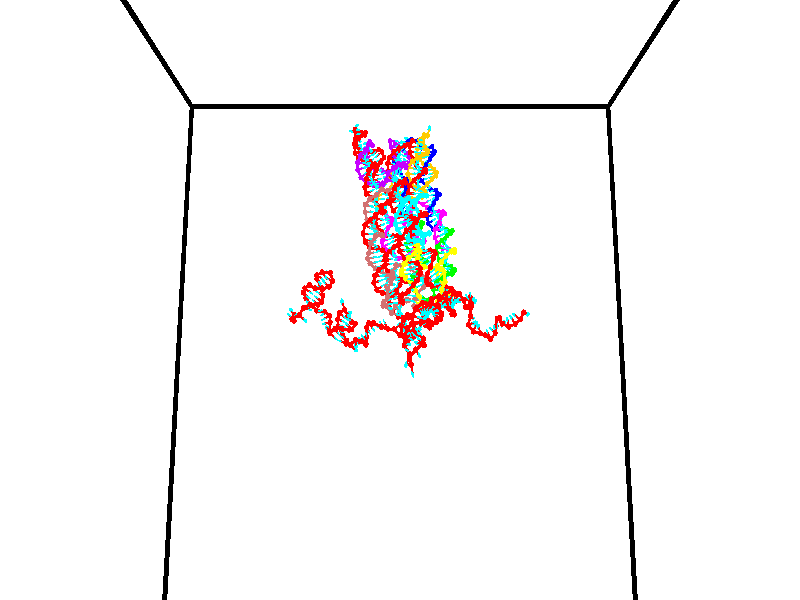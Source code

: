 // switches for output
#declare DRAW_BASES = 1; // possible values are 0, 1; only relevant for DNA ribbons
#declare DRAW_BASES_TYPE = 3; // possible values are 1, 2, 3; only relevant for DNA ribbons
#declare DRAW_FOG = 0; // set to 1 to enable fog

#include "colors.inc"

#include "transforms.inc"
background { rgb <1, 1, 1>}

#default {
   normal{
       ripples 0.25
       frequency 0.20
       turbulence 0.2
       lambda 5
   }
	finish {
		phong 0.1
		phong_size 40.
	}
}

// original window dimensions: 1024x640


// camera settings

camera {
	sky <0, 0.179814, -0.983701>
	up <0, 0.179814, -0.983701>
	right 1.6 * <1, 0, 0>
	location <35, 94.9851, 44.8844>
	look_at <35, 29.7336, 32.9568>
	direction <0, -65.2515, -11.9276>
	angle 67.0682
}


# declare cpy_camera_pos = <35, 94.9851, 44.8844>;
# if (DRAW_FOG = 1)
fog {
	fog_type 2
	up vnormalize(cpy_camera_pos)
	color rgbt<1,1,1,0.3>
	distance 1e-5
	fog_alt 3e-3
	fog_offset 56
}
# end


// LIGHTS

# declare lum = 6;
global_settings {
	ambient_light rgb lum * <0.05, 0.05, 0.05>
	max_trace_level 15
}# declare cpy_direct_light_amount = 0.25;
light_source
{	1000 * <-1, -1.16352, -0.803886>,
	rgb lum * cpy_direct_light_amount
	parallel
}

light_source
{	1000 * <1, 1.16352, 0.803886>,
	rgb lum * cpy_direct_light_amount
	parallel
}

// strand 0

// nucleotide -1

// particle -1
sphere {
	<24.325016, 34.726078, 35.162739> 0.250000
	pigment { color rgbt <1,0,0,0> }
	no_shadow
}
cylinder {
	<24.178835, 35.053074, 34.984680>,  <24.091125, 35.249271, 34.877846>, 0.100000
	pigment { color rgbt <1,0,0,0> }
	no_shadow
}
cylinder {
	<24.178835, 35.053074, 34.984680>,  <24.325016, 34.726078, 35.162739>, 0.100000
	pigment { color rgbt <1,0,0,0> }
	no_shadow
}

// particle -1
sphere {
	<24.178835, 35.053074, 34.984680> 0.100000
	pigment { color rgbt <1,0,0,0> }
	no_shadow
}
sphere {
	0, 1
	scale<0.080000,0.200000,0.300000>
	matrix <0.026269, 0.487088, 0.872958,
		0.930459, 0.307331, -0.199482,
		-0.365452, 0.817492, -0.445142,
		24.069199, 35.298321, 34.851139>
	pigment { color rgbt <0,1,1,0> }
	no_shadow
}
cylinder {
	<24.409397, 35.274734, 35.723019>,  <24.325016, 34.726078, 35.162739>, 0.130000
	pigment { color rgbt <1,0,0,0> }
	no_shadow
}

// nucleotide -1

// particle -1
sphere {
	<24.409397, 35.274734, 35.723019> 0.250000
	pigment { color rgbt <1,0,0,0> }
	no_shadow
}
cylinder {
	<24.137623, 35.437389, 35.478722>,  <23.974558, 35.534985, 35.332142>, 0.100000
	pigment { color rgbt <1,0,0,0> }
	no_shadow
}
cylinder {
	<24.137623, 35.437389, 35.478722>,  <24.409397, 35.274734, 35.723019>, 0.100000
	pigment { color rgbt <1,0,0,0> }
	no_shadow
}

// particle -1
sphere {
	<24.137623, 35.437389, 35.478722> 0.100000
	pigment { color rgbt <1,0,0,0> }
	no_shadow
}
sphere {
	0, 1
	scale<0.080000,0.200000,0.300000>
	matrix <-0.464175, 0.406434, 0.786990,
		0.568249, 0.818203, -0.087394,
		-0.679437, 0.406640, -0.610745,
		23.933792, 35.559380, 35.295498>
	pigment { color rgbt <0,1,1,0> }
	no_shadow
}
cylinder {
	<24.289248, 35.905197, 35.685856>,  <24.409397, 35.274734, 35.723019>, 0.130000
	pigment { color rgbt <1,0,0,0> }
	no_shadow
}

// nucleotide -1

// particle -1
sphere {
	<24.289248, 35.905197, 35.685856> 0.250000
	pigment { color rgbt <1,0,0,0> }
	no_shadow
}
cylinder {
	<24.454077, 35.615784, 35.464333>,  <24.552975, 35.442135, 35.331421>, 0.100000
	pigment { color rgbt <1,0,0,0> }
	no_shadow
}
cylinder {
	<24.454077, 35.615784, 35.464333>,  <24.289248, 35.905197, 35.685856>, 0.100000
	pigment { color rgbt <1,0,0,0> }
	no_shadow
}

// particle -1
sphere {
	<24.454077, 35.615784, 35.464333> 0.100000
	pigment { color rgbt <1,0,0,0> }
	no_shadow
}
sphere {
	0, 1
	scale<0.080000,0.200000,0.300000>
	matrix <0.886458, 0.177810, 0.427288,
		-0.210684, -0.666999, 0.714650,
		0.412073, -0.723530, -0.553805,
		24.577698, 35.398724, 35.298191>
	pigment { color rgbt <0,1,1,0> }
	no_shadow
}
cylinder {
	<25.047199, 36.181850, 35.396187>,  <24.289248, 35.905197, 35.685856>, 0.130000
	pigment { color rgbt <1,0,0,0> }
	no_shadow
}

// nucleotide -1

// particle -1
sphere {
	<25.047199, 36.181850, 35.396187> 0.250000
	pigment { color rgbt <1,0,0,0> }
	no_shadow
}
cylinder {
	<25.354052, 36.050667, 35.616714>,  <25.538162, 35.971954, 35.749031>, 0.100000
	pigment { color rgbt <1,0,0,0> }
	no_shadow
}
cylinder {
	<25.354052, 36.050667, 35.616714>,  <25.047199, 36.181850, 35.396187>, 0.100000
	pigment { color rgbt <1,0,0,0> }
	no_shadow
}

// particle -1
sphere {
	<25.354052, 36.050667, 35.616714> 0.100000
	pigment { color rgbt <1,0,0,0> }
	no_shadow
}
sphere {
	0, 1
	scale<0.080000,0.200000,0.300000>
	matrix <-0.264360, 0.621435, 0.737518,
		-0.584487, -0.711519, 0.390021,
		0.767130, -0.327963, 0.551318,
		25.584190, 35.952278, 35.782108>
	pigment { color rgbt <0,1,1,0> }
	no_shadow
}
cylinder {
	<25.481436, 36.230362, 34.788277>,  <25.047199, 36.181850, 35.396187>, 0.130000
	pigment { color rgbt <1,0,0,0> }
	no_shadow
}

// nucleotide -1

// particle -1
sphere {
	<25.481436, 36.230362, 34.788277> 0.250000
	pigment { color rgbt <1,0,0,0> }
	no_shadow
}
cylinder {
	<25.774855, 35.960842, 34.823830>,  <25.950907, 35.799129, 34.845161>, 0.100000
	pigment { color rgbt <1,0,0,0> }
	no_shadow
}
cylinder {
	<25.774855, 35.960842, 34.823830>,  <25.481436, 36.230362, 34.788277>, 0.100000
	pigment { color rgbt <1,0,0,0> }
	no_shadow
}

// particle -1
sphere {
	<25.774855, 35.960842, 34.823830> 0.100000
	pigment { color rgbt <1,0,0,0> }
	no_shadow
}
sphere {
	0, 1
	scale<0.080000,0.200000,0.300000>
	matrix <0.440752, 0.372079, -0.816881,
		0.517343, 0.638397, 0.569917,
		0.733549, -0.673800, 0.088883,
		25.994919, 35.758701, 34.850494>
	pigment { color rgbt <0,1,1,0> }
	no_shadow
}
cylinder {
	<26.175421, 36.580120, 34.595558>,  <25.481436, 36.230362, 34.788277>, 0.130000
	pigment { color rgbt <1,0,0,0> }
	no_shadow
}

// nucleotide -1

// particle -1
sphere {
	<26.175421, 36.580120, 34.595558> 0.250000
	pigment { color rgbt <1,0,0,0> }
	no_shadow
}
cylinder {
	<26.176460, 36.187794, 34.517582>,  <26.177084, 35.952400, 34.470798>, 0.100000
	pigment { color rgbt <1,0,0,0> }
	no_shadow
}
cylinder {
	<26.176460, 36.187794, 34.517582>,  <26.175421, 36.580120, 34.595558>, 0.100000
	pigment { color rgbt <1,0,0,0> }
	no_shadow
}

// particle -1
sphere {
	<26.176460, 36.187794, 34.517582> 0.100000
	pigment { color rgbt <1,0,0,0> }
	no_shadow
}
sphere {
	0, 1
	scale<0.080000,0.200000,0.300000>
	matrix <0.575959, 0.160826, -0.801503,
		0.817475, -0.110192, 0.565325,
		0.002600, -0.980812, -0.194937,
		26.177240, 35.893551, 34.459099>
	pigment { color rgbt <0,1,1,0> }
	no_shadow
}
cylinder {
	<26.885017, 36.245922, 34.554756>,  <26.175421, 36.580120, 34.595558>, 0.130000
	pigment { color rgbt <1,0,0,0> }
	no_shadow
}

// nucleotide -1

// particle -1
sphere {
	<26.885017, 36.245922, 34.554756> 0.250000
	pigment { color rgbt <1,0,0,0> }
	no_shadow
}
cylinder {
	<26.638733, 36.017235, 34.337852>,  <26.490963, 35.880024, 34.207710>, 0.100000
	pigment { color rgbt <1,0,0,0> }
	no_shadow
}
cylinder {
	<26.638733, 36.017235, 34.337852>,  <26.885017, 36.245922, 34.554756>, 0.100000
	pigment { color rgbt <1,0,0,0> }
	no_shadow
}

// particle -1
sphere {
	<26.638733, 36.017235, 34.337852> 0.100000
	pigment { color rgbt <1,0,0,0> }
	no_shadow
}
sphere {
	0, 1
	scale<0.080000,0.200000,0.300000>
	matrix <0.540332, 0.194556, -0.818651,
		0.573537, -0.797049, 0.189128,
		-0.615709, -0.571718, -0.542256,
		26.454020, 35.845718, 34.175175>
	pigment { color rgbt <0,1,1,0> }
	no_shadow
}
cylinder {
	<27.187984, 35.668552, 34.192463>,  <26.885017, 36.245922, 34.554756>, 0.130000
	pigment { color rgbt <1,0,0,0> }
	no_shadow
}

// nucleotide -1

// particle -1
sphere {
	<27.187984, 35.668552, 34.192463> 0.250000
	pigment { color rgbt <1,0,0,0> }
	no_shadow
}
cylinder {
	<26.865709, 35.774620, 33.980595>,  <26.672344, 35.838261, 33.853474>, 0.100000
	pigment { color rgbt <1,0,0,0> }
	no_shadow
}
cylinder {
	<26.865709, 35.774620, 33.980595>,  <27.187984, 35.668552, 34.192463>, 0.100000
	pigment { color rgbt <1,0,0,0> }
	no_shadow
}

// particle -1
sphere {
	<26.865709, 35.774620, 33.980595> 0.100000
	pigment { color rgbt <1,0,0,0> }
	no_shadow
}
sphere {
	0, 1
	scale<0.080000,0.200000,0.300000>
	matrix <0.565726, 0.079455, -0.820756,
		-0.175553, -0.960923, -0.214029,
		-0.805689, 0.265168, -0.529671,
		26.624002, 35.854172, 33.821693>
	pigment { color rgbt <0,1,1,0> }
	no_shadow
}
cylinder {
	<27.246525, 35.271530, 33.599308>,  <27.187984, 35.668552, 34.192463>, 0.130000
	pigment { color rgbt <1,0,0,0> }
	no_shadow
}

// nucleotide -1

// particle -1
sphere {
	<27.246525, 35.271530, 33.599308> 0.250000
	pigment { color rgbt <1,0,0,0> }
	no_shadow
}
cylinder {
	<26.979635, 35.552139, 33.499168>,  <26.819502, 35.720505, 33.439087>, 0.100000
	pigment { color rgbt <1,0,0,0> }
	no_shadow
}
cylinder {
	<26.979635, 35.552139, 33.499168>,  <27.246525, 35.271530, 33.599308>, 0.100000
	pigment { color rgbt <1,0,0,0> }
	no_shadow
}

// particle -1
sphere {
	<26.979635, 35.552139, 33.499168> 0.100000
	pigment { color rgbt <1,0,0,0> }
	no_shadow
}
sphere {
	0, 1
	scale<0.080000,0.200000,0.300000>
	matrix <0.392078, 0.045015, -0.918830,
		-0.633314, -0.711221, -0.305088,
		-0.667224, 0.701526, -0.250346,
		26.779469, 35.762596, 33.424065>
	pigment { color rgbt <0,1,1,0> }
	no_shadow
}
cylinder {
	<26.970510, 35.126373, 32.855659>,  <27.246525, 35.271530, 33.599308>, 0.130000
	pigment { color rgbt <1,0,0,0> }
	no_shadow
}

// nucleotide -1

// particle -1
sphere {
	<26.970510, 35.126373, 32.855659> 0.250000
	pigment { color rgbt <1,0,0,0> }
	no_shadow
}
cylinder {
	<26.934935, 35.516075, 32.938534>,  <26.913589, 35.749897, 32.988258>, 0.100000
	pigment { color rgbt <1,0,0,0> }
	no_shadow
}
cylinder {
	<26.934935, 35.516075, 32.938534>,  <26.970510, 35.126373, 32.855659>, 0.100000
	pigment { color rgbt <1,0,0,0> }
	no_shadow
}

// particle -1
sphere {
	<26.934935, 35.516075, 32.938534> 0.100000
	pigment { color rgbt <1,0,0,0> }
	no_shadow
}
sphere {
	0, 1
	scale<0.080000,0.200000,0.300000>
	matrix <0.447241, 0.224925, -0.865670,
		-0.889980, 0.015673, -0.455729,
		-0.088937, 0.974250, 0.207188,
		26.908253, 35.808350, 33.000690>
	pigment { color rgbt <0,1,1,0> }
	no_shadow
}
cylinder {
	<26.631134, 35.515221, 32.199280>,  <26.970510, 35.126373, 32.855659>, 0.130000
	pigment { color rgbt <1,0,0,0> }
	no_shadow
}

// nucleotide -1

// particle -1
sphere {
	<26.631134, 35.515221, 32.199280> 0.250000
	pigment { color rgbt <1,0,0,0> }
	no_shadow
}
cylinder {
	<26.837849, 35.763557, 32.435070>,  <26.961878, 35.912560, 32.576546>, 0.100000
	pigment { color rgbt <1,0,0,0> }
	no_shadow
}
cylinder {
	<26.837849, 35.763557, 32.435070>,  <26.631134, 35.515221, 32.199280>, 0.100000
	pigment { color rgbt <1,0,0,0> }
	no_shadow
}

// particle -1
sphere {
	<26.837849, 35.763557, 32.435070> 0.100000
	pigment { color rgbt <1,0,0,0> }
	no_shadow
}
sphere {
	0, 1
	scale<0.080000,0.200000,0.300000>
	matrix <0.536933, 0.301249, -0.788005,
		-0.666808, 0.723741, -0.177670,
		0.516789, 0.620845, 0.589475,
		26.992886, 35.949810, 32.611912>
	pigment { color rgbt <0,1,1,0> }
	no_shadow
}
cylinder {
	<26.728628, 36.352695, 32.075550>,  <26.631134, 35.515221, 32.199280>, 0.130000
	pigment { color rgbt <1,0,0,0> }
	no_shadow
}

// nucleotide -1

// particle -1
sphere {
	<26.728628, 36.352695, 32.075550> 0.250000
	pigment { color rgbt <1,0,0,0> }
	no_shadow
}
cylinder {
	<27.053558, 36.191467, 32.244148>,  <27.248516, 36.094730, 32.345306>, 0.100000
	pigment { color rgbt <1,0,0,0> }
	no_shadow
}
cylinder {
	<27.053558, 36.191467, 32.244148>,  <26.728628, 36.352695, 32.075550>, 0.100000
	pigment { color rgbt <1,0,0,0> }
	no_shadow
}

// particle -1
sphere {
	<27.053558, 36.191467, 32.244148> 0.100000
	pigment { color rgbt <1,0,0,0> }
	no_shadow
}
sphere {
	0, 1
	scale<0.080000,0.200000,0.300000>
	matrix <0.534525, 0.225500, -0.814514,
		0.233260, 0.886951, 0.398632,
		0.812326, -0.403072, 0.421497,
		27.297256, 36.070545, 32.370598>
	pigment { color rgbt <0,1,1,0> }
	no_shadow
}
cylinder {
	<27.317461, 36.821587, 31.941423>,  <26.728628, 36.352695, 32.075550>, 0.130000
	pigment { color rgbt <1,0,0,0> }
	no_shadow
}

// nucleotide -1

// particle -1
sphere {
	<27.317461, 36.821587, 31.941423> 0.250000
	pigment { color rgbt <1,0,0,0> }
	no_shadow
}
cylinder {
	<27.446993, 36.453876, 32.030926>,  <27.524712, 36.233250, 32.084629>, 0.100000
	pigment { color rgbt <1,0,0,0> }
	no_shadow
}
cylinder {
	<27.446993, 36.453876, 32.030926>,  <27.317461, 36.821587, 31.941423>, 0.100000
	pigment { color rgbt <1,0,0,0> }
	no_shadow
}

// particle -1
sphere {
	<27.446993, 36.453876, 32.030926> 0.100000
	pigment { color rgbt <1,0,0,0> }
	no_shadow
}
sphere {
	0, 1
	scale<0.080000,0.200000,0.300000>
	matrix <0.706375, 0.077580, -0.703573,
		0.629418, 0.385896, 0.674476,
		0.323832, -0.919274, 0.223758,
		27.544142, 36.178093, 32.098053>
	pigment { color rgbt <0,1,1,0> }
	no_shadow
}
cylinder {
	<28.118252, 36.704178, 31.944536>,  <27.317461, 36.821587, 31.941423>, 0.130000
	pigment { color rgbt <1,0,0,0> }
	no_shadow
}

// nucleotide -1

// particle -1
sphere {
	<28.118252, 36.704178, 31.944536> 0.250000
	pigment { color rgbt <1,0,0,0> }
	no_shadow
}
cylinder {
	<27.928713, 36.369732, 31.833982>,  <27.814989, 36.169064, 31.767651>, 0.100000
	pigment { color rgbt <1,0,0,0> }
	no_shadow
}
cylinder {
	<27.928713, 36.369732, 31.833982>,  <28.118252, 36.704178, 31.944536>, 0.100000
	pigment { color rgbt <1,0,0,0> }
	no_shadow
}

// particle -1
sphere {
	<27.928713, 36.369732, 31.833982> 0.100000
	pigment { color rgbt <1,0,0,0> }
	no_shadow
}
sphere {
	0, 1
	scale<0.080000,0.200000,0.300000>
	matrix <0.471798, 0.023967, -0.881381,
		0.743556, -0.548037, 0.383119,
		-0.473847, -0.836110, -0.276383,
		27.786558, 36.118900, 31.751068>
	pigment { color rgbt <0,1,1,0> }
	no_shadow
}
cylinder {
	<28.325045, 36.331570, 32.558128>,  <28.118252, 36.704178, 31.944536>, 0.130000
	pigment { color rgbt <1,0,0,0> }
	no_shadow
}

// nucleotide -1

// particle -1
sphere {
	<28.325045, 36.331570, 32.558128> 0.250000
	pigment { color rgbt <1,0,0,0> }
	no_shadow
}
cylinder {
	<27.967756, 36.480015, 32.456593>,  <27.753384, 36.569080, 32.395672>, 0.100000
	pigment { color rgbt <1,0,0,0> }
	no_shadow
}
cylinder {
	<27.967756, 36.480015, 32.456593>,  <28.325045, 36.331570, 32.558128>, 0.100000
	pigment { color rgbt <1,0,0,0> }
	no_shadow
}

// particle -1
sphere {
	<27.967756, 36.480015, 32.456593> 0.100000
	pigment { color rgbt <1,0,0,0> }
	no_shadow
}
sphere {
	0, 1
	scale<0.080000,0.200000,0.300000>
	matrix <-0.368084, -0.279333, 0.886841,
		0.258211, 0.885578, 0.386106,
		-0.893219, 0.371112, -0.253840,
		27.699791, 36.591347, 32.380440>
	pigment { color rgbt <0,1,1,0> }
	no_shadow
}
cylinder {
	<28.017389, 36.683994, 33.131989>,  <28.325045, 36.331570, 32.558128>, 0.130000
	pigment { color rgbt <1,0,0,0> }
	no_shadow
}

// nucleotide -1

// particle -1
sphere {
	<28.017389, 36.683994, 33.131989> 0.250000
	pigment { color rgbt <1,0,0,0> }
	no_shadow
}
cylinder {
	<27.721838, 36.572666, 32.886517>,  <27.544508, 36.505871, 32.739235>, 0.100000
	pigment { color rgbt <1,0,0,0> }
	no_shadow
}
cylinder {
	<27.721838, 36.572666, 32.886517>,  <28.017389, 36.683994, 33.131989>, 0.100000
	pigment { color rgbt <1,0,0,0> }
	no_shadow
}

// particle -1
sphere {
	<27.721838, 36.572666, 32.886517> 0.100000
	pigment { color rgbt <1,0,0,0> }
	no_shadow
}
sphere {
	0, 1
	scale<0.080000,0.200000,0.300000>
	matrix <-0.587353, -0.180357, 0.788979,
		-0.330268, 0.943403, -0.030209,
		-0.738877, -0.278318, -0.613677,
		27.500175, 36.489170, 32.702412>
	pigment { color rgbt <0,1,1,0> }
	no_shadow
}
cylinder {
	<27.408525, 36.984192, 33.370155>,  <28.017389, 36.683994, 33.131989>, 0.130000
	pigment { color rgbt <1,0,0,0> }
	no_shadow
}

// nucleotide -1

// particle -1
sphere {
	<27.408525, 36.984192, 33.370155> 0.250000
	pigment { color rgbt <1,0,0,0> }
	no_shadow
}
cylinder {
	<27.265516, 36.699089, 33.128777>,  <27.179710, 36.528027, 32.983948>, 0.100000
	pigment { color rgbt <1,0,0,0> }
	no_shadow
}
cylinder {
	<27.265516, 36.699089, 33.128777>,  <27.408525, 36.984192, 33.370155>, 0.100000
	pigment { color rgbt <1,0,0,0> }
	no_shadow
}

// particle -1
sphere {
	<27.265516, 36.699089, 33.128777> 0.100000
	pigment { color rgbt <1,0,0,0> }
	no_shadow
}
sphere {
	0, 1
	scale<0.080000,0.200000,0.300000>
	matrix <-0.723904, -0.196735, 0.661255,
		-0.590035, 0.673254, -0.445632,
		-0.357521, -0.712759, -0.603452,
		27.158260, 36.485260, 32.947742>
	pigment { color rgbt <0,1,1,0> }
	no_shadow
}
cylinder {
	<26.681927, 37.024815, 33.319973>,  <27.408525, 36.984192, 33.370155>, 0.130000
	pigment { color rgbt <1,0,0,0> }
	no_shadow
}

// nucleotide -1

// particle -1
sphere {
	<26.681927, 37.024815, 33.319973> 0.250000
	pigment { color rgbt <1,0,0,0> }
	no_shadow
}
cylinder {
	<26.741419, 36.643494, 33.214825>,  <26.777115, 36.414703, 33.151737>, 0.100000
	pigment { color rgbt <1,0,0,0> }
	no_shadow
}
cylinder {
	<26.741419, 36.643494, 33.214825>,  <26.681927, 37.024815, 33.319973>, 0.100000
	pigment { color rgbt <1,0,0,0> }
	no_shadow
}

// particle -1
sphere {
	<26.741419, 36.643494, 33.214825> 0.100000
	pigment { color rgbt <1,0,0,0> }
	no_shadow
}
sphere {
	0, 1
	scale<0.080000,0.200000,0.300000>
	matrix <-0.766553, -0.279079, 0.578369,
		-0.624720, 0.115483, -0.772262,
		0.148730, -0.953299, -0.262870,
		26.786037, 36.357506, 33.135963>
	pigment { color rgbt <0,1,1,0> }
	no_shadow
}
cylinder {
	<26.090794, 36.776367, 32.989784>,  <26.681927, 37.024815, 33.319973>, 0.130000
	pigment { color rgbt <1,0,0,0> }
	no_shadow
}

// nucleotide -1

// particle -1
sphere {
	<26.090794, 36.776367, 32.989784> 0.250000
	pigment { color rgbt <1,0,0,0> }
	no_shadow
}
cylinder {
	<26.285675, 36.451706, 33.118690>,  <26.402605, 36.256908, 33.196033>, 0.100000
	pigment { color rgbt <1,0,0,0> }
	no_shadow
}
cylinder {
	<26.285675, 36.451706, 33.118690>,  <26.090794, 36.776367, 32.989784>, 0.100000
	pigment { color rgbt <1,0,0,0> }
	no_shadow
}

// particle -1
sphere {
	<26.285675, 36.451706, 33.118690> 0.100000
	pigment { color rgbt <1,0,0,0> }
	no_shadow
}
sphere {
	0, 1
	scale<0.080000,0.200000,0.300000>
	matrix <-0.763854, -0.217213, 0.607739,
		-0.423272, -0.542255, -0.725810,
		0.487205, -0.811652, 0.322263,
		26.431837, 36.208210, 33.215370>
	pigment { color rgbt <0,1,1,0> }
	no_shadow
}
cylinder {
	<25.575388, 36.308216, 33.191452>,  <26.090794, 36.776367, 32.989784>, 0.130000
	pigment { color rgbt <1,0,0,0> }
	no_shadow
}

// nucleotide -1

// particle -1
sphere {
	<25.575388, 36.308216, 33.191452> 0.250000
	pigment { color rgbt <1,0,0,0> }
	no_shadow
}
cylinder {
	<25.894459, 36.138180, 33.362572>,  <26.085901, 36.036160, 33.465244>, 0.100000
	pigment { color rgbt <1,0,0,0> }
	no_shadow
}
cylinder {
	<25.894459, 36.138180, 33.362572>,  <25.575388, 36.308216, 33.191452>, 0.100000
	pigment { color rgbt <1,0,0,0> }
	no_shadow
}

// particle -1
sphere {
	<25.894459, 36.138180, 33.362572> 0.100000
	pigment { color rgbt <1,0,0,0> }
	no_shadow
}
sphere {
	0, 1
	scale<0.080000,0.200000,0.300000>
	matrix <-0.551072, -0.225583, 0.803388,
		-0.245011, -0.876589, -0.414199,
		0.797678, -0.425093, 0.427794,
		26.133762, 36.010651, 33.490910>
	pigment { color rgbt <0,1,1,0> }
	no_shadow
}
cylinder {
	<25.328178, 35.712082, 33.422935>,  <25.575388, 36.308216, 33.191452>, 0.130000
	pigment { color rgbt <1,0,0,0> }
	no_shadow
}

// nucleotide -1

// particle -1
sphere {
	<25.328178, 35.712082, 33.422935> 0.250000
	pigment { color rgbt <1,0,0,0> }
	no_shadow
}
cylinder {
	<25.637127, 35.795620, 33.662880>,  <25.822496, 35.845741, 33.806847>, 0.100000
	pigment { color rgbt <1,0,0,0> }
	no_shadow
}
cylinder {
	<25.637127, 35.795620, 33.662880>,  <25.328178, 35.712082, 33.422935>, 0.100000
	pigment { color rgbt <1,0,0,0> }
	no_shadow
}

// particle -1
sphere {
	<25.637127, 35.795620, 33.662880> 0.100000
	pigment { color rgbt <1,0,0,0> }
	no_shadow
}
sphere {
	0, 1
	scale<0.080000,0.200000,0.300000>
	matrix <-0.513556, -0.350410, 0.783246,
		0.373773, -0.913015, -0.163393,
		0.772369, 0.208845, 0.599858,
		25.868837, 35.858273, 33.842838>
	pigment { color rgbt <0,1,1,0> }
	no_shadow
}
cylinder {
	<25.514278, 35.216320, 33.797852>,  <25.328178, 35.712082, 33.422935>, 0.130000
	pigment { color rgbt <1,0,0,0> }
	no_shadow
}

// nucleotide -1

// particle -1
sphere {
	<25.514278, 35.216320, 33.797852> 0.250000
	pigment { color rgbt <1,0,0,0> }
	no_shadow
}
cylinder {
	<25.668232, 35.494507, 34.040565>,  <25.760605, 35.661419, 34.186195>, 0.100000
	pigment { color rgbt <1,0,0,0> }
	no_shadow
}
cylinder {
	<25.668232, 35.494507, 34.040565>,  <25.514278, 35.216320, 33.797852>, 0.100000
	pigment { color rgbt <1,0,0,0> }
	no_shadow
}

// particle -1
sphere {
	<25.668232, 35.494507, 34.040565> 0.100000
	pigment { color rgbt <1,0,0,0> }
	no_shadow
}
sphere {
	0, 1
	scale<0.080000,0.200000,0.300000>
	matrix <-0.537178, -0.365820, 0.760010,
		0.750536, -0.618469, 0.232790,
		0.384884, 0.695465, 0.606789,
		25.783697, 35.703148, 34.222603>
	pigment { color rgbt <0,1,1,0> }
	no_shadow
}
cylinder {
	<25.967806, 34.914410, 34.305042>,  <25.514278, 35.216320, 33.797852>, 0.130000
	pigment { color rgbt <1,0,0,0> }
	no_shadow
}

// nucleotide -1

// particle -1
sphere {
	<25.967806, 34.914410, 34.305042> 0.250000
	pigment { color rgbt <1,0,0,0> }
	no_shadow
}
cylinder {
	<25.799410, 35.248039, 34.447636>,  <25.698372, 35.448219, 34.533192>, 0.100000
	pigment { color rgbt <1,0,0,0> }
	no_shadow
}
cylinder {
	<25.799410, 35.248039, 34.447636>,  <25.967806, 34.914410, 34.305042>, 0.100000
	pigment { color rgbt <1,0,0,0> }
	no_shadow
}

// particle -1
sphere {
	<25.799410, 35.248039, 34.447636> 0.100000
	pigment { color rgbt <1,0,0,0> }
	no_shadow
}
sphere {
	0, 1
	scale<0.080000,0.200000,0.300000>
	matrix <-0.463210, -0.535592, 0.706101,
		0.779873, 0.132134, 0.611832,
		-0.420992, 0.834076, 0.356488,
		25.673113, 35.498260, 34.554581>
	pigment { color rgbt <0,1,1,0> }
	no_shadow
}
cylinder {
	<26.570759, 34.755150, 34.781433>,  <25.967806, 34.914410, 34.305042>, 0.130000
	pigment { color rgbt <1,0,0,0> }
	no_shadow
}

// nucleotide -1

// particle -1
sphere {
	<26.570759, 34.755150, 34.781433> 0.250000
	pigment { color rgbt <1,0,0,0> }
	no_shadow
}
cylinder {
	<26.827227, 35.057465, 34.834633>,  <26.981108, 35.238853, 34.866554>, 0.100000
	pigment { color rgbt <1,0,0,0> }
	no_shadow
}
cylinder {
	<26.827227, 35.057465, 34.834633>,  <26.570759, 34.755150, 34.781433>, 0.100000
	pigment { color rgbt <1,0,0,0> }
	no_shadow
}

// particle -1
sphere {
	<26.827227, 35.057465, 34.834633> 0.100000
	pigment { color rgbt <1,0,0,0> }
	no_shadow
}
sphere {
	0, 1
	scale<0.080000,0.200000,0.300000>
	matrix <0.253199, -0.371961, 0.893048,
		0.724424, -0.538921, -0.429854,
		0.641171, 0.755784, 0.133003,
		27.019579, 35.284199, 34.874535>
	pigment { color rgbt <0,1,1,0> }
	no_shadow
}
cylinder {
	<27.325821, 34.578506, 34.839451>,  <26.570759, 34.755150, 34.781433>, 0.130000
	pigment { color rgbt <1,0,0,0> }
	no_shadow
}

// nucleotide -1

// particle -1
sphere {
	<27.325821, 34.578506, 34.839451> 0.250000
	pigment { color rgbt <1,0,0,0> }
	no_shadow
}
cylinder {
	<27.242014, 34.913383, 35.041527>,  <27.191730, 35.114307, 35.162773>, 0.100000
	pigment { color rgbt <1,0,0,0> }
	no_shadow
}
cylinder {
	<27.242014, 34.913383, 35.041527>,  <27.325821, 34.578506, 34.839451>, 0.100000
	pigment { color rgbt <1,0,0,0> }
	no_shadow
}

// particle -1
sphere {
	<27.242014, 34.913383, 35.041527> 0.100000
	pigment { color rgbt <1,0,0,0> }
	no_shadow
}
sphere {
	0, 1
	scale<0.080000,0.200000,0.300000>
	matrix <0.317614, -0.430371, 0.844927,
		0.924783, 0.337482, -0.175733,
		-0.209517, 0.837190, 0.505189,
		27.179159, 35.164539, 35.193085>
	pigment { color rgbt <0,1,1,0> }
	no_shadow
}
cylinder {
	<27.929573, 34.808479, 35.255428>,  <27.325821, 34.578506, 34.839451>, 0.130000
	pigment { color rgbt <1,0,0,0> }
	no_shadow
}

// nucleotide -1

// particle -1
sphere {
	<27.929573, 34.808479, 35.255428> 0.250000
	pigment { color rgbt <1,0,0,0> }
	no_shadow
}
cylinder {
	<27.581226, 34.916431, 35.419746>,  <27.372217, 34.981205, 35.518337>, 0.100000
	pigment { color rgbt <1,0,0,0> }
	no_shadow
}
cylinder {
	<27.581226, 34.916431, 35.419746>,  <27.929573, 34.808479, 35.255428>, 0.100000
	pigment { color rgbt <1,0,0,0> }
	no_shadow
}

// particle -1
sphere {
	<27.581226, 34.916431, 35.419746> 0.100000
	pigment { color rgbt <1,0,0,0> }
	no_shadow
}
sphere {
	0, 1
	scale<0.080000,0.200000,0.300000>
	matrix <0.309864, -0.347313, 0.885075,
		0.381541, 0.898074, 0.218837,
		-0.870868, 0.269883, 0.410795,
		27.319965, 34.997395, 35.542984>
	pigment { color rgbt <0,1,1,0> }
	no_shadow
}
cylinder {
	<28.008289, 35.218170, 35.856949>,  <27.929573, 34.808479, 35.255428>, 0.130000
	pigment { color rgbt <1,0,0,0> }
	no_shadow
}

// nucleotide -1

// particle -1
sphere {
	<28.008289, 35.218170, 35.856949> 0.250000
	pigment { color rgbt <1,0,0,0> }
	no_shadow
}
cylinder {
	<27.659540, 35.024063, 35.883347>,  <27.450291, 34.907600, 35.899185>, 0.100000
	pigment { color rgbt <1,0,0,0> }
	no_shadow
}
cylinder {
	<27.659540, 35.024063, 35.883347>,  <28.008289, 35.218170, 35.856949>, 0.100000
	pigment { color rgbt <1,0,0,0> }
	no_shadow
}

// particle -1
sphere {
	<27.659540, 35.024063, 35.883347> 0.100000
	pigment { color rgbt <1,0,0,0> }
	no_shadow
}
sphere {
	0, 1
	scale<0.080000,0.200000,0.300000>
	matrix <0.256806, -0.338278, 0.905328,
		-0.417001, 0.806278, 0.419555,
		-0.871872, -0.485267, 0.065995,
		27.397978, 34.878483, 35.903145>
	pigment { color rgbt <0,1,1,0> }
	no_shadow
}
cylinder {
	<27.966755, 35.156860, 36.613953>,  <28.008289, 35.218170, 35.856949>, 0.130000
	pigment { color rgbt <1,0,0,0> }
	no_shadow
}

// nucleotide -1

// particle -1
sphere {
	<27.966755, 35.156860, 36.613953> 0.250000
	pigment { color rgbt <1,0,0,0> }
	no_shadow
}
cylinder {
	<27.767645, 34.894279, 36.387226>,  <27.648178, 34.736729, 36.251190>, 0.100000
	pigment { color rgbt <1,0,0,0> }
	no_shadow
}
cylinder {
	<27.767645, 34.894279, 36.387226>,  <27.966755, 35.156860, 36.613953>, 0.100000
	pigment { color rgbt <1,0,0,0> }
	no_shadow
}

// particle -1
sphere {
	<27.767645, 34.894279, 36.387226> 0.100000
	pigment { color rgbt <1,0,0,0> }
	no_shadow
}
sphere {
	0, 1
	scale<0.080000,0.200000,0.300000>
	matrix <0.196444, -0.721892, 0.663537,
		-0.844766, 0.218945, 0.488297,
		-0.497776, -0.656457, -0.566819,
		27.618313, 34.697342, 36.217182>
	pigment { color rgbt <0,1,1,0> }
	no_shadow
}
cylinder {
	<28.070574, 35.781689, 36.832321>,  <27.966755, 35.156860, 36.613953>, 0.130000
	pigment { color rgbt <1,0,0,0> }
	no_shadow
}

// nucleotide -1

// particle -1
sphere {
	<28.070574, 35.781689, 36.832321> 0.250000
	pigment { color rgbt <1,0,0,0> }
	no_shadow
}
cylinder {
	<28.375046, 35.670242, 37.066578>,  <28.557730, 35.603374, 37.207130>, 0.100000
	pigment { color rgbt <1,0,0,0> }
	no_shadow
}
cylinder {
	<28.375046, 35.670242, 37.066578>,  <28.070574, 35.781689, 36.832321>, 0.100000
	pigment { color rgbt <1,0,0,0> }
	no_shadow
}

// particle -1
sphere {
	<28.375046, 35.670242, 37.066578> 0.100000
	pigment { color rgbt <1,0,0,0> }
	no_shadow
}
sphere {
	0, 1
	scale<0.080000,0.200000,0.300000>
	matrix <0.582932, -0.101851, -0.806112,
		0.284243, 0.954987, 0.084887,
		0.761181, -0.278615, 0.585643,
		28.603399, 35.586658, 37.242271>
	pigment { color rgbt <0,1,1,0> }
	no_shadow
}
cylinder {
	<28.606503, 36.235531, 36.537392>,  <28.070574, 35.781689, 36.832321>, 0.130000
	pigment { color rgbt <1,0,0,0> }
	no_shadow
}

// nucleotide -1

// particle -1
sphere {
	<28.606503, 36.235531, 36.537392> 0.250000
	pigment { color rgbt <1,0,0,0> }
	no_shadow
}
cylinder {
	<28.765272, 35.909454, 36.706108>,  <28.860535, 35.713806, 36.807339>, 0.100000
	pigment { color rgbt <1,0,0,0> }
	no_shadow
}
cylinder {
	<28.765272, 35.909454, 36.706108>,  <28.606503, 36.235531, 36.537392>, 0.100000
	pigment { color rgbt <1,0,0,0> }
	no_shadow
}

// particle -1
sphere {
	<28.765272, 35.909454, 36.706108> 0.100000
	pigment { color rgbt <1,0,0,0> }
	no_shadow
}
sphere {
	0, 1
	scale<0.080000,0.200000,0.300000>
	matrix <0.766173, 0.041233, -0.641310,
		0.505400, 0.577720, 0.640945,
		0.396926, -0.815193, 0.421794,
		28.884350, 35.664898, 36.832645>
	pigment { color rgbt <0,1,1,0> }
	no_shadow
}
cylinder {
	<29.317434, 36.388088, 36.568771>,  <28.606503, 36.235531, 36.537392>, 0.130000
	pigment { color rgbt <1,0,0,0> }
	no_shadow
}

// nucleotide -1

// particle -1
sphere {
	<29.317434, 36.388088, 36.568771> 0.250000
	pigment { color rgbt <1,0,0,0> }
	no_shadow
}
cylinder {
	<29.256252, 35.993389, 36.590450>,  <29.219543, 35.756569, 36.603458>, 0.100000
	pigment { color rgbt <1,0,0,0> }
	no_shadow
}
cylinder {
	<29.256252, 35.993389, 36.590450>,  <29.317434, 36.388088, 36.568771>, 0.100000
	pigment { color rgbt <1,0,0,0> }
	no_shadow
}

// particle -1
sphere {
	<29.256252, 35.993389, 36.590450> 0.100000
	pigment { color rgbt <1,0,0,0> }
	no_shadow
}
sphere {
	0, 1
	scale<0.080000,0.200000,0.300000>
	matrix <0.683254, -0.145219, -0.715595,
		0.713981, -0.072421, 0.696410,
		-0.152956, -0.986746, 0.054202,
		29.210365, 35.697365, 36.606712>
	pigment { color rgbt <0,1,1,0> }
	no_shadow
}
cylinder {
	<29.982290, 35.993435, 36.600567>,  <29.317434, 36.388088, 36.568771>, 0.130000
	pigment { color rgbt <1,0,0,0> }
	no_shadow
}

// nucleotide -1

// particle -1
sphere {
	<29.982290, 35.993435, 36.600567> 0.250000
	pigment { color rgbt <1,0,0,0> }
	no_shadow
}
cylinder {
	<29.688124, 35.756111, 36.469639>,  <29.511623, 35.613716, 36.391083>, 0.100000
	pigment { color rgbt <1,0,0,0> }
	no_shadow
}
cylinder {
	<29.688124, 35.756111, 36.469639>,  <29.982290, 35.993435, 36.600567>, 0.100000
	pigment { color rgbt <1,0,0,0> }
	no_shadow
}

// particle -1
sphere {
	<29.688124, 35.756111, 36.469639> 0.100000
	pigment { color rgbt <1,0,0,0> }
	no_shadow
}
sphere {
	0, 1
	scale<0.080000,0.200000,0.300000>
	matrix <0.574646, -0.290091, -0.765264,
		0.359088, -0.750883, 0.554283,
		-0.735417, -0.593314, -0.327324,
		29.467499, 35.578117, 36.371441>
	pigment { color rgbt <0,1,1,0> }
	no_shadow
}
cylinder {
	<30.204222, 35.295876, 36.465443>,  <29.982290, 35.993435, 36.600567>, 0.130000
	pigment { color rgbt <1,0,0,0> }
	no_shadow
}

// nucleotide -1

// particle -1
sphere {
	<30.204222, 35.295876, 36.465443> 0.250000
	pigment { color rgbt <1,0,0,0> }
	no_shadow
}
cylinder {
	<29.902227, 35.383911, 36.218361>,  <29.721031, 35.436733, 36.070114>, 0.100000
	pigment { color rgbt <1,0,0,0> }
	no_shadow
}
cylinder {
	<29.902227, 35.383911, 36.218361>,  <30.204222, 35.295876, 36.465443>, 0.100000
	pigment { color rgbt <1,0,0,0> }
	no_shadow
}

// particle -1
sphere {
	<29.902227, 35.383911, 36.218361> 0.100000
	pigment { color rgbt <1,0,0,0> }
	no_shadow
}
sphere {
	0, 1
	scale<0.080000,0.200000,0.300000>
	matrix <0.559984, -0.273740, -0.781975,
		-0.341191, -0.936284, 0.083426,
		-0.754988, 0.220086, -0.617702,
		29.675732, 35.449936, 36.033051>
	pigment { color rgbt <0,1,1,0> }
	no_shadow
}
cylinder {
	<30.514345, 35.156948, 35.944340>,  <30.204222, 35.295876, 36.465443>, 0.130000
	pigment { color rgbt <1,0,0,0> }
	no_shadow
}

// nucleotide -1

// particle -1
sphere {
	<30.514345, 35.156948, 35.944340> 0.250000
	pigment { color rgbt <1,0,0,0> }
	no_shadow
}
cylinder {
	<30.156826, 35.249332, 35.790569>,  <29.942314, 35.304764, 35.698307>, 0.100000
	pigment { color rgbt <1,0,0,0> }
	no_shadow
}
cylinder {
	<30.156826, 35.249332, 35.790569>,  <30.514345, 35.156948, 35.944340>, 0.100000
	pigment { color rgbt <1,0,0,0> }
	no_shadow
}

// particle -1
sphere {
	<30.156826, 35.249332, 35.790569> 0.100000
	pigment { color rgbt <1,0,0,0> }
	no_shadow
}
sphere {
	0, 1
	scale<0.080000,0.200000,0.300000>
	matrix <0.282766, -0.375114, -0.882799,
		-0.348094, -0.897746, 0.269969,
		-0.893797, 0.230959, -0.384426,
		29.888687, 35.318623, 35.675240>
	pigment { color rgbt <0,1,1,0> }
	no_shadow
}
cylinder {
	<30.075840, 34.579796, 35.721661>,  <30.514345, 35.156948, 35.944340>, 0.130000
	pigment { color rgbt <1,0,0,0> }
	no_shadow
}

// nucleotide -1

// particle -1
sphere {
	<30.075840, 34.579796, 35.721661> 0.250000
	pigment { color rgbt <1,0,0,0> }
	no_shadow
}
cylinder {
	<29.971298, 34.900402, 35.506523>,  <29.908573, 35.092766, 35.377441>, 0.100000
	pigment { color rgbt <1,0,0,0> }
	no_shadow
}
cylinder {
	<29.971298, 34.900402, 35.506523>,  <30.075840, 34.579796, 35.721661>, 0.100000
	pigment { color rgbt <1,0,0,0> }
	no_shadow
}

// particle -1
sphere {
	<29.971298, 34.900402, 35.506523> 0.100000
	pigment { color rgbt <1,0,0,0> }
	no_shadow
}
sphere {
	0, 1
	scale<0.080000,0.200000,0.300000>
	matrix <0.170951, -0.509962, -0.843039,
		-0.949983, -0.312278, -0.003737,
		-0.261357, 0.801512, -0.537839,
		29.892891, 35.140854, 35.345173>
	pigment { color rgbt <0,1,1,0> }
	no_shadow
}
cylinder {
	<29.688417, 34.351810, 35.146732>,  <30.075840, 34.579796, 35.721661>, 0.130000
	pigment { color rgbt <1,0,0,0> }
	no_shadow
}

// nucleotide -1

// particle -1
sphere {
	<29.688417, 34.351810, 35.146732> 0.250000
	pigment { color rgbt <1,0,0,0> }
	no_shadow
}
cylinder {
	<29.854027, 34.705654, 35.060894>,  <29.953392, 34.917961, 35.009392>, 0.100000
	pigment { color rgbt <1,0,0,0> }
	no_shadow
}
cylinder {
	<29.854027, 34.705654, 35.060894>,  <29.688417, 34.351810, 35.146732>, 0.100000
	pigment { color rgbt <1,0,0,0> }
	no_shadow
}

// particle -1
sphere {
	<29.854027, 34.705654, 35.060894> 0.100000
	pigment { color rgbt <1,0,0,0> }
	no_shadow
}
sphere {
	0, 1
	scale<0.080000,0.200000,0.300000>
	matrix <0.412585, -0.392512, -0.822014,
		-0.811393, 0.251792, -0.527486,
		0.414021, 0.884610, -0.214595,
		29.978233, 34.971039, 34.996517>
	pigment { color rgbt <0,1,1,0> }
	no_shadow
}
cylinder {
	<29.395935, 34.928577, 34.739109>,  <29.688417, 34.351810, 35.146732>, 0.130000
	pigment { color rgbt <1,0,0,0> }
	no_shadow
}

// nucleotide -1

// particle -1
sphere {
	<29.395935, 34.928577, 34.739109> 0.250000
	pigment { color rgbt <1,0,0,0> }
	no_shadow
}
cylinder {
	<29.275379, 35.055859, 34.379574>,  <29.203045, 35.132225, 34.163853>, 0.100000
	pigment { color rgbt <1,0,0,0> }
	no_shadow
}
cylinder {
	<29.275379, 35.055859, 34.379574>,  <29.395935, 34.928577, 34.739109>, 0.100000
	pigment { color rgbt <1,0,0,0> }
	no_shadow
}

// particle -1
sphere {
	<29.275379, 35.055859, 34.379574> 0.100000
	pigment { color rgbt <1,0,0,0> }
	no_shadow
}
sphere {
	0, 1
	scale<0.080000,0.200000,0.300000>
	matrix <-0.490042, -0.860341, -0.140255,
		-0.817938, 0.398198, 0.415229,
		-0.301390, 0.318200, -0.898840,
		29.184963, 35.151318, 34.109921>
	pigment { color rgbt <0,1,1,0> }
	no_shadow
}
cylinder {
	<28.914949, 35.295704, 35.082870>,  <29.395935, 34.928577, 34.739109>, 0.130000
	pigment { color rgbt <1,0,0,0> }
	no_shadow
}

// nucleotide -1

// particle -1
sphere {
	<28.914949, 35.295704, 35.082870> 0.250000
	pigment { color rgbt <1,0,0,0> }
	no_shadow
}
cylinder {
	<29.206450, 35.087715, 35.261108>,  <29.381350, 34.962921, 35.368050>, 0.100000
	pigment { color rgbt <1,0,0,0> }
	no_shadow
}
cylinder {
	<29.206450, 35.087715, 35.261108>,  <28.914949, 35.295704, 35.082870>, 0.100000
	pigment { color rgbt <1,0,0,0> }
	no_shadow
}

// particle -1
sphere {
	<29.206450, 35.087715, 35.261108> 0.100000
	pigment { color rgbt <1,0,0,0> }
	no_shadow
}
sphere {
	0, 1
	scale<0.080000,0.200000,0.300000>
	matrix <-0.348734, 0.278207, 0.894978,
		-0.589327, -0.807611, 0.021414,
		0.728751, -0.519967, 0.445596,
		29.425076, 34.931725, 35.394787>
	pigment { color rgbt <0,1,1,0> }
	no_shadow
}
cylinder {
	<28.720003, 34.809338, 35.524448>,  <28.914949, 35.295704, 35.082870>, 0.130000
	pigment { color rgbt <1,0,0,0> }
	no_shadow
}

// nucleotide -1

// particle -1
sphere {
	<28.720003, 34.809338, 35.524448> 0.250000
	pigment { color rgbt <1,0,0,0> }
	no_shadow
}
cylinder {
	<29.069956, 34.946514, 35.661255>,  <29.279928, 35.028820, 35.743340>, 0.100000
	pigment { color rgbt <1,0,0,0> }
	no_shadow
}
cylinder {
	<29.069956, 34.946514, 35.661255>,  <28.720003, 34.809338, 35.524448>, 0.100000
	pigment { color rgbt <1,0,0,0> }
	no_shadow
}

// particle -1
sphere {
	<29.069956, 34.946514, 35.661255> 0.100000
	pigment { color rgbt <1,0,0,0> }
	no_shadow
}
sphere {
	0, 1
	scale<0.080000,0.200000,0.300000>
	matrix <-0.443284, 0.282447, 0.850719,
		0.195136, -0.895891, 0.399124,
		0.874883, 0.342932, 0.342019,
		29.332420, 35.049397, 35.763859>
	pigment { color rgbt <0,1,1,0> }
	no_shadow
}
cylinder {
	<28.746115, 34.577023, 36.102230>,  <28.720003, 34.809338, 35.524448>, 0.130000
	pigment { color rgbt <1,0,0,0> }
	no_shadow
}

// nucleotide -1

// particle -1
sphere {
	<28.746115, 34.577023, 36.102230> 0.250000
	pigment { color rgbt <1,0,0,0> }
	no_shadow
}
cylinder {
	<28.979769, 34.899162, 36.142639>,  <29.119961, 35.092445, 36.166885>, 0.100000
	pigment { color rgbt <1,0,0,0> }
	no_shadow
}
cylinder {
	<28.979769, 34.899162, 36.142639>,  <28.746115, 34.577023, 36.102230>, 0.100000
	pigment { color rgbt <1,0,0,0> }
	no_shadow
}

// particle -1
sphere {
	<28.979769, 34.899162, 36.142639> 0.100000
	pigment { color rgbt <1,0,0,0> }
	no_shadow
}
sphere {
	0, 1
	scale<0.080000,0.200000,0.300000>
	matrix <-0.344556, 0.133346, 0.929247,
		0.734895, -0.577613, 0.355379,
		0.584133, 0.805347, 0.101024,
		29.155008, 35.140766, 36.172947>
	pigment { color rgbt <0,1,1,0> }
	no_shadow
}
cylinder {
	<29.148033, 34.431957, 36.715633>,  <28.746115, 34.577023, 36.102230>, 0.130000
	pigment { color rgbt <1,0,0,0> }
	no_shadow
}

// nucleotide -1

// particle -1
sphere {
	<29.148033, 34.431957, 36.715633> 0.250000
	pigment { color rgbt <1,0,0,0> }
	no_shadow
}
cylinder {
	<29.164898, 34.829048, 36.670540>,  <29.175016, 35.067303, 36.643486>, 0.100000
	pigment { color rgbt <1,0,0,0> }
	no_shadow
}
cylinder {
	<29.164898, 34.829048, 36.670540>,  <29.148033, 34.431957, 36.715633>, 0.100000
	pigment { color rgbt <1,0,0,0> }
	no_shadow
}

// particle -1
sphere {
	<29.164898, 34.829048, 36.670540> 0.100000
	pigment { color rgbt <1,0,0,0> }
	no_shadow
}
sphere {
	0, 1
	scale<0.080000,0.200000,0.300000>
	matrix <-0.294605, 0.120166, 0.948034,
		0.954689, -0.006759, 0.297530,
		0.042160, 0.992731, -0.112730,
		29.177546, 35.126869, 36.636723>
	pigment { color rgbt <0,1,1,0> }
	no_shadow
}
cylinder {
	<29.644594, 34.679638, 37.318443>,  <29.148033, 34.431957, 36.715633>, 0.130000
	pigment { color rgbt <1,0,0,0> }
	no_shadow
}

// nucleotide -1

// particle -1
sphere {
	<29.644594, 34.679638, 37.318443> 0.250000
	pigment { color rgbt <1,0,0,0> }
	no_shadow
}
cylinder {
	<29.386492, 34.950378, 37.176727>,  <29.231630, 35.112823, 37.091698>, 0.100000
	pigment { color rgbt <1,0,0,0> }
	no_shadow
}
cylinder {
	<29.386492, 34.950378, 37.176727>,  <29.644594, 34.679638, 37.318443>, 0.100000
	pigment { color rgbt <1,0,0,0> }
	no_shadow
}

// particle -1
sphere {
	<29.386492, 34.950378, 37.176727> 0.100000
	pigment { color rgbt <1,0,0,0> }
	no_shadow
}
sphere {
	0, 1
	scale<0.080000,0.200000,0.300000>
	matrix <-0.383361, 0.114272, 0.916502,
		0.660818, 0.727200, 0.185742,
		-0.645255, 0.676847, -0.354293,
		29.192915, 35.153431, 37.070438>
	pigment { color rgbt <0,1,1,0> }
	no_shadow
}
cylinder {
	<29.663155, 35.352356, 37.658813>,  <29.644594, 34.679638, 37.318443>, 0.130000
	pigment { color rgbt <1,0,0,0> }
	no_shadow
}

// nucleotide -1

// particle -1
sphere {
	<29.663155, 35.352356, 37.658813> 0.250000
	pigment { color rgbt <1,0,0,0> }
	no_shadow
}
cylinder {
	<29.300663, 35.254086, 37.521183>,  <29.083168, 35.195122, 37.438606>, 0.100000
	pigment { color rgbt <1,0,0,0> }
	no_shadow
}
cylinder {
	<29.300663, 35.254086, 37.521183>,  <29.663155, 35.352356, 37.658813>, 0.100000
	pigment { color rgbt <1,0,0,0> }
	no_shadow
}

// particle -1
sphere {
	<29.300663, 35.254086, 37.521183> 0.100000
	pigment { color rgbt <1,0,0,0> }
	no_shadow
}
sphere {
	0, 1
	scale<0.080000,0.200000,0.300000>
	matrix <-0.354211, -0.003134, 0.935160,
		-0.230826, 0.969347, -0.084182,
		-0.906231, -0.245677, -0.344077,
		29.028793, 35.180382, 37.417961>
	pigment { color rgbt <0,1,1,0> }
	no_shadow
}
cylinder {
	<30.091217, 35.920441, 37.799778>,  <29.663155, 35.352356, 37.658813>, 0.130000
	pigment { color rgbt <1,0,0,0> }
	no_shadow
}

// nucleotide -1

// particle -1
sphere {
	<30.091217, 35.920441, 37.799778> 0.250000
	pigment { color rgbt <1,0,0,0> }
	no_shadow
}
cylinder {
	<30.382622, 35.774834, 38.031902>,  <30.557465, 35.687469, 38.171177>, 0.100000
	pigment { color rgbt <1,0,0,0> }
	no_shadow
}
cylinder {
	<30.382622, 35.774834, 38.031902>,  <30.091217, 35.920441, 37.799778>, 0.100000
	pigment { color rgbt <1,0,0,0> }
	no_shadow
}

// particle -1
sphere {
	<30.382622, 35.774834, 38.031902> 0.100000
	pigment { color rgbt <1,0,0,0> }
	no_shadow
}
sphere {
	0, 1
	scale<0.080000,0.200000,0.300000>
	matrix <0.175339, -0.719823, -0.671648,
		0.662214, 0.591055, -0.460573,
		0.728511, -0.364018, 0.580312,
		30.601175, 35.665627, 38.205997>
	pigment { color rgbt <0,1,1,0> }
	no_shadow
}
cylinder {
	<30.641600, 36.039398, 37.427475>,  <30.091217, 35.920441, 37.799778>, 0.130000
	pigment { color rgbt <1,0,0,0> }
	no_shadow
}

// nucleotide -1

// particle -1
sphere {
	<30.641600, 36.039398, 37.427475> 0.250000
	pigment { color rgbt <1,0,0,0> }
	no_shadow
}
cylinder {
	<30.638468, 35.713783, 37.659779>,  <30.636589, 35.518414, 37.799160>, 0.100000
	pigment { color rgbt <1,0,0,0> }
	no_shadow
}
cylinder {
	<30.638468, 35.713783, 37.659779>,  <30.641600, 36.039398, 37.427475>, 0.100000
	pigment { color rgbt <1,0,0,0> }
	no_shadow
}

// particle -1
sphere {
	<30.638468, 35.713783, 37.659779> 0.100000
	pigment { color rgbt <1,0,0,0> }
	no_shadow
}
sphere {
	0, 1
	scale<0.080000,0.200000,0.300000>
	matrix <0.337559, -0.548838, -0.764742,
		0.941272, 0.190052, 0.279084,
		-0.007831, -0.814037, 0.580760,
		30.636118, 35.469570, 37.834007>
	pigment { color rgbt <0,1,1,0> }
	no_shadow
}
cylinder {
	<31.277136, 35.797379, 37.524513>,  <30.641600, 36.039398, 37.427475>, 0.130000
	pigment { color rgbt <1,0,0,0> }
	no_shadow
}

// nucleotide -1

// particle -1
sphere {
	<31.277136, 35.797379, 37.524513> 0.250000
	pigment { color rgbt <1,0,0,0> }
	no_shadow
}
cylinder {
	<31.027700, 35.485550, 37.547844>,  <30.878038, 35.298450, 37.561840>, 0.100000
	pigment { color rgbt <1,0,0,0> }
	no_shadow
}
cylinder {
	<31.027700, 35.485550, 37.547844>,  <31.277136, 35.797379, 37.524513>, 0.100000
	pigment { color rgbt <1,0,0,0> }
	no_shadow
}

// particle -1
sphere {
	<31.027700, 35.485550, 37.547844> 0.100000
	pigment { color rgbt <1,0,0,0> }
	no_shadow
}
sphere {
	0, 1
	scale<0.080000,0.200000,0.300000>
	matrix <0.556920, -0.495364, -0.666673,
		0.548613, -0.383249, 0.743064,
		-0.623589, -0.779573, 0.058324,
		30.840624, 35.251678, 37.565342>
	pigment { color rgbt <0,1,1,0> }
	no_shadow
}
cylinder {
	<31.601425, 35.159267, 37.719650>,  <31.277136, 35.797379, 37.524513>, 0.130000
	pigment { color rgbt <1,0,0,0> }
	no_shadow
}

// nucleotide -1

// particle -1
sphere {
	<31.601425, 35.159267, 37.719650> 0.250000
	pigment { color rgbt <1,0,0,0> }
	no_shadow
}
cylinder {
	<31.295036, 35.108433, 37.467575>,  <31.111202, 35.077930, 37.316330>, 0.100000
	pigment { color rgbt <1,0,0,0> }
	no_shadow
}
cylinder {
	<31.295036, 35.108433, 37.467575>,  <31.601425, 35.159267, 37.719650>, 0.100000
	pigment { color rgbt <1,0,0,0> }
	no_shadow
}

// particle -1
sphere {
	<31.295036, 35.108433, 37.467575> 0.100000
	pigment { color rgbt <1,0,0,0> }
	no_shadow
}
sphere {
	0, 1
	scale<0.080000,0.200000,0.300000>
	matrix <0.621282, -0.398251, -0.674837,
		-0.165210, -0.908430, 0.384006,
		-0.765973, -0.127086, -0.630186,
		31.065245, 35.070309, 37.278519>
	pigment { color rgbt <0,1,1,0> }
	no_shadow
}
cylinder {
	<31.593767, 34.463165, 37.564461>,  <31.601425, 35.159267, 37.719650>, 0.130000
	pigment { color rgbt <1,0,0,0> }
	no_shadow
}

// nucleotide -1

// particle -1
sphere {
	<31.593767, 34.463165, 37.564461> 0.250000
	pigment { color rgbt <1,0,0,0> }
	no_shadow
}
cylinder {
	<31.409931, 34.653065, 37.264225>,  <31.299629, 34.767006, 37.084084>, 0.100000
	pigment { color rgbt <1,0,0,0> }
	no_shadow
}
cylinder {
	<31.409931, 34.653065, 37.264225>,  <31.593767, 34.463165, 37.564461>, 0.100000
	pigment { color rgbt <1,0,0,0> }
	no_shadow
}

// particle -1
sphere {
	<31.409931, 34.653065, 37.264225> 0.100000
	pigment { color rgbt <1,0,0,0> }
	no_shadow
}
sphere {
	0, 1
	scale<0.080000,0.200000,0.300000>
	matrix <0.679397, -0.356388, -0.641411,
		-0.572012, -0.804736, -0.158751,
		-0.459589, 0.474750, -0.750593,
		31.272055, 34.795490, 37.039047>
	pigment { color rgbt <0,1,1,0> }
	no_shadow
}
cylinder {
	<31.597515, 33.908943, 36.917152>,  <31.593767, 34.463165, 37.564461>, 0.130000
	pigment { color rgbt <1,0,0,0> }
	no_shadow
}

// nucleotide -1

// particle -1
sphere {
	<31.597515, 33.908943, 36.917152> 0.250000
	pigment { color rgbt <1,0,0,0> }
	no_shadow
}
cylinder {
	<31.593491, 34.302551, 36.846043>,  <31.591076, 34.538715, 36.803379>, 0.100000
	pigment { color rgbt <1,0,0,0> }
	no_shadow
}
cylinder {
	<31.593491, 34.302551, 36.846043>,  <31.597515, 33.908943, 36.917152>, 0.100000
	pigment { color rgbt <1,0,0,0> }
	no_shadow
}

// particle -1
sphere {
	<31.593491, 34.302551, 36.846043> 0.100000
	pigment { color rgbt <1,0,0,0> }
	no_shadow
}
sphere {
	0, 1
	scale<0.080000,0.200000,0.300000>
	matrix <0.885712, -0.073748, -0.458341,
		-0.464127, -0.162063, -0.870817,
		-0.010059, 0.984021, -0.177770,
		31.590473, 34.597759, 36.792713>
	pigment { color rgbt <0,1,1,0> }
	no_shadow
}
cylinder {
	<31.592155, 34.151836, 36.122627>,  <31.597515, 33.908943, 36.917152>, 0.130000
	pigment { color rgbt <1,0,0,0> }
	no_shadow
}

// nucleotide -1

// particle -1
sphere {
	<31.592155, 34.151836, 36.122627> 0.250000
	pigment { color rgbt <1,0,0,0> }
	no_shadow
}
cylinder {
	<31.774265, 34.382244, 36.394192>,  <31.883532, 34.520489, 36.557133>, 0.100000
	pigment { color rgbt <1,0,0,0> }
	no_shadow
}
cylinder {
	<31.774265, 34.382244, 36.394192>,  <31.592155, 34.151836, 36.122627>, 0.100000
	pigment { color rgbt <1,0,0,0> }
	no_shadow
}

// particle -1
sphere {
	<31.774265, 34.382244, 36.394192> 0.100000
	pigment { color rgbt <1,0,0,0> }
	no_shadow
}
sphere {
	0, 1
	scale<0.080000,0.200000,0.300000>
	matrix <0.845624, -0.041099, -0.532195,
		-0.278654, 0.816400, -0.505809,
		0.455272, 0.576022, 0.678915,
		31.910847, 34.555050, 36.597866>
	pigment { color rgbt <0,1,1,0> }
	no_shadow
}
cylinder {
	<31.849470, 34.827934, 35.849663>,  <31.592155, 34.151836, 36.122627>, 0.130000
	pigment { color rgbt <1,0,0,0> }
	no_shadow
}

// nucleotide -1

// particle -1
sphere {
	<31.849470, 34.827934, 35.849663> 0.250000
	pigment { color rgbt <1,0,0,0> }
	no_shadow
}
cylinder {
	<32.109085, 34.723675, 36.135548>,  <32.264854, 34.661121, 36.307079>, 0.100000
	pigment { color rgbt <1,0,0,0> }
	no_shadow
}
cylinder {
	<32.109085, 34.723675, 36.135548>,  <31.849470, 34.827934, 35.849663>, 0.100000
	pigment { color rgbt <1,0,0,0> }
	no_shadow
}

// particle -1
sphere {
	<32.109085, 34.723675, 36.135548> 0.100000
	pigment { color rgbt <1,0,0,0> }
	no_shadow
}
sphere {
	0, 1
	scale<0.080000,0.200000,0.300000>
	matrix <0.741551, 0.006996, -0.670860,
		0.169857, 0.965409, 0.197824,
		0.649038, -0.260646, 0.714712,
		32.303795, 34.645481, 36.349960>
	pigment { color rgbt <0,1,1,0> }
	no_shadow
}
cylinder {
	<32.371010, 35.294891, 35.926304>,  <31.849470, 34.827934, 35.849663>, 0.130000
	pigment { color rgbt <1,0,0,0> }
	no_shadow
}

// nucleotide -1

// particle -1
sphere {
	<32.371010, 35.294891, 35.926304> 0.250000
	pigment { color rgbt <1,0,0,0> }
	no_shadow
}
cylinder {
	<32.532589, 34.937469, 36.004673>,  <32.629536, 34.723015, 36.051697>, 0.100000
	pigment { color rgbt <1,0,0,0> }
	no_shadow
}
cylinder {
	<32.532589, 34.937469, 36.004673>,  <32.371010, 35.294891, 35.926304>, 0.100000
	pigment { color rgbt <1,0,0,0> }
	no_shadow
}

// particle -1
sphere {
	<32.532589, 34.937469, 36.004673> 0.100000
	pigment { color rgbt <1,0,0,0> }
	no_shadow
}
sphere {
	0, 1
	scale<0.080000,0.200000,0.300000>
	matrix <0.722031, 0.179926, -0.668056,
		0.561692, 0.411324, 0.717854,
		0.403948, -0.893554, 0.195925,
		32.653774, 34.669403, 36.063450>
	pigment { color rgbt <0,1,1,0> }
	no_shadow
}
cylinder {
	<33.152679, 35.261379, 36.270206>,  <32.371010, 35.294891, 35.926304>, 0.130000
	pigment { color rgbt <1,0,0,0> }
	no_shadow
}

// nucleotide -1

// particle -1
sphere {
	<33.152679, 35.261379, 36.270206> 0.250000
	pigment { color rgbt <1,0,0,0> }
	no_shadow
}
cylinder {
	<33.089489, 34.950554, 36.026497>,  <33.051575, 34.764057, 35.880272>, 0.100000
	pigment { color rgbt <1,0,0,0> }
	no_shadow
}
cylinder {
	<33.089489, 34.950554, 36.026497>,  <33.152679, 35.261379, 36.270206>, 0.100000
	pigment { color rgbt <1,0,0,0> }
	no_shadow
}

// particle -1
sphere {
	<33.089489, 34.950554, 36.026497> 0.100000
	pigment { color rgbt <1,0,0,0> }
	no_shadow
}
sphere {
	0, 1
	scale<0.080000,0.200000,0.300000>
	matrix <0.855467, 0.200465, -0.477483,
		0.493174, -0.596640, 0.633088,
		-0.157973, -0.777068, -0.609270,
		33.042095, 34.717434, 35.843716>
	pigment { color rgbt <0,1,1,0> }
	no_shadow
}
cylinder {
	<33.769665, 34.729576, 36.340111>,  <33.152679, 35.261379, 36.270206>, 0.130000
	pigment { color rgbt <1,0,0,0> }
	no_shadow
}

// nucleotide -1

// particle -1
sphere {
	<33.769665, 34.729576, 36.340111> 0.250000
	pigment { color rgbt <1,0,0,0> }
	no_shadow
}
cylinder {
	<33.562126, 34.764072, 35.999908>,  <33.437603, 34.784771, 35.795788>, 0.100000
	pigment { color rgbt <1,0,0,0> }
	no_shadow
}
cylinder {
	<33.562126, 34.764072, 35.999908>,  <33.769665, 34.729576, 36.340111>, 0.100000
	pigment { color rgbt <1,0,0,0> }
	no_shadow
}

// particle -1
sphere {
	<33.562126, 34.764072, 35.999908> 0.100000
	pigment { color rgbt <1,0,0,0> }
	no_shadow
}
sphere {
	0, 1
	scale<0.080000,0.200000,0.300000>
	matrix <0.848249, 0.175511, -0.499669,
		0.106179, -0.980692, -0.164219,
		-0.518844, 0.086245, -0.850508,
		33.406471, 34.789944, 35.744755>
	pigment { color rgbt <0,1,1,0> }
	no_shadow
}
cylinder {
	<34.410332, 34.242573, 36.292984>,  <33.769665, 34.729576, 36.340111>, 0.130000
	pigment { color rgbt <1,0,0,0> }
	no_shadow
}

// nucleotide -1

// particle -1
sphere {
	<34.410332, 34.242573, 36.292984> 0.250000
	pigment { color rgbt <1,0,0,0> }
	no_shadow
}
cylinder {
	<34.730999, 34.332863, 36.071579>,  <34.923401, 34.387039, 35.938736>, 0.100000
	pigment { color rgbt <1,0,0,0> }
	no_shadow
}
cylinder {
	<34.730999, 34.332863, 36.071579>,  <34.410332, 34.242573, 36.292984>, 0.100000
	pigment { color rgbt <1,0,0,0> }
	no_shadow
}

// particle -1
sphere {
	<34.730999, 34.332863, 36.071579> 0.100000
	pigment { color rgbt <1,0,0,0> }
	no_shadow
}
sphere {
	0, 1
	scale<0.080000,0.200000,0.300000>
	matrix <0.323685, 0.614542, 0.719421,
		0.502547, -0.755901, 0.419596,
		0.801670, 0.225726, -0.553510,
		34.971500, 34.400581, 35.905525>
	pigment { color rgbt <0,1,1,0> }
	no_shadow
}
cylinder {
	<34.959179, 34.267323, 36.783627>,  <34.410332, 34.242573, 36.292984>, 0.130000
	pigment { color rgbt <1,0,0,0> }
	no_shadow
}

// nucleotide -1

// particle -1
sphere {
	<34.959179, 34.267323, 36.783627> 0.250000
	pigment { color rgbt <1,0,0,0> }
	no_shadow
}
cylinder {
	<35.114094, 34.468178, 36.474339>,  <35.207043, 34.588692, 36.288765>, 0.100000
	pigment { color rgbt <1,0,0,0> }
	no_shadow
}
cylinder {
	<35.114094, 34.468178, 36.474339>,  <34.959179, 34.267323, 36.783627>, 0.100000
	pigment { color rgbt <1,0,0,0> }
	no_shadow
}

// particle -1
sphere {
	<35.114094, 34.468178, 36.474339> 0.100000
	pigment { color rgbt <1,0,0,0> }
	no_shadow
}
sphere {
	0, 1
	scale<0.080000,0.200000,0.300000>
	matrix <0.397411, 0.665833, 0.631452,
		0.831911, -0.551838, 0.058312,
		0.387285, 0.502138, -0.773219,
		35.230278, 34.618820, 36.242374>
	pigment { color rgbt <0,1,1,0> }
	no_shadow
}
cylinder {
	<35.623894, 34.262714, 36.813980>,  <34.959179, 34.267323, 36.783627>, 0.130000
	pigment { color rgbt <1,0,0,0> }
	no_shadow
}

// nucleotide -1

// particle -1
sphere {
	<35.623894, 34.262714, 36.813980> 0.250000
	pigment { color rgbt <1,0,0,0> }
	no_shadow
}
cylinder {
	<35.541496, 34.600304, 36.615879>,  <35.492058, 34.802856, 36.497017>, 0.100000
	pigment { color rgbt <1,0,0,0> }
	no_shadow
}
cylinder {
	<35.541496, 34.600304, 36.615879>,  <35.623894, 34.262714, 36.813980>, 0.100000
	pigment { color rgbt <1,0,0,0> }
	no_shadow
}

// particle -1
sphere {
	<35.541496, 34.600304, 36.615879> 0.100000
	pigment { color rgbt <1,0,0,0> }
	no_shadow
}
sphere {
	0, 1
	scale<0.080000,0.200000,0.300000>
	matrix <0.529741, 0.521711, 0.668724,
		0.822765, -0.124606, -0.554555,
		-0.205990, 0.843973, -0.495255,
		35.479698, 34.853497, 36.467304>
	pigment { color rgbt <0,1,1,0> }
	no_shadow
}
cylinder {
	<36.271530, 34.729168, 36.534904>,  <35.623894, 34.262714, 36.813980>, 0.130000
	pigment { color rgbt <1,0,0,0> }
	no_shadow
}

// nucleotide -1

// particle -1
sphere {
	<36.271530, 34.729168, 36.534904> 0.250000
	pigment { color rgbt <1,0,0,0> }
	no_shadow
}
cylinder {
	<35.938126, 34.895393, 36.680546>,  <35.738083, 34.995129, 36.767929>, 0.100000
	pigment { color rgbt <1,0,0,0> }
	no_shadow
}
cylinder {
	<35.938126, 34.895393, 36.680546>,  <36.271530, 34.729168, 36.534904>, 0.100000
	pigment { color rgbt <1,0,0,0> }
	no_shadow
}

// particle -1
sphere {
	<35.938126, 34.895393, 36.680546> 0.100000
	pigment { color rgbt <1,0,0,0> }
	no_shadow
}
sphere {
	0, 1
	scale<0.080000,0.200000,0.300000>
	matrix <0.539751, 0.471673, 0.697275,
		0.118026, 0.777710, -0.617445,
		-0.833510, 0.415563, 0.364100,
		35.688072, 35.020061, 36.789776>
	pigment { color rgbt <0,1,1,0> }
	no_shadow
}
cylinder {
	<36.438843, 35.519508, 36.570824>,  <36.271530, 34.729168, 36.534904>, 0.130000
	pigment { color rgbt <1,0,0,0> }
	no_shadow
}

// nucleotide -1

// particle -1
sphere {
	<36.438843, 35.519508, 36.570824> 0.250000
	pigment { color rgbt <1,0,0,0> }
	no_shadow
}
cylinder {
	<36.189983, 35.349022, 36.833508>,  <36.040668, 35.246731, 36.991119>, 0.100000
	pigment { color rgbt <1,0,0,0> }
	no_shadow
}
cylinder {
	<36.189983, 35.349022, 36.833508>,  <36.438843, 35.519508, 36.570824>, 0.100000
	pigment { color rgbt <1,0,0,0> }
	no_shadow
}

// particle -1
sphere {
	<36.189983, 35.349022, 36.833508> 0.100000
	pigment { color rgbt <1,0,0,0> }
	no_shadow
}
sphere {
	0, 1
	scale<0.080000,0.200000,0.300000>
	matrix <0.436412, 0.507601, 0.742890,
		-0.649979, 0.748786, -0.129798,
		-0.622151, -0.426217, 0.656709,
		36.003338, 35.221157, 37.030521>
	pigment { color rgbt <0,1,1,0> }
	no_shadow
}
cylinder {
	<36.438560, 35.925514, 37.128998>,  <36.438843, 35.519508, 36.570824>, 0.130000
	pigment { color rgbt <1,0,0,0> }
	no_shadow
}

// nucleotide -1

// particle -1
sphere {
	<36.438560, 35.925514, 37.128998> 0.250000
	pigment { color rgbt <1,0,0,0> }
	no_shadow
}
cylinder {
	<36.358242, 35.547909, 37.233707>,  <36.310051, 35.321346, 37.296532>, 0.100000
	pigment { color rgbt <1,0,0,0> }
	no_shadow
}
cylinder {
	<36.358242, 35.547909, 37.233707>,  <36.438560, 35.925514, 37.128998>, 0.100000
	pigment { color rgbt <1,0,0,0> }
	no_shadow
}

// particle -1
sphere {
	<36.358242, 35.547909, 37.233707> 0.100000
	pigment { color rgbt <1,0,0,0> }
	no_shadow
}
sphere {
	0, 1
	scale<0.080000,0.200000,0.300000>
	matrix <0.498497, 0.131567, 0.856849,
		-0.843315, 0.302548, 0.444168,
		-0.200800, -0.944010, 0.261771,
		36.298000, 35.264706, 37.312241>
	pigment { color rgbt <0,1,1,0> }
	no_shadow
}
cylinder {
	<35.781254, 35.798725, 37.456516>,  <36.438560, 35.925514, 37.128998>, 0.130000
	pigment { color rgbt <1,0,0,0> }
	no_shadow
}

// nucleotide -1

// particle -1
sphere {
	<35.781254, 35.798725, 37.456516> 0.250000
	pigment { color rgbt <1,0,0,0> }
	no_shadow
}
cylinder {
	<35.874756, 36.011292, 37.130829>,  <35.930855, 36.138832, 36.935417>, 0.100000
	pigment { color rgbt <1,0,0,0> }
	no_shadow
}
cylinder {
	<35.874756, 36.011292, 37.130829>,  <35.781254, 35.798725, 37.456516>, 0.100000
	pigment { color rgbt <1,0,0,0> }
	no_shadow
}

// particle -1
sphere {
	<35.874756, 36.011292, 37.130829> 0.100000
	pigment { color rgbt <1,0,0,0> }
	no_shadow
}
sphere {
	0, 1
	scale<0.080000,0.200000,0.300000>
	matrix <-0.096385, -0.820630, -0.563272,
		-0.967507, 0.210145, -0.140604,
		0.233753, 0.531417, -0.814221,
		35.944881, 36.170715, 36.886562>
	pigment { color rgbt <0,1,1,0> }
	no_shadow
}
cylinder {
	<35.200397, 35.757862, 37.009018>,  <35.781254, 35.798725, 37.456516>, 0.130000
	pigment { color rgbt <1,0,0,0> }
	no_shadow
}

// nucleotide -1

// particle -1
sphere {
	<35.200397, 35.757862, 37.009018> 0.250000
	pigment { color rgbt <1,0,0,0> }
	no_shadow
}
cylinder {
	<35.538231, 35.781010, 36.796104>,  <35.740932, 35.794899, 36.668358>, 0.100000
	pigment { color rgbt <1,0,0,0> }
	no_shadow
}
cylinder {
	<35.538231, 35.781010, 36.796104>,  <35.200397, 35.757862, 37.009018>, 0.100000
	pigment { color rgbt <1,0,0,0> }
	no_shadow
}

// particle -1
sphere {
	<35.538231, 35.781010, 36.796104> 0.100000
	pigment { color rgbt <1,0,0,0> }
	no_shadow
}
sphere {
	0, 1
	scale<0.080000,0.200000,0.300000>
	matrix <-0.323389, -0.737182, -0.593281,
		-0.426724, 0.673211, -0.603898,
		0.844586, 0.057874, -0.532283,
		35.791607, 35.798370, 36.636421>
	pigment { color rgbt <0,1,1,0> }
	no_shadow
}
cylinder {
	<35.118217, 35.960190, 36.243256>,  <35.200397, 35.757862, 37.009018>, 0.130000
	pigment { color rgbt <1,0,0,0> }
	no_shadow
}

// nucleotide -1

// particle -1
sphere {
	<35.118217, 35.960190, 36.243256> 0.250000
	pigment { color rgbt <1,0,0,0> }
	no_shadow
}
cylinder {
	<35.403698, 35.690865, 36.320480>,  <35.574986, 35.529270, 36.366814>, 0.100000
	pigment { color rgbt <1,0,0,0> }
	no_shadow
}
cylinder {
	<35.403698, 35.690865, 36.320480>,  <35.118217, 35.960190, 36.243256>, 0.100000
	pigment { color rgbt <1,0,0,0> }
	no_shadow
}

// particle -1
sphere {
	<35.403698, 35.690865, 36.320480> 0.100000
	pigment { color rgbt <1,0,0,0> }
	no_shadow
}
sphere {
	0, 1
	scale<0.080000,0.200000,0.300000>
	matrix <-0.410964, -0.625724, -0.663007,
		0.567215, 0.393850, -0.723291,
		0.713706, -0.673313, 0.193062,
		35.617809, 35.488869, 36.378399>
	pigment { color rgbt <0,1,1,0> }
	no_shadow
}
cylinder {
	<35.290421, 35.668362, 35.537334>,  <35.118217, 35.960190, 36.243256>, 0.130000
	pigment { color rgbt <1,0,0,0> }
	no_shadow
}

// nucleotide -1

// particle -1
sphere {
	<35.290421, 35.668362, 35.537334> 0.250000
	pigment { color rgbt <1,0,0,0> }
	no_shadow
}
cylinder {
	<35.399727, 35.425472, 35.835758>,  <35.465309, 35.279739, 36.014812>, 0.100000
	pigment { color rgbt <1,0,0,0> }
	no_shadow
}
cylinder {
	<35.399727, 35.425472, 35.835758>,  <35.290421, 35.668362, 35.537334>, 0.100000
	pigment { color rgbt <1,0,0,0> }
	no_shadow
}

// particle -1
sphere {
	<35.399727, 35.425472, 35.835758> 0.100000
	pigment { color rgbt <1,0,0,0> }
	no_shadow
}
sphere {
	0, 1
	scale<0.080000,0.200000,0.300000>
	matrix <-0.277757, -0.792350, -0.543168,
		0.920965, -0.058793, -0.385184,
		0.273266, -0.607227, 0.746057,
		35.481705, 35.243305, 36.059574>
	pigment { color rgbt <0,1,1,0> }
	no_shadow
}
cylinder {
	<35.719635, 35.297932, 35.227058>,  <35.290421, 35.668362, 35.537334>, 0.130000
	pigment { color rgbt <1,0,0,0> }
	no_shadow
}

// nucleotide -1

// particle -1
sphere {
	<35.719635, 35.297932, 35.227058> 0.250000
	pigment { color rgbt <1,0,0,0> }
	no_shadow
}
cylinder {
	<35.577492, 35.085712, 35.534885>,  <35.492207, 34.958382, 35.719582>, 0.100000
	pigment { color rgbt <1,0,0,0> }
	no_shadow
}
cylinder {
	<35.577492, 35.085712, 35.534885>,  <35.719635, 35.297932, 35.227058>, 0.100000
	pigment { color rgbt <1,0,0,0> }
	no_shadow
}

// particle -1
sphere {
	<35.577492, 35.085712, 35.534885> 0.100000
	pigment { color rgbt <1,0,0,0> }
	no_shadow
}
sphere {
	0, 1
	scale<0.080000,0.200000,0.300000>
	matrix <-0.285883, -0.722168, -0.629876,
		0.889941, -0.443837, 0.104951,
		-0.355355, -0.530549, 0.769572,
		35.470886, 34.926548, 35.765759>
	pigment { color rgbt <0,1,1,0> }
	no_shadow
}
cylinder {
	<36.025776, 34.624531, 35.241253>,  <35.719635, 35.297932, 35.227058>, 0.130000
	pigment { color rgbt <1,0,0,0> }
	no_shadow
}

// nucleotide -1

// particle -1
sphere {
	<36.025776, 34.624531, 35.241253> 0.250000
	pigment { color rgbt <1,0,0,0> }
	no_shadow
}
cylinder {
	<35.676056, 34.594994, 35.433147>,  <35.466225, 34.577271, 35.548283>, 0.100000
	pigment { color rgbt <1,0,0,0> }
	no_shadow
}
cylinder {
	<35.676056, 34.594994, 35.433147>,  <36.025776, 34.624531, 35.241253>, 0.100000
	pigment { color rgbt <1,0,0,0> }
	no_shadow
}

// particle -1
sphere {
	<35.676056, 34.594994, 35.433147> 0.100000
	pigment { color rgbt <1,0,0,0> }
	no_shadow
}
sphere {
	0, 1
	scale<0.080000,0.200000,0.300000>
	matrix <-0.246715, -0.783553, -0.570243,
		0.418006, -0.616921, 0.666843,
		-0.874301, -0.073845, 0.479734,
		35.413765, 34.572842, 35.577068>
	pigment { color rgbt <0,1,1,0> }
	no_shadow
}
cylinder {
	<35.898087, 33.979958, 35.264595>,  <36.025776, 34.624531, 35.241253>, 0.130000
	pigment { color rgbt <1,0,0,0> }
	no_shadow
}

// nucleotide -1

// particle -1
sphere {
	<35.898087, 33.979958, 35.264595> 0.250000
	pigment { color rgbt <1,0,0,0> }
	no_shadow
}
cylinder {
	<35.544395, 34.166588, 35.256084>,  <35.332180, 34.278564, 35.250977>, 0.100000
	pigment { color rgbt <1,0,0,0> }
	no_shadow
}
cylinder {
	<35.544395, 34.166588, 35.256084>,  <35.898087, 33.979958, 35.264595>, 0.100000
	pigment { color rgbt <1,0,0,0> }
	no_shadow
}

// particle -1
sphere {
	<35.544395, 34.166588, 35.256084> 0.100000
	pigment { color rgbt <1,0,0,0> }
	no_shadow
}
sphere {
	0, 1
	scale<0.080000,0.200000,0.300000>
	matrix <-0.376655, -0.739269, -0.558222,
		-0.276181, -0.485581, 0.829418,
		-0.884225, 0.466575, -0.021276,
		35.279129, 34.306561, 35.249702>
	pigment { color rgbt <0,1,1,0> }
	no_shadow
}
cylinder {
	<35.392017, 33.370758, 35.286911>,  <35.898087, 33.979958, 35.264595>, 0.130000
	pigment { color rgbt <1,0,0,0> }
	no_shadow
}

// nucleotide -1

// particle -1
sphere {
	<35.392017, 33.370758, 35.286911> 0.250000
	pigment { color rgbt <1,0,0,0> }
	no_shadow
}
cylinder {
	<35.210705, 33.681293, 35.111713>,  <35.101917, 33.867615, 35.006596>, 0.100000
	pigment { color rgbt <1,0,0,0> }
	no_shadow
}
cylinder {
	<35.210705, 33.681293, 35.111713>,  <35.392017, 33.370758, 35.286911>, 0.100000
	pigment { color rgbt <1,0,0,0> }
	no_shadow
}

// particle -1
sphere {
	<35.210705, 33.681293, 35.111713> 0.100000
	pigment { color rgbt <1,0,0,0> }
	no_shadow
}
sphere {
	0, 1
	scale<0.080000,0.200000,0.300000>
	matrix <-0.334612, -0.603631, -0.723647,
		-0.826181, -0.181456, 0.533385,
		-0.453277, 0.776340, -0.437991,
		35.074722, 33.914196, 34.980316>
	pigment { color rgbt <0,1,1,0> }
	no_shadow
}
cylinder {
	<34.786140, 33.093605, 35.056873>,  <35.392017, 33.370758, 35.286911>, 0.130000
	pigment { color rgbt <1,0,0,0> }
	no_shadow
}

// nucleotide -1

// particle -1
sphere {
	<34.786140, 33.093605, 35.056873> 0.250000
	pigment { color rgbt <1,0,0,0> }
	no_shadow
}
cylinder {
	<34.865501, 33.421650, 34.842194>,  <34.913116, 33.618477, 34.713387>, 0.100000
	pigment { color rgbt <1,0,0,0> }
	no_shadow
}
cylinder {
	<34.865501, 33.421650, 34.842194>,  <34.786140, 33.093605, 35.056873>, 0.100000
	pigment { color rgbt <1,0,0,0> }
	no_shadow
}

// particle -1
sphere {
	<34.865501, 33.421650, 34.842194> 0.100000
	pigment { color rgbt <1,0,0,0> }
	no_shadow
}
sphere {
	0, 1
	scale<0.080000,0.200000,0.300000>
	matrix <-0.212500, -0.498570, -0.840400,
		-0.956807, 0.280787, 0.075357,
		0.198402, 0.820114, -0.536702,
		34.925022, 33.667683, 34.681183>
	pigment { color rgbt <0,1,1,0> }
	no_shadow
}
cylinder {
	<34.203415, 33.128895, 34.579105>,  <34.786140, 33.093605, 35.056873>, 0.130000
	pigment { color rgbt <1,0,0,0> }
	no_shadow
}

// nucleotide -1

// particle -1
sphere {
	<34.203415, 33.128895, 34.579105> 0.250000
	pigment { color rgbt <1,0,0,0> }
	no_shadow
}
cylinder {
	<34.476780, 33.377781, 34.426369>,  <34.640797, 33.527111, 34.334728>, 0.100000
	pigment { color rgbt <1,0,0,0> }
	no_shadow
}
cylinder {
	<34.476780, 33.377781, 34.426369>,  <34.203415, 33.128895, 34.579105>, 0.100000
	pigment { color rgbt <1,0,0,0> }
	no_shadow
}

// particle -1
sphere {
	<34.476780, 33.377781, 34.426369> 0.100000
	pigment { color rgbt <1,0,0,0> }
	no_shadow
}
sphere {
	0, 1
	scale<0.080000,0.200000,0.300000>
	matrix <-0.183596, -0.359744, -0.914810,
		-0.706571, 0.695294, -0.131617,
		0.683410, 0.622214, -0.381838,
		34.681805, 33.564445, 34.311817>
	pigment { color rgbt <0,1,1,0> }
	no_shadow
}
cylinder {
	<33.885883, 33.429451, 33.946442>,  <34.203415, 33.128895, 34.579105>, 0.130000
	pigment { color rgbt <1,0,0,0> }
	no_shadow
}

// nucleotide -1

// particle -1
sphere {
	<33.885883, 33.429451, 33.946442> 0.250000
	pigment { color rgbt <1,0,0,0> }
	no_shadow
}
cylinder {
	<34.284184, 33.448528, 33.914906>,  <34.523163, 33.459976, 33.895985>, 0.100000
	pigment { color rgbt <1,0,0,0> }
	no_shadow
}
cylinder {
	<34.284184, 33.448528, 33.914906>,  <33.885883, 33.429451, 33.946442>, 0.100000
	pigment { color rgbt <1,0,0,0> }
	no_shadow
}

// particle -1
sphere {
	<34.284184, 33.448528, 33.914906> 0.100000
	pigment { color rgbt <1,0,0,0> }
	no_shadow
}
sphere {
	0, 1
	scale<0.080000,0.200000,0.300000>
	matrix <-0.072272, -0.126441, -0.989338,
		-0.057157, 0.990827, -0.122456,
		0.995746, 0.047697, -0.078836,
		34.582909, 33.462837, 33.891254>
	pigment { color rgbt <0,1,1,0> }
	no_shadow
}
cylinder {
	<34.042389, 33.947330, 33.407646>,  <33.885883, 33.429451, 33.946442>, 0.130000
	pigment { color rgbt <1,0,0,0> }
	no_shadow
}

// nucleotide -1

// particle -1
sphere {
	<34.042389, 33.947330, 33.407646> 0.250000
	pigment { color rgbt <1,0,0,0> }
	no_shadow
}
cylinder {
	<34.383080, 33.738262, 33.422470>,  <34.587494, 33.612820, 33.431366>, 0.100000
	pigment { color rgbt <1,0,0,0> }
	no_shadow
}
cylinder {
	<34.383080, 33.738262, 33.422470>,  <34.042389, 33.947330, 33.407646>, 0.100000
	pigment { color rgbt <1,0,0,0> }
	no_shadow
}

// particle -1
sphere {
	<34.383080, 33.738262, 33.422470> 0.100000
	pigment { color rgbt <1,0,0,0> }
	no_shadow
}
sphere {
	0, 1
	scale<0.080000,0.200000,0.300000>
	matrix <-0.021597, -0.105684, -0.994165,
		0.523541, 0.845956, -0.101302,
		0.851726, -0.522674, 0.037060,
		34.638596, 33.581459, 33.433590>
	pigment { color rgbt <0,1,1,0> }
	no_shadow
}
cylinder {
	<34.648323, 34.202591, 32.964333>,  <34.042389, 33.947330, 33.407646>, 0.130000
	pigment { color rgbt <1,0,0,0> }
	no_shadow
}

// nucleotide -1

// particle -1
sphere {
	<34.648323, 34.202591, 32.964333> 0.250000
	pigment { color rgbt <1,0,0,0> }
	no_shadow
}
cylinder {
	<34.721188, 33.812557, 33.014965>,  <34.764908, 33.578537, 33.045345>, 0.100000
	pigment { color rgbt <1,0,0,0> }
	no_shadow
}
cylinder {
	<34.721188, 33.812557, 33.014965>,  <34.648323, 34.202591, 32.964333>, 0.100000
	pigment { color rgbt <1,0,0,0> }
	no_shadow
}

// particle -1
sphere {
	<34.721188, 33.812557, 33.014965> 0.100000
	pigment { color rgbt <1,0,0,0> }
	no_shadow
}
sphere {
	0, 1
	scale<0.080000,0.200000,0.300000>
	matrix <-0.116694, -0.149261, -0.981888,
		0.976320, 0.164090, -0.140976,
		0.182160, -0.975087, 0.126578,
		34.775837, 33.520031, 33.052940>
	pigment { color rgbt <0,1,1,0> }
	no_shadow
}
cylinder {
	<35.009434, 33.965405, 32.399048>,  <34.648323, 34.202591, 32.964333>, 0.130000
	pigment { color rgbt <1,0,0,0> }
	no_shadow
}

// nucleotide -1

// particle -1
sphere {
	<35.009434, 33.965405, 32.399048> 0.250000
	pigment { color rgbt <1,0,0,0> }
	no_shadow
}
cylinder {
	<34.886845, 33.606342, 32.525719>,  <34.813290, 33.390903, 32.601723>, 0.100000
	pigment { color rgbt <1,0,0,0> }
	no_shadow
}
cylinder {
	<34.886845, 33.606342, 32.525719>,  <35.009434, 33.965405, 32.399048>, 0.100000
	pigment { color rgbt <1,0,0,0> }
	no_shadow
}

// particle -1
sphere {
	<34.886845, 33.606342, 32.525719> 0.100000
	pigment { color rgbt <1,0,0,0> }
	no_shadow
}
sphere {
	0, 1
	scale<0.080000,0.200000,0.300000>
	matrix <-0.157565, -0.280258, -0.946905,
		0.938748, -0.340099, -0.055548,
		-0.306474, -0.897657, 0.316679,
		34.794903, 33.337044, 32.620724>
	pigment { color rgbt <0,1,1,0> }
	no_shadow
}
cylinder {
	<35.268047, 33.560471, 31.878700>,  <35.009434, 33.965405, 32.399048>, 0.130000
	pigment { color rgbt <1,0,0,0> }
	no_shadow
}

// nucleotide -1

// particle -1
sphere {
	<35.268047, 33.560471, 31.878700> 0.250000
	pigment { color rgbt <1,0,0,0> }
	no_shadow
}
cylinder {
	<35.031757, 33.319489, 32.093395>,  <34.889984, 33.174900, 32.222214>, 0.100000
	pigment { color rgbt <1,0,0,0> }
	no_shadow
}
cylinder {
	<35.031757, 33.319489, 32.093395>,  <35.268047, 33.560471, 31.878700>, 0.100000
	pigment { color rgbt <1,0,0,0> }
	no_shadow
}

// particle -1
sphere {
	<35.031757, 33.319489, 32.093395> 0.100000
	pigment { color rgbt <1,0,0,0> }
	no_shadow
}
sphere {
	0, 1
	scale<0.080000,0.200000,0.300000>
	matrix <-0.202393, -0.533303, -0.821356,
		0.781076, -0.593828, 0.193102,
		-0.590726, -0.602459, 0.536737,
		34.854538, 33.138752, 32.254417>
	pigment { color rgbt <0,1,1,0> }
	no_shadow
}
cylinder {
	<35.615318, 32.863937, 31.882751>,  <35.268047, 33.560471, 31.878700>, 0.130000
	pigment { color rgbt <1,0,0,0> }
	no_shadow
}

// nucleotide -1

// particle -1
sphere {
	<35.615318, 32.863937, 31.882751> 0.250000
	pigment { color rgbt <1,0,0,0> }
	no_shadow
}
cylinder {
	<35.222305, 32.827835, 31.947853>,  <34.986500, 32.806175, 31.986914>, 0.100000
	pigment { color rgbt <1,0,0,0> }
	no_shadow
}
cylinder {
	<35.222305, 32.827835, 31.947853>,  <35.615318, 32.863937, 31.882751>, 0.100000
	pigment { color rgbt <1,0,0,0> }
	no_shadow
}

// particle -1
sphere {
	<35.222305, 32.827835, 31.947853> 0.100000
	pigment { color rgbt <1,0,0,0> }
	no_shadow
}
sphere {
	0, 1
	scale<0.080000,0.200000,0.300000>
	matrix <-0.078423, -0.592290, -0.801899,
		0.168773, -0.800653, 0.574865,
		-0.982530, -0.090257, 0.162752,
		34.927547, 32.800758, 31.996679>
	pigment { color rgbt <0,1,1,0> }
	no_shadow
}
cylinder {
	<35.402939, 32.295628, 31.657661>,  <35.615318, 32.863937, 31.882751>, 0.130000
	pigment { color rgbt <1,0,0,0> }
	no_shadow
}

// nucleotide -1

// particle -1
sphere {
	<35.402939, 32.295628, 31.657661> 0.250000
	pigment { color rgbt <1,0,0,0> }
	no_shadow
}
cylinder {
	<35.039276, 32.462151, 31.662111>,  <34.821079, 32.562065, 31.664782>, 0.100000
	pigment { color rgbt <1,0,0,0> }
	no_shadow
}
cylinder {
	<35.039276, 32.462151, 31.662111>,  <35.402939, 32.295628, 31.657661>, 0.100000
	pigment { color rgbt <1,0,0,0> }
	no_shadow
}

// particle -1
sphere {
	<35.039276, 32.462151, 31.662111> 0.100000
	pigment { color rgbt <1,0,0,0> }
	no_shadow
}
sphere {
	0, 1
	scale<0.080000,0.200000,0.300000>
	matrix <-0.192198, -0.395736, -0.898027,
		-0.369449, -0.818587, 0.439799,
		-0.909157, 0.416304, 0.011127,
		34.766529, 32.587044, 31.665447>
	pigment { color rgbt <0,1,1,0> }
	no_shadow
}
cylinder {
	<34.976734, 31.770653, 31.447027>,  <35.402939, 32.295628, 31.657661>, 0.130000
	pigment { color rgbt <1,0,0,0> }
	no_shadow
}

// nucleotide -1

// particle -1
sphere {
	<34.976734, 31.770653, 31.447027> 0.250000
	pigment { color rgbt <1,0,0,0> }
	no_shadow
}
cylinder {
	<34.786152, 32.113850, 31.370255>,  <34.671803, 32.319767, 31.324190>, 0.100000
	pigment { color rgbt <1,0,0,0> }
	no_shadow
}
cylinder {
	<34.786152, 32.113850, 31.370255>,  <34.976734, 31.770653, 31.447027>, 0.100000
	pigment { color rgbt <1,0,0,0> }
	no_shadow
}

// particle -1
sphere {
	<34.786152, 32.113850, 31.370255> 0.100000
	pigment { color rgbt <1,0,0,0> }
	no_shadow
}
sphere {
	0, 1
	scale<0.080000,0.200000,0.300000>
	matrix <-0.156376, -0.297523, -0.941821,
		-0.865182, -0.418720, 0.275925,
		-0.476453, 0.857994, -0.191934,
		34.643215, 32.371246, 31.312674>
	pigment { color rgbt <0,1,1,0> }
	no_shadow
}
cylinder {
	<34.244373, 31.648550, 31.294031>,  <34.976734, 31.770653, 31.447027>, 0.130000
	pigment { color rgbt <1,0,0,0> }
	no_shadow
}

// nucleotide -1

// particle -1
sphere {
	<34.244373, 31.648550, 31.294031> 0.250000
	pigment { color rgbt <1,0,0,0> }
	no_shadow
}
cylinder {
	<34.338833, 32.004208, 31.137236>,  <34.395508, 32.217602, 31.043158>, 0.100000
	pigment { color rgbt <1,0,0,0> }
	no_shadow
}
cylinder {
	<34.338833, 32.004208, 31.137236>,  <34.244373, 31.648550, 31.294031>, 0.100000
	pigment { color rgbt <1,0,0,0> }
	no_shadow
}

// particle -1
sphere {
	<34.338833, 32.004208, 31.137236> 0.100000
	pigment { color rgbt <1,0,0,0> }
	no_shadow
}
sphere {
	0, 1
	scale<0.080000,0.200000,0.300000>
	matrix <-0.394678, -0.280859, -0.874841,
		-0.887953, 0.361306, 0.284600,
		0.236153, 0.889144, -0.391989,
		34.409679, 32.270950, 31.019638>
	pigment { color rgbt <0,1,1,0> }
	no_shadow
}
cylinder {
	<33.662510, 31.791780, 30.765085>,  <34.244373, 31.648550, 31.294031>, 0.130000
	pigment { color rgbt <1,0,0,0> }
	no_shadow
}

// nucleotide -1

// particle -1
sphere {
	<33.662510, 31.791780, 30.765085> 0.250000
	pigment { color rgbt <1,0,0,0> }
	no_shadow
}
cylinder {
	<33.957752, 32.045174, 30.672216>,  <34.134895, 32.197208, 30.616495>, 0.100000
	pigment { color rgbt <1,0,0,0> }
	no_shadow
}
cylinder {
	<33.957752, 32.045174, 30.672216>,  <33.662510, 31.791780, 30.765085>, 0.100000
	pigment { color rgbt <1,0,0,0> }
	no_shadow
}

// particle -1
sphere {
	<33.957752, 32.045174, 30.672216> 0.100000
	pigment { color rgbt <1,0,0,0> }
	no_shadow
}
sphere {
	0, 1
	scale<0.080000,0.200000,0.300000>
	matrix <-0.295799, -0.005447, -0.955235,
		-0.606390, 0.773737, 0.183363,
		0.738102, 0.633484, -0.232174,
		34.179184, 32.235218, 30.602564>
	pigment { color rgbt <0,1,1,0> }
	no_shadow
}
cylinder {
	<33.418865, 32.228802, 30.232817>,  <33.662510, 31.791780, 30.765085>, 0.130000
	pigment { color rgbt <1,0,0,0> }
	no_shadow
}

// nucleotide -1

// particle -1
sphere {
	<33.418865, 32.228802, 30.232817> 0.250000
	pigment { color rgbt <1,0,0,0> }
	no_shadow
}
cylinder {
	<33.811783, 32.284111, 30.182270>,  <34.047535, 32.317299, 30.151941>, 0.100000
	pigment { color rgbt <1,0,0,0> }
	no_shadow
}
cylinder {
	<33.811783, 32.284111, 30.182270>,  <33.418865, 32.228802, 30.232817>, 0.100000
	pigment { color rgbt <1,0,0,0> }
	no_shadow
}

// particle -1
sphere {
	<33.811783, 32.284111, 30.182270> 0.100000
	pigment { color rgbt <1,0,0,0> }
	no_shadow
}
sphere {
	0, 1
	scale<0.080000,0.200000,0.300000>
	matrix <-0.149476, 0.172032, -0.973685,
		-0.112899, 0.975338, 0.189656,
		0.982299, 0.138277, -0.126367,
		34.106472, 32.325596, 30.144360>
	pigment { color rgbt <0,1,1,0> }
	no_shadow
}
cylinder {
	<33.471657, 32.915184, 29.845030>,  <33.418865, 32.228802, 30.232817>, 0.130000
	pigment { color rgbt <1,0,0,0> }
	no_shadow
}

// nucleotide -1

// particle -1
sphere {
	<33.471657, 32.915184, 29.845030> 0.250000
	pigment { color rgbt <1,0,0,0> }
	no_shadow
}
cylinder {
	<33.790939, 32.679932, 29.792931>,  <33.982510, 32.538780, 29.761671>, 0.100000
	pigment { color rgbt <1,0,0,0> }
	no_shadow
}
cylinder {
	<33.790939, 32.679932, 29.792931>,  <33.471657, 32.915184, 29.845030>, 0.100000
	pigment { color rgbt <1,0,0,0> }
	no_shadow
}

// particle -1
sphere {
	<33.790939, 32.679932, 29.792931> 0.100000
	pigment { color rgbt <1,0,0,0> }
	no_shadow
}
sphere {
	0, 1
	scale<0.080000,0.200000,0.300000>
	matrix <-0.145948, 0.020959, -0.989070,
		0.584435, 0.808492, -0.069108,
		0.798207, -0.588133, -0.130247,
		34.030403, 32.503490, 29.753857>
	pigment { color rgbt <0,1,1,0> }
	no_shadow
}
cylinder {
	<33.908428, 33.174957, 29.242208>,  <33.471657, 32.915184, 29.845030>, 0.130000
	pigment { color rgbt <1,0,0,0> }
	no_shadow
}

// nucleotide -1

// particle -1
sphere {
	<33.908428, 33.174957, 29.242208> 0.250000
	pigment { color rgbt <1,0,0,0> }
	no_shadow
}
cylinder {
	<34.056793, 32.807247, 29.294901>,  <34.145813, 32.586620, 29.326515>, 0.100000
	pigment { color rgbt <1,0,0,0> }
	no_shadow
}
cylinder {
	<34.056793, 32.807247, 29.294901>,  <33.908428, 33.174957, 29.242208>, 0.100000
	pigment { color rgbt <1,0,0,0> }
	no_shadow
}

// particle -1
sphere {
	<34.056793, 32.807247, 29.294901> 0.100000
	pigment { color rgbt <1,0,0,0> }
	no_shadow
}
sphere {
	0, 1
	scale<0.080000,0.200000,0.300000>
	matrix <0.087375, -0.106674, -0.990448,
		0.924547, 0.378884, 0.040754,
		0.370917, -0.919276, 0.131730,
		34.168068, 32.531464, 29.334419>
	pigment { color rgbt <0,1,1,0> }
	no_shadow
}
cylinder {
	<34.410313, 33.221508, 28.806908>,  <33.908428, 33.174957, 29.242208>, 0.130000
	pigment { color rgbt <1,0,0,0> }
	no_shadow
}

// nucleotide -1

// particle -1
sphere {
	<34.410313, 33.221508, 28.806908> 0.250000
	pigment { color rgbt <1,0,0,0> }
	no_shadow
}
cylinder {
	<34.362942, 32.830563, 28.877043>,  <34.334518, 32.595997, 28.919125>, 0.100000
	pigment { color rgbt <1,0,0,0> }
	no_shadow
}
cylinder {
	<34.362942, 32.830563, 28.877043>,  <34.410313, 33.221508, 28.806908>, 0.100000
	pigment { color rgbt <1,0,0,0> }
	no_shadow
}

// particle -1
sphere {
	<34.362942, 32.830563, 28.877043> 0.100000
	pigment { color rgbt <1,0,0,0> }
	no_shadow
}
sphere {
	0, 1
	scale<0.080000,0.200000,0.300000>
	matrix <-0.046520, -0.170928, -0.984185,
		0.991872, -0.124712, -0.025224,
		-0.118429, -0.977359, 0.175340,
		34.327412, 32.537354, 28.929646>
	pigment { color rgbt <0,1,1,0> }
	no_shadow
}
cylinder {
	<34.922298, 32.939987, 28.386431>,  <34.410313, 33.221508, 28.806908>, 0.130000
	pigment { color rgbt <1,0,0,0> }
	no_shadow
}

// nucleotide -1

// particle -1
sphere {
	<34.922298, 32.939987, 28.386431> 0.250000
	pigment { color rgbt <1,0,0,0> }
	no_shadow
}
cylinder {
	<34.632877, 32.676773, 28.469812>,  <34.459225, 32.518845, 28.519840>, 0.100000
	pigment { color rgbt <1,0,0,0> }
	no_shadow
}
cylinder {
	<34.632877, 32.676773, 28.469812>,  <34.922298, 32.939987, 28.386431>, 0.100000
	pigment { color rgbt <1,0,0,0> }
	no_shadow
}

// particle -1
sphere {
	<34.632877, 32.676773, 28.469812> 0.100000
	pigment { color rgbt <1,0,0,0> }
	no_shadow
}
sphere {
	0, 1
	scale<0.080000,0.200000,0.300000>
	matrix <-0.164576, -0.128821, -0.977916,
		0.670358, -0.741884, -0.015088,
		-0.723557, -0.658037, 0.208453,
		34.415810, 32.479362, 28.532349>
	pigment { color rgbt <0,1,1,0> }
	no_shadow
}
cylinder {
	<34.965359, 32.471149, 27.874346>,  <34.922298, 32.939987, 28.386431>, 0.130000
	pigment { color rgbt <1,0,0,0> }
	no_shadow
}

// nucleotide -1

// particle -1
sphere {
	<34.965359, 32.471149, 27.874346> 0.250000
	pigment { color rgbt <1,0,0,0> }
	no_shadow
}
cylinder {
	<34.593651, 32.395157, 28.001064>,  <34.370625, 32.349560, 28.077095>, 0.100000
	pigment { color rgbt <1,0,0,0> }
	no_shadow
}
cylinder {
	<34.593651, 32.395157, 28.001064>,  <34.965359, 32.471149, 27.874346>, 0.100000
	pigment { color rgbt <1,0,0,0> }
	no_shadow
}

// particle -1
sphere {
	<34.593651, 32.395157, 28.001064> 0.100000
	pigment { color rgbt <1,0,0,0> }
	no_shadow
}
sphere {
	0, 1
	scale<0.080000,0.200000,0.300000>
	matrix <-0.272056, -0.228134, -0.934848,
		0.249878, -0.954914, 0.160312,
		-0.929272, -0.189984, 0.316796,
		34.314869, 32.338161, 28.096104>
	pigment { color rgbt <0,1,1,0> }
	no_shadow
}
cylinder {
	<34.739746, 31.870184, 27.484116>,  <34.965359, 32.471149, 27.874346>, 0.130000
	pigment { color rgbt <1,0,0,0> }
	no_shadow
}

// nucleotide -1

// particle -1
sphere {
	<34.739746, 31.870184, 27.484116> 0.250000
	pigment { color rgbt <1,0,0,0> }
	no_shadow
}
cylinder {
	<34.398418, 32.017040, 27.632198>,  <34.193623, 32.105156, 27.721048>, 0.100000
	pigment { color rgbt <1,0,0,0> }
	no_shadow
}
cylinder {
	<34.398418, 32.017040, 27.632198>,  <34.739746, 31.870184, 27.484116>, 0.100000
	pigment { color rgbt <1,0,0,0> }
	no_shadow
}

// particle -1
sphere {
	<34.398418, 32.017040, 27.632198> 0.100000
	pigment { color rgbt <1,0,0,0> }
	no_shadow
}
sphere {
	0, 1
	scale<0.080000,0.200000,0.300000>
	matrix <-0.450471, -0.161633, -0.878038,
		-0.262530, -0.916013, 0.303313,
		-0.853319, 0.367145, 0.370204,
		34.142422, 32.127182, 27.743259>
	pigment { color rgbt <0,1,1,0> }
	no_shadow
}
cylinder {
	<34.230175, 31.405357, 27.337765>,  <34.739746, 31.870184, 27.484116>, 0.130000
	pigment { color rgbt <1,0,0,0> }
	no_shadow
}

// nucleotide -1

// particle -1
sphere {
	<34.230175, 31.405357, 27.337765> 0.250000
	pigment { color rgbt <1,0,0,0> }
	no_shadow
}
cylinder {
	<34.032906, 31.745436, 27.411461>,  <33.914543, 31.949484, 27.455679>, 0.100000
	pigment { color rgbt <1,0,0,0> }
	no_shadow
}
cylinder {
	<34.032906, 31.745436, 27.411461>,  <34.230175, 31.405357, 27.337765>, 0.100000
	pigment { color rgbt <1,0,0,0> }
	no_shadow
}

// particle -1
sphere {
	<34.032906, 31.745436, 27.411461> 0.100000
	pigment { color rgbt <1,0,0,0> }
	no_shadow
}
sphere {
	0, 1
	scale<0.080000,0.200000,0.300000>
	matrix <-0.467372, -0.080321, -0.880405,
		-0.733720, -0.520300, 0.436971,
		-0.493172, 0.850198, 0.184240,
		33.884953, 32.000496, 27.466732>
	pigment { color rgbt <0,1,1,0> }
	no_shadow
}
cylinder {
	<33.573250, 31.267704, 27.237282>,  <34.230175, 31.405357, 27.337765>, 0.130000
	pigment { color rgbt <1,0,0,0> }
	no_shadow
}

// nucleotide -1

// particle -1
sphere {
	<33.573250, 31.267704, 27.237282> 0.250000
	pigment { color rgbt <1,0,0,0> }
	no_shadow
}
cylinder {
	<33.610359, 31.665697, 27.222292>,  <33.632626, 31.904493, 27.213297>, 0.100000
	pigment { color rgbt <1,0,0,0> }
	no_shadow
}
cylinder {
	<33.610359, 31.665697, 27.222292>,  <33.573250, 31.267704, 27.237282>, 0.100000
	pigment { color rgbt <1,0,0,0> }
	no_shadow
}

// particle -1
sphere {
	<33.610359, 31.665697, 27.222292> 0.100000
	pigment { color rgbt <1,0,0,0> }
	no_shadow
}
sphere {
	0, 1
	scale<0.080000,0.200000,0.300000>
	matrix <-0.392823, 0.001989, -0.919612,
		-0.914923, 0.100034, 0.391036,
		0.092770, 0.994982, -0.037476,
		33.638191, 31.964191, 27.211050>
	pigment { color rgbt <0,1,1,0> }
	no_shadow
}
cylinder {
	<33.048874, 31.468983, 26.957165>,  <33.573250, 31.267704, 27.237282>, 0.130000
	pigment { color rgbt <1,0,0,0> }
	no_shadow
}

// nucleotide -1

// particle -1
sphere {
	<33.048874, 31.468983, 26.957165> 0.250000
	pigment { color rgbt <1,0,0,0> }
	no_shadow
}
cylinder {
	<33.227585, 31.823637, 26.909395>,  <33.334812, 32.036430, 26.880733>, 0.100000
	pigment { color rgbt <1,0,0,0> }
	no_shadow
}
cylinder {
	<33.227585, 31.823637, 26.909395>,  <33.048874, 31.468983, 26.957165>, 0.100000
	pigment { color rgbt <1,0,0,0> }
	no_shadow
}

// particle -1
sphere {
	<33.227585, 31.823637, 26.909395> 0.100000
	pigment { color rgbt <1,0,0,0> }
	no_shadow
}
sphere {
	0, 1
	scale<0.080000,0.200000,0.300000>
	matrix <-0.451775, 0.108373, -0.885526,
		-0.772198, 0.449587, 0.448979,
		0.446778, 0.886638, -0.119426,
		33.361618, 32.089630, 26.873568>
	pigment { color rgbt <0,1,1,0> }
	no_shadow
}
cylinder {
	<32.514935, 31.922779, 26.679514>,  <33.048874, 31.468983, 26.957165>, 0.130000
	pigment { color rgbt <1,0,0,0> }
	no_shadow
}

// nucleotide -1

// particle -1
sphere {
	<32.514935, 31.922779, 26.679514> 0.250000
	pigment { color rgbt <1,0,0,0> }
	no_shadow
}
cylinder {
	<32.875641, 32.070415, 26.589544>,  <33.092064, 32.158997, 26.535563>, 0.100000
	pigment { color rgbt <1,0,0,0> }
	no_shadow
}
cylinder {
	<32.875641, 32.070415, 26.589544>,  <32.514935, 31.922779, 26.679514>, 0.100000
	pigment { color rgbt <1,0,0,0> }
	no_shadow
}

// particle -1
sphere {
	<32.875641, 32.070415, 26.589544> 0.100000
	pigment { color rgbt <1,0,0,0> }
	no_shadow
}
sphere {
	0, 1
	scale<0.080000,0.200000,0.300000>
	matrix <-0.219075, -0.058293, -0.973965,
		-0.372591, 0.927564, 0.028292,
		0.901766, 0.369089, -0.224925,
		33.146172, 32.181141, 26.522066>
	pigment { color rgbt <0,1,1,0> }
	no_shadow
}
cylinder {
	<32.381832, 32.320522, 26.029871>,  <32.514935, 31.922779, 26.679514>, 0.130000
	pigment { color rgbt <1,0,0,0> }
	no_shadow
}

// nucleotide -1

// particle -1
sphere {
	<32.381832, 32.320522, 26.029871> 0.250000
	pigment { color rgbt <1,0,0,0> }
	no_shadow
}
cylinder {
	<32.777592, 32.264793, 26.046301>,  <33.015045, 32.231354, 26.056160>, 0.100000
	pigment { color rgbt <1,0,0,0> }
	no_shadow
}
cylinder {
	<32.777592, 32.264793, 26.046301>,  <32.381832, 32.320522, 26.029871>, 0.100000
	pigment { color rgbt <1,0,0,0> }
	no_shadow
}

// particle -1
sphere {
	<32.777592, 32.264793, 26.046301> 0.100000
	pigment { color rgbt <1,0,0,0> }
	no_shadow
}
sphere {
	0, 1
	scale<0.080000,0.200000,0.300000>
	matrix <0.021538, -0.138943, -0.990066,
		0.143648, 0.980451, -0.134469,
		0.989394, -0.139325, 0.041076,
		33.074409, 32.222996, 26.058624>
	pigment { color rgbt <0,1,1,0> }
	no_shadow
}
cylinder {
	<32.566116, 32.786049, 25.523846>,  <32.381832, 32.320522, 26.029871>, 0.130000
	pigment { color rgbt <1,0,0,0> }
	no_shadow
}

// nucleotide -1

// particle -1
sphere {
	<32.566116, 32.786049, 25.523846> 0.250000
	pigment { color rgbt <1,0,0,0> }
	no_shadow
}
cylinder {
	<32.876030, 32.536026, 25.561834>,  <33.061977, 32.386013, 25.584627>, 0.100000
	pigment { color rgbt <1,0,0,0> }
	no_shadow
}
cylinder {
	<32.876030, 32.536026, 25.561834>,  <32.566116, 32.786049, 25.523846>, 0.100000
	pigment { color rgbt <1,0,0,0> }
	no_shadow
}

// particle -1
sphere {
	<32.876030, 32.536026, 25.561834> 0.100000
	pigment { color rgbt <1,0,0,0> }
	no_shadow
}
sphere {
	0, 1
	scale<0.080000,0.200000,0.300000>
	matrix <0.088716, -0.041248, -0.995203,
		0.625972, 0.779491, 0.023494,
		0.774783, -0.625054, 0.094974,
		33.108463, 32.348511, 25.590326>
	pigment { color rgbt <0,1,1,0> }
	no_shadow
}
cylinder {
	<33.053131, 33.001545, 25.021973>,  <32.566116, 32.786049, 25.523846>, 0.130000
	pigment { color rgbt <1,0,0,0> }
	no_shadow
}

// nucleotide -1

// particle -1
sphere {
	<33.053131, 33.001545, 25.021973> 0.250000
	pigment { color rgbt <1,0,0,0> }
	no_shadow
}
cylinder {
	<33.184265, 32.631550, 25.098824>,  <33.262947, 32.409554, 25.144934>, 0.100000
	pigment { color rgbt <1,0,0,0> }
	no_shadow
}
cylinder {
	<33.184265, 32.631550, 25.098824>,  <33.053131, 33.001545, 25.021973>, 0.100000
	pigment { color rgbt <1,0,0,0> }
	no_shadow
}

// particle -1
sphere {
	<33.184265, 32.631550, 25.098824> 0.100000
	pigment { color rgbt <1,0,0,0> }
	no_shadow
}
sphere {
	0, 1
	scale<0.080000,0.200000,0.300000>
	matrix <0.047994, -0.186798, -0.981225,
		0.943514, 0.330903, -0.016846,
		0.327837, -0.924992, 0.192128,
		33.282616, 32.354053, 25.156462>
	pigment { color rgbt <0,1,1,0> }
	no_shadow
}
cylinder {
	<33.669765, 32.947281, 24.641010>,  <33.053131, 33.001545, 25.021973>, 0.130000
	pigment { color rgbt <1,0,0,0> }
	no_shadow
}

// nucleotide -1

// particle -1
sphere {
	<33.669765, 32.947281, 24.641010> 0.250000
	pigment { color rgbt <1,0,0,0> }
	no_shadow
}
cylinder {
	<33.544853, 32.576965, 24.726244>,  <33.469906, 32.354778, 24.777384>, 0.100000
	pigment { color rgbt <1,0,0,0> }
	no_shadow
}
cylinder {
	<33.544853, 32.576965, 24.726244>,  <33.669765, 32.947281, 24.641010>, 0.100000
	pigment { color rgbt <1,0,0,0> }
	no_shadow
}

// particle -1
sphere {
	<33.544853, 32.576965, 24.726244> 0.100000
	pigment { color rgbt <1,0,0,0> }
	no_shadow
}
sphere {
	0, 1
	scale<0.080000,0.200000,0.300000>
	matrix <0.115512, -0.259641, -0.958772,
		0.942942, -0.274791, 0.188020,
		-0.312279, -0.925784, 0.213085,
		33.451168, 32.299229, 24.790169>
	pigment { color rgbt <0,1,1,0> }
	no_shadow
}
cylinder {
	<34.178665, 32.522141, 24.358387>,  <33.669765, 32.947281, 24.641010>, 0.130000
	pigment { color rgbt <1,0,0,0> }
	no_shadow
}

// nucleotide -1

// particle -1
sphere {
	<34.178665, 32.522141, 24.358387> 0.250000
	pigment { color rgbt <1,0,0,0> }
	no_shadow
}
cylinder {
	<33.835079, 32.317921, 24.373983>,  <33.628929, 32.195389, 24.383341>, 0.100000
	pigment { color rgbt <1,0,0,0> }
	no_shadow
}
cylinder {
	<33.835079, 32.317921, 24.373983>,  <34.178665, 32.522141, 24.358387>, 0.100000
	pigment { color rgbt <1,0,0,0> }
	no_shadow
}

// particle -1
sphere {
	<33.835079, 32.317921, 24.373983> 0.100000
	pigment { color rgbt <1,0,0,0> }
	no_shadow
}
sphere {
	0, 1
	scale<0.080000,0.200000,0.300000>
	matrix <0.078675, -0.206837, -0.975207,
		0.505959, -0.834598, 0.217833,
		-0.858962, -0.510553, 0.038989,
		33.577389, 32.164757, 24.385679>
	pigment { color rgbt <0,1,1,0> }
	no_shadow
}
cylinder {
	<34.414227, 31.963570, 23.909851>,  <34.178665, 32.522141, 24.358387>, 0.130000
	pigment { color rgbt <1,0,0,0> }
	no_shadow
}

// nucleotide -1

// particle -1
sphere {
	<34.414227, 31.963570, 23.909851> 0.250000
	pigment { color rgbt <1,0,0,0> }
	no_shadow
}
cylinder {
	<34.017101, 31.963343, 23.957731>,  <33.778828, 31.963207, 23.986460>, 0.100000
	pigment { color rgbt <1,0,0,0> }
	no_shadow
}
cylinder {
	<34.017101, 31.963343, 23.957731>,  <34.414227, 31.963570, 23.909851>, 0.100000
	pigment { color rgbt <1,0,0,0> }
	no_shadow
}

// particle -1
sphere {
	<34.017101, 31.963343, 23.957731> 0.100000
	pigment { color rgbt <1,0,0,0> }
	no_shadow
}
sphere {
	0, 1
	scale<0.080000,0.200000,0.300000>
	matrix <-0.117818, -0.172146, -0.978000,
		0.021160, -0.985071, 0.170842,
		-0.992810, -0.000566, 0.119702,
		33.719257, 31.963173, 23.993641>
	pigment { color rgbt <0,1,1,0> }
	no_shadow
}
cylinder {
	<34.126846, 31.387280, 23.506813>,  <34.414227, 31.963570, 23.909851>, 0.130000
	pigment { color rgbt <1,0,0,0> }
	no_shadow
}

// nucleotide -1

// particle -1
sphere {
	<34.126846, 31.387280, 23.506813> 0.250000
	pigment { color rgbt <1,0,0,0> }
	no_shadow
}
cylinder {
	<33.811401, 31.628265, 23.556013>,  <33.622135, 31.772858, 23.585533>, 0.100000
	pigment { color rgbt <1,0,0,0> }
	no_shadow
}
cylinder {
	<33.811401, 31.628265, 23.556013>,  <34.126846, 31.387280, 23.506813>, 0.100000
	pigment { color rgbt <1,0,0,0> }
	no_shadow
}

// particle -1
sphere {
	<33.811401, 31.628265, 23.556013> 0.100000
	pigment { color rgbt <1,0,0,0> }
	no_shadow
}
sphere {
	0, 1
	scale<0.080000,0.200000,0.300000>
	matrix <-0.260653, -0.146358, -0.954274,
		-0.556916, -0.784610, 0.272454,
		-0.788609, 0.602467, 0.123002,
		33.574818, 31.809006, 23.592915>
	pigment { color rgbt <0,1,1,0> }
	no_shadow
}
cylinder {
	<33.603279, 31.075745, 23.203136>,  <34.126846, 31.387280, 23.506813>, 0.130000
	pigment { color rgbt <1,0,0,0> }
	no_shadow
}

// nucleotide -1

// particle -1
sphere {
	<33.603279, 31.075745, 23.203136> 0.250000
	pigment { color rgbt <1,0,0,0> }
	no_shadow
}
cylinder {
	<33.499519, 31.461216, 23.228563>,  <33.437263, 31.692499, 23.243820>, 0.100000
	pigment { color rgbt <1,0,0,0> }
	no_shadow
}
cylinder {
	<33.499519, 31.461216, 23.228563>,  <33.603279, 31.075745, 23.203136>, 0.100000
	pigment { color rgbt <1,0,0,0> }
	no_shadow
}

// particle -1
sphere {
	<33.499519, 31.461216, 23.228563> 0.100000
	pigment { color rgbt <1,0,0,0> }
	no_shadow
}
sphere {
	0, 1
	scale<0.080000,0.200000,0.300000>
	matrix <-0.191909, 0.013074, -0.981326,
		-0.946511, -0.266752, 0.181547,
		-0.259397, 0.963676, 0.063567,
		33.421700, 31.750319, 23.247633>
	pigment { color rgbt <0,1,1,0> }
	no_shadow
}
cylinder {
	<32.987595, 31.105696, 22.779964>,  <33.603279, 31.075745, 23.203136>, 0.130000
	pigment { color rgbt <1,0,0,0> }
	no_shadow
}

// nucleotide -1

// particle -1
sphere {
	<32.987595, 31.105696, 22.779964> 0.250000
	pigment { color rgbt <1,0,0,0> }
	no_shadow
}
cylinder {
	<33.098221, 31.488880, 22.810478>,  <33.164597, 31.718790, 22.828787>, 0.100000
	pigment { color rgbt <1,0,0,0> }
	no_shadow
}
cylinder {
	<33.098221, 31.488880, 22.810478>,  <32.987595, 31.105696, 22.779964>, 0.100000
	pigment { color rgbt <1,0,0,0> }
	no_shadow
}

// particle -1
sphere {
	<33.098221, 31.488880, 22.810478> 0.100000
	pigment { color rgbt <1,0,0,0> }
	no_shadow
}
sphere {
	0, 1
	scale<0.080000,0.200000,0.300000>
	matrix <-0.405036, 0.188184, -0.894725,
		-0.871467, 0.216555, 0.440055,
		0.276569, 0.957962, 0.076284,
		33.181190, 31.776268, 22.833363>
	pigment { color rgbt <0,1,1,0> }
	no_shadow
}
cylinder {
	<32.339691, 31.547461, 22.669804>,  <32.987595, 31.105696, 22.779964>, 0.130000
	pigment { color rgbt <1,0,0,0> }
	no_shadow
}

// nucleotide -1

// particle -1
sphere {
	<32.339691, 31.547461, 22.669804> 0.250000
	pigment { color rgbt <1,0,0,0> }
	no_shadow
}
cylinder {
	<32.663750, 31.770105, 22.596220>,  <32.858185, 31.903692, 22.552071>, 0.100000
	pigment { color rgbt <1,0,0,0> }
	no_shadow
}
cylinder {
	<32.663750, 31.770105, 22.596220>,  <32.339691, 31.547461, 22.669804>, 0.100000
	pigment { color rgbt <1,0,0,0> }
	no_shadow
}

// particle -1
sphere {
	<32.663750, 31.770105, 22.596220> 0.100000
	pigment { color rgbt <1,0,0,0> }
	no_shadow
}
sphere {
	0, 1
	scale<0.080000,0.200000,0.300000>
	matrix <-0.339730, 0.190049, -0.921122,
		-0.477748, 0.808742, 0.343066,
		0.810149, 0.556614, -0.183958,
		32.906796, 31.937090, 22.541033>
	pigment { color rgbt <0,1,1,0> }
	no_shadow
}
cylinder {
	<32.086109, 32.123409, 22.378731>,  <32.339691, 31.547461, 22.669804>, 0.130000
	pigment { color rgbt <1,0,0,0> }
	no_shadow
}

// nucleotide -1

// particle -1
sphere {
	<32.086109, 32.123409, 22.378731> 0.250000
	pigment { color rgbt <1,0,0,0> }
	no_shadow
}
cylinder {
	<32.473621, 32.148804, 22.282864>,  <32.706127, 32.164040, 22.225344>, 0.100000
	pigment { color rgbt <1,0,0,0> }
	no_shadow
}
cylinder {
	<32.473621, 32.148804, 22.282864>,  <32.086109, 32.123409, 22.378731>, 0.100000
	pigment { color rgbt <1,0,0,0> }
	no_shadow
}

// particle -1
sphere {
	<32.473621, 32.148804, 22.282864> 0.100000
	pigment { color rgbt <1,0,0,0> }
	no_shadow
}
sphere {
	0, 1
	scale<0.080000,0.200000,0.300000>
	matrix <-0.247754, 0.210834, -0.945604,
		-0.009503, 0.975458, 0.219980,
		0.968777, 0.063487, -0.239670,
		32.764256, 32.167850, 22.210962>
	pigment { color rgbt <0,1,1,0> }
	no_shadow
}
cylinder {
	<32.090874, 32.678169, 22.042395>,  <32.086109, 32.123409, 22.378731>, 0.130000
	pigment { color rgbt <1,0,0,0> }
	no_shadow
}

// nucleotide -1

// particle -1
sphere {
	<32.090874, 32.678169, 22.042395> 0.250000
	pigment { color rgbt <1,0,0,0> }
	no_shadow
}
cylinder {
	<32.425190, 32.485477, 21.937031>,  <32.625782, 32.369862, 21.873814>, 0.100000
	pigment { color rgbt <1,0,0,0> }
	no_shadow
}
cylinder {
	<32.425190, 32.485477, 21.937031>,  <32.090874, 32.678169, 22.042395>, 0.100000
	pigment { color rgbt <1,0,0,0> }
	no_shadow
}

// particle -1
sphere {
	<32.425190, 32.485477, 21.937031> 0.100000
	pigment { color rgbt <1,0,0,0> }
	no_shadow
}
sphere {
	0, 1
	scale<0.080000,0.200000,0.300000>
	matrix <-0.183975, 0.206300, -0.961038,
		0.517300, 0.851691, 0.083799,
		0.835795, -0.481728, -0.263409,
		32.675930, 32.340958, 21.858007>
	pigment { color rgbt <0,1,1,0> }
	no_shadow
}
cylinder {
	<32.454807, 33.172283, 21.740658>,  <32.090874, 32.678169, 22.042395>, 0.130000
	pigment { color rgbt <1,0,0,0> }
	no_shadow
}

// nucleotide -1

// particle -1
sphere {
	<32.454807, 33.172283, 21.740658> 0.250000
	pigment { color rgbt <1,0,0,0> }
	no_shadow
}
cylinder {
	<32.591057, 32.822556, 21.602364>,  <32.672806, 32.612717, 21.519386>, 0.100000
	pigment { color rgbt <1,0,0,0> }
	no_shadow
}
cylinder {
	<32.591057, 32.822556, 21.602364>,  <32.454807, 33.172283, 21.740658>, 0.100000
	pigment { color rgbt <1,0,0,0> }
	no_shadow
}

// particle -1
sphere {
	<32.591057, 32.822556, 21.602364> 0.100000
	pigment { color rgbt <1,0,0,0> }
	no_shadow
}
sphere {
	0, 1
	scale<0.080000,0.200000,0.300000>
	matrix <-0.137366, 0.317500, -0.938256,
		0.930110, 0.367087, -0.011954,
		0.340626, -0.874323, -0.345736,
		32.693245, 32.560257, 21.498642>
	pigment { color rgbt <0,1,1,0> }
	no_shadow
}
cylinder {
	<32.894463, 33.329212, 21.093822>,  <32.454807, 33.172283, 21.740658>, 0.130000
	pigment { color rgbt <1,0,0,0> }
	no_shadow
}

// nucleotide -1

// particle -1
sphere {
	<32.894463, 33.329212, 21.093822> 0.250000
	pigment { color rgbt <1,0,0,0> }
	no_shadow
}
cylinder {
	<32.767262, 32.950203, 21.080704>,  <32.690941, 32.722797, 21.072832>, 0.100000
	pigment { color rgbt <1,0,0,0> }
	no_shadow
}
cylinder {
	<32.767262, 32.950203, 21.080704>,  <32.894463, 33.329212, 21.093822>, 0.100000
	pigment { color rgbt <1,0,0,0> }
	no_shadow
}

// particle -1
sphere {
	<32.767262, 32.950203, 21.080704> 0.100000
	pigment { color rgbt <1,0,0,0> }
	no_shadow
}
sphere {
	0, 1
	scale<0.080000,0.200000,0.300000>
	matrix <-0.259020, 0.120102, -0.958376,
		0.912022, -0.296269, -0.283620,
		-0.318000, -0.947523, -0.032796,
		32.671860, 32.665947, 21.070866>
	pigment { color rgbt <0,1,1,0> }
	no_shadow
}
cylinder {
	<33.274353, 32.982075, 20.485987>,  <32.894463, 33.329212, 21.093822>, 0.130000
	pigment { color rgbt <1,0,0,0> }
	no_shadow
}

// nucleotide -1

// particle -1
sphere {
	<33.274353, 32.982075, 20.485987> 0.250000
	pigment { color rgbt <1,0,0,0> }
	no_shadow
}
cylinder {
	<32.928616, 32.803215, 20.578045>,  <32.721172, 32.695900, 20.633280>, 0.100000
	pigment { color rgbt <1,0,0,0> }
	no_shadow
}
cylinder {
	<32.928616, 32.803215, 20.578045>,  <33.274353, 32.982075, 20.485987>, 0.100000
	pigment { color rgbt <1,0,0,0> }
	no_shadow
}

// particle -1
sphere {
	<32.928616, 32.803215, 20.578045> 0.100000
	pigment { color rgbt <1,0,0,0> }
	no_shadow
}
sphere {
	0, 1
	scale<0.080000,0.200000,0.300000>
	matrix <-0.382246, 0.286756, -0.878441,
		0.326810, -0.847242, -0.418780,
		-0.864340, -0.447160, 0.230141,
		32.669312, 32.669071, 20.647089>
	pigment { color rgbt <0,1,1,0> }
	no_shadow
}
cylinder {
	<33.031097, 32.728786, 19.836527>,  <33.274353, 32.982075, 20.485987>, 0.130000
	pigment { color rgbt <1,0,0,0> }
	no_shadow
}

// nucleotide -1

// particle -1
sphere {
	<33.031097, 32.728786, 19.836527> 0.250000
	pigment { color rgbt <1,0,0,0> }
	no_shadow
}
cylinder {
	<32.702194, 32.688240, 20.060532>,  <32.504852, 32.663910, 20.194935>, 0.100000
	pigment { color rgbt <1,0,0,0> }
	no_shadow
}
cylinder {
	<32.702194, 32.688240, 20.060532>,  <33.031097, 32.728786, 19.836527>, 0.100000
	pigment { color rgbt <1,0,0,0> }
	no_shadow
}

// particle -1
sphere {
	<32.702194, 32.688240, 20.060532> 0.100000
	pigment { color rgbt <1,0,0,0> }
	no_shadow
}
sphere {
	0, 1
	scale<0.080000,0.200000,0.300000>
	matrix <-0.563239, 0.003926, -0.826284,
		0.081568, -0.994840, -0.060328,
		-0.822258, -0.101378, 0.560013,
		32.455517, 32.657829, 20.228535>
	pigment { color rgbt <0,1,1,0> }
	no_shadow
}
cylinder {
	<32.656391, 32.278099, 19.419144>,  <33.031097, 32.728786, 19.836527>, 0.130000
	pigment { color rgbt <1,0,0,0> }
	no_shadow
}

// nucleotide -1

// particle -1
sphere {
	<32.656391, 32.278099, 19.419144> 0.250000
	pigment { color rgbt <1,0,0,0> }
	no_shadow
}
cylinder {
	<32.393616, 32.403610, 19.693363>,  <32.235950, 32.478916, 19.857895>, 0.100000
	pigment { color rgbt <1,0,0,0> }
	no_shadow
}
cylinder {
	<32.393616, 32.403610, 19.693363>,  <32.656391, 32.278099, 19.419144>, 0.100000
	pigment { color rgbt <1,0,0,0> }
	no_shadow
}

// particle -1
sphere {
	<32.393616, 32.403610, 19.693363> 0.100000
	pigment { color rgbt <1,0,0,0> }
	no_shadow
}
sphere {
	0, 1
	scale<0.080000,0.200000,0.300000>
	matrix <-0.731632, -0.045728, -0.680164,
		-0.182071, -0.948395, 0.259609,
		-0.656936, 0.313776, 0.685551,
		32.196533, 32.497742, 19.899029>
	pigment { color rgbt <0,1,1,0> }
	no_shadow
}
cylinder {
	<32.075504, 31.833111, 19.477001>,  <32.656391, 32.278099, 19.419144>, 0.130000
	pigment { color rgbt <1,0,0,0> }
	no_shadow
}

// nucleotide -1

// particle -1
sphere {
	<32.075504, 31.833111, 19.477001> 0.250000
	pigment { color rgbt <1,0,0,0> }
	no_shadow
}
cylinder {
	<31.979231, 32.204014, 19.591732>,  <31.921469, 32.426556, 19.660570>, 0.100000
	pigment { color rgbt <1,0,0,0> }
	no_shadow
}
cylinder {
	<31.979231, 32.204014, 19.591732>,  <32.075504, 31.833111, 19.477001>, 0.100000
	pigment { color rgbt <1,0,0,0> }
	no_shadow
}

// particle -1
sphere {
	<31.979231, 32.204014, 19.591732> 0.100000
	pigment { color rgbt <1,0,0,0> }
	no_shadow
}
sphere {
	0, 1
	scale<0.080000,0.200000,0.300000>
	matrix <-0.672917, 0.053554, -0.737776,
		-0.699468, -0.370579, 0.611077,
		-0.240679, 0.927256, 0.286829,
		31.907026, 32.482189, 19.677780>
	pigment { color rgbt <0,1,1,0> }
	no_shadow
}
cylinder {
	<31.390615, 31.818769, 19.549032>,  <32.075504, 31.833111, 19.477001>, 0.130000
	pigment { color rgbt <1,0,0,0> }
	no_shadow
}

// nucleotide -1

// particle -1
sphere {
	<31.390615, 31.818769, 19.549032> 0.250000
	pigment { color rgbt <1,0,0,0> }
	no_shadow
}
cylinder {
	<31.495321, 32.198864, 19.481466>,  <31.558146, 32.426922, 19.440928>, 0.100000
	pigment { color rgbt <1,0,0,0> }
	no_shadow
}
cylinder {
	<31.495321, 32.198864, 19.481466>,  <31.390615, 31.818769, 19.549032>, 0.100000
	pigment { color rgbt <1,0,0,0> }
	no_shadow
}

// particle -1
sphere {
	<31.495321, 32.198864, 19.481466> 0.100000
	pigment { color rgbt <1,0,0,0> }
	no_shadow
}
sphere {
	0, 1
	scale<0.080000,0.200000,0.300000>
	matrix <-0.766533, 0.098347, -0.634630,
		-0.586435, 0.295602, 0.754131,
		0.261764, 0.950235, -0.168915,
		31.573851, 32.483936, 19.430792>
	pigment { color rgbt <0,1,1,0> }
	no_shadow
}
cylinder {
	<30.869324, 32.104317, 19.996746>,  <31.390615, 31.818769, 19.549032>, 0.130000
	pigment { color rgbt <1,0,0,0> }
	no_shadow
}

// nucleotide -1

// particle -1
sphere {
	<30.869324, 32.104317, 19.996746> 0.250000
	pigment { color rgbt <1,0,0,0> }
	no_shadow
}
cylinder {
	<31.015865, 32.286995, 19.672470>,  <31.103790, 32.396603, 19.477905>, 0.100000
	pigment { color rgbt <1,0,0,0> }
	no_shadow
}
cylinder {
	<31.015865, 32.286995, 19.672470>,  <30.869324, 32.104317, 19.996746>, 0.100000
	pigment { color rgbt <1,0,0,0> }
	no_shadow
}

// particle -1
sphere {
	<31.015865, 32.286995, 19.672470> 0.100000
	pigment { color rgbt <1,0,0,0> }
	no_shadow
}
sphere {
	0, 1
	scale<0.080000,0.200000,0.300000>
	matrix <-0.926528, 0.098881, -0.362999,
		-0.085618, 0.884111, 0.459365,
		0.366354, 0.456694, -0.810688,
		31.125771, 32.424004, 19.429264>
	pigment { color rgbt <0,1,1,0> }
	no_shadow
}
cylinder {
	<30.606079, 32.842728, 19.941118>,  <30.869324, 32.104317, 19.996746>, 0.130000
	pigment { color rgbt <1,0,0,0> }
	no_shadow
}

// nucleotide -1

// particle -1
sphere {
	<30.606079, 32.842728, 19.941118> 0.250000
	pigment { color rgbt <1,0,0,0> }
	no_shadow
}
cylinder {
	<30.672729, 32.684074, 19.580027>,  <30.712721, 32.588882, 19.363373>, 0.100000
	pigment { color rgbt <1,0,0,0> }
	no_shadow
}
cylinder {
	<30.672729, 32.684074, 19.580027>,  <30.606079, 32.842728, 19.941118>, 0.100000
	pigment { color rgbt <1,0,0,0> }
	no_shadow
}

// particle -1
sphere {
	<30.672729, 32.684074, 19.580027> 0.100000
	pigment { color rgbt <1,0,0,0> }
	no_shadow
}
sphere {
	0, 1
	scale<0.080000,0.200000,0.300000>
	matrix <-0.862463, 0.385109, -0.328402,
		0.477904, 0.833290, -0.277912,
		0.166628, -0.396633, -0.902728,
		30.722717, 32.565083, 19.309208>
	pigment { color rgbt <0,1,1,0> }
	no_shadow
}
cylinder {
	<30.444332, 33.394600, 19.577822>,  <30.606079, 32.842728, 19.941118>, 0.130000
	pigment { color rgbt <1,0,0,0> }
	no_shadow
}

// nucleotide -1

// particle -1
sphere {
	<30.444332, 33.394600, 19.577822> 0.250000
	pigment { color rgbt <1,0,0,0> }
	no_shadow
}
cylinder {
	<30.398712, 33.028942, 19.422213>,  <30.371340, 32.809547, 19.328846>, 0.100000
	pigment { color rgbt <1,0,0,0> }
	no_shadow
}
cylinder {
	<30.398712, 33.028942, 19.422213>,  <30.444332, 33.394600, 19.577822>, 0.100000
	pigment { color rgbt <1,0,0,0> }
	no_shadow
}

// particle -1
sphere {
	<30.398712, 33.028942, 19.422213> 0.100000
	pigment { color rgbt <1,0,0,0> }
	no_shadow
}
sphere {
	0, 1
	scale<0.080000,0.200000,0.300000>
	matrix <-0.969517, 0.187890, -0.157275,
		0.216865, 0.359229, -0.907703,
		-0.114050, -0.914140, -0.389025,
		30.364496, 32.754700, 19.305506>
	pigment { color rgbt <0,1,1,0> }
	no_shadow
}
cylinder {
	<30.157305, 33.387764, 18.886826>,  <30.444332, 33.394600, 19.577822>, 0.130000
	pigment { color rgbt <1,0,0,0> }
	no_shadow
}

// nucleotide -1

// particle -1
sphere {
	<30.157305, 33.387764, 18.886826> 0.250000
	pigment { color rgbt <1,0,0,0> }
	no_shadow
}
cylinder {
	<30.076635, 33.031555, 19.049942>,  <30.028233, 32.817829, 19.147812>, 0.100000
	pigment { color rgbt <1,0,0,0> }
	no_shadow
}
cylinder {
	<30.076635, 33.031555, 19.049942>,  <30.157305, 33.387764, 18.886826>, 0.100000
	pigment { color rgbt <1,0,0,0> }
	no_shadow
}

// particle -1
sphere {
	<30.076635, 33.031555, 19.049942> 0.100000
	pigment { color rgbt <1,0,0,0> }
	no_shadow
}
sphere {
	0, 1
	scale<0.080000,0.200000,0.300000>
	matrix <-0.975836, 0.146939, -0.161721,
		0.084096, -0.430552, -0.898639,
		-0.201675, -0.890525, 0.407791,
		30.016132, 32.764397, 19.172279>
	pigment { color rgbt <0,1,1,0> }
	no_shadow
}
cylinder {
	<30.192099, 33.269585, 18.141367>,  <30.157305, 33.387764, 18.886826>, 0.130000
	pigment { color rgbt <1,0,0,0> }
	no_shadow
}

// nucleotide -1

// particle -1
sphere {
	<30.192099, 33.269585, 18.141367> 0.250000
	pigment { color rgbt <1,0,0,0> }
	no_shadow
}
cylinder {
	<29.937958, 33.562344, 18.239880>,  <29.785473, 33.737999, 18.298986>, 0.100000
	pigment { color rgbt <1,0,0,0> }
	no_shadow
}
cylinder {
	<29.937958, 33.562344, 18.239880>,  <30.192099, 33.269585, 18.141367>, 0.100000
	pigment { color rgbt <1,0,0,0> }
	no_shadow
}

// particle -1
sphere {
	<29.937958, 33.562344, 18.239880> 0.100000
	pigment { color rgbt <1,0,0,0> }
	no_shadow
}
sphere {
	0, 1
	scale<0.080000,0.200000,0.300000>
	matrix <0.422325, 0.596329, -0.682666,
		-0.646508, -0.329721, -0.687977,
		-0.635350, 0.731898, 0.246282,
		29.747353, 33.781914, 18.313765>
	pigment { color rgbt <0,1,1,0> }
	no_shadow
}
cylinder {
	<30.182486, 34.042065, 18.256233>,  <30.192099, 33.269585, 18.141367>, 0.130000
	pigment { color rgbt <1,0,0,0> }
	no_shadow
}

// nucleotide -1

// particle -1
sphere {
	<30.182486, 34.042065, 18.256233> 0.250000
	pigment { color rgbt <1,0,0,0> }
	no_shadow
}
cylinder {
	<30.322685, 34.413227, 18.205406>,  <30.406805, 34.635925, 18.174910>, 0.100000
	pigment { color rgbt <1,0,0,0> }
	no_shadow
}
cylinder {
	<30.322685, 34.413227, 18.205406>,  <30.182486, 34.042065, 18.256233>, 0.100000
	pigment { color rgbt <1,0,0,0> }
	no_shadow
}

// particle -1
sphere {
	<30.322685, 34.413227, 18.205406> 0.100000
	pigment { color rgbt <1,0,0,0> }
	no_shadow
}
sphere {
	0, 1
	scale<0.080000,0.200000,0.300000>
	matrix <0.121931, 0.089308, 0.988513,
		0.928591, -0.361968, -0.081837,
		0.350501, 0.927903, -0.127065,
		30.427835, 34.691597, 18.167286>
	pigment { color rgbt <0,1,1,0> }
	no_shadow
}
cylinder {
	<30.878494, 33.986588, 18.539169>,  <30.182486, 34.042065, 18.256233>, 0.130000
	pigment { color rgbt <1,0,0,0> }
	no_shadow
}

// nucleotide -1

// particle -1
sphere {
	<30.878494, 33.986588, 18.539169> 0.250000
	pigment { color rgbt <1,0,0,0> }
	no_shadow
}
cylinder {
	<30.698244, 34.343662, 18.542061>,  <30.590094, 34.557907, 18.543795>, 0.100000
	pigment { color rgbt <1,0,0,0> }
	no_shadow
}
cylinder {
	<30.698244, 34.343662, 18.542061>,  <30.878494, 33.986588, 18.539169>, 0.100000
	pigment { color rgbt <1,0,0,0> }
	no_shadow
}

// particle -1
sphere {
	<30.698244, 34.343662, 18.542061> 0.100000
	pigment { color rgbt <1,0,0,0> }
	no_shadow
}
sphere {
	0, 1
	scale<0.080000,0.200000,0.300000>
	matrix <0.034425, 0.009286, 0.999364,
		0.892050, 0.450586, -0.034915,
		-0.450624, 0.892685, 0.007228,
		30.563057, 34.611469, 18.544230>
	pigment { color rgbt <0,1,1,0> }
	no_shadow
}
cylinder {
	<31.351353, 34.641373, 18.805408>,  <30.878494, 33.986588, 18.539169>, 0.130000
	pigment { color rgbt <1,0,0,0> }
	no_shadow
}

// nucleotide -1

// particle -1
sphere {
	<31.351353, 34.641373, 18.805408> 0.250000
	pigment { color rgbt <1,0,0,0> }
	no_shadow
}
cylinder {
	<30.961794, 34.672752, 18.890610>,  <30.728058, 34.691582, 18.941730>, 0.100000
	pigment { color rgbt <1,0,0,0> }
	no_shadow
}
cylinder {
	<30.961794, 34.672752, 18.890610>,  <31.351353, 34.641373, 18.805408>, 0.100000
	pigment { color rgbt <1,0,0,0> }
	no_shadow
}

// particle -1
sphere {
	<30.961794, 34.672752, 18.890610> 0.100000
	pigment { color rgbt <1,0,0,0> }
	no_shadow
}
sphere {
	0, 1
	scale<0.080000,0.200000,0.300000>
	matrix <0.211959, -0.021499, 0.977042,
		0.081229, 0.996686, 0.004310,
		-0.973897, 0.078450, 0.213003,
		30.669624, 34.696289, 18.954512>
	pigment { color rgbt <0,1,1,0> }
	no_shadow
}
cylinder {
	<31.330784, 35.223160, 19.253145>,  <31.351353, 34.641373, 18.805408>, 0.130000
	pigment { color rgbt <1,0,0,0> }
	no_shadow
}

// nucleotide -1

// particle -1
sphere {
	<31.330784, 35.223160, 19.253145> 0.250000
	pigment { color rgbt <1,0,0,0> }
	no_shadow
}
cylinder {
	<31.005306, 34.992748, 19.284372>,  <30.810020, 34.854500, 19.303108>, 0.100000
	pigment { color rgbt <1,0,0,0> }
	no_shadow
}
cylinder {
	<31.005306, 34.992748, 19.284372>,  <31.330784, 35.223160, 19.253145>, 0.100000
	pigment { color rgbt <1,0,0,0> }
	no_shadow
}

// particle -1
sphere {
	<31.005306, 34.992748, 19.284372> 0.100000
	pigment { color rgbt <1,0,0,0> }
	no_shadow
}
sphere {
	0, 1
	scale<0.080000,0.200000,0.300000>
	matrix <0.177645, -0.118538, 0.976929,
		-0.553486, 0.808789, 0.198782,
		-0.813693, -0.576029, 0.078068,
		30.761198, 34.819939, 19.307793>
	pigment { color rgbt <0,1,1,0> }
	no_shadow
}
cylinder {
	<30.684851, 35.585938, 19.676533>,  <31.330784, 35.223160, 19.253145>, 0.130000
	pigment { color rgbt <1,0,0,0> }
	no_shadow
}

// nucleotide -1

// particle -1
sphere {
	<30.684851, 35.585938, 19.676533> 0.250000
	pigment { color rgbt <1,0,0,0> }
	no_shadow
}
cylinder {
	<30.721758, 35.188122, 19.696035>,  <30.743902, 34.949432, 19.707737>, 0.100000
	pigment { color rgbt <1,0,0,0> }
	no_shadow
}
cylinder {
	<30.721758, 35.188122, 19.696035>,  <30.684851, 35.585938, 19.676533>, 0.100000
	pigment { color rgbt <1,0,0,0> }
	no_shadow
}

// particle -1
sphere {
	<30.721758, 35.188122, 19.696035> 0.100000
	pigment { color rgbt <1,0,0,0> }
	no_shadow
}
sphere {
	0, 1
	scale<0.080000,0.200000,0.300000>
	matrix <0.061429, 0.054556, 0.996619,
		-0.993838, -0.088959, 0.066128,
		0.092266, -0.994540, 0.048756,
		30.749437, 34.889759, 19.710663>
	pigment { color rgbt <0,1,1,0> }
	no_shadow
}
cylinder {
	<30.214159, 35.358395, 20.178471>,  <30.684851, 35.585938, 19.676533>, 0.130000
	pigment { color rgbt <1,0,0,0> }
	no_shadow
}

// nucleotide -1

// particle -1
sphere {
	<30.214159, 35.358395, 20.178471> 0.250000
	pigment { color rgbt <1,0,0,0> }
	no_shadow
}
cylinder {
	<30.516094, 35.098415, 20.143185>,  <30.697256, 34.942429, 20.122013>, 0.100000
	pigment { color rgbt <1,0,0,0> }
	no_shadow
}
cylinder {
	<30.516094, 35.098415, 20.143185>,  <30.214159, 35.358395, 20.178471>, 0.100000
	pigment { color rgbt <1,0,0,0> }
	no_shadow
}

// particle -1
sphere {
	<30.516094, 35.098415, 20.143185> 0.100000
	pigment { color rgbt <1,0,0,0> }
	no_shadow
}
sphere {
	0, 1
	scale<0.080000,0.200000,0.300000>
	matrix <0.120827, 0.005593, 0.992658,
		-0.644685, -0.759956, 0.082753,
		0.754839, -0.649950, -0.088217,
		30.742546, 34.903431, 20.116720>
	pigment { color rgbt <0,1,1,0> }
	no_shadow
}
cylinder {
	<30.298334, 34.898415, 20.830940>,  <30.214159, 35.358395, 20.178471>, 0.130000
	pigment { color rgbt <1,0,0,0> }
	no_shadow
}

// nucleotide -1

// particle -1
sphere {
	<30.298334, 34.898415, 20.830940> 0.250000
	pigment { color rgbt <1,0,0,0> }
	no_shadow
}
cylinder {
	<30.648136, 34.888550, 20.637184>,  <30.858017, 34.882629, 20.520931>, 0.100000
	pigment { color rgbt <1,0,0,0> }
	no_shadow
}
cylinder {
	<30.648136, 34.888550, 20.637184>,  <30.298334, 34.898415, 20.830940>, 0.100000
	pigment { color rgbt <1,0,0,0> }
	no_shadow
}

// particle -1
sphere {
	<30.648136, 34.888550, 20.637184> 0.100000
	pigment { color rgbt <1,0,0,0> }
	no_shadow
}
sphere {
	0, 1
	scale<0.080000,0.200000,0.300000>
	matrix <0.477103, -0.135918, 0.868274,
		-0.087248, -0.990413, -0.107096,
		0.874506, -0.024659, -0.484387,
		30.910488, 34.881149, 20.491867>
	pigment { color rgbt <0,1,1,0> }
	no_shadow
}
cylinder {
	<30.529253, 34.256916, 21.023466>,  <30.298334, 34.898415, 20.830940>, 0.130000
	pigment { color rgbt <1,0,0,0> }
	no_shadow
}

// nucleotide -1

// particle -1
sphere {
	<30.529253, 34.256916, 21.023466> 0.250000
	pigment { color rgbt <1,0,0,0> }
	no_shadow
}
cylinder {
	<30.815317, 34.508781, 20.902096>,  <30.986956, 34.659901, 20.829273>, 0.100000
	pigment { color rgbt <1,0,0,0> }
	no_shadow
}
cylinder {
	<30.815317, 34.508781, 20.902096>,  <30.529253, 34.256916, 21.023466>, 0.100000
	pigment { color rgbt <1,0,0,0> }
	no_shadow
}

// particle -1
sphere {
	<30.815317, 34.508781, 20.902096> 0.100000
	pigment { color rgbt <1,0,0,0> }
	no_shadow
}
sphere {
	0, 1
	scale<0.080000,0.200000,0.300000>
	matrix <0.471973, -0.114838, 0.874102,
		0.515546, -0.768332, -0.379312,
		0.715160, 0.629665, -0.303427,
		31.029865, 34.697681, 20.811068>
	pigment { color rgbt <0,1,1,0> }
	no_shadow
}
cylinder {
	<31.183382, 34.030991, 21.292616>,  <30.529253, 34.256916, 21.023466>, 0.130000
	pigment { color rgbt <1,0,0,0> }
	no_shadow
}

// nucleotide -1

// particle -1
sphere {
	<31.183382, 34.030991, 21.292616> 0.250000
	pigment { color rgbt <1,0,0,0> }
	no_shadow
}
cylinder {
	<31.212543, 34.423275, 21.220064>,  <31.230040, 34.658646, 21.176533>, 0.100000
	pigment { color rgbt <1,0,0,0> }
	no_shadow
}
cylinder {
	<31.212543, 34.423275, 21.220064>,  <31.183382, 34.030991, 21.292616>, 0.100000
	pigment { color rgbt <1,0,0,0> }
	no_shadow
}

// particle -1
sphere {
	<31.212543, 34.423275, 21.220064> 0.100000
	pigment { color rgbt <1,0,0,0> }
	no_shadow
}
sphere {
	0, 1
	scale<0.080000,0.200000,0.300000>
	matrix <0.461483, 0.128055, 0.877859,
		0.884149, -0.147701, -0.443244,
		0.072901, 0.980707, -0.181381,
		31.234413, 34.717487, 21.165649>
	pigment { color rgbt <0,1,1,0> }
	no_shadow
}
cylinder {
	<31.836996, 34.191185, 21.356966>,  <31.183382, 34.030991, 21.292616>, 0.130000
	pigment { color rgbt <1,0,0,0> }
	no_shadow
}

// nucleotide -1

// particle -1
sphere {
	<31.836996, 34.191185, 21.356966> 0.250000
	pigment { color rgbt <1,0,0,0> }
	no_shadow
}
cylinder {
	<31.653038, 34.543083, 21.405220>,  <31.542664, 34.754223, 21.434172>, 0.100000
	pigment { color rgbt <1,0,0,0> }
	no_shadow
}
cylinder {
	<31.653038, 34.543083, 21.405220>,  <31.836996, 34.191185, 21.356966>, 0.100000
	pigment { color rgbt <1,0,0,0> }
	no_shadow
}

// particle -1
sphere {
	<31.653038, 34.543083, 21.405220> 0.100000
	pigment { color rgbt <1,0,0,0> }
	no_shadow
}
sphere {
	0, 1
	scale<0.080000,0.200000,0.300000>
	matrix <0.471469, 0.126795, 0.872720,
		0.752471, 0.458235, -0.473083,
		-0.459895, 0.879741, 0.120634,
		31.515070, 34.807007, 21.441410>
	pigment { color rgbt <0,1,1,0> }
	no_shadow
}
cylinder {
	<32.262447, 34.522877, 21.793825>,  <31.836996, 34.191185, 21.356966>, 0.130000
	pigment { color rgbt <1,0,0,0> }
	no_shadow
}

// nucleotide -1

// particle -1
sphere {
	<32.262447, 34.522877, 21.793825> 0.250000
	pigment { color rgbt <1,0,0,0> }
	no_shadow
}
cylinder {
	<31.958397, 34.781368, 21.820942>,  <31.775967, 34.936462, 21.837212>, 0.100000
	pigment { color rgbt <1,0,0,0> }
	no_shadow
}
cylinder {
	<31.958397, 34.781368, 21.820942>,  <32.262447, 34.522877, 21.793825>, 0.100000
	pigment { color rgbt <1,0,0,0> }
	no_shadow
}

// particle -1
sphere {
	<31.958397, 34.781368, 21.820942> 0.100000
	pigment { color rgbt <1,0,0,0> }
	no_shadow
}
sphere {
	0, 1
	scale<0.080000,0.200000,0.300000>
	matrix <0.374090, 0.349927, 0.858841,
		0.531288, 0.678186, -0.507737,
		-0.760125, 0.646231, 0.067791,
		31.730360, 34.975239, 21.841280>
	pigment { color rgbt <0,1,1,0> }
	no_shadow
}
cylinder {
	<32.581131, 35.120308, 22.079302>,  <32.262447, 34.522877, 21.793825>, 0.130000
	pigment { color rgbt <1,0,0,0> }
	no_shadow
}

// nucleotide -1

// particle -1
sphere {
	<32.581131, 35.120308, 22.079302> 0.250000
	pigment { color rgbt <1,0,0,0> }
	no_shadow
}
cylinder {
	<32.186211, 35.166950, 22.122461>,  <31.949259, 35.194935, 22.148357>, 0.100000
	pigment { color rgbt <1,0,0,0> }
	no_shadow
}
cylinder {
	<32.186211, 35.166950, 22.122461>,  <32.581131, 35.120308, 22.079302>, 0.100000
	pigment { color rgbt <1,0,0,0> }
	no_shadow
}

// particle -1
sphere {
	<32.186211, 35.166950, 22.122461> 0.100000
	pigment { color rgbt <1,0,0,0> }
	no_shadow
}
sphere {
	0, 1
	scale<0.080000,0.200000,0.300000>
	matrix <0.151229, 0.481739, 0.863167,
		0.048676, 0.868521, -0.493256,
		-0.987300, 0.116610, 0.107896,
		31.890020, 35.201935, 22.154831>
	pigment { color rgbt <0,1,1,0> }
	no_shadow
}
cylinder {
	<32.431087, 35.813164, 22.173447>,  <32.581131, 35.120308, 22.079302>, 0.130000
	pigment { color rgbt <1,0,0,0> }
	no_shadow
}

// nucleotide -1

// particle -1
sphere {
	<32.431087, 35.813164, 22.173447> 0.250000
	pigment { color rgbt <1,0,0,0> }
	no_shadow
}
cylinder {
	<32.141766, 35.603500, 22.353266>,  <31.968174, 35.477703, 22.461157>, 0.100000
	pigment { color rgbt <1,0,0,0> }
	no_shadow
}
cylinder {
	<32.141766, 35.603500, 22.353266>,  <32.431087, 35.813164, 22.173447>, 0.100000
	pigment { color rgbt <1,0,0,0> }
	no_shadow
}

// particle -1
sphere {
	<32.141766, 35.603500, 22.353266> 0.100000
	pigment { color rgbt <1,0,0,0> }
	no_shadow
}
sphere {
	0, 1
	scale<0.080000,0.200000,0.300000>
	matrix <0.259718, 0.396719, 0.880432,
		-0.639829, 0.753574, -0.150814,
		-0.723302, -0.524157, 0.449549,
		31.924774, 35.446255, 22.488131>
	pigment { color rgbt <0,1,1,0> }
	no_shadow
}
cylinder {
	<32.163445, 36.253414, 22.557541>,  <32.431087, 35.813164, 22.173447>, 0.130000
	pigment { color rgbt <1,0,0,0> }
	no_shadow
}

// nucleotide -1

// particle -1
sphere {
	<32.163445, 36.253414, 22.557541> 0.250000
	pigment { color rgbt <1,0,0,0> }
	no_shadow
}
cylinder {
	<32.021896, 35.928474, 22.742956>,  <31.936968, 35.733513, 22.854204>, 0.100000
	pigment { color rgbt <1,0,0,0> }
	no_shadow
}
cylinder {
	<32.021896, 35.928474, 22.742956>,  <32.163445, 36.253414, 22.557541>, 0.100000
	pigment { color rgbt <1,0,0,0> }
	no_shadow
}

// particle -1
sphere {
	<32.021896, 35.928474, 22.742956> 0.100000
	pigment { color rgbt <1,0,0,0> }
	no_shadow
}
sphere {
	0, 1
	scale<0.080000,0.200000,0.300000>
	matrix <0.234715, 0.402614, 0.884766,
		-0.905364, 0.421892, 0.048196,
		-0.353871, -0.812348, 0.463537,
		31.915735, 35.684769, 22.882017>
	pigment { color rgbt <0,1,1,0> }
	no_shadow
}
cylinder {
	<31.811045, 36.555092, 23.038534>,  <32.163445, 36.253414, 22.557541>, 0.130000
	pigment { color rgbt <1,0,0,0> }
	no_shadow
}

// nucleotide -1

// particle -1
sphere {
	<31.811045, 36.555092, 23.038534> 0.250000
	pigment { color rgbt <1,0,0,0> }
	no_shadow
}
cylinder {
	<31.866272, 36.180477, 23.167429>,  <31.899408, 35.955708, 23.244766>, 0.100000
	pigment { color rgbt <1,0,0,0> }
	no_shadow
}
cylinder {
	<31.866272, 36.180477, 23.167429>,  <31.811045, 36.555092, 23.038534>, 0.100000
	pigment { color rgbt <1,0,0,0> }
	no_shadow
}

// particle -1
sphere {
	<31.866272, 36.180477, 23.167429> 0.100000
	pigment { color rgbt <1,0,0,0> }
	no_shadow
}
sphere {
	0, 1
	scale<0.080000,0.200000,0.300000>
	matrix <0.164399, 0.342508, 0.925020,
		-0.976683, -0.074739, 0.201255,
		0.138066, -0.936537, 0.322235,
		31.907692, 35.899517, 23.264099>
	pigment { color rgbt <0,1,1,0> }
	no_shadow
}
cylinder {
	<31.581444, 36.495373, 23.749292>,  <31.811045, 36.555092, 23.038534>, 0.130000
	pigment { color rgbt <1,0,0,0> }
	no_shadow
}

// nucleotide -1

// particle -1
sphere {
	<31.581444, 36.495373, 23.749292> 0.250000
	pigment { color rgbt <1,0,0,0> }
	no_shadow
}
cylinder {
	<31.814070, 36.170639, 23.728489>,  <31.953646, 35.975800, 23.716007>, 0.100000
	pigment { color rgbt <1,0,0,0> }
	no_shadow
}
cylinder {
	<31.814070, 36.170639, 23.728489>,  <31.581444, 36.495373, 23.749292>, 0.100000
	pigment { color rgbt <1,0,0,0> }
	no_shadow
}

// particle -1
sphere {
	<31.814070, 36.170639, 23.728489> 0.100000
	pigment { color rgbt <1,0,0,0> }
	no_shadow
}
sphere {
	0, 1
	scale<0.080000,0.200000,0.300000>
	matrix <0.336663, 0.181988, 0.923871,
		-0.740566, -0.554802, 0.379152,
		0.581567, -0.811834, -0.052007,
		31.988541, 35.927090, 23.712887>
	pigment { color rgbt <0,1,1,0> }
	no_shadow
}
cylinder {
	<31.407772, 36.082233, 24.367502>,  <31.581444, 36.495373, 23.749292>, 0.130000
	pigment { color rgbt <1,0,0,0> }
	no_shadow
}

// nucleotide -1

// particle -1
sphere {
	<31.407772, 36.082233, 24.367502> 0.250000
	pigment { color rgbt <1,0,0,0> }
	no_shadow
}
cylinder {
	<31.758692, 35.940853, 24.237631>,  <31.969244, 35.856026, 24.159708>, 0.100000
	pigment { color rgbt <1,0,0,0> }
	no_shadow
}
cylinder {
	<31.758692, 35.940853, 24.237631>,  <31.407772, 36.082233, 24.367502>, 0.100000
	pigment { color rgbt <1,0,0,0> }
	no_shadow
}

// particle -1
sphere {
	<31.758692, 35.940853, 24.237631> 0.100000
	pigment { color rgbt <1,0,0,0> }
	no_shadow
}
sphere {
	0, 1
	scale<0.080000,0.200000,0.300000>
	matrix <0.384357, 0.112264, 0.916333,
		-0.287432, -0.928691, 0.234342,
		0.877298, -0.353455, -0.324680,
		32.021881, 35.834816, 24.140226>
	pigment { color rgbt <0,1,1,0> }
	no_shadow
}
cylinder {
	<31.530193, 35.470520, 24.737486>,  <31.407772, 36.082233, 24.367502>, 0.130000
	pigment { color rgbt <1,0,0,0> }
	no_shadow
}

// nucleotide -1

// particle -1
sphere {
	<31.530193, 35.470520, 24.737486> 0.250000
	pigment { color rgbt <1,0,0,0> }
	no_shadow
}
cylinder {
	<31.884298, 35.609497, 24.613811>,  <32.096760, 35.692883, 24.539606>, 0.100000
	pigment { color rgbt <1,0,0,0> }
	no_shadow
}
cylinder {
	<31.884298, 35.609497, 24.613811>,  <31.530193, 35.470520, 24.737486>, 0.100000
	pigment { color rgbt <1,0,0,0> }
	no_shadow
}

// particle -1
sphere {
	<31.884298, 35.609497, 24.613811> 0.100000
	pigment { color rgbt <1,0,0,0> }
	no_shadow
}
sphere {
	0, 1
	scale<0.080000,0.200000,0.300000>
	matrix <0.330054, -0.000936, 0.943961,
		0.327682, -0.937701, -0.115504,
		0.885262, 0.347442, -0.309185,
		32.149876, 35.713730, 24.521055>
	pigment { color rgbt <0,1,1,0> }
	no_shadow
}
cylinder {
	<32.034569, 35.045082, 24.937012>,  <31.530193, 35.470520, 24.737486>, 0.130000
	pigment { color rgbt <1,0,0,0> }
	no_shadow
}

// nucleotide -1

// particle -1
sphere {
	<32.034569, 35.045082, 24.937012> 0.250000
	pigment { color rgbt <1,0,0,0> }
	no_shadow
}
cylinder {
	<32.253311, 35.379345, 24.916553>,  <32.384556, 35.579903, 24.904278>, 0.100000
	pigment { color rgbt <1,0,0,0> }
	no_shadow
}
cylinder {
	<32.253311, 35.379345, 24.916553>,  <32.034569, 35.045082, 24.937012>, 0.100000
	pigment { color rgbt <1,0,0,0> }
	no_shadow
}

// particle -1
sphere {
	<32.253311, 35.379345, 24.916553> 0.100000
	pigment { color rgbt <1,0,0,0> }
	no_shadow
}
sphere {
	0, 1
	scale<0.080000,0.200000,0.300000>
	matrix <0.212228, -0.079267, 0.974000,
		0.809880, -0.543494, -0.220699,
		0.546858, 0.835662, -0.051148,
		32.417370, 35.630043, 24.901209>
	pigment { color rgbt <0,1,1,0> }
	no_shadow
}
cylinder {
	<32.513828, 34.858692, 25.392757>,  <32.034569, 35.045082, 24.937012>, 0.130000
	pigment { color rgbt <1,0,0,0> }
	no_shadow
}

// nucleotide -1

// particle -1
sphere {
	<32.513828, 34.858692, 25.392757> 0.250000
	pigment { color rgbt <1,0,0,0> }
	no_shadow
}
cylinder {
	<32.539635, 35.256683, 25.362164>,  <32.555119, 35.495480, 25.343807>, 0.100000
	pigment { color rgbt <1,0,0,0> }
	no_shadow
}
cylinder {
	<32.539635, 35.256683, 25.362164>,  <32.513828, 34.858692, 25.392757>, 0.100000
	pigment { color rgbt <1,0,0,0> }
	no_shadow
}

// particle -1
sphere {
	<32.539635, 35.256683, 25.362164> 0.100000
	pigment { color rgbt <1,0,0,0> }
	no_shadow
}
sphere {
	0, 1
	scale<0.080000,0.200000,0.300000>
	matrix <0.029415, 0.074715, 0.996771,
		0.997483, -0.066553, -0.024447,
		0.064512, 0.994981, -0.076484,
		32.558987, 35.555180, 25.339218>
	pigment { color rgbt <0,1,1,0> }
	no_shadow
}
cylinder {
	<33.025211, 35.045574, 25.776104>,  <32.513828, 34.858692, 25.392757>, 0.130000
	pigment { color rgbt <1,0,0,0> }
	no_shadow
}

// nucleotide -1

// particle -1
sphere {
	<33.025211, 35.045574, 25.776104> 0.250000
	pigment { color rgbt <1,0,0,0> }
	no_shadow
}
cylinder {
	<32.767776, 35.351025, 25.755442>,  <32.613316, 35.534294, 25.743044>, 0.100000
	pigment { color rgbt <1,0,0,0> }
	no_shadow
}
cylinder {
	<32.767776, 35.351025, 25.755442>,  <33.025211, 35.045574, 25.776104>, 0.100000
	pigment { color rgbt <1,0,0,0> }
	no_shadow
}

// particle -1
sphere {
	<32.767776, 35.351025, 25.755442> 0.100000
	pigment { color rgbt <1,0,0,0> }
	no_shadow
}
sphere {
	0, 1
	scale<0.080000,0.200000,0.300000>
	matrix <0.133527, 0.178482, 0.974841,
		0.753633, 0.620499, -0.216835,
		-0.643589, 0.763626, -0.051656,
		32.574699, 35.580112, 25.739944>
	pigment { color rgbt <0,1,1,0> }
	no_shadow
}
cylinder {
	<33.234566, 35.482090, 26.424288>,  <33.025211, 35.045574, 25.776104>, 0.130000
	pigment { color rgbt <1,0,0,0> }
	no_shadow
}

// nucleotide -1

// particle -1
sphere {
	<33.234566, 35.482090, 26.424288> 0.250000
	pigment { color rgbt <1,0,0,0> }
	no_shadow
}
cylinder {
	<32.903271, 35.674076, 26.308588>,  <32.704494, 35.789268, 26.239168>, 0.100000
	pigment { color rgbt <1,0,0,0> }
	no_shadow
}
cylinder {
	<32.903271, 35.674076, 26.308588>,  <33.234566, 35.482090, 26.424288>, 0.100000
	pigment { color rgbt <1,0,0,0> }
	no_shadow
}

// particle -1
sphere {
	<32.903271, 35.674076, 26.308588> 0.100000
	pigment { color rgbt <1,0,0,0> }
	no_shadow
}
sphere {
	0, 1
	scale<0.080000,0.200000,0.300000>
	matrix <-0.057889, 0.440119, 0.896071,
		0.557386, 0.758900, -0.336737,
		-0.828233, 0.479964, -0.289248,
		32.654800, 35.818066, 26.221813>
	pigment { color rgbt <0,1,1,0> }
	no_shadow
}
cylinder {
	<33.409660, 36.198624, 26.564760>,  <33.234566, 35.482090, 26.424288>, 0.130000
	pigment { color rgbt <1,0,0,0> }
	no_shadow
}

// nucleotide -1

// particle -1
sphere {
	<33.409660, 36.198624, 26.564760> 0.250000
	pigment { color rgbt <1,0,0,0> }
	no_shadow
}
cylinder {
	<33.014847, 36.136372, 26.549063>,  <32.777958, 36.099022, 26.539644>, 0.100000
	pigment { color rgbt <1,0,0,0> }
	no_shadow
}
cylinder {
	<33.014847, 36.136372, 26.549063>,  <33.409660, 36.198624, 26.564760>, 0.100000
	pigment { color rgbt <1,0,0,0> }
	no_shadow
}

// particle -1
sphere {
	<33.014847, 36.136372, 26.549063> 0.100000
	pigment { color rgbt <1,0,0,0> }
	no_shadow
}
sphere {
	0, 1
	scale<0.080000,0.200000,0.300000>
	matrix <-0.110586, 0.482233, 0.869035,
		-0.116323, 0.862108, -0.493192,
		-0.987036, -0.155629, -0.039242,
		32.718735, 36.089684, 26.537291>
	pigment { color rgbt <0,1,1,0> }
	no_shadow
}
cylinder {
	<33.038673, 36.874817, 26.765322>,  <33.409660, 36.198624, 26.564760>, 0.130000
	pigment { color rgbt <1,0,0,0> }
	no_shadow
}

// nucleotide -1

// particle -1
sphere {
	<33.038673, 36.874817, 26.765322> 0.250000
	pigment { color rgbt <1,0,0,0> }
	no_shadow
}
cylinder {
	<32.788231, 36.571819, 26.839294>,  <32.637966, 36.390022, 26.883678>, 0.100000
	pigment { color rgbt <1,0,0,0> }
	no_shadow
}
cylinder {
	<32.788231, 36.571819, 26.839294>,  <33.038673, 36.874817, 26.765322>, 0.100000
	pigment { color rgbt <1,0,0,0> }
	no_shadow
}

// particle -1
sphere {
	<32.788231, 36.571819, 26.839294> 0.100000
	pigment { color rgbt <1,0,0,0> }
	no_shadow
}
sphere {
	0, 1
	scale<0.080000,0.200000,0.300000>
	matrix <-0.075551, 0.294988, 0.952509,
		-0.776069, 0.582401, -0.241923,
		-0.626106, -0.757490, 0.184930,
		32.600399, 36.344574, 26.894773>
	pigment { color rgbt <0,1,1,0> }
	no_shadow
}
cylinder {
	<32.578255, 37.154739, 27.134508>,  <33.038673, 36.874817, 26.765322>, 0.130000
	pigment { color rgbt <1,0,0,0> }
	no_shadow
}

// nucleotide -1

// particle -1
sphere {
	<32.578255, 37.154739, 27.134508> 0.250000
	pigment { color rgbt <1,0,0,0> }
	no_shadow
}
cylinder {
	<32.487663, 36.777321, 27.231192>,  <32.433308, 36.550869, 27.289202>, 0.100000
	pigment { color rgbt <1,0,0,0> }
	no_shadow
}
cylinder {
	<32.487663, 36.777321, 27.231192>,  <32.578255, 37.154739, 27.134508>, 0.100000
	pigment { color rgbt <1,0,0,0> }
	no_shadow
}

// particle -1
sphere {
	<32.487663, 36.777321, 27.231192> 0.100000
	pigment { color rgbt <1,0,0,0> }
	no_shadow
}
sphere {
	0, 1
	scale<0.080000,0.200000,0.300000>
	matrix <-0.262581, 0.298113, 0.917704,
		-0.937956, 0.144368, -0.315273,
		-0.226474, -0.943550, 0.241709,
		32.419720, 36.494255, 27.303703>
	pigment { color rgbt <0,1,1,0> }
	no_shadow
}
cylinder {
	<32.041786, 37.142811, 27.551264>,  <32.578255, 37.154739, 27.134508>, 0.130000
	pigment { color rgbt <1,0,0,0> }
	no_shadow
}

// nucleotide -1

// particle -1
sphere {
	<32.041786, 37.142811, 27.551264> 0.250000
	pigment { color rgbt <1,0,0,0> }
	no_shadow
}
cylinder {
	<32.149082, 36.764812, 27.626131>,  <32.213459, 36.538013, 27.671051>, 0.100000
	pigment { color rgbt <1,0,0,0> }
	no_shadow
}
cylinder {
	<32.149082, 36.764812, 27.626131>,  <32.041786, 37.142811, 27.551264>, 0.100000
	pigment { color rgbt <1,0,0,0> }
	no_shadow
}

// particle -1
sphere {
	<32.149082, 36.764812, 27.626131> 0.100000
	pigment { color rgbt <1,0,0,0> }
	no_shadow
}
sphere {
	0, 1
	scale<0.080000,0.200000,0.300000>
	matrix <-0.117768, 0.160663, 0.979958,
		-0.956128, -0.284901, -0.068195,
		0.268235, -0.944997, 0.187166,
		32.229553, 36.481312, 27.682281>
	pigment { color rgbt <0,1,1,0> }
	no_shadow
}
cylinder {
	<31.487055, 36.688187, 27.872370>,  <32.041786, 37.142811, 27.551264>, 0.130000
	pigment { color rgbt <1,0,0,0> }
	no_shadow
}

// nucleotide -1

// particle -1
sphere {
	<31.487055, 36.688187, 27.872370> 0.250000
	pigment { color rgbt <1,0,0,0> }
	no_shadow
}
cylinder {
	<31.837025, 36.545609, 28.003489>,  <32.047009, 36.460060, 28.082159>, 0.100000
	pigment { color rgbt <1,0,0,0> }
	no_shadow
}
cylinder {
	<31.837025, 36.545609, 28.003489>,  <31.487055, 36.688187, 27.872370>, 0.100000
	pigment { color rgbt <1,0,0,0> }
	no_shadow
}

// particle -1
sphere {
	<31.837025, 36.545609, 28.003489> 0.100000
	pigment { color rgbt <1,0,0,0> }
	no_shadow
}
sphere {
	0, 1
	scale<0.080000,0.200000,0.300000>
	matrix <-0.329723, 0.057268, 0.942339,
		-0.354665, -0.932559, -0.067423,
		0.874926, -0.356446, 0.327797,
		32.099503, 36.438675, 28.101828>
	pigment { color rgbt <0,1,1,0> }
	no_shadow
}
cylinder {
	<31.304543, 36.571255, 28.579464>,  <31.487055, 36.688187, 27.872370>, 0.130000
	pigment { color rgbt <1,0,0,0> }
	no_shadow
}

// nucleotide -1

// particle -1
sphere {
	<31.304543, 36.571255, 28.579464> 0.250000
	pigment { color rgbt <1,0,0,0> }
	no_shadow
}
cylinder {
	<31.694204, 36.481411, 28.569832>,  <31.928001, 36.427505, 28.564053>, 0.100000
	pigment { color rgbt <1,0,0,0> }
	no_shadow
}
cylinder {
	<31.694204, 36.481411, 28.569832>,  <31.304543, 36.571255, 28.579464>, 0.100000
	pigment { color rgbt <1,0,0,0> }
	no_shadow
}

// particle -1
sphere {
	<31.694204, 36.481411, 28.569832> 0.100000
	pigment { color rgbt <1,0,0,0> }
	no_shadow
}
sphere {
	0, 1
	scale<0.080000,0.200000,0.300000>
	matrix <0.022661, -0.008905, 0.999704,
		-0.224754, -0.974409, -0.003585,
		0.974152, -0.224606, -0.024082,
		31.986450, 36.414028, 28.562607>
	pigment { color rgbt <0,1,1,0> }
	no_shadow
}
cylinder {
	<31.476410, 35.973259, 29.135113>,  <31.304543, 36.571255, 28.579464>, 0.130000
	pigment { color rgbt <1,0,0,0> }
	no_shadow
}

// nucleotide -1

// particle -1
sphere {
	<31.476410, 35.973259, 29.135113> 0.250000
	pigment { color rgbt <1,0,0,0> }
	no_shadow
}
cylinder {
	<31.805092, 36.184757, 29.050035>,  <32.002300, 36.311657, 28.998989>, 0.100000
	pigment { color rgbt <1,0,0,0> }
	no_shadow
}
cylinder {
	<31.805092, 36.184757, 29.050035>,  <31.476410, 35.973259, 29.135113>, 0.100000
	pigment { color rgbt <1,0,0,0> }
	no_shadow
}

// particle -1
sphere {
	<31.805092, 36.184757, 29.050035> 0.100000
	pigment { color rgbt <1,0,0,0> }
	no_shadow
}
sphere {
	0, 1
	scale<0.080000,0.200000,0.300000>
	matrix <0.300415, -0.084705, 0.950040,
		0.484310, -0.844546, -0.228444,
		0.821702, 0.528742, -0.212691,
		32.051601, 36.343380, 28.986229>
	pigment { color rgbt <0,1,1,0> }
	no_shadow
}
cylinder {
	<31.951811, 35.713470, 29.601654>,  <31.476410, 35.973259, 29.135113>, 0.130000
	pigment { color rgbt <1,0,0,0> }
	no_shadow
}

// nucleotide -1

// particle -1
sphere {
	<31.951811, 35.713470, 29.601654> 0.250000
	pigment { color rgbt <1,0,0,0> }
	no_shadow
}
cylinder {
	<32.125439, 36.057415, 29.494160>,  <32.229614, 36.263783, 29.429663>, 0.100000
	pigment { color rgbt <1,0,0,0> }
	no_shadow
}
cylinder {
	<32.125439, 36.057415, 29.494160>,  <31.951811, 35.713470, 29.601654>, 0.100000
	pigment { color rgbt <1,0,0,0> }
	no_shadow
}

// particle -1
sphere {
	<32.125439, 36.057415, 29.494160> 0.100000
	pigment { color rgbt <1,0,0,0> }
	no_shadow
}
sphere {
	0, 1
	scale<0.080000,0.200000,0.300000>
	matrix <0.463137, 0.042874, 0.885249,
		0.772714, -0.508723, -0.379623,
		0.434071, 0.859862, -0.268738,
		32.255661, 36.315372, 29.413538>
	pigment { color rgbt <0,1,1,0> }
	no_shadow
}
cylinder {
	<32.736477, 35.657665, 29.580654>,  <31.951811, 35.713470, 29.601654>, 0.130000
	pigment { color rgbt <1,0,0,0> }
	no_shadow
}

// nucleotide -1

// particle -1
sphere {
	<32.736477, 35.657665, 29.580654> 0.250000
	pigment { color rgbt <1,0,0,0> }
	no_shadow
}
cylinder {
	<32.665512, 36.044411, 29.654093>,  <32.622932, 36.276459, 29.698156>, 0.100000
	pigment { color rgbt <1,0,0,0> }
	no_shadow
}
cylinder {
	<32.665512, 36.044411, 29.654093>,  <32.736477, 35.657665, 29.580654>, 0.100000
	pigment { color rgbt <1,0,0,0> }
	no_shadow
}

// particle -1
sphere {
	<32.665512, 36.044411, 29.654093> 0.100000
	pigment { color rgbt <1,0,0,0> }
	no_shadow
}
sphere {
	0, 1
	scale<0.080000,0.200000,0.300000>
	matrix <0.535444, -0.061698, 0.842314,
		0.825727, 0.247742, -0.506753,
		-0.177411, 0.966859, 0.183598,
		32.612289, 36.334469, 29.709171>
	pigment { color rgbt <0,1,1,0> }
	no_shadow
}
cylinder {
	<33.245785, 35.862053, 29.839539>,  <32.736477, 35.657665, 29.580654>, 0.130000
	pigment { color rgbt <1,0,0,0> }
	no_shadow
}

// nucleotide -1

// particle -1
sphere {
	<33.245785, 35.862053, 29.839539> 0.250000
	pigment { color rgbt <1,0,0,0> }
	no_shadow
}
cylinder {
	<33.000122, 36.155140, 29.956797>,  <32.852726, 36.330994, 30.027151>, 0.100000
	pigment { color rgbt <1,0,0,0> }
	no_shadow
}
cylinder {
	<33.000122, 36.155140, 29.956797>,  <33.245785, 35.862053, 29.839539>, 0.100000
	pigment { color rgbt <1,0,0,0> }
	no_shadow
}

// particle -1
sphere {
	<33.000122, 36.155140, 29.956797> 0.100000
	pigment { color rgbt <1,0,0,0> }
	no_shadow
}
sphere {
	0, 1
	scale<0.080000,0.200000,0.300000>
	matrix <0.398916, -0.032275, 0.916419,
		0.680942, 0.679762, -0.272472,
		-0.614153, 0.732722, 0.293146,
		32.815876, 36.374958, 30.044741>
	pigment { color rgbt <0,1,1,0> }
	no_shadow
}
cylinder {
	<33.688332, 36.307819, 30.320742>,  <33.245785, 35.862053, 29.839539>, 0.130000
	pigment { color rgbt <1,0,0,0> }
	no_shadow
}

// nucleotide -1

// particle -1
sphere {
	<33.688332, 36.307819, 30.320742> 0.250000
	pigment { color rgbt <1,0,0,0> }
	no_shadow
}
cylinder {
	<33.304024, 36.357574, 30.419895>,  <33.073437, 36.387428, 30.479387>, 0.100000
	pigment { color rgbt <1,0,0,0> }
	no_shadow
}
cylinder {
	<33.304024, 36.357574, 30.419895>,  <33.688332, 36.307819, 30.320742>, 0.100000
	pigment { color rgbt <1,0,0,0> }
	no_shadow
}

// particle -1
sphere {
	<33.304024, 36.357574, 30.419895> 0.100000
	pigment { color rgbt <1,0,0,0> }
	no_shadow
}
sphere {
	0, 1
	scale<0.080000,0.200000,0.300000>
	matrix <0.246172, -0.029176, 0.968787,
		0.127739, 0.991804, -0.002590,
		-0.960772, 0.124389, 0.247881,
		33.015793, 36.394890, 30.494259>
	pigment { color rgbt <0,1,1,0> }
	no_shadow
}
cylinder {
	<33.675308, 36.923302, 30.885723>,  <33.688332, 36.307819, 30.320742>, 0.130000
	pigment { color rgbt <1,0,0,0> }
	no_shadow
}

// nucleotide -1

// particle -1
sphere {
	<33.675308, 36.923302, 30.885723> 0.250000
	pigment { color rgbt <1,0,0,0> }
	no_shadow
}
cylinder {
	<33.335304, 36.713989, 30.909914>,  <33.131302, 36.588402, 30.924429>, 0.100000
	pigment { color rgbt <1,0,0,0> }
	no_shadow
}
cylinder {
	<33.335304, 36.713989, 30.909914>,  <33.675308, 36.923302, 30.885723>, 0.100000
	pigment { color rgbt <1,0,0,0> }
	no_shadow
}

// particle -1
sphere {
	<33.335304, 36.713989, 30.909914> 0.100000
	pigment { color rgbt <1,0,0,0> }
	no_shadow
}
sphere {
	0, 1
	scale<0.080000,0.200000,0.300000>
	matrix <0.117787, -0.076903, 0.990057,
		-0.513426, 0.848683, 0.127004,
		-0.850012, -0.523281, 0.060480,
		33.080299, 36.557007, 30.928059>
	pigment { color rgbt <0,1,1,0> }
	no_shadow
}
cylinder {
	<33.452984, 37.189457, 31.500059>,  <33.675308, 36.923302, 30.885723>, 0.130000
	pigment { color rgbt <1,0,0,0> }
	no_shadow
}

// nucleotide -1

// particle -1
sphere {
	<33.452984, 37.189457, 31.500059> 0.250000
	pigment { color rgbt <1,0,0,0> }
	no_shadow
}
cylinder {
	<33.250069, 36.850822, 31.435635>,  <33.128319, 36.647640, 31.396980>, 0.100000
	pigment { color rgbt <1,0,0,0> }
	no_shadow
}
cylinder {
	<33.250069, 36.850822, 31.435635>,  <33.452984, 37.189457, 31.500059>, 0.100000
	pigment { color rgbt <1,0,0,0> }
	no_shadow
}

// particle -1
sphere {
	<33.250069, 36.850822, 31.435635> 0.100000
	pigment { color rgbt <1,0,0,0> }
	no_shadow
}
sphere {
	0, 1
	scale<0.080000,0.200000,0.300000>
	matrix <0.109458, -0.248680, 0.962381,
		-0.854795, 0.470577, 0.218819,
		-0.507290, -0.846590, -0.161062,
		33.097881, 36.596844, 31.387316>
	pigment { color rgbt <0,1,1,0> }
	no_shadow
}
cylinder {
	<32.918365, 37.226097, 31.834242>,  <33.452984, 37.189457, 31.500059>, 0.130000
	pigment { color rgbt <1,0,0,0> }
	no_shadow
}

// nucleotide -1

// particle -1
sphere {
	<32.918365, 37.226097, 31.834242> 0.250000
	pigment { color rgbt <1,0,0,0> }
	no_shadow
}
cylinder {
	<32.983696, 36.833675, 31.792547>,  <33.022896, 36.598225, 31.767530>, 0.100000
	pigment { color rgbt <1,0,0,0> }
	no_shadow
}
cylinder {
	<32.983696, 36.833675, 31.792547>,  <32.918365, 37.226097, 31.834242>, 0.100000
	pigment { color rgbt <1,0,0,0> }
	no_shadow
}

// particle -1
sphere {
	<32.983696, 36.833675, 31.792547> 0.100000
	pigment { color rgbt <1,0,0,0> }
	no_shadow
}
sphere {
	0, 1
	scale<0.080000,0.200000,0.300000>
	matrix <0.062824, -0.095099, 0.993483,
		-0.984570, -0.168811, 0.046101,
		0.163327, -0.981050, -0.104237,
		33.032696, 36.539360, 31.761276>
	pigment { color rgbt <0,1,1,0> }
	no_shadow
}
cylinder {
	<32.521488, 36.934155, 32.248222>,  <32.918365, 37.226097, 31.834242>, 0.130000
	pigment { color rgbt <1,0,0,0> }
	no_shadow
}

// nucleotide -1

// particle -1
sphere {
	<32.521488, 36.934155, 32.248222> 0.250000
	pigment { color rgbt <1,0,0,0> }
	no_shadow
}
cylinder {
	<32.785255, 36.640640, 32.182838>,  <32.943516, 36.464531, 32.143608>, 0.100000
	pigment { color rgbt <1,0,0,0> }
	no_shadow
}
cylinder {
	<32.785255, 36.640640, 32.182838>,  <32.521488, 36.934155, 32.248222>, 0.100000
	pigment { color rgbt <1,0,0,0> }
	no_shadow
}

// particle -1
sphere {
	<32.785255, 36.640640, 32.182838> 0.100000
	pigment { color rgbt <1,0,0,0> }
	no_shadow
}
sphere {
	0, 1
	scale<0.080000,0.200000,0.300000>
	matrix <0.129745, -0.103090, 0.986174,
		-0.740494, -0.671512, 0.027226,
		0.659420, -0.733788, -0.163463,
		32.983082, 36.420506, 32.133801>
	pigment { color rgbt <0,1,1,0> }
	no_shadow
}
cylinder {
	<32.421360, 36.455677, 32.752815>,  <32.521488, 36.934155, 32.248222>, 0.130000
	pigment { color rgbt <1,0,0,0> }
	no_shadow
}

// nucleotide -1

// particle -1
sphere {
	<32.421360, 36.455677, 32.752815> 0.250000
	pigment { color rgbt <1,0,0,0> }
	no_shadow
}
cylinder {
	<32.789658, 36.364159, 32.626400>,  <33.010635, 36.309246, 32.550552>, 0.100000
	pigment { color rgbt <1,0,0,0> }
	no_shadow
}
cylinder {
	<32.789658, 36.364159, 32.626400>,  <32.421360, 36.455677, 32.752815>, 0.100000
	pigment { color rgbt <1,0,0,0> }
	no_shadow
}

// particle -1
sphere {
	<32.789658, 36.364159, 32.626400> 0.100000
	pigment { color rgbt <1,0,0,0> }
	no_shadow
}
sphere {
	0, 1
	scale<0.080000,0.200000,0.300000>
	matrix <0.300949, -0.099039, 0.948483,
		-0.248312, -0.968423, -0.022332,
		0.920744, -0.228799, -0.316039,
		33.065880, 36.295521, 32.531590>
	pigment { color rgbt <0,1,1,0> }
	no_shadow
}
cylinder {
	<32.691349, 35.936287, 33.233612>,  <32.421360, 36.455677, 32.752815>, 0.130000
	pigment { color rgbt <1,0,0,0> }
	no_shadow
}

// nucleotide -1

// particle -1
sphere {
	<32.691349, 35.936287, 33.233612> 0.250000
	pigment { color rgbt <1,0,0,0> }
	no_shadow
}
cylinder {
	<33.032715, 36.012665, 33.039612>,  <33.237534, 36.058491, 32.923210>, 0.100000
	pigment { color rgbt <1,0,0,0> }
	no_shadow
}
cylinder {
	<33.032715, 36.012665, 33.039612>,  <32.691349, 35.936287, 33.233612>, 0.100000
	pigment { color rgbt <1,0,0,0> }
	no_shadow
}

// particle -1
sphere {
	<33.032715, 36.012665, 33.039612> 0.100000
	pigment { color rgbt <1,0,0,0> }
	no_shadow
}
sphere {
	0, 1
	scale<0.080000,0.200000,0.300000>
	matrix <0.512507, -0.137815, 0.847552,
		0.094994, -0.971878, -0.215473,
		0.853412, 0.190944, -0.485003,
		33.288738, 36.069946, 32.894112>
	pigment { color rgbt <0,1,1,0> }
	no_shadow
}
cylinder {
	<33.204800, 35.417023, 33.415733>,  <32.691349, 35.936287, 33.233612>, 0.130000
	pigment { color rgbt <1,0,0,0> }
	no_shadow
}

// nucleotide -1

// particle -1
sphere {
	<33.204800, 35.417023, 33.415733> 0.250000
	pigment { color rgbt <1,0,0,0> }
	no_shadow
}
cylinder {
	<33.396557, 35.747452, 33.297218>,  <33.511612, 35.945709, 33.226109>, 0.100000
	pigment { color rgbt <1,0,0,0> }
	no_shadow
}
cylinder {
	<33.396557, 35.747452, 33.297218>,  <33.204800, 35.417023, 33.415733>, 0.100000
	pigment { color rgbt <1,0,0,0> }
	no_shadow
}

// particle -1
sphere {
	<33.396557, 35.747452, 33.297218> 0.100000
	pigment { color rgbt <1,0,0,0> }
	no_shadow
}
sphere {
	0, 1
	scale<0.080000,0.200000,0.300000>
	matrix <0.608709, -0.069789, 0.790318,
		0.632181, -0.559229, -0.536293,
		0.479396, 0.826071, -0.296288,
		33.540375, 35.995274, 33.208332>
	pigment { color rgbt <0,1,1,0> }
	no_shadow
}
cylinder {
	<33.889847, 35.347828, 33.503521>,  <33.204800, 35.417023, 33.415733>, 0.130000
	pigment { color rgbt <1,0,0,0> }
	no_shadow
}

// nucleotide -1

// particle -1
sphere {
	<33.889847, 35.347828, 33.503521> 0.250000
	pigment { color rgbt <1,0,0,0> }
	no_shadow
}
cylinder {
	<33.914555, 35.745258, 33.465595>,  <33.929379, 35.983715, 33.442841>, 0.100000
	pigment { color rgbt <1,0,0,0> }
	no_shadow
}
cylinder {
	<33.914555, 35.745258, 33.465595>,  <33.889847, 35.347828, 33.503521>, 0.100000
	pigment { color rgbt <1,0,0,0> }
	no_shadow
}

// particle -1
sphere {
	<33.914555, 35.745258, 33.465595> 0.100000
	pigment { color rgbt <1,0,0,0> }
	no_shadow
}
sphere {
	0, 1
	scale<0.080000,0.200000,0.300000>
	matrix <0.715821, 0.022096, 0.697934,
		0.695546, -0.110981, -0.709858,
		0.061773, 0.993577, -0.094812,
		33.933086, 36.043331, 33.437153>
	pigment { color rgbt <0,1,1,0> }
	no_shadow
}
cylinder {
	<34.555950, 35.513191, 33.348320>,  <33.889847, 35.347828, 33.503521>, 0.130000
	pigment { color rgbt <1,0,0,0> }
	no_shadow
}

// nucleotide -1

// particle -1
sphere {
	<34.555950, 35.513191, 33.348320> 0.250000
	pigment { color rgbt <1,0,0,0> }
	no_shadow
}
cylinder {
	<34.404781, 35.861389, 33.474442>,  <34.314079, 36.070309, 33.550114>, 0.100000
	pigment { color rgbt <1,0,0,0> }
	no_shadow
}
cylinder {
	<34.404781, 35.861389, 33.474442>,  <34.555950, 35.513191, 33.348320>, 0.100000
	pigment { color rgbt <1,0,0,0> }
	no_shadow
}

// particle -1
sphere {
	<34.404781, 35.861389, 33.474442> 0.100000
	pigment { color rgbt <1,0,0,0> }
	no_shadow
}
sphere {
	0, 1
	scale<0.080000,0.200000,0.300000>
	matrix <0.649610, 0.006654, 0.760238,
		0.659684, 0.492135, -0.567996,
		-0.377920, 0.870493, 0.315306,
		34.291405, 36.122536, 33.569035>
	pigment { color rgbt <0,1,1,0> }
	no_shadow
}
cylinder {
	<35.122952, 35.766708, 33.744892>,  <34.555950, 35.513191, 33.348320>, 0.130000
	pigment { color rgbt <1,0,0,0> }
	no_shadow
}

// nucleotide -1

// particle -1
sphere {
	<35.122952, 35.766708, 33.744892> 0.250000
	pigment { color rgbt <1,0,0,0> }
	no_shadow
}
cylinder {
	<34.780148, 35.930656, 33.869816>,  <34.574463, 36.029026, 33.944771>, 0.100000
	pigment { color rgbt <1,0,0,0> }
	no_shadow
}
cylinder {
	<34.780148, 35.930656, 33.869816>,  <35.122952, 35.766708, 33.744892>, 0.100000
	pigment { color rgbt <1,0,0,0> }
	no_shadow
}

// particle -1
sphere {
	<34.780148, 35.930656, 33.869816> 0.100000
	pigment { color rgbt <1,0,0,0> }
	no_shadow
}
sphere {
	0, 1
	scale<0.080000,0.200000,0.300000>
	matrix <0.222333, -0.252635, 0.941671,
		0.464864, 0.876459, 0.125383,
		-0.857012, 0.409872, 0.312307,
		34.523045, 36.053619, 33.963509>
	pigment { color rgbt <0,1,1,0> }
	no_shadow
}
cylinder {
	<35.287930, 36.087372, 34.364582>,  <35.122952, 35.766708, 33.744892>, 0.130000
	pigment { color rgbt <1,0,0,0> }
	no_shadow
}

// nucleotide -1

// particle -1
sphere {
	<35.287930, 36.087372, 34.364582> 0.250000
	pigment { color rgbt <1,0,0,0> }
	no_shadow
}
cylinder {
	<34.888828, 36.061440, 34.357929>,  <34.649368, 36.045879, 34.353935>, 0.100000
	pigment { color rgbt <1,0,0,0> }
	no_shadow
}
cylinder {
	<34.888828, 36.061440, 34.357929>,  <35.287930, 36.087372, 34.364582>, 0.100000
	pigment { color rgbt <1,0,0,0> }
	no_shadow
}

// particle -1
sphere {
	<34.888828, 36.061440, 34.357929> 0.100000
	pigment { color rgbt <1,0,0,0> }
	no_shadow
}
sphere {
	0, 1
	scale<0.080000,0.200000,0.300000>
	matrix <0.009622, -0.384870, 0.922921,
		-0.066240, 0.920691, 0.384630,
		-0.997757, -0.064835, -0.016635,
		34.589500, 36.041988, 34.352940>
	pigment { color rgbt <0,1,1,0> }
	no_shadow
}
cylinder {
	<35.041969, 36.794510, 34.198048>,  <35.287930, 36.087372, 34.364582>, 0.130000
	pigment { color rgbt <1,0,0,0> }
	no_shadow
}

// nucleotide -1

// particle -1
sphere {
	<35.041969, 36.794510, 34.198048> 0.250000
	pigment { color rgbt <1,0,0,0> }
	no_shadow
}
cylinder {
	<35.437363, 36.832600, 34.245098>,  <35.674599, 36.855453, 34.273327>, 0.100000
	pigment { color rgbt <1,0,0,0> }
	no_shadow
}
cylinder {
	<35.437363, 36.832600, 34.245098>,  <35.041969, 36.794510, 34.198048>, 0.100000
	pigment { color rgbt <1,0,0,0> }
	no_shadow
}

// particle -1
sphere {
	<35.437363, 36.832600, 34.245098> 0.100000
	pigment { color rgbt <1,0,0,0> }
	no_shadow
}
sphere {
	0, 1
	scale<0.080000,0.200000,0.300000>
	matrix <0.099147, 0.179748, -0.978703,
		-0.114339, 0.979093, 0.168236,
		0.988482, 0.095224, 0.117626,
		35.733906, 36.861168, 34.280388>
	pigment { color rgbt <0,1,1,0> }
	no_shadow
}
cylinder {
	<35.240807, 37.483532, 33.920776>,  <35.041969, 36.794510, 34.198048>, 0.130000
	pigment { color rgbt <1,0,0,0> }
	no_shadow
}

// nucleotide -1

// particle -1
sphere {
	<35.240807, 37.483532, 33.920776> 0.250000
	pigment { color rgbt <1,0,0,0> }
	no_shadow
}
cylinder {
	<35.568192, 37.254238, 33.905212>,  <35.764622, 37.116661, 33.895874>, 0.100000
	pigment { color rgbt <1,0,0,0> }
	no_shadow
}
cylinder {
	<35.568192, 37.254238, 33.905212>,  <35.240807, 37.483532, 33.920776>, 0.100000
	pigment { color rgbt <1,0,0,0> }
	no_shadow
}

// particle -1
sphere {
	<35.568192, 37.254238, 33.905212> 0.100000
	pigment { color rgbt <1,0,0,0> }
	no_shadow
}
sphere {
	0, 1
	scale<0.080000,0.200000,0.300000>
	matrix <0.200818, 0.348869, -0.915403,
		0.538317, 0.741412, 0.400653,
		0.818466, -0.573235, -0.038913,
		35.813732, 37.082268, 33.893539>
	pigment { color rgbt <0,1,1,0> }
	no_shadow
}
cylinder {
	<35.809162, 37.964436, 33.732494>,  <35.240807, 37.483532, 33.920776>, 0.130000
	pigment { color rgbt <1,0,0,0> }
	no_shadow
}

// nucleotide -1

// particle -1
sphere {
	<35.809162, 37.964436, 33.732494> 0.250000
	pigment { color rgbt <1,0,0,0> }
	no_shadow
}
cylinder {
	<35.889801, 37.585690, 33.632256>,  <35.938183, 37.358440, 33.572113>, 0.100000
	pigment { color rgbt <1,0,0,0> }
	no_shadow
}
cylinder {
	<35.889801, 37.585690, 33.632256>,  <35.809162, 37.964436, 33.732494>, 0.100000
	pigment { color rgbt <1,0,0,0> }
	no_shadow
}

// particle -1
sphere {
	<35.889801, 37.585690, 33.632256> 0.100000
	pigment { color rgbt <1,0,0,0> }
	no_shadow
}
sphere {
	0, 1
	scale<0.080000,0.200000,0.300000>
	matrix <0.115739, 0.277091, -0.953847,
		0.972606, 0.163290, 0.165451,
		0.201598, -0.946867, -0.250601,
		35.950279, 37.301628, 33.557076>
	pigment { color rgbt <0,1,1,0> }
	no_shadow
}
cylinder {
	<36.274982, 38.050690, 33.245945>,  <35.809162, 37.964436, 33.732494>, 0.130000
	pigment { color rgbt <1,0,0,0> }
	no_shadow
}

// nucleotide -1

// particle -1
sphere {
	<36.274982, 38.050690, 33.245945> 0.250000
	pigment { color rgbt <1,0,0,0> }
	no_shadow
}
cylinder {
	<36.171028, 37.668274, 33.191624>,  <36.108654, 37.438824, 33.159031>, 0.100000
	pigment { color rgbt <1,0,0,0> }
	no_shadow
}
cylinder {
	<36.171028, 37.668274, 33.191624>,  <36.274982, 38.050690, 33.245945>, 0.100000
	pigment { color rgbt <1,0,0,0> }
	no_shadow
}

// particle -1
sphere {
	<36.171028, 37.668274, 33.191624> 0.100000
	pigment { color rgbt <1,0,0,0> }
	no_shadow
}
sphere {
	0, 1
	scale<0.080000,0.200000,0.300000>
	matrix <0.110819, 0.110175, -0.987715,
		0.959260, -0.271741, 0.077315,
		-0.259884, -0.956043, -0.135801,
		36.093063, 37.381462, 33.150883>
	pigment { color rgbt <0,1,1,0> }
	no_shadow
}
cylinder {
	<36.726902, 38.006989, 32.830845>,  <36.274982, 38.050690, 33.245945>, 0.130000
	pigment { color rgbt <1,0,0,0> }
	no_shadow
}

// nucleotide -1

// particle -1
sphere {
	<36.726902, 38.006989, 32.830845> 0.250000
	pigment { color rgbt <1,0,0,0> }
	no_shadow
}
cylinder {
	<36.497890, 37.689198, 32.749836>,  <36.360485, 37.498524, 32.701233>, 0.100000
	pigment { color rgbt <1,0,0,0> }
	no_shadow
}
cylinder {
	<36.497890, 37.689198, 32.749836>,  <36.726902, 38.006989, 32.830845>, 0.100000
	pigment { color rgbt <1,0,0,0> }
	no_shadow
}

// particle -1
sphere {
	<36.497890, 37.689198, 32.749836> 0.100000
	pigment { color rgbt <1,0,0,0> }
	no_shadow
}
sphere {
	0, 1
	scale<0.080000,0.200000,0.300000>
	matrix <0.060684, 0.205269, -0.976822,
		0.817636, -0.571548, -0.069310,
		-0.572528, -0.794479, -0.202519,
		36.326134, 37.450855, 32.689079>
	pigment { color rgbt <0,1,1,0> }
	no_shadow
}
cylinder {
	<37.000450, 37.823895, 32.215668>,  <36.726902, 38.006989, 32.830845>, 0.130000
	pigment { color rgbt <1,0,0,0> }
	no_shadow
}

// nucleotide -1

// particle -1
sphere {
	<37.000450, 37.823895, 32.215668> 0.250000
	pigment { color rgbt <1,0,0,0> }
	no_shadow
}
cylinder {
	<36.667526, 37.602291, 32.223015>,  <36.467773, 37.469330, 32.227425>, 0.100000
	pigment { color rgbt <1,0,0,0> }
	no_shadow
}
cylinder {
	<36.667526, 37.602291, 32.223015>,  <37.000450, 37.823895, 32.215668>, 0.100000
	pigment { color rgbt <1,0,0,0> }
	no_shadow
}

// particle -1
sphere {
	<36.667526, 37.602291, 32.223015> 0.100000
	pigment { color rgbt <1,0,0,0> }
	no_shadow
}
sphere {
	0, 1
	scale<0.080000,0.200000,0.300000>
	matrix <-0.119232, 0.146565, -0.981989,
		0.541337, -0.819508, -0.188043,
		-0.832308, -0.554008, 0.018371,
		36.417835, 37.436089, 32.228527>
	pigment { color rgbt <0,1,1,0> }
	no_shadow
}
cylinder {
	<36.995636, 37.247059, 31.713915>,  <37.000450, 37.823895, 32.215668>, 0.130000
	pigment { color rgbt <1,0,0,0> }
	no_shadow
}

// nucleotide -1

// particle -1
sphere {
	<36.995636, 37.247059, 31.713915> 0.250000
	pigment { color rgbt <1,0,0,0> }
	no_shadow
}
cylinder {
	<36.599346, 37.277470, 31.758957>,  <36.361572, 37.295715, 31.785982>, 0.100000
	pigment { color rgbt <1,0,0,0> }
	no_shadow
}
cylinder {
	<36.599346, 37.277470, 31.758957>,  <36.995636, 37.247059, 31.713915>, 0.100000
	pigment { color rgbt <1,0,0,0> }
	no_shadow
}

// particle -1
sphere {
	<36.599346, 37.277470, 31.758957> 0.100000
	pigment { color rgbt <1,0,0,0> }
	no_shadow
}
sphere {
	0, 1
	scale<0.080000,0.200000,0.300000>
	matrix <-0.108825, 0.052160, -0.992692,
		-0.081347, -0.995740, -0.043402,
		-0.990727, 0.076029, 0.112604,
		36.302128, 37.300278, 31.792738>
	pigment { color rgbt <0,1,1,0> }
	no_shadow
}
cylinder {
	<36.680862, 36.905979, 31.167700>,  <36.995636, 37.247059, 31.713915>, 0.130000
	pigment { color rgbt <1,0,0,0> }
	no_shadow
}

// nucleotide -1

// particle -1
sphere {
	<36.680862, 36.905979, 31.167700> 0.250000
	pigment { color rgbt <1,0,0,0> }
	no_shadow
}
cylinder {
	<36.380272, 37.139149, 31.291304>,  <36.199917, 37.279049, 31.365465>, 0.100000
	pigment { color rgbt <1,0,0,0> }
	no_shadow
}
cylinder {
	<36.380272, 37.139149, 31.291304>,  <36.680862, 36.905979, 31.167700>, 0.100000
	pigment { color rgbt <1,0,0,0> }
	no_shadow
}

// particle -1
sphere {
	<36.380272, 37.139149, 31.291304> 0.100000
	pigment { color rgbt <1,0,0,0> }
	no_shadow
}
sphere {
	0, 1
	scale<0.080000,0.200000,0.300000>
	matrix <-0.170440, 0.280944, -0.944469,
		-0.637367, -0.762411, -0.111769,
		-0.751475, 0.582923, 0.309009,
		36.154831, 37.314026, 31.384007>
	pigment { color rgbt <0,1,1,0> }
	no_shadow
}
cylinder {
	<35.993977, 36.624306, 31.008938>,  <36.680862, 36.905979, 31.167700>, 0.130000
	pigment { color rgbt <1,0,0,0> }
	no_shadow
}

// nucleotide -1

// particle -1
sphere {
	<35.993977, 36.624306, 31.008938> 0.250000
	pigment { color rgbt <1,0,0,0> }
	no_shadow
}
cylinder {
	<36.011532, 37.023521, 31.026827>,  <36.022064, 37.263050, 31.037560>, 0.100000
	pigment { color rgbt <1,0,0,0> }
	no_shadow
}
cylinder {
	<36.011532, 37.023521, 31.026827>,  <35.993977, 36.624306, 31.008938>, 0.100000
	pigment { color rgbt <1,0,0,0> }
	no_shadow
}

// particle -1
sphere {
	<36.011532, 37.023521, 31.026827> 0.100000
	pigment { color rgbt <1,0,0,0> }
	no_shadow
}
sphere {
	0, 1
	scale<0.080000,0.200000,0.300000>
	matrix <-0.215863, 0.053179, -0.974974,
		-0.975437, 0.033132, 0.217773,
		0.043883, 0.998035, 0.044721,
		36.024696, 37.322933, 31.040243>
	pigment { color rgbt <0,1,1,0> }
	no_shadow
}
cylinder {
	<35.402737, 36.777233, 30.688669>,  <35.993977, 36.624306, 31.008938>, 0.130000
	pigment { color rgbt <1,0,0,0> }
	no_shadow
}

// nucleotide -1

// particle -1
sphere {
	<35.402737, 36.777233, 30.688669> 0.250000
	pigment { color rgbt <1,0,0,0> }
	no_shadow
}
cylinder {
	<35.606972, 37.121136, 30.684275>,  <35.729515, 37.327477, 30.681639>, 0.100000
	pigment { color rgbt <1,0,0,0> }
	no_shadow
}
cylinder {
	<35.606972, 37.121136, 30.684275>,  <35.402737, 36.777233, 30.688669>, 0.100000
	pigment { color rgbt <1,0,0,0> }
	no_shadow
}

// particle -1
sphere {
	<35.606972, 37.121136, 30.684275> 0.100000
	pigment { color rgbt <1,0,0,0> }
	no_shadow
}
sphere {
	0, 1
	scale<0.080000,0.200000,0.300000>
	matrix <-0.286266, 0.157931, -0.945045,
		-0.810771, 0.485675, 0.326756,
		0.510590, 0.859754, -0.010987,
		35.760147, 37.379063, 30.680979>
	pigment { color rgbt <0,1,1,0> }
	no_shadow
}
cylinder {
	<34.964146, 37.191807, 30.255953>,  <35.402737, 36.777233, 30.688669>, 0.130000
	pigment { color rgbt <1,0,0,0> }
	no_shadow
}

// nucleotide -1

// particle -1
sphere {
	<34.964146, 37.191807, 30.255953> 0.250000
	pigment { color rgbt <1,0,0,0> }
	no_shadow
}
cylinder {
	<35.304153, 37.402412, 30.249708>,  <35.508160, 37.528774, 30.245962>, 0.100000
	pigment { color rgbt <1,0,0,0> }
	no_shadow
}
cylinder {
	<35.304153, 37.402412, 30.249708>,  <34.964146, 37.191807, 30.255953>, 0.100000
	pigment { color rgbt <1,0,0,0> }
	no_shadow
}

// particle -1
sphere {
	<35.304153, 37.402412, 30.249708> 0.100000
	pigment { color rgbt <1,0,0,0> }
	no_shadow
}
sphere {
	0, 1
	scale<0.080000,0.200000,0.300000>
	matrix <-0.135960, 0.190674, -0.972193,
		-0.508896, 0.828509, 0.233662,
		0.850023, 0.526514, -0.015611,
		35.559162, 37.560368, 30.245026>
	pigment { color rgbt <0,1,1,0> }
	no_shadow
}
cylinder {
	<34.867409, 37.894623, 29.891523>,  <34.964146, 37.191807, 30.255953>, 0.130000
	pigment { color rgbt <1,0,0,0> }
	no_shadow
}

// nucleotide -1

// particle -1
sphere {
	<34.867409, 37.894623, 29.891523> 0.250000
	pigment { color rgbt <1,0,0,0> }
	no_shadow
}
cylinder {
	<35.261555, 37.828766, 29.873878>,  <35.498043, 37.789253, 29.863291>, 0.100000
	pigment { color rgbt <1,0,0,0> }
	no_shadow
}
cylinder {
	<35.261555, 37.828766, 29.873878>,  <34.867409, 37.894623, 29.891523>, 0.100000
	pigment { color rgbt <1,0,0,0> }
	no_shadow
}

// particle -1
sphere {
	<35.261555, 37.828766, 29.873878> 0.100000
	pigment { color rgbt <1,0,0,0> }
	no_shadow
}
sphere {
	0, 1
	scale<0.080000,0.200000,0.300000>
	matrix <-0.015756, 0.169719, -0.985367,
		0.169719, 0.971642, 0.164641,
		0.985367, -0.164641, -0.044114,
		35.557163, 37.779373, 29.860645>
	pigment { color rgbt <0,1,1,0> }
	no_shadow
}
cylinder {
	<35.123875, 38.439041, 29.462713>,  <34.867409, 37.894623, 29.891523>, 0.130000
	pigment { color rgbt <1,0,0,0> }
	no_shadow
}

// nucleotide -1

// particle -1
sphere {
	<35.123875, 38.439041, 29.462713> 0.250000
	pigment { color rgbt <1,0,0,0> }
	no_shadow
}
cylinder {
	<35.406494, 38.156620, 29.443602>,  <35.576065, 37.987167, 29.432135>, 0.100000
	pigment { color rgbt <1,0,0,0> }
	no_shadow
}
cylinder {
	<35.406494, 38.156620, 29.443602>,  <35.123875, 38.439041, 29.462713>, 0.100000
	pigment { color rgbt <1,0,0,0> }
	no_shadow
}

// particle -1
sphere {
	<35.406494, 38.156620, 29.443602> 0.100000
	pigment { color rgbt <1,0,0,0> }
	no_shadow
}
sphere {
	0, 1
	scale<0.080000,0.200000,0.300000>
	matrix <0.025640, 0.093012, -0.995335,
		0.707199, 0.702028, 0.083821,
		0.706550, -0.706049, -0.047778,
		35.618458, 37.944805, 29.429268>
	pigment { color rgbt <0,1,1,0> }
	no_shadow
}
cylinder {
	<35.613071, 38.742416, 28.927107>,  <35.123875, 38.439041, 29.462713>, 0.130000
	pigment { color rgbt <1,0,0,0> }
	no_shadow
}

// nucleotide -1

// particle -1
sphere {
	<35.613071, 38.742416, 28.927107> 0.250000
	pigment { color rgbt <1,0,0,0> }
	no_shadow
}
cylinder {
	<35.707615, 38.354851, 28.956352>,  <35.764339, 38.122311, 28.973900>, 0.100000
	pigment { color rgbt <1,0,0,0> }
	no_shadow
}
cylinder {
	<35.707615, 38.354851, 28.956352>,  <35.613071, 38.742416, 28.927107>, 0.100000
	pigment { color rgbt <1,0,0,0> }
	no_shadow
}

// particle -1
sphere {
	<35.707615, 38.354851, 28.956352> 0.100000
	pigment { color rgbt <1,0,0,0> }
	no_shadow
}
sphere {
	0, 1
	scale<0.080000,0.200000,0.300000>
	matrix <0.162283, -0.034826, -0.986130,
		0.958019, 0.244942, 0.149006,
		0.236356, -0.968912, 0.073114,
		35.778522, 38.064178, 28.978287>
	pigment { color rgbt <0,1,1,0> }
	no_shadow
}
cylinder {
	<36.221531, 38.570415, 28.565393>,  <35.613071, 38.742416, 28.927107>, 0.130000
	pigment { color rgbt <1,0,0,0> }
	no_shadow
}

// nucleotide -1

// particle -1
sphere {
	<36.221531, 38.570415, 28.565393> 0.250000
	pigment { color rgbt <1,0,0,0> }
	no_shadow
}
cylinder {
	<36.035011, 38.216873, 28.580185>,  <35.923100, 38.004749, 28.589060>, 0.100000
	pigment { color rgbt <1,0,0,0> }
	no_shadow
}
cylinder {
	<36.035011, 38.216873, 28.580185>,  <36.221531, 38.570415, 28.565393>, 0.100000
	pigment { color rgbt <1,0,0,0> }
	no_shadow
}

// particle -1
sphere {
	<36.035011, 38.216873, 28.580185> 0.100000
	pigment { color rgbt <1,0,0,0> }
	no_shadow
}
sphere {
	0, 1
	scale<0.080000,0.200000,0.300000>
	matrix <0.032975, -0.059137, -0.997705,
		0.884014, -0.464006, 0.056720,
		-0.466295, -0.883856, 0.036977,
		35.895123, 37.951717, 28.591278>
	pigment { color rgbt <0,1,1,0> }
	no_shadow
}
cylinder {
	<36.566597, 38.082382, 28.033085>,  <36.221531, 38.570415, 28.565393>, 0.130000
	pigment { color rgbt <1,0,0,0> }
	no_shadow
}

// nucleotide -1

// particle -1
sphere {
	<36.566597, 38.082382, 28.033085> 0.250000
	pigment { color rgbt <1,0,0,0> }
	no_shadow
}
cylinder {
	<36.209560, 37.926842, 28.124365>,  <35.995338, 37.833519, 28.179132>, 0.100000
	pigment { color rgbt <1,0,0,0> }
	no_shadow
}
cylinder {
	<36.209560, 37.926842, 28.124365>,  <36.566597, 38.082382, 28.033085>, 0.100000
	pigment { color rgbt <1,0,0,0> }
	no_shadow
}

// particle -1
sphere {
	<36.209560, 37.926842, 28.124365> 0.100000
	pigment { color rgbt <1,0,0,0> }
	no_shadow
}
sphere {
	0, 1
	scale<0.080000,0.200000,0.300000>
	matrix <-0.183418, -0.149189, -0.971648,
		0.411868, -0.909142, 0.061843,
		-0.892593, -0.388848, 0.228199,
		35.941784, 37.810188, 28.192825>
	pigment { color rgbt <0,1,1,0> }
	no_shadow
}
cylinder {
	<36.448662, 37.560226, 27.612759>,  <36.566597, 38.082382, 28.033085>, 0.130000
	pigment { color rgbt <1,0,0,0> }
	no_shadow
}

// nucleotide -1

// particle -1
sphere {
	<36.448662, 37.560226, 27.612759> 0.250000
	pigment { color rgbt <1,0,0,0> }
	no_shadow
}
cylinder {
	<36.075745, 37.654778, 27.722271>,  <35.851994, 37.711510, 27.787979>, 0.100000
	pigment { color rgbt <1,0,0,0> }
	no_shadow
}
cylinder {
	<36.075745, 37.654778, 27.722271>,  <36.448662, 37.560226, 27.612759>, 0.100000
	pigment { color rgbt <1,0,0,0> }
	no_shadow
}

// particle -1
sphere {
	<36.075745, 37.654778, 27.722271> 0.100000
	pigment { color rgbt <1,0,0,0> }
	no_shadow
}
sphere {
	0, 1
	scale<0.080000,0.200000,0.300000>
	matrix <-0.326613, -0.224916, -0.918007,
		-0.155414, -0.945273, 0.286890,
		-0.932293, 0.236373, 0.273784,
		35.796059, 37.725693, 27.804405>
	pigment { color rgbt <0,1,1,0> }
	no_shadow
}
cylinder {
	<36.129826, 36.989403, 27.276011>,  <36.448662, 37.560226, 27.612759>, 0.130000
	pigment { color rgbt <1,0,0,0> }
	no_shadow
}

// nucleotide -1

// particle -1
sphere {
	<36.129826, 36.989403, 27.276011> 0.250000
	pigment { color rgbt <1,0,0,0> }
	no_shadow
}
cylinder {
	<35.827682, 37.241043, 27.349398>,  <35.646397, 37.392029, 27.393431>, 0.100000
	pigment { color rgbt <1,0,0,0> }
	no_shadow
}
cylinder {
	<35.827682, 37.241043, 27.349398>,  <36.129826, 36.989403, 27.276011>, 0.100000
	pigment { color rgbt <1,0,0,0> }
	no_shadow
}

// particle -1
sphere {
	<35.827682, 37.241043, 27.349398> 0.100000
	pigment { color rgbt <1,0,0,0> }
	no_shadow
}
sphere {
	0, 1
	scale<0.080000,0.200000,0.300000>
	matrix <-0.431039, -0.266093, -0.862206,
		-0.493598, -0.730357, 0.472164,
		-0.755359, 0.629104, 0.183470,
		35.601074, 37.429775, 27.404438>
	pigment { color rgbt <0,1,1,0> }
	no_shadow
}
cylinder {
	<35.614376, 36.626213, 27.139294>,  <36.129826, 36.989403, 27.276011>, 0.130000
	pigment { color rgbt <1,0,0,0> }
	no_shadow
}

// nucleotide -1

// particle -1
sphere {
	<35.614376, 36.626213, 27.139294> 0.250000
	pigment { color rgbt <1,0,0,0> }
	no_shadow
}
cylinder {
	<35.487129, 37.001366, 27.083889>,  <35.410782, 37.226456, 27.050646>, 0.100000
	pigment { color rgbt <1,0,0,0> }
	no_shadow
}
cylinder {
	<35.487129, 37.001366, 27.083889>,  <35.614376, 36.626213, 27.139294>, 0.100000
	pigment { color rgbt <1,0,0,0> }
	no_shadow
}

// particle -1
sphere {
	<35.487129, 37.001366, 27.083889> 0.100000
	pigment { color rgbt <1,0,0,0> }
	no_shadow
}
sphere {
	0, 1
	scale<0.080000,0.200000,0.300000>
	matrix <-0.496989, -0.289392, -0.818080,
		-0.807344, -0.191404, 0.558175,
		-0.318116, 0.937879, -0.138513,
		35.391693, 37.282730, 27.042336>
	pigment { color rgbt <0,1,1,0> }
	no_shadow
}
cylinder {
	<34.875481, 36.616245, 27.060682>,  <35.614376, 36.626213, 27.139294>, 0.130000
	pigment { color rgbt <1,0,0,0> }
	no_shadow
}

// nucleotide -1

// particle -1
sphere {
	<34.875481, 36.616245, 27.060682> 0.250000
	pigment { color rgbt <1,0,0,0> }
	no_shadow
}
cylinder {
	<34.996059, 36.951878, 26.879543>,  <35.068405, 37.153255, 26.770859>, 0.100000
	pigment { color rgbt <1,0,0,0> }
	no_shadow
}
cylinder {
	<34.996059, 36.951878, 26.879543>,  <34.875481, 36.616245, 27.060682>, 0.100000
	pigment { color rgbt <1,0,0,0> }
	no_shadow
}

// particle -1
sphere {
	<34.996059, 36.951878, 26.879543> 0.100000
	pigment { color rgbt <1,0,0,0> }
	no_shadow
}
sphere {
	0, 1
	scale<0.080000,0.200000,0.300000>
	matrix <-0.489629, -0.271314, -0.828645,
		-0.818165, 0.471520, 0.329052,
		0.301446, 0.839082, -0.452849,
		35.086494, 37.203602, 26.743689>
	pigment { color rgbt <0,1,1,0> }
	no_shadow
}
cylinder {
	<34.305073, 36.811352, 26.653803>,  <34.875481, 36.616245, 27.060682>, 0.130000
	pigment { color rgbt <1,0,0,0> }
	no_shadow
}

// nucleotide -1

// particle -1
sphere {
	<34.305073, 36.811352, 26.653803> 0.250000
	pigment { color rgbt <1,0,0,0> }
	no_shadow
}
cylinder {
	<34.604156, 37.014767, 26.483004>,  <34.783607, 37.136814, 26.380524>, 0.100000
	pigment { color rgbt <1,0,0,0> }
	no_shadow
}
cylinder {
	<34.604156, 37.014767, 26.483004>,  <34.305073, 36.811352, 26.653803>, 0.100000
	pigment { color rgbt <1,0,0,0> }
	no_shadow
}

// particle -1
sphere {
	<34.604156, 37.014767, 26.483004> 0.100000
	pigment { color rgbt <1,0,0,0> }
	no_shadow
}
sphere {
	0, 1
	scale<0.080000,0.200000,0.300000>
	matrix <-0.410051, -0.152188, -0.899276,
		-0.522296, 0.847486, 0.094733,
		0.747707, 0.508533, -0.427000,
		34.828468, 37.167328, 26.354904>
	pigment { color rgbt <0,1,1,0> }
	no_shadow
}
cylinder {
	<33.952972, 37.297291, 26.146120>,  <34.305073, 36.811352, 26.653803>, 0.130000
	pigment { color rgbt <1,0,0,0> }
	no_shadow
}

// nucleotide -1

// particle -1
sphere {
	<33.952972, 37.297291, 26.146120> 0.250000
	pigment { color rgbt <1,0,0,0> }
	no_shadow
}
cylinder {
	<34.343327, 37.272552, 26.062380>,  <34.577538, 37.257710, 26.012135>, 0.100000
	pigment { color rgbt <1,0,0,0> }
	no_shadow
}
cylinder {
	<34.343327, 37.272552, 26.062380>,  <33.952972, 37.297291, 26.146120>, 0.100000
	pigment { color rgbt <1,0,0,0> }
	no_shadow
}

// particle -1
sphere {
	<34.343327, 37.272552, 26.062380> 0.100000
	pigment { color rgbt <1,0,0,0> }
	no_shadow
}
sphere {
	0, 1
	scale<0.080000,0.200000,0.300000>
	matrix <-0.214282, -0.088297, -0.972773,
		0.041680, 0.994172, -0.099421,
		0.975882, -0.061850, -0.209353,
		34.636093, 37.253998, 25.999575>
	pigment { color rgbt <0,1,1,0> }
	no_shadow
}
cylinder {
	<34.081787, 37.793411, 25.602633>,  <33.952972, 37.297291, 26.146120>, 0.130000
	pigment { color rgbt <1,0,0,0> }
	no_shadow
}

// nucleotide -1

// particle -1
sphere {
	<34.081787, 37.793411, 25.602633> 0.250000
	pigment { color rgbt <1,0,0,0> }
	no_shadow
}
cylinder {
	<34.368828, 37.514885, 25.608253>,  <34.541054, 37.347771, 25.611626>, 0.100000
	pigment { color rgbt <1,0,0,0> }
	no_shadow
}
cylinder {
	<34.368828, 37.514885, 25.608253>,  <34.081787, 37.793411, 25.602633>, 0.100000
	pigment { color rgbt <1,0,0,0> }
	no_shadow
}

// particle -1
sphere {
	<34.368828, 37.514885, 25.608253> 0.100000
	pigment { color rgbt <1,0,0,0> }
	no_shadow
}
sphere {
	0, 1
	scale<0.080000,0.200000,0.300000>
	matrix <-0.075187, -0.097512, -0.992390,
		0.692385, 0.711083, -0.122328,
		0.717601, -0.696313, 0.014052,
		34.584106, 37.305992, 25.612469>
	pigment { color rgbt <0,1,1,0> }
	no_shadow
}
cylinder {
	<34.493515, 37.929535, 25.052189>,  <34.081787, 37.793411, 25.602633>, 0.130000
	pigment { color rgbt <1,0,0,0> }
	no_shadow
}

// nucleotide -1

// particle -1
sphere {
	<34.493515, 37.929535, 25.052189> 0.250000
	pigment { color rgbt <1,0,0,0> }
	no_shadow
}
cylinder {
	<34.615158, 37.553288, 25.112518>,  <34.688145, 37.327538, 25.148716>, 0.100000
	pigment { color rgbt <1,0,0,0> }
	no_shadow
}
cylinder {
	<34.615158, 37.553288, 25.112518>,  <34.493515, 37.929535, 25.052189>, 0.100000
	pigment { color rgbt <1,0,0,0> }
	no_shadow
}

// particle -1
sphere {
	<34.615158, 37.553288, 25.112518> 0.100000
	pigment { color rgbt <1,0,0,0> }
	no_shadow
}
sphere {
	0, 1
	scale<0.080000,0.200000,0.300000>
	matrix <-0.104544, -0.190318, -0.976140,
		0.946884, 0.281085, -0.156214,
		0.304108, -0.940622, 0.150823,
		34.706390, 37.271099, 25.157764>
	pigment { color rgbt <0,1,1,0> }
	no_shadow
}
cylinder {
	<34.980255, 37.740265, 24.469423>,  <34.493515, 37.929535, 25.052189>, 0.130000
	pigment { color rgbt <1,0,0,0> }
	no_shadow
}

// nucleotide -1

// particle -1
sphere {
	<34.980255, 37.740265, 24.469423> 0.250000
	pigment { color rgbt <1,0,0,0> }
	no_shadow
}
cylinder {
	<34.876926, 37.375504, 24.596981>,  <34.814930, 37.156647, 24.673515>, 0.100000
	pigment { color rgbt <1,0,0,0> }
	no_shadow
}
cylinder {
	<34.876926, 37.375504, 24.596981>,  <34.980255, 37.740265, 24.469423>, 0.100000
	pigment { color rgbt <1,0,0,0> }
	no_shadow
}

// particle -1
sphere {
	<34.876926, 37.375504, 24.596981> 0.100000
	pigment { color rgbt <1,0,0,0> }
	no_shadow
}
sphere {
	0, 1
	scale<0.080000,0.200000,0.300000>
	matrix <0.105096, -0.354669, -0.929067,
		0.960324, -0.206487, 0.187458,
		-0.258326, -0.911906, 0.318896,
		34.799427, 37.101933, 24.692650>
	pigment { color rgbt <0,1,1,0> }
	no_shadow
}
cylinder {
	<35.481495, 37.190876, 24.137768>,  <34.980255, 37.740265, 24.469423>, 0.130000
	pigment { color rgbt <1,0,0,0> }
	no_shadow
}

// nucleotide -1

// particle -1
sphere {
	<35.481495, 37.190876, 24.137768> 0.250000
	pigment { color rgbt <1,0,0,0> }
	no_shadow
}
cylinder {
	<35.159161, 36.992546, 24.267248>,  <34.965759, 36.873547, 24.344936>, 0.100000
	pigment { color rgbt <1,0,0,0> }
	no_shadow
}
cylinder {
	<35.159161, 36.992546, 24.267248>,  <35.481495, 37.190876, 24.137768>, 0.100000
	pigment { color rgbt <1,0,0,0> }
	no_shadow
}

// particle -1
sphere {
	<35.159161, 36.992546, 24.267248> 0.100000
	pigment { color rgbt <1,0,0,0> }
	no_shadow
}
sphere {
	0, 1
	scale<0.080000,0.200000,0.300000>
	matrix <-0.099756, -0.425179, -0.899595,
		0.583673, -0.757219, 0.293164,
		-0.805838, -0.495825, 0.323703,
		34.917408, 36.843800, 24.364359>
	pigment { color rgbt <0,1,1,0> }
	no_shadow
}
cylinder {
	<35.577152, 36.430588, 24.073893>,  <35.481495, 37.190876, 24.137768>, 0.130000
	pigment { color rgbt <1,0,0,0> }
	no_shadow
}

// nucleotide -1

// particle -1
sphere {
	<35.577152, 36.430588, 24.073893> 0.250000
	pigment { color rgbt <1,0,0,0> }
	no_shadow
}
cylinder {
	<35.181702, 36.487339, 24.053955>,  <34.944431, 36.521389, 24.041992>, 0.100000
	pigment { color rgbt <1,0,0,0> }
	no_shadow
}
cylinder {
	<35.181702, 36.487339, 24.053955>,  <35.577152, 36.430588, 24.073893>, 0.100000
	pigment { color rgbt <1,0,0,0> }
	no_shadow
}

// particle -1
sphere {
	<35.181702, 36.487339, 24.053955> 0.100000
	pigment { color rgbt <1,0,0,0> }
	no_shadow
}
sphere {
	0, 1
	scale<0.080000,0.200000,0.300000>
	matrix <-0.065244, -0.703336, -0.707857,
		-0.135484, -0.696556, 0.704595,
		-0.988629, 0.141874, -0.049845,
		34.885113, 36.529900, 24.039001>
	pigment { color rgbt <0,1,1,0> }
	no_shadow
}
cylinder {
	<35.198799, 35.670349, 24.064619>,  <35.577152, 36.430588, 24.073893>, 0.130000
	pigment { color rgbt <1,0,0,0> }
	no_shadow
}

// nucleotide -1

// particle -1
sphere {
	<35.198799, 35.670349, 24.064619> 0.250000
	pigment { color rgbt <1,0,0,0> }
	no_shadow
}
cylinder {
	<34.955231, 35.945374, 23.906389>,  <34.809090, 36.110386, 23.811451>, 0.100000
	pigment { color rgbt <1,0,0,0> }
	no_shadow
}
cylinder {
	<34.955231, 35.945374, 23.906389>,  <35.198799, 35.670349, 24.064619>, 0.100000
	pigment { color rgbt <1,0,0,0> }
	no_shadow
}

// particle -1
sphere {
	<34.955231, 35.945374, 23.906389> 0.100000
	pigment { color rgbt <1,0,0,0> }
	no_shadow
}
sphere {
	0, 1
	scale<0.080000,0.200000,0.300000>
	matrix <-0.207905, -0.619591, -0.756890,
		-0.765499, -0.378646, 0.520230,
		-0.608923, 0.687557, -0.395574,
		34.772552, 36.151642, 23.787718>
	pigment { color rgbt <0,1,1,0> }
	no_shadow
}
cylinder {
	<34.635406, 35.201477, 23.797623>,  <35.198799, 35.670349, 24.064619>, 0.130000
	pigment { color rgbt <1,0,0,0> }
	no_shadow
}

// nucleotide -1

// particle -1
sphere {
	<34.635406, 35.201477, 23.797623> 0.250000
	pigment { color rgbt <1,0,0,0> }
	no_shadow
}
cylinder {
	<34.617413, 35.566711, 23.635508>,  <34.606617, 35.785851, 23.538239>, 0.100000
	pigment { color rgbt <1,0,0,0> }
	no_shadow
}
cylinder {
	<34.617413, 35.566711, 23.635508>,  <34.635406, 35.201477, 23.797623>, 0.100000
	pigment { color rgbt <1,0,0,0> }
	no_shadow
}

// particle -1
sphere {
	<34.617413, 35.566711, 23.635508> 0.100000
	pigment { color rgbt <1,0,0,0> }
	no_shadow
}
sphere {
	0, 1
	scale<0.080000,0.200000,0.300000>
	matrix <-0.154771, -0.407170, -0.900143,
		-0.986926, 0.022234, 0.159635,
		-0.044984, 0.913082, -0.405288,
		34.603916, 35.840637, 23.513922>
	pigment { color rgbt <0,1,1,0> }
	no_shadow
}
cylinder {
	<34.146893, 35.127651, 23.325848>,  <34.635406, 35.201477, 23.797623>, 0.130000
	pigment { color rgbt <1,0,0,0> }
	no_shadow
}

// nucleotide -1

// particle -1
sphere {
	<34.146893, 35.127651, 23.325848> 0.250000
	pigment { color rgbt <1,0,0,0> }
	no_shadow
}
cylinder {
	<34.269295, 35.475445, 23.170748>,  <34.342735, 35.684120, 23.077688>, 0.100000
	pigment { color rgbt <1,0,0,0> }
	no_shadow
}
cylinder {
	<34.269295, 35.475445, 23.170748>,  <34.146893, 35.127651, 23.325848>, 0.100000
	pigment { color rgbt <1,0,0,0> }
	no_shadow
}

// particle -1
sphere {
	<34.269295, 35.475445, 23.170748> 0.100000
	pigment { color rgbt <1,0,0,0> }
	no_shadow
}
sphere {
	0, 1
	scale<0.080000,0.200000,0.300000>
	matrix <0.007314, -0.409423, -0.912315,
		-0.952002, 0.276337, -0.131645,
		0.306005, 0.869488, -0.387751,
		34.361095, 35.736290, 23.054422>
	pigment { color rgbt <0,1,1,0> }
	no_shadow
}
cylinder {
	<33.763580, 35.178543, 22.649044>,  <34.146893, 35.127651, 23.325848>, 0.130000
	pigment { color rgbt <1,0,0,0> }
	no_shadow
}

// nucleotide -1

// particle -1
sphere {
	<33.763580, 35.178543, 22.649044> 0.250000
	pigment { color rgbt <1,0,0,0> }
	no_shadow
}
cylinder {
	<34.079327, 35.421223, 22.611465>,  <34.268772, 35.566830, 22.588919>, 0.100000
	pigment { color rgbt <1,0,0,0> }
	no_shadow
}
cylinder {
	<34.079327, 35.421223, 22.611465>,  <33.763580, 35.178543, 22.649044>, 0.100000
	pigment { color rgbt <1,0,0,0> }
	no_shadow
}

// particle -1
sphere {
	<34.079327, 35.421223, 22.611465> 0.100000
	pigment { color rgbt <1,0,0,0> }
	no_shadow
}
sphere {
	0, 1
	scale<0.080000,0.200000,0.300000>
	matrix <0.056326, -0.223951, -0.972971,
		-0.611336, 0.762737, -0.210952,
		0.789364, 0.606694, -0.093948,
		34.316135, 35.603230, 22.583281>
	pigment { color rgbt <0,1,1,0> }
	no_shadow
}
cylinder {
	<33.704922, 35.361206, 21.929230>,  <33.763580, 35.178543, 22.649044>, 0.130000
	pigment { color rgbt <1,0,0,0> }
	no_shadow
}

// nucleotide -1

// particle -1
sphere {
	<33.704922, 35.361206, 21.929230> 0.250000
	pigment { color rgbt <1,0,0,0> }
	no_shadow
}
cylinder {
	<34.073330, 35.480644, 22.029282>,  <34.294376, 35.552307, 22.089314>, 0.100000
	pigment { color rgbt <1,0,0,0> }
	no_shadow
}
cylinder {
	<34.073330, 35.480644, 22.029282>,  <33.704922, 35.361206, 21.929230>, 0.100000
	pigment { color rgbt <1,0,0,0> }
	no_shadow
}

// particle -1
sphere {
	<34.073330, 35.480644, 22.029282> 0.100000
	pigment { color rgbt <1,0,0,0> }
	no_shadow
}
sphere {
	0, 1
	scale<0.080000,0.200000,0.300000>
	matrix <0.292886, -0.107537, -0.950081,
		-0.256788, 0.948303, -0.186497,
		0.921020, 0.298592, 0.250131,
		34.349636, 35.570221, 22.104321>
	pigment { color rgbt <0,1,1,0> }
	no_shadow
}
cylinder {
	<33.897038, 35.948193, 21.658426>,  <33.704922, 35.361206, 21.929230>, 0.130000
	pigment { color rgbt <1,0,0,0> }
	no_shadow
}

// nucleotide -1

// particle -1
sphere {
	<33.897038, 35.948193, 21.658426> 0.250000
	pigment { color rgbt <1,0,0,0> }
	no_shadow
}
cylinder {
	<34.259052, 35.798321, 21.738958>,  <34.476261, 35.708397, 21.787277>, 0.100000
	pigment { color rgbt <1,0,0,0> }
	no_shadow
}
cylinder {
	<34.259052, 35.798321, 21.738958>,  <33.897038, 35.948193, 21.658426>, 0.100000
	pigment { color rgbt <1,0,0,0> }
	no_shadow
}

// particle -1
sphere {
	<34.259052, 35.798321, 21.738958> 0.100000
	pigment { color rgbt <1,0,0,0> }
	no_shadow
}
sphere {
	0, 1
	scale<0.080000,0.200000,0.300000>
	matrix <0.192737, -0.060706, -0.979371,
		0.379168, 0.925167, 0.017273,
		0.905033, -0.374675, 0.201332,
		34.530563, 35.685917, 21.799358>
	pigment { color rgbt <0,1,1,0> }
	no_shadow
}
cylinder {
	<34.370777, 36.210426, 21.217627>,  <33.897038, 35.948193, 21.658426>, 0.130000
	pigment { color rgbt <1,0,0,0> }
	no_shadow
}

// nucleotide -1

// particle -1
sphere {
	<34.370777, 36.210426, 21.217627> 0.250000
	pigment { color rgbt <1,0,0,0> }
	no_shadow
}
cylinder {
	<34.570175, 35.887669, 21.344381>,  <34.689816, 35.694012, 21.420435>, 0.100000
	pigment { color rgbt <1,0,0,0> }
	no_shadow
}
cylinder {
	<34.570175, 35.887669, 21.344381>,  <34.370777, 36.210426, 21.217627>, 0.100000
	pigment { color rgbt <1,0,0,0> }
	no_shadow
}

// particle -1
sphere {
	<34.570175, 35.887669, 21.344381> 0.100000
	pigment { color rgbt <1,0,0,0> }
	no_shadow
}
sphere {
	0, 1
	scale<0.080000,0.200000,0.300000>
	matrix <0.352890, -0.145005, -0.924360,
		0.791815, 0.572617, 0.212462,
		0.498496, -0.806898, 0.316888,
		34.719723, 35.645599, 21.439447>
	pigment { color rgbt <0,1,1,0> }
	no_shadow
}
cylinder {
	<34.916740, 36.331612, 20.950264>,  <34.370777, 36.210426, 21.217627>, 0.130000
	pigment { color rgbt <1,0,0,0> }
	no_shadow
}

// nucleotide -1

// particle -1
sphere {
	<34.916740, 36.331612, 20.950264> 0.250000
	pigment { color rgbt <1,0,0,0> }
	no_shadow
}
cylinder {
	<34.916245, 35.938004, 21.021490>,  <34.915947, 35.701839, 21.064226>, 0.100000
	pigment { color rgbt <1,0,0,0> }
	no_shadow
}
cylinder {
	<34.916245, 35.938004, 21.021490>,  <34.916740, 36.331612, 20.950264>, 0.100000
	pigment { color rgbt <1,0,0,0> }
	no_shadow
}

// particle -1
sphere {
	<34.916245, 35.938004, 21.021490> 0.100000
	pigment { color rgbt <1,0,0,0> }
	no_shadow
}
sphere {
	0, 1
	scale<0.080000,0.200000,0.300000>
	matrix <0.437484, -0.160652, -0.884759,
		0.899225, 0.076806, 0.430691,
		-0.001236, -0.984018, 0.178063,
		34.915874, 35.642799, 21.074909>
	pigment { color rgbt <0,1,1,0> }
	no_shadow
}
cylinder {
	<35.565701, 36.104691, 20.617849>,  <34.916740, 36.331612, 20.950264>, 0.130000
	pigment { color rgbt <1,0,0,0> }
	no_shadow
}

// nucleotide -1

// particle -1
sphere {
	<35.565701, 36.104691, 20.617849> 0.250000
	pigment { color rgbt <1,0,0,0> }
	no_shadow
}
cylinder {
	<35.315876, 35.794712, 20.656586>,  <35.165981, 35.608723, 20.679829>, 0.100000
	pigment { color rgbt <1,0,0,0> }
	no_shadow
}
cylinder {
	<35.315876, 35.794712, 20.656586>,  <35.565701, 36.104691, 20.617849>, 0.100000
	pigment { color rgbt <1,0,0,0> }
	no_shadow
}

// particle -1
sphere {
	<35.315876, 35.794712, 20.656586> 0.100000
	pigment { color rgbt <1,0,0,0> }
	no_shadow
}
sphere {
	0, 1
	scale<0.080000,0.200000,0.300000>
	matrix <0.212665, -0.288075, -0.933695,
		0.751463, -0.562555, 0.344725,
		-0.624562, -0.774948, 0.096842,
		35.128506, 35.562229, 20.685638>
	pigment { color rgbt <0,1,1,0> }
	no_shadow
}
cylinder {
	<35.964863, 35.590988, 20.339336>,  <35.565701, 36.104691, 20.617849>, 0.130000
	pigment { color rgbt <1,0,0,0> }
	no_shadow
}

// nucleotide -1

// particle -1
sphere {
	<35.964863, 35.590988, 20.339336> 0.250000
	pigment { color rgbt <1,0,0,0> }
	no_shadow
}
cylinder {
	<35.587135, 35.459385, 20.337706>,  <35.360500, 35.380424, 20.336727>, 0.100000
	pigment { color rgbt <1,0,0,0> }
	no_shadow
}
cylinder {
	<35.587135, 35.459385, 20.337706>,  <35.964863, 35.590988, 20.339336>, 0.100000
	pigment { color rgbt <1,0,0,0> }
	no_shadow
}

// particle -1
sphere {
	<35.587135, 35.459385, 20.337706> 0.100000
	pigment { color rgbt <1,0,0,0> }
	no_shadow
}
sphere {
	0, 1
	scale<0.080000,0.200000,0.300000>
	matrix <0.055883, -0.148161, -0.987383,
		0.324254, -0.932632, 0.158296,
		-0.944318, -0.329009, -0.004076,
		35.303841, 35.360683, 20.336483>
	pigment { color rgbt <0,1,1,0> }
	no_shadow
}
cylinder {
	<35.913185, 34.967327, 20.054691>,  <35.964863, 35.590988, 20.339336>, 0.130000
	pigment { color rgbt <1,0,0,0> }
	no_shadow
}

// nucleotide -1

// particle -1
sphere {
	<35.913185, 34.967327, 20.054691> 0.250000
	pigment { color rgbt <1,0,0,0> }
	no_shadow
}
cylinder {
	<35.564831, 35.157547, 20.005047>,  <35.355816, 35.271679, 19.975260>, 0.100000
	pigment { color rgbt <1,0,0,0> }
	no_shadow
}
cylinder {
	<35.564831, 35.157547, 20.005047>,  <35.913185, 34.967327, 20.054691>, 0.100000
	pigment { color rgbt <1,0,0,0> }
	no_shadow
}

// particle -1
sphere {
	<35.564831, 35.157547, 20.005047> 0.100000
	pigment { color rgbt <1,0,0,0> }
	no_shadow
}
sphere {
	0, 1
	scale<0.080000,0.200000,0.300000>
	matrix <0.083759, -0.105221, -0.990915,
		-0.484290, -0.873372, 0.051804,
		-0.870889, 0.475552, -0.124110,
		35.303562, 35.300213, 19.967813>
	pigment { color rgbt <0,1,1,0> }
	no_shadow
}
cylinder {
	<36.329155, 34.625198, 19.563900>,  <35.913185, 34.967327, 20.054691>, 0.130000
	pigment { color rgbt <1,0,0,0> }
	no_shadow
}

// nucleotide -1

// particle -1
sphere {
	<36.329155, 34.625198, 19.563900> 0.250000
	pigment { color rgbt <1,0,0,0> }
	no_shadow
}
cylinder {
	<36.605503, 34.336014, 19.565609>,  <36.771313, 34.162502, 19.566633>, 0.100000
	pigment { color rgbt <1,0,0,0> }
	no_shadow
}
cylinder {
	<36.605503, 34.336014, 19.565609>,  <36.329155, 34.625198, 19.563900>, 0.100000
	pigment { color rgbt <1,0,0,0> }
	no_shadow
}

// particle -1
sphere {
	<36.605503, 34.336014, 19.565609> 0.100000
	pigment { color rgbt <1,0,0,0> }
	no_shadow
}
sphere {
	0, 1
	scale<0.080000,0.200000,0.300000>
	matrix <-0.399263, -0.376605, 0.835917,
		-0.602728, -0.579219, -0.548839,
		0.690875, -0.722962, 0.004270,
		36.812767, 34.119125, 19.566891>
	pigment { color rgbt <0,1,1,0> }
	no_shadow
}
cylinder {
	<36.024975, 34.003014, 19.808302>,  <36.329155, 34.625198, 19.563900>, 0.130000
	pigment { color rgbt <1,0,0,0> }
	no_shadow
}

// nucleotide -1

// particle -1
sphere {
	<36.024975, 34.003014, 19.808302> 0.250000
	pigment { color rgbt <1,0,0,0> }
	no_shadow
}
cylinder {
	<36.418598, 33.944824, 19.849213>,  <36.654774, 33.909912, 19.873758>, 0.100000
	pigment { color rgbt <1,0,0,0> }
	no_shadow
}
cylinder {
	<36.418598, 33.944824, 19.849213>,  <36.024975, 34.003014, 19.808302>, 0.100000
	pigment { color rgbt <1,0,0,0> }
	no_shadow
}

// particle -1
sphere {
	<36.418598, 33.944824, 19.849213> 0.100000
	pigment { color rgbt <1,0,0,0> }
	no_shadow
}
sphere {
	0, 1
	scale<0.080000,0.200000,0.300000>
	matrix <-0.165803, -0.542696, 0.823402,
		-0.064273, -0.827236, -0.558165,
		0.984062, -0.145468, 0.102278,
		36.713818, 33.901184, 19.879896>
	pigment { color rgbt <0,1,1,0> }
	no_shadow
}
cylinder {
	<36.071186, 33.350468, 20.130892>,  <36.024975, 34.003014, 19.808302>, 0.130000
	pigment { color rgbt <1,0,0,0> }
	no_shadow
}

// nucleotide -1

// particle -1
sphere {
	<36.071186, 33.350468, 20.130892> 0.250000
	pigment { color rgbt <1,0,0,0> }
	no_shadow
}
cylinder {
	<36.437351, 33.499847, 20.190979>,  <36.657051, 33.589474, 20.227032>, 0.100000
	pigment { color rgbt <1,0,0,0> }
	no_shadow
}
cylinder {
	<36.437351, 33.499847, 20.190979>,  <36.071186, 33.350468, 20.130892>, 0.100000
	pigment { color rgbt <1,0,0,0> }
	no_shadow
}

// particle -1
sphere {
	<36.437351, 33.499847, 20.190979> 0.100000
	pigment { color rgbt <1,0,0,0> }
	no_shadow
}
sphere {
	0, 1
	scale<0.080000,0.200000,0.300000>
	matrix <-0.063512, -0.234507, 0.970038,
		0.397484, -0.897521, -0.190951,
		0.915408, 0.373447, 0.150216,
		36.711975, 33.611881, 20.236044>
	pigment { color rgbt <0,1,1,0> }
	no_shadow
}
cylinder {
	<36.388672, 32.894073, 20.586464>,  <36.071186, 33.350468, 20.130892>, 0.130000
	pigment { color rgbt <1,0,0,0> }
	no_shadow
}

// nucleotide -1

// particle -1
sphere {
	<36.388672, 32.894073, 20.586464> 0.250000
	pigment { color rgbt <1,0,0,0> }
	no_shadow
}
cylinder {
	<36.630875, 33.209751, 20.627508>,  <36.776196, 33.399158, 20.652134>, 0.100000
	pigment { color rgbt <1,0,0,0> }
	no_shadow
}
cylinder {
	<36.630875, 33.209751, 20.627508>,  <36.388672, 32.894073, 20.586464>, 0.100000
	pigment { color rgbt <1,0,0,0> }
	no_shadow
}

// particle -1
sphere {
	<36.630875, 33.209751, 20.627508> 0.100000
	pigment { color rgbt <1,0,0,0> }
	no_shadow
}
sphere {
	0, 1
	scale<0.080000,0.200000,0.300000>
	matrix <0.049209, -0.165814, 0.984928,
		0.794318, -0.591330, -0.139237,
		0.605505, 0.789199, 0.102610,
		36.812527, 33.446510, 20.658291>
	pigment { color rgbt <0,1,1,0> }
	no_shadow
}
cylinder {
	<36.797451, 32.748337, 21.171871>,  <36.388672, 32.894073, 20.586464>, 0.130000
	pigment { color rgbt <1,0,0,0> }
	no_shadow
}

// nucleotide -1

// particle -1
sphere {
	<36.797451, 32.748337, 21.171871> 0.250000
	pigment { color rgbt <1,0,0,0> }
	no_shadow
}
cylinder {
	<36.839851, 33.145283, 21.146643>,  <36.865292, 33.383450, 21.131506>, 0.100000
	pigment { color rgbt <1,0,0,0> }
	no_shadow
}
cylinder {
	<36.839851, 33.145283, 21.146643>,  <36.797451, 32.748337, 21.171871>, 0.100000
	pigment { color rgbt <1,0,0,0> }
	no_shadow
}

// particle -1
sphere {
	<36.839851, 33.145283, 21.146643> 0.100000
	pigment { color rgbt <1,0,0,0> }
	no_shadow
}
sphere {
	0, 1
	scale<0.080000,0.200000,0.300000>
	matrix <-0.085950, 0.072337, 0.993670,
		0.990644, -0.099910, 0.092962,
		0.106002, 0.992364, -0.063073,
		36.871651, 33.442993, 21.127720>
	pigment { color rgbt <0,1,1,0> }
	no_shadow
}
cylinder {
	<37.319187, 32.905075, 21.600615>,  <36.797451, 32.748337, 21.171871>, 0.130000
	pigment { color rgbt <1,0,0,0> }
	no_shadow
}

// nucleotide -1

// particle -1
sphere {
	<37.319187, 32.905075, 21.600615> 0.250000
	pigment { color rgbt <1,0,0,0> }
	no_shadow
}
cylinder {
	<37.090630, 33.231884, 21.569693>,  <36.953495, 33.427971, 21.551140>, 0.100000
	pigment { color rgbt <1,0,0,0> }
	no_shadow
}
cylinder {
	<37.090630, 33.231884, 21.569693>,  <37.319187, 32.905075, 21.600615>, 0.100000
	pigment { color rgbt <1,0,0,0> }
	no_shadow
}

// particle -1
sphere {
	<37.090630, 33.231884, 21.569693> 0.100000
	pigment { color rgbt <1,0,0,0> }
	no_shadow
}
sphere {
	0, 1
	scale<0.080000,0.200000,0.300000>
	matrix <0.051804, 0.129919, 0.990170,
		0.819036, 0.561777, -0.116561,
		-0.571398, 0.817024, -0.077307,
		36.919209, 33.476990, 21.546501>
	pigment { color rgbt <0,1,1,0> }
	no_shadow
}
cylinder {
	<37.762409, 33.493412, 21.809782>,  <37.319187, 32.905075, 21.600615>, 0.130000
	pigment { color rgbt <1,0,0,0> }
	no_shadow
}

// nucleotide -1

// particle -1
sphere {
	<37.762409, 33.493412, 21.809782> 0.250000
	pigment { color rgbt <1,0,0,0> }
	no_shadow
}
cylinder {
	<37.376270, 33.588886, 21.851986>,  <37.144585, 33.646172, 21.877308>, 0.100000
	pigment { color rgbt <1,0,0,0> }
	no_shadow
}
cylinder {
	<37.376270, 33.588886, 21.851986>,  <37.762409, 33.493412, 21.809782>, 0.100000
	pigment { color rgbt <1,0,0,0> }
	no_shadow
}

// particle -1
sphere {
	<37.376270, 33.588886, 21.851986> 0.100000
	pigment { color rgbt <1,0,0,0> }
	no_shadow
}
sphere {
	0, 1
	scale<0.080000,0.200000,0.300000>
	matrix <0.158989, 0.217314, 0.963066,
		0.206938, 0.946470, -0.247732,
		-0.965349, 0.238682, 0.105508,
		37.086666, 33.660492, 21.883638>
	pigment { color rgbt <0,1,1,0> }
	no_shadow
}
cylinder {
	<37.761734, 34.040733, 22.256500>,  <37.762409, 33.493412, 21.809782>, 0.130000
	pigment { color rgbt <1,0,0,0> }
	no_shadow
}

// nucleotide -1

// particle -1
sphere {
	<37.761734, 34.040733, 22.256500> 0.250000
	pigment { color rgbt <1,0,0,0> }
	no_shadow
}
cylinder {
	<37.365414, 33.989021, 22.272526>,  <37.127621, 33.957993, 22.282141>, 0.100000
	pigment { color rgbt <1,0,0,0> }
	no_shadow
}
cylinder {
	<37.365414, 33.989021, 22.272526>,  <37.761734, 34.040733, 22.256500>, 0.100000
	pigment { color rgbt <1,0,0,0> }
	no_shadow
}

// particle -1
sphere {
	<37.365414, 33.989021, 22.272526> 0.100000
	pigment { color rgbt <1,0,0,0> }
	no_shadow
}
sphere {
	0, 1
	scale<0.080000,0.200000,0.300000>
	matrix <-0.011640, 0.376288, 0.926430,
		-0.134848, 0.917438, -0.374330,
		-0.990798, -0.129285, 0.040062,
		37.068172, 33.950237, 22.284544>
	pigment { color rgbt <0,1,1,0> }
	no_shadow
}
cylinder {
	<37.489933, 34.721169, 22.460281>,  <37.761734, 34.040733, 22.256500>, 0.130000
	pigment { color rgbt <1,0,0,0> }
	no_shadow
}

// nucleotide -1

// particle -1
sphere {
	<37.489933, 34.721169, 22.460281> 0.250000
	pigment { color rgbt <1,0,0,0> }
	no_shadow
}
cylinder {
	<37.246483, 34.422176, 22.566751>,  <37.100414, 34.242783, 22.630634>, 0.100000
	pigment { color rgbt <1,0,0,0> }
	no_shadow
}
cylinder {
	<37.246483, 34.422176, 22.566751>,  <37.489933, 34.721169, 22.460281>, 0.100000
	pigment { color rgbt <1,0,0,0> }
	no_shadow
}

// particle -1
sphere {
	<37.246483, 34.422176, 22.566751> 0.100000
	pigment { color rgbt <1,0,0,0> }
	no_shadow
}
sphere {
	0, 1
	scale<0.080000,0.200000,0.300000>
	matrix <0.024568, 0.317551, 0.947923,
		-0.793076, 0.583471, -0.174906,
		-0.608627, -0.747478, 0.266177,
		37.063896, 34.197933, 22.646605>
	pigment { color rgbt <0,1,1,0> }
	no_shadow
}
cylinder {
	<37.042725, 35.037643, 22.936476>,  <37.489933, 34.721169, 22.460281>, 0.130000
	pigment { color rgbt <1,0,0,0> }
	no_shadow
}

// nucleotide -1

// particle -1
sphere {
	<37.042725, 35.037643, 22.936476> 0.250000
	pigment { color rgbt <1,0,0,0> }
	no_shadow
}
cylinder {
	<36.970375, 34.651772, 23.013083>,  <36.926964, 34.420250, 23.059046>, 0.100000
	pigment { color rgbt <1,0,0,0> }
	no_shadow
}
cylinder {
	<36.970375, 34.651772, 23.013083>,  <37.042725, 35.037643, 22.936476>, 0.100000
	pigment { color rgbt <1,0,0,0> }
	no_shadow
}

// particle -1
sphere {
	<36.970375, 34.651772, 23.013083> 0.100000
	pigment { color rgbt <1,0,0,0> }
	no_shadow
}
sphere {
	0, 1
	scale<0.080000,0.200000,0.300000>
	matrix <-0.182166, 0.224220, 0.957361,
		-0.966489, 0.138273, -0.216287,
		-0.180874, -0.964679, 0.191517,
		36.916115, 34.362370, 23.070538>
	pigment { color rgbt <0,1,1,0> }
	no_shadow
}
cylinder {
	<36.478134, 35.041245, 23.374882>,  <37.042725, 35.037643, 22.936476>, 0.130000
	pigment { color rgbt <1,0,0,0> }
	no_shadow
}

// nucleotide -1

// particle -1
sphere {
	<36.478134, 35.041245, 23.374882> 0.250000
	pigment { color rgbt <1,0,0,0> }
	no_shadow
}
cylinder {
	<36.640953, 34.682949, 23.446390>,  <36.738644, 34.467972, 23.489294>, 0.100000
	pigment { color rgbt <1,0,0,0> }
	no_shadow
}
cylinder {
	<36.640953, 34.682949, 23.446390>,  <36.478134, 35.041245, 23.374882>, 0.100000
	pigment { color rgbt <1,0,0,0> }
	no_shadow
}

// particle -1
sphere {
	<36.640953, 34.682949, 23.446390> 0.100000
	pigment { color rgbt <1,0,0,0> }
	no_shadow
}
sphere {
	0, 1
	scale<0.080000,0.200000,0.300000>
	matrix <-0.256609, 0.075692, 0.963547,
		-0.876620, -0.438085, -0.199045,
		0.407049, -0.895741, 0.178769,
		36.763069, 34.414227, 23.500021>
	pigment { color rgbt <0,1,1,0> }
	no_shadow
}
cylinder {
	<35.971512, 34.554054, 23.708935>,  <36.478134, 35.041245, 23.374882>, 0.130000
	pigment { color rgbt <1,0,0,0> }
	no_shadow
}

// nucleotide -1

// particle -1
sphere {
	<35.971512, 34.554054, 23.708935> 0.250000
	pigment { color rgbt <1,0,0,0> }
	no_shadow
}
cylinder {
	<36.332001, 34.422489, 23.821798>,  <36.548294, 34.343548, 23.889517>, 0.100000
	pigment { color rgbt <1,0,0,0> }
	no_shadow
}
cylinder {
	<36.332001, 34.422489, 23.821798>,  <35.971512, 34.554054, 23.708935>, 0.100000
	pigment { color rgbt <1,0,0,0> }
	no_shadow
}

// particle -1
sphere {
	<36.332001, 34.422489, 23.821798> 0.100000
	pigment { color rgbt <1,0,0,0> }
	no_shadow
}
sphere {
	0, 1
	scale<0.080000,0.200000,0.300000>
	matrix <-0.305753, -0.021195, 0.951875,
		-0.307109, -0.944120, -0.119669,
		0.901221, -0.328918, 0.282158,
		36.602367, 34.323814, 23.906446>
	pigment { color rgbt <0,1,1,0> }
	no_shadow
}
cylinder {
	<35.845486, 34.089760, 24.257343>,  <35.971512, 34.554054, 23.708935>, 0.130000
	pigment { color rgbt <1,0,0,0> }
	no_shadow
}

// nucleotide -1

// particle -1
sphere {
	<35.845486, 34.089760, 24.257343> 0.250000
	pigment { color rgbt <1,0,0,0> }
	no_shadow
}
cylinder {
	<36.236290, 34.172039, 24.279751>,  <36.470772, 34.221409, 24.293196>, 0.100000
	pigment { color rgbt <1,0,0,0> }
	no_shadow
}
cylinder {
	<36.236290, 34.172039, 24.279751>,  <35.845486, 34.089760, 24.257343>, 0.100000
	pigment { color rgbt <1,0,0,0> }
	no_shadow
}

// particle -1
sphere {
	<36.236290, 34.172039, 24.279751> 0.100000
	pigment { color rgbt <1,0,0,0> }
	no_shadow
}
sphere {
	0, 1
	scale<0.080000,0.200000,0.300000>
	matrix <-0.041278, -0.075260, 0.996309,
		0.209157, -0.975717, -0.065039,
		0.977010, 0.205701, 0.056017,
		36.529392, 34.233749, 24.296556>
	pigment { color rgbt <0,1,1,0> }
	no_shadow
}
cylinder {
	<36.048767, 33.579124, 24.764801>,  <35.845486, 34.089760, 24.257343>, 0.130000
	pigment { color rgbt <1,0,0,0> }
	no_shadow
}

// nucleotide -1

// particle -1
sphere {
	<36.048767, 33.579124, 24.764801> 0.250000
	pigment { color rgbt <1,0,0,0> }
	no_shadow
}
cylinder {
	<36.319386, 33.873627, 24.770523>,  <36.481758, 34.050327, 24.773956>, 0.100000
	pigment { color rgbt <1,0,0,0> }
	no_shadow
}
cylinder {
	<36.319386, 33.873627, 24.770523>,  <36.048767, 33.579124, 24.764801>, 0.100000
	pigment { color rgbt <1,0,0,0> }
	no_shadow
}

// particle -1
sphere {
	<36.319386, 33.873627, 24.770523> 0.100000
	pigment { color rgbt <1,0,0,0> }
	no_shadow
}
sphere {
	0, 1
	scale<0.080000,0.200000,0.300000>
	matrix <-0.004111, -0.015651, 0.999869,
		0.736386, -0.676519, -0.007561,
		0.676549, 0.736259, 0.014306,
		36.522350, 34.094505, 24.774815>
	pigment { color rgbt <0,1,1,0> }
	no_shadow
}
cylinder {
	<36.547173, 33.466324, 25.322363>,  <36.048767, 33.579124, 24.764801>, 0.130000
	pigment { color rgbt <1,0,0,0> }
	no_shadow
}

// nucleotide -1

// particle -1
sphere {
	<36.547173, 33.466324, 25.322363> 0.250000
	pigment { color rgbt <1,0,0,0> }
	no_shadow
}
cylinder {
	<36.599983, 33.859245, 25.269236>,  <36.631668, 34.094997, 25.237360>, 0.100000
	pigment { color rgbt <1,0,0,0> }
	no_shadow
}
cylinder {
	<36.599983, 33.859245, 25.269236>,  <36.547173, 33.466324, 25.322363>, 0.100000
	pigment { color rgbt <1,0,0,0> }
	no_shadow
}

// particle -1
sphere {
	<36.599983, 33.859245, 25.269236> 0.100000
	pigment { color rgbt <1,0,0,0> }
	no_shadow
}
sphere {
	0, 1
	scale<0.080000,0.200000,0.300000>
	matrix <0.113143, 0.118181, 0.986525,
		0.984768, -0.145275, -0.095538,
		0.132027, 0.982308, -0.132817,
		36.639591, 34.153938, 25.229391>
	pigment { color rgbt <0,1,1,0> }
	no_shadow
}
cylinder {
	<37.130295, 33.660183, 25.853321>,  <36.547173, 33.466324, 25.322363>, 0.130000
	pigment { color rgbt <1,0,0,0> }
	no_shadow
}

// nucleotide -1

// particle -1
sphere {
	<37.130295, 33.660183, 25.853321> 0.250000
	pigment { color rgbt <1,0,0,0> }
	no_shadow
}
cylinder {
	<36.932144, 33.994205, 25.757578>,  <36.813255, 34.194618, 25.700132>, 0.100000
	pigment { color rgbt <1,0,0,0> }
	no_shadow
}
cylinder {
	<36.932144, 33.994205, 25.757578>,  <37.130295, 33.660183, 25.853321>, 0.100000
	pigment { color rgbt <1,0,0,0> }
	no_shadow
}

// particle -1
sphere {
	<36.932144, 33.994205, 25.757578> 0.100000
	pigment { color rgbt <1,0,0,0> }
	no_shadow
}
sphere {
	0, 1
	scale<0.080000,0.200000,0.300000>
	matrix <0.120956, 0.339163, 0.932919,
		0.860218, 0.433191, -0.269017,
		-0.495373, 0.835053, -0.239358,
		36.783531, 34.244720, 25.685770>
	pigment { color rgbt <0,1,1,0> }
	no_shadow
}
cylinder {
	<37.478085, 34.101318, 26.259062>,  <37.130295, 33.660183, 25.853321>, 0.130000
	pigment { color rgbt <1,0,0,0> }
	no_shadow
}

// nucleotide -1

// particle -1
sphere {
	<37.478085, 34.101318, 26.259062> 0.250000
	pigment { color rgbt <1,0,0,0> }
	no_shadow
}
cylinder {
	<37.153534, 34.305470, 26.145096>,  <36.958805, 34.427959, 26.076715>, 0.100000
	pigment { color rgbt <1,0,0,0> }
	no_shadow
}
cylinder {
	<37.153534, 34.305470, 26.145096>,  <37.478085, 34.101318, 26.259062>, 0.100000
	pigment { color rgbt <1,0,0,0> }
	no_shadow
}

// particle -1
sphere {
	<37.153534, 34.305470, 26.145096> 0.100000
	pigment { color rgbt <1,0,0,0> }
	no_shadow
}
sphere {
	0, 1
	scale<0.080000,0.200000,0.300000>
	matrix <0.062870, 0.560807, 0.825556,
		0.581132, 0.651925, -0.487114,
		-0.811378, 0.510381, -0.284916,
		36.910122, 34.458584, 26.059622>
	pigment { color rgbt <0,1,1,0> }
	no_shadow
}
cylinder {
	<37.711990, 34.829651, 26.350740>,  <37.478085, 34.101318, 26.259062>, 0.130000
	pigment { color rgbt <1,0,0,0> }
	no_shadow
}

// nucleotide -1

// particle -1
sphere {
	<37.711990, 34.829651, 26.350740> 0.250000
	pigment { color rgbt <1,0,0,0> }
	no_shadow
}
cylinder {
	<37.320065, 34.754364, 26.377691>,  <37.084908, 34.709190, 26.393862>, 0.100000
	pigment { color rgbt <1,0,0,0> }
	no_shadow
}
cylinder {
	<37.320065, 34.754364, 26.377691>,  <37.711990, 34.829651, 26.350740>, 0.100000
	pigment { color rgbt <1,0,0,0> }
	no_shadow
}

// particle -1
sphere {
	<37.320065, 34.754364, 26.377691> 0.100000
	pigment { color rgbt <1,0,0,0> }
	no_shadow
}
sphere {
	0, 1
	scale<0.080000,0.200000,0.300000>
	matrix <-0.009047, 0.378438, 0.925582,
		-0.199708, 0.906289, -0.372502,
		-0.979814, -0.188216, 0.067377,
		37.026119, 34.697899, 26.397905>
	pigment { color rgbt <0,1,1,0> }
	no_shadow
}
cylinder {
	<37.497440, 35.453621, 26.491522>,  <37.711990, 34.829651, 26.350740>, 0.130000
	pigment { color rgbt <1,0,0,0> }
	no_shadow
}

// nucleotide -1

// particle -1
sphere {
	<37.497440, 35.453621, 26.491522> 0.250000
	pigment { color rgbt <1,0,0,0> }
	no_shadow
}
cylinder {
	<37.200878, 35.210480, 26.605242>,  <37.022942, 35.064594, 26.673473>, 0.100000
	pigment { color rgbt <1,0,0,0> }
	no_shadow
}
cylinder {
	<37.200878, 35.210480, 26.605242>,  <37.497440, 35.453621, 26.491522>, 0.100000
	pigment { color rgbt <1,0,0,0> }
	no_shadow
}

// particle -1
sphere {
	<37.200878, 35.210480, 26.605242> 0.100000
	pigment { color rgbt <1,0,0,0> }
	no_shadow
}
sphere {
	0, 1
	scale<0.080000,0.200000,0.300000>
	matrix <-0.065342, 0.487039, 0.870932,
		-0.667866, 0.627139, -0.400813,
		-0.741407, -0.607856, 0.284298,
		36.978455, 35.028122, 26.690531>
	pigment { color rgbt <0,1,1,0> }
	no_shadow
}
cylinder {
	<37.118629, 35.965393, 26.807550>,  <37.497440, 35.453621, 26.491522>, 0.130000
	pigment { color rgbt <1,0,0,0> }
	no_shadow
}

// nucleotide -1

// particle -1
sphere {
	<37.118629, 35.965393, 26.807550> 0.250000
	pigment { color rgbt <1,0,0,0> }
	no_shadow
}
cylinder {
	<36.986336, 35.616158, 26.950842>,  <36.906960, 35.406616, 27.036818>, 0.100000
	pigment { color rgbt <1,0,0,0> }
	no_shadow
}
cylinder {
	<36.986336, 35.616158, 26.950842>,  <37.118629, 35.965393, 26.807550>, 0.100000
	pigment { color rgbt <1,0,0,0> }
	no_shadow
}

// particle -1
sphere {
	<36.986336, 35.616158, 26.950842> 0.100000
	pigment { color rgbt <1,0,0,0> }
	no_shadow
}
sphere {
	0, 1
	scale<0.080000,0.200000,0.300000>
	matrix <-0.101565, 0.410317, 0.906269,
		-0.938242, 0.263352, -0.224382,
		-0.330736, -0.873089, 0.358230,
		36.887115, 35.354229, 27.058311>
	pigment { color rgbt <0,1,1,0> }
	no_shadow
}
cylinder {
	<36.604866, 36.197063, 27.307394>,  <37.118629, 35.965393, 26.807550>, 0.130000
	pigment { color rgbt <1,0,0,0> }
	no_shadow
}

// nucleotide -1

// particle -1
sphere {
	<36.604866, 36.197063, 27.307394> 0.250000
	pigment { color rgbt <1,0,0,0> }
	no_shadow
}
cylinder {
	<36.702278, 35.828075, 27.427221>,  <36.760727, 35.606682, 27.499119>, 0.100000
	pigment { color rgbt <1,0,0,0> }
	no_shadow
}
cylinder {
	<36.702278, 35.828075, 27.427221>,  <36.604866, 36.197063, 27.307394>, 0.100000
	pigment { color rgbt <1,0,0,0> }
	no_shadow
}

// particle -1
sphere {
	<36.702278, 35.828075, 27.427221> 0.100000
	pigment { color rgbt <1,0,0,0> }
	no_shadow
}
sphere {
	0, 1
	scale<0.080000,0.200000,0.300000>
	matrix <0.051814, 0.320801, 0.945728,
		-0.968508, -0.214791, 0.125921,
		0.243530, -0.922470, 0.299570,
		36.775337, 35.551334, 27.517092>
	pigment { color rgbt <0,1,1,0> }
	no_shadow
}
cylinder {
	<36.146236, 36.093048, 27.828003>,  <36.604866, 36.197063, 27.307394>, 0.130000
	pigment { color rgbt <1,0,0,0> }
	no_shadow
}

// nucleotide -1

// particle -1
sphere {
	<36.146236, 36.093048, 27.828003> 0.250000
	pigment { color rgbt <1,0,0,0> }
	no_shadow
}
cylinder {
	<36.451366, 35.844486, 27.899504>,  <36.634445, 35.695351, 27.942404>, 0.100000
	pigment { color rgbt <1,0,0,0> }
	no_shadow
}
cylinder {
	<36.451366, 35.844486, 27.899504>,  <36.146236, 36.093048, 27.828003>, 0.100000
	pigment { color rgbt <1,0,0,0> }
	no_shadow
}

// particle -1
sphere {
	<36.451366, 35.844486, 27.899504> 0.100000
	pigment { color rgbt <1,0,0,0> }
	no_shadow
}
sphere {
	0, 1
	scale<0.080000,0.200000,0.300000>
	matrix <0.123933, 0.411834, 0.902792,
		-0.634616, -0.666520, 0.391170,
		0.762826, -0.621405, 0.178752,
		36.680214, 35.658066, 27.953129>
	pigment { color rgbt <0,1,1,0> }
	no_shadow
}
cylinder {
	<36.034035, 35.842300, 28.475080>,  <36.146236, 36.093048, 27.828003>, 0.130000
	pigment { color rgbt <1,0,0,0> }
	no_shadow
}

// nucleotide -1

// particle -1
sphere {
	<36.034035, 35.842300, 28.475080> 0.250000
	pigment { color rgbt <1,0,0,0> }
	no_shadow
}
cylinder {
	<36.418385, 35.737564, 28.438959>,  <36.648994, 35.674725, 28.417286>, 0.100000
	pigment { color rgbt <1,0,0,0> }
	no_shadow
}
cylinder {
	<36.418385, 35.737564, 28.438959>,  <36.034035, 35.842300, 28.475080>, 0.100000
	pigment { color rgbt <1,0,0,0> }
	no_shadow
}

// particle -1
sphere {
	<36.418385, 35.737564, 28.438959> 0.100000
	pigment { color rgbt <1,0,0,0> }
	no_shadow
}
sphere {
	0, 1
	scale<0.080000,0.200000,0.300000>
	matrix <0.145799, 0.200953, 0.968690,
		-0.235494, -0.943959, 0.231267,
		0.960877, -0.261839, -0.090305,
		36.706646, 35.659012, 28.411867>
	pigment { color rgbt <0,1,1,0> }
	no_shadow
}
cylinder {
	<36.197384, 35.500984, 29.065386>,  <36.034035, 35.842300, 28.475080>, 0.130000
	pigment { color rgbt <1,0,0,0> }
	no_shadow
}

// nucleotide -1

// particle -1
sphere {
	<36.197384, 35.500984, 29.065386> 0.250000
	pigment { color rgbt <1,0,0,0> }
	no_shadow
}
cylinder {
	<36.562386, 35.611439, 28.944668>,  <36.781387, 35.677711, 28.872238>, 0.100000
	pigment { color rgbt <1,0,0,0> }
	no_shadow
}
cylinder {
	<36.562386, 35.611439, 28.944668>,  <36.197384, 35.500984, 29.065386>, 0.100000
	pigment { color rgbt <1,0,0,0> }
	no_shadow
}

// particle -1
sphere {
	<36.562386, 35.611439, 28.944668> 0.100000
	pigment { color rgbt <1,0,0,0> }
	no_shadow
}
sphere {
	0, 1
	scale<0.080000,0.200000,0.300000>
	matrix <0.234987, 0.250037, 0.939288,
		0.334832, -0.928025, 0.163272,
		0.912507, 0.276137, -0.301794,
		36.836140, 35.694279, 28.854130>
	pigment { color rgbt <0,1,1,0> }
	no_shadow
}
cylinder {
	<36.707943, 35.094643, 29.475471>,  <36.197384, 35.500984, 29.065386>, 0.130000
	pigment { color rgbt <1,0,0,0> }
	no_shadow
}

// nucleotide -1

// particle -1
sphere {
	<36.707943, 35.094643, 29.475471> 0.250000
	pigment { color rgbt <1,0,0,0> }
	no_shadow
}
cylinder {
	<36.906872, 35.408520, 29.327456>,  <37.026230, 35.596844, 29.238646>, 0.100000
	pigment { color rgbt <1,0,0,0> }
	no_shadow
}
cylinder {
	<36.906872, 35.408520, 29.327456>,  <36.707943, 35.094643, 29.475471>, 0.100000
	pigment { color rgbt <1,0,0,0> }
	no_shadow
}

// particle -1
sphere {
	<36.906872, 35.408520, 29.327456> 0.100000
	pigment { color rgbt <1,0,0,0> }
	no_shadow
}
sphere {
	0, 1
	scale<0.080000,0.200000,0.300000>
	matrix <0.359842, 0.201534, 0.910987,
		0.789418, -0.586213, -0.182137,
		0.497326, 0.784690, -0.370039,
		37.056068, 35.643929, 29.216444>
	pigment { color rgbt <0,1,1,0> }
	no_shadow
}
cylinder {
	<37.397251, 34.992386, 29.734543>,  <36.707943, 35.094643, 29.475471>, 0.130000
	pigment { color rgbt <1,0,0,0> }
	no_shadow
}

// nucleotide -1

// particle -1
sphere {
	<37.397251, 34.992386, 29.734543> 0.250000
	pigment { color rgbt <1,0,0,0> }
	no_shadow
}
cylinder {
	<37.357250, 35.380630, 29.646982>,  <37.333248, 35.613575, 29.594446>, 0.100000
	pigment { color rgbt <1,0,0,0> }
	no_shadow
}
cylinder {
	<37.357250, 35.380630, 29.646982>,  <37.397251, 34.992386, 29.734543>, 0.100000
	pigment { color rgbt <1,0,0,0> }
	no_shadow
}

// particle -1
sphere {
	<37.357250, 35.380630, 29.646982> 0.100000
	pigment { color rgbt <1,0,0,0> }
	no_shadow
}
sphere {
	0, 1
	scale<0.080000,0.200000,0.300000>
	matrix <0.363792, 0.240441, 0.899913,
		0.926097, 0.010358, -0.377144,
		-0.100002, 0.970609, -0.218903,
		37.327248, 35.671814, 29.581310>
	pigment { color rgbt <0,1,1,0> }
	no_shadow
}
cylinder {
	<38.087017, 35.365711, 29.706270>,  <37.397251, 34.992386, 29.734543>, 0.130000
	pigment { color rgbt <1,0,0,0> }
	no_shadow
}

// nucleotide -1

// particle -1
sphere {
	<38.087017, 35.365711, 29.706270> 0.250000
	pigment { color rgbt <1,0,0,0> }
	no_shadow
}
cylinder {
	<37.803162, 35.630619, 29.802452>,  <37.632851, 35.789562, 29.860161>, 0.100000
	pigment { color rgbt <1,0,0,0> }
	no_shadow
}
cylinder {
	<37.803162, 35.630619, 29.802452>,  <38.087017, 35.365711, 29.706270>, 0.100000
	pigment { color rgbt <1,0,0,0> }
	no_shadow
}

// particle -1
sphere {
	<37.803162, 35.630619, 29.802452> 0.100000
	pigment { color rgbt <1,0,0,0> }
	no_shadow
}
sphere {
	0, 1
	scale<0.080000,0.200000,0.300000>
	matrix <0.390438, 0.085548, 0.916646,
		0.586496, 0.744366, -0.319283,
		-0.709634, 0.662269, 0.240455,
		37.590271, 35.829300, 29.874588>
	pigment { color rgbt <0,1,1,0> }
	no_shadow
}
cylinder {
	<38.477005, 35.887768, 29.945541>,  <38.087017, 35.365711, 29.706270>, 0.130000
	pigment { color rgbt <1,0,0,0> }
	no_shadow
}

// nucleotide -1

// particle -1
sphere {
	<38.477005, 35.887768, 29.945541> 0.250000
	pigment { color rgbt <1,0,0,0> }
	no_shadow
}
cylinder {
	<38.102718, 35.954449, 30.069893>,  <37.878147, 35.994457, 30.144505>, 0.100000
	pigment { color rgbt <1,0,0,0> }
	no_shadow
}
cylinder {
	<38.102718, 35.954449, 30.069893>,  <38.477005, 35.887768, 29.945541>, 0.100000
	pigment { color rgbt <1,0,0,0> }
	no_shadow
}

// particle -1
sphere {
	<38.102718, 35.954449, 30.069893> 0.100000
	pigment { color rgbt <1,0,0,0> }
	no_shadow
}
sphere {
	0, 1
	scale<0.080000,0.200000,0.300000>
	matrix <0.325499, 0.068342, 0.943069,
		0.135962, 0.983636, -0.118209,
		-0.935716, 0.166699, 0.310881,
		37.822002, 36.004459, 30.163157>
	pigment { color rgbt <0,1,1,0> }
	no_shadow
}
cylinder {
	<38.528164, 36.522511, 30.274496>,  <38.477005, 35.887768, 29.945541>, 0.130000
	pigment { color rgbt <1,0,0,0> }
	no_shadow
}

// nucleotide -1

// particle -1
sphere {
	<38.528164, 36.522511, 30.274496> 0.250000
	pigment { color rgbt <1,0,0,0> }
	no_shadow
}
cylinder {
	<38.204342, 36.329475, 30.408197>,  <38.010048, 36.213654, 30.488419>, 0.100000
	pigment { color rgbt <1,0,0,0> }
	no_shadow
}
cylinder {
	<38.204342, 36.329475, 30.408197>,  <38.528164, 36.522511, 30.274496>, 0.100000
	pigment { color rgbt <1,0,0,0> }
	no_shadow
}

// particle -1
sphere {
	<38.204342, 36.329475, 30.408197> 0.100000
	pigment { color rgbt <1,0,0,0> }
	no_shadow
}
sphere {
	0, 1
	scale<0.080000,0.200000,0.300000>
	matrix <0.272202, 0.195886, 0.942091,
		-0.520119, 0.853660, -0.027219,
		-0.809557, -0.482590, 0.334252,
		37.961475, 36.184700, 30.508472>
	pigment { color rgbt <0,1,1,0> }
	no_shadow
}
cylinder {
	<38.299374, 37.029980, 30.816391>,  <38.528164, 36.522511, 30.274496>, 0.130000
	pigment { color rgbt <1,0,0,0> }
	no_shadow
}

// nucleotide -1

// particle -1
sphere {
	<38.299374, 37.029980, 30.816391> 0.250000
	pigment { color rgbt <1,0,0,0> }
	no_shadow
}
cylinder {
	<38.152550, 36.661766, 30.869875>,  <38.064457, 36.440838, 30.901964>, 0.100000
	pigment { color rgbt <1,0,0,0> }
	no_shadow
}
cylinder {
	<38.152550, 36.661766, 30.869875>,  <38.299374, 37.029980, 30.816391>, 0.100000
	pigment { color rgbt <1,0,0,0> }
	no_shadow
}

// particle -1
sphere {
	<38.152550, 36.661766, 30.869875> 0.100000
	pigment { color rgbt <1,0,0,0> }
	no_shadow
}
sphere {
	0, 1
	scale<0.080000,0.200000,0.300000>
	matrix <0.290447, 0.023134, 0.956611,
		-0.883691, 0.389966, 0.258876,
		-0.367057, -0.920538, 0.133708,
		38.042431, 36.385605, 30.909986>
	pigment { color rgbt <0,1,1,0> }
	no_shadow
}
cylinder {
	<38.009377, 37.097820, 31.536915>,  <38.299374, 37.029980, 30.816391>, 0.130000
	pigment { color rgbt <1,0,0,0> }
	no_shadow
}

// nucleotide -1

// particle -1
sphere {
	<38.009377, 37.097820, 31.536915> 0.250000
	pigment { color rgbt <1,0,0,0> }
	no_shadow
}
cylinder {
	<38.044014, 36.710434, 31.443466>,  <38.064796, 36.478001, 31.387398>, 0.100000
	pigment { color rgbt <1,0,0,0> }
	no_shadow
}
cylinder {
	<38.044014, 36.710434, 31.443466>,  <38.009377, 37.097820, 31.536915>, 0.100000
	pigment { color rgbt <1,0,0,0> }
	no_shadow
}

// particle -1
sphere {
	<38.044014, 36.710434, 31.443466> 0.100000
	pigment { color rgbt <1,0,0,0> }
	no_shadow
}
sphere {
	0, 1
	scale<0.080000,0.200000,0.300000>
	matrix <0.287992, -0.200157, 0.936481,
		-0.953710, -0.148371, 0.261578,
		0.086590, -0.968464, -0.233621,
		38.069992, 36.419895, 31.373381>
	pigment { color rgbt <0,1,1,0> }
	no_shadow
}
cylinder {
	<37.671886, 36.769032, 32.086880>,  <38.009377, 37.097820, 31.536915>, 0.130000
	pigment { color rgbt <1,0,0,0> }
	no_shadow
}

// nucleotide -1

// particle -1
sphere {
	<37.671886, 36.769032, 32.086880> 0.250000
	pigment { color rgbt <1,0,0,0> }
	no_shadow
}
cylinder {
	<37.884594, 36.476830, 31.915495>,  <38.012218, 36.301510, 31.812664>, 0.100000
	pigment { color rgbt <1,0,0,0> }
	no_shadow
}
cylinder {
	<37.884594, 36.476830, 31.915495>,  <37.671886, 36.769032, 32.086880>, 0.100000
	pigment { color rgbt <1,0,0,0> }
	no_shadow
}

// particle -1
sphere {
	<37.884594, 36.476830, 31.915495> 0.100000
	pigment { color rgbt <1,0,0,0> }
	no_shadow
}
sphere {
	0, 1
	scale<0.080000,0.200000,0.300000>
	matrix <0.288660, -0.319287, 0.902624,
		-0.796174, -0.603671, 0.041079,
		0.531772, -0.730504, -0.428464,
		38.044125, 36.257679, 31.786955>
	pigment { color rgbt <0,1,1,0> }
	no_shadow
}
cylinder {
	<37.601849, 36.168835, 32.482658>,  <37.671886, 36.769032, 32.086880>, 0.130000
	pigment { color rgbt <1,0,0,0> }
	no_shadow
}

// nucleotide -1

// particle -1
sphere {
	<37.601849, 36.168835, 32.482658> 0.250000
	pigment { color rgbt <1,0,0,0> }
	no_shadow
}
cylinder {
	<37.937325, 36.113132, 32.272060>,  <38.138611, 36.079712, 32.145702>, 0.100000
	pigment { color rgbt <1,0,0,0> }
	no_shadow
}
cylinder {
	<37.937325, 36.113132, 32.272060>,  <37.601849, 36.168835, 32.482658>, 0.100000
	pigment { color rgbt <1,0,0,0> }
	no_shadow
}

// particle -1
sphere {
	<37.937325, 36.113132, 32.272060> 0.100000
	pigment { color rgbt <1,0,0,0> }
	no_shadow
}
sphere {
	0, 1
	scale<0.080000,0.200000,0.300000>
	matrix <0.432416, -0.417433, 0.799229,
		-0.331073, -0.897975, -0.289883,
		0.838693, -0.139253, -0.526499,
		38.188934, 36.071358, 32.114109>
	pigment { color rgbt <0,1,1,0> }
	no_shadow
}
cylinder {
	<37.800232, 35.491917, 32.654091>,  <37.601849, 36.168835, 32.482658>, 0.130000
	pigment { color rgbt <1,0,0,0> }
	no_shadow
}

// nucleotide -1

// particle -1
sphere {
	<37.800232, 35.491917, 32.654091> 0.250000
	pigment { color rgbt <1,0,0,0> }
	no_shadow
}
cylinder {
	<38.126690, 35.673401, 32.510948>,  <38.322563, 35.782291, 32.425064>, 0.100000
	pigment { color rgbt <1,0,0,0> }
	no_shadow
}
cylinder {
	<38.126690, 35.673401, 32.510948>,  <37.800232, 35.491917, 32.654091>, 0.100000
	pigment { color rgbt <1,0,0,0> }
	no_shadow
}

// particle -1
sphere {
	<38.126690, 35.673401, 32.510948> 0.100000
	pigment { color rgbt <1,0,0,0> }
	no_shadow
}
sphere {
	0, 1
	scale<0.080000,0.200000,0.300000>
	matrix <0.534598, -0.357755, 0.765648,
		0.219360, -0.816184, -0.534532,
		0.816141, 0.453712, -0.357853,
		38.371532, 35.809513, 32.403591>
	pigment { color rgbt <0,1,1,0> }
	no_shadow
}
cylinder {
	<38.229115, 34.975910, 32.731571>,  <37.800232, 35.491917, 32.654091>, 0.130000
	pigment { color rgbt <1,0,0,0> }
	no_shadow
}

// nucleotide -1

// particle -1
sphere {
	<38.229115, 34.975910, 32.731571> 0.250000
	pigment { color rgbt <1,0,0,0> }
	no_shadow
}
cylinder {
	<38.434536, 35.318199, 32.706264>,  <38.557789, 35.523571, 32.691078>, 0.100000
	pigment { color rgbt <1,0,0,0> }
	no_shadow
}
cylinder {
	<38.434536, 35.318199, 32.706264>,  <38.229115, 34.975910, 32.731571>, 0.100000
	pigment { color rgbt <1,0,0,0> }
	no_shadow
}

// particle -1
sphere {
	<38.434536, 35.318199, 32.706264> 0.100000
	pigment { color rgbt <1,0,0,0> }
	no_shadow
}
sphere {
	0, 1
	scale<0.080000,0.200000,0.300000>
	matrix <0.538341, -0.263905, 0.800340,
		0.668170, -0.445080, -0.596199,
		0.513555, 0.855721, -0.063271,
		38.588604, 35.574917, 32.687283>
	pigment { color rgbt <0,1,1,0> }
	no_shadow
}
cylinder {
	<38.873905, 34.774292, 32.643890>,  <38.229115, 34.975910, 32.731571>, 0.130000
	pigment { color rgbt <1,0,0,0> }
	no_shadow
}

// nucleotide -1

// particle -1
sphere {
	<38.873905, 34.774292, 32.643890> 0.250000
	pigment { color rgbt <1,0,0,0> }
	no_shadow
}
cylinder {
	<38.926235, 35.143463, 32.788715>,  <38.957634, 35.364967, 32.875610>, 0.100000
	pigment { color rgbt <1,0,0,0> }
	no_shadow
}
cylinder {
	<38.926235, 35.143463, 32.788715>,  <38.873905, 34.774292, 32.643890>, 0.100000
	pigment { color rgbt <1,0,0,0> }
	no_shadow
}

// particle -1
sphere {
	<38.926235, 35.143463, 32.788715> 0.100000
	pigment { color rgbt <1,0,0,0> }
	no_shadow
}
sphere {
	0, 1
	scale<0.080000,0.200000,0.300000>
	matrix <0.573855, -0.368299, 0.731469,
		0.808440, 0.112075, -0.577810,
		0.130827, 0.922928, 0.362062,
		38.965485, 35.420341, 32.897335>
	pigment { color rgbt <0,1,1,0> }
	no_shadow
}
cylinder {
	<39.627468, 34.832268, 32.735138>,  <38.873905, 34.774292, 32.643890>, 0.130000
	pigment { color rgbt <1,0,0,0> }
	no_shadow
}

// nucleotide -1

// particle -1
sphere {
	<39.627468, 34.832268, 32.735138> 0.250000
	pigment { color rgbt <1,0,0,0> }
	no_shadow
}
cylinder {
	<39.467773, 35.117916, 32.965145>,  <39.371956, 35.289303, 33.103149>, 0.100000
	pigment { color rgbt <1,0,0,0> }
	no_shadow
}
cylinder {
	<39.467773, 35.117916, 32.965145>,  <39.627468, 34.832268, 32.735138>, 0.100000
	pigment { color rgbt <1,0,0,0> }
	no_shadow
}

// particle -1
sphere {
	<39.467773, 35.117916, 32.965145> 0.100000
	pigment { color rgbt <1,0,0,0> }
	no_shadow
}
sphere {
	0, 1
	scale<0.080000,0.200000,0.300000>
	matrix <0.596847, -0.273654, 0.754246,
		0.695978, 0.644319, -0.316967,
		-0.399236, 0.714119, 0.575017,
		39.348003, 35.332153, 33.137650>
	pigment { color rgbt <0,1,1,0> }
	no_shadow
}
cylinder {
	<40.179852, 35.179211, 32.989197>,  <39.627468, 34.832268, 32.735138>, 0.130000
	pigment { color rgbt <1,0,0,0> }
	no_shadow
}

// nucleotide -1

// particle -1
sphere {
	<40.179852, 35.179211, 32.989197> 0.250000
	pigment { color rgbt <1,0,0,0> }
	no_shadow
}
cylinder {
	<39.882587, 35.280376, 33.236984>,  <39.704227, 35.341076, 33.385658>, 0.100000
	pigment { color rgbt <1,0,0,0> }
	no_shadow
}
cylinder {
	<39.882587, 35.280376, 33.236984>,  <40.179852, 35.179211, 32.989197>, 0.100000
	pigment { color rgbt <1,0,0,0> }
	no_shadow
}

// particle -1
sphere {
	<39.882587, 35.280376, 33.236984> 0.100000
	pigment { color rgbt <1,0,0,0> }
	no_shadow
}
sphere {
	0, 1
	scale<0.080000,0.200000,0.300000>
	matrix <0.554779, -0.284676, 0.781780,
		0.374073, 0.924658, 0.071247,
		-0.743161, 0.252917, 0.619471,
		39.659637, 35.356251, 33.422825>
	pigment { color rgbt <0,1,1,0> }
	no_shadow
}
cylinder {
	<40.509357, 35.433838, 33.462475>,  <40.179852, 35.179211, 32.989197>, 0.130000
	pigment { color rgbt <1,0,0,0> }
	no_shadow
}

// nucleotide -1

// particle -1
sphere {
	<40.509357, 35.433838, 33.462475> 0.250000
	pigment { color rgbt <1,0,0,0> }
	no_shadow
}
cylinder {
	<40.158142, 35.351616, 33.635353>,  <39.947414, 35.302280, 33.739082>, 0.100000
	pigment { color rgbt <1,0,0,0> }
	no_shadow
}
cylinder {
	<40.158142, 35.351616, 33.635353>,  <40.509357, 35.433838, 33.462475>, 0.100000
	pigment { color rgbt <1,0,0,0> }
	no_shadow
}

// particle -1
sphere {
	<40.158142, 35.351616, 33.635353> 0.100000
	pigment { color rgbt <1,0,0,0> }
	no_shadow
}
sphere {
	0, 1
	scale<0.080000,0.200000,0.300000>
	matrix <0.478588, -0.380691, 0.791219,
		0.001893, 0.901565, 0.432639,
		-0.878038, -0.205558, 0.432199,
		39.894730, 35.289948, 33.765015>
	pigment { color rgbt <0,1,1,0> }
	no_shadow
}
cylinder {
	<40.518093, 35.793278, 34.154377>,  <40.509357, 35.433838, 33.462475>, 0.130000
	pigment { color rgbt <1,0,0,0> }
	no_shadow
}

// nucleotide -1

// particle -1
sphere {
	<40.518093, 35.793278, 34.154377> 0.250000
	pigment { color rgbt <1,0,0,0> }
	no_shadow
}
cylinder {
	<40.270786, 35.479111, 34.166145>,  <40.122402, 35.290611, 34.173206>, 0.100000
	pigment { color rgbt <1,0,0,0> }
	no_shadow
}
cylinder {
	<40.270786, 35.479111, 34.166145>,  <40.518093, 35.793278, 34.154377>, 0.100000
	pigment { color rgbt <1,0,0,0> }
	no_shadow
}

// particle -1
sphere {
	<40.270786, 35.479111, 34.166145> 0.100000
	pigment { color rgbt <1,0,0,0> }
	no_shadow
}
sphere {
	0, 1
	scale<0.080000,0.200000,0.300000>
	matrix <0.403138, -0.284763, 0.869707,
		-0.674705, 0.549572, 0.492691,
		-0.618266, -0.785418, 0.029422,
		40.085308, 35.243484, 34.174973>
	pigment { color rgbt <0,1,1,0> }
	no_shadow
}
cylinder {
	<40.028076, 36.381702, 34.190510>,  <40.518093, 35.793278, 34.154377>, 0.130000
	pigment { color rgbt <1,0,0,0> }
	no_shadow
}

// nucleotide -1

// particle -1
sphere {
	<40.028076, 36.381702, 34.190510> 0.250000
	pigment { color rgbt <1,0,0,0> }
	no_shadow
}
cylinder {
	<40.291985, 36.667130, 34.284763>,  <40.450329, 36.838387, 34.341316>, 0.100000
	pigment { color rgbt <1,0,0,0> }
	no_shadow
}
cylinder {
	<40.291985, 36.667130, 34.284763>,  <40.028076, 36.381702, 34.190510>, 0.100000
	pigment { color rgbt <1,0,0,0> }
	no_shadow
}

// particle -1
sphere {
	<40.291985, 36.667130, 34.284763> 0.100000
	pigment { color rgbt <1,0,0,0> }
	no_shadow
}
sphere {
	0, 1
	scale<0.080000,0.200000,0.300000>
	matrix <-0.707733, 0.484632, 0.514048,
		0.252611, -0.505921, 0.824761,
		0.659773, 0.713565, 0.235633,
		40.489918, 36.881199, 34.355453>
	pigment { color rgbt <0,1,1,0> }
	no_shadow
}
cylinder {
	<39.940933, 36.506836, 34.896843>,  <40.028076, 36.381702, 34.190510>, 0.130000
	pigment { color rgbt <1,0,0,0> }
	no_shadow
}

// nucleotide -1

// particle -1
sphere {
	<39.940933, 36.506836, 34.896843> 0.250000
	pigment { color rgbt <1,0,0,0> }
	no_shadow
}
cylinder {
	<40.095024, 36.830013, 34.718483>,  <40.187477, 37.023922, 34.611465>, 0.100000
	pigment { color rgbt <1,0,0,0> }
	no_shadow
}
cylinder {
	<40.095024, 36.830013, 34.718483>,  <39.940933, 36.506836, 34.896843>, 0.100000
	pigment { color rgbt <1,0,0,0> }
	no_shadow
}

// particle -1
sphere {
	<40.095024, 36.830013, 34.718483> 0.100000
	pigment { color rgbt <1,0,0,0> }
	no_shadow
}
sphere {
	0, 1
	scale<0.080000,0.200000,0.300000>
	matrix <-0.584263, 0.587546, 0.559844,
		0.714310, 0.044856, 0.698390,
		0.385224, 0.807946, -0.445898,
		40.210590, 37.072395, 34.584713>
	pigment { color rgbt <0,1,1,0> }
	no_shadow
}
cylinder {
	<40.057781, 37.016647, 35.463551>,  <39.940933, 36.506836, 34.896843>, 0.130000
	pigment { color rgbt <1,0,0,0> }
	no_shadow
}

// nucleotide -1

// particle -1
sphere {
	<40.057781, 37.016647, 35.463551> 0.250000
	pigment { color rgbt <1,0,0,0> }
	no_shadow
}
cylinder {
	<40.055950, 37.235149, 35.128510>,  <40.054852, 37.366253, 34.927486>, 0.100000
	pigment { color rgbt <1,0,0,0> }
	no_shadow
}
cylinder {
	<40.055950, 37.235149, 35.128510>,  <40.057781, 37.016647, 35.463551>, 0.100000
	pigment { color rgbt <1,0,0,0> }
	no_shadow
}

// particle -1
sphere {
	<40.055950, 37.235149, 35.128510> 0.100000
	pigment { color rgbt <1,0,0,0> }
	no_shadow
}
sphere {
	0, 1
	scale<0.080000,0.200000,0.300000>
	matrix <-0.642513, 0.640230, 0.421050,
		0.766261, 0.540099, 0.348047,
		-0.004579, 0.546259, -0.837604,
		40.054577, 37.399029, 34.877228>
	pigment { color rgbt <0,1,1,0> }
	no_shadow
}
cylinder {
	<40.236530, 37.679909, 35.594028>,  <40.057781, 37.016647, 35.463551>, 0.130000
	pigment { color rgbt <1,0,0,0> }
	no_shadow
}

// nucleotide -1

// particle -1
sphere {
	<40.236530, 37.679909, 35.594028> 0.250000
	pigment { color rgbt <1,0,0,0> }
	no_shadow
}
cylinder {
	<39.995777, 37.713268, 35.276340>,  <39.851326, 37.733284, 35.085728>, 0.100000
	pigment { color rgbt <1,0,0,0> }
	no_shadow
}
cylinder {
	<39.995777, 37.713268, 35.276340>,  <40.236530, 37.679909, 35.594028>, 0.100000
	pigment { color rgbt <1,0,0,0> }
	no_shadow
}

// particle -1
sphere {
	<39.995777, 37.713268, 35.276340> 0.100000
	pigment { color rgbt <1,0,0,0> }
	no_shadow
}
sphere {
	0, 1
	scale<0.080000,0.200000,0.300000>
	matrix <-0.464819, 0.772119, 0.433331,
		0.649371, 0.629981, -0.425958,
		-0.601880, 0.083399, -0.794219,
		39.815212, 37.738289, 35.038074>
	pigment { color rgbt <0,1,1,0> }
	no_shadow
}
cylinder {
	<40.063202, 38.380016, 35.504482>,  <40.236530, 37.679909, 35.594028>, 0.130000
	pigment { color rgbt <1,0,0,0> }
	no_shadow
}

// nucleotide -1

// particle -1
sphere {
	<40.063202, 38.380016, 35.504482> 0.250000
	pigment { color rgbt <1,0,0,0> }
	no_shadow
}
cylinder {
	<39.770699, 38.207462, 35.293140>,  <39.595196, 38.103931, 35.166336>, 0.100000
	pigment { color rgbt <1,0,0,0> }
	no_shadow
}
cylinder {
	<39.770699, 38.207462, 35.293140>,  <40.063202, 38.380016, 35.504482>, 0.100000
	pigment { color rgbt <1,0,0,0> }
	no_shadow
}

// particle -1
sphere {
	<39.770699, 38.207462, 35.293140> 0.100000
	pigment { color rgbt <1,0,0,0> }
	no_shadow
}
sphere {
	0, 1
	scale<0.080000,0.200000,0.300000>
	matrix <-0.616405, 0.749615, 0.241087,
		0.292063, 0.501980, -0.814073,
		-0.731262, -0.431386, -0.528358,
		39.551319, 38.078045, 35.134632>
	pigment { color rgbt <0,1,1,0> }
	no_shadow
}
cylinder {
	<39.617390, 38.959530, 35.347130>,  <40.063202, 38.380016, 35.504482>, 0.130000
	pigment { color rgbt <1,0,0,0> }
	no_shadow
}

// nucleotide -1

// particle -1
sphere {
	<39.617390, 38.959530, 35.347130> 0.250000
	pigment { color rgbt <1,0,0,0> }
	no_shadow
}
cylinder {
	<39.405025, 38.664448, 35.180313>,  <39.277607, 38.487396, 35.080223>, 0.100000
	pigment { color rgbt <1,0,0,0> }
	no_shadow
}
cylinder {
	<39.405025, 38.664448, 35.180313>,  <39.617390, 38.959530, 35.347130>, 0.100000
	pigment { color rgbt <1,0,0,0> }
	no_shadow
}

// particle -1
sphere {
	<39.405025, 38.664448, 35.180313> 0.100000
	pigment { color rgbt <1,0,0,0> }
	no_shadow
}
sphere {
	0, 1
	scale<0.080000,0.200000,0.300000>
	matrix <-0.841769, 0.515870, 0.159072,
		0.097791, 0.435505, -0.894859,
		-0.530907, -0.737709, -0.417042,
		39.245754, 38.443134, 35.055199>
	pigment { color rgbt <0,1,1,0> }
	no_shadow
}
cylinder {
	<39.331448, 39.255821, 34.656574>,  <39.617390, 38.959530, 35.347130>, 0.130000
	pigment { color rgbt <1,0,0,0> }
	no_shadow
}

// nucleotide -1

// particle -1
sphere {
	<39.331448, 39.255821, 34.656574> 0.250000
	pigment { color rgbt <1,0,0,0> }
	no_shadow
}
cylinder {
	<39.135567, 38.952835, 34.829288>,  <39.018040, 38.771042, 34.932915>, 0.100000
	pigment { color rgbt <1,0,0,0> }
	no_shadow
}
cylinder {
	<39.135567, 38.952835, 34.829288>,  <39.331448, 39.255821, 34.656574>, 0.100000
	pigment { color rgbt <1,0,0,0> }
	no_shadow
}

// particle -1
sphere {
	<39.135567, 38.952835, 34.829288> 0.100000
	pigment { color rgbt <1,0,0,0> }
	no_shadow
}
sphere {
	0, 1
	scale<0.080000,0.200000,0.300000>
	matrix <-0.690656, 0.639259, 0.338145,
		-0.532155, -0.132623, -0.836195,
		-0.489699, -0.757469, 0.431782,
		38.988659, 38.725594, 34.958824>
	pigment { color rgbt <0,1,1,0> }
	no_shadow
}
cylinder {
	<38.658863, 39.256195, 34.403725>,  <39.331448, 39.255821, 34.656574>, 0.130000
	pigment { color rgbt <1,0,0,0> }
	no_shadow
}

// nucleotide -1

// particle -1
sphere {
	<38.658863, 39.256195, 34.403725> 0.250000
	pigment { color rgbt <1,0,0,0> }
	no_shadow
}
cylinder {
	<38.664330, 39.093945, 34.769299>,  <38.667610, 38.996593, 34.988644>, 0.100000
	pigment { color rgbt <1,0,0,0> }
	no_shadow
}
cylinder {
	<38.664330, 39.093945, 34.769299>,  <38.658863, 39.256195, 34.403725>, 0.100000
	pigment { color rgbt <1,0,0,0> }
	no_shadow
}

// particle -1
sphere {
	<38.664330, 39.093945, 34.769299> 0.100000
	pigment { color rgbt <1,0,0,0> }
	no_shadow
}
sphere {
	0, 1
	scale<0.080000,0.200000,0.300000>
	matrix <-0.639822, 0.698854, 0.319736,
		-0.768401, -0.589128, -0.249975,
		0.013669, -0.405625, 0.913937,
		38.668430, 38.972256, 35.043480>
	pigment { color rgbt <0,1,1,0> }
	no_shadow
}
cylinder {
	<37.942337, 39.139202, 34.611099>,  <38.658863, 39.256195, 34.403725>, 0.130000
	pigment { color rgbt <1,0,0,0> }
	no_shadow
}

// nucleotide -1

// particle -1
sphere {
	<37.942337, 39.139202, 34.611099> 0.250000
	pigment { color rgbt <1,0,0,0> }
	no_shadow
}
cylinder {
	<38.161098, 39.154198, 34.945641>,  <38.292355, 39.163197, 35.146366>, 0.100000
	pigment { color rgbt <1,0,0,0> }
	no_shadow
}
cylinder {
	<38.161098, 39.154198, 34.945641>,  <37.942337, 39.139202, 34.611099>, 0.100000
	pigment { color rgbt <1,0,0,0> }
	no_shadow
}

// particle -1
sphere {
	<38.161098, 39.154198, 34.945641> 0.100000
	pigment { color rgbt <1,0,0,0> }
	no_shadow
}
sphere {
	0, 1
	scale<0.080000,0.200000,0.300000>
	matrix <-0.686459, 0.591941, 0.422351,
		-0.479237, -0.805109, 0.349473,
		0.546906, 0.037493, 0.836354,
		38.325169, 39.165447, 35.196548>
	pigment { color rgbt <0,1,1,0> }
	no_shadow
}
cylinder {
	<37.536217, 38.947651, 35.216946>,  <37.942337, 39.139202, 34.611099>, 0.130000
	pigment { color rgbt <1,0,0,0> }
	no_shadow
}

// nucleotide -1

// particle -1
sphere {
	<37.536217, 38.947651, 35.216946> 0.250000
	pigment { color rgbt <1,0,0,0> }
	no_shadow
}
cylinder {
	<37.829765, 39.210873, 35.284355>,  <38.005894, 39.368805, 35.324802>, 0.100000
	pigment { color rgbt <1,0,0,0> }
	no_shadow
}
cylinder {
	<37.829765, 39.210873, 35.284355>,  <37.536217, 38.947651, 35.216946>, 0.100000
	pigment { color rgbt <1,0,0,0> }
	no_shadow
}

// particle -1
sphere {
	<37.829765, 39.210873, 35.284355> 0.100000
	pigment { color rgbt <1,0,0,0> }
	no_shadow
}
sphere {
	0, 1
	scale<0.080000,0.200000,0.300000>
	matrix <-0.679058, 0.717158, 0.156733,
		-0.017721, -0.229460, 0.973157,
		0.733871, 0.658052, 0.168526,
		38.049927, 39.408287, 35.334911>
	pigment { color rgbt <0,1,1,0> }
	no_shadow
}
cylinder {
	<37.029419, 39.253086, 35.592117>,  <37.536217, 38.947651, 35.216946>, 0.130000
	pigment { color rgbt <1,0,0,0> }
	no_shadow
}

// nucleotide -1

// particle -1
sphere {
	<37.029419, 39.253086, 35.592117> 0.250000
	pigment { color rgbt <1,0,0,0> }
	no_shadow
}
cylinder {
	<37.381504, 39.442467, 35.605209>,  <37.592754, 39.556095, 35.613064>, 0.100000
	pigment { color rgbt <1,0,0,0> }
	no_shadow
}
cylinder {
	<37.381504, 39.442467, 35.605209>,  <37.029419, 39.253086, 35.592117>, 0.100000
	pigment { color rgbt <1,0,0,0> }
	no_shadow
}

// particle -1
sphere {
	<37.381504, 39.442467, 35.605209> 0.100000
	pigment { color rgbt <1,0,0,0> }
	no_shadow
}
sphere {
	0, 1
	scale<0.080000,0.200000,0.300000>
	matrix <-0.423581, 0.752647, 0.504085,
		0.214021, -0.457568, 0.863033,
		0.880213, 0.473450, 0.032735,
		37.645569, 39.584503, 35.615028>
	pigment { color rgbt <0,1,1,0> }
	no_shadow
}
cylinder {
	<37.137642, 39.445446, 36.238178>,  <37.029419, 39.253086, 35.592117>, 0.130000
	pigment { color rgbt <1,0,0,0> }
	no_shadow
}

// nucleotide -1

// particle -1
sphere {
	<37.137642, 39.445446, 36.238178> 0.250000
	pigment { color rgbt <1,0,0,0> }
	no_shadow
}
cylinder {
	<37.364025, 39.709461, 36.040577>,  <37.499855, 39.867870, 35.922016>, 0.100000
	pigment { color rgbt <1,0,0,0> }
	no_shadow
}
cylinder {
	<37.364025, 39.709461, 36.040577>,  <37.137642, 39.445446, 36.238178>, 0.100000
	pigment { color rgbt <1,0,0,0> }
	no_shadow
}

// particle -1
sphere {
	<37.364025, 39.709461, 36.040577> 0.100000
	pigment { color rgbt <1,0,0,0> }
	no_shadow
}
sphere {
	0, 1
	scale<0.080000,0.200000,0.300000>
	matrix <-0.355712, 0.736057, 0.575924,
		0.743753, -0.150220, 0.651357,
		0.565951, 0.660041, -0.494010,
		37.533813, 39.907475, 35.892376>
	pigment { color rgbt <0,1,1,0> }
	no_shadow
}
cylinder {
	<37.346218, 39.747417, 36.744373>,  <37.137642, 39.445446, 36.238178>, 0.130000
	pigment { color rgbt <1,0,0,0> }
	no_shadow
}

// nucleotide -1

// particle -1
sphere {
	<37.346218, 39.747417, 36.744373> 0.250000
	pigment { color rgbt <1,0,0,0> }
	no_shadow
}
cylinder {
	<37.425636, 39.985134, 36.432632>,  <37.473286, 40.127766, 36.245586>, 0.100000
	pigment { color rgbt <1,0,0,0> }
	no_shadow
}
cylinder {
	<37.425636, 39.985134, 36.432632>,  <37.346218, 39.747417, 36.744373>, 0.100000
	pigment { color rgbt <1,0,0,0> }
	no_shadow
}

// particle -1
sphere {
	<37.425636, 39.985134, 36.432632> 0.100000
	pigment { color rgbt <1,0,0,0> }
	no_shadow
}
sphere {
	0, 1
	scale<0.080000,0.200000,0.300000>
	matrix <-0.305228, 0.793135, 0.527041,
		0.931351, 0.133241, 0.338868,
		0.198545, 0.594293, -0.779356,
		37.485199, 40.163422, 36.198826>
	pigment { color rgbt <0,1,1,0> }
	no_shadow
}
cylinder {
	<37.714188, 40.437088, 37.022083>,  <37.346218, 39.747417, 36.744373>, 0.130000
	pigment { color rgbt <1,0,0,0> }
	no_shadow
}

// nucleotide -1

// particle -1
sphere {
	<37.714188, 40.437088, 37.022083> 0.250000
	pigment { color rgbt <1,0,0,0> }
	no_shadow
}
cylinder {
	<37.547527, 40.516556, 36.667248>,  <37.447529, 40.564236, 36.454346>, 0.100000
	pigment { color rgbt <1,0,0,0> }
	no_shadow
}
cylinder {
	<37.547527, 40.516556, 36.667248>,  <37.714188, 40.437088, 37.022083>, 0.100000
	pigment { color rgbt <1,0,0,0> }
	no_shadow
}

// particle -1
sphere {
	<37.547527, 40.516556, 36.667248> 0.100000
	pigment { color rgbt <1,0,0,0> }
	no_shadow
}
sphere {
	0, 1
	scale<0.080000,0.200000,0.300000>
	matrix <-0.457924, 0.797109, 0.393601,
		0.785306, 0.570216, -0.241141,
		-0.416653, 0.198673, -0.887090,
		37.422531, 40.576157, 36.401119>
	pigment { color rgbt <0,1,1,0> }
	no_shadow
}
cylinder {
	<37.894981, 41.121498, 36.844036>,  <37.714188, 40.437088, 37.022083>, 0.130000
	pigment { color rgbt <1,0,0,0> }
	no_shadow
}

// nucleotide -1

// particle -1
sphere {
	<37.894981, 41.121498, 36.844036> 0.250000
	pigment { color rgbt <1,0,0,0> }
	no_shadow
}
cylinder {
	<37.544624, 41.055954, 36.662502>,  <37.334412, 41.016628, 36.553581>, 0.100000
	pigment { color rgbt <1,0,0,0> }
	no_shadow
}
cylinder {
	<37.544624, 41.055954, 36.662502>,  <37.894981, 41.121498, 36.844036>, 0.100000
	pigment { color rgbt <1,0,0,0> }
	no_shadow
}

// particle -1
sphere {
	<37.544624, 41.055954, 36.662502> 0.100000
	pigment { color rgbt <1,0,0,0> }
	no_shadow
}
sphere {
	0, 1
	scale<0.080000,0.200000,0.300000>
	matrix <-0.463336, 0.548147, 0.696315,
		0.134666, 0.820172, -0.556041,
		-0.875891, -0.163864, -0.453832,
		37.281857, 41.006794, 36.526352>
	pigment { color rgbt <0,1,1,0> }
	no_shadow
}
cylinder {
	<37.557400, 41.768871, 36.759293>,  <37.894981, 41.121498, 36.844036>, 0.130000
	pigment { color rgbt <1,0,0,0> }
	no_shadow
}

// nucleotide -1

// particle -1
sphere {
	<37.557400, 41.768871, 36.759293> 0.250000
	pigment { color rgbt <1,0,0,0> }
	no_shadow
}
cylinder {
	<37.310551, 41.454208, 36.766491>,  <37.162441, 41.265411, 36.770809>, 0.100000
	pigment { color rgbt <1,0,0,0> }
	no_shadow
}
cylinder {
	<37.310551, 41.454208, 36.766491>,  <37.557400, 41.768871, 36.759293>, 0.100000
	pigment { color rgbt <1,0,0,0> }
	no_shadow
}

// particle -1
sphere {
	<37.310551, 41.454208, 36.766491> 0.100000
	pigment { color rgbt <1,0,0,0> }
	no_shadow
}
sphere {
	0, 1
	scale<0.080000,0.200000,0.300000>
	matrix <-0.507040, 0.415053, 0.755408,
		-0.601719, 0.457056, -0.655007,
		-0.617127, -0.786658, 0.018000,
		37.125412, 41.218212, 36.771893>
	pigment { color rgbt <0,1,1,0> }
	no_shadow
}
cylinder {
	<36.855270, 42.126007, 36.892807>,  <37.557400, 41.768871, 36.759293>, 0.130000
	pigment { color rgbt <1,0,0,0> }
	no_shadow
}

// nucleotide -1

// particle -1
sphere {
	<36.855270, 42.126007, 36.892807> 0.250000
	pigment { color rgbt <1,0,0,0> }
	no_shadow
}
cylinder {
	<36.833572, 41.738171, 36.988258>,  <36.820553, 41.505466, 37.045528>, 0.100000
	pigment { color rgbt <1,0,0,0> }
	no_shadow
}
cylinder {
	<36.833572, 41.738171, 36.988258>,  <36.855270, 42.126007, 36.892807>, 0.100000
	pigment { color rgbt <1,0,0,0> }
	no_shadow
}

// particle -1
sphere {
	<36.833572, 41.738171, 36.988258> 0.100000
	pigment { color rgbt <1,0,0,0> }
	no_shadow
}
sphere {
	0, 1
	scale<0.080000,0.200000,0.300000>
	matrix <-0.662466, 0.213761, 0.717945,
		-0.747126, -0.119140, -0.653918,
		-0.054246, -0.969594, 0.238633,
		36.817299, 41.447292, 37.059849>
	pigment { color rgbt <0,1,1,0> }
	no_shadow
}
cylinder {
	<36.062550, 41.948654, 36.970512>,  <36.855270, 42.126007, 36.892807>, 0.130000
	pigment { color rgbt <1,0,0,0> }
	no_shadow
}

// nucleotide -1

// particle -1
sphere {
	<36.062550, 41.948654, 36.970512> 0.250000
	pigment { color rgbt <1,0,0,0> }
	no_shadow
}
cylinder {
	<36.277050, 41.673244, 37.165806>,  <36.405750, 41.507999, 37.282982>, 0.100000
	pigment { color rgbt <1,0,0,0> }
	no_shadow
}
cylinder {
	<36.277050, 41.673244, 37.165806>,  <36.062550, 41.948654, 36.970512>, 0.100000
	pigment { color rgbt <1,0,0,0> }
	no_shadow
}

// particle -1
sphere {
	<36.277050, 41.673244, 37.165806> 0.100000
	pigment { color rgbt <1,0,0,0> }
	no_shadow
}
sphere {
	0, 1
	scale<0.080000,0.200000,0.300000>
	matrix <-0.649092, 0.033357, 0.759978,
		-0.539548, -0.724447, -0.429027,
		0.536253, -0.688523, 0.488230,
		36.437927, 41.466686, 37.312275>
	pigment { color rgbt <0,1,1,0> }
	no_shadow
}
cylinder {
	<35.642731, 41.626984, 37.293125>,  <36.062550, 41.948654, 36.970512>, 0.130000
	pigment { color rgbt <1,0,0,0> }
	no_shadow
}

// nucleotide -1

// particle -1
sphere {
	<35.642731, 41.626984, 37.293125> 0.250000
	pigment { color rgbt <1,0,0,0> }
	no_shadow
}
cylinder {
	<35.959766, 41.542831, 37.522049>,  <36.149990, 41.492340, 37.659405>, 0.100000
	pigment { color rgbt <1,0,0,0> }
	no_shadow
}
cylinder {
	<35.959766, 41.542831, 37.522049>,  <35.642731, 41.626984, 37.293125>, 0.100000
	pigment { color rgbt <1,0,0,0> }
	no_shadow
}

// particle -1
sphere {
	<35.959766, 41.542831, 37.522049> 0.100000
	pigment { color rgbt <1,0,0,0> }
	no_shadow
}
sphere {
	0, 1
	scale<0.080000,0.200000,0.300000>
	matrix <-0.536748, 0.204605, 0.818559,
		-0.289307, -0.955969, 0.049247,
		0.792593, -0.210381, 0.572308,
		36.197544, 41.479717, 37.693741>
	pigment { color rgbt <0,1,1,0> }
	no_shadow
}
cylinder {
	<35.438248, 41.105747, 37.842258>,  <35.642731, 41.626984, 37.293125>, 0.130000
	pigment { color rgbt <1,0,0,0> }
	no_shadow
}

// nucleotide -1

// particle -1
sphere {
	<35.438248, 41.105747, 37.842258> 0.250000
	pigment { color rgbt <1,0,0,0> }
	no_shadow
}
cylinder {
	<35.750160, 41.320156, 37.971645>,  <35.937305, 41.448799, 38.049278>, 0.100000
	pigment { color rgbt <1,0,0,0> }
	no_shadow
}
cylinder {
	<35.750160, 41.320156, 37.971645>,  <35.438248, 41.105747, 37.842258>, 0.100000
	pigment { color rgbt <1,0,0,0> }
	no_shadow
}

// particle -1
sphere {
	<35.750160, 41.320156, 37.971645> 0.100000
	pigment { color rgbt <1,0,0,0> }
	no_shadow
}
sphere {
	0, 1
	scale<0.080000,0.200000,0.300000>
	matrix <-0.435198, 0.092672, 0.895553,
		0.450056, -0.839105, 0.305538,
		0.779777, 0.536018, 0.323469,
		35.984093, 41.480961, 38.068687>
	pigment { color rgbt <0,1,1,0> }
	no_shadow
}
cylinder {
	<35.390911, 40.874256, 38.444950>,  <35.438248, 41.105747, 37.842258>, 0.130000
	pigment { color rgbt <1,0,0,0> }
	no_shadow
}

// nucleotide -1

// particle -1
sphere {
	<35.390911, 40.874256, 38.444950> 0.250000
	pigment { color rgbt <1,0,0,0> }
	no_shadow
}
cylinder {
	<35.623890, 41.199322, 38.452255>,  <35.763676, 41.394360, 38.456638>, 0.100000
	pigment { color rgbt <1,0,0,0> }
	no_shadow
}
cylinder {
	<35.623890, 41.199322, 38.452255>,  <35.390911, 40.874256, 38.444950>, 0.100000
	pigment { color rgbt <1,0,0,0> }
	no_shadow
}

// particle -1
sphere {
	<35.623890, 41.199322, 38.452255> 0.100000
	pigment { color rgbt <1,0,0,0> }
	no_shadow
}
sphere {
	0, 1
	scale<0.080000,0.200000,0.300000>
	matrix <-0.345088, 0.226859, 0.910741,
		0.735981, -0.536763, 0.412574,
		0.582448, 0.812663, 0.018266,
		35.798626, 41.443119, 38.457737>
	pigment { color rgbt <0,1,1,0> }
	no_shadow
}
cylinder {
	<35.857777, 40.956284, 39.145142>,  <35.390911, 40.874256, 38.444950>, 0.130000
	pigment { color rgbt <1,0,0,0> }
	no_shadow
}

// nucleotide -1

// particle -1
sphere {
	<35.857777, 40.956284, 39.145142> 0.250000
	pigment { color rgbt <1,0,0,0> }
	no_shadow
}
cylinder {
	<35.722050, 41.308334, 39.012325>,  <35.640614, 41.519566, 38.932636>, 0.100000
	pigment { color rgbt <1,0,0,0> }
	no_shadow
}
cylinder {
	<35.722050, 41.308334, 39.012325>,  <35.857777, 40.956284, 39.145142>, 0.100000
	pigment { color rgbt <1,0,0,0> }
	no_shadow
}

// particle -1
sphere {
	<35.722050, 41.308334, 39.012325> 0.100000
	pigment { color rgbt <1,0,0,0> }
	no_shadow
}
sphere {
	0, 1
	scale<0.080000,0.200000,0.300000>
	matrix <-0.447771, 0.159306, 0.879843,
		0.827265, 0.447221, 0.340039,
		-0.339314, 0.880123, -0.332040,
		35.620255, 41.572372, 38.912712>
	pigment { color rgbt <0,1,1,0> }
	no_shadow
}
cylinder {
	<35.979561, 41.208668, 39.934288>,  <35.857777, 40.956284, 39.145142>, 0.130000
	pigment { color rgbt <1,0,0,0> }
	no_shadow
}

// nucleotide -1

// particle -1
sphere {
	<35.979561, 41.208668, 39.934288> 0.250000
	pigment { color rgbt <1,0,0,0> }
	no_shadow
}
cylinder {
	<36.062363, 41.115219, 40.314304>,  <36.112045, 41.059151, 40.542313>, 0.100000
	pigment { color rgbt <1,0,0,0> }
	no_shadow
}
cylinder {
	<36.062363, 41.115219, 40.314304>,  <35.979561, 41.208668, 39.934288>, 0.100000
	pigment { color rgbt <1,0,0,0> }
	no_shadow
}

// particle -1
sphere {
	<36.062363, 41.115219, 40.314304> 0.100000
	pigment { color rgbt <1,0,0,0> }
	no_shadow
}
sphere {
	0, 1
	scale<0.080000,0.200000,0.300000>
	matrix <-0.876586, -0.475511, 0.074066,
		0.434449, -0.848121, -0.303225,
		0.207004, -0.233625, 0.950036,
		36.124462, 41.045132, 40.599316>
	pigment { color rgbt <0,1,1,0> }
	no_shadow
}
cylinder {
	<35.822842, 41.738045, 39.418152>,  <35.979561, 41.208668, 39.934288>, 0.130000
	pigment { color rgbt <1,0,0,0> }
	no_shadow
}

// nucleotide -1

// particle -1
sphere {
	<35.822842, 41.738045, 39.418152> 0.250000
	pigment { color rgbt <1,0,0,0> }
	no_shadow
}
cylinder {
	<35.664837, 41.907433, 39.744255>,  <35.570034, 42.009064, 39.939915>, 0.100000
	pigment { color rgbt <1,0,0,0> }
	no_shadow
}
cylinder {
	<35.664837, 41.907433, 39.744255>,  <35.822842, 41.738045, 39.418152>, 0.100000
	pigment { color rgbt <1,0,0,0> }
	no_shadow
}

// particle -1
sphere {
	<35.664837, 41.907433, 39.744255> 0.100000
	pigment { color rgbt <1,0,0,0> }
	no_shadow
}
sphere {
	0, 1
	scale<0.080000,0.200000,0.300000>
	matrix <0.737334, 0.675498, 0.006387,
		-0.547998, 0.603639, -0.579066,
		-0.395013, 0.423465, 0.815255,
		35.546333, 42.034473, 39.988831>
	pigment { color rgbt <0,1,1,0> }
	no_shadow
}
cylinder {
	<36.385475, 41.932301, 38.909119>,  <35.822842, 41.738045, 39.418152>, 0.130000
	pigment { color rgbt <1,0,0,0> }
	no_shadow
}

// nucleotide -1

// particle -1
sphere {
	<36.385475, 41.932301, 38.909119> 0.250000
	pigment { color rgbt <1,0,0,0> }
	no_shadow
}
cylinder {
	<36.547421, 42.192764, 39.165890>,  <36.644588, 42.349041, 39.319954>, 0.100000
	pigment { color rgbt <1,0,0,0> }
	no_shadow
}
cylinder {
	<36.547421, 42.192764, 39.165890>,  <36.385475, 41.932301, 38.909119>, 0.100000
	pigment { color rgbt <1,0,0,0> }
	no_shadow
}

// particle -1
sphere {
	<36.547421, 42.192764, 39.165890> 0.100000
	pigment { color rgbt <1,0,0,0> }
	no_shadow
}
sphere {
	0, 1
	scale<0.080000,0.200000,0.300000>
	matrix <-0.914293, 0.297761, 0.274603,
		-0.012331, -0.698089, 0.715905,
		0.404866, 0.651160, 0.641930,
		36.668880, 42.388111, 39.358467>
	pigment { color rgbt <0,1,1,0> }
	no_shadow
}
cylinder {
	<37.021412, 41.929886, 38.484600>,  <36.385475, 41.932301, 38.909119>, 0.130000
	pigment { color rgbt <1,0,0,0> }
	no_shadow
}

// nucleotide -1

// particle -1
sphere {
	<37.021412, 41.929886, 38.484600> 0.250000
	pigment { color rgbt <1,0,0,0> }
	no_shadow
}
cylinder {
	<36.724586, 41.676315, 38.397446>,  <36.546490, 41.524174, 38.345154>, 0.100000
	pigment { color rgbt <1,0,0,0> }
	no_shadow
}
cylinder {
	<36.724586, 41.676315, 38.397446>,  <37.021412, 41.929886, 38.484600>, 0.100000
	pigment { color rgbt <1,0,0,0> }
	no_shadow
}

// particle -1
sphere {
	<36.724586, 41.676315, 38.397446> 0.100000
	pigment { color rgbt <1,0,0,0> }
	no_shadow
}
sphere {
	0, 1
	scale<0.080000,0.200000,0.300000>
	matrix <0.569300, -0.424400, -0.704118,
		0.353888, -0.646545, 0.675827,
		-0.742065, -0.633927, -0.217888,
		36.501968, 41.486137, 38.332081>
	pigment { color rgbt <0,1,1,0> }
	no_shadow
}
cylinder {
	<37.152473, 41.069397, 38.458763>,  <37.021412, 41.929886, 38.484600>, 0.130000
	pigment { color rgbt <1,0,0,0> }
	no_shadow
}

// nucleotide -1

// particle -1
sphere {
	<37.152473, 41.069397, 38.458763> 0.250000
	pigment { color rgbt <1,0,0,0> }
	no_shadow
}
cylinder {
	<36.872417, 41.207310, 38.208668>,  <36.704384, 41.290058, 38.058609>, 0.100000
	pigment { color rgbt <1,0,0,0> }
	no_shadow
}
cylinder {
	<36.872417, 41.207310, 38.208668>,  <37.152473, 41.069397, 38.458763>, 0.100000
	pigment { color rgbt <1,0,0,0> }
	no_shadow
}

// particle -1
sphere {
	<36.872417, 41.207310, 38.208668> 0.100000
	pigment { color rgbt <1,0,0,0> }
	no_shadow
}
sphere {
	0, 1
	scale<0.080000,0.200000,0.300000>
	matrix <0.531531, -0.333005, -0.778834,
		-0.476737, -0.877629, 0.049888,
		-0.700141, 0.344783, -0.625243,
		36.662376, 41.310745, 38.021095>
	pigment { color rgbt <0,1,1,0> }
	no_shadow
}
cylinder {
	<37.126236, 40.561596, 37.915817>,  <37.152473, 41.069397, 38.458763>, 0.130000
	pigment { color rgbt <1,0,0,0> }
	no_shadow
}

// nucleotide -1

// particle -1
sphere {
	<37.126236, 40.561596, 37.915817> 0.250000
	pigment { color rgbt <1,0,0,0> }
	no_shadow
}
cylinder {
	<36.922157, 40.861374, 37.747040>,  <36.799709, 41.041241, 37.645775>, 0.100000
	pigment { color rgbt <1,0,0,0> }
	no_shadow
}
cylinder {
	<36.922157, 40.861374, 37.747040>,  <37.126236, 40.561596, 37.915817>, 0.100000
	pigment { color rgbt <1,0,0,0> }
	no_shadow
}

// particle -1
sphere {
	<36.922157, 40.861374, 37.747040> 0.100000
	pigment { color rgbt <1,0,0,0> }
	no_shadow
}
sphere {
	0, 1
	scale<0.080000,0.200000,0.300000>
	matrix <0.217732, -0.362068, -0.906366,
		-0.832041, -0.554295, 0.021548,
		-0.510196, 0.749443, -0.421943,
		36.769100, 41.086208, 37.620457>
	pigment { color rgbt <0,1,1,0> }
	no_shadow
}
cylinder {
	<36.638699, 40.259003, 37.466850>,  <37.126236, 40.561596, 37.915817>, 0.130000
	pigment { color rgbt <1,0,0,0> }
	no_shadow
}

// nucleotide -1

// particle -1
sphere {
	<36.638699, 40.259003, 37.466850> 0.250000
	pigment { color rgbt <1,0,0,0> }
	no_shadow
}
cylinder {
	<36.702980, 40.629543, 37.330585>,  <36.741550, 40.851868, 37.248829>, 0.100000
	pigment { color rgbt <1,0,0,0> }
	no_shadow
}
cylinder {
	<36.702980, 40.629543, 37.330585>,  <36.638699, 40.259003, 37.466850>, 0.100000
	pigment { color rgbt <1,0,0,0> }
	no_shadow
}

// particle -1
sphere {
	<36.702980, 40.629543, 37.330585> 0.100000
	pigment { color rgbt <1,0,0,0> }
	no_shadow
}
sphere {
	0, 1
	scale<0.080000,0.200000,0.300000>
	matrix <0.359123, -0.376368, -0.854036,
		-0.919350, 0.014913, -0.393159,
		0.160708, 0.926350, -0.340658,
		36.751194, 40.907448, 37.228390>
	pigment { color rgbt <0,1,1,0> }
	no_shadow
}
cylinder {
	<36.224209, 40.332207, 36.799835>,  <36.638699, 40.259003, 37.466850>, 0.130000
	pigment { color rgbt <1,0,0,0> }
	no_shadow
}

// nucleotide -1

// particle -1
sphere {
	<36.224209, 40.332207, 36.799835> 0.250000
	pigment { color rgbt <1,0,0,0> }
	no_shadow
}
cylinder {
	<36.480404, 40.637997, 36.770569>,  <36.634121, 40.821468, 36.753010>, 0.100000
	pigment { color rgbt <1,0,0,0> }
	no_shadow
}
cylinder {
	<36.480404, 40.637997, 36.770569>,  <36.224209, 40.332207, 36.799835>, 0.100000
	pigment { color rgbt <1,0,0,0> }
	no_shadow
}

// particle -1
sphere {
	<36.480404, 40.637997, 36.770569> 0.100000
	pigment { color rgbt <1,0,0,0> }
	no_shadow
}
sphere {
	0, 1
	scale<0.080000,0.200000,0.300000>
	matrix <0.186119, -0.246954, -0.950985,
		-0.745070, 0.595480, -0.300455,
		0.640492, 0.764471, -0.073167,
		36.672550, 40.867336, 36.748619>
	pigment { color rgbt <0,1,1,0> }
	no_shadow
}
cylinder {
	<36.142788, 40.645840, 36.186199>,  <36.224209, 40.332207, 36.799835>, 0.130000
	pigment { color rgbt <1,0,0,0> }
	no_shadow
}

// nucleotide -1

// particle -1
sphere {
	<36.142788, 40.645840, 36.186199> 0.250000
	pigment { color rgbt <1,0,0,0> }
	no_shadow
}
cylinder {
	<36.504860, 40.785519, 36.283115>,  <36.722103, 40.869324, 36.341267>, 0.100000
	pigment { color rgbt <1,0,0,0> }
	no_shadow
}
cylinder {
	<36.504860, 40.785519, 36.283115>,  <36.142788, 40.645840, 36.186199>, 0.100000
	pigment { color rgbt <1,0,0,0> }
	no_shadow
}

// particle -1
sphere {
	<36.504860, 40.785519, 36.283115> 0.100000
	pigment { color rgbt <1,0,0,0> }
	no_shadow
}
sphere {
	0, 1
	scale<0.080000,0.200000,0.300000>
	matrix <0.286014, -0.078792, -0.954980,
		-0.314384, 0.933732, -0.171196,
		0.905184, 0.349195, 0.242290,
		36.776417, 40.890278, 36.355801>
	pigment { color rgbt <0,1,1,0> }
	no_shadow
}
cylinder {
	<36.441536, 40.847893, 35.654232>,  <36.142788, 40.645840, 36.186199>, 0.130000
	pigment { color rgbt <1,0,0,0> }
	no_shadow
}

// nucleotide -1

// particle -1
sphere {
	<36.441536, 40.847893, 35.654232> 0.250000
	pigment { color rgbt <1,0,0,0> }
	no_shadow
}
cylinder {
	<36.745918, 40.974197, 35.880943>,  <36.928547, 41.049980, 36.016972>, 0.100000
	pigment { color rgbt <1,0,0,0> }
	no_shadow
}
cylinder {
	<36.745918, 40.974197, 35.880943>,  <36.441536, 40.847893, 35.654232>, 0.100000
	pigment { color rgbt <1,0,0,0> }
	no_shadow
}

// particle -1
sphere {
	<36.745918, 40.974197, 35.880943> 0.100000
	pigment { color rgbt <1,0,0,0> }
	no_shadow
}
sphere {
	0, 1
	scale<0.080000,0.200000,0.300000>
	matrix <0.620517, -0.609334, -0.493629,
		0.189491, 0.727328, -0.659612,
		0.760954, 0.315762, 0.566783,
		36.974205, 41.068928, 36.050980>
	pigment { color rgbt <0,1,1,0> }
	no_shadow
}
cylinder {
	<37.051842, 41.054619, 35.249573>,  <36.441536, 40.847893, 35.654232>, 0.130000
	pigment { color rgbt <1,0,0,0> }
	no_shadow
}

// nucleotide -1

// particle -1
sphere {
	<37.051842, 41.054619, 35.249573> 0.250000
	pigment { color rgbt <1,0,0,0> }
	no_shadow
}
cylinder {
	<37.141697, 40.876736, 35.596394>,  <37.195610, 40.770004, 35.804485>, 0.100000
	pigment { color rgbt <1,0,0,0> }
	no_shadow
}
cylinder {
	<37.141697, 40.876736, 35.596394>,  <37.051842, 41.054619, 35.249573>, 0.100000
	pigment { color rgbt <1,0,0,0> }
	no_shadow
}

// particle -1
sphere {
	<37.141697, 40.876736, 35.596394> 0.100000
	pigment { color rgbt <1,0,0,0> }
	no_shadow
}
sphere {
	0, 1
	scale<0.080000,0.200000,0.300000>
	matrix <0.611361, -0.628560, -0.480781,
		0.758799, 0.638080, 0.130680,
		0.224637, -0.444709, 0.867048,
		37.209087, 40.743324, 35.856506>
	pigment { color rgbt <0,1,1,0> }
	no_shadow
}
cylinder {
	<37.821991, 40.996304, 35.285172>,  <37.051842, 41.054619, 35.249573>, 0.130000
	pigment { color rgbt <1,0,0,0> }
	no_shadow
}

// nucleotide -1

// particle -1
sphere {
	<37.821991, 40.996304, 35.285172> 0.250000
	pigment { color rgbt <1,0,0,0> }
	no_shadow
}
cylinder {
	<37.707653, 40.720860, 35.551739>,  <37.639050, 40.555595, 35.711678>, 0.100000
	pigment { color rgbt <1,0,0,0> }
	no_shadow
}
cylinder {
	<37.707653, 40.720860, 35.551739>,  <37.821991, 40.996304, 35.285172>, 0.100000
	pigment { color rgbt <1,0,0,0> }
	no_shadow
}

// particle -1
sphere {
	<37.707653, 40.720860, 35.551739> 0.100000
	pigment { color rgbt <1,0,0,0> }
	no_shadow
}
sphere {
	0, 1
	scale<0.080000,0.200000,0.300000>
	matrix <0.751085, -0.592876, -0.290462,
		0.595119, 0.417512, 0.686672,
		-0.285840, -0.688608, 0.666419,
		37.621902, 40.514278, 35.751663>
	pigment { color rgbt <0,1,1,0> }
	no_shadow
}
cylinder {
	<38.518856, 40.606350, 35.439114>,  <37.821991, 40.996304, 35.285172>, 0.130000
	pigment { color rgbt <1,0,0,0> }
	no_shadow
}

// nucleotide -1

// particle -1
sphere {
	<38.518856, 40.606350, 35.439114> 0.250000
	pigment { color rgbt <1,0,0,0> }
	no_shadow
}
cylinder {
	<38.220825, 40.376343, 35.574291>,  <38.042007, 40.238338, 35.655399>, 0.100000
	pigment { color rgbt <1,0,0,0> }
	no_shadow
}
cylinder {
	<38.220825, 40.376343, 35.574291>,  <38.518856, 40.606350, 35.439114>, 0.100000
	pigment { color rgbt <1,0,0,0> }
	no_shadow
}

// particle -1
sphere {
	<38.220825, 40.376343, 35.574291> 0.100000
	pigment { color rgbt <1,0,0,0> }
	no_shadow
}
sphere {
	0, 1
	scale<0.080000,0.200000,0.300000>
	matrix <0.529185, -0.818064, -0.225243,
		0.405983, 0.011013, 0.913814,
		-0.745078, -0.575022, 0.337948,
		37.997303, 40.203835, 35.675674>
	pigment { color rgbt <0,1,1,0> }
	no_shadow
}
cylinder {
	<38.857597, 39.997883, 35.929764>,  <38.518856, 40.606350, 35.439114>, 0.130000
	pigment { color rgbt <1,0,0,0> }
	no_shadow
}

// nucleotide -1

// particle -1
sphere {
	<38.857597, 39.997883, 35.929764> 0.250000
	pigment { color rgbt <1,0,0,0> }
	no_shadow
}
cylinder {
	<38.486687, 39.883553, 35.833054>,  <38.264141, 39.814953, 35.775028>, 0.100000
	pigment { color rgbt <1,0,0,0> }
	no_shadow
}
cylinder {
	<38.486687, 39.883553, 35.833054>,  <38.857597, 39.997883, 35.929764>, 0.100000
	pigment { color rgbt <1,0,0,0> }
	no_shadow
}

// particle -1
sphere {
	<38.486687, 39.883553, 35.833054> 0.100000
	pigment { color rgbt <1,0,0,0> }
	no_shadow
}
sphere {
	0, 1
	scale<0.080000,0.200000,0.300000>
	matrix <0.332156, -0.926064, -0.179103,
		-0.172709, -0.246386, 0.953659,
		-0.927278, -0.285830, -0.241778,
		38.208504, 39.797802, 35.760521>
	pigment { color rgbt <0,1,1,0> }
	no_shadow
}
cylinder {
	<38.769150, 39.373287, 36.218403>,  <38.857597, 39.997883, 35.929764>, 0.130000
	pigment { color rgbt <1,0,0,0> }
	no_shadow
}

// nucleotide -1

// particle -1
sphere {
	<38.769150, 39.373287, 36.218403> 0.250000
	pigment { color rgbt <1,0,0,0> }
	no_shadow
}
cylinder {
	<38.454227, 39.330910, 35.975445>,  <38.265274, 39.305485, 35.829670>, 0.100000
	pigment { color rgbt <1,0,0,0> }
	no_shadow
}
cylinder {
	<38.454227, 39.330910, 35.975445>,  <38.769150, 39.373287, 36.218403>, 0.100000
	pigment { color rgbt <1,0,0,0> }
	no_shadow
}

// particle -1
sphere {
	<38.454227, 39.330910, 35.975445> 0.100000
	pigment { color rgbt <1,0,0,0> }
	no_shadow
}
sphere {
	0, 1
	scale<0.080000,0.200000,0.300000>
	matrix <0.196432, -0.976894, -0.084220,
		-0.584437, -0.185619, 0.789923,
		-0.787304, -0.105945, -0.607395,
		38.218037, 39.299126, 35.793228>
	pigment { color rgbt <0,1,1,0> }
	no_shadow
}
cylinder {
	<38.438145, 38.779194, 36.369377>,  <38.769150, 39.373287, 36.218403>, 0.130000
	pigment { color rgbt <1,0,0,0> }
	no_shadow
}

// nucleotide -1

// particle -1
sphere {
	<38.438145, 38.779194, 36.369377> 0.250000
	pigment { color rgbt <1,0,0,0> }
	no_shadow
}
cylinder {
	<38.368919, 38.849033, 35.981651>,  <38.327385, 38.890938, 35.749016>, 0.100000
	pigment { color rgbt <1,0,0,0> }
	no_shadow
}
cylinder {
	<38.368919, 38.849033, 35.981651>,  <38.438145, 38.779194, 36.369377>, 0.100000
	pigment { color rgbt <1,0,0,0> }
	no_shadow
}

// particle -1
sphere {
	<38.368919, 38.849033, 35.981651> 0.100000
	pigment { color rgbt <1,0,0,0> }
	no_shadow
}
sphere {
	0, 1
	scale<0.080000,0.200000,0.300000>
	matrix <0.444222, -0.864537, -0.235037,
		-0.879043, -0.471266, 0.072059,
		-0.173063, 0.174598, -0.969312,
		38.317001, 38.901413, 35.690857>
	pigment { color rgbt <0,1,1,0> }
	no_shadow
}
cylinder {
	<38.446804, 38.195034, 36.065853>,  <38.438145, 38.779194, 36.369377>, 0.130000
	pigment { color rgbt <1,0,0,0> }
	no_shadow
}

// nucleotide -1

// particle -1
sphere {
	<38.446804, 38.195034, 36.065853> 0.250000
	pigment { color rgbt <1,0,0,0> }
	no_shadow
}
cylinder {
	<38.475548, 38.406445, 35.727505>,  <38.492794, 38.533291, 35.524494>, 0.100000
	pigment { color rgbt <1,0,0,0> }
	no_shadow
}
cylinder {
	<38.475548, 38.406445, 35.727505>,  <38.446804, 38.195034, 36.065853>, 0.100000
	pigment { color rgbt <1,0,0,0> }
	no_shadow
}

// particle -1
sphere {
	<38.475548, 38.406445, 35.727505> 0.100000
	pigment { color rgbt <1,0,0,0> }
	no_shadow
}
sphere {
	0, 1
	scale<0.080000,0.200000,0.300000>
	matrix <0.496786, -0.754350, -0.429138,
		-0.864893, -0.389380, -0.316771,
		0.071858, 0.528525, -0.845871,
		38.497105, 38.565002, 35.473743>
	pigment { color rgbt <0,1,1,0> }
	no_shadow
}
cylinder {
	<38.401917, 37.681648, 35.584869>,  <38.446804, 38.195034, 36.065853>, 0.130000
	pigment { color rgbt <1,0,0,0> }
	no_shadow
}

// nucleotide -1

// particle -1
sphere {
	<38.401917, 37.681648, 35.584869> 0.250000
	pigment { color rgbt <1,0,0,0> }
	no_shadow
}
cylinder {
	<38.558529, 37.991993, 35.386986>,  <38.652496, 38.178200, 35.268253>, 0.100000
	pigment { color rgbt <1,0,0,0> }
	no_shadow
}
cylinder {
	<38.558529, 37.991993, 35.386986>,  <38.401917, 37.681648, 35.584869>, 0.100000
	pigment { color rgbt <1,0,0,0> }
	no_shadow
}

// particle -1
sphere {
	<38.558529, 37.991993, 35.386986> 0.100000
	pigment { color rgbt <1,0,0,0> }
	no_shadow
}
sphere {
	0, 1
	scale<0.080000,0.200000,0.300000>
	matrix <0.596017, -0.623440, -0.506050,
		-0.701049, -0.096724, -0.706523,
		0.391527, 0.775866, -0.494711,
		38.675987, 38.224754, 35.238571>
	pigment { color rgbt <0,1,1,0> }
	no_shadow
}
cylinder {
	<38.473675, 37.390888, 34.916378>,  <38.401917, 37.681648, 35.584869>, 0.130000
	pigment { color rgbt <1,0,0,0> }
	no_shadow
}

// nucleotide -1

// particle -1
sphere {
	<38.473675, 37.390888, 34.916378> 0.250000
	pigment { color rgbt <1,0,0,0> }
	no_shadow
}
cylinder {
	<38.732735, 37.693878, 34.949333>,  <38.888168, 37.875671, 34.969105>, 0.100000
	pigment { color rgbt <1,0,0,0> }
	no_shadow
}
cylinder {
	<38.732735, 37.693878, 34.949333>,  <38.473675, 37.390888, 34.916378>, 0.100000
	pigment { color rgbt <1,0,0,0> }
	no_shadow
}

// particle -1
sphere {
	<38.732735, 37.693878, 34.949333> 0.100000
	pigment { color rgbt <1,0,0,0> }
	no_shadow
}
sphere {
	0, 1
	scale<0.080000,0.200000,0.300000>
	matrix <0.654976, -0.498216, -0.568143,
		-0.389305, 0.421919, -0.818795,
		0.647648, 0.757472, 0.082389,
		38.927029, 37.921120, 34.974049>
	pigment { color rgbt <0,1,1,0> }
	no_shadow
}
cylinder {
	<38.796314, 37.494637, 34.272457>,  <38.473675, 37.390888, 34.916378>, 0.130000
	pigment { color rgbt <1,0,0,0> }
	no_shadow
}

// nucleotide -1

// particle -1
sphere {
	<38.796314, 37.494637, 34.272457> 0.250000
	pigment { color rgbt <1,0,0,0> }
	no_shadow
}
cylinder {
	<39.052814, 37.642315, 34.541527>,  <39.206715, 37.730923, 34.702969>, 0.100000
	pigment { color rgbt <1,0,0,0> }
	no_shadow
}
cylinder {
	<39.052814, 37.642315, 34.541527>,  <38.796314, 37.494637, 34.272457>, 0.100000
	pigment { color rgbt <1,0,0,0> }
	no_shadow
}

// particle -1
sphere {
	<39.052814, 37.642315, 34.541527> 0.100000
	pigment { color rgbt <1,0,0,0> }
	no_shadow
}
sphere {
	0, 1
	scale<0.080000,0.200000,0.300000>
	matrix <0.765207, -0.372822, -0.524844,
		0.057014, 0.851291, -0.521587,
		0.641254, 0.369199, 0.672670,
		39.245190, 37.753075, 34.743328>
	pigment { color rgbt <0,1,1,0> }
	no_shadow
}
cylinder {
	<39.431267, 37.545033, 33.857903>,  <38.796314, 37.494637, 34.272457>, 0.130000
	pigment { color rgbt <1,0,0,0> }
	no_shadow
}

// nucleotide -1

// particle -1
sphere {
	<39.431267, 37.545033, 33.857903> 0.250000
	pigment { color rgbt <1,0,0,0> }
	no_shadow
}
cylinder {
	<39.552414, 37.646881, 34.225258>,  <39.625103, 37.707993, 34.445671>, 0.100000
	pigment { color rgbt <1,0,0,0> }
	no_shadow
}
cylinder {
	<39.552414, 37.646881, 34.225258>,  <39.431267, 37.545033, 33.857903>, 0.100000
	pigment { color rgbt <1,0,0,0> }
	no_shadow
}

// particle -1
sphere {
	<39.552414, 37.646881, 34.225258> 0.100000
	pigment { color rgbt <1,0,0,0> }
	no_shadow
}
sphere {
	0, 1
	scale<0.080000,0.200000,0.300000>
	matrix <0.930991, -0.285099, -0.227979,
		0.203783, 0.924059, -0.323401,
		0.302867, 0.254625, 0.918388,
		39.643272, 37.723270, 34.500774>
	pigment { color rgbt <0,1,1,0> }
	no_shadow
}
cylinder {
	<40.046951, 37.947353, 33.714813>,  <39.431267, 37.545033, 33.857903>, 0.130000
	pigment { color rgbt <1,0,0,0> }
	no_shadow
}

// nucleotide -1

// particle -1
sphere {
	<40.046951, 37.947353, 33.714813> 0.250000
	pigment { color rgbt <1,0,0,0> }
	no_shadow
}
cylinder {
	<40.050770, 37.792419, 34.083569>,  <40.053059, 37.699459, 34.304821>, 0.100000
	pigment { color rgbt <1,0,0,0> }
	no_shadow
}
cylinder {
	<40.050770, 37.792419, 34.083569>,  <40.046951, 37.947353, 33.714813>, 0.100000
	pigment { color rgbt <1,0,0,0> }
	no_shadow
}

// particle -1
sphere {
	<40.050770, 37.792419, 34.083569> 0.100000
	pigment { color rgbt <1,0,0,0> }
	no_shadow
}
sphere {
	0, 1
	scale<0.080000,0.200000,0.300000>
	matrix <0.949946, -0.284392, -0.129322,
		0.312269, 0.876979, 0.365234,
		0.009543, -0.387336, 0.921889,
		40.053635, 37.676220, 34.360134>
	pigment { color rgbt <0,1,1,0> }
	no_shadow
}
cylinder {
	<40.693027, 38.084377, 33.978386>,  <40.046951, 37.947353, 33.714813>, 0.130000
	pigment { color rgbt <1,0,0,0> }
	no_shadow
}

// nucleotide -1

// particle -1
sphere {
	<40.693027, 38.084377, 33.978386> 0.250000
	pigment { color rgbt <1,0,0,0> }
	no_shadow
}
cylinder {
	<40.534809, 37.777260, 34.179996>,  <40.439877, 37.592991, 34.300961>, 0.100000
	pigment { color rgbt <1,0,0,0> }
	no_shadow
}
cylinder {
	<40.534809, 37.777260, 34.179996>,  <40.693027, 38.084377, 33.978386>, 0.100000
	pigment { color rgbt <1,0,0,0> }
	no_shadow
}

// particle -1
sphere {
	<40.534809, 37.777260, 34.179996> 0.100000
	pigment { color rgbt <1,0,0,0> }
	no_shadow
}
sphere {
	0, 1
	scale<0.080000,0.200000,0.300000>
	matrix <0.850704, -0.513124, -0.114042,
		0.346186, 0.383665, 0.856129,
		-0.395547, -0.767792, 0.504022,
		40.416145, 37.546921, 34.331203>
	pigment { color rgbt <0,1,1,0> }
	no_shadow
}
cylinder {
	<41.158504, 37.915951, 34.455601>,  <40.693027, 38.084377, 33.978386>, 0.130000
	pigment { color rgbt <1,0,0,0> }
	no_shadow
}

// nucleotide -1

// particle -1
sphere {
	<41.158504, 37.915951, 34.455601> 0.250000
	pigment { color rgbt <1,0,0,0> }
	no_shadow
}
cylinder {
	<40.937149, 37.585838, 34.410557>,  <40.804337, 37.387772, 34.383530>, 0.100000
	pigment { color rgbt <1,0,0,0> }
	no_shadow
}
cylinder {
	<40.937149, 37.585838, 34.410557>,  <41.158504, 37.915951, 34.455601>, 0.100000
	pigment { color rgbt <1,0,0,0> }
	no_shadow
}

// particle -1
sphere {
	<40.937149, 37.585838, 34.410557> 0.100000
	pigment { color rgbt <1,0,0,0> }
	no_shadow
}
sphere {
	0, 1
	scale<0.080000,0.200000,0.300000>
	matrix <0.828598, -0.531695, -0.175287,
		0.084789, -0.190306, 0.978057,
		-0.553386, -0.825278, -0.112605,
		40.771133, 37.338253, 34.376774>
	pigment { color rgbt <0,1,1,0> }
	no_shadow
}
cylinder {
	<41.352226, 37.331573, 34.943745>,  <41.158504, 37.915951, 34.455601>, 0.130000
	pigment { color rgbt <1,0,0,0> }
	no_shadow
}

// nucleotide -1

// particle -1
sphere {
	<41.352226, 37.331573, 34.943745> 0.250000
	pigment { color rgbt <1,0,0,0> }
	no_shadow
}
cylinder {
	<41.227150, 37.320541, 34.563961>,  <41.152103, 37.313923, 34.336090>, 0.100000
	pigment { color rgbt <1,0,0,0> }
	no_shadow
}
cylinder {
	<41.227150, 37.320541, 34.563961>,  <41.352226, 37.331573, 34.943745>, 0.100000
	pigment { color rgbt <1,0,0,0> }
	no_shadow
}

// particle -1
sphere {
	<41.227150, 37.320541, 34.563961> 0.100000
	pigment { color rgbt <1,0,0,0> }
	no_shadow
}
sphere {
	0, 1
	scale<0.080000,0.200000,0.300000>
	matrix <0.941580, -0.140654, -0.306011,
		-0.125104, -0.989675, 0.069953,
		-0.312691, -0.027583, -0.949455,
		41.133343, 37.312267, 34.279125>
	pigment { color rgbt <0,1,1,0> }
	no_shadow
}
cylinder {
	<41.827724, 36.983261, 34.654392>,  <41.352226, 37.331573, 34.943745>, 0.130000
	pigment { color rgbt <1,0,0,0> }
	no_shadow
}

// nucleotide -1

// particle -1
sphere {
	<41.827724, 36.983261, 34.654392> 0.250000
	pigment { color rgbt <1,0,0,0> }
	no_shadow
}
cylinder {
	<41.651619, 37.152946, 34.337860>,  <41.545956, 37.254757, 34.147942>, 0.100000
	pigment { color rgbt <1,0,0,0> }
	no_shadow
}
cylinder {
	<41.651619, 37.152946, 34.337860>,  <41.827724, 36.983261, 34.654392>, 0.100000
	pigment { color rgbt <1,0,0,0> }
	no_shadow
}

// particle -1
sphere {
	<41.651619, 37.152946, 34.337860> 0.100000
	pigment { color rgbt <1,0,0,0> }
	no_shadow
}
sphere {
	0, 1
	scale<0.080000,0.200000,0.300000>
	matrix <0.860813, -0.051162, -0.506342,
		-0.255285, -0.904114, -0.342647,
		-0.440261, 0.424217, -0.791334,
		41.519539, 37.280212, 34.100460>
	pigment { color rgbt <0,1,1,0> }
	no_shadow
}
cylinder {
	<41.904404, 36.596138, 33.981735>,  <41.827724, 36.983261, 34.654392>, 0.130000
	pigment { color rgbt <1,0,0,0> }
	no_shadow
}

// nucleotide -1

// particle -1
sphere {
	<41.904404, 36.596138, 33.981735> 0.250000
	pigment { color rgbt <1,0,0,0> }
	no_shadow
}
cylinder {
	<41.870239, 36.986607, 33.901943>,  <41.849739, 37.220886, 33.854069>, 0.100000
	pigment { color rgbt <1,0,0,0> }
	no_shadow
}
cylinder {
	<41.870239, 36.986607, 33.901943>,  <41.904404, 36.596138, 33.981735>, 0.100000
	pigment { color rgbt <1,0,0,0> }
	no_shadow
}

// particle -1
sphere {
	<41.870239, 36.986607, 33.901943> 0.100000
	pigment { color rgbt <1,0,0,0> }
	no_shadow
}
sphere {
	0, 1
	scale<0.080000,0.200000,0.300000>
	matrix <0.953015, 0.021643, -0.302148,
		-0.290632, -0.215913, -0.932156,
		-0.085412, 0.976173, -0.199478,
		41.844616, 37.279457, 33.842098>
	pigment { color rgbt <0,1,1,0> }
	no_shadow
}
cylinder {
	<42.120125, 36.167175, 34.564510>,  <41.904404, 36.596138, 33.981735>, 0.130000
	pigment { color rgbt <1,0,0,0> }
	no_shadow
}

// nucleotide -1

// particle -1
sphere {
	<42.120125, 36.167175, 34.564510> 0.250000
	pigment { color rgbt <1,0,0,0> }
	no_shadow
}
cylinder {
	<42.039398, 36.006248, 34.207321>,  <41.990963, 35.909691, 33.993008>, 0.100000
	pigment { color rgbt <1,0,0,0> }
	no_shadow
}
cylinder {
	<42.039398, 36.006248, 34.207321>,  <42.120125, 36.167175, 34.564510>, 0.100000
	pigment { color rgbt <1,0,0,0> }
	no_shadow
}

// particle -1
sphere {
	<42.039398, 36.006248, 34.207321> 0.100000
	pigment { color rgbt <1,0,0,0> }
	no_shadow
}
sphere {
	0, 1
	scale<0.080000,0.200000,0.300000>
	matrix <0.634875, -0.747988, 0.193513,
		-0.745790, -0.527875, 0.406380,
		-0.201817, -0.402321, -0.892977,
		41.978851, 35.885551, 33.939426>
	pigment { color rgbt <0,1,1,0> }
	no_shadow
}
cylinder {
	<41.857296, 35.532249, 34.621712>,  <42.120125, 36.167175, 34.564510>, 0.130000
	pigment { color rgbt <1,0,0,0> }
	no_shadow
}

// nucleotide -1

// particle -1
sphere {
	<41.857296, 35.532249, 34.621712> 0.250000
	pigment { color rgbt <1,0,0,0> }
	no_shadow
}
cylinder {
	<42.088646, 35.617046, 34.306614>,  <42.227455, 35.667927, 34.117554>, 0.100000
	pigment { color rgbt <1,0,0,0> }
	no_shadow
}
cylinder {
	<42.088646, 35.617046, 34.306614>,  <41.857296, 35.532249, 34.621712>, 0.100000
	pigment { color rgbt <1,0,0,0> }
	no_shadow
}

// particle -1
sphere {
	<42.088646, 35.617046, 34.306614> 0.100000
	pigment { color rgbt <1,0,0,0> }
	no_shadow
}
sphere {
	0, 1
	scale<0.080000,0.200000,0.300000>
	matrix <0.663958, -0.683372, 0.303582,
		-0.473965, -0.698614, -0.536000,
		0.578374, 0.211994, -0.787745,
		42.262157, 35.680645, 34.070290>
	pigment { color rgbt <0,1,1,0> }
	no_shadow
}
cylinder {
	<42.156952, 34.915413, 34.531418>,  <41.857296, 35.532249, 34.621712>, 0.130000
	pigment { color rgbt <1,0,0,0> }
	no_shadow
}

// nucleotide -1

// particle -1
sphere {
	<42.156952, 34.915413, 34.531418> 0.250000
	pigment { color rgbt <1,0,0,0> }
	no_shadow
}
cylinder {
	<42.372047, 35.146374, 34.285675>,  <42.501106, 35.284950, 34.138229>, 0.100000
	pigment { color rgbt <1,0,0,0> }
	no_shadow
}
cylinder {
	<42.372047, 35.146374, 34.285675>,  <42.156952, 34.915413, 34.531418>, 0.100000
	pigment { color rgbt <1,0,0,0> }
	no_shadow
}

// particle -1
sphere {
	<42.372047, 35.146374, 34.285675> 0.100000
	pigment { color rgbt <1,0,0,0> }
	no_shadow
}
sphere {
	0, 1
	scale<0.080000,0.200000,0.300000>
	matrix <0.789640, -0.600289, 0.126977,
		-0.295476, -0.553404, -0.778741,
		0.537739, 0.577406, -0.614361,
		42.533371, 35.319595, 34.101368>
	pigment { color rgbt <0,1,1,0> }
	no_shadow
}
cylinder {
	<42.127892, 34.746353, 35.237511>,  <42.156952, 34.915413, 34.531418>, 0.130000
	pigment { color rgbt <1,0,0,0> }
	no_shadow
}

// nucleotide -1

// particle -1
sphere {
	<42.127892, 34.746353, 35.237511> 0.250000
	pigment { color rgbt <1,0,0,0> }
	no_shadow
}
cylinder {
	<42.309219, 34.394585, 35.295639>,  <42.418015, 34.183521, 35.330517>, 0.100000
	pigment { color rgbt <1,0,0,0> }
	no_shadow
}
cylinder {
	<42.309219, 34.394585, 35.295639>,  <42.127892, 34.746353, 35.237511>, 0.100000
	pigment { color rgbt <1,0,0,0> }
	no_shadow
}

// particle -1
sphere {
	<42.309219, 34.394585, 35.295639> 0.100000
	pigment { color rgbt <1,0,0,0> }
	no_shadow
}
sphere {
	0, 1
	scale<0.080000,0.200000,0.300000>
	matrix <0.228849, 0.272401, 0.934572,
		-0.861471, -0.390399, 0.324739,
		0.453315, -0.879423, 0.145324,
		42.445213, 34.130756, 35.339237>
	pigment { color rgbt <0,1,1,0> }
	no_shadow
}
cylinder {
	<41.907452, 34.531738, 35.947514>,  <42.127892, 34.746353, 35.237511>, 0.130000
	pigment { color rgbt <1,0,0,0> }
	no_shadow
}

// nucleotide -1

// particle -1
sphere {
	<41.907452, 34.531738, 35.947514> 0.250000
	pigment { color rgbt <1,0,0,0> }
	no_shadow
}
cylinder {
	<42.273506, 34.419716, 35.831520>,  <42.493141, 34.352501, 35.761925>, 0.100000
	pigment { color rgbt <1,0,0,0> }
	no_shadow
}
cylinder {
	<42.273506, 34.419716, 35.831520>,  <41.907452, 34.531738, 35.947514>, 0.100000
	pigment { color rgbt <1,0,0,0> }
	no_shadow
}

// particle -1
sphere {
	<42.273506, 34.419716, 35.831520> 0.100000
	pigment { color rgbt <1,0,0,0> }
	no_shadow
}
sphere {
	0, 1
	scale<0.080000,0.200000,0.300000>
	matrix <0.402724, 0.667646, 0.626149,
		0.018247, -0.689796, 0.723774,
		0.915140, -0.280056, -0.289980,
		42.548050, 34.335701, 35.744526>
	pigment { color rgbt <0,1,1,0> }
	no_shadow
}
cylinder {
	<42.423466, 34.383568, 36.522697>,  <41.907452, 34.531738, 35.947514>, 0.130000
	pigment { color rgbt <1,0,0,0> }
	no_shadow
}

// nucleotide -1

// particle -1
sphere {
	<42.423466, 34.383568, 36.522697> 0.250000
	pigment { color rgbt <1,0,0,0> }
	no_shadow
}
cylinder {
	<42.582638, 34.521381, 36.182590>,  <42.678139, 34.604069, 35.978527>, 0.100000
	pigment { color rgbt <1,0,0,0> }
	no_shadow
}
cylinder {
	<42.582638, 34.521381, 36.182590>,  <42.423466, 34.383568, 36.522697>, 0.100000
	pigment { color rgbt <1,0,0,0> }
	no_shadow
}

// particle -1
sphere {
	<42.582638, 34.521381, 36.182590> 0.100000
	pigment { color rgbt <1,0,0,0> }
	no_shadow
}
sphere {
	0, 1
	scale<0.080000,0.200000,0.300000>
	matrix <0.294591, 0.829735, 0.474085,
		0.868834, -0.439131, 0.228674,
		0.397924, 0.344536, -0.850266,
		42.702015, 34.624741, 35.927509>
	pigment { color rgbt <0,1,1,0> }
	no_shadow
}
cylinder {
	<43.127285, 34.561188, 36.702408>,  <42.423466, 34.383568, 36.522697>, 0.130000
	pigment { color rgbt <1,0,0,0> }
	no_shadow
}

// nucleotide -1

// particle -1
sphere {
	<43.127285, 34.561188, 36.702408> 0.250000
	pigment { color rgbt <1,0,0,0> }
	no_shadow
}
cylinder {
	<42.980080, 34.782917, 36.403801>,  <42.891754, 34.915955, 36.224636>, 0.100000
	pigment { color rgbt <1,0,0,0> }
	no_shadow
}
cylinder {
	<42.980080, 34.782917, 36.403801>,  <43.127285, 34.561188, 36.702408>, 0.100000
	pigment { color rgbt <1,0,0,0> }
	no_shadow
}

// particle -1
sphere {
	<42.980080, 34.782917, 36.403801> 0.100000
	pigment { color rgbt <1,0,0,0> }
	no_shadow
}
sphere {
	0, 1
	scale<0.080000,0.200000,0.300000>
	matrix <0.382155, 0.822090, 0.422049,
		0.847656, -0.129963, -0.514382,
		-0.368017, 0.554326, -0.746516,
		42.869675, 34.949215, 36.179848>
	pigment { color rgbt <0,1,1,0> }
	no_shadow
}
cylinder {
	<43.657097, 33.949154, 36.752613>,  <43.127285, 34.561188, 36.702408>, 0.130000
	pigment { color rgbt <1,0,0,0> }
	no_shadow
}

// nucleotide -1

// particle -1
sphere {
	<43.657097, 33.949154, 36.752613> 0.250000
	pigment { color rgbt <1,0,0,0> }
	no_shadow
}
cylinder {
	<43.643738, 33.557404, 36.672901>,  <43.635723, 33.322353, 36.625072>, 0.100000
	pigment { color rgbt <1,0,0,0> }
	no_shadow
}
cylinder {
	<43.643738, 33.557404, 36.672901>,  <43.657097, 33.949154, 36.752613>, 0.100000
	pigment { color rgbt <1,0,0,0> }
	no_shadow
}

// particle -1
sphere {
	<43.643738, 33.557404, 36.672901> 0.100000
	pigment { color rgbt <1,0,0,0> }
	no_shadow
}
sphere {
	0, 1
	scale<0.080000,0.200000,0.300000>
	matrix <0.778612, 0.099512, -0.619565,
		0.626616, -0.175856, 0.759228,
		-0.033402, -0.979373, -0.199280,
		43.633717, 33.263592, 36.613117>
	pigment { color rgbt <0,1,1,0> }
	no_shadow
}
cylinder {
	<44.252064, 33.638844, 37.068924>,  <43.657097, 33.949154, 36.752613>, 0.130000
	pigment { color rgbt <1,0,0,0> }
	no_shadow
}

// nucleotide -1

// particle -1
sphere {
	<44.252064, 33.638844, 37.068924> 0.250000
	pigment { color rgbt <1,0,0,0> }
	no_shadow
}
cylinder {
	<44.094372, 33.572079, 36.707432>,  <43.999756, 33.532021, 36.490536>, 0.100000
	pigment { color rgbt <1,0,0,0> }
	no_shadow
}
cylinder {
	<44.094372, 33.572079, 36.707432>,  <44.252064, 33.638844, 37.068924>, 0.100000
	pigment { color rgbt <1,0,0,0> }
	no_shadow
}

// particle -1
sphere {
	<44.094372, 33.572079, 36.707432> 0.100000
	pigment { color rgbt <1,0,0,0> }
	no_shadow
}
sphere {
	0, 1
	scale<0.080000,0.200000,0.300000>
	matrix <0.821588, 0.376627, -0.427955,
		0.411800, -0.911204, -0.011343,
		-0.394226, -0.166912, -0.903729,
		43.976105, 33.522007, 36.436314>
	pigment { color rgbt <0,1,1,0> }
	no_shadow
}
cylinder {
	<44.803448, 33.330269, 36.530830>,  <44.252064, 33.638844, 37.068924>, 0.130000
	pigment { color rgbt <1,0,0,0> }
	no_shadow
}

// nucleotide -1

// particle -1
sphere {
	<44.803448, 33.330269, 36.530830> 0.250000
	pigment { color rgbt <1,0,0,0> }
	no_shadow
}
cylinder {
	<44.519749, 33.537537, 36.339638>,  <44.349529, 33.661900, 36.224922>, 0.100000
	pigment { color rgbt <1,0,0,0> }
	no_shadow
}
cylinder {
	<44.519749, 33.537537, 36.339638>,  <44.803448, 33.330269, 36.530830>, 0.100000
	pigment { color rgbt <1,0,0,0> }
	no_shadow
}

// particle -1
sphere {
	<44.519749, 33.537537, 36.339638> 0.100000
	pigment { color rgbt <1,0,0,0> }
	no_shadow
}
sphere {
	0, 1
	scale<0.080000,0.200000,0.300000>
	matrix <0.689737, 0.369917, -0.622434,
		-0.145714, -0.771141, -0.619765,
		-0.709247, 0.518172, -0.477982,
		44.306976, 33.692989, 36.196243>
	pigment { color rgbt <0,1,1,0> }
	no_shadow
}
cylinder {
	<44.942577, 33.224087, 35.859642>,  <44.803448, 33.330269, 36.530830>, 0.130000
	pigment { color rgbt <1,0,0,0> }
	no_shadow
}

// nucleotide -1

// particle -1
sphere {
	<44.942577, 33.224087, 35.859642> 0.250000
	pigment { color rgbt <1,0,0,0> }
	no_shadow
}
cylinder {
	<44.776886, 33.565968, 35.984795>,  <44.677471, 33.771095, 36.059887>, 0.100000
	pigment { color rgbt <1,0,0,0> }
	no_shadow
}
cylinder {
	<44.776886, 33.565968, 35.984795>,  <44.942577, 33.224087, 35.859642>, 0.100000
	pigment { color rgbt <1,0,0,0> }
	no_shadow
}

// particle -1
sphere {
	<44.776886, 33.565968, 35.984795> 0.100000
	pigment { color rgbt <1,0,0,0> }
	no_shadow
}
sphere {
	0, 1
	scale<0.080000,0.200000,0.300000>
	matrix <0.787599, 0.508896, -0.347437,
		-0.456178, 0.102503, -0.883965,
		-0.414233, 0.854703, 0.312879,
		44.652615, 33.822380, 36.078659>
	pigment { color rgbt <0,1,1,0> }
	no_shadow
}
cylinder {
	<44.967129, 33.713432, 35.285423>,  <44.942577, 33.224087, 35.859642>, 0.130000
	pigment { color rgbt <1,0,0,0> }
	no_shadow
}

// nucleotide -1

// particle -1
sphere {
	<44.967129, 33.713432, 35.285423> 0.250000
	pigment { color rgbt <1,0,0,0> }
	no_shadow
}
cylinder {
	<44.956165, 33.847324, 35.662189>,  <44.949585, 33.927658, 35.888248>, 0.100000
	pigment { color rgbt <1,0,0,0> }
	no_shadow
}
cylinder {
	<44.956165, 33.847324, 35.662189>,  <44.967129, 33.713432, 35.285423>, 0.100000
	pigment { color rgbt <1,0,0,0> }
	no_shadow
}

// particle -1
sphere {
	<44.956165, 33.847324, 35.662189> 0.100000
	pigment { color rgbt <1,0,0,0> }
	no_shadow
}
sphere {
	0, 1
	scale<0.080000,0.200000,0.300000>
	matrix <0.961690, 0.265947, -0.066523,
		-0.272767, 0.904007, -0.329196,
		-0.027411, 0.334730, 0.941915,
		44.947941, 33.947742, 35.944763>
	pigment { color rgbt <0,1,1,0> }
	no_shadow
}
cylinder {
	<45.091595, 34.395931, 35.337952>,  <44.967129, 33.713432, 35.285423>, 0.130000
	pigment { color rgbt <1,0,0,0> }
	no_shadow
}

// nucleotide -1

// particle -1
sphere {
	<45.091595, 34.395931, 35.337952> 0.250000
	pigment { color rgbt <1,0,0,0> }
	no_shadow
}
cylinder {
	<45.211433, 34.217918, 35.675518>,  <45.283337, 34.111111, 35.878056>, 0.100000
	pigment { color rgbt <1,0,0,0> }
	no_shadow
}
cylinder {
	<45.211433, 34.217918, 35.675518>,  <45.091595, 34.395931, 35.337952>, 0.100000
	pigment { color rgbt <1,0,0,0> }
	no_shadow
}

// particle -1
sphere {
	<45.211433, 34.217918, 35.675518> 0.100000
	pigment { color rgbt <1,0,0,0> }
	no_shadow
}
sphere {
	0, 1
	scale<0.080000,0.200000,0.300000>
	matrix <0.950456, 0.216093, -0.223465,
		-0.082916, 0.869052, 0.487722,
		0.299596, -0.445030, 0.843914,
		45.301311, 34.084408, 35.928692>
	pigment { color rgbt <0,1,1,0> }
	no_shadow
}
cylinder {
	<45.297752, 34.883614, 35.921295>,  <45.091595, 34.395931, 35.337952>, 0.130000
	pigment { color rgbt <1,0,0,0> }
	no_shadow
}

// nucleotide -1

// particle -1
sphere {
	<45.297752, 34.883614, 35.921295> 0.250000
	pigment { color rgbt <1,0,0,0> }
	no_shadow
}
cylinder {
	<45.471973, 34.548790, 35.788853>,  <45.576508, 34.347897, 35.709389>, 0.100000
	pigment { color rgbt <1,0,0,0> }
	no_shadow
}
cylinder {
	<45.471973, 34.548790, 35.788853>,  <45.297752, 34.883614, 35.921295>, 0.100000
	pigment { color rgbt <1,0,0,0> }
	no_shadow
}

// particle -1
sphere {
	<45.471973, 34.548790, 35.788853> 0.100000
	pigment { color rgbt <1,0,0,0> }
	no_shadow
}
sphere {
	0, 1
	scale<0.080000,0.200000,0.300000>
	matrix <0.679742, 0.546980, -0.488634,
		0.590122, -0.012240, 0.807221,
		0.435553, -0.837056, -0.331105,
		45.602638, 34.297672, 35.689522>
	pigment { color rgbt <0,1,1,0> }
	no_shadow
}
cylinder {
	<45.930096, 34.910072, 36.193745>,  <45.297752, 34.883614, 35.921295>, 0.130000
	pigment { color rgbt <1,0,0,0> }
	no_shadow
}

// nucleotide -1

// particle -1
sphere {
	<45.930096, 34.910072, 36.193745> 0.250000
	pigment { color rgbt <1,0,0,0> }
	no_shadow
}
cylinder {
	<45.909138, 34.725796, 35.839340>,  <45.896564, 34.615231, 35.626698>, 0.100000
	pigment { color rgbt <1,0,0,0> }
	no_shadow
}
cylinder {
	<45.909138, 34.725796, 35.839340>,  <45.930096, 34.910072, 36.193745>, 0.100000
	pigment { color rgbt <1,0,0,0> }
	no_shadow
}

// particle -1
sphere {
	<45.909138, 34.725796, 35.839340> 0.100000
	pigment { color rgbt <1,0,0,0> }
	no_shadow
}
sphere {
	0, 1
	scale<0.080000,0.200000,0.300000>
	matrix <0.613388, 0.685291, -0.392595,
		0.788041, -0.564041, 0.246675,
		-0.052395, -0.460689, -0.886014,
		45.893417, 34.587589, 35.573536>
	pigment { color rgbt <0,1,1,0> }
	no_shadow
}
cylinder {
	<46.557175, 34.980026, 35.965748>,  <45.930096, 34.910072, 36.193745>, 0.130000
	pigment { color rgbt <1,0,0,0> }
	no_shadow
}

// nucleotide -1

// particle -1
sphere {
	<46.557175, 34.980026, 35.965748> 0.250000
	pigment { color rgbt <1,0,0,0> }
	no_shadow
}
cylinder {
	<46.361912, 34.886562, 35.629391>,  <46.244755, 34.830482, 35.427574>, 0.100000
	pigment { color rgbt <1,0,0,0> }
	no_shadow
}
cylinder {
	<46.361912, 34.886562, 35.629391>,  <46.557175, 34.980026, 35.965748>, 0.100000
	pigment { color rgbt <1,0,0,0> }
	no_shadow
}

// particle -1
sphere {
	<46.361912, 34.886562, 35.629391> 0.100000
	pigment { color rgbt <1,0,0,0> }
	no_shadow
}
sphere {
	0, 1
	scale<0.080000,0.200000,0.300000>
	matrix <0.570949, 0.643220, -0.510182,
		0.660091, -0.729157, -0.180583,
		-0.488157, -0.233662, -0.840895,
		46.215466, 34.816463, 35.377121>
	pigment { color rgbt <0,1,1,0> }
	no_shadow
}
cylinder {
	<47.076099, 35.079697, 35.592728>,  <46.557175, 34.980026, 35.965748>, 0.130000
	pigment { color rgbt <1,0,0,0> }
	no_shadow
}

// nucleotide -1

// particle -1
sphere {
	<47.076099, 35.079697, 35.592728> 0.250000
	pigment { color rgbt <1,0,0,0> }
	no_shadow
}
cylinder {
	<46.740158, 35.108345, 35.377502>,  <46.538593, 35.125534, 35.248367>, 0.100000
	pigment { color rgbt <1,0,0,0> }
	no_shadow
}
cylinder {
	<46.740158, 35.108345, 35.377502>,  <47.076099, 35.079697, 35.592728>, 0.100000
	pigment { color rgbt <1,0,0,0> }
	no_shadow
}

// particle -1
sphere {
	<46.740158, 35.108345, 35.377502> 0.100000
	pigment { color rgbt <1,0,0,0> }
	no_shadow
}
sphere {
	0, 1
	scale<0.080000,0.200000,0.300000>
	matrix <0.413515, 0.726565, -0.548734,
		0.351638, -0.683355, -0.639826,
		-0.839855, 0.071622, -0.538065,
		46.488201, 35.129833, 35.216084>
	pigment { color rgbt <0,1,1,0> }
	no_shadow
}
cylinder {
	<47.479893, 34.928059, 34.963100>,  <47.076099, 35.079697, 35.592728>, 0.130000
	pigment { color rgbt <1,0,0,0> }
	no_shadow
}

// nucleotide -1

// particle -1
sphere {
	<47.479893, 34.928059, 34.963100> 0.250000
	pigment { color rgbt <1,0,0,0> }
	no_shadow
}
cylinder {
	<47.620415, 35.270741, 35.114170>,  <47.704727, 35.476349, 35.204811>, 0.100000
	pigment { color rgbt <1,0,0,0> }
	no_shadow
}
cylinder {
	<47.620415, 35.270741, 35.114170>,  <47.479893, 34.928059, 34.963100>, 0.100000
	pigment { color rgbt <1,0,0,0> }
	no_shadow
}

// particle -1
sphere {
	<47.620415, 35.270741, 35.114170> 0.100000
	pigment { color rgbt <1,0,0,0> }
	no_shadow
}
sphere {
	0, 1
	scale<0.080000,0.200000,0.300000>
	matrix <-0.763503, 0.495617, -0.414036,
		-0.541890, -0.142903, 0.828211,
		0.351309, 0.856704, 0.377677,
		47.725807, 35.527752, 35.227474>
	pigment { color rgbt <0,1,1,0> }
	no_shadow
}
// strand 1

// nucleotide -1

// particle -1
sphere {
	<37.382462, 30.904791, 25.965052> 0.250000
	pigment { color rgbt <0,1,0,0> }
	no_shadow
}
cylinder {
	<37.016788, 31.065353, 25.987486>,  <36.797386, 31.161692, 26.000946>, 0.100000
	pigment { color rgbt <0,1,0,0> }
	no_shadow
}
cylinder {
	<37.016788, 31.065353, 25.987486>,  <37.382462, 30.904791, 25.965052>, 0.100000
	pigment { color rgbt <0,1,0,0> }
	no_shadow
}

// particle -1
sphere {
	<37.016788, 31.065353, 25.987486> 0.100000
	pigment { color rgbt <0,1,0,0> }
	no_shadow
}
sphere {
	0, 1
	scale<0.080000,0.200000,0.300000>
	matrix <0.179969, 0.278035, 0.943561,
		0.363159, 0.872679, -0.326415,
		-0.914181, 0.401408, 0.056084,
		36.742535, 31.185776, 26.004311>
	pigment { color rgbt <0,1,1,0> }
	no_shadow
}
cylinder {
	<37.492020, 31.578083, 26.223190>,  <37.382462, 30.904791, 25.965052>, 0.130000
	pigment { color rgbt <0,1,0,0> }
	no_shadow
}

// nucleotide -1

// particle -1
sphere {
	<37.492020, 31.578083, 26.223190> 0.250000
	pigment { color rgbt <0,1,0,0> }
	no_shadow
}
cylinder {
	<37.115437, 31.459730, 26.287836>,  <36.889488, 31.388720, 26.326624>, 0.100000
	pigment { color rgbt <0,1,0,0> }
	no_shadow
}
cylinder {
	<37.115437, 31.459730, 26.287836>,  <37.492020, 31.578083, 26.223190>, 0.100000
	pigment { color rgbt <0,1,0,0> }
	no_shadow
}

// particle -1
sphere {
	<37.115437, 31.459730, 26.287836> 0.100000
	pigment { color rgbt <0,1,0,0> }
	no_shadow
}
sphere {
	0, 1
	scale<0.080000,0.200000,0.300000>
	matrix <0.090609, 0.239673, 0.966616,
		-0.324737, 0.924668, -0.198832,
		-0.941454, -0.295880, 0.161614,
		36.833000, 31.370966, 26.336321>
	pigment { color rgbt <0,1,1,0> }
	no_shadow
}
cylinder {
	<37.195499, 32.089508, 26.758417>,  <37.492020, 31.578083, 26.223190>, 0.130000
	pigment { color rgbt <0,1,0,0> }
	no_shadow
}

// nucleotide -1

// particle -1
sphere {
	<37.195499, 32.089508, 26.758417> 0.250000
	pigment { color rgbt <0,1,0,0> }
	no_shadow
}
cylinder {
	<36.954483, 31.770327, 26.764372>,  <36.809875, 31.578819, 26.767944>, 0.100000
	pigment { color rgbt <0,1,0,0> }
	no_shadow
}
cylinder {
	<36.954483, 31.770327, 26.764372>,  <37.195499, 32.089508, 26.758417>, 0.100000
	pigment { color rgbt <0,1,0,0> }
	no_shadow
}

// particle -1
sphere {
	<36.954483, 31.770327, 26.764372> 0.100000
	pigment { color rgbt <0,1,0,0> }
	no_shadow
}
sphere {
	0, 1
	scale<0.080000,0.200000,0.300000>
	matrix <-0.151447, 0.132636, 0.979526,
		-0.783588, 0.587948, -0.200765,
		-0.602539, -0.797951, 0.014889,
		36.773720, 31.530941, 26.768839>
	pigment { color rgbt <0,1,1,0> }
	no_shadow
}
cylinder {
	<36.419117, 32.307182, 26.999117>,  <37.195499, 32.089508, 26.758417>, 0.130000
	pigment { color rgbt <0,1,0,0> }
	no_shadow
}

// nucleotide -1

// particle -1
sphere {
	<36.419117, 32.307182, 26.999117> 0.250000
	pigment { color rgbt <0,1,0,0> }
	no_shadow
}
cylinder {
	<36.512768, 31.926970, 27.080782>,  <36.568958, 31.698843, 27.129780>, 0.100000
	pigment { color rgbt <0,1,0,0> }
	no_shadow
}
cylinder {
	<36.512768, 31.926970, 27.080782>,  <36.419117, 32.307182, 26.999117>, 0.100000
	pigment { color rgbt <0,1,0,0> }
	no_shadow
}

// particle -1
sphere {
	<36.512768, 31.926970, 27.080782> 0.100000
	pigment { color rgbt <0,1,0,0> }
	no_shadow
}
sphere {
	0, 1
	scale<0.080000,0.200000,0.300000>
	matrix <-0.144109, 0.173748, 0.974189,
		-0.961467, -0.257503, -0.096301,
		0.234124, -0.950528, 0.204161,
		36.583004, 31.641811, 27.142031>
	pigment { color rgbt <0,1,1,0> }
	no_shadow
}
cylinder {
	<35.876637, 31.990501, 27.584225>,  <36.419117, 32.307182, 26.999117>, 0.130000
	pigment { color rgbt <0,1,0,0> }
	no_shadow
}

// nucleotide -1

// particle -1
sphere {
	<35.876637, 31.990501, 27.584225> 0.250000
	pigment { color rgbt <0,1,0,0> }
	no_shadow
}
cylinder {
	<36.197681, 31.752705, 27.603811>,  <36.390308, 31.610027, 27.615562>, 0.100000
	pigment { color rgbt <0,1,0,0> }
	no_shadow
}
cylinder {
	<36.197681, 31.752705, 27.603811>,  <35.876637, 31.990501, 27.584225>, 0.100000
	pigment { color rgbt <0,1,0,0> }
	no_shadow
}

// particle -1
sphere {
	<36.197681, 31.752705, 27.603811> 0.100000
	pigment { color rgbt <0,1,0,0> }
	no_shadow
}
sphere {
	0, 1
	scale<0.080000,0.200000,0.300000>
	matrix <-0.023415, 0.050625, 0.998443,
		-0.596043, -0.802508, 0.026712,
		0.802611, -0.594490, 0.048965,
		36.438465, 31.574358, 27.618500>
	pigment { color rgbt <0,1,1,0> }
	no_shadow
}
cylinder {
	<35.680294, 31.575573, 28.174398>,  <35.876637, 31.990501, 27.584225>, 0.130000
	pigment { color rgbt <0,1,0,0> }
	no_shadow
}

// nucleotide -1

// particle -1
sphere {
	<35.680294, 31.575573, 28.174398> 0.250000
	pigment { color rgbt <0,1,0,0> }
	no_shadow
}
cylinder {
	<36.073952, 31.544329, 28.110689>,  <36.310146, 31.525583, 28.072464>, 0.100000
	pigment { color rgbt <0,1,0,0> }
	no_shadow
}
cylinder {
	<36.073952, 31.544329, 28.110689>,  <35.680294, 31.575573, 28.174398>, 0.100000
	pigment { color rgbt <0,1,0,0> }
	no_shadow
}

// particle -1
sphere {
	<36.073952, 31.544329, 28.110689> 0.100000
	pigment { color rgbt <0,1,0,0> }
	no_shadow
}
sphere {
	0, 1
	scale<0.080000,0.200000,0.300000>
	matrix <0.170143, 0.161506, 0.972094,
		-0.050206, -0.983776, 0.172234,
		0.984140, -0.078110, -0.159274,
		36.369194, 31.520895, 28.062906>
	pigment { color rgbt <0,1,1,0> }
	no_shadow
}
cylinder {
	<35.923557, 31.156477, 28.653122>,  <35.680294, 31.575573, 28.174398>, 0.130000
	pigment { color rgbt <0,1,0,0> }
	no_shadow
}

// nucleotide -1

// particle -1
sphere {
	<35.923557, 31.156477, 28.653122> 0.250000
	pigment { color rgbt <0,1,0,0> }
	no_shadow
}
cylinder {
	<36.256123, 31.343298, 28.532713>,  <36.455662, 31.455391, 28.460466>, 0.100000
	pigment { color rgbt <0,1,0,0> }
	no_shadow
}
cylinder {
	<36.256123, 31.343298, 28.532713>,  <35.923557, 31.156477, 28.653122>, 0.100000
	pigment { color rgbt <0,1,0,0> }
	no_shadow
}

// particle -1
sphere {
	<36.256123, 31.343298, 28.532713> 0.100000
	pigment { color rgbt <0,1,0,0> }
	no_shadow
}
sphere {
	0, 1
	scale<0.080000,0.200000,0.300000>
	matrix <0.219373, 0.221837, 0.950086,
		0.510517, -0.855951, 0.081979,
		0.831413, 0.467051, -0.301024,
		36.505547, 31.483414, 28.442406>
	pigment { color rgbt <0,1,1,0> }
	no_shadow
}
cylinder {
	<36.489136, 30.832672, 29.014914>,  <35.923557, 31.156477, 28.653122>, 0.130000
	pigment { color rgbt <0,1,0,0> }
	no_shadow
}

// nucleotide -1

// particle -1
sphere {
	<36.489136, 30.832672, 29.014914> 0.250000
	pigment { color rgbt <0,1,0,0> }
	no_shadow
}
cylinder {
	<36.631134, 31.181677, 28.880630>,  <36.716331, 31.391079, 28.800060>, 0.100000
	pigment { color rgbt <0,1,0,0> }
	no_shadow
}
cylinder {
	<36.631134, 31.181677, 28.880630>,  <36.489136, 30.832672, 29.014914>, 0.100000
	pigment { color rgbt <0,1,0,0> }
	no_shadow
}

// particle -1
sphere {
	<36.631134, 31.181677, 28.880630> 0.100000
	pigment { color rgbt <0,1,0,0> }
	no_shadow
}
sphere {
	0, 1
	scale<0.080000,0.200000,0.300000>
	matrix <0.284620, 0.241178, 0.927806,
		0.890488, -0.424917, -0.162717,
		0.354997, 0.872513, -0.335706,
		36.737633, 31.443430, 28.779919>
	pigment { color rgbt <0,1,1,0> }
	no_shadow
}
cylinder {
	<37.219795, 30.939737, 29.073606>,  <36.489136, 30.832672, 29.014914>, 0.130000
	pigment { color rgbt <0,1,0,0> }
	no_shadow
}

// nucleotide -1

// particle -1
sphere {
	<37.219795, 30.939737, 29.073606> 0.250000
	pigment { color rgbt <0,1,0,0> }
	no_shadow
}
cylinder {
	<37.017998, 31.284771, 29.088757>,  <36.896919, 31.491791, 29.097847>, 0.100000
	pigment { color rgbt <0,1,0,0> }
	no_shadow
}
cylinder {
	<37.017998, 31.284771, 29.088757>,  <37.219795, 30.939737, 29.073606>, 0.100000
	pigment { color rgbt <0,1,0,0> }
	no_shadow
}

// particle -1
sphere {
	<37.017998, 31.284771, 29.088757> 0.100000
	pigment { color rgbt <0,1,0,0> }
	no_shadow
}
sphere {
	0, 1
	scale<0.080000,0.200000,0.300000>
	matrix <0.381022, 0.183056, 0.906263,
		0.774794, 0.471636, -0.421015,
		-0.504496, 0.862583, 0.037873,
		36.866650, 31.543547, 29.100119>
	pigment { color rgbt <0,1,1,0> }
	no_shadow
}
cylinder {
	<37.661995, 31.293127, 29.602985>,  <37.219795, 30.939737, 29.073606>, 0.130000
	pigment { color rgbt <0,1,0,0> }
	no_shadow
}

// nucleotide -1

// particle -1
sphere {
	<37.661995, 31.293127, 29.602985> 0.250000
	pigment { color rgbt <0,1,0,0> }
	no_shadow
}
cylinder {
	<37.361645, 31.550158, 29.541960>,  <37.181435, 31.704376, 29.505344>, 0.100000
	pigment { color rgbt <0,1,0,0> }
	no_shadow
}
cylinder {
	<37.361645, 31.550158, 29.541960>,  <37.661995, 31.293127, 29.602985>, 0.100000
	pigment { color rgbt <0,1,0,0> }
	no_shadow
}

// particle -1
sphere {
	<37.361645, 31.550158, 29.541960> 0.100000
	pigment { color rgbt <0,1,0,0> }
	no_shadow
}
sphere {
	0, 1
	scale<0.080000,0.200000,0.300000>
	matrix <0.140895, 0.381546, 0.913548,
		0.645234, 0.664469, -0.377031,
		-0.750880, 0.642575, -0.152566,
		37.136379, 31.742929, 29.496189>
	pigment { color rgbt <0,1,1,0> }
	no_shadow
}
cylinder {
	<37.927631, 31.829840, 29.887630>,  <37.661995, 31.293127, 29.602985>, 0.130000
	pigment { color rgbt <0,1,0,0> }
	no_shadow
}

// nucleotide -1

// particle -1
sphere {
	<37.927631, 31.829840, 29.887630> 0.250000
	pigment { color rgbt <0,1,0,0> }
	no_shadow
}
cylinder {
	<37.531075, 31.876867, 29.864574>,  <37.293140, 31.905085, 29.850740>, 0.100000
	pigment { color rgbt <0,1,0,0> }
	no_shadow
}
cylinder {
	<37.531075, 31.876867, 29.864574>,  <37.927631, 31.829840, 29.887630>, 0.100000
	pigment { color rgbt <0,1,0,0> }
	no_shadow
}

// particle -1
sphere {
	<37.531075, 31.876867, 29.864574> 0.100000
	pigment { color rgbt <0,1,0,0> }
	no_shadow
}
sphere {
	0, 1
	scale<0.080000,0.200000,0.300000>
	matrix <-0.011649, 0.359265, 0.933163,
		0.130421, 0.925800, -0.354803,
		-0.991390, 0.117571, -0.057640,
		37.233658, 31.912138, 29.847282>
	pigment { color rgbt <0,1,1,0> }
	no_shadow
}
cylinder {
	<37.785534, 32.536537, 30.052597>,  <37.927631, 31.829840, 29.887630>, 0.130000
	pigment { color rgbt <0,1,0,0> }
	no_shadow
}

// nucleotide -1

// particle -1
sphere {
	<37.785534, 32.536537, 30.052597> 0.250000
	pigment { color rgbt <0,1,0,0> }
	no_shadow
}
cylinder {
	<37.461330, 32.314568, 30.127565>,  <37.266808, 32.181385, 30.172546>, 0.100000
	pigment { color rgbt <0,1,0,0> }
	no_shadow
}
cylinder {
	<37.461330, 32.314568, 30.127565>,  <37.785534, 32.536537, 30.052597>, 0.100000
	pigment { color rgbt <0,1,0,0> }
	no_shadow
}

// particle -1
sphere {
	<37.461330, 32.314568, 30.127565> 0.100000
	pigment { color rgbt <0,1,0,0> }
	no_shadow
}
sphere {
	0, 1
	scale<0.080000,0.200000,0.300000>
	matrix <0.008372, 0.308975, 0.951033,
		-0.585664, 0.772392, -0.245782,
		-0.810511, -0.554928, 0.187422,
		37.218178, 32.148090, 30.183792>
	pigment { color rgbt <0,1,1,0> }
	no_shadow
}
cylinder {
	<37.498009, 32.910042, 30.496986>,  <37.785534, 32.536537, 30.052597>, 0.130000
	pigment { color rgbt <0,1,0,0> }
	no_shadow
}

// nucleotide -1

// particle -1
sphere {
	<37.498009, 32.910042, 30.496986> 0.250000
	pigment { color rgbt <0,1,0,0> }
	no_shadow
}
cylinder {
	<37.266495, 32.586018, 30.534546>,  <37.127586, 32.391602, 30.557081>, 0.100000
	pigment { color rgbt <0,1,0,0> }
	no_shadow
}
cylinder {
	<37.266495, 32.586018, 30.534546>,  <37.498009, 32.910042, 30.496986>, 0.100000
	pigment { color rgbt <0,1,0,0> }
	no_shadow
}

// particle -1
sphere {
	<37.266495, 32.586018, 30.534546> 0.100000
	pigment { color rgbt <0,1,0,0> }
	no_shadow
}
sphere {
	0, 1
	scale<0.080000,0.200000,0.300000>
	matrix <-0.012700, 0.124086, 0.992190,
		-0.815384, 0.573068, -0.082107,
		-0.578781, -0.810059, 0.093899,
		37.092861, 32.342999, 30.562716>
	pigment { color rgbt <0,1,1,0> }
	no_shadow
}
cylinder {
	<37.001198, 33.012447, 30.935091>,  <37.498009, 32.910042, 30.496986>, 0.130000
	pigment { color rgbt <0,1,0,0> }
	no_shadow
}

// nucleotide -1

// particle -1
sphere {
	<37.001198, 33.012447, 30.935091> 0.250000
	pigment { color rgbt <0,1,0,0> }
	no_shadow
}
cylinder {
	<37.002983, 32.612698, 30.949156>,  <37.004055, 32.372849, 30.957594>, 0.100000
	pigment { color rgbt <0,1,0,0> }
	no_shadow
}
cylinder {
	<37.002983, 32.612698, 30.949156>,  <37.001198, 33.012447, 30.935091>, 0.100000
	pigment { color rgbt <0,1,0,0> }
	no_shadow
}

// particle -1
sphere {
	<37.002983, 32.612698, 30.949156> 0.100000
	pigment { color rgbt <0,1,0,0> }
	no_shadow
}
sphere {
	0, 1
	scale<0.080000,0.200000,0.300000>
	matrix <0.008337, 0.035198, 0.999345,
		-0.999955, -0.004171, 0.008489,
		0.004467, -0.999371, 0.035162,
		37.004322, 32.312885, 30.959703>
	pigment { color rgbt <0,1,1,0> }
	no_shadow
}
cylinder {
	<36.340111, 32.757210, 31.370464>,  <37.001198, 33.012447, 30.935091>, 0.130000
	pigment { color rgbt <0,1,0,0> }
	no_shadow
}

// nucleotide -1

// particle -1
sphere {
	<36.340111, 32.757210, 31.370464> 0.250000
	pigment { color rgbt <0,1,0,0> }
	no_shadow
}
cylinder {
	<36.638512, 32.491024, 31.380566>,  <36.817551, 32.331314, 31.386627>, 0.100000
	pigment { color rgbt <0,1,0,0> }
	no_shadow
}
cylinder {
	<36.638512, 32.491024, 31.380566>,  <36.340111, 32.757210, 31.370464>, 0.100000
	pigment { color rgbt <0,1,0,0> }
	no_shadow
}

// particle -1
sphere {
	<36.638512, 32.491024, 31.380566> 0.100000
	pigment { color rgbt <0,1,0,0> }
	no_shadow
}
sphere {
	0, 1
	scale<0.080000,0.200000,0.300000>
	matrix <-0.044505, -0.011985, 0.998937,
		-0.664454, -0.746334, -0.038557,
		0.746003, -0.665464, 0.025253,
		36.862312, 32.291386, 31.388142>
	pigment { color rgbt <0,1,1,0> }
	no_shadow
}
cylinder {
	<36.132187, 32.138435, 31.880159>,  <36.340111, 32.757210, 31.370464>, 0.130000
	pigment { color rgbt <0,1,0,0> }
	no_shadow
}

// nucleotide -1

// particle -1
sphere {
	<36.132187, 32.138435, 31.880159> 0.250000
	pigment { color rgbt <0,1,0,0> }
	no_shadow
}
cylinder {
	<36.526566, 32.166603, 31.819555>,  <36.763191, 32.183502, 31.783192>, 0.100000
	pigment { color rgbt <0,1,0,0> }
	no_shadow
}
cylinder {
	<36.526566, 32.166603, 31.819555>,  <36.132187, 32.138435, 31.880159>, 0.100000
	pigment { color rgbt <0,1,0,0> }
	no_shadow
}

// particle -1
sphere {
	<36.526566, 32.166603, 31.819555> 0.100000
	pigment { color rgbt <0,1,0,0> }
	no_shadow
}
sphere {
	0, 1
	scale<0.080000,0.200000,0.300000>
	matrix <0.154684, -0.041985, 0.987071,
		0.063148, -0.996634, -0.052288,
		0.985944, 0.070420, -0.151512,
		36.822350, 32.187729, 31.774101>
	pigment { color rgbt <0,1,1,0> }
	no_shadow
}
cylinder {
	<36.376774, 31.729576, 32.310123>,  <36.132187, 32.138435, 31.880159>, 0.130000
	pigment { color rgbt <0,1,0,0> }
	no_shadow
}

// nucleotide -1

// particle -1
sphere {
	<36.376774, 31.729576, 32.310123> 0.250000
	pigment { color rgbt <0,1,0,0> }
	no_shadow
}
cylinder {
	<36.696354, 31.955839, 32.228428>,  <36.888100, 32.091599, 32.179409>, 0.100000
	pigment { color rgbt <0,1,0,0> }
	no_shadow
}
cylinder {
	<36.696354, 31.955839, 32.228428>,  <36.376774, 31.729576, 32.310123>, 0.100000
	pigment { color rgbt <0,1,0,0> }
	no_shadow
}

// particle -1
sphere {
	<36.696354, 31.955839, 32.228428> 0.100000
	pigment { color rgbt <0,1,0,0> }
	no_shadow
}
sphere {
	0, 1
	scale<0.080000,0.200000,0.300000>
	matrix <0.214777, 0.048841, 0.975441,
		0.561743, -0.823191, -0.082469,
		0.798946, 0.565660, -0.204239,
		36.936039, 32.125538, 32.167156>
	pigment { color rgbt <0,1,1,0> }
	no_shadow
}
cylinder {
	<36.886063, 31.316889, 32.697338>,  <36.376774, 31.729576, 32.310123>, 0.130000
	pigment { color rgbt <0,1,0,0> }
	no_shadow
}

// nucleotide -1

// particle -1
sphere {
	<36.886063, 31.316889, 32.697338> 0.250000
	pigment { color rgbt <0,1,0,0> }
	no_shadow
}
cylinder {
	<36.959419, 31.707901, 32.655773>,  <37.003433, 31.942509, 32.630833>, 0.100000
	pigment { color rgbt <0,1,0,0> }
	no_shadow
}
cylinder {
	<36.959419, 31.707901, 32.655773>,  <36.886063, 31.316889, 32.697338>, 0.100000
	pigment { color rgbt <0,1,0,0> }
	no_shadow
}

// particle -1
sphere {
	<36.959419, 31.707901, 32.655773> 0.100000
	pigment { color rgbt <0,1,0,0> }
	no_shadow
}
sphere {
	0, 1
	scale<0.080000,0.200000,0.300000>
	matrix <0.273960, 0.050693, 0.960404,
		0.944093, -0.204602, -0.258507,
		0.183396, 0.977532, -0.103912,
		37.014439, 32.001160, 32.624599>
	pigment { color rgbt <0,1,1,0> }
	no_shadow
}
cylinder {
	<37.434284, 31.333527, 33.136841>,  <36.886063, 31.316889, 32.697338>, 0.130000
	pigment { color rgbt <0,1,0,0> }
	no_shadow
}

// nucleotide -1

// particle -1
sphere {
	<37.434284, 31.333527, 33.136841> 0.250000
	pigment { color rgbt <0,1,0,0> }
	no_shadow
}
cylinder {
	<37.341034, 31.718992, 33.084675>,  <37.285084, 31.950272, 33.053375>, 0.100000
	pigment { color rgbt <0,1,0,0> }
	no_shadow
}
cylinder {
	<37.341034, 31.718992, 33.084675>,  <37.434284, 31.333527, 33.136841>, 0.100000
	pigment { color rgbt <0,1,0,0> }
	no_shadow
}

// particle -1
sphere {
	<37.341034, 31.718992, 33.084675> 0.100000
	pigment { color rgbt <0,1,0,0> }
	no_shadow
}
sphere {
	0, 1
	scale<0.080000,0.200000,0.300000>
	matrix <0.328592, 0.204285, 0.922114,
		0.915249, 0.172114, -0.364275,
		-0.233125, 0.963662, -0.130417,
		37.271095, 32.008091, 33.045551>
	pigment { color rgbt <0,1,1,0> }
	no_shadow
}
cylinder {
	<38.036053, 31.718174, 33.330135>,  <37.434284, 31.333527, 33.136841>, 0.130000
	pigment { color rgbt <0,1,0,0> }
	no_shadow
}

// nucleotide -1

// particle -1
sphere {
	<38.036053, 31.718174, 33.330135> 0.250000
	pigment { color rgbt <0,1,0,0> }
	no_shadow
}
cylinder {
	<37.710812, 31.947929, 33.367966>,  <37.515667, 32.085781, 33.390663>, 0.100000
	pigment { color rgbt <0,1,0,0> }
	no_shadow
}
cylinder {
	<37.710812, 31.947929, 33.367966>,  <38.036053, 31.718174, 33.330135>, 0.100000
	pigment { color rgbt <0,1,0,0> }
	no_shadow
}

// particle -1
sphere {
	<37.710812, 31.947929, 33.367966> 0.100000
	pigment { color rgbt <0,1,0,0> }
	no_shadow
}
sphere {
	0, 1
	scale<0.080000,0.200000,0.300000>
	matrix <0.221391, 0.154863, 0.962810,
		0.538380, 0.803801, -0.253083,
		-0.813101, 0.574388, 0.094580,
		37.466881, 32.120247, 33.396339>
	pigment { color rgbt <0,1,1,0> }
	no_shadow
}
cylinder {
	<38.221516, 32.338783, 33.673000>,  <38.036053, 31.718174, 33.330135>, 0.130000
	pigment { color rgbt <0,1,0,0> }
	no_shadow
}

// nucleotide -1

// particle -1
sphere {
	<38.221516, 32.338783, 33.673000> 0.250000
	pigment { color rgbt <0,1,0,0> }
	no_shadow
}
cylinder {
	<37.824665, 32.322559, 33.720398>,  <37.586555, 32.312824, 33.748837>, 0.100000
	pigment { color rgbt <0,1,0,0> }
	no_shadow
}
cylinder {
	<37.824665, 32.322559, 33.720398>,  <38.221516, 32.338783, 33.673000>, 0.100000
	pigment { color rgbt <0,1,0,0> }
	no_shadow
}

// particle -1
sphere {
	<37.824665, 32.322559, 33.720398> 0.100000
	pigment { color rgbt <0,1,0,0> }
	no_shadow
}
sphere {
	0, 1
	scale<0.080000,0.200000,0.300000>
	matrix <0.087585, 0.451616, 0.887903,
		-0.089524, 0.891290, -0.444508,
		-0.992126, -0.040556, 0.118494,
		37.527027, 32.310394, 33.755947>
	pigment { color rgbt <0,1,1,0> }
	no_shadow
}
cylinder {
	<38.611244, 32.865700, 33.234436>,  <38.221516, 32.338783, 33.673000>, 0.130000
	pigment { color rgbt <0,1,0,0> }
	no_shadow
}

// nucleotide -1

// particle -1
sphere {
	<38.611244, 32.865700, 33.234436> 0.250000
	pigment { color rgbt <0,1,0,0> }
	no_shadow
}
cylinder {
	<38.922615, 33.116795, 33.234524>,  <39.109436, 33.267452, 33.234577>, 0.100000
	pigment { color rgbt <0,1,0,0> }
	no_shadow
}
cylinder {
	<38.922615, 33.116795, 33.234524>,  <38.611244, 32.865700, 33.234436>, 0.100000
	pigment { color rgbt <0,1,0,0> }
	no_shadow
}

// particle -1
sphere {
	<38.922615, 33.116795, 33.234524> 0.100000
	pigment { color rgbt <0,1,0,0> }
	no_shadow
}
sphere {
	0, 1
	scale<0.080000,0.200000,0.300000>
	matrix <0.153802, -0.190378, -0.969588,
		-0.608602, 0.754788, -0.244742,
		0.778427, 0.627735, 0.000224,
		39.156143, 33.305115, 33.234592>
	pigment { color rgbt <0,1,1,0> }
	no_shadow
}
cylinder {
	<38.496841, 33.307911, 32.674786>,  <38.611244, 32.865700, 33.234436>, 0.130000
	pigment { color rgbt <0,1,0,0> }
	no_shadow
}

// nucleotide -1

// particle -1
sphere {
	<38.496841, 33.307911, 32.674786> 0.250000
	pigment { color rgbt <0,1,0,0> }
	no_shadow
}
cylinder {
	<38.890263, 33.334263, 32.742050>,  <39.126316, 33.350075, 32.782410>, 0.100000
	pigment { color rgbt <0,1,0,0> }
	no_shadow
}
cylinder {
	<38.890263, 33.334263, 32.742050>,  <38.496841, 33.307911, 32.674786>, 0.100000
	pigment { color rgbt <0,1,0,0> }
	no_shadow
}

// particle -1
sphere {
	<38.890263, 33.334263, 32.742050> 0.100000
	pigment { color rgbt <0,1,0,0> }
	no_shadow
}
sphere {
	0, 1
	scale<0.080000,0.200000,0.300000>
	matrix <0.178592, -0.215966, -0.959929,
		-0.026925, 0.974176, -0.224181,
		0.983555, 0.065883, 0.168165,
		39.185329, 33.354027, 32.792500>
	pigment { color rgbt <0,1,1,0> }
	no_shadow
}
cylinder {
	<38.750607, 33.708733, 32.131508>,  <38.496841, 33.307911, 32.674786>, 0.130000
	pigment { color rgbt <0,1,0,0> }
	no_shadow
}

// nucleotide -1

// particle -1
sphere {
	<38.750607, 33.708733, 32.131508> 0.250000
	pigment { color rgbt <0,1,0,0> }
	no_shadow
}
cylinder {
	<39.051270, 33.499199, 32.291813>,  <39.231667, 33.373478, 32.387997>, 0.100000
	pigment { color rgbt <0,1,0,0> }
	no_shadow
}
cylinder {
	<39.051270, 33.499199, 32.291813>,  <38.750607, 33.708733, 32.131508>, 0.100000
	pigment { color rgbt <0,1,0,0> }
	no_shadow
}

// particle -1
sphere {
	<39.051270, 33.499199, 32.291813> 0.100000
	pigment { color rgbt <0,1,0,0> }
	no_shadow
}
sphere {
	0, 1
	scale<0.080000,0.200000,0.300000>
	matrix <0.340784, -0.211779, -0.915978,
		0.564697, 0.825072, 0.019331,
		0.751654, -0.523838, 0.400762,
		39.276764, 33.342049, 32.412041>
	pigment { color rgbt <0,1,1,0> }
	no_shadow
}
cylinder {
	<39.177441, 33.821316, 31.733877>,  <38.750607, 33.708733, 32.131508>, 0.130000
	pigment { color rgbt <0,1,0,0> }
	no_shadow
}

// nucleotide -1

// particle -1
sphere {
	<39.177441, 33.821316, 31.733877> 0.250000
	pigment { color rgbt <0,1,0,0> }
	no_shadow
}
cylinder {
	<39.378281, 33.509892, 31.884466>,  <39.498787, 33.323036, 31.974819>, 0.100000
	pigment { color rgbt <0,1,0,0> }
	no_shadow
}
cylinder {
	<39.378281, 33.509892, 31.884466>,  <39.177441, 33.821316, 31.733877>, 0.100000
	pigment { color rgbt <0,1,0,0> }
	no_shadow
}

// particle -1
sphere {
	<39.378281, 33.509892, 31.884466> 0.100000
	pigment { color rgbt <0,1,0,0> }
	no_shadow
}
sphere {
	0, 1
	scale<0.080000,0.200000,0.300000>
	matrix <0.339182, -0.223157, -0.913869,
		0.795517, 0.586550, 0.152026,
		0.502104, -0.778563, 0.376473,
		39.528912, 33.276321, 31.997408>
	pigment { color rgbt <0,1,1,0> }
	no_shadow
}
cylinder {
	<39.902454, 33.819347, 31.354095>,  <39.177441, 33.821316, 31.733877>, 0.130000
	pigment { color rgbt <0,1,0,0> }
	no_shadow
}

// nucleotide -1

// particle -1
sphere {
	<39.902454, 33.819347, 31.354095> 0.250000
	pigment { color rgbt <0,1,0,0> }
	no_shadow
}
cylinder {
	<39.813087, 33.453522, 31.488947>,  <39.759468, 33.234028, 31.569859>, 0.100000
	pigment { color rgbt <0,1,0,0> }
	no_shadow
}
cylinder {
	<39.813087, 33.453522, 31.488947>,  <39.902454, 33.819347, 31.354095>, 0.100000
	pigment { color rgbt <0,1,0,0> }
	no_shadow
}

// particle -1
sphere {
	<39.813087, 33.453522, 31.488947> 0.100000
	pigment { color rgbt <0,1,0,0> }
	no_shadow
}
sphere {
	0, 1
	scale<0.080000,0.200000,0.300000>
	matrix <0.190932, -0.380233, -0.904969,
		0.955841, -0.137813, 0.259569,
		-0.223414, -0.914566, 0.337129,
		39.746063, 33.179153, 31.590086>
	pigment { color rgbt <0,1,1,0> }
	no_shadow
}
cylinder {
	<40.469307, 33.442471, 31.327770>,  <39.902454, 33.819347, 31.354095>, 0.130000
	pigment { color rgbt <0,1,0,0> }
	no_shadow
}

// nucleotide -1

// particle -1
sphere {
	<40.469307, 33.442471, 31.327770> 0.250000
	pigment { color rgbt <0,1,0,0> }
	no_shadow
}
cylinder {
	<40.202400, 33.144566, 31.331535>,  <40.042255, 32.965824, 31.333794>, 0.100000
	pigment { color rgbt <0,1,0,0> }
	no_shadow
}
cylinder {
	<40.202400, 33.144566, 31.331535>,  <40.469307, 33.442471, 31.327770>, 0.100000
	pigment { color rgbt <0,1,0,0> }
	no_shadow
}

// particle -1
sphere {
	<40.202400, 33.144566, 31.331535> 0.100000
	pigment { color rgbt <0,1,0,0> }
	no_shadow
}
sphere {
	0, 1
	scale<0.080000,0.200000,0.300000>
	matrix <0.324069, -0.301679, -0.896643,
		0.670626, -0.595247, 0.442654,
		-0.667263, -0.744762, 0.009413,
		40.002220, 32.921139, 31.334358>
	pigment { color rgbt <0,1,1,0> }
	no_shadow
}
cylinder {
	<40.733459, 33.036869, 30.951279>,  <40.469307, 33.442471, 31.327770>, 0.130000
	pigment { color rgbt <0,1,0,0> }
	no_shadow
}

// nucleotide -1

// particle -1
sphere {
	<40.733459, 33.036869, 30.951279> 0.250000
	pigment { color rgbt <0,1,0,0> }
	no_shadow
}
cylinder {
	<40.377834, 32.856976, 30.985477>,  <40.164459, 32.749039, 31.005997>, 0.100000
	pigment { color rgbt <0,1,0,0> }
	no_shadow
}
cylinder {
	<40.377834, 32.856976, 30.985477>,  <40.733459, 33.036869, 30.951279>, 0.100000
	pigment { color rgbt <0,1,0,0> }
	no_shadow
}

// particle -1
sphere {
	<40.377834, 32.856976, 30.985477> 0.100000
	pigment { color rgbt <0,1,0,0> }
	no_shadow
}
sphere {
	0, 1
	scale<0.080000,0.200000,0.300000>
	matrix <0.123095, -0.414738, -0.901577,
		0.440925, -0.791034, 0.424087,
		-0.889062, -0.449731, 0.085496,
		40.111115, 32.722057, 31.011126>
	pigment { color rgbt <0,1,1,0> }
	no_shadow
}
cylinder {
	<40.796566, 32.278336, 30.691319>,  <40.733459, 33.036869, 30.951279>, 0.130000
	pigment { color rgbt <0,1,0,0> }
	no_shadow
}

// nucleotide -1

// particle -1
sphere {
	<40.796566, 32.278336, 30.691319> 0.250000
	pigment { color rgbt <0,1,0,0> }
	no_shadow
}
cylinder {
	<40.419857, 32.412384, 30.680330>,  <40.193832, 32.492813, 30.673737>, 0.100000
	pigment { color rgbt <0,1,0,0> }
	no_shadow
}
cylinder {
	<40.419857, 32.412384, 30.680330>,  <40.796566, 32.278336, 30.691319>, 0.100000
	pigment { color rgbt <0,1,0,0> }
	no_shadow
}

// particle -1
sphere {
	<40.419857, 32.412384, 30.680330> 0.100000
	pigment { color rgbt <0,1,0,0> }
	no_shadow
}
sphere {
	0, 1
	scale<0.080000,0.200000,0.300000>
	matrix <-0.126521, -0.428883, -0.894456,
		-0.311532, -0.838900, 0.446311,
		-0.941775, 0.335120, -0.027473,
		40.137325, 32.512920, 30.672089>
	pigment { color rgbt <0,1,1,0> }
	no_shadow
}
cylinder {
	<40.456631, 31.818304, 30.280014>,  <40.796566, 32.278336, 30.691319>, 0.130000
	pigment { color rgbt <0,1,0,0> }
	no_shadow
}

// nucleotide -1

// particle -1
sphere {
	<40.456631, 31.818304, 30.280014> 0.250000
	pigment { color rgbt <0,1,0,0> }
	no_shadow
}
cylinder {
	<40.229599, 32.147629, 30.278679>,  <40.093380, 32.345222, 30.277878>, 0.100000
	pigment { color rgbt <0,1,0,0> }
	no_shadow
}
cylinder {
	<40.229599, 32.147629, 30.278679>,  <40.456631, 31.818304, 30.280014>, 0.100000
	pigment { color rgbt <0,1,0,0> }
	no_shadow
}

// particle -1
sphere {
	<40.229599, 32.147629, 30.278679> 0.100000
	pigment { color rgbt <0,1,0,0> }
	no_shadow
}
sphere {
	0, 1
	scale<0.080000,0.200000,0.300000>
	matrix <-0.383958, -0.268279, -0.883518,
		-0.728306, -0.500184, 0.468386,
		-0.567580, 0.823312, -0.003339,
		40.059326, 32.394623, 30.277678>
	pigment { color rgbt <0,1,1,0> }
	no_shadow
}
cylinder {
	<39.870220, 31.462034, 30.031017>,  <40.456631, 31.818304, 30.280014>, 0.130000
	pigment { color rgbt <0,1,0,0> }
	no_shadow
}

// nucleotide -1

// particle -1
sphere {
	<39.870220, 31.462034, 30.031017> 0.250000
	pigment { color rgbt <0,1,0,0> }
	no_shadow
}
cylinder {
	<39.843975, 31.856247, 29.968513>,  <39.828228, 32.092773, 29.931011>, 0.100000
	pigment { color rgbt <0,1,0,0> }
	no_shadow
}
cylinder {
	<39.843975, 31.856247, 29.968513>,  <39.870220, 31.462034, 30.031017>, 0.100000
	pigment { color rgbt <0,1,0,0> }
	no_shadow
}

// particle -1
sphere {
	<39.843975, 31.856247, 29.968513> 0.100000
	pigment { color rgbt <0,1,0,0> }
	no_shadow
}
sphere {
	0, 1
	scale<0.080000,0.200000,0.300000>
	matrix <-0.311455, -0.169003, -0.935112,
		-0.947993, -0.012688, 0.318039,
		-0.065614, 0.985534, -0.156262,
		39.824291, 32.151909, 29.921635>
	pigment { color rgbt <0,1,1,0> }
	no_shadow
}
cylinder {
	<39.254097, 31.600689, 29.711769>,  <39.870220, 31.462034, 30.031017>, 0.130000
	pigment { color rgbt <0,1,0,0> }
	no_shadow
}

// nucleotide -1

// particle -1
sphere {
	<39.254097, 31.600689, 29.711769> 0.250000
	pigment { color rgbt <0,1,0,0> }
	no_shadow
}
cylinder {
	<39.462360, 31.932940, 29.632799>,  <39.587318, 32.132290, 29.585417>, 0.100000
	pigment { color rgbt <0,1,0,0> }
	no_shadow
}
cylinder {
	<39.462360, 31.932940, 29.632799>,  <39.254097, 31.600689, 29.711769>, 0.100000
	pigment { color rgbt <0,1,0,0> }
	no_shadow
}

// particle -1
sphere {
	<39.462360, 31.932940, 29.632799> 0.100000
	pigment { color rgbt <0,1,0,0> }
	no_shadow
}
sphere {
	0, 1
	scale<0.080000,0.200000,0.300000>
	matrix <-0.065326, -0.191801, -0.979257,
		-0.851262, 0.522755, -0.045601,
		0.520658, 0.830626, -0.197423,
		39.618557, 32.182129, 29.573572>
	pigment { color rgbt <0,1,1,0> }
	no_shadow
}
cylinder {
	<38.940372, 31.891588, 29.067671>,  <39.254097, 31.600689, 29.711769>, 0.130000
	pigment { color rgbt <0,1,0,0> }
	no_shadow
}

// nucleotide -1

// particle -1
sphere {
	<38.940372, 31.891588, 29.067671> 0.250000
	pigment { color rgbt <0,1,0,0> }
	no_shadow
}
cylinder {
	<39.301144, 32.063412, 29.085546>,  <39.517609, 32.166504, 29.096272>, 0.100000
	pigment { color rgbt <0,1,0,0> }
	no_shadow
}
cylinder {
	<39.301144, 32.063412, 29.085546>,  <38.940372, 31.891588, 29.067671>, 0.100000
	pigment { color rgbt <0,1,0,0> }
	no_shadow
}

// particle -1
sphere {
	<39.301144, 32.063412, 29.085546> 0.100000
	pigment { color rgbt <0,1,0,0> }
	no_shadow
}
sphere {
	0, 1
	scale<0.080000,0.200000,0.300000>
	matrix <0.068385, -0.039874, -0.996862,
		-0.426428, 0.902158, -0.065339,
		0.901933, 0.429558, 0.044690,
		39.571724, 32.192280, 29.098953>
	pigment { color rgbt <0,1,1,0> }
	no_shadow
}
cylinder {
	<38.965145, 32.513851, 28.675537>,  <38.940372, 31.891588, 29.067671>, 0.130000
	pigment { color rgbt <0,1,0,0> }
	no_shadow
}

// nucleotide -1

// particle -1
sphere {
	<38.965145, 32.513851, 28.675537> 0.250000
	pigment { color rgbt <0,1,0,0> }
	no_shadow
}
cylinder {
	<39.328686, 32.347519, 28.688593>,  <39.546810, 32.247719, 28.696426>, 0.100000
	pigment { color rgbt <0,1,0,0> }
	no_shadow
}
cylinder {
	<39.328686, 32.347519, 28.688593>,  <38.965145, 32.513851, 28.675537>, 0.100000
	pigment { color rgbt <0,1,0,0> }
	no_shadow
}

// particle -1
sphere {
	<39.328686, 32.347519, 28.688593> 0.100000
	pigment { color rgbt <0,1,0,0> }
	no_shadow
}
sphere {
	0, 1
	scale<0.080000,0.200000,0.300000>
	matrix <0.019024, -0.036850, -0.999140,
		0.416676, 0.908695, -0.025581,
		0.908856, -0.415831, 0.032642,
		39.601341, 32.222771, 28.698385>
	pigment { color rgbt <0,1,1,0> }
	no_shadow
}
cylinder {
	<39.447163, 32.941360, 28.195541>,  <38.965145, 32.513851, 28.675537>, 0.130000
	pigment { color rgbt <0,1,0,0> }
	no_shadow
}

// nucleotide -1

// particle -1
sphere {
	<39.447163, 32.941360, 28.195541> 0.250000
	pigment { color rgbt <0,1,0,0> }
	no_shadow
}
cylinder {
	<39.638382, 32.600101, 28.279072>,  <39.753113, 32.395348, 28.329189>, 0.100000
	pigment { color rgbt <0,1,0,0> }
	no_shadow
}
cylinder {
	<39.638382, 32.600101, 28.279072>,  <39.447163, 32.941360, 28.195541>, 0.100000
	pigment { color rgbt <0,1,0,0> }
	no_shadow
}

// particle -1
sphere {
	<39.638382, 32.600101, 28.279072> 0.100000
	pigment { color rgbt <0,1,0,0> }
	no_shadow
}
sphere {
	0, 1
	scale<0.080000,0.200000,0.300000>
	matrix <0.200759, -0.125323, -0.971591,
		0.855082, 0.506391, 0.111367,
		0.478048, -0.853148, 0.208824,
		39.781796, 32.344158, 28.341719>
	pigment { color rgbt <0,1,1,0> }
	no_shadow
}
cylinder {
	<40.009426, 32.900894, 27.742168>,  <39.447163, 32.941360, 28.195541>, 0.130000
	pigment { color rgbt <0,1,0,0> }
	no_shadow
}

// nucleotide -1

// particle -1
sphere {
	<40.009426, 32.900894, 27.742168> 0.250000
	pigment { color rgbt <0,1,0,0> }
	no_shadow
}
cylinder {
	<39.926361, 32.529636, 27.865728>,  <39.876522, 32.306881, 27.939863>, 0.100000
	pigment { color rgbt <0,1,0,0> }
	no_shadow
}
cylinder {
	<39.926361, 32.529636, 27.865728>,  <40.009426, 32.900894, 27.742168>, 0.100000
	pigment { color rgbt <0,1,0,0> }
	no_shadow
}

// particle -1
sphere {
	<39.926361, 32.529636, 27.865728> 0.100000
	pigment { color rgbt <0,1,0,0> }
	no_shadow
}
sphere {
	0, 1
	scale<0.080000,0.200000,0.300000>
	matrix <0.194369, -0.348637, -0.916882,
		0.958695, -0.130363, 0.252803,
		-0.207664, -0.928147, 0.308898,
		39.864063, 32.251194, 27.958397>
	pigment { color rgbt <0,1,1,0> }
	no_shadow
}
cylinder {
	<40.471146, 32.517155, 27.405598>,  <40.009426, 32.900894, 27.742168>, 0.130000
	pigment { color rgbt <0,1,0,0> }
	no_shadow
}

// nucleotide -1

// particle -1
sphere {
	<40.471146, 32.517155, 27.405598> 0.250000
	pigment { color rgbt <0,1,0,0> }
	no_shadow
}
cylinder {
	<40.197983, 32.248650, 27.520868>,  <40.034084, 32.087547, 27.590031>, 0.100000
	pigment { color rgbt <0,1,0,0> }
	no_shadow
}
cylinder {
	<40.197983, 32.248650, 27.520868>,  <40.471146, 32.517155, 27.405598>, 0.100000
	pigment { color rgbt <0,1,0,0> }
	no_shadow
}

// particle -1
sphere {
	<40.197983, 32.248650, 27.520868> 0.100000
	pigment { color rgbt <0,1,0,0> }
	no_shadow
}
sphere {
	0, 1
	scale<0.080000,0.200000,0.300000>
	matrix <0.087537, -0.466842, -0.879998,
		0.725240, -0.575732, 0.377571,
		-0.682908, -0.671261, 0.288174,
		39.993111, 32.047272, 27.607321>
	pigment { color rgbt <0,1,1,0> }
	no_shadow
}
cylinder {
	<40.658779, 31.984688, 27.049570>,  <40.471146, 32.517155, 27.405598>, 0.130000
	pigment { color rgbt <0,1,0,0> }
	no_shadow
}

// nucleotide -1

// particle -1
sphere {
	<40.658779, 31.984688, 27.049570> 0.250000
	pigment { color rgbt <0,1,0,0> }
	no_shadow
}
cylinder {
	<40.275196, 31.925589, 27.146368>,  <40.045044, 31.890129, 27.204447>, 0.100000
	pigment { color rgbt <0,1,0,0> }
	no_shadow
}
cylinder {
	<40.275196, 31.925589, 27.146368>,  <40.658779, 31.984688, 27.049570>, 0.100000
	pigment { color rgbt <0,1,0,0> }
	no_shadow
}

// particle -1
sphere {
	<40.275196, 31.925589, 27.146368> 0.100000
	pigment { color rgbt <0,1,0,0> }
	no_shadow
}
sphere {
	0, 1
	scale<0.080000,0.200000,0.300000>
	matrix <-0.149962, -0.460046, -0.875139,
		0.240632, -0.875515, 0.419010,
		-0.958962, -0.147751, 0.241996,
		39.987507, 31.881264, 27.218967>
	pigment { color rgbt <0,1,1,0> }
	no_shadow
}
cylinder {
	<40.645332, 31.270813, 26.858530>,  <40.658779, 31.984688, 27.049570>, 0.130000
	pigment { color rgbt <0,1,0,0> }
	no_shadow
}

// nucleotide -1

// particle -1
sphere {
	<40.645332, 31.270813, 26.858530> 0.250000
	pigment { color rgbt <0,1,0,0> }
	no_shadow
}
cylinder {
	<40.286945, 31.447533, 26.876686>,  <40.071915, 31.553564, 26.887581>, 0.100000
	pigment { color rgbt <0,1,0,0> }
	no_shadow
}
cylinder {
	<40.286945, 31.447533, 26.876686>,  <40.645332, 31.270813, 26.858530>, 0.100000
	pigment { color rgbt <0,1,0,0> }
	no_shadow
}

// particle -1
sphere {
	<40.286945, 31.447533, 26.876686> 0.100000
	pigment { color rgbt <0,1,0,0> }
	no_shadow
}
sphere {
	0, 1
	scale<0.080000,0.200000,0.300000>
	matrix <-0.293980, -0.513351, -0.806255,
		-0.332898, -0.735721, 0.589824,
		-0.895966, 0.441797, 0.045393,
		40.018154, 31.580072, 26.890305>
	pigment { color rgbt <0,1,1,0> }
	no_shadow
}
cylinder {
	<40.142139, 30.718203, 26.577276>,  <40.645332, 31.270813, 26.858530>, 0.130000
	pigment { color rgbt <0,1,0,0> }
	no_shadow
}

// nucleotide -1

// particle -1
sphere {
	<40.142139, 30.718203, 26.577276> 0.250000
	pigment { color rgbt <0,1,0,0> }
	no_shadow
}
cylinder {
	<39.924065, 31.053444, 26.569729>,  <39.793221, 31.254589, 26.565201>, 0.100000
	pigment { color rgbt <0,1,0,0> }
	no_shadow
}
cylinder {
	<39.924065, 31.053444, 26.569729>,  <40.142139, 30.718203, 26.577276>, 0.100000
	pigment { color rgbt <0,1,0,0> }
	no_shadow
}

// particle -1
sphere {
	<39.924065, 31.053444, 26.569729> 0.100000
	pigment { color rgbt <0,1,0,0> }
	no_shadow
}
sphere {
	0, 1
	scale<0.080000,0.200000,0.300000>
	matrix <-0.530019, -0.362044, -0.766814,
		-0.649500, -0.408057, 0.641591,
		-0.545188, 0.838102, -0.018870,
		39.760509, 31.304874, 26.564068>
	pigment { color rgbt <0,1,1,0> }
	no_shadow
}
// strand 2

// nucleotide -1

// particle -1
sphere {
	<39.390106, 30.574259, 26.503105> 0.250000
	pigment { color rgbt <0,0,1,0> }
	no_shadow
}
cylinder {
	<39.388840, 30.960150, 26.397812>,  <39.388081, 31.191685, 26.334637>, 0.100000
	pigment { color rgbt <0,0,1,0> }
	no_shadow
}
cylinder {
	<39.388840, 30.960150, 26.397812>,  <39.390106, 30.574259, 26.503105>, 0.100000
	pigment { color rgbt <0,0,1,0> }
	no_shadow
}

// particle -1
sphere {
	<39.388840, 30.960150, 26.397812> 0.100000
	pigment { color rgbt <0,0,1,0> }
	no_shadow
}
sphere {
	0, 1
	scale<0.080000,0.200000,0.300000>
	matrix <-0.622814, -0.207849, -0.754256,
		-0.782364, 0.161558, 0.601503,
		-0.003166, 0.964727, -0.263234,
		39.387890, 31.249567, 26.318842>
	pigment { color rgbt <0,1,1,0> }
	no_shadow
}
cylinder {
	<38.686634, 30.661106, 26.516323>,  <39.390106, 30.574259, 26.503105>, 0.130000
	pigment { color rgbt <0,0,1,0> }
	no_shadow
}

// nucleotide -1

// particle -1
sphere {
	<38.686634, 30.661106, 26.516323> 0.250000
	pigment { color rgbt <0,0,1,0> }
	no_shadow
}
cylinder {
	<38.842522, 30.927721, 26.262129>,  <38.936054, 31.087690, 26.109612>, 0.100000
	pigment { color rgbt <0,0,1,0> }
	no_shadow
}
cylinder {
	<38.842522, 30.927721, 26.262129>,  <38.686634, 30.661106, 26.516323>, 0.100000
	pigment { color rgbt <0,0,1,0> }
	no_shadow
}

// particle -1
sphere {
	<38.842522, 30.927721, 26.262129> 0.100000
	pigment { color rgbt <0,0,1,0> }
	no_shadow
}
sphere {
	0, 1
	scale<0.080000,0.200000,0.300000>
	matrix <-0.654228, -0.285277, -0.700430,
		-0.648153, 0.688726, 0.324890,
		0.389721, 0.666538, -0.635487,
		38.959438, 31.127682, 26.071482>
	pigment { color rgbt <0,1,1,0> }
	no_shadow
}
cylinder {
	<38.097076, 30.925995, 26.039570>,  <38.686634, 30.661106, 26.516323>, 0.130000
	pigment { color rgbt <0,0,1,0> }
	no_shadow
}

// nucleotide -1

// particle -1
sphere {
	<38.097076, 30.925995, 26.039570> 0.250000
	pigment { color rgbt <0,0,1,0> }
	no_shadow
}
cylinder {
	<38.445423, 31.041033, 25.880131>,  <38.654430, 31.110056, 25.784468>, 0.100000
	pigment { color rgbt <0,0,1,0> }
	no_shadow
}
cylinder {
	<38.445423, 31.041033, 25.880131>,  <38.097076, 30.925995, 26.039570>, 0.100000
	pigment { color rgbt <0,0,1,0> }
	no_shadow
}

// particle -1
sphere {
	<38.445423, 31.041033, 25.880131> 0.100000
	pigment { color rgbt <0,0,1,0> }
	no_shadow
}
sphere {
	0, 1
	scale<0.080000,0.200000,0.300000>
	matrix <-0.374185, -0.137926, -0.917040,
		-0.318714, 0.947769, -0.012501,
		0.870866, 0.287596, -0.398599,
		38.706684, 31.127312, 25.760551>
	pigment { color rgbt <0,1,1,0> }
	no_shadow
}
cylinder {
	<37.937714, 31.476154, 25.474325>,  <38.097076, 30.925995, 26.039570>, 0.130000
	pigment { color rgbt <0,0,1,0> }
	no_shadow
}

// nucleotide -1

// particle -1
sphere {
	<37.937714, 31.476154, 25.474325> 0.250000
	pigment { color rgbt <0,0,1,0> }
	no_shadow
}
cylinder {
	<38.294521, 31.307316, 25.409658>,  <38.508606, 31.206013, 25.370859>, 0.100000
	pigment { color rgbt <0,0,1,0> }
	no_shadow
}
cylinder {
	<38.294521, 31.307316, 25.409658>,  <37.937714, 31.476154, 25.474325>, 0.100000
	pigment { color rgbt <0,0,1,0> }
	no_shadow
}

// particle -1
sphere {
	<38.294521, 31.307316, 25.409658> 0.100000
	pigment { color rgbt <0,0,1,0> }
	no_shadow
}
sphere {
	0, 1
	scale<0.080000,0.200000,0.300000>
	matrix <-0.208490, -0.066889, -0.975735,
		0.401041, 0.904080, -0.147669,
		0.892019, -0.422097, -0.161666,
		38.562126, 31.180687, 25.361158>
	pigment { color rgbt <0,1,1,0> }
	no_shadow
}
cylinder {
	<38.234650, 31.783545, 24.920149>,  <37.937714, 31.476154, 25.474325>, 0.130000
	pigment { color rgbt <0,0,1,0> }
	no_shadow
}

// nucleotide -1

// particle -1
sphere {
	<38.234650, 31.783545, 24.920149> 0.250000
	pigment { color rgbt <0,0,1,0> }
	no_shadow
}
cylinder {
	<38.454502, 31.449505, 24.911121>,  <38.586414, 31.249081, 24.905704>, 0.100000
	pigment { color rgbt <0,0,1,0> }
	no_shadow
}
cylinder {
	<38.454502, 31.449505, 24.911121>,  <38.234650, 31.783545, 24.920149>, 0.100000
	pigment { color rgbt <0,0,1,0> }
	no_shadow
}

// particle -1
sphere {
	<38.454502, 31.449505, 24.911121> 0.100000
	pigment { color rgbt <0,0,1,0> }
	no_shadow
}
sphere {
	0, 1
	scale<0.080000,0.200000,0.300000>
	matrix <-0.174357, -0.088252, -0.980720,
		0.817008, 0.542971, -0.194112,
		0.549634, -0.835101, -0.022568,
		38.619392, 31.198975, 24.904350>
	pigment { color rgbt <0,1,1,0> }
	no_shadow
}
cylinder {
	<38.691631, 31.902107, 24.407625>,  <38.234650, 31.783545, 24.920149>, 0.130000
	pigment { color rgbt <0,0,1,0> }
	no_shadow
}

// nucleotide -1

// particle -1
sphere {
	<38.691631, 31.902107, 24.407625> 0.250000
	pigment { color rgbt <0,0,1,0> }
	no_shadow
}
cylinder {
	<38.667446, 31.504620, 24.445299>,  <38.652935, 31.266127, 24.467903>, 0.100000
	pigment { color rgbt <0,0,1,0> }
	no_shadow
}
cylinder {
	<38.667446, 31.504620, 24.445299>,  <38.691631, 31.902107, 24.407625>, 0.100000
	pigment { color rgbt <0,0,1,0> }
	no_shadow
}

// particle -1
sphere {
	<38.667446, 31.504620, 24.445299> 0.100000
	pigment { color rgbt <0,0,1,0> }
	no_shadow
}
sphere {
	0, 1
	scale<0.080000,0.200000,0.300000>
	matrix <-0.113669, -0.086887, -0.989712,
		0.991677, -0.070548, -0.107701,
		-0.060464, -0.993717, 0.094183,
		38.649307, 31.206505, 24.473555>
	pigment { color rgbt <0,1,1,0> }
	no_shadow
}
cylinder {
	<39.037468, 31.739693, 23.861387>,  <38.691631, 31.902107, 24.407625>, 0.130000
	pigment { color rgbt <0,0,1,0> }
	no_shadow
}

// nucleotide -1

// particle -1
sphere {
	<39.037468, 31.739693, 23.861387> 0.250000
	pigment { color rgbt <0,0,1,0> }
	no_shadow
}
cylinder {
	<38.817329, 31.423000, 23.967426>,  <38.685246, 31.232985, 24.031050>, 0.100000
	pigment { color rgbt <0,0,1,0> }
	no_shadow
}
cylinder {
	<38.817329, 31.423000, 23.967426>,  <39.037468, 31.739693, 23.861387>, 0.100000
	pigment { color rgbt <0,0,1,0> }
	no_shadow
}

// particle -1
sphere {
	<38.817329, 31.423000, 23.967426> 0.100000
	pigment { color rgbt <0,0,1,0> }
	no_shadow
}
sphere {
	0, 1
	scale<0.080000,0.200000,0.300000>
	matrix <-0.127574, -0.234042, -0.963820,
		0.825130, -0.564259, 0.027801,
		-0.550350, -0.791730, 0.265099,
		38.652225, 31.185482, 24.046957>
	pigment { color rgbt <0,1,1,0> }
	no_shadow
}
cylinder {
	<39.368156, 31.272539, 23.402853>,  <39.037468, 31.739693, 23.861387>, 0.130000
	pigment { color rgbt <0,0,1,0> }
	no_shadow
}

// nucleotide -1

// particle -1
sphere {
	<39.368156, 31.272539, 23.402853> 0.250000
	pigment { color rgbt <0,0,1,0> }
	no_shadow
}
cylinder {
	<39.023647, 31.118290, 23.535215>,  <38.816940, 31.025740, 23.614632>, 0.100000
	pigment { color rgbt <0,0,1,0> }
	no_shadow
}
cylinder {
	<39.023647, 31.118290, 23.535215>,  <39.368156, 31.272539, 23.402853>, 0.100000
	pigment { color rgbt <0,0,1,0> }
	no_shadow
}

// particle -1
sphere {
	<39.023647, 31.118290, 23.535215> 0.100000
	pigment { color rgbt <0,0,1,0> }
	no_shadow
}
sphere {
	0, 1
	scale<0.080000,0.200000,0.300000>
	matrix <-0.295059, -0.150639, -0.943530,
		0.413696, -0.910275, 0.015960,
		-0.861276, -0.385625, 0.330904,
		38.765266, 31.002602, 23.634487>
	pigment { color rgbt <0,1,1,0> }
	no_shadow
}
cylinder {
	<39.290478, 30.661413, 23.140736>,  <39.368156, 31.272539, 23.402853>, 0.130000
	pigment { color rgbt <0,0,1,0> }
	no_shadow
}

// nucleotide -1

// particle -1
sphere {
	<39.290478, 30.661413, 23.140736> 0.250000
	pigment { color rgbt <0,0,1,0> }
	no_shadow
}
cylinder {
	<38.914791, 30.773676, 23.219833>,  <38.689381, 30.841034, 23.267292>, 0.100000
	pigment { color rgbt <0,0,1,0> }
	no_shadow
}
cylinder {
	<38.914791, 30.773676, 23.219833>,  <39.290478, 30.661413, 23.140736>, 0.100000
	pigment { color rgbt <0,0,1,0> }
	no_shadow
}

// particle -1
sphere {
	<38.914791, 30.773676, 23.219833> 0.100000
	pigment { color rgbt <0,0,1,0> }
	no_shadow
}
sphere {
	0, 1
	scale<0.080000,0.200000,0.300000>
	matrix <-0.239906, -0.124491, -0.962781,
		-0.245594, -0.951700, 0.184255,
		-0.939217, 0.280657, 0.197744,
		38.633026, 30.857872, 23.279158>
	pigment { color rgbt <0,1,1,0> }
	no_shadow
}
cylinder {
	<39.033001, 30.319384, 22.656645>,  <39.290478, 30.661413, 23.140736>, 0.130000
	pigment { color rgbt <0,0,1,0> }
	no_shadow
}

// nucleotide -1

// particle -1
sphere {
	<39.033001, 30.319384, 22.656645> 0.250000
	pigment { color rgbt <0,0,1,0> }
	no_shadow
}
cylinder {
	<38.743519, 30.562286, 22.787786>,  <38.569828, 30.708027, 22.866470>, 0.100000
	pigment { color rgbt <0,0,1,0> }
	no_shadow
}
cylinder {
	<38.743519, 30.562286, 22.787786>,  <39.033001, 30.319384, 22.656645>, 0.100000
	pigment { color rgbt <0,0,1,0> }
	no_shadow
}

// particle -1
sphere {
	<38.743519, 30.562286, 22.787786> 0.100000
	pigment { color rgbt <0,0,1,0> }
	no_shadow
}
sphere {
	0, 1
	scale<0.080000,0.200000,0.300000>
	matrix <-0.438606, -0.037960, -0.897878,
		-0.532796, -0.793599, 0.293818,
		-0.723708, 0.607256, 0.327852,
		38.526405, 30.744463, 22.886143>
	pigment { color rgbt <0,1,1,0> }
	no_shadow
}
cylinder {
	<38.434731, 29.975546, 22.473866>,  <39.033001, 30.319384, 22.656645>, 0.130000
	pigment { color rgbt <0,0,1,0> }
	no_shadow
}

// nucleotide -1

// particle -1
sphere {
	<38.434731, 29.975546, 22.473866> 0.250000
	pigment { color rgbt <0,0,1,0> }
	no_shadow
}
cylinder {
	<38.364227, 30.368982, 22.489275>,  <38.321926, 30.605043, 22.498520>, 0.100000
	pigment { color rgbt <0,0,1,0> }
	no_shadow
}
cylinder {
	<38.364227, 30.368982, 22.489275>,  <38.434731, 29.975546, 22.473866>, 0.100000
	pigment { color rgbt <0,0,1,0> }
	no_shadow
}

// particle -1
sphere {
	<38.364227, 30.368982, 22.489275> 0.100000
	pigment { color rgbt <0,0,1,0> }
	no_shadow
}
sphere {
	0, 1
	scale<0.080000,0.200000,0.300000>
	matrix <-0.244918, -0.005916, -0.969526,
		-0.953388, -0.180319, 0.241942,
		-0.176256, 0.983590, 0.038523,
		38.311352, 30.664059, 22.500832>
	pigment { color rgbt <0,1,1,0> }
	no_shadow
}
cylinder {
	<37.896946, 30.039320, 22.012957>,  <38.434731, 29.975546, 22.473866>, 0.130000
	pigment { color rgbt <0,0,1,0> }
	no_shadow
}

// nucleotide -1

// particle -1
sphere {
	<37.896946, 30.039320, 22.012957> 0.250000
	pigment { color rgbt <0,0,1,0> }
	no_shadow
}
cylinder {
	<37.979187, 30.428028, 22.059246>,  <38.028530, 30.661253, 22.087021>, 0.100000
	pigment { color rgbt <0,0,1,0> }
	no_shadow
}
cylinder {
	<37.979187, 30.428028, 22.059246>,  <37.896946, 30.039320, 22.012957>, 0.100000
	pigment { color rgbt <0,0,1,0> }
	no_shadow
}

// particle -1
sphere {
	<37.979187, 30.428028, 22.059246> 0.100000
	pigment { color rgbt <0,0,1,0> }
	no_shadow
}
sphere {
	0, 1
	scale<0.080000,0.200000,0.300000>
	matrix <-0.199255, 0.157343, -0.967233,
		-0.958136, 0.175808, 0.225980,
		0.205604, 0.971769, 0.115725,
		38.040867, 30.719559, 22.093964>
	pigment { color rgbt <0,1,1,0> }
	no_shadow
}
cylinder {
	<37.310978, 30.514812, 21.742847>,  <37.896946, 30.039320, 22.012957>, 0.130000
	pigment { color rgbt <0,0,1,0> }
	no_shadow
}

// nucleotide -1

// particle -1
sphere {
	<37.310978, 30.514812, 21.742847> 0.250000
	pigment { color rgbt <0,0,1,0> }
	no_shadow
}
cylinder {
	<37.653603, 30.720881, 21.730843>,  <37.859177, 30.844522, 21.723640>, 0.100000
	pigment { color rgbt <0,0,1,0> }
	no_shadow
}
cylinder {
	<37.653603, 30.720881, 21.730843>,  <37.310978, 30.514812, 21.742847>, 0.100000
	pigment { color rgbt <0,0,1,0> }
	no_shadow
}

// particle -1
sphere {
	<37.653603, 30.720881, 21.730843> 0.100000
	pigment { color rgbt <0,0,1,0> }
	no_shadow
}
sphere {
	0, 1
	scale<0.080000,0.200000,0.300000>
	matrix <-0.177181, 0.238977, -0.954723,
		-0.484674, 0.823097, 0.295977,
		0.856561, 0.515171, -0.030011,
		37.910572, 30.875431, 21.721840>
	pigment { color rgbt <0,1,1,0> }
	no_shadow
}
cylinder {
	<37.159348, 31.184694, 21.553934>,  <37.310978, 30.514812, 21.742847>, 0.130000
	pigment { color rgbt <0,0,1,0> }
	no_shadow
}

// nucleotide -1

// particle -1
sphere {
	<37.159348, 31.184694, 21.553934> 0.250000
	pigment { color rgbt <0,0,1,0> }
	no_shadow
}
cylinder {
	<37.530300, 31.084455, 21.442823>,  <37.752872, 31.024311, 21.376156>, 0.100000
	pigment { color rgbt <0,0,1,0> }
	no_shadow
}
cylinder {
	<37.530300, 31.084455, 21.442823>,  <37.159348, 31.184694, 21.553934>, 0.100000
	pigment { color rgbt <0,0,1,0> }
	no_shadow
}

// particle -1
sphere {
	<37.530300, 31.084455, 21.442823> 0.100000
	pigment { color rgbt <0,0,1,0> }
	no_shadow
}
sphere {
	0, 1
	scale<0.080000,0.200000,0.300000>
	matrix <-0.207891, 0.272110, -0.939541,
		0.311035, 0.929062, 0.200252,
		0.927383, -0.250599, -0.277779,
		37.808514, 31.009275, 21.359489>
	pigment { color rgbt <0,1,1,0> }
	no_shadow
}
cylinder {
	<37.378750, 31.749344, 21.182966>,  <37.159348, 31.184694, 21.553934>, 0.130000
	pigment { color rgbt <0,0,1,0> }
	no_shadow
}

// nucleotide -1

// particle -1
sphere {
	<37.378750, 31.749344, 21.182966> 0.250000
	pigment { color rgbt <0,0,1,0> }
	no_shadow
}
cylinder {
	<37.678249, 31.502968, 21.084988>,  <37.857948, 31.355143, 21.026199>, 0.100000
	pigment { color rgbt <0,0,1,0> }
	no_shadow
}
cylinder {
	<37.678249, 31.502968, 21.084988>,  <37.378750, 31.749344, 21.182966>, 0.100000
	pigment { color rgbt <0,0,1,0> }
	no_shadow
}

// particle -1
sphere {
	<37.678249, 31.502968, 21.084988> 0.100000
	pigment { color rgbt <0,0,1,0> }
	no_shadow
}
sphere {
	0, 1
	scale<0.080000,0.200000,0.300000>
	matrix <0.034721, 0.405470, -0.913449,
		0.661948, 0.675436, 0.324979,
		0.748745, -0.615939, -0.244948,
		37.902874, 31.318186, 21.011503>
	pigment { color rgbt <0,1,1,0> }
	no_shadow
}
cylinder {
	<37.858864, 32.084667, 20.804403>,  <37.378750, 31.749344, 21.182966>, 0.130000
	pigment { color rgbt <0,0,1,0> }
	no_shadow
}

// nucleotide -1

// particle -1
sphere {
	<37.858864, 32.084667, 20.804403> 0.250000
	pigment { color rgbt <0,0,1,0> }
	no_shadow
}
cylinder {
	<37.989033, 31.721325, 20.699337>,  <38.067135, 31.503321, 20.636297>, 0.100000
	pigment { color rgbt <0,0,1,0> }
	no_shadow
}
cylinder {
	<37.989033, 31.721325, 20.699337>,  <37.858864, 32.084667, 20.804403>, 0.100000
	pigment { color rgbt <0,0,1,0> }
	no_shadow
}

// particle -1
sphere {
	<37.989033, 31.721325, 20.699337> 0.100000
	pigment { color rgbt <0,0,1,0> }
	no_shadow
}
sphere {
	0, 1
	scale<0.080000,0.200000,0.300000>
	matrix <-0.032102, 0.267014, -0.963158,
		0.945022, 0.321869, 0.057734,
		0.325427, -0.908352, -0.262667,
		38.086662, 31.448820, 20.620537>
	pigment { color rgbt <0,1,1,0> }
	no_shadow
}
cylinder {
	<38.305649, 32.192001, 20.297785>,  <37.858864, 32.084667, 20.804403>, 0.130000
	pigment { color rgbt <0,0,1,0> }
	no_shadow
}

// nucleotide -1

// particle -1
sphere {
	<38.305649, 32.192001, 20.297785> 0.250000
	pigment { color rgbt <0,0,1,0> }
	no_shadow
}
cylinder {
	<38.192867, 31.812271, 20.242231>,  <38.125198, 31.584435, 20.208900>, 0.100000
	pigment { color rgbt <0,0,1,0> }
	no_shadow
}
cylinder {
	<38.192867, 31.812271, 20.242231>,  <38.305649, 32.192001, 20.297785>, 0.100000
	pigment { color rgbt <0,0,1,0> }
	no_shadow
}

// particle -1
sphere {
	<38.192867, 31.812271, 20.242231> 0.100000
	pigment { color rgbt <0,0,1,0> }
	no_shadow
}
sphere {
	0, 1
	scale<0.080000,0.200000,0.300000>
	matrix <-0.033950, 0.154538, -0.987403,
		0.958826, -0.273691, -0.075803,
		-0.281958, -0.949322, -0.138883,
		38.108280, 31.527475, 20.200567>
	pigment { color rgbt <0,1,1,0> }
	no_shadow
}
cylinder {
	<38.683170, 32.042488, 19.758457>,  <38.305649, 32.192001, 20.297785>, 0.130000
	pigment { color rgbt <0,0,1,0> }
	no_shadow
}

// nucleotide -1

// particle -1
sphere {
	<38.683170, 32.042488, 19.758457> 0.250000
	pigment { color rgbt <0,0,1,0> }
	no_shadow
}
cylinder {
	<38.385315, 31.775503, 19.757307>,  <38.206600, 31.615313, 19.756617>, 0.100000
	pigment { color rgbt <0,0,1,0> }
	no_shadow
}
cylinder {
	<38.385315, 31.775503, 19.757307>,  <38.683170, 32.042488, 19.758457>, 0.100000
	pigment { color rgbt <0,0,1,0> }
	no_shadow
}

// particle -1
sphere {
	<38.385315, 31.775503, 19.757307> 0.100000
	pigment { color rgbt <0,0,1,0> }
	no_shadow
}
sphere {
	0, 1
	scale<0.080000,0.200000,0.300000>
	matrix <-0.041623, 0.050731, -0.997845,
		0.666171, -0.742912, -0.065559,
		-0.744637, -0.667464, -0.002873,
		38.161922, 31.575264, 19.756445>
	pigment { color rgbt <0,1,1,0> }
	no_shadow
}
cylinder {
	<38.829769, 31.444256, 19.289347>,  <38.683170, 32.042488, 19.758457>, 0.130000
	pigment { color rgbt <0,0,1,0> }
	no_shadow
}

// nucleotide -1

// particle -1
sphere {
	<38.829769, 31.444256, 19.289347> 0.250000
	pigment { color rgbt <0,0,1,0> }
	no_shadow
}
cylinder {
	<38.430134, 31.457760, 19.299736>,  <38.190353, 31.465862, 19.305969>, 0.100000
	pigment { color rgbt <0,0,1,0> }
	no_shadow
}
cylinder {
	<38.430134, 31.457760, 19.299736>,  <38.829769, 31.444256, 19.289347>, 0.100000
	pigment { color rgbt <0,0,1,0> }
	no_shadow
}

// particle -1
sphere {
	<38.430134, 31.457760, 19.299736> 0.100000
	pigment { color rgbt <0,0,1,0> }
	no_shadow
}
sphere {
	0, 1
	scale<0.080000,0.200000,0.300000>
	matrix <-0.029596, -0.111684, -0.993303,
		-0.030631, -0.993170, 0.112581,
		-0.999092, 0.033758, 0.025973,
		38.130405, 31.467888, 19.307528>
	pigment { color rgbt <0,1,1,0> }
	no_shadow
}
cylinder {
	<38.597786, 31.143372, 18.662376>,  <38.829769, 31.444256, 19.289347>, 0.130000
	pigment { color rgbt <0,0,1,0> }
	no_shadow
}

// nucleotide -1

// particle -1
sphere {
	<38.597786, 31.143372, 18.662376> 0.250000
	pigment { color rgbt <0,0,1,0> }
	no_shadow
}
cylinder {
	<38.239368, 31.270229, 18.786646>,  <38.024319, 31.346344, 18.861208>, 0.100000
	pigment { color rgbt <0,0,1,0> }
	no_shadow
}
cylinder {
	<38.239368, 31.270229, 18.786646>,  <38.597786, 31.143372, 18.662376>, 0.100000
	pigment { color rgbt <0,0,1,0> }
	no_shadow
}

// particle -1
sphere {
	<38.239368, 31.270229, 18.786646> 0.100000
	pigment { color rgbt <0,0,1,0> }
	no_shadow
}
sphere {
	0, 1
	scale<0.080000,0.200000,0.300000>
	matrix <-0.418517, -0.369937, -0.829452,
		-0.148129, -0.873250, 0.464212,
		-0.896048, 0.317146, 0.310671,
		37.970554, 31.365374, 18.879847>
	pigment { color rgbt <0,1,1,0> }
	no_shadow
}
cylinder {
	<38.123604, 30.558846, 18.694056>,  <38.597786, 31.143372, 18.662376>, 0.130000
	pigment { color rgbt <0,0,1,0> }
	no_shadow
}

// nucleotide -1

// particle -1
sphere {
	<38.123604, 30.558846, 18.694056> 0.250000
	pigment { color rgbt <0,0,1,0> }
	no_shadow
}
cylinder {
	<37.920879, 30.900476, 18.647242>,  <37.799244, 31.105455, 18.619152>, 0.100000
	pigment { color rgbt <0,0,1,0> }
	no_shadow
}
cylinder {
	<37.920879, 30.900476, 18.647242>,  <38.123604, 30.558846, 18.694056>, 0.100000
	pigment { color rgbt <0,0,1,0> }
	no_shadow
}

// particle -1
sphere {
	<37.920879, 30.900476, 18.647242> 0.100000
	pigment { color rgbt <0,0,1,0> }
	no_shadow
}
sphere {
	0, 1
	scale<0.080000,0.200000,0.300000>
	matrix <-0.349459, -0.327654, -0.877793,
		-0.788051, -0.403973, 0.464522,
		-0.506807, 0.854078, -0.117036,
		37.768837, 31.156700, 18.612131>
	pigment { color rgbt <0,1,1,0> }
	no_shadow
}
cylinder {
	<37.406647, 30.393677, 18.497137>,  <38.123604, 30.558846, 18.694056>, 0.130000
	pigment { color rgbt <0,0,1,0> }
	no_shadow
}

// nucleotide -1

// particle -1
sphere {
	<37.406647, 30.393677, 18.497137> 0.250000
	pigment { color rgbt <0,0,1,0> }
	no_shadow
}
cylinder {
	<37.472992, 30.769243, 18.376522>,  <37.512798, 30.994583, 18.304153>, 0.100000
	pigment { color rgbt <0,0,1,0> }
	no_shadow
}
cylinder {
	<37.472992, 30.769243, 18.376522>,  <37.406647, 30.393677, 18.497137>, 0.100000
	pigment { color rgbt <0,0,1,0> }
	no_shadow
}

// particle -1
sphere {
	<37.472992, 30.769243, 18.376522> 0.100000
	pigment { color rgbt <0,0,1,0> }
	no_shadow
}
sphere {
	0, 1
	scale<0.080000,0.200000,0.300000>
	matrix <-0.496509, -0.184680, -0.848158,
		-0.852038, 0.290393, 0.435550,
		0.165862, 0.938917, -0.301538,
		37.522751, 31.050919, 18.286060>
	pigment { color rgbt <0,1,1,0> }
	no_shadow
}
cylinder {
	<37.046959, 30.529266, 17.829447>,  <37.406647, 30.393677, 18.497137>, 0.130000
	pigment { color rgbt <0,0,1,0> }
	no_shadow
}

// nucleotide -1

// particle -1
sphere {
	<37.046959, 30.529266, 17.829447> 0.250000
	pigment { color rgbt <0,0,1,0> }
	no_shadow
}
cylinder {
	<37.246273, 30.207733, 17.959406>,  <37.365864, 30.014812, 18.037380>, 0.100000
	pigment { color rgbt <0,0,1,0> }
	no_shadow
}
cylinder {
	<37.246273, 30.207733, 17.959406>,  <37.046959, 30.529266, 17.829447>, 0.100000
	pigment { color rgbt <0,0,1,0> }
	no_shadow
}

// particle -1
sphere {
	<37.246273, 30.207733, 17.959406> 0.100000
	pigment { color rgbt <0,0,1,0> }
	no_shadow
}
sphere {
	0, 1
	scale<0.080000,0.200000,0.300000>
	matrix <0.785711, 0.260230, -0.561194,
		0.366559, 0.534912, 0.761251,
		0.498289, -0.803834, 0.324897,
		37.395760, 29.966583, 18.056875>
	pigment { color rgbt <0,1,1,0> }
	no_shadow
}
cylinder {
	<36.302849, 30.767635, 17.853605>,  <37.046959, 30.529266, 17.829447>, 0.130000
	pigment { color rgbt <0,0,1,0> }
	no_shadow
}

// nucleotide -1

// particle -1
sphere {
	<36.302849, 30.767635, 17.853605> 0.250000
	pigment { color rgbt <0,0,1,0> }
	no_shadow
}
cylinder {
	<35.966766, 30.984381, 17.861923>,  <35.765118, 31.114428, 17.866915>, 0.100000
	pigment { color rgbt <0,0,1,0> }
	no_shadow
}
cylinder {
	<35.966766, 30.984381, 17.861923>,  <36.302849, 30.767635, 17.853605>, 0.100000
	pigment { color rgbt <0,0,1,0> }
	no_shadow
}

// particle -1
sphere {
	<35.966766, 30.984381, 17.861923> 0.100000
	pigment { color rgbt <0,0,1,0> }
	no_shadow
}
sphere {
	0, 1
	scale<0.080000,0.200000,0.300000>
	matrix <0.057636, 0.051107, 0.997029,
		0.539192, 0.838910, -0.074172,
		-0.840208, 0.541865, 0.020795,
		35.714703, 31.146940, 17.868162>
	pigment { color rgbt <0,1,1,0> }
	no_shadow
}
cylinder {
	<36.286301, 31.455296, 18.209564>,  <36.302849, 30.767635, 17.853605>, 0.130000
	pigment { color rgbt <0,0,1,0> }
	no_shadow
}

// nucleotide -1

// particle -1
sphere {
	<36.286301, 31.455296, 18.209564> 0.250000
	pigment { color rgbt <0,0,1,0> }
	no_shadow
}
cylinder {
	<35.917995, 31.300869, 18.231987>,  <35.697010, 31.208212, 18.245440>, 0.100000
	pigment { color rgbt <0,0,1,0> }
	no_shadow
}
cylinder {
	<35.917995, 31.300869, 18.231987>,  <36.286301, 31.455296, 18.209564>, 0.100000
	pigment { color rgbt <0,0,1,0> }
	no_shadow
}

// particle -1
sphere {
	<35.917995, 31.300869, 18.231987> 0.100000
	pigment { color rgbt <0,0,1,0> }
	no_shadow
}
sphere {
	0, 1
	scale<0.080000,0.200000,0.300000>
	matrix <0.016272, 0.105555, 0.994280,
		-0.389777, 0.916411, -0.090909,
		-0.920765, -0.386069, 0.056055,
		35.641766, 31.185049, 18.248804>
	pigment { color rgbt <0,1,1,0> }
	no_shadow
}
cylinder {
	<35.835323, 31.978716, 18.593000>,  <36.286301, 31.455296, 18.209564>, 0.130000
	pigment { color rgbt <0,0,1,0> }
	no_shadow
}

// nucleotide -1

// particle -1
sphere {
	<35.835323, 31.978716, 18.593000> 0.250000
	pigment { color rgbt <0,0,1,0> }
	no_shadow
}
cylinder {
	<35.670177, 31.615919, 18.626240>,  <35.571091, 31.398241, 18.646183>, 0.100000
	pigment { color rgbt <0,0,1,0> }
	no_shadow
}
cylinder {
	<35.670177, 31.615919, 18.626240>,  <35.835323, 31.978716, 18.593000>, 0.100000
	pigment { color rgbt <0,0,1,0> }
	no_shadow
}

// particle -1
sphere {
	<35.670177, 31.615919, 18.626240> 0.100000
	pigment { color rgbt <0,0,1,0> }
	no_shadow
}
sphere {
	0, 1
	scale<0.080000,0.200000,0.300000>
	matrix <0.056100, 0.065737, 0.996259,
		-0.909061, 0.415986, 0.023742,
		-0.412869, -0.906992, 0.083096,
		35.546318, 31.343822, 18.651169>
	pigment { color rgbt <0,1,1,0> }
	no_shadow
}
cylinder {
	<35.280079, 32.001419, 19.178572>,  <35.835323, 31.978716, 18.593000>, 0.130000
	pigment { color rgbt <0,0,1,0> }
	no_shadow
}

// nucleotide -1

// particle -1
sphere {
	<35.280079, 32.001419, 19.178572> 0.250000
	pigment { color rgbt <0,0,1,0> }
	no_shadow
}
cylinder {
	<35.306492, 31.604979, 19.132345>,  <35.322342, 31.367113, 19.104609>, 0.100000
	pigment { color rgbt <0,0,1,0> }
	no_shadow
}
cylinder {
	<35.306492, 31.604979, 19.132345>,  <35.280079, 32.001419, 19.178572>, 0.100000
	pigment { color rgbt <0,0,1,0> }
	no_shadow
}

// particle -1
sphere {
	<35.306492, 31.604979, 19.132345> 0.100000
	pigment { color rgbt <0,0,1,0> }
	no_shadow
}
sphere {
	0, 1
	scale<0.080000,0.200000,0.300000>
	matrix <-0.152791, -0.124497, 0.980385,
		-0.986050, -0.047083, -0.159653,
		0.066035, -0.991102, -0.115566,
		35.326302, 31.307648, 19.097675>
	pigment { color rgbt <0,1,1,0> }
	no_shadow
}
cylinder {
	<34.677048, 31.707792, 19.492096>,  <35.280079, 32.001419, 19.178572>, 0.130000
	pigment { color rgbt <0,0,1,0> }
	no_shadow
}

// nucleotide -1

// particle -1
sphere {
	<34.677048, 31.707792, 19.492096> 0.250000
	pigment { color rgbt <0,0,1,0> }
	no_shadow
}
cylinder {
	<34.937386, 31.404610, 19.474615>,  <35.093586, 31.222700, 19.464127>, 0.100000
	pigment { color rgbt <0,0,1,0> }
	no_shadow
}
cylinder {
	<34.937386, 31.404610, 19.474615>,  <34.677048, 31.707792, 19.492096>, 0.100000
	pigment { color rgbt <0,0,1,0> }
	no_shadow
}

// particle -1
sphere {
	<34.937386, 31.404610, 19.474615> 0.100000
	pigment { color rgbt <0,0,1,0> }
	no_shadow
}
sphere {
	0, 1
	scale<0.080000,0.200000,0.300000>
	matrix <-0.195359, -0.222820, 0.955084,
		-0.733649, -0.613071, -0.293094,
		0.650841, -0.757955, -0.043703,
		35.132637, 31.177223, 19.461504>
	pigment { color rgbt <0,1,1,0> }
	no_shadow
}
cylinder {
	<34.297707, 31.192801, 19.699270>,  <34.677048, 31.707792, 19.492096>, 0.130000
	pigment { color rgbt <0,0,1,0> }
	no_shadow
}

// nucleotide -1

// particle -1
sphere {
	<34.297707, 31.192801, 19.699270> 0.250000
	pigment { color rgbt <0,0,1,0> }
	no_shadow
}
cylinder {
	<34.683090, 31.098791, 19.750658>,  <34.914322, 31.042385, 19.781490>, 0.100000
	pigment { color rgbt <0,0,1,0> }
	no_shadow
}
cylinder {
	<34.683090, 31.098791, 19.750658>,  <34.297707, 31.192801, 19.699270>, 0.100000
	pigment { color rgbt <0,0,1,0> }
	no_shadow
}

// particle -1
sphere {
	<34.683090, 31.098791, 19.750658> 0.100000
	pigment { color rgbt <0,0,1,0> }
	no_shadow
}
sphere {
	0, 1
	scale<0.080000,0.200000,0.300000>
	matrix <-0.163589, -0.136554, 0.977032,
		-0.212084, -0.962349, -0.170012,
		0.963462, -0.235025, 0.128469,
		34.972130, 31.028284, 19.789200>
	pigment { color rgbt <0,1,1,0> }
	no_shadow
}
cylinder {
	<34.300720, 30.540018, 20.001099>,  <34.297707, 31.192801, 19.699270>, 0.130000
	pigment { color rgbt <0,0,1,0> }
	no_shadow
}

// nucleotide -1

// particle -1
sphere {
	<34.300720, 30.540018, 20.001099> 0.250000
	pigment { color rgbt <0,0,1,0> }
	no_shadow
}
cylinder {
	<34.640381, 30.717741, 20.115314>,  <34.844177, 30.824375, 20.183844>, 0.100000
	pigment { color rgbt <0,0,1,0> }
	no_shadow
}
cylinder {
	<34.640381, 30.717741, 20.115314>,  <34.300720, 30.540018, 20.001099>, 0.100000
	pigment { color rgbt <0,0,1,0> }
	no_shadow
}

// particle -1
sphere {
	<34.640381, 30.717741, 20.115314> 0.100000
	pigment { color rgbt <0,0,1,0> }
	no_shadow
}
sphere {
	0, 1
	scale<0.080000,0.200000,0.300000>
	matrix <-0.229512, -0.176498, 0.957169,
		0.475673, -0.878317, -0.047900,
		0.849152, 0.444306, 0.285539,
		34.895126, 30.851032, 20.200975>
	pigment { color rgbt <0,1,1,0> }
	no_shadow
}
cylinder {
	<34.508957, 30.139805, 20.468981>,  <34.300720, 30.540018, 20.001099>, 0.130000
	pigment { color rgbt <0,0,1,0> }
	no_shadow
}

// nucleotide -1

// particle -1
sphere {
	<34.508957, 30.139805, 20.468981> 0.250000
	pigment { color rgbt <0,0,1,0> }
	no_shadow
}
cylinder {
	<34.736401, 30.460478, 20.542723>,  <34.872868, 30.652882, 20.586967>, 0.100000
	pigment { color rgbt <0,0,1,0> }
	no_shadow
}
cylinder {
	<34.736401, 30.460478, 20.542723>,  <34.508957, 30.139805, 20.468981>, 0.100000
	pigment { color rgbt <0,0,1,0> }
	no_shadow
}

// particle -1
sphere {
	<34.736401, 30.460478, 20.542723> 0.100000
	pigment { color rgbt <0,0,1,0> }
	no_shadow
}
sphere {
	0, 1
	scale<0.080000,0.200000,0.300000>
	matrix <-0.169567, -0.105068, 0.979902,
		0.804938, -0.588446, 0.076196,
		0.568613, 0.801681, 0.184355,
		34.906986, 30.700981, 20.598030>
	pigment { color rgbt <0,1,1,0> }
	no_shadow
}
cylinder {
	<35.066475, 29.976633, 20.969715>,  <34.508957, 30.139805, 20.468981>, 0.130000
	pigment { color rgbt <0,0,1,0> }
	no_shadow
}

// nucleotide -1

// particle -1
sphere {
	<35.066475, 29.976633, 20.969715> 0.250000
	pigment { color rgbt <0,0,1,0> }
	no_shadow
}
cylinder {
	<35.045689, 30.375584, 20.989887>,  <35.033218, 30.614954, 21.001989>, 0.100000
	pigment { color rgbt <0,0,1,0> }
	no_shadow
}
cylinder {
	<35.045689, 30.375584, 20.989887>,  <35.066475, 29.976633, 20.969715>, 0.100000
	pigment { color rgbt <0,0,1,0> }
	no_shadow
}

// particle -1
sphere {
	<35.045689, 30.375584, 20.989887> 0.100000
	pigment { color rgbt <0,0,1,0> }
	no_shadow
}
sphere {
	0, 1
	scale<0.080000,0.200000,0.300000>
	matrix <0.028813, -0.048978, 0.998384,
		0.998233, 0.053335, -0.026192,
		-0.051966, 0.997375, 0.050428,
		35.030098, 30.674797, 21.005016>
	pigment { color rgbt <0,1,1,0> }
	no_shadow
}
cylinder {
	<35.429893, 30.190533, 21.440479>,  <35.066475, 29.976633, 20.969715>, 0.130000
	pigment { color rgbt <0,0,1,0> }
	no_shadow
}

// nucleotide -1

// particle -1
sphere {
	<35.429893, 30.190533, 21.440479> 0.250000
	pigment { color rgbt <0,0,1,0> }
	no_shadow
}
cylinder {
	<35.260914, 30.552990, 21.448870>,  <35.159527, 30.770466, 21.453905>, 0.100000
	pigment { color rgbt <0,0,1,0> }
	no_shadow
}
cylinder {
	<35.260914, 30.552990, 21.448870>,  <35.429893, 30.190533, 21.440479>, 0.100000
	pigment { color rgbt <0,0,1,0> }
	no_shadow
}

// particle -1
sphere {
	<35.260914, 30.552990, 21.448870> 0.100000
	pigment { color rgbt <0,0,1,0> }
	no_shadow
}
sphere {
	0, 1
	scale<0.080000,0.200000,0.300000>
	matrix <0.016741, -0.015340, 0.999742,
		0.906234, 0.422688, -0.008690,
		-0.422446, 0.906145, 0.020978,
		35.134182, 30.824833, 21.455164>
	pigment { color rgbt <0,1,1,0> }
	no_shadow
}
cylinder {
	<35.864059, 30.693697, 21.729208>,  <35.429893, 30.190533, 21.440479>, 0.130000
	pigment { color rgbt <0,0,1,0> }
	no_shadow
}

// nucleotide -1

// particle -1
sphere {
	<35.864059, 30.693697, 21.729208> 0.250000
	pigment { color rgbt <0,0,1,0> }
	no_shadow
}
cylinder {
	<35.503777, 30.857191, 21.788073>,  <35.287605, 30.955288, 21.823391>, 0.100000
	pigment { color rgbt <0,0,1,0> }
	no_shadow
}
cylinder {
	<35.503777, 30.857191, 21.788073>,  <35.864059, 30.693697, 21.729208>, 0.100000
	pigment { color rgbt <0,0,1,0> }
	no_shadow
}

// particle -1
sphere {
	<35.503777, 30.857191, 21.788073> 0.100000
	pigment { color rgbt <0,0,1,0> }
	no_shadow
}
sphere {
	0, 1
	scale<0.080000,0.200000,0.300000>
	matrix <0.201753, 0.093568, 0.974957,
		0.384730, 0.907844, -0.166741,
		-0.900710, 0.408736, 0.147161,
		35.233562, 30.979813, 21.832220>
	pigment { color rgbt <0,1,1,0> }
	no_shadow
}
cylinder {
	<35.977402, 31.374573, 21.967154>,  <35.864059, 30.693697, 21.729208>, 0.130000
	pigment { color rgbt <0,0,1,0> }
	no_shadow
}

// nucleotide -1

// particle -1
sphere {
	<35.977402, 31.374573, 21.967154> 0.250000
	pigment { color rgbt <0,0,1,0> }
	no_shadow
}
cylinder {
	<35.614288, 31.256004, 22.085854>,  <35.396420, 31.184864, 22.157074>, 0.100000
	pigment { color rgbt <0,0,1,0> }
	no_shadow
}
cylinder {
	<35.614288, 31.256004, 22.085854>,  <35.977402, 31.374573, 21.967154>, 0.100000
	pigment { color rgbt <0,0,1,0> }
	no_shadow
}

// particle -1
sphere {
	<35.614288, 31.256004, 22.085854> 0.100000
	pigment { color rgbt <0,0,1,0> }
	no_shadow
}
sphere {
	0, 1
	scale<0.080000,0.200000,0.300000>
	matrix <0.249357, 0.187492, 0.950088,
		-0.337262, 0.936473, -0.096288,
		-0.907786, -0.296419, 0.296750,
		35.341953, 31.167078, 22.174879>
	pigment { color rgbt <0,1,1,0> }
	no_shadow
}
cylinder {
	<35.864021, 31.740271, 22.447292>,  <35.977402, 31.374573, 21.967154>, 0.130000
	pigment { color rgbt <0,0,1,0> }
	no_shadow
}

// nucleotide -1

// particle -1
sphere {
	<35.864021, 31.740271, 22.447292> 0.250000
	pigment { color rgbt <0,0,1,0> }
	no_shadow
}
cylinder {
	<35.563251, 31.494741, 22.543489>,  <35.382790, 31.347424, 22.601208>, 0.100000
	pigment { color rgbt <0,0,1,0> }
	no_shadow
}
cylinder {
	<35.563251, 31.494741, 22.543489>,  <35.864021, 31.740271, 22.447292>, 0.100000
	pigment { color rgbt <0,0,1,0> }
	no_shadow
}

// particle -1
sphere {
	<35.563251, 31.494741, 22.543489> 0.100000
	pigment { color rgbt <0,0,1,0> }
	no_shadow
}
sphere {
	0, 1
	scale<0.080000,0.200000,0.300000>
	matrix <0.340916, -0.049808, 0.938773,
		-0.564263, 0.787871, 0.246714,
		-0.751920, -0.613823, 0.240493,
		35.337677, 31.310595, 22.615637>
	pigment { color rgbt <0,1,1,0> }
	no_shadow
}
cylinder {
	<35.648636, 31.986597, 23.112761>,  <35.864021, 31.740271, 22.447292>, 0.130000
	pigment { color rgbt <0,0,1,0> }
	no_shadow
}

// nucleotide -1

// particle -1
sphere {
	<35.648636, 31.986597, 23.112761> 0.250000
	pigment { color rgbt <0,0,1,0> }
	no_shadow
}
cylinder {
	<35.502338, 31.614515, 23.100414>,  <35.414562, 31.391266, 23.093006>, 0.100000
	pigment { color rgbt <0,0,1,0> }
	no_shadow
}
cylinder {
	<35.502338, 31.614515, 23.100414>,  <35.648636, 31.986597, 23.112761>, 0.100000
	pigment { color rgbt <0,0,1,0> }
	no_shadow
}

// particle -1
sphere {
	<35.502338, 31.614515, 23.100414> 0.100000
	pigment { color rgbt <0,0,1,0> }
	no_shadow
}
sphere {
	0, 1
	scale<0.080000,0.200000,0.300000>
	matrix <0.227795, -0.121622, 0.966084,
		-0.902409, 0.346306, 0.256378,
		-0.365741, -0.930205, -0.030866,
		35.392616, 31.335453, 23.091154>
	pigment { color rgbt <0,1,1,0> }
	no_shadow
}
cylinder {
	<35.355438, 31.857056, 23.713223>,  <35.648636, 31.986597, 23.112761>, 0.130000
	pigment { color rgbt <0,0,1,0> }
	no_shadow
}

// nucleotide -1

// particle -1
sphere {
	<35.355438, 31.857056, 23.713223> 0.250000
	pigment { color rgbt <0,0,1,0> }
	no_shadow
}
cylinder {
	<35.432587, 31.490248, 23.573582>,  <35.478874, 31.270163, 23.489798>, 0.100000
	pigment { color rgbt <0,0,1,0> }
	no_shadow
}
cylinder {
	<35.432587, 31.490248, 23.573582>,  <35.355438, 31.857056, 23.713223>, 0.100000
	pigment { color rgbt <0,0,1,0> }
	no_shadow
}

// particle -1
sphere {
	<35.432587, 31.490248, 23.573582> 0.100000
	pigment { color rgbt <0,0,1,0> }
	no_shadow
}
sphere {
	0, 1
	scale<0.080000,0.200000,0.300000>
	matrix <0.490399, -0.218075, 0.843772,
		-0.849888, -0.333938, 0.407647,
		0.192870, -0.917022, -0.349102,
		35.490448, 31.215141, 23.468851>
	pigment { color rgbt <0,1,1,0> }
	no_shadow
}
cylinder {
	<35.094902, 31.433455, 24.242062>,  <35.355438, 31.857056, 23.713223>, 0.130000
	pigment { color rgbt <0,0,1,0> }
	no_shadow
}

// nucleotide -1

// particle -1
sphere {
	<35.094902, 31.433455, 24.242062> 0.250000
	pigment { color rgbt <0,0,1,0> }
	no_shadow
}
cylinder {
	<35.346912, 31.196089, 24.041693>,  <35.498119, 31.053669, 23.921471>, 0.100000
	pigment { color rgbt <0,0,1,0> }
	no_shadow
}
cylinder {
	<35.346912, 31.196089, 24.041693>,  <35.094902, 31.433455, 24.242062>, 0.100000
	pigment { color rgbt <0,0,1,0> }
	no_shadow
}

// particle -1
sphere {
	<35.346912, 31.196089, 24.041693> 0.100000
	pigment { color rgbt <0,0,1,0> }
	no_shadow
}
sphere {
	0, 1
	scale<0.080000,0.200000,0.300000>
	matrix <0.516074, -0.162067, 0.841072,
		-0.580288, -0.788412, 0.204140,
		0.630026, -0.593415, -0.500924,
		35.535919, 31.018064, 23.891415>
	pigment { color rgbt <0,1,1,0> }
	no_shadow
}
cylinder {
	<35.126274, 30.881329, 24.701014>,  <35.094902, 31.433455, 24.242062>, 0.130000
	pigment { color rgbt <0,0,1,0> }
	no_shadow
}

// nucleotide -1

// particle -1
sphere {
	<35.126274, 30.881329, 24.701014> 0.250000
	pigment { color rgbt <0,0,1,0> }
	no_shadow
}
cylinder {
	<35.441521, 30.833820, 24.459429>,  <35.630669, 30.805315, 24.314478>, 0.100000
	pigment { color rgbt <0,0,1,0> }
	no_shadow
}
cylinder {
	<35.441521, 30.833820, 24.459429>,  <35.126274, 30.881329, 24.701014>, 0.100000
	pigment { color rgbt <0,0,1,0> }
	no_shadow
}

// particle -1
sphere {
	<35.441521, 30.833820, 24.459429> 0.100000
	pigment { color rgbt <0,0,1,0> }
	no_shadow
}
sphere {
	0, 1
	scale<0.080000,0.200000,0.300000>
	matrix <0.594206, -0.109230, 0.796861,
		-0.160614, -0.986895, -0.015512,
		0.788113, -0.118770, -0.603963,
		35.677956, 30.798189, 24.278240>
	pigment { color rgbt <0,1,1,0> }
	no_shadow
}
cylinder {
	<35.306931, 30.296030, 24.928375>,  <35.126274, 30.881329, 24.701014>, 0.130000
	pigment { color rgbt <0,0,1,0> }
	no_shadow
}

// nucleotide -1

// particle -1
sphere {
	<35.306931, 30.296030, 24.928375> 0.250000
	pigment { color rgbt <0,0,1,0> }
	no_shadow
}
cylinder {
	<35.607147, 30.485788, 24.744360>,  <35.787277, 30.599644, 24.633951>, 0.100000
	pigment { color rgbt <0,0,1,0> }
	no_shadow
}
cylinder {
	<35.607147, 30.485788, 24.744360>,  <35.306931, 30.296030, 24.928375>, 0.100000
	pigment { color rgbt <0,0,1,0> }
	no_shadow
}

// particle -1
sphere {
	<35.607147, 30.485788, 24.744360> 0.100000
	pigment { color rgbt <0,0,1,0> }
	no_shadow
}
sphere {
	0, 1
	scale<0.080000,0.200000,0.300000>
	matrix <0.559958, -0.086900, 0.823951,
		0.350902, -0.876012, -0.330864,
		0.750543, 0.474396, -0.460037,
		35.832310, 30.628107, 24.606348>
	pigment { color rgbt <0,1,1,0> }
	no_shadow
}
cylinder {
	<35.774609, 29.993286, 25.246868>,  <35.306931, 30.296030, 24.928375>, 0.130000
	pigment { color rgbt <0,0,1,0> }
	no_shadow
}

// nucleotide -1

// particle -1
sphere {
	<35.774609, 29.993286, 25.246868> 0.250000
	pigment { color rgbt <0,0,1,0> }
	no_shadow
}
cylinder {
	<35.950104, 30.314316, 25.085182>,  <36.055401, 30.506933, 24.988171>, 0.100000
	pigment { color rgbt <0,0,1,0> }
	no_shadow
}
cylinder {
	<35.950104, 30.314316, 25.085182>,  <35.774609, 29.993286, 25.246868>, 0.100000
	pigment { color rgbt <0,0,1,0> }
	no_shadow
}

// particle -1
sphere {
	<35.950104, 30.314316, 25.085182> 0.100000
	pigment { color rgbt <0,0,1,0> }
	no_shadow
}
sphere {
	0, 1
	scale<0.080000,0.200000,0.300000>
	matrix <0.476621, 0.173503, 0.861818,
		0.761803, -0.570767, -0.306401,
		0.438736, 0.802572, -0.404215,
		36.081726, 30.555088, 24.963919>
	pigment { color rgbt <0,1,1,0> }
	no_shadow
}
cylinder {
	<36.527988, 29.926563, 25.306606>,  <35.774609, 29.993286, 25.246868>, 0.130000
	pigment { color rgbt <0,0,1,0> }
	no_shadow
}

// nucleotide -1

// particle -1
sphere {
	<36.527988, 29.926563, 25.306606> 0.250000
	pigment { color rgbt <0,0,1,0> }
	no_shadow
}
cylinder {
	<36.422787, 30.312460, 25.302483>,  <36.359665, 30.543997, 25.300009>, 0.100000
	pigment { color rgbt <0,0,1,0> }
	no_shadow
}
cylinder {
	<36.422787, 30.312460, 25.302483>,  <36.527988, 29.926563, 25.306606>, 0.100000
	pigment { color rgbt <0,0,1,0> }
	no_shadow
}

// particle -1
sphere {
	<36.422787, 30.312460, 25.302483> 0.100000
	pigment { color rgbt <0,0,1,0> }
	no_shadow
}
sphere {
	0, 1
	scale<0.080000,0.200000,0.300000>
	matrix <0.359218, 0.107832, 0.927003,
		0.895429, 0.240100, -0.374912,
		-0.263001, 0.964741, -0.010308,
		36.343887, 30.601883, 25.299391>
	pigment { color rgbt <0,1,1,0> }
	no_shadow
}
cylinder {
	<37.057823, 30.314583, 25.620724>,  <36.527988, 29.926563, 25.306606>, 0.130000
	pigment { color rgbt <0,0,1,0> }
	no_shadow
}

// nucleotide -1

// particle -1
sphere {
	<37.057823, 30.314583, 25.620724> 0.250000
	pigment { color rgbt <0,0,1,0> }
	no_shadow
}
cylinder {
	<36.792381, 30.613794, 25.624264>,  <36.633118, 30.793322, 25.626387>, 0.100000
	pigment { color rgbt <0,0,1,0> }
	no_shadow
}
cylinder {
	<36.792381, 30.613794, 25.624264>,  <37.057823, 30.314583, 25.620724>, 0.100000
	pigment { color rgbt <0,0,1,0> }
	no_shadow
}

// particle -1
sphere {
	<36.792381, 30.613794, 25.624264> 0.100000
	pigment { color rgbt <0,0,1,0> }
	no_shadow
}
sphere {
	0, 1
	scale<0.080000,0.200000,0.300000>
	matrix <0.214243, 0.178703, 0.960294,
		0.716748, 0.639152, -0.278848,
		-0.663606, 0.748030, 0.008848,
		36.593300, 30.838203, 25.626919>
	pigment { color rgbt <0,1,1,0> }
	no_shadow
}
// strand 3

// nucleotide -1

// particle -1
sphere {
	<40.892185, 31.895325, 28.778252> 0.250000
	pigment { color rgbt <1,1,0,0> }
	no_shadow
}
cylinder {
	<40.505100, 31.994980, 28.762918>,  <40.272850, 32.054771, 28.753717>, 0.100000
	pigment { color rgbt <1,1,0,0> }
	no_shadow
}
cylinder {
	<40.505100, 31.994980, 28.762918>,  <40.892185, 31.895325, 28.778252>, 0.100000
	pigment { color rgbt <1,1,0,0> }
	no_shadow
}

// particle -1
sphere {
	<40.505100, 31.994980, 28.762918> 0.100000
	pigment { color rgbt <1,1,0,0> }
	no_shadow
}
sphere {
	0, 1
	scale<0.080000,0.200000,0.300000>
	matrix <0.058604, 0.370279, 0.927070,
		0.245162, 0.894888, -0.372923,
		-0.967709, 0.249137, -0.038334,
		40.214787, 32.069721, 28.751419>
	pigment { color rgbt <0,1,1,0> }
	no_shadow
}
cylinder {
	<40.842525, 32.492031, 29.148605>,  <40.892185, 31.895325, 28.778252>, 0.130000
	pigment { color rgbt <1,1,0,0> }
	no_shadow
}

// nucleotide -1

// particle -1
sphere {
	<40.842525, 32.492031, 29.148605> 0.250000
	pigment { color rgbt <1,1,0,0> }
	no_shadow
}
cylinder {
	<40.449852, 32.417839, 29.131182>,  <40.214249, 32.373325, 29.120728>, 0.100000
	pigment { color rgbt <1,1,0,0> }
	no_shadow
}
cylinder {
	<40.449852, 32.417839, 29.131182>,  <40.842525, 32.492031, 29.148605>, 0.100000
	pigment { color rgbt <1,1,0,0> }
	no_shadow
}

// particle -1
sphere {
	<40.449852, 32.417839, 29.131182> 0.100000
	pigment { color rgbt <1,1,0,0> }
	no_shadow
}
sphere {
	0, 1
	scale<0.080000,0.200000,0.300000>
	matrix <-0.097477, 0.292510, 0.951281,
		-0.163703, 0.938102, -0.305232,
		-0.981682, -0.185481, -0.043559,
		40.155346, 32.362194, 29.118114>
	pigment { color rgbt <0,1,1,0> }
	no_shadow
}
cylinder {
	<40.429749, 33.137497, 29.270996>,  <40.842525, 32.492031, 29.148605>, 0.130000
	pigment { color rgbt <1,1,0,0> }
	no_shadow
}

// nucleotide -1

// particle -1
sphere {
	<40.429749, 33.137497, 29.270996> 0.250000
	pigment { color rgbt <1,1,0,0> }
	no_shadow
}
cylinder {
	<40.176498, 32.848595, 29.382349>,  <40.024548, 32.675251, 29.449162>, 0.100000
	pigment { color rgbt <1,1,0,0> }
	no_shadow
}
cylinder {
	<40.176498, 32.848595, 29.382349>,  <40.429749, 33.137497, 29.270996>, 0.100000
	pigment { color rgbt <1,1,0,0> }
	no_shadow
}

// particle -1
sphere {
	<40.176498, 32.848595, 29.382349> 0.100000
	pigment { color rgbt <1,1,0,0> }
	no_shadow
}
sphere {
	0, 1
	scale<0.080000,0.200000,0.300000>
	matrix <-0.144612, 0.463681, 0.874121,
		-0.760423, 0.513169, -0.398014,
		-0.633123, -0.722259, 0.278383,
		39.986561, 32.631916, 29.465864>
	pigment { color rgbt <0,1,1,0> }
	no_shadow
}
cylinder {
	<39.842876, 33.487499, 29.686018>,  <40.429749, 33.137497, 29.270996>, 0.130000
	pigment { color rgbt <1,1,0,0> }
	no_shadow
}

// nucleotide -1

// particle -1
sphere {
	<39.842876, 33.487499, 29.686018> 0.250000
	pigment { color rgbt <1,1,0,0> }
	no_shadow
}
cylinder {
	<39.850395, 33.094120, 29.758106>,  <39.854908, 32.858093, 29.801359>, 0.100000
	pigment { color rgbt <1,1,0,0> }
	no_shadow
}
cylinder {
	<39.850395, 33.094120, 29.758106>,  <39.842876, 33.487499, 29.686018>, 0.100000
	pigment { color rgbt <1,1,0,0> }
	no_shadow
}

// particle -1
sphere {
	<39.850395, 33.094120, 29.758106> 0.100000
	pigment { color rgbt <1,1,0,0> }
	no_shadow
}
sphere {
	0, 1
	scale<0.080000,0.200000,0.300000>
	matrix <-0.097896, 0.177576, 0.979226,
		-0.995019, -0.036049, -0.092938,
		0.018797, -0.983446, 0.180221,
		39.856033, 32.799088, 29.812172>
	pigment { color rgbt <0,1,1,0> }
	no_shadow
}
cylinder {
	<39.323330, 33.417294, 30.269239>,  <39.842876, 33.487499, 29.686018>, 0.130000
	pigment { color rgbt <1,1,0,0> }
	no_shadow
}

// nucleotide -1

// particle -1
sphere {
	<39.323330, 33.417294, 30.269239> 0.250000
	pigment { color rgbt <1,1,0,0> }
	no_shadow
}
cylinder {
	<39.517643, 33.069225, 30.236200>,  <39.634232, 32.860386, 30.216377>, 0.100000
	pigment { color rgbt <1,1,0,0> }
	no_shadow
}
cylinder {
	<39.517643, 33.069225, 30.236200>,  <39.323330, 33.417294, 30.269239>, 0.100000
	pigment { color rgbt <1,1,0,0> }
	no_shadow
}

// particle -1
sphere {
	<39.517643, 33.069225, 30.236200> 0.100000
	pigment { color rgbt <1,1,0,0> }
	no_shadow
}
sphere {
	0, 1
	scale<0.080000,0.200000,0.300000>
	matrix <-0.066278, -0.130897, 0.989178,
		-0.871564, -0.475049, -0.121260,
		0.485781, -0.870169, -0.082600,
		39.663376, 32.808174, 30.211420>
	pigment { color rgbt <0,1,1,0> }
	no_shadow
}
cylinder {
	<38.930859, 32.813519, 30.473564>,  <39.323330, 33.417294, 30.269239>, 0.130000
	pigment { color rgbt <1,1,0,0> }
	no_shadow
}

// nucleotide -1

// particle -1
sphere {
	<38.930859, 32.813519, 30.473564> 0.250000
	pigment { color rgbt <1,1,0,0> }
	no_shadow
}
cylinder {
	<39.314106, 32.725857, 30.547298>,  <39.544056, 32.673260, 30.591539>, 0.100000
	pigment { color rgbt <1,1,0,0> }
	no_shadow
}
cylinder {
	<39.314106, 32.725857, 30.547298>,  <38.930859, 32.813519, 30.473564>, 0.100000
	pigment { color rgbt <1,1,0,0> }
	no_shadow
}

// particle -1
sphere {
	<39.314106, 32.725857, 30.547298> 0.100000
	pigment { color rgbt <1,1,0,0> }
	no_shadow
}
sphere {
	0, 1
	scale<0.080000,0.200000,0.300000>
	matrix <-0.211108, -0.105588, 0.971743,
		-0.193505, -0.969959, -0.147432,
		0.958118, -0.219161, 0.184334,
		39.601540, 32.660110, 30.602598>
	pigment { color rgbt <0,1,1,0> }
	no_shadow
}
cylinder {
	<38.926086, 32.196011, 30.907036>,  <38.930859, 32.813519, 30.473564>, 0.130000
	pigment { color rgbt <1,1,0,0> }
	no_shadow
}

// nucleotide -1

// particle -1
sphere {
	<38.926086, 32.196011, 30.907036> 0.250000
	pigment { color rgbt <1,1,0,0> }
	no_shadow
}
cylinder {
	<39.266171, 32.402321, 30.949207>,  <39.470222, 32.526108, 30.974510>, 0.100000
	pigment { color rgbt <1,1,0,0> }
	no_shadow
}
cylinder {
	<39.266171, 32.402321, 30.949207>,  <38.926086, 32.196011, 30.907036>, 0.100000
	pigment { color rgbt <1,1,0,0> }
	no_shadow
}

// particle -1
sphere {
	<39.266171, 32.402321, 30.949207> 0.100000
	pigment { color rgbt <1,1,0,0> }
	no_shadow
}
sphere {
	0, 1
	scale<0.080000,0.200000,0.300000>
	matrix <-0.093092, -0.049810, 0.994411,
		0.518149, -0.855272, 0.005666,
		0.850209, 0.515780, 0.105428,
		39.521233, 32.557056, 30.980835>
	pigment { color rgbt <0,1,1,0> }
	no_shadow
}
cylinder {
	<39.093658, 31.958317, 31.544754>,  <38.926086, 32.196011, 30.907036>, 0.130000
	pigment { color rgbt <1,1,0,0> }
	no_shadow
}

// nucleotide -1

// particle -1
sphere {
	<39.093658, 31.958317, 31.544754> 0.250000
	pigment { color rgbt <1,1,0,0> }
	no_shadow
}
cylinder {
	<39.334579, 32.272366, 31.487045>,  <39.479134, 32.460796, 31.452419>, 0.100000
	pigment { color rgbt <1,1,0,0> }
	no_shadow
}
cylinder {
	<39.334579, 32.272366, 31.487045>,  <39.093658, 31.958317, 31.544754>, 0.100000
	pigment { color rgbt <1,1,0,0> }
	no_shadow
}

// particle -1
sphere {
	<39.334579, 32.272366, 31.487045> 0.100000
	pigment { color rgbt <1,1,0,0> }
	no_shadow
}
sphere {
	0, 1
	scale<0.080000,0.200000,0.300000>
	matrix <0.024528, 0.162446, 0.986412,
		0.797892, -0.597656, 0.078584,
		0.602301, 0.785123, -0.144274,
		39.515270, 32.507904, 31.443764>
	pigment { color rgbt <0,1,1,0> }
	no_shadow
}
cylinder {
	<39.539814, 31.945946, 32.093639>,  <39.093658, 31.958317, 31.544754>, 0.130000
	pigment { color rgbt <1,1,0,0> }
	no_shadow
}

// nucleotide -1

// particle -1
sphere {
	<39.539814, 31.945946, 32.093639> 0.250000
	pigment { color rgbt <1,1,0,0> }
	no_shadow
}
cylinder {
	<39.591225, 32.314861, 31.947840>,  <39.622070, 32.536209, 31.860359>, 0.100000
	pigment { color rgbt <1,1,0,0> }
	no_shadow
}
cylinder {
	<39.591225, 32.314861, 31.947840>,  <39.539814, 31.945946, 32.093639>, 0.100000
	pigment { color rgbt <1,1,0,0> }
	no_shadow
}

// particle -1
sphere {
	<39.591225, 32.314861, 31.947840> 0.100000
	pigment { color rgbt <1,1,0,0> }
	no_shadow
}
sphere {
	0, 1
	scale<0.080000,0.200000,0.300000>
	matrix <0.114133, 0.351354, 0.929260,
		0.985117, -0.161033, -0.060107,
		0.128522, 0.922290, -0.364504,
		39.629780, 32.591549, 31.838490>
	pigment { color rgbt <0,1,1,0> }
	no_shadow
}
cylinder {
	<40.105942, 32.213558, 32.472446>,  <39.539814, 31.945946, 32.093639>, 0.130000
	pigment { color rgbt <1,1,0,0> }
	no_shadow
}

// nucleotide -1

// particle -1
sphere {
	<40.105942, 32.213558, 32.472446> 0.250000
	pigment { color rgbt <1,1,0,0> }
	no_shadow
}
cylinder {
	<39.915363, 32.532509, 32.324291>,  <39.801018, 32.723881, 32.235397>, 0.100000
	pigment { color rgbt <1,1,0,0> }
	no_shadow
}
cylinder {
	<39.915363, 32.532509, 32.324291>,  <40.105942, 32.213558, 32.472446>, 0.100000
	pigment { color rgbt <1,1,0,0> }
	no_shadow
}

// particle -1
sphere {
	<39.915363, 32.532509, 32.324291> 0.100000
	pigment { color rgbt <1,1,0,0> }
	no_shadow
}
sphere {
	0, 1
	scale<0.080000,0.200000,0.300000>
	matrix <0.044216, 0.442478, 0.895689,
		0.878091, 0.410370, -0.246074,
		-0.476446, 0.797377, -0.370391,
		39.772430, 32.771721, 32.213173>
	pigment { color rgbt <0,1,1,0> }
	no_shadow
}
cylinder {
	<40.336231, 32.751324, 32.861702>,  <40.105942, 32.213558, 32.472446>, 0.130000
	pigment { color rgbt <1,1,0,0> }
	no_shadow
}

// nucleotide -1

// particle -1
sphere {
	<40.336231, 32.751324, 32.861702> 0.250000
	pigment { color rgbt <1,1,0,0> }
	no_shadow
}
cylinder {
	<40.007950, 32.929352, 32.718395>,  <39.810982, 33.036171, 32.632412>, 0.100000
	pigment { color rgbt <1,1,0,0> }
	no_shadow
}
cylinder {
	<40.007950, 32.929352, 32.718395>,  <40.336231, 32.751324, 32.861702>, 0.100000
	pigment { color rgbt <1,1,0,0> }
	no_shadow
}

// particle -1
sphere {
	<40.007950, 32.929352, 32.718395> 0.100000
	pigment { color rgbt <1,1,0,0> }
	no_shadow
}
sphere {
	0, 1
	scale<0.080000,0.200000,0.300000>
	matrix <-0.025618, 0.597751, 0.801272,
		0.570777, 0.666787, -0.479175,
		-0.820705, 0.445072, -0.358264,
		39.761738, 33.062874, 32.610916>
	pigment { color rgbt <0,1,1,0> }
	no_shadow
}
cylinder {
	<40.490398, 33.486500, 32.946705>,  <40.336231, 32.751324, 32.861702>, 0.130000
	pigment { color rgbt <1,1,0,0> }
	no_shadow
}

// nucleotide -1

// particle -1
sphere {
	<40.490398, 33.486500, 32.946705> 0.250000
	pigment { color rgbt <1,1,0,0> }
	no_shadow
}
cylinder {
	<40.095154, 33.430511, 32.921246>,  <39.858009, 33.396919, 32.905972>, 0.100000
	pigment { color rgbt <1,1,0,0> }
	no_shadow
}
cylinder {
	<40.095154, 33.430511, 32.921246>,  <40.490398, 33.486500, 32.946705>, 0.100000
	pigment { color rgbt <1,1,0,0> }
	no_shadow
}

// particle -1
sphere {
	<40.095154, 33.430511, 32.921246> 0.100000
	pigment { color rgbt <1,1,0,0> }
	no_shadow
}
sphere {
	0, 1
	scale<0.080000,0.200000,0.300000>
	matrix <-0.124120, 0.481777, 0.867459,
		-0.090759, 0.865042, -0.493422,
		-0.988108, -0.139973, -0.063644,
		39.798721, 33.388519, 32.902153>
	pigment { color rgbt <0,1,1,0> }
	no_shadow
}
cylinder {
	<40.274910, 34.066814, 33.335911>,  <40.490398, 33.486500, 32.946705>, 0.130000
	pigment { color rgbt <1,1,0,0> }
	no_shadow
}

// nucleotide -1

// particle -1
sphere {
	<40.274910, 34.066814, 33.335911> 0.250000
	pigment { color rgbt <1,1,0,0> }
	no_shadow
}
cylinder {
	<39.955162, 33.827770, 33.311043>,  <39.763313, 33.684341, 33.296120>, 0.100000
	pigment { color rgbt <1,1,0,0> }
	no_shadow
}
cylinder {
	<39.955162, 33.827770, 33.311043>,  <40.274910, 34.066814, 33.335911>, 0.100000
	pigment { color rgbt <1,1,0,0> }
	no_shadow
}

// particle -1
sphere {
	<39.955162, 33.827770, 33.311043> 0.100000
	pigment { color rgbt <1,1,0,0> }
	no_shadow
}
sphere {
	0, 1
	scale<0.080000,0.200000,0.300000>
	matrix <-0.282433, 0.282407, 0.916776,
		-0.530319, 0.750403, -0.394534,
		-0.799370, -0.597613, -0.062173,
		39.715351, 33.648487, 33.292393>
	pigment { color rgbt <0,1,1,0> }
	no_shadow
}
cylinder {
	<39.813164, 34.442192, 33.674896>,  <40.274910, 34.066814, 33.335911>, 0.130000
	pigment { color rgbt <1,1,0,0> }
	no_shadow
}

// nucleotide -1

// particle -1
sphere {
	<39.813164, 34.442192, 33.674896> 0.250000
	pigment { color rgbt <1,1,0,0> }
	no_shadow
}
cylinder {
	<39.701229, 34.058914, 33.651031>,  <39.634068, 33.828949, 33.636711>, 0.100000
	pigment { color rgbt <1,1,0,0> }
	no_shadow
}
cylinder {
	<39.701229, 34.058914, 33.651031>,  <39.813164, 34.442192, 33.674896>, 0.100000
	pigment { color rgbt <1,1,0,0> }
	no_shadow
}

// particle -1
sphere {
	<39.701229, 34.058914, 33.651031> 0.100000
	pigment { color rgbt <1,1,0,0> }
	no_shadow
}
sphere {
	0, 1
	scale<0.080000,0.200000,0.300000>
	matrix <-0.263321, 0.016844, 0.964561,
		-0.923229, 0.285633, -0.257025,
		-0.279840, -0.958191, -0.059662,
		39.617279, 33.771458, 33.633133>
	pigment { color rgbt <0,1,1,0> }
	no_shadow
}
cylinder {
	<39.168678, 34.330502, 34.126850>,  <39.813164, 34.442192, 33.674896>, 0.130000
	pigment { color rgbt <1,1,0,0> }
	no_shadow
}

// nucleotide -1

// particle -1
sphere {
	<39.168678, 34.330502, 34.126850> 0.250000
	pigment { color rgbt <1,1,0,0> }
	no_shadow
}
cylinder {
	<39.448208, 34.613037, 34.171986>,  <39.615925, 34.782558, 34.199066>, 0.100000
	pigment { color rgbt <1,1,0,0> }
	no_shadow
}
cylinder {
	<39.448208, 34.613037, 34.171986>,  <39.168678, 34.330502, 34.126850>, 0.100000
	pigment { color rgbt <1,1,0,0> }
	no_shadow
}

// particle -1
sphere {
	<39.448208, 34.613037, 34.171986> 0.100000
	pigment { color rgbt <1,1,0,0> }
	no_shadow
}
sphere {
	0, 1
	scale<0.080000,0.200000,0.300000>
	matrix <-0.415997, 0.529661, -0.739193,
		-0.581886, 0.469625, 0.663974,
		0.698824, 0.706337, 0.112840,
		39.657856, 34.824940, 34.205837>
	pigment { color rgbt <0,1,1,0> }
	no_shadow
}
cylinder {
	<38.800793, 34.894993, 34.326546>,  <39.168678, 34.330502, 34.126850>, 0.130000
	pigment { color rgbt <1,1,0,0> }
	no_shadow
}

// nucleotide -1

// particle -1
sphere {
	<38.800793, 34.894993, 34.326546> 0.250000
	pigment { color rgbt <1,1,0,0> }
	no_shadow
}
cylinder {
	<39.133739, 35.041634, 34.160282>,  <39.333508, 35.129620, 34.060524>, 0.100000
	pigment { color rgbt <1,1,0,0> }
	no_shadow
}
cylinder {
	<39.133739, 35.041634, 34.160282>,  <38.800793, 34.894993, 34.326546>, 0.100000
	pigment { color rgbt <1,1,0,0> }
	no_shadow
}

// particle -1
sphere {
	<39.133739, 35.041634, 34.160282> 0.100000
	pigment { color rgbt <1,1,0,0> }
	no_shadow
}
sphere {
	0, 1
	scale<0.080000,0.200000,0.300000>
	matrix <-0.546102, 0.414568, -0.727946,
		-0.094548, 0.832909, 0.545274,
		0.832366, 0.366601, -0.415657,
		39.383450, 35.151615, 34.035583>
	pigment { color rgbt <0,1,1,0> }
	no_shadow
}
cylinder {
	<38.716045, 35.686958, 34.241848>,  <38.800793, 34.894993, 34.326546>, 0.130000
	pigment { color rgbt <1,1,0,0> }
	no_shadow
}

// nucleotide -1

// particle -1
sphere {
	<38.716045, 35.686958, 34.241848> 0.250000
	pigment { color rgbt <1,1,0,0> }
	no_shadow
}
cylinder {
	<38.994408, 35.568043, 33.980366>,  <39.161427, 35.496693, 33.823479>, 0.100000
	pigment { color rgbt <1,1,0,0> }
	no_shadow
}
cylinder {
	<38.994408, 35.568043, 33.980366>,  <38.716045, 35.686958, 34.241848>, 0.100000
	pigment { color rgbt <1,1,0,0> }
	no_shadow
}

// particle -1
sphere {
	<38.994408, 35.568043, 33.980366> 0.100000
	pigment { color rgbt <1,1,0,0> }
	no_shadow
}
sphere {
	0, 1
	scale<0.080000,0.200000,0.300000>
	matrix <-0.373590, 0.627538, -0.683101,
		0.613303, 0.719593, 0.325645,
		0.695909, -0.297290, -0.653704,
		39.203182, 35.478855, 33.784256>
	pigment { color rgbt <0,1,1,0> }
	no_shadow
}
cylinder {
	<38.984100, 36.267540, 33.971355>,  <38.716045, 35.686958, 34.241848>, 0.130000
	pigment { color rgbt <1,1,0,0> }
	no_shadow
}

// nucleotide -1

// particle -1
sphere {
	<38.984100, 36.267540, 33.971355> 0.250000
	pigment { color rgbt <1,1,0,0> }
	no_shadow
}
cylinder {
	<39.087158, 35.977711, 33.715664>,  <39.148991, 35.803814, 33.562248>, 0.100000
	pigment { color rgbt <1,1,0,0> }
	no_shadow
}
cylinder {
	<39.087158, 35.977711, 33.715664>,  <38.984100, 36.267540, 33.971355>, 0.100000
	pigment { color rgbt <1,1,0,0> }
	no_shadow
}

// particle -1
sphere {
	<39.087158, 35.977711, 33.715664> 0.100000
	pigment { color rgbt <1,1,0,0> }
	no_shadow
}
sphere {
	0, 1
	scale<0.080000,0.200000,0.300000>
	matrix <-0.405030, 0.519646, -0.752276,
		0.877252, 0.452723, -0.159593,
		0.257640, -0.724576, -0.639227,
		39.164452, 35.760338, 33.523895>
	pigment { color rgbt <0,1,1,0> }
	no_shadow
}
cylinder {
	<39.116035, 36.610924, 33.331638>,  <38.984100, 36.267540, 33.971355>, 0.130000
	pigment { color rgbt <1,1,0,0> }
	no_shadow
}

// nucleotide -1

// particle -1
sphere {
	<39.116035, 36.610924, 33.331638> 0.250000
	pigment { color rgbt <1,1,0,0> }
	no_shadow
}
cylinder {
	<39.063927, 36.234947, 33.205433>,  <39.032661, 36.009361, 33.129711>, 0.100000
	pigment { color rgbt <1,1,0,0> }
	no_shadow
}
cylinder {
	<39.063927, 36.234947, 33.205433>,  <39.116035, 36.610924, 33.331638>, 0.100000
	pigment { color rgbt <1,1,0,0> }
	no_shadow
}

// particle -1
sphere {
	<39.063927, 36.234947, 33.205433> 0.100000
	pigment { color rgbt <1,1,0,0> }
	no_shadow
}
sphere {
	0, 1
	scale<0.080000,0.200000,0.300000>
	matrix <-0.389713, 0.341154, -0.855416,
		0.911676, 0.011526, -0.410747,
		-0.130268, -0.939937, -0.315514,
		39.024845, 35.952965, 33.110779>
	pigment { color rgbt <0,1,1,0> }
	no_shadow
}
cylinder {
	<39.464458, 36.545803, 32.670464>,  <39.116035, 36.610924, 33.331638>, 0.130000
	pigment { color rgbt <1,1,0,0> }
	no_shadow
}

// nucleotide -1

// particle -1
sphere {
	<39.464458, 36.545803, 32.670464> 0.250000
	pigment { color rgbt <1,1,0,0> }
	no_shadow
}
cylinder {
	<39.173725, 36.271523, 32.686077>,  <38.999283, 36.106953, 32.695446>, 0.100000
	pigment { color rgbt <1,1,0,0> }
	no_shadow
}
cylinder {
	<39.173725, 36.271523, 32.686077>,  <39.464458, 36.545803, 32.670464>, 0.100000
	pigment { color rgbt <1,1,0,0> }
	no_shadow
}

// particle -1
sphere {
	<39.173725, 36.271523, 32.686077> 0.100000
	pigment { color rgbt <1,1,0,0> }
	no_shadow
}
sphere {
	0, 1
	scale<0.080000,0.200000,0.300000>
	matrix <-0.389155, 0.364337, -0.846060,
		0.565921, -0.630138, -0.531657,
		-0.726837, -0.685700, 0.039035,
		38.955673, 36.065811, 32.697788>
	pigment { color rgbt <0,1,1,0> }
	no_shadow
}
cylinder {
	<39.382729, 36.383213, 31.858276>,  <39.464458, 36.545803, 32.670464>, 0.130000
	pigment { color rgbt <1,1,0,0> }
	no_shadow
}

// nucleotide -1

// particle -1
sphere {
	<39.382729, 36.383213, 31.858276> 0.250000
	pigment { color rgbt <1,1,0,0> }
	no_shadow
}
cylinder {
	<39.076218, 36.193901, 32.032093>,  <38.892311, 36.080315, 32.136383>, 0.100000
	pigment { color rgbt <1,1,0,0> }
	no_shadow
}
cylinder {
	<39.076218, 36.193901, 32.032093>,  <39.382729, 36.383213, 31.858276>, 0.100000
	pigment { color rgbt <1,1,0,0> }
	no_shadow
}

// particle -1
sphere {
	<39.076218, 36.193901, 32.032093> 0.100000
	pigment { color rgbt <1,1,0,0> }
	no_shadow
}
sphere {
	0, 1
	scale<0.080000,0.200000,0.300000>
	matrix <-0.412199, -0.156674, -0.897522,
		0.492862, -0.866866, -0.075031,
		-0.766276, -0.473282, 0.434540,
		38.846336, 36.051918, 32.162457>
	pigment { color rgbt <0,1,1,0> }
	no_shadow
}
cylinder {
	<39.252506, 35.769123, 31.473757>,  <39.382729, 36.383213, 31.858276>, 0.130000
	pigment { color rgbt <1,1,0,0> }
	no_shadow
}

// nucleotide -1

// particle -1
sphere {
	<39.252506, 35.769123, 31.473757> 0.250000
	pigment { color rgbt <1,1,0,0> }
	no_shadow
}
cylinder {
	<38.912033, 35.861706, 31.662186>,  <38.707748, 35.917255, 31.775244>, 0.100000
	pigment { color rgbt <1,1,0,0> }
	no_shadow
}
cylinder {
	<38.912033, 35.861706, 31.662186>,  <39.252506, 35.769123, 31.473757>, 0.100000
	pigment { color rgbt <1,1,0,0> }
	no_shadow
}

// particle -1
sphere {
	<38.912033, 35.861706, 31.662186> 0.100000
	pigment { color rgbt <1,1,0,0> }
	no_shadow
}
sphere {
	0, 1
	scale<0.080000,0.200000,0.300000>
	matrix <-0.497826, -0.071674, -0.864310,
		-0.166294, -0.970199, 0.176237,
		-0.851185, 0.231465, 0.471071,
		38.656677, 35.931145, 31.803507>
	pigment { color rgbt <0,1,1,0> }
	no_shadow
}
cylinder {
	<38.705654, 35.328995, 31.187698>,  <39.252506, 35.769123, 31.473757>, 0.130000
	pigment { color rgbt <1,1,0,0> }
	no_shadow
}

// nucleotide -1

// particle -1
sphere {
	<38.705654, 35.328995, 31.187698> 0.250000
	pigment { color rgbt <1,1,0,0> }
	no_shadow
}
cylinder {
	<38.508030, 35.614464, 31.386320>,  <38.389454, 35.785748, 31.505493>, 0.100000
	pigment { color rgbt <1,1,0,0> }
	no_shadow
}
cylinder {
	<38.508030, 35.614464, 31.386320>,  <38.705654, 35.328995, 31.187698>, 0.100000
	pigment { color rgbt <1,1,0,0> }
	no_shadow
}

// particle -1
sphere {
	<38.508030, 35.614464, 31.386320> 0.100000
	pigment { color rgbt <1,1,0,0> }
	no_shadow
}
sphere {
	0, 1
	scale<0.080000,0.200000,0.300000>
	matrix <-0.583421, 0.151302, -0.797953,
		-0.644609, -0.683941, 0.341620,
		-0.494065, 0.713675, 0.496556,
		38.359810, 35.828568, 31.535286>
	pigment { color rgbt <0,1,1,0> }
	no_shadow
}
cylinder {
	<38.088348, 35.163761, 31.203939>,  <38.705654, 35.328995, 31.187698>, 0.130000
	pigment { color rgbt <1,1,0,0> }
	no_shadow
}

// nucleotide -1

// particle -1
sphere {
	<38.088348, 35.163761, 31.203939> 0.250000
	pigment { color rgbt <1,1,0,0> }
	no_shadow
}
cylinder {
	<38.095573, 35.562016, 31.240564>,  <38.099911, 35.800968, 31.262539>, 0.100000
	pigment { color rgbt <1,1,0,0> }
	no_shadow
}
cylinder {
	<38.095573, 35.562016, 31.240564>,  <38.088348, 35.163761, 31.203939>, 0.100000
	pigment { color rgbt <1,1,0,0> }
	no_shadow
}

// particle -1
sphere {
	<38.095573, 35.562016, 31.240564> 0.100000
	pigment { color rgbt <1,1,0,0> }
	no_shadow
}
sphere {
	0, 1
	scale<0.080000,0.200000,0.300000>
	matrix <-0.522839, 0.087466, -0.847932,
		-0.852240, -0.032554, 0.522137,
		0.018065, 0.995635, 0.091563,
		38.100994, 35.860706, 31.268034>
	pigment { color rgbt <0,1,1,0> }
	no_shadow
}
cylinder {
	<37.448082, 35.250229, 31.099482>,  <38.088348, 35.163761, 31.203939>, 0.130000
	pigment { color rgbt <1,1,0,0> }
	no_shadow
}

// nucleotide -1

// particle -1
sphere {
	<37.448082, 35.250229, 31.099482> 0.250000
	pigment { color rgbt <1,1,0,0> }
	no_shadow
}
cylinder {
	<37.628658, 35.601780, 31.037807>,  <37.737003, 35.812710, 31.000803>, 0.100000
	pigment { color rgbt <1,1,0,0> }
	no_shadow
}
cylinder {
	<37.628658, 35.601780, 31.037807>,  <37.448082, 35.250229, 31.099482>, 0.100000
	pigment { color rgbt <1,1,0,0> }
	no_shadow
}

// particle -1
sphere {
	<37.628658, 35.601780, 31.037807> 0.100000
	pigment { color rgbt <1,1,0,0> }
	no_shadow
}
sphere {
	0, 1
	scale<0.080000,0.200000,0.300000>
	matrix <-0.543217, 0.133609, -0.828893,
		-0.707898, 0.457949, 0.537739,
		0.451438, 0.878881, -0.154184,
		37.764088, 35.865444, 30.991552>
	pigment { color rgbt <0,1,1,0> }
	no_shadow
}
cylinder {
	<36.877411, 35.647942, 30.931988>,  <37.448082, 35.250229, 31.099482>, 0.130000
	pigment { color rgbt <1,1,0,0> }
	no_shadow
}

// nucleotide -1

// particle -1
sphere {
	<36.877411, 35.647942, 30.931988> 0.250000
	pigment { color rgbt <1,1,0,0> }
	no_shadow
}
cylinder {
	<37.221420, 35.794022, 30.789444>,  <37.427826, 35.881668, 30.703918>, 0.100000
	pigment { color rgbt <1,1,0,0> }
	no_shadow
}
cylinder {
	<37.221420, 35.794022, 30.789444>,  <36.877411, 35.647942, 30.931988>, 0.100000
	pigment { color rgbt <1,1,0,0> }
	no_shadow
}

// particle -1
sphere {
	<37.221420, 35.794022, 30.789444> 0.100000
	pigment { color rgbt <1,1,0,0> }
	no_shadow
}
sphere {
	0, 1
	scale<0.080000,0.200000,0.300000>
	matrix <-0.449524, 0.211823, -0.867790,
		-0.241428, 0.906511, 0.346337,
		0.860023, 0.365196, -0.356359,
		37.479427, 35.903580, 30.682537>
	pigment { color rgbt <0,1,1,0> }
	no_shadow
}
cylinder {
	<36.711624, 36.333294, 30.678846>,  <36.877411, 35.647942, 30.931988>, 0.130000
	pigment { color rgbt <1,1,0,0> }
	no_shadow
}

// nucleotide -1

// particle -1
sphere {
	<36.711624, 36.333294, 30.678846> 0.250000
	pigment { color rgbt <1,1,0,0> }
	no_shadow
}
cylinder {
	<37.047623, 36.225204, 30.490637>,  <37.249222, 36.160351, 30.377710>, 0.100000
	pigment { color rgbt <1,1,0,0> }
	no_shadow
}
cylinder {
	<37.047623, 36.225204, 30.490637>,  <36.711624, 36.333294, 30.678846>, 0.100000
	pigment { color rgbt <1,1,0,0> }
	no_shadow
}

// particle -1
sphere {
	<37.047623, 36.225204, 30.490637> 0.100000
	pigment { color rgbt <1,1,0,0> }
	no_shadow
}
sphere {
	0, 1
	scale<0.080000,0.200000,0.300000>
	matrix <-0.461911, 0.098874, -0.881398,
		0.284693, 0.957708, -0.041763,
		0.839993, -0.270219, -0.470524,
		37.299622, 36.144138, 30.349480>
	pigment { color rgbt <0,1,1,0> }
	no_shadow
}
cylinder {
	<36.954082, 36.898624, 30.186174>,  <36.711624, 36.333294, 30.678846>, 0.130000
	pigment { color rgbt <1,1,0,0> }
	no_shadow
}

// nucleotide -1

// particle -1
sphere {
	<36.954082, 36.898624, 30.186174> 0.250000
	pigment { color rgbt <1,1,0,0> }
	no_shadow
}
cylinder {
	<37.126873, 36.554142, 30.079058>,  <37.230549, 36.347450, 30.014788>, 0.100000
	pigment { color rgbt <1,1,0,0> }
	no_shadow
}
cylinder {
	<37.126873, 36.554142, 30.079058>,  <36.954082, 36.898624, 30.186174>, 0.100000
	pigment { color rgbt <1,1,0,0> }
	no_shadow
}

// particle -1
sphere {
	<37.126873, 36.554142, 30.079058> 0.100000
	pigment { color rgbt <1,1,0,0> }
	no_shadow
}
sphere {
	0, 1
	scale<0.080000,0.200000,0.300000>
	matrix <-0.282785, 0.152615, -0.946964,
		0.856403, 0.484798, -0.177610,
		0.431980, -0.861208, -0.267793,
		37.256466, 36.295780, 29.998720>
	pigment { color rgbt <0,1,1,0> }
	no_shadow
}
cylinder {
	<36.764797, 37.489933, 29.873053>,  <36.954082, 36.898624, 30.186174>, 0.130000
	pigment { color rgbt <1,1,0,0> }
	no_shadow
}

// nucleotide -1

// particle -1
sphere {
	<36.764797, 37.489933, 29.873053> 0.250000
	pigment { color rgbt <1,1,0,0> }
	no_shadow
}
cylinder {
	<36.391582, 37.633110, 29.858555>,  <36.167652, 37.719017, 29.849855>, 0.100000
	pigment { color rgbt <1,1,0,0> }
	no_shadow
}
cylinder {
	<36.391582, 37.633110, 29.858555>,  <36.764797, 37.489933, 29.873053>, 0.100000
	pigment { color rgbt <1,1,0,0> }
	no_shadow
}

// particle -1
sphere {
	<36.391582, 37.633110, 29.858555> 0.100000
	pigment { color rgbt <1,1,0,0> }
	no_shadow
}
sphere {
	0, 1
	scale<0.080000,0.200000,0.300000>
	matrix <0.024032, 0.162529, 0.986411,
		0.358970, 0.919490, -0.160248,
		-0.933040, 0.357943, -0.036246,
		36.111671, 37.740494, 29.847681>
	pigment { color rgbt <0,1,1,0> }
	no_shadow
}
cylinder {
	<36.754971, 38.096630, 30.267458>,  <36.764797, 37.489933, 29.873053>, 0.130000
	pigment { color rgbt <1,1,0,0> }
	no_shadow
}

// nucleotide -1

// particle -1
sphere {
	<36.754971, 38.096630, 30.267458> 0.250000
	pigment { color rgbt <1,1,0,0> }
	no_shadow
}
cylinder {
	<36.381546, 37.953323, 30.263231>,  <36.157494, 37.867340, 30.260695>, 0.100000
	pigment { color rgbt <1,1,0,0> }
	no_shadow
}
cylinder {
	<36.381546, 37.953323, 30.263231>,  <36.754971, 38.096630, 30.267458>, 0.100000
	pigment { color rgbt <1,1,0,0> }
	no_shadow
}

// particle -1
sphere {
	<36.381546, 37.953323, 30.263231> 0.100000
	pigment { color rgbt <1,1,0,0> }
	no_shadow
}
sphere {
	0, 1
	scale<0.080000,0.200000,0.300000>
	matrix <-0.002832, -0.022108, 0.999752,
		-0.358413, 0.933357, 0.019624,
		-0.933559, -0.358269, -0.010567,
		36.101479, 37.845844, 30.260061>
	pigment { color rgbt <0,1,1,0> }
	no_shadow
}
cylinder {
	<36.403969, 38.434044, 30.753071>,  <36.754971, 38.096630, 30.267458>, 0.130000
	pigment { color rgbt <1,1,0,0> }
	no_shadow
}

// nucleotide -1

// particle -1
sphere {
	<36.403969, 38.434044, 30.753071> 0.250000
	pigment { color rgbt <1,1,0,0> }
	no_shadow
}
cylinder {
	<36.170540, 38.110817, 30.720913>,  <36.030483, 37.916878, 30.701618>, 0.100000
	pigment { color rgbt <1,1,0,0> }
	no_shadow
}
cylinder {
	<36.170540, 38.110817, 30.720913>,  <36.403969, 38.434044, 30.753071>, 0.100000
	pigment { color rgbt <1,1,0,0> }
	no_shadow
}

// particle -1
sphere {
	<36.170540, 38.110817, 30.720913> 0.100000
	pigment { color rgbt <1,1,0,0> }
	no_shadow
}
sphere {
	0, 1
	scale<0.080000,0.200000,0.300000>
	matrix <-0.119354, -0.012576, 0.992772,
		-0.803242, 0.588949, -0.089107,
		-0.583572, -0.808072, -0.080395,
		35.995468, 37.868397, 30.696795>
	pigment { color rgbt <0,1,1,0> }
	no_shadow
}
cylinder {
	<35.819489, 38.530388, 31.163784>,  <36.403969, 38.434044, 30.753071>, 0.130000
	pigment { color rgbt <1,1,0,0> }
	no_shadow
}

// nucleotide -1

// particle -1
sphere {
	<35.819489, 38.530388, 31.163784> 0.250000
	pigment { color rgbt <1,1,0,0> }
	no_shadow
}
cylinder {
	<35.907230, 38.141087, 31.136454>,  <35.959877, 37.907505, 31.120056>, 0.100000
	pigment { color rgbt <1,1,0,0> }
	no_shadow
}
cylinder {
	<35.907230, 38.141087, 31.136454>,  <35.819489, 38.530388, 31.163784>, 0.100000
	pigment { color rgbt <1,1,0,0> }
	no_shadow
}

// particle -1
sphere {
	<35.907230, 38.141087, 31.136454> 0.100000
	pigment { color rgbt <1,1,0,0> }
	no_shadow
}
sphere {
	0, 1
	scale<0.080000,0.200000,0.300000>
	matrix <-0.161432, -0.105272, 0.981253,
		-0.962197, -0.204211, -0.180206,
		0.219353, -0.973250, -0.068326,
		35.973038, 37.849113, 31.115955>
	pigment { color rgbt <0,1,1,0> }
	no_shadow
}
cylinder {
	<35.387489, 38.268436, 31.594158>,  <35.819489, 38.530388, 31.163784>, 0.130000
	pigment { color rgbt <1,1,0,0> }
	no_shadow
}

// nucleotide -1

// particle -1
sphere {
	<35.387489, 38.268436, 31.594158> 0.250000
	pigment { color rgbt <1,1,0,0> }
	no_shadow
}
cylinder {
	<35.667847, 37.986820, 31.548414>,  <35.836063, 37.817852, 31.520967>, 0.100000
	pigment { color rgbt <1,1,0,0> }
	no_shadow
}
cylinder {
	<35.667847, 37.986820, 31.548414>,  <35.387489, 38.268436, 31.594158>, 0.100000
	pigment { color rgbt <1,1,0,0> }
	no_shadow
}

// particle -1
sphere {
	<35.667847, 37.986820, 31.548414> 0.100000
	pigment { color rgbt <1,1,0,0> }
	no_shadow
}
sphere {
	0, 1
	scale<0.080000,0.200000,0.300000>
	matrix <-0.187659, -0.336706, 0.922721,
		-0.688135, -0.625270, -0.368114,
		0.700895, -0.704036, -0.114361,
		35.878117, 37.775608, 31.514107>
	pigment { color rgbt <0,1,1,0> }
	no_shadow
}
cylinder {
	<35.129627, 37.696941, 32.010624>,  <35.387489, 38.268436, 31.594158>, 0.130000
	pigment { color rgbt <1,1,0,0> }
	no_shadow
}

// nucleotide -1

// particle -1
sphere {
	<35.129627, 37.696941, 32.010624> 0.250000
	pigment { color rgbt <1,1,0,0> }
	no_shadow
}
cylinder {
	<35.494793, 37.564106, 31.915703>,  <35.713890, 37.484406, 31.858751>, 0.100000
	pigment { color rgbt <1,1,0,0> }
	no_shadow
}
cylinder {
	<35.494793, 37.564106, 31.915703>,  <35.129627, 37.696941, 32.010624>, 0.100000
	pigment { color rgbt <1,1,0,0> }
	no_shadow
}

// particle -1
sphere {
	<35.494793, 37.564106, 31.915703> 0.100000
	pigment { color rgbt <1,1,0,0> }
	no_shadow
}
sphere {
	0, 1
	scale<0.080000,0.200000,0.300000>
	matrix <0.034625, -0.516286, 0.855716,
		-0.406685, -0.789410, -0.459825,
		0.912912, -0.332085, -0.237299,
		35.768665, 37.464481, 31.844513>
	pigment { color rgbt <0,1,1,0> }
	no_shadow
}
cylinder {
	<35.175919, 36.959118, 32.143631>,  <35.129627, 37.696941, 32.010624>, 0.130000
	pigment { color rgbt <1,1,0,0> }
	no_shadow
}

// nucleotide -1

// particle -1
sphere {
	<35.175919, 36.959118, 32.143631> 0.250000
	pigment { color rgbt <1,1,0,0> }
	no_shadow
}
cylinder {
	<35.539364, 37.123192, 32.175056>,  <35.757431, 37.221634, 32.193913>, 0.100000
	pigment { color rgbt <1,1,0,0> }
	no_shadow
}
cylinder {
	<35.539364, 37.123192, 32.175056>,  <35.175919, 36.959118, 32.143631>, 0.100000
	pigment { color rgbt <1,1,0,0> }
	no_shadow
}

// particle -1
sphere {
	<35.539364, 37.123192, 32.175056> 0.100000
	pigment { color rgbt <1,1,0,0> }
	no_shadow
}
sphere {
	0, 1
	scale<0.080000,0.200000,0.300000>
	matrix <0.119115, -0.434819, 0.892605,
		0.400292, -0.801675, -0.443941,
		0.908613, 0.410183, 0.078563,
		35.811947, 37.246246, 32.198624>
	pigment { color rgbt <0,1,1,0> }
	no_shadow
}
cylinder {
	<35.556702, 36.408974, 32.369034>,  <35.175919, 36.959118, 32.143631>, 0.130000
	pigment { color rgbt <1,1,0,0> }
	no_shadow
}

// nucleotide -1

// particle -1
sphere {
	<35.556702, 36.408974, 32.369034> 0.250000
	pigment { color rgbt <1,1,0,0> }
	no_shadow
}
cylinder {
	<35.771095, 36.731148, 32.470222>,  <35.899731, 36.924454, 32.530937>, 0.100000
	pigment { color rgbt <1,1,0,0> }
	no_shadow
}
cylinder {
	<35.771095, 36.731148, 32.470222>,  <35.556702, 36.408974, 32.369034>, 0.100000
	pigment { color rgbt <1,1,0,0> }
	no_shadow
}

// particle -1
sphere {
	<35.771095, 36.731148, 32.470222> 0.100000
	pigment { color rgbt <1,1,0,0> }
	no_shadow
}
sphere {
	0, 1
	scale<0.080000,0.200000,0.300000>
	matrix <0.118359, -0.368380, 0.922110,
		0.835891, -0.464294, -0.292776,
		0.535983, 0.805436, 0.252973,
		35.931889, 36.972778, 32.546116>
	pigment { color rgbt <0,1,1,0> }
	no_shadow
}
cylinder {
	<36.134834, 36.145706, 32.767307>,  <35.556702, 36.408974, 32.369034>, 0.130000
	pigment { color rgbt <1,1,0,0> }
	no_shadow
}

// nucleotide -1

// particle -1
sphere {
	<36.134834, 36.145706, 32.767307> 0.250000
	pigment { color rgbt <1,1,0,0> }
	no_shadow
}
cylinder {
	<36.100616, 36.524830, 32.890171>,  <36.080086, 36.752304, 32.963890>, 0.100000
	pigment { color rgbt <1,1,0,0> }
	no_shadow
}
cylinder {
	<36.100616, 36.524830, 32.890171>,  <36.134834, 36.145706, 32.767307>, 0.100000
	pigment { color rgbt <1,1,0,0> }
	no_shadow
}

// particle -1
sphere {
	<36.100616, 36.524830, 32.890171> 0.100000
	pigment { color rgbt <1,1,0,0> }
	no_shadow
}
sphere {
	0, 1
	scale<0.080000,0.200000,0.300000>
	matrix <0.280373, -0.272932, 0.920271,
		0.956072, 0.164841, -0.242392,
		-0.085542, 0.947806, 0.307159,
		36.074955, 36.809170, 32.982319>
	pigment { color rgbt <0,1,1,0> }
	no_shadow
}
cylinder {
	<36.498066, 36.145180, 33.300354>,  <36.134834, 36.145706, 32.767307>, 0.130000
	pigment { color rgbt <1,1,0,0> }
	no_shadow
}

// nucleotide -1

// particle -1
sphere {
	<36.498066, 36.145180, 33.300354> 0.250000
	pigment { color rgbt <1,1,0,0> }
	no_shadow
}
cylinder {
	<36.332119, 36.503559, 33.363800>,  <36.232552, 36.718586, 33.401867>, 0.100000
	pigment { color rgbt <1,1,0,0> }
	no_shadow
}
cylinder {
	<36.332119, 36.503559, 33.363800>,  <36.498066, 36.145180, 33.300354>, 0.100000
	pigment { color rgbt <1,1,0,0> }
	no_shadow
}

// particle -1
sphere {
	<36.332119, 36.503559, 33.363800> 0.100000
	pigment { color rgbt <1,1,0,0> }
	no_shadow
}
sphere {
	0, 1
	scale<0.080000,0.200000,0.300000>
	matrix <0.056080, -0.148816, 0.987273,
		0.908154, 0.418478, 0.011494,
		-0.414863, 0.895952, 0.158616,
		36.207661, 36.772346, 33.411385>
	pigment { color rgbt <0,1,1,0> }
	no_shadow
}
cylinder {
	<36.931431, 36.421562, 33.896214>,  <36.498066, 36.145180, 33.300354>, 0.130000
	pigment { color rgbt <1,1,0,0> }
	no_shadow
}

// nucleotide -1

// particle -1
sphere {
	<36.931431, 36.421562, 33.896214> 0.250000
	pigment { color rgbt <1,1,0,0> }
	no_shadow
}
cylinder {
	<36.571018, 36.594738, 33.885643>,  <36.354771, 36.698643, 33.879303>, 0.100000
	pigment { color rgbt <1,1,0,0> }
	no_shadow
}
cylinder {
	<36.571018, 36.594738, 33.885643>,  <36.931431, 36.421562, 33.896214>, 0.100000
	pigment { color rgbt <1,1,0,0> }
	no_shadow
}

// particle -1
sphere {
	<36.571018, 36.594738, 33.885643> 0.100000
	pigment { color rgbt <1,1,0,0> }
	no_shadow
}
sphere {
	0, 1
	scale<0.080000,0.200000,0.300000>
	matrix <-0.116972, -0.183876, 0.975965,
		0.417677, 0.882469, 0.216321,
		-0.901035, 0.432942, -0.026423,
		36.300709, 36.724621, 33.877716>
	pigment { color rgbt <0,1,1,0> }
	no_shadow
}
cylinder {
	<36.991798, 36.750614, 34.565044>,  <36.931431, 36.421562, 33.896214>, 0.130000
	pigment { color rgbt <1,1,0,0> }
	no_shadow
}

// nucleotide -1

// particle -1
sphere {
	<36.991798, 36.750614, 34.565044> 0.250000
	pigment { color rgbt <1,1,0,0> }
	no_shadow
}
cylinder {
	<36.608437, 36.754040, 34.450935>,  <36.378418, 36.756096, 34.382469>, 0.100000
	pigment { color rgbt <1,1,0,0> }
	no_shadow
}
cylinder {
	<36.608437, 36.754040, 34.450935>,  <36.991798, 36.750614, 34.565044>, 0.100000
	pigment { color rgbt <1,1,0,0> }
	no_shadow
}

// particle -1
sphere {
	<36.608437, 36.754040, 34.450935> 0.100000
	pigment { color rgbt <1,1,0,0> }
	no_shadow
}
sphere {
	0, 1
	scale<0.080000,0.200000,0.300000>
	matrix <-0.280702, -0.208941, 0.936776,
		-0.051579, 0.977891, 0.202656,
		-0.958408, 0.008568, -0.285273,
		36.320915, 36.756611, 34.365353>
	pigment { color rgbt <0,1,1,0> }
	no_shadow
}
// strand 4

// nucleotide -1

// particle -1
sphere {
	<35.855274, 37.799709, 25.890104> 0.250000
	pigment { color rgbt <0,1,1,0> }
	no_shadow
}
cylinder {
	<35.526119, 37.612358, 26.018778>,  <35.328629, 37.499947, 26.095982>, 0.100000
	pigment { color rgbt <0,1,1,0> }
	no_shadow
}
cylinder {
	<35.526119, 37.612358, 26.018778>,  <35.855274, 37.799709, 25.890104>, 0.100000
	pigment { color rgbt <0,1,1,0> }
	no_shadow
}

// particle -1
sphere {
	<35.526119, 37.612358, 26.018778> 0.100000
	pigment { color rgbt <0,1,1,0> }
	no_shadow
}
sphere {
	0, 1
	scale<0.080000,0.200000,0.300000>
	matrix <0.128048, 0.398710, 0.908093,
		-0.553593, 0.788447, -0.268117,
		-0.822884, -0.468382, 0.321682,
		35.279255, 37.471844, 26.115282>
	pigment { color rgbt <0,1,1,0> }
	no_shadow
}
cylinder {
	<35.558388, 38.260860, 26.249521>,  <35.855274, 37.799709, 25.890104>, 0.130000
	pigment { color rgbt <0,1,1,0> }
	no_shadow
}

// nucleotide -1

// particle -1
sphere {
	<35.558388, 38.260860, 26.249521> 0.250000
	pigment { color rgbt <0,1,1,0> }
	no_shadow
}
cylinder {
	<35.408035, 37.928085, 26.412783>,  <35.317825, 37.728420, 26.510740>, 0.100000
	pigment { color rgbt <0,1,1,0> }
	no_shadow
}
cylinder {
	<35.408035, 37.928085, 26.412783>,  <35.558388, 38.260860, 26.249521>, 0.100000
	pigment { color rgbt <0,1,1,0> }
	no_shadow
}

// particle -1
sphere {
	<35.408035, 37.928085, 26.412783> 0.100000
	pigment { color rgbt <0,1,1,0> }
	no_shadow
}
sphere {
	0, 1
	scale<0.080000,0.200000,0.300000>
	matrix <0.105089, 0.399342, 0.910759,
		-0.920691, 0.385227, -0.062677,
		-0.375879, -0.831941, 0.408154,
		35.295273, 37.678501, 26.535229>
	pigment { color rgbt <0,1,1,0> }
	no_shadow
}
cylinder {
	<35.033211, 38.502155, 26.898907>,  <35.558388, 38.260860, 26.249521>, 0.130000
	pigment { color rgbt <0,1,1,0> }
	no_shadow
}

// nucleotide -1

// particle -1
sphere {
	<35.033211, 38.502155, 26.898907> 0.250000
	pigment { color rgbt <0,1,1,0> }
	no_shadow
}
cylinder {
	<35.147385, 38.120529, 26.935305>,  <35.215889, 37.891552, 26.957144>, 0.100000
	pigment { color rgbt <0,1,1,0> }
	no_shadow
}
cylinder {
	<35.147385, 38.120529, 26.935305>,  <35.033211, 38.502155, 26.898907>, 0.100000
	pigment { color rgbt <0,1,1,0> }
	no_shadow
}

// particle -1
sphere {
	<35.147385, 38.120529, 26.935305> 0.100000
	pigment { color rgbt <0,1,1,0> }
	no_shadow
}
sphere {
	0, 1
	scale<0.080000,0.200000,0.300000>
	matrix <0.173381, 0.144781, 0.974155,
		-0.942584, -0.262284, 0.206743,
		0.285438, -0.954068, 0.090993,
		35.233017, 37.834309, 26.962603>
	pigment { color rgbt <0,1,1,0> }
	no_shadow
}
cylinder {
	<34.629978, 38.306137, 27.554348>,  <35.033211, 38.502155, 26.898907>, 0.130000
	pigment { color rgbt <0,1,1,0> }
	no_shadow
}

// nucleotide -1

// particle -1
sphere {
	<34.629978, 38.306137, 27.554348> 0.250000
	pigment { color rgbt <0,1,1,0> }
	no_shadow
}
cylinder {
	<34.911480, 38.027592, 27.498051>,  <35.080383, 37.860466, 27.464272>, 0.100000
	pigment { color rgbt <0,1,1,0> }
	no_shadow
}
cylinder {
	<34.911480, 38.027592, 27.498051>,  <34.629978, 38.306137, 27.554348>, 0.100000
	pigment { color rgbt <0,1,1,0> }
	no_shadow
}

// particle -1
sphere {
	<34.911480, 38.027592, 27.498051> 0.100000
	pigment { color rgbt <0,1,1,0> }
	no_shadow
}
sphere {
	0, 1
	scale<0.080000,0.200000,0.300000>
	matrix <0.190935, -0.005428, 0.981588,
		-0.684302, -0.717672, 0.129139,
		0.703757, -0.696360, -0.140743,
		35.122608, 37.818684, 27.455828>
	pigment { color rgbt <0,1,1,0> }
	no_shadow
}
cylinder {
	<34.548618, 37.754936, 28.068451>,  <34.629978, 38.306137, 27.554348>, 0.130000
	pigment { color rgbt <0,1,1,0> }
	no_shadow
}

// nucleotide -1

// particle -1
sphere {
	<34.548618, 37.754936, 28.068451> 0.250000
	pigment { color rgbt <0,1,1,0> }
	no_shadow
}
cylinder {
	<34.937855, 37.721619, 27.982523>,  <35.171398, 37.701630, 27.930965>, 0.100000
	pigment { color rgbt <0,1,1,0> }
	no_shadow
}
cylinder {
	<34.937855, 37.721619, 27.982523>,  <34.548618, 37.754936, 28.068451>, 0.100000
	pigment { color rgbt <0,1,1,0> }
	no_shadow
}

// particle -1
sphere {
	<34.937855, 37.721619, 27.982523> 0.100000
	pigment { color rgbt <0,1,1,0> }
	no_shadow
}
sphere {
	0, 1
	scale<0.080000,0.200000,0.300000>
	matrix <0.211809, -0.043563, 0.976340,
		-0.090681, -0.995572, -0.024749,
		0.973095, -0.083294, -0.214822,
		35.229782, 37.696632, 27.918076>
	pigment { color rgbt <0,1,1,0> }
	no_shadow
}
cylinder {
	<34.754852, 37.291351, 28.425592>,  <34.548618, 37.754936, 28.068451>, 0.130000
	pigment { color rgbt <0,1,1,0> }
	no_shadow
}

// nucleotide -1

// particle -1
sphere {
	<34.754852, 37.291351, 28.425592> 0.250000
	pigment { color rgbt <0,1,1,0> }
	no_shadow
}
cylinder {
	<35.111187, 37.457325, 28.351566>,  <35.324986, 37.556908, 28.307152>, 0.100000
	pigment { color rgbt <0,1,1,0> }
	no_shadow
}
cylinder {
	<35.111187, 37.457325, 28.351566>,  <34.754852, 37.291351, 28.425592>, 0.100000
	pigment { color rgbt <0,1,1,0> }
	no_shadow
}

// particle -1
sphere {
	<35.111187, 37.457325, 28.351566> 0.100000
	pigment { color rgbt <0,1,1,0> }
	no_shadow
}
sphere {
	0, 1
	scale<0.080000,0.200000,0.300000>
	matrix <0.238108, -0.079472, 0.967982,
		0.386937, -0.906376, -0.169594,
		0.890833, 0.414930, -0.185064,
		35.378437, 37.581802, 28.296047>
	pigment { color rgbt <0,1,1,0> }
	no_shadow
}
cylinder {
	<35.213562, 36.919361, 28.926979>,  <34.754852, 37.291351, 28.425592>, 0.130000
	pigment { color rgbt <0,1,1,0> }
	no_shadow
}

// nucleotide -1

// particle -1
sphere {
	<35.213562, 36.919361, 28.926979> 0.250000
	pigment { color rgbt <0,1,1,0> }
	no_shadow
}
cylinder {
	<35.437138, 37.225010, 28.798166>,  <35.571281, 37.408398, 28.720879>, 0.100000
	pigment { color rgbt <0,1,1,0> }
	no_shadow
}
cylinder {
	<35.437138, 37.225010, 28.798166>,  <35.213562, 36.919361, 28.926979>, 0.100000
	pigment { color rgbt <0,1,1,0> }
	no_shadow
}

// particle -1
sphere {
	<35.437138, 37.225010, 28.798166> 0.100000
	pigment { color rgbt <0,1,1,0> }
	no_shadow
}
sphere {
	0, 1
	scale<0.080000,0.200000,0.300000>
	matrix <0.318401, 0.160813, 0.934216,
		0.765642, -0.624705, -0.153413,
		0.558939, 0.764122, -0.322032,
		35.604820, 37.454247, 28.701557>
	pigment { color rgbt <0,1,1,0> }
	no_shadow
}
cylinder {
	<35.857983, 36.753502, 29.169207>,  <35.213562, 36.919361, 28.926979>, 0.130000
	pigment { color rgbt <0,1,1,0> }
	no_shadow
}

// nucleotide -1

// particle -1
sphere {
	<35.857983, 36.753502, 29.169207> 0.250000
	pigment { color rgbt <0,1,1,0> }
	no_shadow
}
cylinder {
	<35.835617, 37.148647, 29.111235>,  <35.822197, 37.385735, 29.076450>, 0.100000
	pigment { color rgbt <0,1,1,0> }
	no_shadow
}
cylinder {
	<35.835617, 37.148647, 29.111235>,  <35.857983, 36.753502, 29.169207>, 0.100000
	pigment { color rgbt <0,1,1,0> }
	no_shadow
}

// particle -1
sphere {
	<35.835617, 37.148647, 29.111235> 0.100000
	pigment { color rgbt <0,1,1,0> }
	no_shadow
}
sphere {
	0, 1
	scale<0.080000,0.200000,0.300000>
	matrix <0.255641, 0.154484, 0.954349,
		0.965154, 0.016307, -0.261175,
		-0.055910, 0.987861, -0.144932,
		35.818844, 37.445007, 29.067755>
	pigment { color rgbt <0,1,1,0> }
	no_shadow
}
cylinder {
	<36.479977, 37.020782, 29.344786>,  <35.857983, 36.753502, 29.169207>, 0.130000
	pigment { color rgbt <0,1,1,0> }
	no_shadow
}

// nucleotide -1

// particle -1
sphere {
	<36.479977, 37.020782, 29.344786> 0.250000
	pigment { color rgbt <0,1,1,0> }
	no_shadow
}
cylinder {
	<36.204628, 37.309776, 29.370581>,  <36.039417, 37.483173, 29.386057>, 0.100000
	pigment { color rgbt <0,1,1,0> }
	no_shadow
}
cylinder {
	<36.204628, 37.309776, 29.370581>,  <36.479977, 37.020782, 29.344786>, 0.100000
	pigment { color rgbt <0,1,1,0> }
	no_shadow
}

// particle -1
sphere {
	<36.204628, 37.309776, 29.370581> 0.100000
	pigment { color rgbt <0,1,1,0> }
	no_shadow
}
sphere {
	0, 1
	scale<0.080000,0.200000,0.300000>
	matrix <0.139629, 0.044746, 0.989192,
		0.711791, 0.689937, -0.131682,
		-0.688372, 0.722485, 0.064486,
		35.998116, 37.526524, 29.389927>
	pigment { color rgbt <0,1,1,0> }
	no_shadow
}
cylinder {
	<37.260078, 36.983265, 29.376781>,  <36.479977, 37.020782, 29.344786>, 0.130000
	pigment { color rgbt <0,1,1,0> }
	no_shadow
}

// nucleotide -1

// particle -1
sphere {
	<37.260078, 36.983265, 29.376781> 0.250000
	pigment { color rgbt <0,1,1,0> }
	no_shadow
}
cylinder {
	<37.262623, 36.587021, 29.431414>,  <37.264149, 36.349274, 29.464193>, 0.100000
	pigment { color rgbt <0,1,1,0> }
	no_shadow
}
cylinder {
	<37.262623, 36.587021, 29.431414>,  <37.260078, 36.983265, 29.376781>, 0.100000
	pigment { color rgbt <0,1,1,0> }
	no_shadow
}

// particle -1
sphere {
	<37.262623, 36.587021, 29.431414> 0.100000
	pigment { color rgbt <0,1,1,0> }
	no_shadow
}
sphere {
	0, 1
	scale<0.080000,0.200000,0.300000>
	matrix <-0.122968, -0.136322, -0.983003,
		0.992390, -0.010547, -0.122680,
		0.006357, -0.990608, 0.136581,
		37.264530, 36.289837, 29.472387>
	pigment { color rgbt <0,1,1,0> }
	no_shadow
}
cylinder {
	<37.515827, 36.699459, 28.714291>,  <37.260078, 36.983265, 29.376781>, 0.130000
	pigment { color rgbt <0,1,1,0> }
	no_shadow
}

// nucleotide -1

// particle -1
sphere {
	<37.515827, 36.699459, 28.714291> 0.250000
	pigment { color rgbt <0,1,1,0> }
	no_shadow
}
cylinder {
	<37.398399, 36.362656, 28.895329>,  <37.327942, 36.160572, 29.003950>, 0.100000
	pigment { color rgbt <0,1,1,0> }
	no_shadow
}
cylinder {
	<37.398399, 36.362656, 28.895329>,  <37.515827, 36.699459, 28.714291>, 0.100000
	pigment { color rgbt <0,1,1,0> }
	no_shadow
}

// particle -1
sphere {
	<37.398399, 36.362656, 28.895329> 0.100000
	pigment { color rgbt <0,1,1,0> }
	no_shadow
}
sphere {
	0, 1
	scale<0.080000,0.200000,0.300000>
	matrix <-0.152385, -0.426181, -0.891711,
		0.943715, -0.330744, -0.003197,
		-0.293566, -0.842008, 0.452594,
		37.310329, 36.110054, 29.031107>
	pigment { color rgbt <0,1,1,0> }
	no_shadow
}
cylinder {
	<37.977428, 36.114811, 28.452322>,  <37.515827, 36.699459, 28.714291>, 0.130000
	pigment { color rgbt <0,1,1,0> }
	no_shadow
}

// nucleotide -1

// particle -1
sphere {
	<37.977428, 36.114811, 28.452322> 0.250000
	pigment { color rgbt <0,1,1,0> }
	no_shadow
}
cylinder {
	<37.612576, 35.990990, 28.559795>,  <37.393661, 35.916698, 28.624279>, 0.100000
	pigment { color rgbt <0,1,1,0> }
	no_shadow
}
cylinder {
	<37.612576, 35.990990, 28.559795>,  <37.977428, 36.114811, 28.452322>, 0.100000
	pigment { color rgbt <0,1,1,0> }
	no_shadow
}

// particle -1
sphere {
	<37.612576, 35.990990, 28.559795> 0.100000
	pigment { color rgbt <0,1,1,0> }
	no_shadow
}
sphere {
	0, 1
	scale<0.080000,0.200000,0.300000>
	matrix <-0.091829, -0.484510, -0.869952,
		0.399472, -0.818187, 0.413513,
		-0.912135, -0.309549, 0.268681,
		37.338936, 35.898125, 28.640400>
	pigment { color rgbt <0,1,1,0> }
	no_shadow
}
cylinder {
	<37.970825, 35.372604, 28.207733>,  <37.977428, 36.114811, 28.452322>, 0.130000
	pigment { color rgbt <0,1,1,0> }
	no_shadow
}

// nucleotide -1

// particle -1
sphere {
	<37.970825, 35.372604, 28.207733> 0.250000
	pigment { color rgbt <0,1,1,0> }
	no_shadow
}
cylinder {
	<37.583885, 35.443939, 28.279778>,  <37.351723, 35.486740, 28.323004>, 0.100000
	pigment { color rgbt <0,1,1,0> }
	no_shadow
}
cylinder {
	<37.583885, 35.443939, 28.279778>,  <37.970825, 35.372604, 28.207733>, 0.100000
	pigment { color rgbt <0,1,1,0> }
	no_shadow
}

// particle -1
sphere {
	<37.583885, 35.443939, 28.279778> 0.100000
	pigment { color rgbt <0,1,1,0> }
	no_shadow
}
sphere {
	0, 1
	scale<0.080000,0.200000,0.300000>
	matrix <-0.253457, -0.676587, -0.691368,
		-0.001435, -0.714442, 0.699693,
		-0.967346, 0.178334, 0.180109,
		37.293682, 35.497440, 28.333811>
	pigment { color rgbt <0,1,1,0> }
	no_shadow
}
cylinder {
	<37.542160, 34.711391, 28.162527>,  <37.970825, 35.372604, 28.207733>, 0.130000
	pigment { color rgbt <0,1,1,0> }
	no_shadow
}

// nucleotide -1

// particle -1
sphere {
	<37.542160, 34.711391, 28.162527> 0.250000
	pigment { color rgbt <0,1,1,0> }
	no_shadow
}
cylinder {
	<37.287582, 35.010227, 28.085808>,  <37.134834, 35.189529, 28.039776>, 0.100000
	pigment { color rgbt <0,1,1,0> }
	no_shadow
}
cylinder {
	<37.287582, 35.010227, 28.085808>,  <37.542160, 34.711391, 28.162527>, 0.100000
	pigment { color rgbt <0,1,1,0> }
	no_shadow
}

// particle -1
sphere {
	<37.287582, 35.010227, 28.085808> 0.100000
	pigment { color rgbt <0,1,1,0> }
	no_shadow
}
sphere {
	0, 1
	scale<0.080000,0.200000,0.300000>
	matrix <-0.328048, -0.487238, -0.809311,
		-0.698082, -0.452164, 0.555184,
		-0.636448, 0.747092, -0.191801,
		37.096649, 35.234356, 28.028267>
	pigment { color rgbt <0,1,1,0> }
	no_shadow
}
cylinder {
	<36.955772, 34.347809, 27.952787>,  <37.542160, 34.711391, 28.162527>, 0.130000
	pigment { color rgbt <0,1,1,0> }
	no_shadow
}

// nucleotide -1

// particle -1
sphere {
	<36.955772, 34.347809, 27.952787> 0.250000
	pigment { color rgbt <0,1,1,0> }
	no_shadow
}
cylinder {
	<36.909138, 34.723183, 27.822716>,  <36.881157, 34.948406, 27.744673>, 0.100000
	pigment { color rgbt <0,1,1,0> }
	no_shadow
}
cylinder {
	<36.909138, 34.723183, 27.822716>,  <36.955772, 34.347809, 27.952787>, 0.100000
	pigment { color rgbt <0,1,1,0> }
	no_shadow
}

// particle -1
sphere {
	<36.909138, 34.723183, 27.822716> 0.100000
	pigment { color rgbt <0,1,1,0> }
	no_shadow
}
sphere {
	0, 1
	scale<0.080000,0.200000,0.300000>
	matrix <-0.260427, -0.344843, -0.901810,
		-0.958428, -0.020455, 0.284599,
		-0.116588, 0.938437, -0.325181,
		36.874161, 35.004715, 27.725161>
	pigment { color rgbt <0,1,1,0> }
	no_shadow
}
cylinder {
	<36.410412, 34.305191, 27.623369>,  <36.955772, 34.347809, 27.952787>, 0.130000
	pigment { color rgbt <0,1,1,0> }
	no_shadow
}

// nucleotide -1

// particle -1
sphere {
	<36.410412, 34.305191, 27.623369> 0.250000
	pigment { color rgbt <0,1,1,0> }
	no_shadow
}
cylinder {
	<36.537846, 34.639107, 27.443754>,  <36.614304, 34.839455, 27.335985>, 0.100000
	pigment { color rgbt <0,1,1,0> }
	no_shadow
}
cylinder {
	<36.537846, 34.639107, 27.443754>,  <36.410412, 34.305191, 27.623369>, 0.100000
	pigment { color rgbt <0,1,1,0> }
	no_shadow
}

// particle -1
sphere {
	<36.537846, 34.639107, 27.443754> 0.100000
	pigment { color rgbt <0,1,1,0> }
	no_shadow
}
sphere {
	0, 1
	scale<0.080000,0.200000,0.300000>
	matrix <-0.229152, -0.391844, -0.891037,
		-0.919780, 0.386766, 0.066459,
		0.318582, 0.834788, -0.449039,
		36.633419, 34.889542, 27.309042>
	pigment { color rgbt <0,1,1,0> }
	no_shadow
}
cylinder {
	<35.970592, 34.363075, 27.080519>,  <36.410412, 34.305191, 27.623369>, 0.130000
	pigment { color rgbt <0,1,1,0> }
	no_shadow
}

// nucleotide -1

// particle -1
sphere {
	<35.970592, 34.363075, 27.080519> 0.250000
	pigment { color rgbt <0,1,1,0> }
	no_shadow
}
cylinder {
	<36.259624, 34.601711, 26.940828>,  <36.433044, 34.744892, 26.857014>, 0.100000
	pigment { color rgbt <0,1,1,0> }
	no_shadow
}
cylinder {
	<36.259624, 34.601711, 26.940828>,  <35.970592, 34.363075, 27.080519>, 0.100000
	pigment { color rgbt <0,1,1,0> }
	no_shadow
}

// particle -1
sphere {
	<36.259624, 34.601711, 26.940828> 0.100000
	pigment { color rgbt <0,1,1,0> }
	no_shadow
}
sphere {
	0, 1
	scale<0.080000,0.200000,0.300000>
	matrix <-0.213492, -0.287902, -0.933560,
		-0.657496, 0.749128, -0.080664,
		0.722579, 0.596591, -0.349227,
		36.476398, 34.780689, 26.836060>
	pigment { color rgbt <0,1,1,0> }
	no_shadow
}
cylinder {
	<35.724995, 34.701530, 26.455996>,  <35.970592, 34.363075, 27.080519>, 0.130000
	pigment { color rgbt <0,1,1,0> }
	no_shadow
}

// nucleotide -1

// particle -1
sphere {
	<35.724995, 34.701530, 26.455996> 0.250000
	pigment { color rgbt <0,1,1,0> }
	no_shadow
}
cylinder {
	<36.124195, 34.679832, 26.443016>,  <36.363716, 34.666813, 26.435228>, 0.100000
	pigment { color rgbt <0,1,1,0> }
	no_shadow
}
cylinder {
	<36.124195, 34.679832, 26.443016>,  <35.724995, 34.701530, 26.455996>, 0.100000
	pigment { color rgbt <0,1,1,0> }
	no_shadow
}

// particle -1
sphere {
	<36.124195, 34.679832, 26.443016> 0.100000
	pigment { color rgbt <0,1,1,0> }
	no_shadow
}
sphere {
	0, 1
	scale<0.080000,0.200000,0.300000>
	matrix <-0.046650, -0.285661, -0.957195,
		0.042652, 0.956794, -0.287620,
		0.998000, -0.054243, -0.032450,
		36.423595, 34.663559, 26.433281>
	pigment { color rgbt <0,1,1,0> }
	no_shadow
}
cylinder {
	<35.806747, 35.185028, 25.961761>,  <35.724995, 34.701530, 26.455996>, 0.130000
	pigment { color rgbt <0,1,1,0> }
	no_shadow
}

// nucleotide -1

// particle -1
sphere {
	<35.806747, 35.185028, 25.961761> 0.250000
	pigment { color rgbt <0,1,1,0> }
	no_shadow
}
cylinder {
	<36.140114, 34.964275, 25.973377>,  <36.340134, 34.831825, 25.980347>, 0.100000
	pigment { color rgbt <0,1,1,0> }
	no_shadow
}
cylinder {
	<36.140114, 34.964275, 25.973377>,  <35.806747, 35.185028, 25.961761>, 0.100000
	pigment { color rgbt <0,1,1,0> }
	no_shadow
}

// particle -1
sphere {
	<36.140114, 34.964275, 25.973377> 0.100000
	pigment { color rgbt <0,1,1,0> }
	no_shadow
}
sphere {
	0, 1
	scale<0.080000,0.200000,0.300000>
	matrix <-0.025269, -0.090547, -0.995571,
		0.552069, 0.828991, -0.089409,
		0.833416, -0.551883, 0.029041,
		36.390137, 34.798710, 25.982090>
	pigment { color rgbt <0,1,1,0> }
	no_shadow
}
cylinder {
	<36.281231, 35.410835, 25.450951>,  <35.806747, 35.185028, 25.961761>, 0.130000
	pigment { color rgbt <0,1,1,0> }
	no_shadow
}

// nucleotide -1

// particle -1
sphere {
	<36.281231, 35.410835, 25.450951> 0.250000
	pigment { color rgbt <0,1,1,0> }
	no_shadow
}
cylinder {
	<36.434410, 35.049923, 25.530191>,  <36.526318, 34.833378, 25.577736>, 0.100000
	pigment { color rgbt <0,1,1,0> }
	no_shadow
}
cylinder {
	<36.434410, 35.049923, 25.530191>,  <36.281231, 35.410835, 25.450951>, 0.100000
	pigment { color rgbt <0,1,1,0> }
	no_shadow
}

// particle -1
sphere {
	<36.434410, 35.049923, 25.530191> 0.100000
	pigment { color rgbt <0,1,1,0> }
	no_shadow
}
sphere {
	0, 1
	scale<0.080000,0.200000,0.300000>
	matrix <0.159780, -0.146524, -0.976218,
		0.909848, 0.405492, 0.088055,
		0.382946, -0.902279, 0.198104,
		36.549294, 34.779240, 25.589622>
	pigment { color rgbt <0,1,1,0> }
	no_shadow
}
cylinder {
	<36.880741, 35.402802, 25.066002>,  <36.281231, 35.410835, 25.450951>, 0.130000
	pigment { color rgbt <0,1,1,0> }
	no_shadow
}

// nucleotide -1

// particle -1
sphere {
	<36.880741, 35.402802, 25.066002> 0.250000
	pigment { color rgbt <0,1,1,0> }
	no_shadow
}
cylinder {
	<36.786629, 35.017303, 25.116331>,  <36.730160, 34.786003, 25.146528>, 0.100000
	pigment { color rgbt <0,1,1,0> }
	no_shadow
}
cylinder {
	<36.786629, 35.017303, 25.116331>,  <36.880741, 35.402802, 25.066002>, 0.100000
	pigment { color rgbt <0,1,1,0> }
	no_shadow
}

// particle -1
sphere {
	<36.786629, 35.017303, 25.116331> 0.100000
	pigment { color rgbt <0,1,1,0> }
	no_shadow
}
sphere {
	0, 1
	scale<0.080000,0.200000,0.300000>
	matrix <0.436153, -0.220383, -0.872469,
		0.868569, -0.150398, 0.472194,
		-0.235282, -0.963749, 0.125821,
		36.716045, 34.728180, 25.154078>
	pigment { color rgbt <0,1,1,0> }
	no_shadow
}
cylinder {
	<37.447189, 35.023968, 24.721937>,  <36.880741, 35.402802, 25.066002>, 0.130000
	pigment { color rgbt <0,1,1,0> }
	no_shadow
}

// nucleotide -1

// particle -1
sphere {
	<37.447189, 35.023968, 24.721937> 0.250000
	pigment { color rgbt <0,1,1,0> }
	no_shadow
}
cylinder {
	<37.174755, 34.731346, 24.734289>,  <37.011295, 34.555775, 24.741701>, 0.100000
	pigment { color rgbt <0,1,1,0> }
	no_shadow
}
cylinder {
	<37.174755, 34.731346, 24.734289>,  <37.447189, 35.023968, 24.721937>, 0.100000
	pigment { color rgbt <0,1,1,0> }
	no_shadow
}

// particle -1
sphere {
	<37.174755, 34.731346, 24.734289> 0.100000
	pigment { color rgbt <0,1,1,0> }
	no_shadow
}
sphere {
	0, 1
	scale<0.080000,0.200000,0.300000>
	matrix <0.326432, -0.341125, -0.881519,
		0.655412, -0.590309, 0.471138,
		-0.681085, -0.731552, 0.030881,
		36.970428, 34.511879, 24.743553>
	pigment { color rgbt <0,1,1,0> }
	no_shadow
}
cylinder {
	<37.804901, 34.332966, 24.533222>,  <37.447189, 35.023968, 24.721937>, 0.130000
	pigment { color rgbt <0,1,1,0> }
	no_shadow
}

// nucleotide -1

// particle -1
sphere {
	<37.804901, 34.332966, 24.533222> 0.250000
	pigment { color rgbt <0,1,1,0> }
	no_shadow
}
cylinder {
	<37.415646, 34.310364, 24.443953>,  <37.182091, 34.296803, 24.390390>, 0.100000
	pigment { color rgbt <0,1,1,0> }
	no_shadow
}
cylinder {
	<37.415646, 34.310364, 24.443953>,  <37.804901, 34.332966, 24.533222>, 0.100000
	pigment { color rgbt <0,1,1,0> }
	no_shadow
}

// particle -1
sphere {
	<37.415646, 34.310364, 24.443953> 0.100000
	pigment { color rgbt <0,1,1,0> }
	no_shadow
}
sphere {
	0, 1
	scale<0.080000,0.200000,0.300000>
	matrix <0.228697, -0.126132, -0.965292,
		0.026397, -0.990403, 0.135667,
		-0.973140, -0.056507, -0.223172,
		37.123703, 34.293411, 24.377001>
	pigment { color rgbt <0,1,1,0> }
	no_shadow
}
// strand 5

// nucleotide -1

// particle -1
sphere {
	<33.019138, 31.131021, 24.920559> 0.250000
	pigment { color rgbt <1,0,1,0> }
	no_shadow
}
cylinder {
	<33.196102, 31.488894, 24.895826>,  <33.302280, 31.703617, 24.880987>, 0.100000
	pigment { color rgbt <1,0,1,0> }
	no_shadow
}
cylinder {
	<33.196102, 31.488894, 24.895826>,  <33.019138, 31.131021, 24.920559>, 0.100000
	pigment { color rgbt <1,0,1,0> }
	no_shadow
}

// particle -1
sphere {
	<33.196102, 31.488894, 24.895826> 0.100000
	pigment { color rgbt <1,0,1,0> }
	no_shadow
}
sphere {
	0, 1
	scale<0.080000,0.200000,0.300000>
	matrix <0.123833, 0.007341, 0.992276,
		0.888222, -0.446650, -0.107543,
		0.442411, 0.894678, -0.061830,
		33.328827, 31.757298, 24.877277>
	pigment { color rgbt <0,1,1,0> }
	no_shadow
}
cylinder {
	<33.541039, 31.066999, 25.451935>,  <33.019138, 31.131021, 24.920559>, 0.130000
	pigment { color rgbt <1,0,1,0> }
	no_shadow
}

// nucleotide -1

// particle -1
sphere {
	<33.541039, 31.066999, 25.451935> 0.250000
	pigment { color rgbt <1,0,1,0> }
	no_shadow
}
cylinder {
	<33.504593, 31.451956, 25.349558>,  <33.482727, 31.682930, 25.288132>, 0.100000
	pigment { color rgbt <1,0,1,0> }
	no_shadow
}
cylinder {
	<33.504593, 31.451956, 25.349558>,  <33.541039, 31.066999, 25.451935>, 0.100000
	pigment { color rgbt <1,0,1,0> }
	no_shadow
}

// particle -1
sphere {
	<33.504593, 31.451956, 25.349558> 0.100000
	pigment { color rgbt <1,0,1,0> }
	no_shadow
}
sphere {
	0, 1
	scale<0.080000,0.200000,0.300000>
	matrix <0.301742, 0.271609, 0.913882,
		0.949026, 0.006037, -0.315140,
		-0.091112, 0.962389, -0.255943,
		33.477261, 31.740673, 25.272776>
	pigment { color rgbt <0,1,1,0> }
	no_shadow
}
cylinder {
	<34.069687, 31.498873, 25.749130>,  <33.541039, 31.066999, 25.451935>, 0.130000
	pigment { color rgbt <1,0,1,0> }
	no_shadow
}

// nucleotide -1

// particle -1
sphere {
	<34.069687, 31.498873, 25.749130> 0.250000
	pigment { color rgbt <1,0,1,0> }
	no_shadow
}
cylinder {
	<33.767544, 31.755728, 25.696831>,  <33.586258, 31.909842, 25.665451>, 0.100000
	pigment { color rgbt <1,0,1,0> }
	no_shadow
}
cylinder {
	<33.767544, 31.755728, 25.696831>,  <34.069687, 31.498873, 25.749130>, 0.100000
	pigment { color rgbt <1,0,1,0> }
	no_shadow
}

// particle -1
sphere {
	<33.767544, 31.755728, 25.696831> 0.100000
	pigment { color rgbt <1,0,1,0> }
	no_shadow
}
sphere {
	0, 1
	scale<0.080000,0.200000,0.300000>
	matrix <0.079487, 0.287823, 0.954379,
		0.650476, 0.710503, -0.268450,
		-0.755356, 0.642139, -0.130746,
		33.540936, 31.948370, 25.657606>
	pigment { color rgbt <0,1,1,0> }
	no_shadow
}
cylinder {
	<34.337273, 31.986700, 26.029869>,  <34.069687, 31.498873, 25.749130>, 0.130000
	pigment { color rgbt <1,0,1,0> }
	no_shadow
}

// nucleotide -1

// particle -1
sphere {
	<34.337273, 31.986700, 26.029869> 0.250000
	pigment { color rgbt <1,0,1,0> }
	no_shadow
}
cylinder {
	<33.946304, 32.070824, 26.038094>,  <33.711723, 32.121300, 26.043028>, 0.100000
	pigment { color rgbt <1,0,1,0> }
	no_shadow
}
cylinder {
	<33.946304, 32.070824, 26.038094>,  <34.337273, 31.986700, 26.029869>, 0.100000
	pigment { color rgbt <1,0,1,0> }
	no_shadow
}

// particle -1
sphere {
	<33.946304, 32.070824, 26.038094> 0.100000
	pigment { color rgbt <1,0,1,0> }
	no_shadow
}
sphere {
	0, 1
	scale<0.080000,0.200000,0.300000>
	matrix <0.083385, 0.294450, 0.952022,
		0.194166, 0.932238, -0.305338,
		-0.977418, 0.210311, 0.020562,
		33.653080, 32.133919, 26.044262>
	pigment { color rgbt <0,1,1,0> }
	no_shadow
}
cylinder {
	<34.384850, 32.606071, 26.259153>,  <34.337273, 31.986700, 26.029869>, 0.130000
	pigment { color rgbt <1,0,1,0> }
	no_shadow
}

// nucleotide -1

// particle -1
sphere {
	<34.384850, 32.606071, 26.259153> 0.250000
	pigment { color rgbt <1,0,1,0> }
	no_shadow
}
cylinder {
	<34.013840, 32.478260, 26.336721>,  <33.791233, 32.401573, 26.383263>, 0.100000
	pigment { color rgbt <1,0,1,0> }
	no_shadow
}
cylinder {
	<34.013840, 32.478260, 26.336721>,  <34.384850, 32.606071, 26.259153>, 0.100000
	pigment { color rgbt <1,0,1,0> }
	no_shadow
}

// particle -1
sphere {
	<34.013840, 32.478260, 26.336721> 0.100000
	pigment { color rgbt <1,0,1,0> }
	no_shadow
}
sphere {
	0, 1
	scale<0.080000,0.200000,0.300000>
	matrix <0.113539, 0.253438, 0.960666,
		-0.356111, 0.913054, -0.198789,
		-0.927520, -0.319533, 0.193919,
		33.735584, 32.382401, 26.394897>
	pigment { color rgbt <0,1,1,0> }
	no_shadow
}
cylinder {
	<34.193787, 33.085491, 26.721651>,  <34.384850, 32.606071, 26.259153>, 0.130000
	pigment { color rgbt <1,0,1,0> }
	no_shadow
}

// nucleotide -1

// particle -1
sphere {
	<34.193787, 33.085491, 26.721651> 0.250000
	pigment { color rgbt <1,0,1,0> }
	no_shadow
}
cylinder {
	<33.930801, 32.785183, 26.747221>,  <33.773010, 32.605000, 26.762562>, 0.100000
	pigment { color rgbt <1,0,1,0> }
	no_shadow
}
cylinder {
	<33.930801, 32.785183, 26.747221>,  <34.193787, 33.085491, 26.721651>, 0.100000
	pigment { color rgbt <1,0,1,0> }
	no_shadow
}

// particle -1
sphere {
	<33.930801, 32.785183, 26.747221> 0.100000
	pigment { color rgbt <1,0,1,0> }
	no_shadow
}
sphere {
	0, 1
	scale<0.080000,0.200000,0.300000>
	matrix <0.066535, 0.026658, 0.997428,
		-0.750540, 0.660029, 0.032426,
		-0.657467, -0.750767, 0.063923,
		33.733562, 32.559952, 26.766397>
	pigment { color rgbt <0,1,1,0> }
	no_shadow
}
cylinder {
	<33.738701, 33.281067, 27.155977>,  <34.193787, 33.085491, 26.721651>, 0.130000
	pigment { color rgbt <1,0,1,0> }
	no_shadow
}

// nucleotide -1

// particle -1
sphere {
	<33.738701, 33.281067, 27.155977> 0.250000
	pigment { color rgbt <1,0,1,0> }
	no_shadow
}
cylinder {
	<33.687374, 32.884785, 27.174068>,  <33.656578, 32.647015, 27.184923>, 0.100000
	pigment { color rgbt <1,0,1,0> }
	no_shadow
}
cylinder {
	<33.687374, 32.884785, 27.174068>,  <33.738701, 33.281067, 27.155977>, 0.100000
	pigment { color rgbt <1,0,1,0> }
	no_shadow
}

// particle -1
sphere {
	<33.687374, 32.884785, 27.174068> 0.100000
	pigment { color rgbt <1,0,1,0> }
	no_shadow
}
sphere {
	0, 1
	scale<0.080000,0.200000,0.300000>
	matrix <0.154942, 0.025018, 0.987607,
		-0.979555, 0.133732, 0.150291,
		-0.128315, -0.990702, 0.045228,
		33.648880, 32.587574, 27.187637>
	pigment { color rgbt <0,1,1,0> }
	no_shadow
}
cylinder {
	<33.388851, 33.147682, 27.745035>,  <33.738701, 33.281067, 27.155977>, 0.130000
	pigment { color rgbt <1,0,1,0> }
	no_shadow
}

// nucleotide -1

// particle -1
sphere {
	<33.388851, 33.147682, 27.745035> 0.250000
	pigment { color rgbt <1,0,1,0> }
	no_shadow
}
cylinder {
	<33.533539, 32.786842, 27.650902>,  <33.620350, 32.570339, 27.594421>, 0.100000
	pigment { color rgbt <1,0,1,0> }
	no_shadow
}
cylinder {
	<33.533539, 32.786842, 27.650902>,  <33.388851, 33.147682, 27.745035>, 0.100000
	pigment { color rgbt <1,0,1,0> }
	no_shadow
}

// particle -1
sphere {
	<33.533539, 32.786842, 27.650902> 0.100000
	pigment { color rgbt <1,0,1,0> }
	no_shadow
}
sphere {
	0, 1
	scale<0.080000,0.200000,0.300000>
	matrix <0.101369, -0.212872, 0.971808,
		-0.926759, -0.375378, 0.014444,
		0.361720, -0.902096, -0.235333,
		33.642056, 32.516212, 27.580301>
	pigment { color rgbt <0,1,1,0> }
	no_shadow
}
cylinder {
	<33.065289, 32.633095, 28.184587>,  <33.388851, 33.147682, 27.745035>, 0.130000
	pigment { color rgbt <1,0,1,0> }
	no_shadow
}

// nucleotide -1

// particle -1
sphere {
	<33.065289, 32.633095, 28.184587> 0.250000
	pigment { color rgbt <1,0,1,0> }
	no_shadow
}
cylinder {
	<33.418362, 32.493420, 28.058767>,  <33.630207, 32.409615, 27.983276>, 0.100000
	pigment { color rgbt <1,0,1,0> }
	no_shadow
}
cylinder {
	<33.418362, 32.493420, 28.058767>,  <33.065289, 32.633095, 28.184587>, 0.100000
	pigment { color rgbt <1,0,1,0> }
	no_shadow
}

// particle -1
sphere {
	<33.418362, 32.493420, 28.058767> 0.100000
	pigment { color rgbt <1,0,1,0> }
	no_shadow
}
sphere {
	0, 1
	scale<0.080000,0.200000,0.300000>
	matrix <0.244689, -0.229969, 0.941935,
		-0.401247, -0.908396, -0.117547,
		0.882682, -0.349187, -0.314549,
		33.683167, 32.388664, 27.964403>
	pigment { color rgbt <0,1,1,0> }
	no_shadow
}
cylinder {
	<33.173267, 32.134430, 28.590000>,  <33.065289, 32.633095, 28.184587>, 0.130000
	pigment { color rgbt <1,0,1,0> }
	no_shadow
}

// nucleotide -1

// particle -1
sphere {
	<33.173267, 32.134430, 28.590000> 0.250000
	pigment { color rgbt <1,0,1,0> }
	no_shadow
}
cylinder {
	<33.536140, 32.203308, 28.436449>,  <33.753864, 32.244633, 28.344318>, 0.100000
	pigment { color rgbt <1,0,1,0> }
	no_shadow
}
cylinder {
	<33.536140, 32.203308, 28.436449>,  <33.173267, 32.134430, 28.590000>, 0.100000
	pigment { color rgbt <1,0,1,0> }
	no_shadow
}

// particle -1
sphere {
	<33.536140, 32.203308, 28.436449> 0.100000
	pigment { color rgbt <1,0,1,0> }
	no_shadow
}
sphere {
	0, 1
	scale<0.080000,0.200000,0.300000>
	matrix <0.412230, -0.181339, 0.892851,
		0.084131, -0.968228, -0.235491,
		0.907187, 0.172194, -0.383877,
		33.808296, 32.254967, 28.321285>
	pigment { color rgbt <0,1,1,0> }
	no_shadow
}
cylinder {
	<33.559734, 31.543430, 28.724810>,  <33.173267, 32.134430, 28.590000>, 0.130000
	pigment { color rgbt <1,0,1,0> }
	no_shadow
}

// nucleotide -1

// particle -1
sphere {
	<33.559734, 31.543430, 28.724810> 0.250000
	pigment { color rgbt <1,0,1,0> }
	no_shadow
}
cylinder {
	<33.797810, 31.860380, 28.671303>,  <33.940655, 32.050549, 28.639198>, 0.100000
	pigment { color rgbt <1,0,1,0> }
	no_shadow
}
cylinder {
	<33.797810, 31.860380, 28.671303>,  <33.559734, 31.543430, 28.724810>, 0.100000
	pigment { color rgbt <1,0,1,0> }
	no_shadow
}

// particle -1
sphere {
	<33.797810, 31.860380, 28.671303> 0.100000
	pigment { color rgbt <1,0,1,0> }
	no_shadow
}
sphere {
	0, 1
	scale<0.080000,0.200000,0.300000>
	matrix <0.413705, -0.159436, 0.896342,
		0.688911, -0.588832, -0.422704,
		0.595189, 0.792374, -0.133765,
		33.976368, 32.098091, 28.631174>
	pigment { color rgbt <0,1,1,0> }
	no_shadow
}
cylinder {
	<34.296021, 31.282471, 29.030041>,  <33.559734, 31.543430, 28.724810>, 0.130000
	pigment { color rgbt <1,0,1,0> }
	no_shadow
}

// nucleotide -1

// particle -1
sphere {
	<34.296021, 31.282471, 29.030041> 0.250000
	pigment { color rgbt <1,0,1,0> }
	no_shadow
}
cylinder {
	<34.289467, 31.681877, 29.009281>,  <34.285534, 31.921522, 28.996826>, 0.100000
	pigment { color rgbt <1,0,1,0> }
	no_shadow
}
cylinder {
	<34.289467, 31.681877, 29.009281>,  <34.296021, 31.282471, 29.030041>, 0.100000
	pigment { color rgbt <1,0,1,0> }
	no_shadow
}

// particle -1
sphere {
	<34.289467, 31.681877, 29.009281> 0.100000
	pigment { color rgbt <1,0,1,0> }
	no_shadow
}
sphere {
	0, 1
	scale<0.080000,0.200000,0.300000>
	matrix <0.488366, 0.053284, 0.871011,
		0.872485, -0.011074, -0.488516,
		-0.016385, 0.998518, -0.051898,
		34.284550, 31.981432, 28.993711>
	pigment { color rgbt <0,1,1,0> }
	no_shadow
}
cylinder {
	<34.880333, 31.476463, 29.458351>,  <34.296021, 31.282471, 29.030041>, 0.130000
	pigment { color rgbt <1,0,1,0> }
	no_shadow
}

// nucleotide -1

// particle -1
sphere {
	<34.880333, 31.476463, 29.458351> 0.250000
	pigment { color rgbt <1,0,1,0> }
	no_shadow
}
cylinder {
	<34.643692, 31.797165, 29.424406>,  <34.501709, 31.989586, 29.404039>, 0.100000
	pigment { color rgbt <1,0,1,0> }
	no_shadow
}
cylinder {
	<34.643692, 31.797165, 29.424406>,  <34.880333, 31.476463, 29.458351>, 0.100000
	pigment { color rgbt <1,0,1,0> }
	no_shadow
}

// particle -1
sphere {
	<34.643692, 31.797165, 29.424406> 0.100000
	pigment { color rgbt <1,0,1,0> }
	no_shadow
}
sphere {
	0, 1
	scale<0.080000,0.200000,0.300000>
	matrix <0.391072, 0.377417, 0.839416,
		0.705032, 0.463412, -0.536823,
		-0.591601, 0.801752, -0.084864,
		34.466213, 32.037689, 29.398947>
	pigment { color rgbt <0,1,1,0> }
	no_shadow
}
cylinder {
	<35.273369, 32.188065, 29.526377>,  <34.880333, 31.476463, 29.458351>, 0.130000
	pigment { color rgbt <1,0,1,0> }
	no_shadow
}

// nucleotide -1

// particle -1
sphere {
	<35.273369, 32.188065, 29.526377> 0.250000
	pigment { color rgbt <1,0,1,0> }
	no_shadow
}
cylinder {
	<34.892563, 32.195942, 29.648539>,  <34.664078, 32.200668, 29.721836>, 0.100000
	pigment { color rgbt <1,0,1,0> }
	no_shadow
}
cylinder {
	<34.892563, 32.195942, 29.648539>,  <35.273369, 32.188065, 29.526377>, 0.100000
	pigment { color rgbt <1,0,1,0> }
	no_shadow
}

// particle -1
sphere {
	<34.892563, 32.195942, 29.648539> 0.100000
	pigment { color rgbt <1,0,1,0> }
	no_shadow
}
sphere {
	0, 1
	scale<0.080000,0.200000,0.300000>
	matrix <0.301053, 0.239664, 0.923000,
		-0.055018, 0.970656, -0.234094,
		-0.952019, 0.019693, 0.305404,
		34.606956, 32.201851, 29.740160>
	pigment { color rgbt <0,1,1,0> }
	no_shadow
}
cylinder {
	<36.035362, 32.426010, 29.376270>,  <35.273369, 32.188065, 29.526377>, 0.130000
	pigment { color rgbt <1,0,1,0> }
	no_shadow
}

// nucleotide -1

// particle -1
sphere {
	<36.035362, 32.426010, 29.376270> 0.250000
	pigment { color rgbt <1,0,1,0> }
	no_shadow
}
cylinder {
	<36.400932, 32.265820, 29.402672>,  <36.620274, 32.169704, 29.418512>, 0.100000
	pigment { color rgbt <1,0,1,0> }
	no_shadow
}
cylinder {
	<36.400932, 32.265820, 29.402672>,  <36.035362, 32.426010, 29.376270>, 0.100000
	pigment { color rgbt <1,0,1,0> }
	no_shadow
}

// particle -1
sphere {
	<36.400932, 32.265820, 29.402672> 0.100000
	pigment { color rgbt <1,0,1,0> }
	no_shadow
}
sphere {
	0, 1
	scale<0.080000,0.200000,0.300000>
	matrix <-0.003730, -0.170897, -0.985282,
		0.405857, 0.900231, -0.157681,
		0.913929, -0.400472, 0.066002,
		36.675110, 32.145679, 29.422472>
	pigment { color rgbt <0,1,1,0> }
	no_shadow
}
cylinder {
	<36.518036, 32.775185, 28.912237>,  <36.035362, 32.426010, 29.376270>, 0.130000
	pigment { color rgbt <1,0,1,0> }
	no_shadow
}

// nucleotide -1

// particle -1
sphere {
	<36.518036, 32.775185, 28.912237> 0.250000
	pigment { color rgbt <1,0,1,0> }
	no_shadow
}
cylinder {
	<36.651699, 32.404251, 28.979635>,  <36.731899, 32.181690, 29.020073>, 0.100000
	pigment { color rgbt <1,0,1,0> }
	no_shadow
}
cylinder {
	<36.651699, 32.404251, 28.979635>,  <36.518036, 32.775185, 28.912237>, 0.100000
	pigment { color rgbt <1,0,1,0> }
	no_shadow
}

// particle -1
sphere {
	<36.651699, 32.404251, 28.979635> 0.100000
	pigment { color rgbt <1,0,1,0> }
	no_shadow
}
sphere {
	0, 1
	scale<0.080000,0.200000,0.300000>
	matrix <0.062030, -0.156744, -0.985689,
		0.940472, 0.339832, 0.005145,
		0.334162, -0.927332, 0.168494,
		36.751949, 32.126053, 29.030184>
	pigment { color rgbt <0,1,1,0> }
	no_shadow
}
cylinder {
	<37.079224, 32.634098, 28.394129>,  <36.518036, 32.775185, 28.912237>, 0.130000
	pigment { color rgbt <1,0,1,0> }
	no_shadow
}

// nucleotide -1

// particle -1
sphere {
	<37.079224, 32.634098, 28.394129> 0.250000
	pigment { color rgbt <1,0,1,0> }
	no_shadow
}
cylinder {
	<37.012722, 32.262161, 28.525436>,  <36.972820, 32.039001, 28.604221>, 0.100000
	pigment { color rgbt <1,0,1,0> }
	no_shadow
}
cylinder {
	<37.012722, 32.262161, 28.525436>,  <37.079224, 32.634098, 28.394129>, 0.100000
	pigment { color rgbt <1,0,1,0> }
	no_shadow
}

// particle -1
sphere {
	<37.012722, 32.262161, 28.525436> 0.100000
	pigment { color rgbt <1,0,1,0> }
	no_shadow
}
sphere {
	0, 1
	scale<0.080000,0.200000,0.300000>
	matrix <0.048990, -0.340279, -0.939047,
		0.984865, -0.140042, 0.102127,
		-0.166258, -0.929838, 0.328268,
		36.962845, 31.983210, 28.623917>
	pigment { color rgbt <0,1,1,0> }
	no_shadow
}
cylinder {
	<37.608841, 32.121609, 28.062410>,  <37.079224, 32.634098, 28.394129>, 0.130000
	pigment { color rgbt <1,0,1,0> }
	no_shadow
}

// nucleotide -1

// particle -1
sphere {
	<37.608841, 32.121609, 28.062410> 0.250000
	pigment { color rgbt <1,0,1,0> }
	no_shadow
}
cylinder {
	<37.281456, 31.920391, 28.173456>,  <37.085026, 31.799660, 28.240084>, 0.100000
	pigment { color rgbt <1,0,1,0> }
	no_shadow
}
cylinder {
	<37.281456, 31.920391, 28.173456>,  <37.608841, 32.121609, 28.062410>, 0.100000
	pigment { color rgbt <1,0,1,0> }
	no_shadow
}

// particle -1
sphere {
	<37.281456, 31.920391, 28.173456> 0.100000
	pigment { color rgbt <1,0,1,0> }
	no_shadow
}
sphere {
	0, 1
	scale<0.080000,0.200000,0.300000>
	matrix <-0.078498, -0.380740, -0.921344,
		0.569175, -0.775876, 0.272133,
		-0.818461, -0.503045, 0.277612,
		37.035919, 31.769478, 28.256741>
	pigment { color rgbt <0,1,1,0> }
	no_shadow
}
cylinder {
	<37.632675, 31.466608, 27.819656>,  <37.608841, 32.121609, 28.062410>, 0.130000
	pigment { color rgbt <1,0,1,0> }
	no_shadow
}

// nucleotide -1

// particle -1
sphere {
	<37.632675, 31.466608, 27.819656> 0.250000
	pigment { color rgbt <1,0,1,0> }
	no_shadow
}
cylinder {
	<37.238689, 31.504959, 27.877151>,  <37.002300, 31.527969, 27.911650>, 0.100000
	pigment { color rgbt <1,0,1,0> }
	no_shadow
}
cylinder {
	<37.238689, 31.504959, 27.877151>,  <37.632675, 31.466608, 27.819656>, 0.100000
	pigment { color rgbt <1,0,1,0> }
	no_shadow
}

// particle -1
sphere {
	<37.238689, 31.504959, 27.877151> 0.100000
	pigment { color rgbt <1,0,1,0> }
	no_shadow
}
sphere {
	0, 1
	scale<0.080000,0.200000,0.300000>
	matrix <-0.172637, -0.580108, -0.796034,
		0.007062, -0.808877, 0.587936,
		-0.984960, 0.095878, 0.143739,
		36.943203, 31.533722, 27.920273>
	pigment { color rgbt <0,1,1,0> }
	no_shadow
}
cylinder {
	<37.431034, 30.801708, 27.679939>,  <37.632675, 31.466608, 27.819656>, 0.130000
	pigment { color rgbt <1,0,1,0> }
	no_shadow
}

// nucleotide -1

// particle -1
sphere {
	<37.431034, 30.801708, 27.679939> 0.250000
	pigment { color rgbt <1,0,1,0> }
	no_shadow
}
cylinder {
	<37.116543, 31.047834, 27.657179>,  <36.927849, 31.195511, 27.643522>, 0.100000
	pigment { color rgbt <1,0,1,0> }
	no_shadow
}
cylinder {
	<37.116543, 31.047834, 27.657179>,  <37.431034, 30.801708, 27.679939>, 0.100000
	pigment { color rgbt <1,0,1,0> }
	no_shadow
}

// particle -1
sphere {
	<37.116543, 31.047834, 27.657179> 0.100000
	pigment { color rgbt <1,0,1,0> }
	no_shadow
}
sphere {
	0, 1
	scale<0.080000,0.200000,0.300000>
	matrix <-0.275098, -0.430985, -0.859403,
		-0.553329, -0.660028, 0.508123,
		-0.786224, 0.615316, -0.056904,
		36.880676, 31.232430, 27.640108>
	pigment { color rgbt <0,1,1,0> }
	no_shadow
}
cylinder {
	<36.906509, 30.374910, 27.307379>,  <37.431034, 30.801708, 27.679939>, 0.130000
	pigment { color rgbt <1,0,1,0> }
	no_shadow
}

// nucleotide -1

// particle -1
sphere {
	<36.906509, 30.374910, 27.307379> 0.250000
	pigment { color rgbt <1,0,1,0> }
	no_shadow
}
cylinder {
	<36.800018, 30.755651, 27.246586>,  <36.736122, 30.984097, 27.210110>, 0.100000
	pigment { color rgbt <1,0,1,0> }
	no_shadow
}
cylinder {
	<36.800018, 30.755651, 27.246586>,  <36.906509, 30.374910, 27.307379>, 0.100000
	pigment { color rgbt <1,0,1,0> }
	no_shadow
}

// particle -1
sphere {
	<36.800018, 30.755651, 27.246586> 0.100000
	pigment { color rgbt <1,0,1,0> }
	no_shadow
}
sphere {
	0, 1
	scale<0.080000,0.200000,0.300000>
	matrix <-0.221743, -0.213923, -0.951350,
		-0.938057, -0.219579, 0.268020,
		-0.266232, 0.951852, -0.151982,
		36.720150, 31.041206, 27.200991>
	pigment { color rgbt <0,1,1,0> }
	no_shadow
}
cylinder {
	<36.216194, 30.407478, 27.045746>,  <36.906509, 30.374910, 27.307379>, 0.130000
	pigment { color rgbt <1,0,1,0> }
	no_shadow
}

// nucleotide -1

// particle -1
sphere {
	<36.216194, 30.407478, 27.045746> 0.250000
	pigment { color rgbt <1,0,1,0> }
	no_shadow
}
cylinder {
	<36.381924, 30.756266, 26.941431>,  <36.481361, 30.965538, 26.878841>, 0.100000
	pigment { color rgbt <1,0,1,0> }
	no_shadow
}
cylinder {
	<36.381924, 30.756266, 26.941431>,  <36.216194, 30.407478, 27.045746>, 0.100000
	pigment { color rgbt <1,0,1,0> }
	no_shadow
}

// particle -1
sphere {
	<36.381924, 30.756266, 26.941431> 0.100000
	pigment { color rgbt <1,0,1,0> }
	no_shadow
}
sphere {
	0, 1
	scale<0.080000,0.200000,0.300000>
	matrix <-0.332067, -0.121957, -0.935338,
		-0.847389, 0.474131, 0.239022,
		0.414322, 0.871967, -0.260789,
		36.506222, 31.017857, 26.863194>
	pigment { color rgbt <0,1,1,0> }
	no_shadow
}
cylinder {
	<35.719490, 30.845146, 26.648676>,  <36.216194, 30.407478, 27.045746>, 0.130000
	pigment { color rgbt <1,0,1,0> }
	no_shadow
}

// nucleotide -1

// particle -1
sphere {
	<35.719490, 30.845146, 26.648676> 0.250000
	pigment { color rgbt <1,0,1,0> }
	no_shadow
}
cylinder {
	<36.045551, 31.050776, 26.541904>,  <36.241188, 31.174152, 26.477840>, 0.100000
	pigment { color rgbt <1,0,1,0> }
	no_shadow
}
cylinder {
	<36.045551, 31.050776, 26.541904>,  <35.719490, 30.845146, 26.648676>, 0.100000
	pigment { color rgbt <1,0,1,0> }
	no_shadow
}

// particle -1
sphere {
	<36.045551, 31.050776, 26.541904> 0.100000
	pigment { color rgbt <1,0,1,0> }
	no_shadow
}
sphere {
	0, 1
	scale<0.080000,0.200000,0.300000>
	matrix <-0.253882, -0.097121, -0.962347,
		-0.520641, 0.852230, 0.051345,
		0.815154, 0.514073, -0.266931,
		36.290096, 31.204998, 26.461824>
	pigment { color rgbt <0,1,1,0> }
	no_shadow
}
cylinder {
	<35.449986, 31.245962, 26.079386>,  <35.719490, 30.845146, 26.648676>, 0.130000
	pigment { color rgbt <1,0,1,0> }
	no_shadow
}

// nucleotide -1

// particle -1
sphere {
	<35.449986, 31.245962, 26.079386> 0.250000
	pigment { color rgbt <1,0,1,0> }
	no_shadow
}
cylinder {
	<35.849667, 31.240623, 26.064363>,  <36.089478, 31.237419, 26.055351>, 0.100000
	pigment { color rgbt <1,0,1,0> }
	no_shadow
}
cylinder {
	<35.849667, 31.240623, 26.064363>,  <35.449986, 31.245962, 26.079386>, 0.100000
	pigment { color rgbt <1,0,1,0> }
	no_shadow
}

// particle -1
sphere {
	<35.849667, 31.240623, 26.064363> 0.100000
	pigment { color rgbt <1,0,1,0> }
	no_shadow
}
sphere {
	0, 1
	scale<0.080000,0.200000,0.300000>
	matrix <-0.038663, -0.095827, -0.994647,
		0.009679, 0.995309, -0.096267,
		0.999205, -0.013349, -0.037554,
		36.149429, 31.236618, 26.053097>
	pigment { color rgbt <0,1,1,0> }
	no_shadow
}
cylinder {
	<35.665810, 31.727945, 25.563784>,  <35.449986, 31.245962, 26.079386>, 0.130000
	pigment { color rgbt <1,0,1,0> }
	no_shadow
}

// nucleotide -1

// particle -1
sphere {
	<35.665810, 31.727945, 25.563784> 0.250000
	pigment { color rgbt <1,0,1,0> }
	no_shadow
}
cylinder {
	<35.961861, 31.461315, 25.599318>,  <36.139492, 31.301336, 25.620638>, 0.100000
	pigment { color rgbt <1,0,1,0> }
	no_shadow
}
cylinder {
	<35.961861, 31.461315, 25.599318>,  <35.665810, 31.727945, 25.563784>, 0.100000
	pigment { color rgbt <1,0,1,0> }
	no_shadow
}

// particle -1
sphere {
	<35.961861, 31.461315, 25.599318> 0.100000
	pigment { color rgbt <1,0,1,0> }
	no_shadow
}
sphere {
	0, 1
	scale<0.080000,0.200000,0.300000>
	matrix <-0.066610, -0.204120, -0.976677,
		0.669163, 0.716945, -0.195475,
		0.740124, -0.666577, 0.088834,
		36.183899, 31.261341, 25.625967>
	pigment { color rgbt <0,1,1,0> }
	no_shadow
}
cylinder {
	<36.166664, 31.901293, 25.039530>,  <35.665810, 31.727945, 25.563784>, 0.130000
	pigment { color rgbt <1,0,1,0> }
	no_shadow
}

// nucleotide -1

// particle -1
sphere {
	<36.166664, 31.901293, 25.039530> 0.250000
	pigment { color rgbt <1,0,1,0> }
	no_shadow
}
cylinder {
	<36.217209, 31.513136, 25.121866>,  <36.247536, 31.280241, 25.171268>, 0.100000
	pigment { color rgbt <1,0,1,0> }
	no_shadow
}
cylinder {
	<36.217209, 31.513136, 25.121866>,  <36.166664, 31.901293, 25.039530>, 0.100000
	pigment { color rgbt <1,0,1,0> }
	no_shadow
}

// particle -1
sphere {
	<36.217209, 31.513136, 25.121866> 0.100000
	pigment { color rgbt <1,0,1,0> }
	no_shadow
}
sphere {
	0, 1
	scale<0.080000,0.200000,0.300000>
	matrix <-0.073568, -0.216101, -0.973595,
		0.989252, 0.107883, -0.098697,
		0.126363, -0.970393, 0.205841,
		36.255119, 31.222017, 25.183619>
	pigment { color rgbt <0,1,1,0> }
	no_shadow
}
cylinder {
	<36.615017, 31.651224, 24.499744>,  <36.166664, 31.901293, 25.039530>, 0.130000
	pigment { color rgbt <1,0,1,0> }
	no_shadow
}

// nucleotide -1

// particle -1
sphere {
	<36.615017, 31.651224, 24.499744> 0.250000
	pigment { color rgbt <1,0,1,0> }
	no_shadow
}
cylinder {
	<36.442772, 31.315660, 24.632891>,  <36.339424, 31.114323, 24.712778>, 0.100000
	pigment { color rgbt <1,0,1,0> }
	no_shadow
}
cylinder {
	<36.442772, 31.315660, 24.632891>,  <36.615017, 31.651224, 24.499744>, 0.100000
	pigment { color rgbt <1,0,1,0> }
	no_shadow
}

// particle -1
sphere {
	<36.442772, 31.315660, 24.632891> 0.100000
	pigment { color rgbt <1,0,1,0> }
	no_shadow
}
sphere {
	0, 1
	scale<0.080000,0.200000,0.300000>
	matrix <-0.173849, -0.284808, -0.942688,
		0.885635, -0.463803, -0.023201,
		-0.430613, -0.838911, 0.332867,
		36.313587, 31.063988, 24.732750>
	pigment { color rgbt <0,1,1,0> }
	no_shadow
}
cylinder {
	<36.892288, 31.156170, 24.016449>,  <36.615017, 31.651224, 24.499744>, 0.130000
	pigment { color rgbt <1,0,1,0> }
	no_shadow
}

// nucleotide -1

// particle -1
sphere {
	<36.892288, 31.156170, 24.016449> 0.250000
	pigment { color rgbt <1,0,1,0> }
	no_shadow
}
cylinder {
	<36.577549, 30.991852, 24.200672>,  <36.388706, 30.893261, 24.311207>, 0.100000
	pigment { color rgbt <1,0,1,0> }
	no_shadow
}
cylinder {
	<36.577549, 30.991852, 24.200672>,  <36.892288, 31.156170, 24.016449>, 0.100000
	pigment { color rgbt <1,0,1,0> }
	no_shadow
}

// particle -1
sphere {
	<36.577549, 30.991852, 24.200672> 0.100000
	pigment { color rgbt <1,0,1,0> }
	no_shadow
}
sphere {
	0, 1
	scale<0.080000,0.200000,0.300000>
	matrix <-0.407290, -0.215021, -0.887627,
		0.463664, -0.886009, 0.001876,
		-0.786849, -0.410796, 0.460560,
		36.341496, 30.868612, 24.338840>
	pigment { color rgbt <0,1,1,0> }
	no_shadow
}
cylinder {
	<37.552795, 30.654472, 24.128166>,  <36.892288, 31.156170, 24.016449>, 0.130000
	pigment { color rgbt <1,0,1,0> }
	no_shadow
}

// nucleotide -1

// particle -1
sphere {
	<37.552795, 30.654472, 24.128166> 0.250000
	pigment { color rgbt <1,0,1,0> }
	no_shadow
}
cylinder {
	<37.909908, 30.729212, 23.964203>,  <38.124176, 30.774055, 23.865824>, 0.100000
	pigment { color rgbt <1,0,1,0> }
	no_shadow
}
cylinder {
	<37.909908, 30.729212, 23.964203>,  <37.552795, 30.654472, 24.128166>, 0.100000
	pigment { color rgbt <1,0,1,0> }
	no_shadow
}

// particle -1
sphere {
	<37.909908, 30.729212, 23.964203> 0.100000
	pigment { color rgbt <1,0,1,0> }
	no_shadow
}
sphere {
	0, 1
	scale<0.080000,0.200000,0.300000>
	matrix <0.436832, -0.136742, 0.889089,
		0.110076, -0.972825, -0.203703,
		0.892782, 0.186851, -0.409909,
		38.177742, 30.785267, 23.841230>
	pigment { color rgbt <0,1,1,0> }
	no_shadow
}
cylinder {
	<38.021049, 30.081444, 24.255156>,  <37.552795, 30.654472, 24.128166>, 0.130000
	pigment { color rgbt <1,0,1,0> }
	no_shadow
}

// nucleotide -1

// particle -1
sphere {
	<38.021049, 30.081444, 24.255156> 0.250000
	pigment { color rgbt <1,0,1,0> }
	no_shadow
}
cylinder {
	<38.221546, 30.424341, 24.208008>,  <38.341843, 30.630079, 24.179718>, 0.100000
	pigment { color rgbt <1,0,1,0> }
	no_shadow
}
cylinder {
	<38.221546, 30.424341, 24.208008>,  <38.021049, 30.081444, 24.255156>, 0.100000
	pigment { color rgbt <1,0,1,0> }
	no_shadow
}

// particle -1
sphere {
	<38.221546, 30.424341, 24.208008> 0.100000
	pigment { color rgbt <1,0,1,0> }
	no_shadow
}
sphere {
	0, 1
	scale<0.080000,0.200000,0.300000>
	matrix <0.476020, -0.159416, 0.864865,
		0.722608, -0.489614, -0.487970,
		0.501241, 0.857242, -0.117871,
		38.371918, 30.681515, 24.172647>
	pigment { color rgbt <0,1,1,0> }
	no_shadow
}
cylinder {
	<38.642311, 29.941633, 24.609480>,  <38.021049, 30.081444, 24.255156>, 0.130000
	pigment { color rgbt <1,0,1,0> }
	no_shadow
}

// nucleotide -1

// particle -1
sphere {
	<38.642311, 29.941633, 24.609480> 0.250000
	pigment { color rgbt <1,0,1,0> }
	no_shadow
}
cylinder {
	<38.639187, 30.340332, 24.577383>,  <38.637310, 30.579552, 24.558125>, 0.100000
	pigment { color rgbt <1,0,1,0> }
	no_shadow
}
cylinder {
	<38.639187, 30.340332, 24.577383>,  <38.642311, 29.941633, 24.609480>, 0.100000
	pigment { color rgbt <1,0,1,0> }
	no_shadow
}

// particle -1
sphere {
	<38.639187, 30.340332, 24.577383> 0.100000
	pigment { color rgbt <1,0,1,0> }
	no_shadow
}
sphere {
	0, 1
	scale<0.080000,0.200000,0.300000>
	matrix <0.488887, 0.073808, 0.869219,
		0.872312, -0.032437, -0.487872,
		-0.007814, 0.996745, -0.080242,
		38.636845, 30.639355, 24.553310>
	pigment { color rgbt <0,1,1,0> }
	no_shadow
}
cylinder {
	<39.337635, 30.209894, 24.726555>,  <38.642311, 29.941633, 24.609480>, 0.130000
	pigment { color rgbt <1,0,1,0> }
	no_shadow
}

// nucleotide -1

// particle -1
sphere {
	<39.337635, 30.209894, 24.726555> 0.250000
	pigment { color rgbt <1,0,1,0> }
	no_shadow
}
cylinder {
	<39.074226, 30.490599, 24.835281>,  <38.916183, 30.659021, 24.900518>, 0.100000
	pigment { color rgbt <1,0,1,0> }
	no_shadow
}
cylinder {
	<39.074226, 30.490599, 24.835281>,  <39.337635, 30.209894, 24.726555>, 0.100000
	pigment { color rgbt <1,0,1,0> }
	no_shadow
}

// particle -1
sphere {
	<39.074226, 30.490599, 24.835281> 0.100000
	pigment { color rgbt <1,0,1,0> }
	no_shadow
}
sphere {
	0, 1
	scale<0.080000,0.200000,0.300000>
	matrix <0.581532, 0.245252, 0.775675,
		0.477674, 0.668867, -0.569600,
		-0.658519, 0.701761, 0.271817,
		38.876671, 30.701126, 24.916826>
	pigment { color rgbt <0,1,1,0> }
	no_shadow
}
cylinder {
	<39.756729, 30.645020, 25.042048>,  <39.337635, 30.209894, 24.726555>, 0.130000
	pigment { color rgbt <1,0,1,0> }
	no_shadow
}

// nucleotide -1

// particle -1
sphere {
	<39.756729, 30.645020, 25.042048> 0.250000
	pigment { color rgbt <1,0,1,0> }
	no_shadow
}
cylinder {
	<39.401615, 30.801498, 25.139048>,  <39.188549, 30.895386, 25.197248>, 0.100000
	pigment { color rgbt <1,0,1,0> }
	no_shadow
}
cylinder {
	<39.401615, 30.801498, 25.139048>,  <39.756729, 30.645020, 25.042048>, 0.100000
	pigment { color rgbt <1,0,1,0> }
	no_shadow
}

// particle -1
sphere {
	<39.401615, 30.801498, 25.139048> 0.100000
	pigment { color rgbt <1,0,1,0> }
	no_shadow
}
sphere {
	0, 1
	scale<0.080000,0.200000,0.300000>
	matrix <0.406509, 0.419346, 0.811726,
		0.215855, 0.819215, -0.531313,
		-0.887782, 0.391199, 0.242500,
		39.135281, 30.918858, 25.211798>
	pigment { color rgbt <0,1,1,0> }
	no_shadow
}
cylinder {
	<39.935432, 31.370527, 25.253380>,  <39.756729, 30.645020, 25.042048>, 0.130000
	pigment { color rgbt <1,0,1,0> }
	no_shadow
}

// nucleotide -1

// particle -1
sphere {
	<39.935432, 31.370527, 25.253380> 0.250000
	pigment { color rgbt <1,0,1,0> }
	no_shadow
}
cylinder {
	<39.569553, 31.296944, 25.397322>,  <39.350025, 31.252792, 25.483686>, 0.100000
	pigment { color rgbt <1,0,1,0> }
	no_shadow
}
cylinder {
	<39.569553, 31.296944, 25.397322>,  <39.935432, 31.370527, 25.253380>, 0.100000
	pigment { color rgbt <1,0,1,0> }
	no_shadow
}

// particle -1
sphere {
	<39.569553, 31.296944, 25.397322> 0.100000
	pigment { color rgbt <1,0,1,0> }
	no_shadow
}
sphere {
	0, 1
	scale<0.080000,0.200000,0.300000>
	matrix <0.205785, 0.554333, 0.806454,
		-0.347834, 0.811711, -0.469188,
		-0.914694, -0.183960, 0.359853,
		39.295147, 31.241756, 25.505278>
	pigment { color rgbt <0,1,1,0> }
	no_shadow
}
cylinder {
	<39.628784, 32.062634, 25.292173>,  <39.935432, 31.370527, 25.253380>, 0.130000
	pigment { color rgbt <1,0,1,0> }
	no_shadow
}

// nucleotide -1

// particle -1
sphere {
	<39.628784, 32.062634, 25.292173> 0.250000
	pigment { color rgbt <1,0,1,0> }
	no_shadow
}
cylinder {
	<39.471272, 31.775728, 25.522120>,  <39.376762, 31.603586, 25.660088>, 0.100000
	pigment { color rgbt <1,0,1,0> }
	no_shadow
}
cylinder {
	<39.471272, 31.775728, 25.522120>,  <39.628784, 32.062634, 25.292173>, 0.100000
	pigment { color rgbt <1,0,1,0> }
	no_shadow
}

// particle -1
sphere {
	<39.471272, 31.775728, 25.522120> 0.100000
	pigment { color rgbt <1,0,1,0> }
	no_shadow
}
sphere {
	0, 1
	scale<0.080000,0.200000,0.300000>
	matrix <0.232873, 0.527150, 0.817241,
		-0.889216, 0.455687, -0.040552,
		-0.393783, -0.717261, 0.574867,
		39.353138, 31.560551, 25.694580>
	pigment { color rgbt <0,1,1,0> }
	no_shadow
}
cylinder {
	<39.401443, 32.396095, 25.783094>,  <39.628784, 32.062634, 25.292173>, 0.130000
	pigment { color rgbt <1,0,1,0> }
	no_shadow
}

// nucleotide -1

// particle -1
sphere {
	<39.401443, 32.396095, 25.783094> 0.250000
	pigment { color rgbt <1,0,1,0> }
	no_shadow
}
cylinder {
	<39.405006, 32.034019, 25.953060>,  <39.407143, 31.816774, 26.055040>, 0.100000
	pigment { color rgbt <1,0,1,0> }
	no_shadow
}
cylinder {
	<39.405006, 32.034019, 25.953060>,  <39.401443, 32.396095, 25.783094>, 0.100000
	pigment { color rgbt <1,0,1,0> }
	no_shadow
}

// particle -1
sphere {
	<39.405006, 32.034019, 25.953060> 0.100000
	pigment { color rgbt <1,0,1,0> }
	no_shadow
}
sphere {
	0, 1
	scale<0.080000,0.200000,0.300000>
	matrix <0.188979, 0.418797, 0.888198,
		-0.981941, 0.072389, 0.174792,
		0.008907, -0.905190, 0.424914,
		39.407677, 31.762463, 26.080534>
	pigment { color rgbt <0,1,1,0> }
	no_shadow
}
cylinder {
	<39.246513, 32.461620, 26.406492>,  <39.401443, 32.396095, 25.783094>, 0.130000
	pigment { color rgbt <1,0,1,0> }
	no_shadow
}

// nucleotide -1

// particle -1
sphere {
	<39.246513, 32.461620, 26.406492> 0.250000
	pigment { color rgbt <1,0,1,0> }
	no_shadow
}
cylinder {
	<39.371723, 32.084221, 26.450008>,  <39.446850, 31.857782, 26.476118>, 0.100000
	pigment { color rgbt <1,0,1,0> }
	no_shadow
}
cylinder {
	<39.371723, 32.084221, 26.450008>,  <39.246513, 32.461620, 26.406492>, 0.100000
	pigment { color rgbt <1,0,1,0> }
	no_shadow
}

// particle -1
sphere {
	<39.371723, 32.084221, 26.450008> 0.100000
	pigment { color rgbt <1,0,1,0> }
	no_shadow
}
sphere {
	0, 1
	scale<0.080000,0.200000,0.300000>
	matrix <0.345851, 0.219919, 0.912153,
		-0.884537, -0.247896, 0.395148,
		0.313020, -0.943495, 0.108792,
		39.465630, 31.801172, 26.482645>
	pigment { color rgbt <0,1,1,0> }
	no_shadow
}
cylinder {
	<38.750595, 32.069416, 26.944675>,  <39.246513, 32.461620, 26.406492>, 0.130000
	pigment { color rgbt <1,0,1,0> }
	no_shadow
}

// nucleotide -1

// particle -1
sphere {
	<38.750595, 32.069416, 26.944675> 0.250000
	pigment { color rgbt <1,0,1,0> }
	no_shadow
}
cylinder {
	<39.128220, 31.941753, 26.911478>,  <39.354794, 31.865154, 26.891560>, 0.100000
	pigment { color rgbt <1,0,1,0> }
	no_shadow
}
cylinder {
	<39.128220, 31.941753, 26.911478>,  <38.750595, 32.069416, 26.944675>, 0.100000
	pigment { color rgbt <1,0,1,0> }
	no_shadow
}

// particle -1
sphere {
	<39.128220, 31.941753, 26.911478> 0.100000
	pigment { color rgbt <1,0,1,0> }
	no_shadow
}
sphere {
	0, 1
	scale<0.080000,0.200000,0.300000>
	matrix <0.203845, 0.366947, 0.907633,
		-0.259228, -0.873777, 0.411479,
		0.944060, -0.319161, -0.082993,
		39.411438, 31.846004, 26.886580>
	pigment { color rgbt <0,1,1,0> }
	no_shadow
}
cylinder {
	<38.776512, 31.664770, 27.580233>,  <38.750595, 32.069416, 26.944675>, 0.130000
	pigment { color rgbt <1,0,1,0> }
	no_shadow
}

// nucleotide -1

// particle -1
sphere {
	<38.776512, 31.664770, 27.580233> 0.250000
	pigment { color rgbt <1,0,1,0> }
	no_shadow
}
cylinder {
	<39.154919, 31.719994, 27.462938>,  <39.381962, 31.753128, 27.392563>, 0.100000
	pigment { color rgbt <1,0,1,0> }
	no_shadow
}
cylinder {
	<39.154919, 31.719994, 27.462938>,  <38.776512, 31.664770, 27.580233>, 0.100000
	pigment { color rgbt <1,0,1,0> }
	no_shadow
}

// particle -1
sphere {
	<39.154919, 31.719994, 27.462938> 0.100000
	pigment { color rgbt <1,0,1,0> }
	no_shadow
}
sphere {
	0, 1
	scale<0.080000,0.200000,0.300000>
	matrix <0.257768, 0.227959, 0.938930,
		0.196470, -0.963834, 0.180068,
		0.946021, 0.138056, -0.293233,
		39.438725, 31.761412, 27.374968>
	pigment { color rgbt <0,1,1,0> }
	no_shadow
}
cylinder {
	<39.080330, 31.217739, 27.988247>,  <38.776512, 31.664770, 27.580233>, 0.130000
	pigment { color rgbt <1,0,1,0> }
	no_shadow
}

// nucleotide -1

// particle -1
sphere {
	<39.080330, 31.217739, 27.988247> 0.250000
	pigment { color rgbt <1,0,1,0> }
	no_shadow
}
cylinder {
	<39.354073, 31.480852, 27.862398>,  <39.518318, 31.638720, 27.786888>, 0.100000
	pigment { color rgbt <1,0,1,0> }
	no_shadow
}
cylinder {
	<39.354073, 31.480852, 27.862398>,  <39.080330, 31.217739, 27.988247>, 0.100000
	pigment { color rgbt <1,0,1,0> }
	no_shadow
}

// particle -1
sphere {
	<39.354073, 31.480852, 27.862398> 0.100000
	pigment { color rgbt <1,0,1,0> }
	no_shadow
}
sphere {
	0, 1
	scale<0.080000,0.200000,0.300000>
	matrix <0.308200, 0.130100, 0.942383,
		0.660814, -0.741888, -0.113693,
		0.684352, 0.657780, -0.314622,
		39.559380, 31.678186, 27.768011>
	pigment { color rgbt <0,1,1,0> }
	no_shadow
}
cylinder {
	<39.669933, 31.106850, 28.454756>,  <39.080330, 31.217739, 27.988247>, 0.130000
	pigment { color rgbt <1,0,1,0> }
	no_shadow
}

// nucleotide -1

// particle -1
sphere {
	<39.669933, 31.106850, 28.454756> 0.250000
	pigment { color rgbt <1,0,1,0> }
	no_shadow
}
cylinder {
	<39.710468, 31.463583, 28.278408>,  <39.734791, 31.677622, 28.172600>, 0.100000
	pigment { color rgbt <1,0,1,0> }
	no_shadow
}
cylinder {
	<39.710468, 31.463583, 28.278408>,  <39.669933, 31.106850, 28.454756>, 0.100000
	pigment { color rgbt <1,0,1,0> }
	no_shadow
}

// particle -1
sphere {
	<39.710468, 31.463583, 28.278408> 0.100000
	pigment { color rgbt <1,0,1,0> }
	no_shadow
}
sphere {
	0, 1
	scale<0.080000,0.200000,0.300000>
	matrix <0.119741, 0.428995, 0.895335,
		0.987620, -0.143523, -0.063315,
		0.101340, 0.891832, -0.440870,
		39.740871, 31.731133, 28.146147>
	pigment { color rgbt <0,1,1,0> }
	no_shadow
}
cylinder {
	<40.390991, 31.254959, 28.602354>,  <39.669933, 31.106850, 28.454756>, 0.130000
	pigment { color rgbt <1,0,1,0> }
	no_shadow
}

// nucleotide -1

// particle -1
sphere {
	<40.390991, 31.254959, 28.602354> 0.250000
	pigment { color rgbt <1,0,1,0> }
	no_shadow
}
cylinder {
	<40.204357, 31.599808, 28.523315>,  <40.092377, 31.806717, 28.475893>, 0.100000
	pigment { color rgbt <1,0,1,0> }
	no_shadow
}
cylinder {
	<40.204357, 31.599808, 28.523315>,  <40.390991, 31.254959, 28.602354>, 0.100000
	pigment { color rgbt <1,0,1,0> }
	no_shadow
}

// particle -1
sphere {
	<40.204357, 31.599808, 28.523315> 0.100000
	pigment { color rgbt <1,0,1,0> }
	no_shadow
}
sphere {
	0, 1
	scale<0.080000,0.200000,0.300000>
	matrix <0.027898, 0.237639, 0.970953,
		0.884036, 0.447520, -0.134930,
		-0.466586, 0.862121, -0.197597,
		40.064381, 31.858444, 28.464037>
	pigment { color rgbt <0,1,1,0> }
	no_shadow
}
// strand 6

// nucleotide -1

// particle -1
sphere {
	<37.726353, 33.720192, 24.157003> 0.250000
	pigment { color rgbt <1,0.6,0,0> }
	no_shadow
}
cylinder {
	<37.388802, 33.920261, 24.079346>,  <37.186272, 34.040302, 24.032751>, 0.100000
	pigment { color rgbt <1,0.6,0,0> }
	no_shadow
}
cylinder {
	<37.388802, 33.920261, 24.079346>,  <37.726353, 33.720192, 24.157003>, 0.100000
	pigment { color rgbt <1,0.6,0,0> }
	no_shadow
}

// particle -1
sphere {
	<37.388802, 33.920261, 24.079346> 0.100000
	pigment { color rgbt <1,0.6,0,0> }
	no_shadow
}
sphere {
	0, 1
	scale<0.080000,0.200000,0.300000>
	matrix <0.088872, -0.226540, -0.969939,
		-0.529122, -0.835765, 0.146721,
		-0.843879, 0.500177, -0.194143,
		37.135639, 34.070312, 24.021103>
	pigment { color rgbt <0,1,1,0> }
	no_shadow
}
cylinder {
	<37.319202, 33.259724, 23.696566>,  <37.726353, 33.720192, 24.157003>, 0.130000
	pigment { color rgbt <1,0.6,0,0> }
	no_shadow
}

// nucleotide -1

// particle -1
sphere {
	<37.319202, 33.259724, 23.696566> 0.250000
	pigment { color rgbt <1,0.6,0,0> }
	no_shadow
}
cylinder {
	<37.142796, 33.614784, 23.643526>,  <37.036953, 33.827820, 23.611702>, 0.100000
	pigment { color rgbt <1,0.6,0,0> }
	no_shadow
}
cylinder {
	<37.142796, 33.614784, 23.643526>,  <37.319202, 33.259724, 23.696566>, 0.100000
	pigment { color rgbt <1,0.6,0,0> }
	no_shadow
}

// particle -1
sphere {
	<37.142796, 33.614784, 23.643526> 0.100000
	pigment { color rgbt <1,0.6,0,0> }
	no_shadow
}
sphere {
	0, 1
	scale<0.080000,0.200000,0.300000>
	matrix <-0.333266, -0.299147, -0.894116,
		-0.833328, -0.350130, 0.427753,
		-0.441019, 0.887649, -0.132601,
		37.010490, 33.881081, 23.603746>
	pigment { color rgbt <0,1,1,0> }
	no_shadow
}
cylinder {
	<36.636341, 33.170616, 23.485155>,  <37.319202, 33.259724, 23.696566>, 0.130000
	pigment { color rgbt <1,0.6,0,0> }
	no_shadow
}

// nucleotide -1

// particle -1
sphere {
	<36.636341, 33.170616, 23.485155> 0.250000
	pigment { color rgbt <1,0.6,0,0> }
	no_shadow
}
cylinder {
	<36.746304, 33.525261, 23.336378>,  <36.812279, 33.738049, 23.247112>, 0.100000
	pigment { color rgbt <1,0.6,0,0> }
	no_shadow
}
cylinder {
	<36.746304, 33.525261, 23.336378>,  <36.636341, 33.170616, 23.485155>, 0.100000
	pigment { color rgbt <1,0.6,0,0> }
	no_shadow
}

// particle -1
sphere {
	<36.746304, 33.525261, 23.336378> 0.100000
	pigment { color rgbt <1,0.6,0,0> }
	no_shadow
}
sphere {
	0, 1
	scale<0.080000,0.200000,0.300000>
	matrix <-0.378654, -0.255749, -0.889502,
		-0.883770, 0.385366, 0.265414,
		0.274905, 0.886615, -0.371944,
		36.828773, 33.791245, 23.224794>
	pigment { color rgbt <0,1,1,0> }
	no_shadow
}
cylinder {
	<36.214931, 33.230350, 22.885033>,  <36.636341, 33.170616, 23.485155>, 0.130000
	pigment { color rgbt <1,0.6,0,0> }
	no_shadow
}

// nucleotide -1

// particle -1
sphere {
	<36.214931, 33.230350, 22.885033> 0.250000
	pigment { color rgbt <1,0.6,0,0> }
	no_shadow
}
cylinder {
	<36.454014, 33.545326, 22.824783>,  <36.597462, 33.734310, 22.788633>, 0.100000
	pigment { color rgbt <1,0.6,0,0> }
	no_shadow
}
cylinder {
	<36.454014, 33.545326, 22.824783>,  <36.214931, 33.230350, 22.885033>, 0.100000
	pigment { color rgbt <1,0.6,0,0> }
	no_shadow
}

// particle -1
sphere {
	<36.454014, 33.545326, 22.824783> 0.100000
	pigment { color rgbt <1,0.6,0,0> }
	no_shadow
}
sphere {
	0, 1
	scale<0.080000,0.200000,0.300000>
	matrix <-0.190724, -0.042823, -0.980709,
		-0.778700, 0.614901, 0.124589,
		0.597704, 0.787441, -0.150623,
		36.633324, 33.781559, 22.779596>
	pigment { color rgbt <0,1,1,0> }
	no_shadow
}
cylinder {
	<35.813736, 33.722885, 22.312767>,  <36.214931, 33.230350, 22.885033>, 0.130000
	pigment { color rgbt <1,0.6,0,0> }
	no_shadow
}

// nucleotide -1

// particle -1
sphere {
	<35.813736, 33.722885, 22.312767> 0.250000
	pigment { color rgbt <1,0.6,0,0> }
	no_shadow
}
cylinder {
	<36.207230, 33.794392, 22.319809>,  <36.443325, 33.837296, 22.324034>, 0.100000
	pigment { color rgbt <1,0.6,0,0> }
	no_shadow
}
cylinder {
	<36.207230, 33.794392, 22.319809>,  <35.813736, 33.722885, 22.312767>, 0.100000
	pigment { color rgbt <1,0.6,0,0> }
	no_shadow
}

// particle -1
sphere {
	<36.207230, 33.794392, 22.319809> 0.100000
	pigment { color rgbt <1,0.6,0,0> }
	no_shadow
}
sphere {
	0, 1
	scale<0.080000,0.200000,0.300000>
	matrix <0.018448, -0.003047, -0.999825,
		-0.178679, 0.983887, -0.006295,
		0.983734, 0.178764, 0.017607,
		36.502350, 33.848022, 22.325090>
	pigment { color rgbt <0,1,1,0> }
	no_shadow
}
cylinder {
	<35.879520, 34.087658, 21.774473>,  <35.813736, 33.722885, 22.312767>, 0.130000
	pigment { color rgbt <1,0.6,0,0> }
	no_shadow
}

// nucleotide -1

// particle -1
sphere {
	<35.879520, 34.087658, 21.774473> 0.250000
	pigment { color rgbt <1,0.6,0,0> }
	no_shadow
}
cylinder {
	<36.253304, 33.960800, 21.839218>,  <36.477573, 33.884686, 21.878065>, 0.100000
	pigment { color rgbt <1,0.6,0,0> }
	no_shadow
}
cylinder {
	<36.253304, 33.960800, 21.839218>,  <35.879520, 34.087658, 21.774473>, 0.100000
	pigment { color rgbt <1,0.6,0,0> }
	no_shadow
}

// particle -1
sphere {
	<36.253304, 33.960800, 21.839218> 0.100000
	pigment { color rgbt <1,0.6,0,0> }
	no_shadow
}
sphere {
	0, 1
	scale<0.080000,0.200000,0.300000>
	matrix <0.164277, -0.019304, -0.986225,
		0.315902, 0.948180, 0.034061,
		0.934462, -0.317146, 0.161862,
		36.533642, 33.865658, 21.887777>
	pigment { color rgbt <0,1,1,0> }
	no_shadow
}
cylinder {
	<36.287891, 34.574341, 21.458797>,  <35.879520, 34.087658, 21.774473>, 0.130000
	pigment { color rgbt <1,0.6,0,0> }
	no_shadow
}

// nucleotide -1

// particle -1
sphere {
	<36.287891, 34.574341, 21.458797> 0.250000
	pigment { color rgbt <1,0.6,0,0> }
	no_shadow
}
cylinder {
	<36.480587, 34.224560, 21.481644>,  <36.596207, 34.014690, 21.495352>, 0.100000
	pigment { color rgbt <1,0.6,0,0> }
	no_shadow
}
cylinder {
	<36.480587, 34.224560, 21.481644>,  <36.287891, 34.574341, 21.458797>, 0.100000
	pigment { color rgbt <1,0.6,0,0> }
	no_shadow
}

// particle -1
sphere {
	<36.480587, 34.224560, 21.481644> 0.100000
	pigment { color rgbt <1,0.6,0,0> }
	no_shadow
}
sphere {
	0, 1
	scale<0.080000,0.200000,0.300000>
	matrix <0.153147, 0.019836, -0.988004,
		0.862827, 0.484711, 0.143475,
		0.481743, -0.874449, 0.057117,
		36.625111, 33.962227, 21.498779>
	pigment { color rgbt <0,1,1,0> }
	no_shadow
}
cylinder {
	<36.852436, 34.712971, 21.132877>,  <36.287891, 34.574341, 21.458797>, 0.130000
	pigment { color rgbt <1,0.6,0,0> }
	no_shadow
}

// nucleotide -1

// particle -1
sphere {
	<36.852436, 34.712971, 21.132877> 0.250000
	pigment { color rgbt <1,0.6,0,0> }
	no_shadow
}
cylinder {
	<36.855564, 34.313004, 21.128658>,  <36.857441, 34.073025, 21.126127>, 0.100000
	pigment { color rgbt <1,0.6,0,0> }
	no_shadow
}
cylinder {
	<36.855564, 34.313004, 21.128658>,  <36.852436, 34.712971, 21.132877>, 0.100000
	pigment { color rgbt <1,0.6,0,0> }
	no_shadow
}

// particle -1
sphere {
	<36.855564, 34.313004, 21.128658> 0.100000
	pigment { color rgbt <1,0.6,0,0> }
	no_shadow
}
sphere {
	0, 1
	scale<0.080000,0.200000,0.300000>
	matrix <0.224136, 0.012033, -0.974484,
		0.974527, 0.005256, 0.224210,
		0.007820, -0.999914, -0.010548,
		36.857910, 34.013031, 21.125494>
	pigment { color rgbt <0,1,1,0> }
	no_shadow
}
cylinder {
	<37.426594, 34.619602, 20.825710>,  <36.852436, 34.712971, 21.132877>, 0.130000
	pigment { color rgbt <1,0.6,0,0> }
	no_shadow
}

// nucleotide -1

// particle -1
sphere {
	<37.426594, 34.619602, 20.825710> 0.250000
	pigment { color rgbt <1,0.6,0,0> }
	no_shadow
}
cylinder {
	<37.241135, 34.271980, 20.756697>,  <37.129860, 34.063408, 20.715288>, 0.100000
	pigment { color rgbt <1,0.6,0,0> }
	no_shadow
}
cylinder {
	<37.241135, 34.271980, 20.756697>,  <37.426594, 34.619602, 20.825710>, 0.100000
	pigment { color rgbt <1,0.6,0,0> }
	no_shadow
}

// particle -1
sphere {
	<37.241135, 34.271980, 20.756697> 0.100000
	pigment { color rgbt <1,0.6,0,0> }
	no_shadow
}
sphere {
	0, 1
	scale<0.080000,0.200000,0.300000>
	matrix <0.321258, 0.016585, -0.946846,
		0.825724, -0.494436, 0.271502,
		-0.463652, -0.869056, -0.172536,
		37.102039, 34.011265, 20.704935>
	pigment { color rgbt <0,1,1,0> }
	no_shadow
}
cylinder {
	<37.893074, 34.111446, 20.556944>,  <37.426594, 34.619602, 20.825710>, 0.130000
	pigment { color rgbt <1,0.6,0,0> }
	no_shadow
}

// nucleotide -1

// particle -1
sphere {
	<37.893074, 34.111446, 20.556944> 0.250000
	pigment { color rgbt <1,0.6,0,0> }
	no_shadow
}
cylinder {
	<37.543621, 33.950573, 20.447390>,  <37.333950, 33.854050, 20.381657>, 0.100000
	pigment { color rgbt <1,0.6,0,0> }
	no_shadow
}
cylinder {
	<37.543621, 33.950573, 20.447390>,  <37.893074, 34.111446, 20.556944>, 0.100000
	pigment { color rgbt <1,0.6,0,0> }
	no_shadow
}

// particle -1
sphere {
	<37.543621, 33.950573, 20.447390> 0.100000
	pigment { color rgbt <1,0.6,0,0> }
	no_shadow
}
sphere {
	0, 1
	scale<0.080000,0.200000,0.300000>
	matrix <0.281058, 0.042390, -0.958754,
		0.397205, -0.914577, 0.076003,
		-0.873633, -0.402183, -0.273887,
		37.281532, 33.829918, 20.365223>
	pigment { color rgbt <0,1,1,0> }
	no_shadow
}
cylinder {
	<37.976669, 33.533794, 20.067457>,  <37.893074, 34.111446, 20.556944>, 0.130000
	pigment { color rgbt <1,0.6,0,0> }
	no_shadow
}

// nucleotide -1

// particle -1
sphere {
	<37.976669, 33.533794, 20.067457> 0.250000
	pigment { color rgbt <1,0.6,0,0> }
	no_shadow
}
cylinder {
	<37.604050, 33.662788, 20.000254>,  <37.380478, 33.740185, 19.959932>, 0.100000
	pigment { color rgbt <1,0.6,0,0> }
	no_shadow
}
cylinder {
	<37.604050, 33.662788, 20.000254>,  <37.976669, 33.533794, 20.067457>, 0.100000
	pigment { color rgbt <1,0.6,0,0> }
	no_shadow
}

// particle -1
sphere {
	<37.604050, 33.662788, 20.000254> 0.100000
	pigment { color rgbt <1,0.6,0,0> }
	no_shadow
}
sphere {
	0, 1
	scale<0.080000,0.200000,0.300000>
	matrix <0.165474, -0.035468, -0.985576,
		-0.323794, -0.945909, -0.020323,
		-0.931545, 0.322487, -0.168008,
		37.324585, 33.759533, 19.949852>
	pigment { color rgbt <0,1,1,0> }
	no_shadow
}
cylinder {
	<37.676479, 33.071529, 19.529762>,  <37.976669, 33.533794, 20.067457>, 0.130000
	pigment { color rgbt <1,0.6,0,0> }
	no_shadow
}

// nucleotide -1

// particle -1
sphere {
	<37.676479, 33.071529, 19.529762> 0.250000
	pigment { color rgbt <1,0.6,0,0> }
	no_shadow
}
cylinder {
	<37.451881, 33.402481, 19.534906>,  <37.317123, 33.601051, 19.537992>, 0.100000
	pigment { color rgbt <1,0.6,0,0> }
	no_shadow
}
cylinder {
	<37.451881, 33.402481, 19.534906>,  <37.676479, 33.071529, 19.529762>, 0.100000
	pigment { color rgbt <1,0.6,0,0> }
	no_shadow
}

// particle -1
sphere {
	<37.451881, 33.402481, 19.534906> 0.100000
	pigment { color rgbt <1,0.6,0,0> }
	no_shadow
}
sphere {
	0, 1
	scale<0.080000,0.200000,0.300000>
	matrix <0.188668, 0.143138, -0.971553,
		-0.805684, -0.543097, -0.236472,
		-0.561496, 0.827380, 0.012859,
		37.283432, 33.650696, 19.538765>
	pigment { color rgbt <0,1,1,0> }
	no_shadow
}
cylinder {
	<37.493519, 33.241810, 18.825241>,  <37.676479, 33.071529, 19.529762>, 0.130000
	pigment { color rgbt <1,0.6,0,0> }
	no_shadow
}

// nucleotide -1

// particle -1
sphere {
	<37.493519, 33.241810, 18.825241> 0.250000
	pigment { color rgbt <1,0.6,0,0> }
	no_shadow
}
cylinder {
	<37.349262, 33.562439, 19.015993>,  <37.262711, 33.754818, 19.130444>, 0.100000
	pigment { color rgbt <1,0.6,0,0> }
	no_shadow
}
cylinder {
	<37.349262, 33.562439, 19.015993>,  <37.493519, 33.241810, 18.825241>, 0.100000
	pigment { color rgbt <1,0.6,0,0> }
	no_shadow
}

// particle -1
sphere {
	<37.349262, 33.562439, 19.015993> 0.100000
	pigment { color rgbt <1,0.6,0,0> }
	no_shadow
}
sphere {
	0, 1
	scale<0.080000,0.200000,0.300000>
	matrix <0.079119, 0.535736, -0.840671,
		-0.929344, -0.265448, -0.256626,
		-0.360638, 0.801576, 0.476881,
		37.241070, 33.802914, 19.159058>
	pigment { color rgbt <0,1,1,0> }
	no_shadow
}
cylinder {
	<38.007786, 32.949444, 18.374840>,  <37.493519, 33.241810, 18.825241>, 0.130000
	pigment { color rgbt <1,0.6,0,0> }
	no_shadow
}

// nucleotide -1

// particle -1
sphere {
	<38.007786, 32.949444, 18.374840> 0.250000
	pigment { color rgbt <1,0.6,0,0> }
	no_shadow
}
cylinder {
	<38.118183, 32.967480, 17.990799>,  <38.184422, 32.978302, 17.760374>, 0.100000
	pigment { color rgbt <1,0.6,0,0> }
	no_shadow
}
cylinder {
	<38.118183, 32.967480, 17.990799>,  <38.007786, 32.949444, 18.374840>, 0.100000
	pigment { color rgbt <1,0.6,0,0> }
	no_shadow
}

// particle -1
sphere {
	<38.118183, 32.967480, 17.990799> 0.100000
	pigment { color rgbt <1,0.6,0,0> }
	no_shadow
}
sphere {
	0, 1
	scale<0.080000,0.200000,0.300000>
	matrix <-0.260944, -0.957866, -0.120001,
		-0.925060, 0.283652, -0.252598,
		0.275994, 0.045094, -0.960101,
		38.200981, 32.981007, 17.702768>
	pigment { color rgbt <0,1,1,0> }
	no_shadow
}
cylinder {
	<37.635841, 32.402115, 18.064760>,  <38.007786, 32.949444, 18.374840>, 0.130000
	pigment { color rgbt <1,0.6,0,0> }
	no_shadow
}

// nucleotide -1

// particle -1
sphere {
	<37.635841, 32.402115, 18.064760> 0.250000
	pigment { color rgbt <1,0.6,0,0> }
	no_shadow
}
cylinder {
	<37.587345, 32.009743, 18.125517>,  <37.558247, 31.774319, 18.161970>, 0.100000
	pigment { color rgbt <1,0.6,0,0> }
	no_shadow
}
cylinder {
	<37.587345, 32.009743, 18.125517>,  <37.635841, 32.402115, 18.064760>, 0.100000
	pigment { color rgbt <1,0.6,0,0> }
	no_shadow
}

// particle -1
sphere {
	<37.587345, 32.009743, 18.125517> 0.100000
	pigment { color rgbt <1,0.6,0,0> }
	no_shadow
}
sphere {
	0, 1
	scale<0.080000,0.200000,0.300000>
	matrix <0.025967, 0.149833, 0.988370,
		-0.992283, 0.123775, 0.007306,
		-0.121241, -0.980933, 0.151891,
		37.550972, 31.715464, 18.171083>
	pigment { color rgbt <0,1,1,0> }
	no_shadow
}
cylinder {
	<37.150330, 32.314087, 18.543934>,  <37.635841, 32.402115, 18.064760>, 0.130000
	pigment { color rgbt <1,0.6,0,0> }
	no_shadow
}

// nucleotide -1

// particle -1
sphere {
	<37.150330, 32.314087, 18.543934> 0.250000
	pigment { color rgbt <1,0.6,0,0> }
	no_shadow
}
cylinder {
	<37.351822, 31.968550, 18.546402>,  <37.472717, 31.761229, 18.547884>, 0.100000
	pigment { color rgbt <1,0.6,0,0> }
	no_shadow
}
cylinder {
	<37.351822, 31.968550, 18.546402>,  <37.150330, 32.314087, 18.543934>, 0.100000
	pigment { color rgbt <1,0.6,0,0> }
	no_shadow
}

// particle -1
sphere {
	<37.351822, 31.968550, 18.546402> 0.100000
	pigment { color rgbt <1,0.6,0,0> }
	no_shadow
}
sphere {
	0, 1
	scale<0.080000,0.200000,0.300000>
	matrix <0.006632, 0.011011, 0.999917,
		-0.863836, -0.503647, 0.011275,
		0.503730, -0.863839, 0.006171,
		37.502941, 31.709398, 18.548254>
	pigment { color rgbt <0,1,1,0> }
	no_shadow
}
cylinder {
	<36.919827, 31.995930, 19.253798>,  <37.150330, 32.314087, 18.543934>, 0.130000
	pigment { color rgbt <1,0.6,0,0> }
	no_shadow
}

// nucleotide -1

// particle -1
sphere {
	<36.919827, 31.995930, 19.253798> 0.250000
	pigment { color rgbt <1,0.6,0,0> }
	no_shadow
}
cylinder {
	<37.245537, 31.791451, 19.143793>,  <37.440964, 31.668762, 19.077791>, 0.100000
	pigment { color rgbt <1,0.6,0,0> }
	no_shadow
}
cylinder {
	<37.245537, 31.791451, 19.143793>,  <36.919827, 31.995930, 19.253798>, 0.100000
	pigment { color rgbt <1,0.6,0,0> }
	no_shadow
}

// particle -1
sphere {
	<37.245537, 31.791451, 19.143793> 0.100000
	pigment { color rgbt <1,0.6,0,0> }
	no_shadow
}
sphere {
	0, 1
	scale<0.080000,0.200000,0.300000>
	matrix <0.296388, -0.041208, 0.954178,
		-0.499108, -0.858474, 0.117959,
		0.814276, -0.511199, -0.275009,
		37.489819, 31.638090, 19.061291>
	pigment { color rgbt <0,1,1,0> }
	no_shadow
}
cylinder {
	<36.864094, 31.341089, 19.572914>,  <36.919827, 31.995930, 19.253798>, 0.130000
	pigment { color rgbt <1,0.6,0,0> }
	no_shadow
}

// nucleotide -1

// particle -1
sphere {
	<36.864094, 31.341089, 19.572914> 0.250000
	pigment { color rgbt <1,0.6,0,0> }
	no_shadow
}
cylinder {
	<37.252651, 31.390673, 19.491899>,  <37.485786, 31.420424, 19.443291>, 0.100000
	pigment { color rgbt <1,0.6,0,0> }
	no_shadow
}
cylinder {
	<37.252651, 31.390673, 19.491899>,  <36.864094, 31.341089, 19.572914>, 0.100000
	pigment { color rgbt <1,0.6,0,0> }
	no_shadow
}

// particle -1
sphere {
	<37.252651, 31.390673, 19.491899> 0.100000
	pigment { color rgbt <1,0.6,0,0> }
	no_shadow
}
sphere {
	0, 1
	scale<0.080000,0.200000,0.300000>
	matrix <0.223293, -0.186646, 0.956715,
		0.080792, -0.974576, -0.208987,
		0.971397, 0.123960, -0.202537,
		37.544071, 31.427860, 19.431139>
	pigment { color rgbt <0,1,1,0> }
	no_shadow
}
cylinder {
	<37.196163, 30.710146, 19.705685>,  <36.864094, 31.341089, 19.572914>, 0.130000
	pigment { color rgbt <1,0.6,0,0> }
	no_shadow
}

// nucleotide -1

// particle -1
sphere {
	<37.196163, 30.710146, 19.705685> 0.250000
	pigment { color rgbt <1,0.6,0,0> }
	no_shadow
}
cylinder {
	<37.512463, 30.954428, 19.722460>,  <37.702240, 31.100998, 19.732525>, 0.100000
	pigment { color rgbt <1,0.6,0,0> }
	no_shadow
}
cylinder {
	<37.512463, 30.954428, 19.722460>,  <37.196163, 30.710146, 19.705685>, 0.100000
	pigment { color rgbt <1,0.6,0,0> }
	no_shadow
}

// particle -1
sphere {
	<37.512463, 30.954428, 19.722460> 0.100000
	pigment { color rgbt <1,0.6,0,0> }
	no_shadow
}
sphere {
	0, 1
	scale<0.080000,0.200000,0.300000>
	matrix <0.148432, -0.257755, 0.954741,
		0.593876, -0.748732, -0.294467,
		0.790746, 0.610706, 0.041938,
		37.749687, 31.137640, 19.735041>
	pigment { color rgbt <0,1,1,0> }
	no_shadow
}
cylinder {
	<37.659382, 30.360847, 20.092449>,  <37.196163, 30.710146, 19.705685>, 0.130000
	pigment { color rgbt <1,0.6,0,0> }
	no_shadow
}

// nucleotide -1

// particle -1
sphere {
	<37.659382, 30.360847, 20.092449> 0.250000
	pigment { color rgbt <1,0.6,0,0> }
	no_shadow
}
cylinder {
	<37.805470, 30.732498, 20.115540>,  <37.893124, 30.955488, 20.129395>, 0.100000
	pigment { color rgbt <1,0.6,0,0> }
	no_shadow
}
cylinder {
	<37.805470, 30.732498, 20.115540>,  <37.659382, 30.360847, 20.092449>, 0.100000
	pigment { color rgbt <1,0.6,0,0> }
	no_shadow
}

// particle -1
sphere {
	<37.805470, 30.732498, 20.115540> 0.100000
	pigment { color rgbt <1,0.6,0,0> }
	no_shadow
}
sphere {
	0, 1
	scale<0.080000,0.200000,0.300000>
	matrix <0.421148, -0.220211, 0.879853,
		0.830209, -0.297030, -0.471727,
		0.365222, 0.929129, 0.057727,
		37.915035, 31.011236, 20.132858>
	pigment { color rgbt <0,1,1,0> }
	no_shadow
}
cylinder {
	<38.346287, 30.266140, 20.187031>,  <37.659382, 30.360847, 20.092449>, 0.130000
	pigment { color rgbt <1,0.6,0,0> }
	no_shadow
}

// nucleotide -1

// particle -1
sphere {
	<38.346287, 30.266140, 20.187031> 0.250000
	pigment { color rgbt <1,0.6,0,0> }
	no_shadow
}
cylinder {
	<38.228745, 30.618683, 20.335011>,  <38.158218, 30.830208, 20.423798>, 0.100000
	pigment { color rgbt <1,0.6,0,0> }
	no_shadow
}
cylinder {
	<38.228745, 30.618683, 20.335011>,  <38.346287, 30.266140, 20.187031>, 0.100000
	pigment { color rgbt <1,0.6,0,0> }
	no_shadow
}

// particle -1
sphere {
	<38.228745, 30.618683, 20.335011> 0.100000
	pigment { color rgbt <1,0.6,0,0> }
	no_shadow
}
sphere {
	0, 1
	scale<0.080000,0.200000,0.300000>
	matrix <0.419003, -0.229094, 0.878608,
		0.859120, 0.413190, -0.301971,
		-0.293852, 0.881357, 0.369947,
		38.140591, 30.883089, 20.445995>
	pigment { color rgbt <0,1,1,0> }
	no_shadow
}
cylinder {
	<38.841148, 30.541243, 20.671047>,  <38.346287, 30.266140, 20.187031>, 0.130000
	pigment { color rgbt <1,0.6,0,0> }
	no_shadow
}

// nucleotide -1

// particle -1
sphere {
	<38.841148, 30.541243, 20.671047> 0.250000
	pigment { color rgbt <1,0.6,0,0> }
	no_shadow
}
cylinder {
	<38.535957, 30.770195, 20.791206>,  <38.352840, 30.907566, 20.863302>, 0.100000
	pigment { color rgbt <1,0.6,0,0> }
	no_shadow
}
cylinder {
	<38.535957, 30.770195, 20.791206>,  <38.841148, 30.541243, 20.671047>, 0.100000
	pigment { color rgbt <1,0.6,0,0> }
	no_shadow
}

// particle -1
sphere {
	<38.535957, 30.770195, 20.791206> 0.100000
	pigment { color rgbt <1,0.6,0,0> }
	no_shadow
}
sphere {
	0, 1
	scale<0.080000,0.200000,0.300000>
	matrix <0.228851, -0.195436, 0.953641,
		0.604555, 0.796357, 0.018123,
		-0.762981, 0.572381, 0.300399,
		38.307064, 30.941910, 20.881327>
	pigment { color rgbt <0,1,1,0> }
	no_shadow
}
cylinder {
	<39.109917, 30.954893, 21.146690>,  <38.841148, 30.541243, 20.671047>, 0.130000
	pigment { color rgbt <1,0.6,0,0> }
	no_shadow
}

// nucleotide -1

// particle -1
sphere {
	<39.109917, 30.954893, 21.146690> 0.250000
	pigment { color rgbt <1,0.6,0,0> }
	no_shadow
}
cylinder {
	<38.718880, 30.963531, 21.230453>,  <38.484257, 30.968716, 21.280710>, 0.100000
	pigment { color rgbt <1,0.6,0,0> }
	no_shadow
}
cylinder {
	<38.718880, 30.963531, 21.230453>,  <39.109917, 30.954893, 21.146690>, 0.100000
	pigment { color rgbt <1,0.6,0,0> }
	no_shadow
}

// particle -1
sphere {
	<38.718880, 30.963531, 21.230453> 0.100000
	pigment { color rgbt <1,0.6,0,0> }
	no_shadow
}
sphere {
	0, 1
	scale<0.080000,0.200000,0.300000>
	matrix <0.210359, 0.138665, 0.967740,
		-0.008136, 0.990104, -0.140101,
		-0.977590, 0.021598, 0.209405,
		38.425602, 30.970011, 21.293276>
	pigment { color rgbt <0,1,1,0> }
	no_shadow
}
cylinder {
	<38.992851, 31.573868, 21.695833>,  <39.109917, 30.954893, 21.146690>, 0.130000
	pigment { color rgbt <1,0.6,0,0> }
	no_shadow
}

// nucleotide -1

// particle -1
sphere {
	<38.992851, 31.573868, 21.695833> 0.250000
	pigment { color rgbt <1,0.6,0,0> }
	no_shadow
}
cylinder {
	<38.650928, 31.366539, 21.706003>,  <38.445774, 31.242142, 21.712105>, 0.100000
	pigment { color rgbt <1,0.6,0,0> }
	no_shadow
}
cylinder {
	<38.650928, 31.366539, 21.706003>,  <38.992851, 31.573868, 21.695833>, 0.100000
	pigment { color rgbt <1,0.6,0,0> }
	no_shadow
}

// particle -1
sphere {
	<38.650928, 31.366539, 21.706003> 0.100000
	pigment { color rgbt <1,0.6,0,0> }
	no_shadow
}
sphere {
	0, 1
	scale<0.080000,0.200000,0.300000>
	matrix <0.018667, 0.018247, 0.999659,
		-0.518610, 0.854991, -0.005922,
		-0.854807, -0.518322, 0.025423,
		38.394485, 31.211042, 21.713631>
	pigment { color rgbt <0,1,1,0> }
	no_shadow
}
cylinder {
	<38.521641, 31.912590, 22.144270>,  <38.992851, 31.573868, 21.695833>, 0.130000
	pigment { color rgbt <1,0.6,0,0> }
	no_shadow
}

// nucleotide -1

// particle -1
sphere {
	<38.521641, 31.912590, 22.144270> 0.250000
	pigment { color rgbt <1,0.6,0,0> }
	no_shadow
}
cylinder {
	<38.361324, 31.546328, 22.132000>,  <38.265133, 31.326571, 22.124638>, 0.100000
	pigment { color rgbt <1,0.6,0,0> }
	no_shadow
}
cylinder {
	<38.361324, 31.546328, 22.132000>,  <38.521641, 31.912590, 22.144270>, 0.100000
	pigment { color rgbt <1,0.6,0,0> }
	no_shadow
}

// particle -1
sphere {
	<38.361324, 31.546328, 22.132000> 0.100000
	pigment { color rgbt <1,0.6,0,0> }
	no_shadow
}
sphere {
	0, 1
	scale<0.080000,0.200000,0.300000>
	matrix <-0.047316, -0.012749, 0.998798,
		-0.914945, 0.401766, -0.038216,
		-0.400796, -0.915654, -0.030675,
		38.241085, 31.271631, 22.122797>
	pigment { color rgbt <0,1,1,0> }
	no_shadow
}
cylinder {
	<37.984478, 31.925003, 22.591949>,  <38.521641, 31.912590, 22.144270>, 0.130000
	pigment { color rgbt <1,0.6,0,0> }
	no_shadow
}

// nucleotide -1

// particle -1
sphere {
	<37.984478, 31.925003, 22.591949> 0.250000
	pigment { color rgbt <1,0.6,0,0> }
	no_shadow
}
cylinder {
	<38.073208, 31.536436, 22.558149>,  <38.126446, 31.303295, 22.537868>, 0.100000
	pigment { color rgbt <1,0.6,0,0> }
	no_shadow
}
cylinder {
	<38.073208, 31.536436, 22.558149>,  <37.984478, 31.925003, 22.591949>, 0.100000
	pigment { color rgbt <1,0.6,0,0> }
	no_shadow
}

// particle -1
sphere {
	<38.073208, 31.536436, 22.558149> 0.100000
	pigment { color rgbt <1,0.6,0,0> }
	no_shadow
}
sphere {
	0, 1
	scale<0.080000,0.200000,0.300000>
	matrix <0.016194, -0.082977, 0.996420,
		-0.974952, -0.222401, -0.002675,
		0.221827, -0.971418, -0.084500,
		38.139755, 31.245010, 22.532799>
	pigment { color rgbt <0,1,1,0> }
	no_shadow
}
cylinder {
	<37.466026, 31.560339, 22.968628>,  <37.984478, 31.925003, 22.591949>, 0.130000
	pigment { color rgbt <1,0.6,0,0> }
	no_shadow
}

// nucleotide -1

// particle -1
sphere {
	<37.466026, 31.560339, 22.968628> 0.250000
	pigment { color rgbt <1,0.6,0,0> }
	no_shadow
}
cylinder {
	<37.771393, 31.302523, 22.951859>,  <37.954613, 31.147833, 22.941797>, 0.100000
	pigment { color rgbt <1,0.6,0,0> }
	no_shadow
}
cylinder {
	<37.771393, 31.302523, 22.951859>,  <37.466026, 31.560339, 22.968628>, 0.100000
	pigment { color rgbt <1,0.6,0,0> }
	no_shadow
}

// particle -1
sphere {
	<37.771393, 31.302523, 22.951859> 0.100000
	pigment { color rgbt <1,0.6,0,0> }
	no_shadow
}
sphere {
	0, 1
	scale<0.080000,0.200000,0.300000>
	matrix <0.053992, -0.000995, 0.998541,
		-0.643642, -0.764569, 0.034040,
		0.763420, -0.644541, -0.041922,
		38.000420, 31.109161, 22.939281>
	pigment { color rgbt <0,1,1,0> }
	no_shadow
}
cylinder {
	<37.411716, 31.065144, 23.545900>,  <37.466026, 31.560339, 22.968628>, 0.130000
	pigment { color rgbt <1,0.6,0,0> }
	no_shadow
}

// nucleotide -1

// particle -1
sphere {
	<37.411716, 31.065144, 23.545900> 0.250000
	pigment { color rgbt <1,0.6,0,0> }
	no_shadow
}
cylinder {
	<37.797699, 30.995302, 23.467543>,  <38.029289, 30.953398, 23.420528>, 0.100000
	pigment { color rgbt <1,0.6,0,0> }
	no_shadow
}
cylinder {
	<37.797699, 30.995302, 23.467543>,  <37.411716, 31.065144, 23.545900>, 0.100000
	pigment { color rgbt <1,0.6,0,0> }
	no_shadow
}

// particle -1
sphere {
	<37.797699, 30.995302, 23.467543> 0.100000
	pigment { color rgbt <1,0.6,0,0> }
	no_shadow
}
sphere {
	0, 1
	scale<0.080000,0.200000,0.300000>
	matrix <0.178098, -0.112498, 0.977561,
		-0.192727, -0.978191, -0.077458,
		0.964955, -0.174607, -0.195895,
		38.087185, 30.942921, 23.408773>
	pigment { color rgbt <0,1,1,0> }
	no_shadow
}
cylinder {
	<36.776844, 30.589041, 23.621843>,  <37.411716, 31.065144, 23.545900>, 0.130000
	pigment { color rgbt <1,0.6,0,0> }
	no_shadow
}

// nucleotide -1

// particle -1
sphere {
	<36.776844, 30.589041, 23.621843> 0.250000
	pigment { color rgbt <1,0.6,0,0> }
	no_shadow
}
cylinder {
	<36.442623, 30.668257, 23.826834>,  <36.242092, 30.715786, 23.949829>, 0.100000
	pigment { color rgbt <1,0.6,0,0> }
	no_shadow
}
cylinder {
	<36.442623, 30.668257, 23.826834>,  <36.776844, 30.589041, 23.621843>, 0.100000
	pigment { color rgbt <1,0.6,0,0> }
	no_shadow
}

// particle -1
sphere {
	<36.442623, 30.668257, 23.826834> 0.100000
	pigment { color rgbt <1,0.6,0,0> }
	no_shadow
}
sphere {
	0, 1
	scale<0.080000,0.200000,0.300000>
	matrix <-0.528185, -0.032769, -0.848497,
		-0.151248, -0.979645, 0.131985,
		-0.835551, 0.198046, 0.512478,
		36.191959, 30.727669, 23.980577>
	pigment { color rgbt <0,1,1,0> }
	no_shadow
}
cylinder {
	<36.332275, 30.181639, 23.415665>,  <36.776844, 30.589041, 23.621843>, 0.130000
	pigment { color rgbt <1,0.6,0,0> }
	no_shadow
}

// nucleotide -1

// particle -1
sphere {
	<36.332275, 30.181639, 23.415665> 0.250000
	pigment { color rgbt <1,0.6,0,0> }
	no_shadow
}
cylinder {
	<36.059822, 30.438580, 23.556200>,  <35.896351, 30.592745, 23.640522>, 0.100000
	pigment { color rgbt <1,0.6,0,0> }
	no_shadow
}
cylinder {
	<36.059822, 30.438580, 23.556200>,  <36.332275, 30.181639, 23.415665>, 0.100000
	pigment { color rgbt <1,0.6,0,0> }
	no_shadow
}

// particle -1
sphere {
	<36.059822, 30.438580, 23.556200> 0.100000
	pigment { color rgbt <1,0.6,0,0> }
	no_shadow
}
sphere {
	0, 1
	scale<0.080000,0.200000,0.300000>
	matrix <-0.507412, -0.068211, -0.858999,
		-0.527816, -0.763367, 0.372399,
		-0.681133, 0.642354, 0.351339,
		35.855480, 30.631285, 23.661602>
	pigment { color rgbt <0,1,1,0> }
	no_shadow
}
cylinder {
	<35.660473, 29.965734, 23.134962>,  <36.332275, 30.181639, 23.415665>, 0.130000
	pigment { color rgbt <1,0.6,0,0> }
	no_shadow
}

// nucleotide -1

// particle -1
sphere {
	<35.660473, 29.965734, 23.134962> 0.250000
	pigment { color rgbt <1,0.6,0,0> }
	no_shadow
}
cylinder {
	<35.623405, 30.358532, 23.200809>,  <35.601166, 30.594210, 23.240318>, 0.100000
	pigment { color rgbt <1,0.6,0,0> }
	no_shadow
}
cylinder {
	<35.623405, 30.358532, 23.200809>,  <35.660473, 29.965734, 23.134962>, 0.100000
	pigment { color rgbt <1,0.6,0,0> }
	no_shadow
}

// particle -1
sphere {
	<35.623405, 30.358532, 23.200809> 0.100000
	pigment { color rgbt <1,0.6,0,0> }
	no_shadow
}
sphere {
	0, 1
	scale<0.080000,0.200000,0.300000>
	matrix <-0.662513, 0.062609, -0.746429,
		-0.743295, -0.178236, 0.644782,
		-0.092671, 0.981994, 0.164621,
		35.595604, 30.653130, 23.250196>
	pigment { color rgbt <0,1,1,0> }
	no_shadow
}
cylinder {
	<34.932083, 30.129953, 22.906511>,  <35.660473, 29.965734, 23.134962>, 0.130000
	pigment { color rgbt <1,0.6,0,0> }
	no_shadow
}

// nucleotide -1

// particle -1
sphere {
	<34.932083, 30.129953, 22.906511> 0.250000
	pigment { color rgbt <1,0.6,0,0> }
	no_shadow
}
cylinder {
	<35.074368, 30.497131, 22.976768>,  <35.159737, 30.717438, 23.018923>, 0.100000
	pigment { color rgbt <1,0.6,0,0> }
	no_shadow
}
cylinder {
	<35.074368, 30.497131, 22.976768>,  <34.932083, 30.129953, 22.906511>, 0.100000
	pigment { color rgbt <1,0.6,0,0> }
	no_shadow
}

// particle -1
sphere {
	<35.074368, 30.497131, 22.976768> 0.100000
	pigment { color rgbt <1,0.6,0,0> }
	no_shadow
}
sphere {
	0, 1
	scale<0.080000,0.200000,0.300000>
	matrix <-0.573043, 0.362675, -0.734907,
		-0.738305, 0.160762, 0.655028,
		0.355707, 0.917945, 0.175641,
		35.181080, 30.772514, 23.029461>
	pigment { color rgbt <0,1,1,0> }
	no_shadow
}
cylinder {
	<34.368443, 30.461403, 22.777483>,  <34.932083, 30.129953, 22.906511>, 0.130000
	pigment { color rgbt <1,0.6,0,0> }
	no_shadow
}

// nucleotide -1

// particle -1
sphere {
	<34.368443, 30.461403, 22.777483> 0.250000
	pigment { color rgbt <1,0.6,0,0> }
	no_shadow
}
cylinder {
	<34.663128, 30.730108, 22.746534>,  <34.839939, 30.891331, 22.727966>, 0.100000
	pigment { color rgbt <1,0.6,0,0> }
	no_shadow
}
cylinder {
	<34.663128, 30.730108, 22.746534>,  <34.368443, 30.461403, 22.777483>, 0.100000
	pigment { color rgbt <1,0.6,0,0> }
	no_shadow
}

// particle -1
sphere {
	<34.663128, 30.730108, 22.746534> 0.100000
	pigment { color rgbt <1,0.6,0,0> }
	no_shadow
}
sphere {
	0, 1
	scale<0.080000,0.200000,0.300000>
	matrix <-0.384950, 0.322576, -0.864730,
		-0.555935, 0.666843, 0.496242,
		0.736715, 0.671762, -0.077370,
		34.884144, 30.931637, 22.723324>
	pigment { color rgbt <0,1,1,0> }
	no_shadow
}
cylinder {
	<34.074924, 31.107491, 22.595963>,  <34.368443, 30.461403, 22.777483>, 0.130000
	pigment { color rgbt <1,0.6,0,0> }
	no_shadow
}

// nucleotide -1

// particle -1
sphere {
	<34.074924, 31.107491, 22.595963> 0.250000
	pigment { color rgbt <1,0.6,0,0> }
	no_shadow
}
cylinder {
	<34.450298, 31.089678, 22.458935>,  <34.675522, 31.078991, 22.376719>, 0.100000
	pigment { color rgbt <1,0.6,0,0> }
	no_shadow
}
cylinder {
	<34.450298, 31.089678, 22.458935>,  <34.074924, 31.107491, 22.595963>, 0.100000
	pigment { color rgbt <1,0.6,0,0> }
	no_shadow
}

// particle -1
sphere {
	<34.450298, 31.089678, 22.458935> 0.100000
	pigment { color rgbt <1,0.6,0,0> }
	no_shadow
}
sphere {
	0, 1
	scale<0.080000,0.200000,0.300000>
	matrix <-0.315411, 0.294010, -0.902261,
		0.140898, 0.954764, 0.261864,
		0.938437, -0.044532, -0.342569,
		34.731831, 31.076319, 22.356165>
	pigment { color rgbt <0,1,1,0> }
	no_shadow
}
cylinder {
	<34.110806, 31.634689, 21.970922>,  <34.074924, 31.107491, 22.595963>, 0.130000
	pigment { color rgbt <1,0.6,0,0> }
	no_shadow
}

// nucleotide -1

// particle -1
sphere {
	<34.110806, 31.634689, 21.970922> 0.250000
	pigment { color rgbt <1,0.6,0,0> }
	no_shadow
}
cylinder {
	<34.439224, 31.411921, 21.920782>,  <34.636276, 31.278259, 21.890697>, 0.100000
	pigment { color rgbt <1,0.6,0,0> }
	no_shadow
}
cylinder {
	<34.439224, 31.411921, 21.920782>,  <34.110806, 31.634689, 21.970922>, 0.100000
	pigment { color rgbt <1,0.6,0,0> }
	no_shadow
}

// particle -1
sphere {
	<34.439224, 31.411921, 21.920782> 0.100000
	pigment { color rgbt <1,0.6,0,0> }
	no_shadow
}
sphere {
	0, 1
	scale<0.080000,0.200000,0.300000>
	matrix <-0.067188, 0.123785, -0.990032,
		0.566888, 0.821289, 0.064215,
		0.821051, -0.556922, -0.125353,
		34.685539, 31.244844, 21.883177>
	pigment { color rgbt <0,1,1,0> }
	no_shadow
}
cylinder {
	<34.042564, 32.275333, 21.853201>,  <34.110806, 31.634689, 21.970922>, 0.130000
	pigment { color rgbt <1,0.6,0,0> }
	no_shadow
}

// nucleotide -1

// particle -1
sphere {
	<34.042564, 32.275333, 21.853201> 0.250000
	pigment { color rgbt <1,0.6,0,0> }
	no_shadow
}
cylinder {
	<33.659111, 32.238232, 21.960848>,  <33.429039, 32.215969, 22.025436>, 0.100000
	pigment { color rgbt <1,0.6,0,0> }
	no_shadow
}
cylinder {
	<33.659111, 32.238232, 21.960848>,  <34.042564, 32.275333, 21.853201>, 0.100000
	pigment { color rgbt <1,0.6,0,0> }
	no_shadow
}

// particle -1
sphere {
	<33.659111, 32.238232, 21.960848> 0.100000
	pigment { color rgbt <1,0.6,0,0> }
	no_shadow
}
sphere {
	0, 1
	scale<0.080000,0.200000,0.300000>
	matrix <0.263447, 0.068986, 0.962204,
		-0.107817, 0.993296, -0.041695,
		-0.958630, -0.092758, 0.269119,
		33.371521, 32.210403, 22.041584>
	pigment { color rgbt <0,1,1,0> }
	no_shadow
}
cylinder {
	<33.871643, 32.802166, 22.318876>,  <34.042564, 32.275333, 21.853201>, 0.130000
	pigment { color rgbt <1,0.6,0,0> }
	no_shadow
}

// nucleotide -1

// particle -1
sphere {
	<33.871643, 32.802166, 22.318876> 0.250000
	pigment { color rgbt <1,0.6,0,0> }
	no_shadow
}
cylinder {
	<33.593536, 32.525341, 22.396492>,  <33.426674, 32.359245, 22.443062>, 0.100000
	pigment { color rgbt <1,0.6,0,0> }
	no_shadow
}
cylinder {
	<33.593536, 32.525341, 22.396492>,  <33.871643, 32.802166, 22.318876>, 0.100000
	pigment { color rgbt <1,0.6,0,0> }
	no_shadow
}

// particle -1
sphere {
	<33.593536, 32.525341, 22.396492> 0.100000
	pigment { color rgbt <1,0.6,0,0> }
	no_shadow
}
sphere {
	0, 1
	scale<0.080000,0.200000,0.300000>
	matrix <0.208641, 0.064013, 0.975895,
		-0.687805, 0.718990, 0.099888,
		-0.695265, -0.692066, 0.194039,
		33.384956, 32.317722, 22.454704>
	pigment { color rgbt <0,1,1,0> }
	no_shadow
}
cylinder {
	<33.485397, 33.093903, 22.775429>,  <33.871643, 32.802166, 22.318876>, 0.130000
	pigment { color rgbt <1,0.6,0,0> }
	no_shadow
}

// nucleotide -1

// particle -1
sphere {
	<33.485397, 33.093903, 22.775429> 0.250000
	pigment { color rgbt <1,0.6,0,0> }
	no_shadow
}
cylinder {
	<33.424355, 32.700508, 22.814342>,  <33.387730, 32.464470, 22.837690>, 0.100000
	pigment { color rgbt <1,0.6,0,0> }
	no_shadow
}
cylinder {
	<33.424355, 32.700508, 22.814342>,  <33.485397, 33.093903, 22.775429>, 0.100000
	pigment { color rgbt <1,0.6,0,0> }
	no_shadow
}

// particle -1
sphere {
	<33.424355, 32.700508, 22.814342> 0.100000
	pigment { color rgbt <1,0.6,0,0> }
	no_shadow
}
sphere {
	0, 1
	scale<0.080000,0.200000,0.300000>
	matrix <0.124961, 0.078445, 0.989056,
		-0.980355, 0.163096, 0.110926,
		-0.152609, -0.983487, 0.097285,
		33.378571, 32.405460, 22.843529>
	pigment { color rgbt <0,1,1,0> }
	no_shadow
}
cylinder {
	<32.934204, 32.980228, 23.349318>,  <33.485397, 33.093903, 22.775429>, 0.130000
	pigment { color rgbt <1,0.6,0,0> }
	no_shadow
}

// nucleotide -1

// particle -1
sphere {
	<32.934204, 32.980228, 23.349318> 0.250000
	pigment { color rgbt <1,0.6,0,0> }
	no_shadow
}
cylinder {
	<33.088127, 32.611881, 23.324280>,  <33.180481, 32.390873, 23.309258>, 0.100000
	pigment { color rgbt <1,0.6,0,0> }
	no_shadow
}
cylinder {
	<33.088127, 32.611881, 23.324280>,  <32.934204, 32.980228, 23.349318>, 0.100000
	pigment { color rgbt <1,0.6,0,0> }
	no_shadow
}

// particle -1
sphere {
	<33.088127, 32.611881, 23.324280> 0.100000
	pigment { color rgbt <1,0.6,0,0> }
	no_shadow
}
sphere {
	0, 1
	scale<0.080000,0.200000,0.300000>
	matrix <0.116200, -0.018944, 0.993045,
		-0.915653, -0.389407, 0.099716,
		0.384809, -0.920871, -0.062595,
		33.203571, 32.335621, 23.305502>
	pigment { color rgbt <0,1,1,0> }
	no_shadow
}
cylinder {
	<32.621582, 32.625916, 23.896524>,  <32.934204, 32.980228, 23.349318>, 0.130000
	pigment { color rgbt <1,0.6,0,0> }
	no_shadow
}

// nucleotide -1

// particle -1
sphere {
	<32.621582, 32.625916, 23.896524> 0.250000
	pigment { color rgbt <1,0.6,0,0> }
	no_shadow
}
cylinder {
	<32.927200, 32.398060, 23.775362>,  <33.110573, 32.261349, 23.702665>, 0.100000
	pigment { color rgbt <1,0.6,0,0> }
	no_shadow
}
cylinder {
	<32.927200, 32.398060, 23.775362>,  <32.621582, 32.625916, 23.896524>, 0.100000
	pigment { color rgbt <1,0.6,0,0> }
	no_shadow
}

// particle -1
sphere {
	<32.927200, 32.398060, 23.775362> 0.100000
	pigment { color rgbt <1,0.6,0,0> }
	no_shadow
}
sphere {
	0, 1
	scale<0.080000,0.200000,0.300000>
	matrix <0.252039, -0.168653, 0.952907,
		-0.593896, -0.804407, 0.014712,
		0.764045, -0.569636, -0.302904,
		33.156414, 32.227169, 23.684490>
	pigment { color rgbt <0,1,1,0> }
	no_shadow
}
cylinder {
	<32.398788, 32.062664, 24.139940>,  <32.621582, 32.625916, 23.896524>, 0.130000
	pigment { color rgbt <1,0.6,0,0> }
	no_shadow
}

// nucleotide -1

// particle -1
sphere {
	<32.398788, 32.062664, 24.139940> 0.250000
	pigment { color rgbt <1,0.6,0,0> }
	no_shadow
}
cylinder {
	<32.793697, 32.018265, 24.094385>,  <33.030643, 31.991625, 24.067051>, 0.100000
	pigment { color rgbt <1,0.6,0,0> }
	no_shadow
}
cylinder {
	<32.793697, 32.018265, 24.094385>,  <32.398788, 32.062664, 24.139940>, 0.100000
	pigment { color rgbt <1,0.6,0,0> }
	no_shadow
}

// particle -1
sphere {
	<32.793697, 32.018265, 24.094385> 0.100000
	pigment { color rgbt <1,0.6,0,0> }
	no_shadow
}
sphere {
	0, 1
	scale<0.080000,0.200000,0.300000>
	matrix <0.093030, -0.177723, 0.979673,
		-0.128984, -0.977800, -0.165135,
		0.987273, -0.110999, -0.113888,
		33.089878, 31.984964, 24.060219>
	pigment { color rgbt <0,1,1,0> }
	no_shadow
}
cylinder {
	<32.530037, 31.455713, 24.527739>,  <32.398788, 32.062664, 24.139940>, 0.130000
	pigment { color rgbt <1,0.6,0,0> }
	no_shadow
}

// nucleotide -1

// particle -1
sphere {
	<32.530037, 31.455713, 24.527739> 0.250000
	pigment { color rgbt <1,0.6,0,0> }
	no_shadow
}
cylinder {
	<32.873203, 31.655836, 24.480951>,  <33.079102, 31.775909, 24.452879>, 0.100000
	pigment { color rgbt <1,0.6,0,0> }
	no_shadow
}
cylinder {
	<32.873203, 31.655836, 24.480951>,  <32.530037, 31.455713, 24.527739>, 0.100000
	pigment { color rgbt <1,0.6,0,0> }
	no_shadow
}

// particle -1
sphere {
	<32.873203, 31.655836, 24.480951> 0.100000
	pigment { color rgbt <1,0.6,0,0> }
	no_shadow
}
sphere {
	0, 1
	scale<0.080000,0.200000,0.300000>
	matrix <0.249664, -0.206958, 0.945958,
		0.449061, -0.840751, -0.302460,
		0.857911, 0.500306, -0.116968,
		33.130577, 31.805927, 24.445862>
	pigment { color rgbt <0,1,1,0> }
	no_shadow
}
// strand 7

// nucleotide -1

// particle -1
sphere {
	<33.958019, 35.494480, 19.932709> 0.250000
	pigment { color rgbt <0.56,0,1,0> }
	no_shadow
}
cylinder {
	<34.351357, 35.422058, 19.926193>,  <34.587357, 35.378605, 19.922285>, 0.100000
	pigment { color rgbt <0.56,0,1,0> }
	no_shadow
}
cylinder {
	<34.351357, 35.422058, 19.926193>,  <33.958019, 35.494480, 19.932709>, 0.100000
	pigment { color rgbt <0.56,0,1,0> }
	no_shadow
}

// particle -1
sphere {
	<34.351357, 35.422058, 19.926193> 0.100000
	pigment { color rgbt <0.56,0,1,0> }
	no_shadow
}
sphere {
	0, 1
	scale<0.080000,0.200000,0.300000>
	matrix <-0.033598, -0.269067, 0.962535,
		-0.178647, -0.945952, -0.270667,
		0.983340, -0.181048, -0.016286,
		34.646358, 35.367744, 19.921307>
	pigment { color rgbt <0,1,1,0> }
	no_shadow
}
cylinder {
	<34.068504, 34.885040, 20.246084>,  <33.958019, 35.494480, 19.932709>, 0.130000
	pigment { color rgbt <0.56,0,1,0> }
	no_shadow
}

// nucleotide -1

// particle -1
sphere {
	<34.068504, 34.885040, 20.246084> 0.250000
	pigment { color rgbt <0.56,0,1,0> }
	no_shadow
}
cylinder {
	<34.433231, 35.046032, 20.278570>,  <34.652069, 35.142628, 20.298061>, 0.100000
	pigment { color rgbt <0.56,0,1,0> }
	no_shadow
}
cylinder {
	<34.433231, 35.046032, 20.278570>,  <34.068504, 34.885040, 20.246084>, 0.100000
	pigment { color rgbt <0.56,0,1,0> }
	no_shadow
}

// particle -1
sphere {
	<34.433231, 35.046032, 20.278570> 0.100000
	pigment { color rgbt <0.56,0,1,0> }
	no_shadow
}
sphere {
	0, 1
	scale<0.080000,0.200000,0.300000>
	matrix <0.058624, -0.323395, 0.944446,
		0.406386, -0.856403, -0.318473,
		0.911819, 0.402480, 0.081217,
		34.706776, 35.166775, 20.302935>
	pigment { color rgbt <0,1,1,0> }
	no_shadow
}
cylinder {
	<34.299435, 34.625755, 20.867043>,  <34.068504, 34.885040, 20.246084>, 0.130000
	pigment { color rgbt <0.56,0,1,0> }
	no_shadow
}

// nucleotide -1

// particle -1
sphere {
	<34.299435, 34.625755, 20.867043> 0.250000
	pigment { color rgbt <0.56,0,1,0> }
	no_shadow
}
cylinder {
	<34.600185, 34.885803, 20.823172>,  <34.780636, 35.041832, 20.796850>, 0.100000
	pigment { color rgbt <0.56,0,1,0> }
	no_shadow
}
cylinder {
	<34.600185, 34.885803, 20.823172>,  <34.299435, 34.625755, 20.867043>, 0.100000
	pigment { color rgbt <0.56,0,1,0> }
	no_shadow
}

// particle -1
sphere {
	<34.600185, 34.885803, 20.823172> 0.100000
	pigment { color rgbt <0.56,0,1,0> }
	no_shadow
}
sphere {
	0, 1
	scale<0.080000,0.200000,0.300000>
	matrix <0.088612, 0.065195, 0.993930,
		0.653326, -0.757028, -0.008590,
		0.751873, 0.650122, -0.109675,
		34.825748, 35.080841, 20.790270>
	pigment { color rgbt <0,1,1,0> }
	no_shadow
}
cylinder {
	<34.743450, 34.420212, 21.355062>,  <34.299435, 34.625755, 20.867043>, 0.130000
	pigment { color rgbt <0.56,0,1,0> }
	no_shadow
}

// nucleotide -1

// particle -1
sphere {
	<34.743450, 34.420212, 21.355062> 0.250000
	pigment { color rgbt <0.56,0,1,0> }
	no_shadow
}
cylinder {
	<34.812553, 34.801193, 21.254677>,  <34.854015, 35.029781, 21.194445>, 0.100000
	pigment { color rgbt <0.56,0,1,0> }
	no_shadow
}
cylinder {
	<34.812553, 34.801193, 21.254677>,  <34.743450, 34.420212, 21.355062>, 0.100000
	pigment { color rgbt <0.56,0,1,0> }
	no_shadow
}

// particle -1
sphere {
	<34.812553, 34.801193, 21.254677> 0.100000
	pigment { color rgbt <0.56,0,1,0> }
	no_shadow
}
sphere {
	0, 1
	scale<0.080000,0.200000,0.300000>
	matrix <0.141689, 0.228114, 0.963269,
		0.974720, -0.201969, -0.095544,
		0.172756, 0.952456, -0.250965,
		34.864380, 35.086929, 21.179388>
	pigment { color rgbt <0,1,1,0> }
	no_shadow
}
cylinder {
	<35.226460, 34.570866, 21.847664>,  <34.743450, 34.420212, 21.355062>, 0.130000
	pigment { color rgbt <0.56,0,1,0> }
	no_shadow
}

// nucleotide -1

// particle -1
sphere {
	<35.226460, 34.570866, 21.847664> 0.250000
	pigment { color rgbt <0.56,0,1,0> }
	no_shadow
}
cylinder {
	<35.066364, 34.912613, 21.715078>,  <34.970306, 35.117661, 21.635527>, 0.100000
	pigment { color rgbt <0.56,0,1,0> }
	no_shadow
}
cylinder {
	<35.066364, 34.912613, 21.715078>,  <35.226460, 34.570866, 21.847664>, 0.100000
	pigment { color rgbt <0.56,0,1,0> }
	no_shadow
}

// particle -1
sphere {
	<35.066364, 34.912613, 21.715078> 0.100000
	pigment { color rgbt <0.56,0,1,0> }
	no_shadow
}
sphere {
	0, 1
	scale<0.080000,0.200000,0.300000>
	matrix <0.165155, 0.423023, 0.890941,
		0.901406, 0.301845, -0.310413,
		-0.400238, 0.854366, -0.331465,
		34.946293, 35.168922, 21.615639>
	pigment { color rgbt <0,1,1,0> }
	no_shadow
}
cylinder {
	<35.642830, 35.027100, 22.073343>,  <35.226460, 34.570866, 21.847664>, 0.130000
	pigment { color rgbt <0.56,0,1,0> }
	no_shadow
}

// nucleotide -1

// particle -1
sphere {
	<35.642830, 35.027100, 22.073343> 0.250000
	pigment { color rgbt <0.56,0,1,0> }
	no_shadow
}
cylinder {
	<35.304104, 35.226295, 21.998600>,  <35.100868, 35.345814, 21.953754>, 0.100000
	pigment { color rgbt <0.56,0,1,0> }
	no_shadow
}
cylinder {
	<35.304104, 35.226295, 21.998600>,  <35.642830, 35.027100, 22.073343>, 0.100000
	pigment { color rgbt <0.56,0,1,0> }
	no_shadow
}

// particle -1
sphere {
	<35.304104, 35.226295, 21.998600> 0.100000
	pigment { color rgbt <0.56,0,1,0> }
	no_shadow
}
sphere {
	0, 1
	scale<0.080000,0.200000,0.300000>
	matrix <0.006741, 0.361332, 0.932413,
		0.531847, 0.788320, -0.309338,
		-0.846814, 0.497986, -0.186860,
		35.050060, 35.375690, 21.942543>
	pigment { color rgbt <0,1,1,0> }
	no_shadow
}
cylinder {
	<35.608879, 35.710197, 22.462353>,  <35.642830, 35.027100, 22.073343>, 0.130000
	pigment { color rgbt <0.56,0,1,0> }
	no_shadow
}

// nucleotide -1

// particle -1
sphere {
	<35.608879, 35.710197, 22.462353> 0.250000
	pigment { color rgbt <0.56,0,1,0> }
	no_shadow
}
cylinder {
	<35.227837, 35.678394, 22.344898>,  <34.999210, 35.659313, 22.274426>, 0.100000
	pigment { color rgbt <0.56,0,1,0> }
	no_shadow
}
cylinder {
	<35.227837, 35.678394, 22.344898>,  <35.608879, 35.710197, 22.462353>, 0.100000
	pigment { color rgbt <0.56,0,1,0> }
	no_shadow
}

// particle -1
sphere {
	<35.227837, 35.678394, 22.344898> 0.100000
	pigment { color rgbt <0.56,0,1,0> }
	no_shadow
}
sphere {
	0, 1
	scale<0.080000,0.200000,0.300000>
	matrix <-0.296984, 0.452229, 0.841005,
		0.065923, 0.888350, -0.454409,
		-0.952604, -0.079511, -0.293639,
		34.942055, 35.654541, 22.256807>
	pigment { color rgbt <0,1,1,0> }
	no_shadow
}
cylinder {
	<35.393536, 36.362202, 22.372869>,  <35.608879, 35.710197, 22.462353>, 0.130000
	pigment { color rgbt <0.56,0,1,0> }
	no_shadow
}

// nucleotide -1

// particle -1
sphere {
	<35.393536, 36.362202, 22.372869> 0.250000
	pigment { color rgbt <0.56,0,1,0> }
	no_shadow
}
cylinder {
	<35.085293, 36.130695, 22.479607>,  <34.900349, 35.991791, 22.543650>, 0.100000
	pigment { color rgbt <0.56,0,1,0> }
	no_shadow
}
cylinder {
	<35.085293, 36.130695, 22.479607>,  <35.393536, 36.362202, 22.372869>, 0.100000
	pigment { color rgbt <0.56,0,1,0> }
	no_shadow
}

// particle -1
sphere {
	<35.085293, 36.130695, 22.479607> 0.100000
	pigment { color rgbt <0.56,0,1,0> }
	no_shadow
}
sphere {
	0, 1
	scale<0.080000,0.200000,0.300000>
	matrix <-0.092818, 0.516156, 0.851451,
		-0.630520, 0.631363, -0.451470,
		-0.770603, -0.578762, 0.266845,
		34.854111, 35.957066, 22.559660>
	pigment { color rgbt <0,1,1,0> }
	no_shadow
}
cylinder {
	<34.850498, 36.820141, 22.525379>,  <35.393536, 36.362202, 22.372869>, 0.130000
	pigment { color rgbt <0.56,0,1,0> }
	no_shadow
}

// nucleotide -1

// particle -1
sphere {
	<34.850498, 36.820141, 22.525379> 0.250000
	pigment { color rgbt <0.56,0,1,0> }
	no_shadow
}
cylinder {
	<34.738747, 36.487713, 22.717743>,  <34.671696, 36.288258, 22.833160>, 0.100000
	pigment { color rgbt <0.56,0,1,0> }
	no_shadow
}
cylinder {
	<34.738747, 36.487713, 22.717743>,  <34.850498, 36.820141, 22.525379>, 0.100000
	pigment { color rgbt <0.56,0,1,0> }
	no_shadow
}

// particle -1
sphere {
	<34.738747, 36.487713, 22.717743> 0.100000
	pigment { color rgbt <0.56,0,1,0> }
	no_shadow
}
sphere {
	0, 1
	scale<0.080000,0.200000,0.300000>
	matrix <-0.301404, 0.551443, 0.777860,
		-0.911648, 0.072370, -0.404549,
		-0.279379, -0.831068, 0.480909,
		34.654934, 36.238392, 22.862015>
	pigment { color rgbt <0,1,1,0> }
	no_shadow
}
cylinder {
	<34.369408, 37.072742, 22.981588>,  <34.850498, 36.820141, 22.525379>, 0.130000
	pigment { color rgbt <0.56,0,1,0> }
	no_shadow
}

// nucleotide -1

// particle -1
sphere {
	<34.369408, 37.072742, 22.981588> 0.250000
	pigment { color rgbt <0.56,0,1,0> }
	no_shadow
}
cylinder {
	<34.443859, 36.709438, 23.131481>,  <34.488529, 36.491455, 23.221416>, 0.100000
	pigment { color rgbt <0.56,0,1,0> }
	no_shadow
}
cylinder {
	<34.443859, 36.709438, 23.131481>,  <34.369408, 37.072742, 22.981588>, 0.100000
	pigment { color rgbt <0.56,0,1,0> }
	no_shadow
}

// particle -1
sphere {
	<34.443859, 36.709438, 23.131481> 0.100000
	pigment { color rgbt <0.56,0,1,0> }
	no_shadow
}
sphere {
	0, 1
	scale<0.080000,0.200000,0.300000>
	matrix <-0.282773, 0.315740, 0.905730,
		-0.940955, -0.274546, -0.198063,
		0.186128, -0.908258, 0.374731,
		34.499699, 36.436962, 23.243900>
	pigment { color rgbt <0,1,1,0> }
	no_shadow
}
cylinder {
	<33.777973, 36.846855, 23.385231>,  <34.369408, 37.072742, 22.981588>, 0.130000
	pigment { color rgbt <0.56,0,1,0> }
	no_shadow
}

// nucleotide -1

// particle -1
sphere {
	<33.777973, 36.846855, 23.385231> 0.250000
	pigment { color rgbt <0.56,0,1,0> }
	no_shadow
}
cylinder {
	<34.092823, 36.645451, 23.527729>,  <34.281734, 36.524609, 23.613228>, 0.100000
	pigment { color rgbt <0.56,0,1,0> }
	no_shadow
}
cylinder {
	<34.092823, 36.645451, 23.527729>,  <33.777973, 36.846855, 23.385231>, 0.100000
	pigment { color rgbt <0.56,0,1,0> }
	no_shadow
}

// particle -1
sphere {
	<34.092823, 36.645451, 23.527729> 0.100000
	pigment { color rgbt <0.56,0,1,0> }
	no_shadow
}
sphere {
	0, 1
	scale<0.080000,0.200000,0.300000>
	matrix <-0.207251, 0.328085, 0.921633,
		-0.580934, -0.799271, 0.153890,
		0.787123, -0.503514, 0.356245,
		34.328960, 36.494396, 23.634602>
	pigment { color rgbt <0,1,1,0> }
	no_shadow
}
cylinder {
	<33.625843, 36.920498, 24.019779>,  <33.777973, 36.846855, 23.385231>, 0.130000
	pigment { color rgbt <0.56,0,1,0> }
	no_shadow
}

// nucleotide -1

// particle -1
sphere {
	<33.625843, 36.920498, 24.019779> 0.250000
	pigment { color rgbt <0.56,0,1,0> }
	no_shadow
}
cylinder {
	<34.005978, 36.796036, 24.016979>,  <34.234058, 36.721359, 24.015299>, 0.100000
	pigment { color rgbt <0.56,0,1,0> }
	no_shadow
}
cylinder {
	<34.005978, 36.796036, 24.016979>,  <33.625843, 36.920498, 24.019779>, 0.100000
	pigment { color rgbt <0.56,0,1,0> }
	no_shadow
}

// particle -1
sphere {
	<34.005978, 36.796036, 24.016979> 0.100000
	pigment { color rgbt <0.56,0,1,0> }
	no_shadow
}
sphere {
	0, 1
	scale<0.080000,0.200000,0.300000>
	matrix <0.148445, 0.433393, 0.888895,
		-0.273550, -0.845786, 0.458057,
		0.950334, -0.311153, -0.006998,
		34.291077, 36.702690, 24.014879>
	pigment { color rgbt <0,1,1,0> }
	no_shadow
}
cylinder {
	<33.296886, 36.242409, 24.122124>,  <33.625843, 36.920498, 24.019779>, 0.130000
	pigment { color rgbt <0.56,0,1,0> }
	no_shadow
}

// nucleotide -1

// particle -1
sphere {
	<33.296886, 36.242409, 24.122124> 0.250000
	pigment { color rgbt <0.56,0,1,0> }
	no_shadow
}
cylinder {
	<32.955482, 36.078484, 24.250854>,  <32.750641, 35.980129, 24.328093>, 0.100000
	pigment { color rgbt <0.56,0,1,0> }
	no_shadow
}
cylinder {
	<32.955482, 36.078484, 24.250854>,  <33.296886, 36.242409, 24.122124>, 0.100000
	pigment { color rgbt <0.56,0,1,0> }
	no_shadow
}

// particle -1
sphere {
	<32.955482, 36.078484, 24.250854> 0.100000
	pigment { color rgbt <0.56,0,1,0> }
	no_shadow
}
sphere {
	0, 1
	scale<0.080000,0.200000,0.300000>
	matrix <-0.165354, -0.372686, -0.913106,
		0.494142, -0.832562, 0.250328,
		-0.853511, -0.409812, 0.321827,
		32.699429, 35.955540, 24.347403>
	pigment { color rgbt <0,1,1,0> }
	no_shadow
}
cylinder {
	<33.224369, 35.543514, 23.825850>,  <33.296886, 36.242409, 24.122124>, 0.130000
	pigment { color rgbt <0.56,0,1,0> }
	no_shadow
}

// nucleotide -1

// particle -1
sphere {
	<33.224369, 35.543514, 23.825850> 0.250000
	pigment { color rgbt <0.56,0,1,0> }
	no_shadow
}
cylinder {
	<32.842430, 35.623001, 23.914185>,  <32.613266, 35.670692, 23.967186>, 0.100000
	pigment { color rgbt <0.56,0,1,0> }
	no_shadow
}
cylinder {
	<32.842430, 35.623001, 23.914185>,  <33.224369, 35.543514, 23.825850>, 0.100000
	pigment { color rgbt <0.56,0,1,0> }
	no_shadow
}

// particle -1
sphere {
	<32.842430, 35.623001, 23.914185> 0.100000
	pigment { color rgbt <0.56,0,1,0> }
	no_shadow
}
sphere {
	0, 1
	scale<0.080000,0.200000,0.300000>
	matrix <-0.292533, -0.499272, -0.815569,
		-0.051812, -0.843349, 0.534863,
		-0.954851, 0.198721, 0.220839,
		32.555973, 35.682617, 23.980436>
	pigment { color rgbt <0,1,1,0> }
	no_shadow
}
cylinder {
	<32.742142, 34.866863, 23.609419>,  <33.224369, 35.543514, 23.825850>, 0.130000
	pigment { color rgbt <0.56,0,1,0> }
	no_shadow
}

// nucleotide -1

// particle -1
sphere {
	<32.742142, 34.866863, 23.609419> 0.250000
	pigment { color rgbt <0.56,0,1,0> }
	no_shadow
}
cylinder {
	<32.505138, 35.186123, 23.653028>,  <32.362934, 35.377678, 23.679195>, 0.100000
	pigment { color rgbt <0.56,0,1,0> }
	no_shadow
}
cylinder {
	<32.505138, 35.186123, 23.653028>,  <32.742142, 34.866863, 23.609419>, 0.100000
	pigment { color rgbt <0.56,0,1,0> }
	no_shadow
}

// particle -1
sphere {
	<32.505138, 35.186123, 23.653028> 0.100000
	pigment { color rgbt <0.56,0,1,0> }
	no_shadow
}
sphere {
	0, 1
	scale<0.080000,0.200000,0.300000>
	matrix <-0.515796, -0.271933, -0.812408,
		-0.618776, -0.537596, 0.572806,
		-0.592512, 0.798149, 0.109025,
		32.327385, 35.425568, 23.685736>
	pigment { color rgbt <0,1,1,0> }
	no_shadow
}
cylinder {
	<32.141106, 34.610931, 23.642162>,  <32.742142, 34.866863, 23.609419>, 0.130000
	pigment { color rgbt <0.56,0,1,0> }
	no_shadow
}

// nucleotide -1

// particle -1
sphere {
	<32.141106, 34.610931, 23.642162> 0.250000
	pigment { color rgbt <0.56,0,1,0> }
	no_shadow
}
cylinder {
	<32.073689, 34.989510, 23.532015>,  <32.033237, 35.216656, 23.465925>, 0.100000
	pigment { color rgbt <0.56,0,1,0> }
	no_shadow
}
cylinder {
	<32.073689, 34.989510, 23.532015>,  <32.141106, 34.610931, 23.642162>, 0.100000
	pigment { color rgbt <0.56,0,1,0> }
	no_shadow
}

// particle -1
sphere {
	<32.073689, 34.989510, 23.532015> 0.100000
	pigment { color rgbt <0.56,0,1,0> }
	no_shadow
}
sphere {
	0, 1
	scale<0.080000,0.200000,0.300000>
	matrix <-0.488112, -0.322845, -0.810875,
		-0.856354, -0.002252, 0.516385,
		-0.168538, 0.946449, -0.275370,
		32.023129, 35.273445, 23.449404>
	pigment { color rgbt <0,1,1,0> }
	no_shadow
}
cylinder {
	<31.468227, 34.556828, 23.387802>,  <32.141106, 34.610931, 23.642162>, 0.130000
	pigment { color rgbt <0.56,0,1,0> }
	no_shadow
}

// nucleotide -1

// particle -1
sphere {
	<31.468227, 34.556828, 23.387802> 0.250000
	pigment { color rgbt <0.56,0,1,0> }
	no_shadow
}
cylinder {
	<31.582476, 34.911732, 23.242918>,  <31.651024, 35.124672, 23.155987>, 0.100000
	pigment { color rgbt <0.56,0,1,0> }
	no_shadow
}
cylinder {
	<31.582476, 34.911732, 23.242918>,  <31.468227, 34.556828, 23.387802>, 0.100000
	pigment { color rgbt <0.56,0,1,0> }
	no_shadow
}

// particle -1
sphere {
	<31.582476, 34.911732, 23.242918> 0.100000
	pigment { color rgbt <0.56,0,1,0> }
	no_shadow
}
sphere {
	0, 1
	scale<0.080000,0.200000,0.300000>
	matrix <-0.470118, -0.199636, -0.859729,
		-0.835111, 0.415838, 0.360096,
		0.285620, 0.887257, -0.362212,
		31.668161, 35.177910, 23.134254>
	pigment { color rgbt <0,1,1,0> }
	no_shadow
}
cylinder {
	<30.900782, 34.792435, 23.016699>,  <31.468227, 34.556828, 23.387802>, 0.130000
	pigment { color rgbt <0.56,0,1,0> }
	no_shadow
}

// nucleotide -1

// particle -1
sphere {
	<30.900782, 34.792435, 23.016699> 0.250000
	pigment { color rgbt <0.56,0,1,0> }
	no_shadow
}
cylinder {
	<31.213844, 34.985714, 22.859743>,  <31.401682, 35.101681, 22.765570>, 0.100000
	pigment { color rgbt <0.56,0,1,0> }
	no_shadow
}
cylinder {
	<31.213844, 34.985714, 22.859743>,  <30.900782, 34.792435, 23.016699>, 0.100000
	pigment { color rgbt <0.56,0,1,0> }
	no_shadow
}

// particle -1
sphere {
	<31.213844, 34.985714, 22.859743> 0.100000
	pigment { color rgbt <0.56,0,1,0> }
	no_shadow
}
sphere {
	0, 1
	scale<0.080000,0.200000,0.300000>
	matrix <-0.422899, -0.049775, -0.904809,
		-0.456734, 0.874094, 0.165387,
		0.782656, 0.483199, -0.392387,
		31.448641, 35.130672, 22.742027>
	pigment { color rgbt <0,1,1,0> }
	no_shadow
}
cylinder {
	<30.604071, 35.197784, 22.456413>,  <30.900782, 34.792435, 23.016699>, 0.130000
	pigment { color rgbt <0.56,0,1,0> }
	no_shadow
}

// nucleotide -1

// particle -1
sphere {
	<30.604071, 35.197784, 22.456413> 0.250000
	pigment { color rgbt <0.56,0,1,0> }
	no_shadow
}
cylinder {
	<30.992165, 35.201595, 22.359619>,  <31.225021, 35.203880, 22.301542>, 0.100000
	pigment { color rgbt <0.56,0,1,0> }
	no_shadow
}
cylinder {
	<30.992165, 35.201595, 22.359619>,  <30.604071, 35.197784, 22.456413>, 0.100000
	pigment { color rgbt <0.56,0,1,0> }
	no_shadow
}

// particle -1
sphere {
	<30.992165, 35.201595, 22.359619> 0.100000
	pigment { color rgbt <0.56,0,1,0> }
	no_shadow
}
sphere {
	0, 1
	scale<0.080000,0.200000,0.300000>
	matrix <-0.239948, -0.097323, -0.965895,
		-0.032753, 0.995207, -0.092140,
		0.970233, 0.009527, -0.241985,
		31.283234, 35.204453, 22.287024>
	pigment { color rgbt <0,1,1,0> }
	no_shadow
}
cylinder {
	<30.612116, 35.650009, 21.991289>,  <30.604071, 35.197784, 22.456413>, 0.130000
	pigment { color rgbt <0.56,0,1,0> }
	no_shadow
}

// nucleotide -1

// particle -1
sphere {
	<30.612116, 35.650009, 21.991289> 0.250000
	pigment { color rgbt <0.56,0,1,0> }
	no_shadow
}
cylinder {
	<30.959204, 35.458206, 21.938919>,  <31.167456, 35.343124, 21.907497>, 0.100000
	pigment { color rgbt <0.56,0,1,0> }
	no_shadow
}
cylinder {
	<30.959204, 35.458206, 21.938919>,  <30.612116, 35.650009, 21.991289>, 0.100000
	pigment { color rgbt <0.56,0,1,0> }
	no_shadow
}

// particle -1
sphere {
	<30.959204, 35.458206, 21.938919> 0.100000
	pigment { color rgbt <0.56,0,1,0> }
	no_shadow
}
sphere {
	0, 1
	scale<0.080000,0.200000,0.300000>
	matrix <-0.144092, 0.009428, -0.989519,
		0.475712, 0.877489, -0.060911,
		0.867719, -0.479503, -0.130924,
		31.219519, 35.314354, 21.899641>
	pigment { color rgbt <0,1,1,0> }
	no_shadow
}
cylinder {
	<30.938282, 35.950008, 21.438910>,  <30.612116, 35.650009, 21.991289>, 0.130000
	pigment { color rgbt <0.56,0,1,0> }
	no_shadow
}

// nucleotide -1

// particle -1
sphere {
	<30.938282, 35.950008, 21.438910> 0.250000
	pigment { color rgbt <0.56,0,1,0> }
	no_shadow
}
cylinder {
	<31.108923, 35.588417, 21.450459>,  <31.211308, 35.371464, 21.457388>, 0.100000
	pigment { color rgbt <0.56,0,1,0> }
	no_shadow
}
cylinder {
	<31.108923, 35.588417, 21.450459>,  <30.938282, 35.950008, 21.438910>, 0.100000
	pigment { color rgbt <0.56,0,1,0> }
	no_shadow
}

// particle -1
sphere {
	<31.108923, 35.588417, 21.450459> 0.100000
	pigment { color rgbt <0.56,0,1,0> }
	no_shadow
}
sphere {
	0, 1
	scale<0.080000,0.200000,0.300000>
	matrix <0.039546, -0.013250, -0.999130,
		0.903575, 0.427372, 0.030097,
		0.426601, -0.903979, 0.028874,
		31.236904, 35.317223, 21.459120>
	pigment { color rgbt <0,1,1,0> }
	no_shadow
}
cylinder {
	<31.438118, 35.919441, 20.931614>,  <30.938282, 35.950008, 21.438910>, 0.130000
	pigment { color rgbt <0.56,0,1,0> }
	no_shadow
}

// nucleotide -1

// particle -1
sphere {
	<31.438118, 35.919441, 20.931614> 0.250000
	pigment { color rgbt <0.56,0,1,0> }
	no_shadow
}
cylinder {
	<31.392767, 35.529770, 21.009716>,  <31.365557, 35.295967, 21.056578>, 0.100000
	pigment { color rgbt <0.56,0,1,0> }
	no_shadow
}
cylinder {
	<31.392767, 35.529770, 21.009716>,  <31.438118, 35.919441, 20.931614>, 0.100000
	pigment { color rgbt <0.56,0,1,0> }
	no_shadow
}

// particle -1
sphere {
	<31.392767, 35.529770, 21.009716> 0.100000
	pigment { color rgbt <0.56,0,1,0> }
	no_shadow
}
sphere {
	0, 1
	scale<0.080000,0.200000,0.300000>
	matrix <0.049004, -0.201769, -0.978206,
		0.992343, -0.101338, 0.070615,
		-0.113378, -0.974176, 0.195258,
		31.358753, 35.237518, 21.068293>
	pigment { color rgbt <0,1,1,0> }
	no_shadow
}
cylinder {
	<31.741508, 35.685226, 20.368700>,  <31.438118, 35.919441, 20.931614>, 0.130000
	pigment { color rgbt <0.56,0,1,0> }
	no_shadow
}

// nucleotide -1

// particle -1
sphere {
	<31.741508, 35.685226, 20.368700> 0.250000
	pigment { color rgbt <0.56,0,1,0> }
	no_shadow
}
cylinder {
	<31.565035, 35.361446, 20.523697>,  <31.459150, 35.167179, 20.616695>, 0.100000
	pigment { color rgbt <0.56,0,1,0> }
	no_shadow
}
cylinder {
	<31.565035, 35.361446, 20.523697>,  <31.741508, 35.685226, 20.368700>, 0.100000
	pigment { color rgbt <0.56,0,1,0> }
	no_shadow
}

// particle -1
sphere {
	<31.565035, 35.361446, 20.523697> 0.100000
	pigment { color rgbt <0.56,0,1,0> }
	no_shadow
}
sphere {
	0, 1
	scale<0.080000,0.200000,0.300000>
	matrix <0.020179, -0.440627, -0.897463,
		0.897189, -0.388128, 0.210732,
		-0.441184, -0.809447, 0.387494,
		31.432680, 35.118610, 20.639946>
	pigment { color rgbt <0,1,1,0> }
	no_shadow
}
cylinder {
	<32.106541, 35.041771, 20.144024>,  <31.741508, 35.685226, 20.368700>, 0.130000
	pigment { color rgbt <0.56,0,1,0> }
	no_shadow
}

// nucleotide -1

// particle -1
sphere {
	<32.106541, 35.041771, 20.144024> 0.250000
	pigment { color rgbt <0.56,0,1,0> }
	no_shadow
}
cylinder {
	<31.717581, 34.996731, 20.225769>,  <31.484205, 34.969707, 20.274817>, 0.100000
	pigment { color rgbt <0.56,0,1,0> }
	no_shadow
}
cylinder {
	<31.717581, 34.996731, 20.225769>,  <32.106541, 35.041771, 20.144024>, 0.100000
	pigment { color rgbt <0.56,0,1,0> }
	no_shadow
}

// particle -1
sphere {
	<31.717581, 34.996731, 20.225769> 0.100000
	pigment { color rgbt <0.56,0,1,0> }
	no_shadow
}
sphere {
	0, 1
	scale<0.080000,0.200000,0.300000>
	matrix <-0.166708, -0.277531, -0.946142,
		0.163257, -0.954095, 0.251098,
		-0.972397, -0.112604, 0.204364,
		31.425861, 34.962948, 20.287079>
	pigment { color rgbt <0,1,1,0> }
	no_shadow
}
cylinder {
	<31.760803, 34.389061, 19.799126>,  <32.106541, 35.041771, 20.144024>, 0.130000
	pigment { color rgbt <0.56,0,1,0> }
	no_shadow
}

// nucleotide -1

// particle -1
sphere {
	<31.760803, 34.389061, 19.799126> 0.250000
	pigment { color rgbt <0.56,0,1,0> }
	no_shadow
}
cylinder {
	<31.501165, 34.681034, 19.884802>,  <31.345383, 34.856216, 19.936209>, 0.100000
	pigment { color rgbt <0.56,0,1,0> }
	no_shadow
}
cylinder {
	<31.501165, 34.681034, 19.884802>,  <31.760803, 34.389061, 19.799126>, 0.100000
	pigment { color rgbt <0.56,0,1,0> }
	no_shadow
}

// particle -1
sphere {
	<31.501165, 34.681034, 19.884802> 0.100000
	pigment { color rgbt <0.56,0,1,0> }
	no_shadow
}
sphere {
	0, 1
	scale<0.080000,0.200000,0.300000>
	matrix <-0.392085, -0.079734, -0.916467,
		-0.651879, -0.678855, 0.337950,
		-0.649094, 0.729931, 0.214192,
		31.306437, 34.900013, 19.949059>
	pigment { color rgbt <0,1,1,0> }
	no_shadow
}
cylinder {
	<31.749441, 33.810658, 19.325781>,  <31.760803, 34.389061, 19.799126>, 0.130000
	pigment { color rgbt <0.56,0,1,0> }
	no_shadow
}

// nucleotide -1

// particle -1
sphere {
	<31.749441, 33.810658, 19.325781> 0.250000
	pigment { color rgbt <0.56,0,1,0> }
	no_shadow
}
cylinder {
	<31.677502, 33.419945, 19.372334>,  <31.634338, 33.185516, 19.400265>, 0.100000
	pigment { color rgbt <0.56,0,1,0> }
	no_shadow
}
cylinder {
	<31.677502, 33.419945, 19.372334>,  <31.749441, 33.810658, 19.325781>, 0.100000
	pigment { color rgbt <0.56,0,1,0> }
	no_shadow
}

// particle -1
sphere {
	<31.677502, 33.419945, 19.372334> 0.100000
	pigment { color rgbt <0.56,0,1,0> }
	no_shadow
}
sphere {
	0, 1
	scale<0.080000,0.200000,0.300000>
	matrix <0.484363, 0.015040, 0.874738,
		-0.856181, 0.213692, 0.470414,
		-0.179850, -0.976785, 0.116381,
		31.623547, 33.126907, 19.407248>
	pigment { color rgbt <0,1,1,0> }
	no_shadow
}
cylinder {
	<31.463852, 33.655319, 20.051704>,  <31.749441, 33.810658, 19.325781>, 0.130000
	pigment { color rgbt <0.56,0,1,0> }
	no_shadow
}

// nucleotide -1

// particle -1
sphere {
	<31.463852, 33.655319, 20.051704> 0.250000
	pigment { color rgbt <0.56,0,1,0> }
	no_shadow
}
cylinder {
	<31.611797, 33.306667, 19.923038>,  <31.700563, 33.097477, 19.845839>, 0.100000
	pigment { color rgbt <0.56,0,1,0> }
	no_shadow
}
cylinder {
	<31.611797, 33.306667, 19.923038>,  <31.463852, 33.655319, 20.051704>, 0.100000
	pigment { color rgbt <0.56,0,1,0> }
	no_shadow
}

// particle -1
sphere {
	<31.611797, 33.306667, 19.923038> 0.100000
	pigment { color rgbt <0.56,0,1,0> }
	no_shadow
}
sphere {
	0, 1
	scale<0.080000,0.200000,0.300000>
	matrix <0.545457, -0.076555, 0.834635,
		-0.752116, -0.484153, 0.447120,
		0.369862, -0.871628, -0.321663,
		31.722755, 33.045177, 19.826540>
	pigment { color rgbt <0,1,1,0> }
	no_shadow
}
cylinder {
	<31.353331, 33.205296, 20.653870>,  <31.463852, 33.655319, 20.051704>, 0.130000
	pigment { color rgbt <0.56,0,1,0> }
	no_shadow
}

// nucleotide -1

// particle -1
sphere {
	<31.353331, 33.205296, 20.653870> 0.250000
	pigment { color rgbt <0.56,0,1,0> }
	no_shadow
}
cylinder {
	<31.622299, 33.010914, 20.430552>,  <31.783680, 32.894283, 20.296560>, 0.100000
	pigment { color rgbt <0.56,0,1,0> }
	no_shadow
}
cylinder {
	<31.622299, 33.010914, 20.430552>,  <31.353331, 33.205296, 20.653870>, 0.100000
	pigment { color rgbt <0.56,0,1,0> }
	no_shadow
}

// particle -1
sphere {
	<31.622299, 33.010914, 20.430552> 0.100000
	pigment { color rgbt <0.56,0,1,0> }
	no_shadow
}
sphere {
	0, 1
	scale<0.080000,0.200000,0.300000>
	matrix <0.451354, -0.328598, 0.829640,
		-0.586624, -0.809858, -0.001618,
		0.672422, -0.485956, -0.558296,
		31.824026, 32.865128, 20.263063>
	pigment { color rgbt <0,1,1,0> }
	no_shadow
}
cylinder {
	<31.405396, 32.585831, 20.990828>,  <31.353331, 33.205296, 20.653870>, 0.130000
	pigment { color rgbt <0.56,0,1,0> }
	no_shadow
}

// nucleotide -1

// particle -1
sphere {
	<31.405396, 32.585831, 20.990828> 0.250000
	pigment { color rgbt <0.56,0,1,0> }
	no_shadow
}
cylinder {
	<31.726677, 32.600758, 20.753014>,  <31.919445, 32.609715, 20.610325>, 0.100000
	pigment { color rgbt <0.56,0,1,0> }
	no_shadow
}
cylinder {
	<31.726677, 32.600758, 20.753014>,  <31.405396, 32.585831, 20.990828>, 0.100000
	pigment { color rgbt <0.56,0,1,0> }
	no_shadow
}

// particle -1
sphere {
	<31.726677, 32.600758, 20.753014> 0.100000
	pigment { color rgbt <0.56,0,1,0> }
	no_shadow
}
sphere {
	0, 1
	scale<0.080000,0.200000,0.300000>
	matrix <0.540027, -0.466910, 0.700261,
		-0.251462, -0.883517, -0.395176,
		0.803204, 0.037317, -0.594534,
		31.967638, 32.611954, 20.574654>
	pigment { color rgbt <0,1,1,0> }
	no_shadow
}
cylinder {
	<31.649961, 31.916252, 21.001421>,  <31.405396, 32.585831, 20.990828>, 0.130000
	pigment { color rgbt <0.56,0,1,0> }
	no_shadow
}

// nucleotide -1

// particle -1
sphere {
	<31.649961, 31.916252, 21.001421> 0.250000
	pigment { color rgbt <0.56,0,1,0> }
	no_shadow
}
cylinder {
	<31.955078, 32.152645, 20.896431>,  <32.138149, 32.294479, 20.833437>, 0.100000
	pigment { color rgbt <0.56,0,1,0> }
	no_shadow
}
cylinder {
	<31.955078, 32.152645, 20.896431>,  <31.649961, 31.916252, 21.001421>, 0.100000
	pigment { color rgbt <0.56,0,1,0> }
	no_shadow
}

// particle -1
sphere {
	<31.955078, 32.152645, 20.896431> 0.100000
	pigment { color rgbt <0.56,0,1,0> }
	no_shadow
}
sphere {
	0, 1
	scale<0.080000,0.200000,0.300000>
	matrix <0.568002, -0.418337, 0.708779,
		0.309072, -0.689736, -0.654782,
		0.762790, 0.590981, -0.262475,
		32.183914, 32.329941, 20.817688>
	pigment { color rgbt <0,1,1,0> }
	no_shadow
}
cylinder {
	<32.247810, 31.441093, 21.060242>,  <31.649961, 31.916252, 21.001421>, 0.130000
	pigment { color rgbt <0.56,0,1,0> }
	no_shadow
}

// nucleotide -1

// particle -1
sphere {
	<32.247810, 31.441093, 21.060242> 0.250000
	pigment { color rgbt <0.56,0,1,0> }
	no_shadow
}
cylinder {
	<32.387936, 31.815462, 21.074835>,  <32.472012, 32.040085, 21.083591>, 0.100000
	pigment { color rgbt <0.56,0,1,0> }
	no_shadow
}
cylinder {
	<32.387936, 31.815462, 21.074835>,  <32.247810, 31.441093, 21.060242>, 0.100000
	pigment { color rgbt <0.56,0,1,0> }
	no_shadow
}

// particle -1
sphere {
	<32.387936, 31.815462, 21.074835> 0.100000
	pigment { color rgbt <0.56,0,1,0> }
	no_shadow
}
sphere {
	0, 1
	scale<0.080000,0.200000,0.300000>
	matrix <0.567726, -0.243159, 0.786486,
		0.744960, -0.254805, -0.616529,
		0.350316, 0.935921, 0.036484,
		32.493031, 32.096237, 21.085779>
	pigment { color rgbt <0,1,1,0> }
	no_shadow
}
cylinder {
	<33.002377, 31.371881, 21.075329>,  <32.247810, 31.441093, 21.060242>, 0.130000
	pigment { color rgbt <0.56,0,1,0> }
	no_shadow
}

// nucleotide -1

// particle -1
sphere {
	<33.002377, 31.371881, 21.075329> 0.250000
	pigment { color rgbt <0.56,0,1,0> }
	no_shadow
}
cylinder {
	<32.925217, 31.734049, 21.226595>,  <32.878922, 31.951349, 21.317354>, 0.100000
	pigment { color rgbt <0.56,0,1,0> }
	no_shadow
}
cylinder {
	<32.925217, 31.734049, 21.226595>,  <33.002377, 31.371881, 21.075329>, 0.100000
	pigment { color rgbt <0.56,0,1,0> }
	no_shadow
}

// particle -1
sphere {
	<32.925217, 31.734049, 21.226595> 0.100000
	pigment { color rgbt <0.56,0,1,0> }
	no_shadow
}
sphere {
	0, 1
	scale<0.080000,0.200000,0.300000>
	matrix <0.639201, -0.176450, 0.748524,
		0.744453, 0.386117, -0.544705,
		-0.192904, 0.905417, 0.378165,
		32.867344, 32.005672, 21.340044>
	pigment { color rgbt <0,1,1,0> }
	no_shadow
}
cylinder {
	<33.596638, 31.613960, 21.334757>,  <33.002377, 31.371881, 21.075329>, 0.130000
	pigment { color rgbt <0.56,0,1,0> }
	no_shadow
}

// nucleotide -1

// particle -1
sphere {
	<33.596638, 31.613960, 21.334757> 0.250000
	pigment { color rgbt <0.56,0,1,0> }
	no_shadow
}
cylinder {
	<33.327377, 31.850758, 21.512032>,  <33.165821, 31.992836, 21.618397>, 0.100000
	pigment { color rgbt <0.56,0,1,0> }
	no_shadow
}
cylinder {
	<33.327377, 31.850758, 21.512032>,  <33.596638, 31.613960, 21.334757>, 0.100000
	pigment { color rgbt <0.56,0,1,0> }
	no_shadow
}

// particle -1
sphere {
	<33.327377, 31.850758, 21.512032> 0.100000
	pigment { color rgbt <0.56,0,1,0> }
	no_shadow
}
sphere {
	0, 1
	scale<0.080000,0.200000,0.300000>
	matrix <0.467467, -0.123734, 0.875308,
		0.573014, 0.796387, -0.193447,
		-0.673148, 0.591994, 0.443186,
		33.125431, 32.028355, 21.644987>
	pigment { color rgbt <0,1,1,0> }
	no_shadow
}
cylinder {
	<34.361752, 31.783125, 21.287340>,  <33.596638, 31.613960, 21.334757>, 0.130000
	pigment { color rgbt <0.56,0,1,0> }
	no_shadow
}

// nucleotide -1

// particle -1
sphere {
	<34.361752, 31.783125, 21.287340> 0.250000
	pigment { color rgbt <0.56,0,1,0> }
	no_shadow
}
cylinder {
	<34.611866, 31.476007, 21.343224>,  <34.761932, 31.291737, 21.376753>, 0.100000
	pigment { color rgbt <0.56,0,1,0> }
	no_shadow
}
cylinder {
	<34.611866, 31.476007, 21.343224>,  <34.361752, 31.783125, 21.287340>, 0.100000
	pigment { color rgbt <0.56,0,1,0> }
	no_shadow
}

// particle -1
sphere {
	<34.611866, 31.476007, 21.343224> 0.100000
	pigment { color rgbt <0.56,0,1,0> }
	no_shadow
}
sphere {
	0, 1
	scale<0.080000,0.200000,0.300000>
	matrix <0.186235, -0.027042, -0.982133,
		0.757852, 0.640128, 0.126081,
		0.625282, -0.767792, 0.139708,
		34.799450, 31.245670, 21.385136>
	pigment { color rgbt <0,1,1,0> }
	no_shadow
}
cylinder {
	<35.035686, 31.985136, 21.044458>,  <34.361752, 31.783125, 21.287340>, 0.130000
	pigment { color rgbt <0.56,0,1,0> }
	no_shadow
}

// nucleotide -1

// particle -1
sphere {
	<35.035686, 31.985136, 21.044458> 0.250000
	pigment { color rgbt <0.56,0,1,0> }
	no_shadow
}
cylinder {
	<35.026356, 31.585684, 21.025743>,  <35.020756, 31.346012, 21.014515>, 0.100000
	pigment { color rgbt <0.56,0,1,0> }
	no_shadow
}
cylinder {
	<35.026356, 31.585684, 21.025743>,  <35.035686, 31.985136, 21.044458>, 0.100000
	pigment { color rgbt <0.56,0,1,0> }
	no_shadow
}

// particle -1
sphere {
	<35.026356, 31.585684, 21.025743> 0.100000
	pigment { color rgbt <0.56,0,1,0> }
	no_shadow
}
sphere {
	0, 1
	scale<0.080000,0.200000,0.300000>
	matrix <0.308966, 0.037308, -0.950341,
		0.950787, -0.036625, 0.307673,
		-0.023328, -0.998632, -0.046788,
		35.019356, 31.286095, 21.011707>
	pigment { color rgbt <0,1,1,0> }
	no_shadow
}
cylinder {
	<35.673809, 31.729191, 20.845419>,  <35.035686, 31.985136, 21.044458>, 0.130000
	pigment { color rgbt <0.56,0,1,0> }
	no_shadow
}

// nucleotide -1

// particle -1
sphere {
	<35.673809, 31.729191, 20.845419> 0.250000
	pigment { color rgbt <0.56,0,1,0> }
	no_shadow
}
cylinder {
	<35.425491, 31.432608, 20.743551>,  <35.276501, 31.254658, 20.682430>, 0.100000
	pigment { color rgbt <0.56,0,1,0> }
	no_shadow
}
cylinder {
	<35.425491, 31.432608, 20.743551>,  <35.673809, 31.729191, 20.845419>, 0.100000
	pigment { color rgbt <0.56,0,1,0> }
	no_shadow
}

// particle -1
sphere {
	<35.425491, 31.432608, 20.743551> 0.100000
	pigment { color rgbt <0.56,0,1,0> }
	no_shadow
}
sphere {
	0, 1
	scale<0.080000,0.200000,0.300000>
	matrix <0.429169, -0.049560, -0.901864,
		0.656074, -0.669165, 0.348978,
		-0.620791, -0.741459, -0.254669,
		35.239254, 31.210171, 20.667150>
	pigment { color rgbt <0,1,1,0> }
	no_shadow
}
cylinder {
	<36.095375, 31.281374, 20.415173>,  <35.673809, 31.729191, 20.845419>, 0.130000
	pigment { color rgbt <0.56,0,1,0> }
	no_shadow
}

// nucleotide -1

// particle -1
sphere {
	<36.095375, 31.281374, 20.415173> 0.250000
	pigment { color rgbt <0.56,0,1,0> }
	no_shadow
}
cylinder {
	<35.727436, 31.139326, 20.348520>,  <35.506672, 31.054096, 20.308529>, 0.100000
	pigment { color rgbt <0.56,0,1,0> }
	no_shadow
}
cylinder {
	<35.727436, 31.139326, 20.348520>,  <36.095375, 31.281374, 20.415173>, 0.100000
	pigment { color rgbt <0.56,0,1,0> }
	no_shadow
}

// particle -1
sphere {
	<35.727436, 31.139326, 20.348520> 0.100000
	pigment { color rgbt <0.56,0,1,0> }
	no_shadow
}
sphere {
	0, 1
	scale<0.080000,0.200000,0.300000>
	matrix <0.210927, -0.089612, -0.973386,
		0.330739, -0.930515, 0.157334,
		-0.919849, -0.355122, -0.166633,
		35.451481, 31.032789, 20.298531>
	pigment { color rgbt <0,1,1,0> }
	no_shadow
}
cylinder {
	<36.160080, 30.569899, 20.112303>,  <36.095375, 31.281374, 20.415173>, 0.130000
	pigment { color rgbt <0.56,0,1,0> }
	no_shadow
}

// nucleotide -1

// particle -1
sphere {
	<36.160080, 30.569899, 20.112303> 0.250000
	pigment { color rgbt <0.56,0,1,0> }
	no_shadow
}
cylinder {
	<35.817009, 30.732492, 19.986345>,  <35.611164, 30.830048, 19.910770>, 0.100000
	pigment { color rgbt <0.56,0,1,0> }
	no_shadow
}
cylinder {
	<35.817009, 30.732492, 19.986345>,  <36.160080, 30.569899, 20.112303>, 0.100000
	pigment { color rgbt <0.56,0,1,0> }
	no_shadow
}

// particle -1
sphere {
	<35.817009, 30.732492, 19.986345> 0.100000
	pigment { color rgbt <0.56,0,1,0> }
	no_shadow
}
sphere {
	0, 1
	scale<0.080000,0.200000,0.300000>
	matrix <0.271881, -0.161285, -0.948719,
		-0.436426, -0.899310, 0.027816,
		-0.857679, 0.406483, -0.314894,
		35.559704, 30.854437, 19.891876>
	pigment { color rgbt <0,1,1,0> }
	no_shadow
}
cylinder {
	<36.052540, 30.240974, 19.426435>,  <36.160080, 30.569899, 20.112303>, 0.130000
	pigment { color rgbt <0.56,0,1,0> }
	no_shadow
}

// nucleotide -1

// particle -1
sphere {
	<36.052540, 30.240974, 19.426435> 0.250000
	pigment { color rgbt <0.56,0,1,0> }
	no_shadow
}
cylinder {
	<35.774460, 30.528461, 19.431311>,  <35.607613, 30.700953, 19.434237>, 0.100000
	pigment { color rgbt <0.56,0,1,0> }
	no_shadow
}
cylinder {
	<35.774460, 30.528461, 19.431311>,  <36.052540, 30.240974, 19.426435>, 0.100000
	pigment { color rgbt <0.56,0,1,0> }
	no_shadow
}

// particle -1
sphere {
	<35.774460, 30.528461, 19.431311> 0.100000
	pigment { color rgbt <0.56,0,1,0> }
	no_shadow
}
sphere {
	0, 1
	scale<0.080000,0.200000,0.300000>
	matrix <-0.031408, -0.013431, -0.999417,
		-0.718133, -0.695174, 0.031910,
		-0.695197, 0.718716, 0.012189,
		35.565899, 30.744076, 19.434967>
	pigment { color rgbt <0,1,1,0> }
	no_shadow
}
cylinder {
	<35.660374, 30.055384, 18.885044>,  <36.052540, 30.240974, 19.426435>, 0.130000
	pigment { color rgbt <0.56,0,1,0> }
	no_shadow
}

// nucleotide -1

// particle -1
sphere {
	<35.660374, 30.055384, 18.885044> 0.250000
	pigment { color rgbt <0.56,0,1,0> }
	no_shadow
}
cylinder {
	<35.561954, 30.432917, 18.973257>,  <35.502903, 30.659437, 19.026186>, 0.100000
	pigment { color rgbt <0.56,0,1,0> }
	no_shadow
}
cylinder {
	<35.561954, 30.432917, 18.973257>,  <35.660374, 30.055384, 18.885044>, 0.100000
	pigment { color rgbt <0.56,0,1,0> }
	no_shadow
}

// particle -1
sphere {
	<35.561954, 30.432917, 18.973257> 0.100000
	pigment { color rgbt <0.56,0,1,0> }
	no_shadow
}
sphere {
	0, 1
	scale<0.080000,0.200000,0.300000>
	matrix <-0.227839, 0.164833, -0.959646,
		-0.942098, -0.286368, 0.174485,
		-0.246051, 0.943834, 0.220534,
		35.488140, 30.716066, 19.039417>
	pigment { color rgbt <0,1,1,0> }
	no_shadow
}
cylinder {
	<34.900257, 30.213619, 18.518869>,  <35.660374, 30.055384, 18.885044>, 0.130000
	pigment { color rgbt <0.56,0,1,0> }
	no_shadow
}

// nucleotide -1

// particle -1
sphere {
	<34.900257, 30.213619, 18.518869> 0.250000
	pigment { color rgbt <0.56,0,1,0> }
	no_shadow
}
cylinder {
	<35.110245, 30.547054, 18.587620>,  <35.236237, 30.747116, 18.628870>, 0.100000
	pigment { color rgbt <0.56,0,1,0> }
	no_shadow
}
cylinder {
	<35.110245, 30.547054, 18.587620>,  <34.900257, 30.213619, 18.518869>, 0.100000
	pigment { color rgbt <0.56,0,1,0> }
	no_shadow
}

// particle -1
sphere {
	<35.110245, 30.547054, 18.587620> 0.100000
	pigment { color rgbt <0.56,0,1,0> }
	no_shadow
}
sphere {
	0, 1
	scale<0.080000,0.200000,0.300000>
	matrix <-0.072132, 0.244789, -0.966889,
		-0.848061, 0.495186, 0.188634,
		0.524966, 0.833588, 0.171877,
		35.267735, 30.797131, 18.639183>
	pigment { color rgbt <0,1,1,0> }
	no_shadow
}
cylinder {
	<34.411537, 30.808884, 18.297890>,  <34.900257, 30.213619, 18.518869>, 0.130000
	pigment { color rgbt <0.56,0,1,0> }
	no_shadow
}

// nucleotide -1

// particle -1
sphere {
	<34.411537, 30.808884, 18.297890> 0.250000
	pigment { color rgbt <0.56,0,1,0> }
	no_shadow
}
cylinder {
	<34.802773, 30.890152, 18.279755>,  <35.037514, 30.938913, 18.268873>, 0.100000
	pigment { color rgbt <0.56,0,1,0> }
	no_shadow
}
cylinder {
	<34.802773, 30.890152, 18.279755>,  <34.411537, 30.808884, 18.297890>, 0.100000
	pigment { color rgbt <0.56,0,1,0> }
	no_shadow
}

// particle -1
sphere {
	<34.802773, 30.890152, 18.279755> 0.100000
	pigment { color rgbt <0.56,0,1,0> }
	no_shadow
}
sphere {
	0, 1
	scale<0.080000,0.200000,0.300000>
	matrix <-0.103267, 0.284454, -0.953112,
		-0.180750, 0.936913, 0.299203,
		0.978093, 0.203173, -0.045337,
		35.096199, 30.951103, 18.266153>
	pigment { color rgbt <0,1,1,0> }
	no_shadow
}
// strand 8

// nucleotide -1

// particle -1
sphere {
	<36.949955, 31.877804, 34.182610> 0.250000
	pigment { color rgbt <0.647,0.165,0.165,0> }
	no_shadow
}
cylinder {
	<37.079704, 32.255802, 34.165829>,  <37.157555, 32.482601, 34.155762>, 0.100000
	pigment { color rgbt <0.647,0.165,0.165,0> }
	no_shadow
}
cylinder {
	<37.079704, 32.255802, 34.165829>,  <36.949955, 31.877804, 34.182610>, 0.100000
	pigment { color rgbt <0.647,0.165,0.165,0> }
	no_shadow
}

// particle -1
sphere {
	<37.079704, 32.255802, 34.165829> 0.100000
	pigment { color rgbt <0.647,0.165,0.165,0> }
	no_shadow
}
sphere {
	0, 1
	scale<0.080000,0.200000,0.300000>
	matrix <-0.269334, 0.049759, -0.961761,
		-0.906774, 0.323270, 0.270660,
		0.324377, 0.944998, -0.041948,
		37.177017, 32.539303, 34.153244>
	pigment { color rgbt <0,1,1,0> }
	no_shadow
}
cylinder {
	<36.452473, 32.385448, 33.994617>,  <36.949955, 31.877804, 34.182610>, 0.130000
	pigment { color rgbt <0.647,0.165,0.165,0> }
	no_shadow
}

// nucleotide -1

// particle -1
sphere {
	<36.452473, 32.385448, 33.994617> 0.250000
	pigment { color rgbt <0.647,0.165,0.165,0> }
	no_shadow
}
cylinder {
	<36.821125, 32.483730, 33.874470>,  <37.042316, 32.542698, 33.802380>, 0.100000
	pigment { color rgbt <0.647,0.165,0.165,0> }
	no_shadow
}
cylinder {
	<36.821125, 32.483730, 33.874470>,  <36.452473, 32.385448, 33.994617>, 0.100000
	pigment { color rgbt <0.647,0.165,0.165,0> }
	no_shadow
}

// particle -1
sphere {
	<36.821125, 32.483730, 33.874470> 0.100000
	pigment { color rgbt <0.647,0.165,0.165,0> }
	no_shadow
}
sphere {
	0, 1
	scale<0.080000,0.200000,0.300000>
	matrix <-0.304844, -0.020576, -0.952180,
		-0.240135, 0.969126, 0.055938,
		0.921632, 0.245704, -0.300374,
		37.097614, 32.557442, 33.784359>
	pigment { color rgbt <0,1,1,0> }
	no_shadow
}
cylinder {
	<36.492580, 33.010624, 33.506840>,  <36.452473, 32.385448, 33.994617>, 0.130000
	pigment { color rgbt <0.647,0.165,0.165,0> }
	no_shadow
}

// nucleotide -1

// particle -1
sphere {
	<36.492580, 33.010624, 33.506840> 0.250000
	pigment { color rgbt <0.647,0.165,0.165,0> }
	no_shadow
}
cylinder {
	<36.795521, 32.752838, 33.464718>,  <36.977283, 32.598167, 33.439445>, 0.100000
	pigment { color rgbt <0.647,0.165,0.165,0> }
	no_shadow
}
cylinder {
	<36.795521, 32.752838, 33.464718>,  <36.492580, 33.010624, 33.506840>, 0.100000
	pigment { color rgbt <0.647,0.165,0.165,0> }
	no_shadow
}

// particle -1
sphere {
	<36.795521, 32.752838, 33.464718> 0.100000
	pigment { color rgbt <0.647,0.165,0.165,0> }
	no_shadow
}
sphere {
	0, 1
	scale<0.080000,0.200000,0.300000>
	matrix <-0.228176, -0.110072, -0.967378,
		0.611851, 0.756668, -0.230414,
		0.757346, -0.644466, -0.105306,
		37.022724, 32.559498, 33.433125>
	pigment { color rgbt <0,1,1,0> }
	no_shadow
}
cylinder {
	<36.871510, 33.244946, 32.926132>,  <36.492580, 33.010624, 33.506840>, 0.130000
	pigment { color rgbt <0.647,0.165,0.165,0> }
	no_shadow
}

// nucleotide -1

// particle -1
sphere {
	<36.871510, 33.244946, 32.926132> 0.250000
	pigment { color rgbt <0.647,0.165,0.165,0> }
	no_shadow
}
cylinder {
	<36.986851, 32.864807, 32.972927>,  <37.056057, 32.636723, 33.001003>, 0.100000
	pigment { color rgbt <0.647,0.165,0.165,0> }
	no_shadow
}
cylinder {
	<36.986851, 32.864807, 32.972927>,  <36.871510, 33.244946, 32.926132>, 0.100000
	pigment { color rgbt <0.647,0.165,0.165,0> }
	no_shadow
}

// particle -1
sphere {
	<36.986851, 32.864807, 32.972927> 0.100000
	pigment { color rgbt <0.647,0.165,0.165,0> }
	no_shadow
}
sphere {
	0, 1
	scale<0.080000,0.200000,0.300000>
	matrix <0.085684, -0.096080, -0.991679,
		0.953682, 0.295981, 0.053725,
		0.288356, -0.950349, 0.116991,
		37.073357, 32.579700, 33.008026>
	pigment { color rgbt <0,1,1,0> }
	no_shadow
}
cylinder {
	<37.463963, 33.229313, 32.476692>,  <36.871510, 33.244946, 32.926132>, 0.130000
	pigment { color rgbt <0.647,0.165,0.165,0> }
	no_shadow
}

// nucleotide -1

// particle -1
sphere {
	<37.463963, 33.229313, 32.476692> 0.250000
	pigment { color rgbt <0.647,0.165,0.165,0> }
	no_shadow
}
cylinder {
	<37.358086, 32.847080, 32.528549>,  <37.294559, 32.617741, 32.559666>, 0.100000
	pigment { color rgbt <0.647,0.165,0.165,0> }
	no_shadow
}
cylinder {
	<37.358086, 32.847080, 32.528549>,  <37.463963, 33.229313, 32.476692>, 0.100000
	pigment { color rgbt <0.647,0.165,0.165,0> }
	no_shadow
}

// particle -1
sphere {
	<37.358086, 32.847080, 32.528549> 0.100000
	pigment { color rgbt <0.647,0.165,0.165,0> }
	no_shadow
}
sphere {
	0, 1
	scale<0.080000,0.200000,0.300000>
	matrix <-0.014328, -0.130530, -0.991341,
		0.964226, -0.264259, 0.020858,
		-0.264693, -0.955578, 0.129647,
		37.278679, 32.560406, 32.567444>
	pigment { color rgbt <0,1,1,0> }
	no_shadow
}
cylinder {
	<37.901638, 32.910603, 31.984568>,  <37.463963, 33.229313, 32.476692>, 0.130000
	pigment { color rgbt <0.647,0.165,0.165,0> }
	no_shadow
}

// nucleotide -1

// particle -1
sphere {
	<37.901638, 32.910603, 31.984568> 0.250000
	pigment { color rgbt <0.647,0.165,0.165,0> }
	no_shadow
}
cylinder {
	<37.604492, 32.649193, 32.042625>,  <37.426205, 32.492348, 32.077461>, 0.100000
	pigment { color rgbt <0.647,0.165,0.165,0> }
	no_shadow
}
cylinder {
	<37.604492, 32.649193, 32.042625>,  <37.901638, 32.910603, 31.984568>, 0.100000
	pigment { color rgbt <0.647,0.165,0.165,0> }
	no_shadow
}

// particle -1
sphere {
	<37.604492, 32.649193, 32.042625> 0.100000
	pigment { color rgbt <0.647,0.165,0.165,0> }
	no_shadow
}
sphere {
	0, 1
	scale<0.080000,0.200000,0.300000>
	matrix <-0.056285, -0.155074, -0.986298,
		0.667074, -0.740854, 0.078415,
		-0.742863, -0.653520, 0.145144,
		37.381634, 32.453136, 32.086170>
	pigment { color rgbt <0,1,1,0> }
	no_shadow
}
cylinder {
	<38.145939, 32.242905, 31.681694>,  <37.901638, 32.910603, 31.984568>, 0.130000
	pigment { color rgbt <0.647,0.165,0.165,0> }
	no_shadow
}

// nucleotide -1

// particle -1
sphere {
	<38.145939, 32.242905, 31.681694> 0.250000
	pigment { color rgbt <0.647,0.165,0.165,0> }
	no_shadow
}
cylinder {
	<37.747223, 32.211475, 31.687860>,  <37.507992, 32.192619, 31.691561>, 0.100000
	pigment { color rgbt <0.647,0.165,0.165,0> }
	no_shadow
}
cylinder {
	<37.747223, 32.211475, 31.687860>,  <38.145939, 32.242905, 31.681694>, 0.100000
	pigment { color rgbt <0.647,0.165,0.165,0> }
	no_shadow
}

// particle -1
sphere {
	<37.747223, 32.211475, 31.687860> 0.100000
	pigment { color rgbt <0.647,0.165,0.165,0> }
	no_shadow
}
sphere {
	0, 1
	scale<0.080000,0.200000,0.300000>
	matrix <0.023787, -0.474434, -0.879970,
		0.076454, -0.876778, 0.474780,
		-0.996789, -0.078571, 0.015416,
		37.448185, 32.187904, 31.692486>
	pigment { color rgbt <0,1,1,0> }
	no_shadow
}
cylinder {
	<37.940407, 31.589485, 31.338516>,  <38.145939, 32.242905, 31.681694>, 0.130000
	pigment { color rgbt <0.647,0.165,0.165,0> }
	no_shadow
}

// nucleotide -1

// particle -1
sphere {
	<37.940407, 31.589485, 31.338516> 0.250000
	pigment { color rgbt <0.647,0.165,0.165,0> }
	no_shadow
}
cylinder {
	<37.580654, 31.762793, 31.361780>,  <37.364803, 31.866777, 31.375738>, 0.100000
	pigment { color rgbt <0.647,0.165,0.165,0> }
	no_shadow
}
cylinder {
	<37.580654, 31.762793, 31.361780>,  <37.940407, 31.589485, 31.338516>, 0.100000
	pigment { color rgbt <0.647,0.165,0.165,0> }
	no_shadow
}

// particle -1
sphere {
	<37.580654, 31.762793, 31.361780> 0.100000
	pigment { color rgbt <0.647,0.165,0.165,0> }
	no_shadow
}
sphere {
	0, 1
	scale<0.080000,0.200000,0.300000>
	matrix <-0.191354, -0.270561, -0.943494,
		-0.393052, -0.859694, 0.326246,
		-0.899385, 0.433271, 0.058161,
		37.310837, 31.892773, 31.379229>
	pigment { color rgbt <0,1,1,0> }
	no_shadow
}
cylinder {
	<37.412964, 31.123413, 31.010998>,  <37.940407, 31.589485, 31.338516>, 0.130000
	pigment { color rgbt <0.647,0.165,0.165,0> }
	no_shadow
}

// nucleotide -1

// particle -1
sphere {
	<37.412964, 31.123413, 31.010998> 0.250000
	pigment { color rgbt <0.647,0.165,0.165,0> }
	no_shadow
}
cylinder {
	<37.265507, 31.495228, 31.014160>,  <37.177032, 31.718317, 31.016058>, 0.100000
	pigment { color rgbt <0.647,0.165,0.165,0> }
	no_shadow
}
cylinder {
	<37.265507, 31.495228, 31.014160>,  <37.412964, 31.123413, 31.010998>, 0.100000
	pigment { color rgbt <0.647,0.165,0.165,0> }
	no_shadow
}

// particle -1
sphere {
	<37.265507, 31.495228, 31.014160> 0.100000
	pigment { color rgbt <0.647,0.165,0.165,0> }
	no_shadow
}
sphere {
	0, 1
	scale<0.080000,0.200000,0.300000>
	matrix <-0.308171, -0.114181, -0.944454,
		-0.877004, -0.350601, 0.328548,
		-0.368640, 0.929539, 0.007908,
		37.154915, 31.774090, 31.016533>
	pigment { color rgbt <0,1,1,0> }
	no_shadow
}
cylinder {
	<36.721180, 31.124525, 30.790894>,  <37.412964, 31.123413, 31.010998>, 0.130000
	pigment { color rgbt <0.647,0.165,0.165,0> }
	no_shadow
}

// nucleotide -1

// particle -1
sphere {
	<36.721180, 31.124525, 30.790894> 0.250000
	pigment { color rgbt <0.647,0.165,0.165,0> }
	no_shadow
}
cylinder {
	<36.830299, 31.502106, 30.716557>,  <36.895771, 31.728653, 30.671953>, 0.100000
	pigment { color rgbt <0.647,0.165,0.165,0> }
	no_shadow
}
cylinder {
	<36.830299, 31.502106, 30.716557>,  <36.721180, 31.124525, 30.790894>, 0.100000
	pigment { color rgbt <0.647,0.165,0.165,0> }
	no_shadow
}

// particle -1
sphere {
	<36.830299, 31.502106, 30.716557> 0.100000
	pigment { color rgbt <0.647,0.165,0.165,0> }
	no_shadow
}
sphere {
	0, 1
	scale<0.080000,0.200000,0.300000>
	matrix <-0.206048, -0.131362, -0.969685,
		-0.939747, 0.302822, 0.158663,
		0.272800, 0.943951, -0.185843,
		36.912140, 31.785292, 30.660803>
	pigment { color rgbt <0,1,1,0> }
	no_shadow
}
cylinder {
	<36.150822, 31.460117, 30.421076>,  <36.721180, 31.124525, 30.790894>, 0.130000
	pigment { color rgbt <0.647,0.165,0.165,0> }
	no_shadow
}

// nucleotide -1

// particle -1
sphere {
	<36.150822, 31.460117, 30.421076> 0.250000
	pigment { color rgbt <0.647,0.165,0.165,0> }
	no_shadow
}
cylinder {
	<36.489586, 31.655365, 30.336710>,  <36.692844, 31.772514, 30.286091>, 0.100000
	pigment { color rgbt <0.647,0.165,0.165,0> }
	no_shadow
}
cylinder {
	<36.489586, 31.655365, 30.336710>,  <36.150822, 31.460117, 30.421076>, 0.100000
	pigment { color rgbt <0.647,0.165,0.165,0> }
	no_shadow
}

// particle -1
sphere {
	<36.489586, 31.655365, 30.336710> 0.100000
	pigment { color rgbt <0.647,0.165,0.165,0> }
	no_shadow
}
sphere {
	0, 1
	scale<0.080000,0.200000,0.300000>
	matrix <-0.313074, 0.137122, -0.939778,
		-0.429805, 0.861937, 0.268948,
		0.846908, 0.488121, -0.210914,
		36.743660, 31.801802, 30.273436>
	pigment { color rgbt <0,1,1,0> }
	no_shadow
}
cylinder {
	<35.948231, 31.997080, 30.032473>,  <36.150822, 31.460117, 30.421076>, 0.130000
	pigment { color rgbt <0.647,0.165,0.165,0> }
	no_shadow
}

// nucleotide -1

// particle -1
sphere {
	<35.948231, 31.997080, 30.032473> 0.250000
	pigment { color rgbt <0.647,0.165,0.165,0> }
	no_shadow
}
cylinder {
	<36.333141, 31.934025, 29.943766>,  <36.564087, 31.896193, 29.890541>, 0.100000
	pigment { color rgbt <0.647,0.165,0.165,0> }
	no_shadow
}
cylinder {
	<36.333141, 31.934025, 29.943766>,  <35.948231, 31.997080, 30.032473>, 0.100000
	pigment { color rgbt <0.647,0.165,0.165,0> }
	no_shadow
}

// particle -1
sphere {
	<36.333141, 31.934025, 29.943766> 0.100000
	pigment { color rgbt <0.647,0.165,0.165,0> }
	no_shadow
}
sphere {
	0, 1
	scale<0.080000,0.200000,0.300000>
	matrix <-0.203812, 0.122347, -0.971335,
		0.180250, 0.979889, 0.085603,
		0.962274, -0.157636, -0.221766,
		36.621822, 31.886734, 29.877235>
	pigment { color rgbt <0,1,1,0> }
	no_shadow
}
cylinder {
	<35.395405, 32.437561, 30.190378>,  <35.948231, 31.997080, 30.032473>, 0.130000
	pigment { color rgbt <0.647,0.165,0.165,0> }
	no_shadow
}

// nucleotide -1

// particle -1
sphere {
	<35.395405, 32.437561, 30.190378> 0.250000
	pigment { color rgbt <0.647,0.165,0.165,0> }
	no_shadow
}
cylinder {
	<34.996616, 32.411011, 30.174122>,  <34.757343, 32.395081, 30.164368>, 0.100000
	pigment { color rgbt <0.647,0.165,0.165,0> }
	no_shadow
}
cylinder {
	<34.996616, 32.411011, 30.174122>,  <35.395405, 32.437561, 30.190378>, 0.100000
	pigment { color rgbt <0.647,0.165,0.165,0> }
	no_shadow
}

// particle -1
sphere {
	<34.996616, 32.411011, 30.174122> 0.100000
	pigment { color rgbt <0.647,0.165,0.165,0> }
	no_shadow
}
sphere {
	0, 1
	scale<0.080000,0.200000,0.300000>
	matrix <-0.053351, 0.202628, 0.977802,
		-0.056663, 0.977004, -0.205554,
		-0.996967, -0.066372, -0.040643,
		34.697525, 32.391098, 30.161928>
	pigment { color rgbt <0,1,1,0> }
	no_shadow
}
cylinder {
	<35.217693, 33.027271, 30.496708>,  <35.395405, 32.437561, 30.190378>, 0.130000
	pigment { color rgbt <0.647,0.165,0.165,0> }
	no_shadow
}

// nucleotide -1

// particle -1
sphere {
	<35.217693, 33.027271, 30.496708> 0.250000
	pigment { color rgbt <0.647,0.165,0.165,0> }
	no_shadow
}
cylinder {
	<34.891174, 32.796284, 30.491302>,  <34.695263, 32.657692, 30.488060>, 0.100000
	pigment { color rgbt <0.647,0.165,0.165,0> }
	no_shadow
}
cylinder {
	<34.891174, 32.796284, 30.491302>,  <35.217693, 33.027271, 30.496708>, 0.100000
	pigment { color rgbt <0.647,0.165,0.165,0> }
	no_shadow
}

// particle -1
sphere {
	<34.891174, 32.796284, 30.491302> 0.100000
	pigment { color rgbt <0.647,0.165,0.165,0> }
	no_shadow
}
sphere {
	0, 1
	scale<0.080000,0.200000,0.300000>
	matrix <-0.157631, 0.200197, 0.966992,
		-0.555706, 0.791484, -0.254449,
		-0.816299, -0.577472, -0.013512,
		34.646286, 32.623043, 30.487249>
	pigment { color rgbt <0,1,1,0> }
	no_shadow
}
cylinder {
	<34.558590, 33.470188, 30.554800>,  <35.217693, 33.027271, 30.496708>, 0.130000
	pigment { color rgbt <0.647,0.165,0.165,0> }
	no_shadow
}

// nucleotide -1

// particle -1
sphere {
	<34.558590, 33.470188, 30.554800> 0.250000
	pigment { color rgbt <0.647,0.165,0.165,0> }
	no_shadow
}
cylinder {
	<34.551899, 33.097317, 30.699442>,  <34.547886, 32.873592, 30.786228>, 0.100000
	pigment { color rgbt <0.647,0.165,0.165,0> }
	no_shadow
}
cylinder {
	<34.551899, 33.097317, 30.699442>,  <34.558590, 33.470188, 30.554800>, 0.100000
	pigment { color rgbt <0.647,0.165,0.165,0> }
	no_shadow
}

// particle -1
sphere {
	<34.551899, 33.097317, 30.699442> 0.100000
	pigment { color rgbt <0.647,0.165,0.165,0> }
	no_shadow
}
sphere {
	0, 1
	scale<0.080000,0.200000,0.300000>
	matrix <-0.093275, 0.361534, 0.927682,
		-0.995500, -0.018212, -0.092997,
		-0.016726, -0.932181, 0.361606,
		34.546883, 32.817661, 30.807924>
	pigment { color rgbt <0,1,1,0> }
	no_shadow
}
cylinder {
	<34.200584, 33.580692, 31.173649>,  <34.558590, 33.470188, 30.554800>, 0.130000
	pigment { color rgbt <0.647,0.165,0.165,0> }
	no_shadow
}

// nucleotide -1

// particle -1
sphere {
	<34.200584, 33.580692, 31.173649> 0.250000
	pigment { color rgbt <0.647,0.165,0.165,0> }
	no_shadow
}
cylinder {
	<34.335659, 33.205357, 31.203272>,  <34.416706, 32.980156, 31.221046>, 0.100000
	pigment { color rgbt <0.647,0.165,0.165,0> }
	no_shadow
}
cylinder {
	<34.335659, 33.205357, 31.203272>,  <34.200584, 33.580692, 31.173649>, 0.100000
	pigment { color rgbt <0.647,0.165,0.165,0> }
	no_shadow
}

// particle -1
sphere {
	<34.335659, 33.205357, 31.203272> 0.100000
	pigment { color rgbt <0.647,0.165,0.165,0> }
	no_shadow
}
sphere {
	0, 1
	scale<0.080000,0.200000,0.300000>
	matrix <0.053803, 0.097795, 0.993751,
		-0.939718, -0.331595, 0.083510,
		0.337690, -0.938339, 0.074059,
		34.436966, 32.923855, 31.225489>
	pigment { color rgbt <0,1,1,0> }
	no_shadow
}
cylinder {
	<33.723396, 33.267132, 31.622999>,  <34.200584, 33.580692, 31.173649>, 0.130000
	pigment { color rgbt <0.647,0.165,0.165,0> }
	no_shadow
}

// nucleotide -1

// particle -1
sphere {
	<33.723396, 33.267132, 31.622999> 0.250000
	pigment { color rgbt <0.647,0.165,0.165,0> }
	no_shadow
}
cylinder {
	<34.056244, 33.045837, 31.638475>,  <34.255955, 32.913059, 31.647762>, 0.100000
	pigment { color rgbt <0.647,0.165,0.165,0> }
	no_shadow
}
cylinder {
	<34.056244, 33.045837, 31.638475>,  <33.723396, 33.267132, 31.622999>, 0.100000
	pigment { color rgbt <0.647,0.165,0.165,0> }
	no_shadow
}

// particle -1
sphere {
	<34.056244, 33.045837, 31.638475> 0.100000
	pigment { color rgbt <0.647,0.165,0.165,0> }
	no_shadow
}
sphere {
	0, 1
	scale<0.080000,0.200000,0.300000>
	matrix <0.008865, 0.083028, 0.996508,
		-0.554520, -0.828874, 0.073995,
		0.832123, -0.553240, 0.038693,
		34.305882, 32.879868, 31.650084>
	pigment { color rgbt <0,1,1,0> }
	no_shadow
}
cylinder {
	<33.580715, 32.906487, 32.303783>,  <33.723396, 33.267132, 31.622999>, 0.130000
	pigment { color rgbt <0.647,0.165,0.165,0> }
	no_shadow
}

// nucleotide -1

// particle -1
sphere {
	<33.580715, 32.906487, 32.303783> 0.250000
	pigment { color rgbt <0.647,0.165,0.165,0> }
	no_shadow
}
cylinder {
	<33.970501, 32.867516, 32.222858>,  <34.204372, 32.844131, 32.174305>, 0.100000
	pigment { color rgbt <0.647,0.165,0.165,0> }
	no_shadow
}
cylinder {
	<33.970501, 32.867516, 32.222858>,  <33.580715, 32.906487, 32.303783>, 0.100000
	pigment { color rgbt <0.647,0.165,0.165,0> }
	no_shadow
}

// particle -1
sphere {
	<33.970501, 32.867516, 32.222858> 0.100000
	pigment { color rgbt <0.647,0.165,0.165,0> }
	no_shadow
}
sphere {
	0, 1
	scale<0.080000,0.200000,0.300000>
	matrix <0.221645, 0.272891, 0.936164,
		-0.036001, -0.957099, 0.287517,
		0.974463, -0.097429, -0.202312,
		34.262840, 32.838287, 32.162167>
	pigment { color rgbt <0,1,1,0> }
	no_shadow
}
cylinder {
	<33.895645, 32.580212, 32.909798>,  <33.580715, 32.906487, 32.303783>, 0.130000
	pigment { color rgbt <0.647,0.165,0.165,0> }
	no_shadow
}

// nucleotide -1

// particle -1
sphere {
	<33.895645, 32.580212, 32.909798> 0.250000
	pigment { color rgbt <0.647,0.165,0.165,0> }
	no_shadow
}
cylinder {
	<34.194309, 32.739986, 32.697025>,  <34.373508, 32.835854, 32.569363>, 0.100000
	pigment { color rgbt <0.647,0.165,0.165,0> }
	no_shadow
}
cylinder {
	<34.194309, 32.739986, 32.697025>,  <33.895645, 32.580212, 32.909798>, 0.100000
	pigment { color rgbt <0.647,0.165,0.165,0> }
	no_shadow
}

// particle -1
sphere {
	<34.194309, 32.739986, 32.697025> 0.100000
	pigment { color rgbt <0.647,0.165,0.165,0> }
	no_shadow
}
sphere {
	0, 1
	scale<0.080000,0.200000,0.300000>
	matrix <0.492209, 0.206155, 0.845713,
		0.447471, -0.893280, -0.042680,
		0.746660, 0.399439, -0.531929,
		34.418308, 32.859818, 32.537445>
	pigment { color rgbt <0,1,1,0> }
	no_shadow
}
cylinder {
	<34.452686, 32.209461, 33.149536>,  <33.895645, 32.580212, 32.909798>, 0.130000
	pigment { color rgbt <0.647,0.165,0.165,0> }
	no_shadow
}

// nucleotide -1

// particle -1
sphere {
	<34.452686, 32.209461, 33.149536> 0.250000
	pigment { color rgbt <0.647,0.165,0.165,0> }
	no_shadow
}
cylinder {
	<34.573391, 32.554165, 32.986412>,  <34.645813, 32.760986, 32.888538>, 0.100000
	pigment { color rgbt <0.647,0.165,0.165,0> }
	no_shadow
}
cylinder {
	<34.573391, 32.554165, 32.986412>,  <34.452686, 32.209461, 33.149536>, 0.100000
	pigment { color rgbt <0.647,0.165,0.165,0> }
	no_shadow
}

// particle -1
sphere {
	<34.573391, 32.554165, 32.986412> 0.100000
	pigment { color rgbt <0.647,0.165,0.165,0> }
	no_shadow
}
sphere {
	0, 1
	scale<0.080000,0.200000,0.300000>
	matrix <0.471354, 0.236961, 0.849514,
		0.828713, -0.448574, -0.334689,
		0.301762, 0.861760, -0.407809,
		34.663921, 32.812695, 32.864071>
	pigment { color rgbt <0,1,1,0> }
	no_shadow
}
cylinder {
	<35.212475, 32.364601, 33.301502>,  <34.452686, 32.209461, 33.149536>, 0.130000
	pigment { color rgbt <0.647,0.165,0.165,0> }
	no_shadow
}

// nucleotide -1

// particle -1
sphere {
	<35.212475, 32.364601, 33.301502> 0.250000
	pigment { color rgbt <0.647,0.165,0.165,0> }
	no_shadow
}
cylinder {
	<35.081200, 32.733082, 33.217903>,  <35.002434, 32.954170, 33.167744>, 0.100000
	pigment { color rgbt <0.647,0.165,0.165,0> }
	no_shadow
}
cylinder {
	<35.081200, 32.733082, 33.217903>,  <35.212475, 32.364601, 33.301502>, 0.100000
	pigment { color rgbt <0.647,0.165,0.165,0> }
	no_shadow
}

// particle -1
sphere {
	<35.081200, 32.733082, 33.217903> 0.100000
	pigment { color rgbt <0.647,0.165,0.165,0> }
	no_shadow
}
sphere {
	0, 1
	scale<0.080000,0.200000,0.300000>
	matrix <0.339242, 0.321431, 0.884080,
		0.881593, 0.219245, -0.418001,
		-0.328189, 0.921202, -0.208994,
		34.982742, 33.009441, 33.155205>
	pigment { color rgbt <0,1,1,0> }
	no_shadow
}
cylinder {
	<35.678757, 32.825798, 33.515495>,  <35.212475, 32.364601, 33.301502>, 0.130000
	pigment { color rgbt <0.647,0.165,0.165,0> }
	no_shadow
}

// nucleotide -1

// particle -1
sphere {
	<35.678757, 32.825798, 33.515495> 0.250000
	pigment { color rgbt <0.647,0.165,0.165,0> }
	no_shadow
}
cylinder {
	<35.348492, 33.051422, 33.511154>,  <35.150333, 33.186798, 33.508549>, 0.100000
	pigment { color rgbt <0.647,0.165,0.165,0> }
	no_shadow
}
cylinder {
	<35.348492, 33.051422, 33.511154>,  <35.678757, 32.825798, 33.515495>, 0.100000
	pigment { color rgbt <0.647,0.165,0.165,0> }
	no_shadow
}

// particle -1
sphere {
	<35.348492, 33.051422, 33.511154> 0.100000
	pigment { color rgbt <0.647,0.165,0.165,0> }
	no_shadow
}
sphere {
	0, 1
	scale<0.080000,0.200000,0.300000>
	matrix <0.296262, 0.449877, 0.842520,
		0.480116, 0.692421, -0.538555,
		-0.825662, 0.564061, -0.010855,
		35.100792, 33.220642, 33.507896>
	pigment { color rgbt <0,1,1,0> }
	no_shadow
}
cylinder {
	<35.898773, 33.553905, 33.687271>,  <35.678757, 32.825798, 33.515495>, 0.130000
	pigment { color rgbt <0.647,0.165,0.165,0> }
	no_shadow
}

// nucleotide -1

// particle -1
sphere {
	<35.898773, 33.553905, 33.687271> 0.250000
	pigment { color rgbt <0.647,0.165,0.165,0> }
	no_shadow
}
cylinder {
	<35.500420, 33.560886, 33.722866>,  <35.261410, 33.565075, 33.744225>, 0.100000
	pigment { color rgbt <0.647,0.165,0.165,0> }
	no_shadow
}
cylinder {
	<35.500420, 33.560886, 33.722866>,  <35.898773, 33.553905, 33.687271>, 0.100000
	pigment { color rgbt <0.647,0.165,0.165,0> }
	no_shadow
}

// particle -1
sphere {
	<35.500420, 33.560886, 33.722866> 0.100000
	pigment { color rgbt <0.647,0.165,0.165,0> }
	no_shadow
}
sphere {
	0, 1
	scale<0.080000,0.200000,0.300000>
	matrix <0.082758, 0.576215, 0.813098,
		-0.037085, 0.817112, -0.575285,
		-0.995880, 0.017456, 0.088991,
		35.201656, 33.566124, 33.749565>
	pigment { color rgbt <0,1,1,0> }
	no_shadow
}
cylinder {
	<35.692551, 34.227657, 33.831657>,  <35.898773, 33.553905, 33.687271>, 0.130000
	pigment { color rgbt <0.647,0.165,0.165,0> }
	no_shadow
}

// nucleotide -1

// particle -1
sphere {
	<35.692551, 34.227657, 33.831657> 0.250000
	pigment { color rgbt <0.647,0.165,0.165,0> }
	no_shadow
}
cylinder {
	<35.377129, 34.020031, 33.963570>,  <35.187878, 33.895454, 34.042717>, 0.100000
	pigment { color rgbt <0.647,0.165,0.165,0> }
	no_shadow
}
cylinder {
	<35.377129, 34.020031, 33.963570>,  <35.692551, 34.227657, 33.831657>, 0.100000
	pigment { color rgbt <0.647,0.165,0.165,0> }
	no_shadow
}

// particle -1
sphere {
	<35.377129, 34.020031, 33.963570> 0.100000
	pigment { color rgbt <0.647,0.165,0.165,0> }
	no_shadow
}
sphere {
	0, 1
	scale<0.080000,0.200000,0.300000>
	matrix <-0.070275, 0.608801, 0.790204,
		-0.610938, 0.599943, -0.516549,
		-0.788553, -0.519066, 0.329779,
		35.140564, 33.864311, 34.062504>
	pigment { color rgbt <0,1,1,0> }
	no_shadow
}
cylinder {
	<35.101788, 34.727322, 33.982670>,  <35.692551, 34.227657, 33.831657>, 0.130000
	pigment { color rgbt <0.647,0.165,0.165,0> }
	no_shadow
}

// nucleotide -1

// particle -1
sphere {
	<35.101788, 34.727322, 33.982670> 0.250000
	pigment { color rgbt <0.647,0.165,0.165,0> }
	no_shadow
}
cylinder {
	<35.059372, 34.385288, 34.185684>,  <35.033924, 34.180069, 34.307491>, 0.100000
	pigment { color rgbt <0.647,0.165,0.165,0> }
	no_shadow
}
cylinder {
	<35.059372, 34.385288, 34.185684>,  <35.101788, 34.727322, 33.982670>, 0.100000
	pigment { color rgbt <0.647,0.165,0.165,0> }
	no_shadow
}

// particle -1
sphere {
	<35.059372, 34.385288, 34.185684> 0.100000
	pigment { color rgbt <0.647,0.165,0.165,0> }
	no_shadow
}
sphere {
	0, 1
	scale<0.080000,0.200000,0.300000>
	matrix <-0.055541, 0.514706, 0.855566,
		-0.992810, 0.062531, -0.102069,
		-0.106035, -0.855083, 0.507533,
		35.027561, 34.128765, 34.337944>
	pigment { color rgbt <0,1,1,0> }
	no_shadow
}
cylinder {
	<34.513077, 34.897659, 34.359886>,  <35.101788, 34.727322, 33.982670>, 0.130000
	pigment { color rgbt <0.647,0.165,0.165,0> }
	no_shadow
}

// nucleotide -1

// particle -1
sphere {
	<34.513077, 34.897659, 34.359886> 0.250000
	pigment { color rgbt <0.647,0.165,0.165,0> }
	no_shadow
}
cylinder {
	<34.707199, 34.600128, 34.543716>,  <34.823673, 34.421612, 34.654015>, 0.100000
	pigment { color rgbt <0.647,0.165,0.165,0> }
	no_shadow
}
cylinder {
	<34.707199, 34.600128, 34.543716>,  <34.513077, 34.897659, 34.359886>, 0.100000
	pigment { color rgbt <0.647,0.165,0.165,0> }
	no_shadow
}

// particle -1
sphere {
	<34.707199, 34.600128, 34.543716> 0.100000
	pigment { color rgbt <0.647,0.165,0.165,0> }
	no_shadow
}
sphere {
	0, 1
	scale<0.080000,0.200000,0.300000>
	matrix <0.052207, 0.549332, 0.833971,
		-0.872785, -0.380737, 0.305426,
		0.485304, -0.743824, 0.459572,
		34.852791, 34.376980, 34.681587>
	pigment { color rgbt <0,1,1,0> }
	no_shadow
}
cylinder {
	<34.142673, 34.804600, 35.005455>,  <34.513077, 34.897659, 34.359886>, 0.130000
	pigment { color rgbt <0.647,0.165,0.165,0> }
	no_shadow
}

// nucleotide -1

// particle -1
sphere {
	<34.142673, 34.804600, 35.005455> 0.250000
	pigment { color rgbt <0.647,0.165,0.165,0> }
	no_shadow
}
cylinder {
	<34.513199, 34.668324, 35.069805>,  <34.735512, 34.586559, 35.108414>, 0.100000
	pigment { color rgbt <0.647,0.165,0.165,0> }
	no_shadow
}
cylinder {
	<34.513199, 34.668324, 35.069805>,  <34.142673, 34.804600, 35.005455>, 0.100000
	pigment { color rgbt <0.647,0.165,0.165,0> }
	no_shadow
}

// particle -1
sphere {
	<34.513199, 34.668324, 35.069805> 0.100000
	pigment { color rgbt <0.647,0.165,0.165,0> }
	no_shadow
}
sphere {
	0, 1
	scale<0.080000,0.200000,0.300000>
	matrix <-0.054552, 0.301217, 0.951994,
		-0.372791, -0.890618, 0.260436,
		0.926310, -0.340687, 0.160876,
		34.791092, 34.566116, 35.118069>
	pigment { color rgbt <0,1,1,0> }
	no_shadow
}
cylinder {
	<33.685192, 35.279549, 34.489658>,  <34.142673, 34.804600, 35.005455>, 0.130000
	pigment { color rgbt <0.647,0.165,0.165,0> }
	no_shadow
}

// nucleotide -1

// particle -1
sphere {
	<33.685192, 35.279549, 34.489658> 0.250000
	pigment { color rgbt <0.647,0.165,0.165,0> }
	no_shadow
}
cylinder {
	<33.896397, 35.577938, 34.652004>,  <34.023121, 35.756973, 34.749413>, 0.100000
	pigment { color rgbt <0.647,0.165,0.165,0> }
	no_shadow
}
cylinder {
	<33.896397, 35.577938, 34.652004>,  <33.685192, 35.279549, 34.489658>, 0.100000
	pigment { color rgbt <0.647,0.165,0.165,0> }
	no_shadow
}

// particle -1
sphere {
	<33.896397, 35.577938, 34.652004> 0.100000
	pigment { color rgbt <0.647,0.165,0.165,0> }
	no_shadow
}
sphere {
	0, 1
	scale<0.080000,0.200000,0.300000>
	matrix <-0.018488, 0.487900, -0.872704,
		-0.849034, 0.453297, 0.271409,
		0.528014, 0.745973, 0.405863,
		34.054802, 35.801731, 34.773762>
	pigment { color rgbt <0,1,1,0> }
	no_shadow
}
cylinder {
	<33.309391, 35.992260, 34.580029>,  <33.685192, 35.279549, 34.489658>, 0.130000
	pigment { color rgbt <0.647,0.165,0.165,0> }
	no_shadow
}

// nucleotide -1

// particle -1
sphere {
	<33.309391, 35.992260, 34.580029> 0.250000
	pigment { color rgbt <0.647,0.165,0.165,0> }
	no_shadow
}
cylinder {
	<33.700298, 35.985821, 34.495472>,  <33.934845, 35.981956, 34.444740>, 0.100000
	pigment { color rgbt <0.647,0.165,0.165,0> }
	no_shadow
}
cylinder {
	<33.700298, 35.985821, 34.495472>,  <33.309391, 35.992260, 34.580029>, 0.100000
	pigment { color rgbt <0.647,0.165,0.165,0> }
	no_shadow
}

// particle -1
sphere {
	<33.700298, 35.985821, 34.495472> 0.100000
	pigment { color rgbt <0.647,0.165,0.165,0> }
	no_shadow
}
sphere {
	0, 1
	scale<0.080000,0.200000,0.300000>
	matrix <-0.175377, 0.498816, -0.848779,
		0.119107, 0.866558, 0.484655,
		0.977270, -0.016098, -0.211387,
		33.993481, 35.980991, 34.432056>
	pigment { color rgbt <0,1,1,0> }
	no_shadow
}
cylinder {
	<33.425877, 36.589710, 34.369370>,  <33.309391, 35.992260, 34.580029>, 0.130000
	pigment { color rgbt <0.647,0.165,0.165,0> }
	no_shadow
}

// nucleotide -1

// particle -1
sphere {
	<33.425877, 36.589710, 34.369370> 0.250000
	pigment { color rgbt <0.647,0.165,0.165,0> }
	no_shadow
}
cylinder {
	<33.739017, 36.396374, 34.212643>,  <33.926903, 36.280373, 34.118607>, 0.100000
	pigment { color rgbt <0.647,0.165,0.165,0> }
	no_shadow
}
cylinder {
	<33.739017, 36.396374, 34.212643>,  <33.425877, 36.589710, 34.369370>, 0.100000
	pigment { color rgbt <0.647,0.165,0.165,0> }
	no_shadow
}

// particle -1
sphere {
	<33.739017, 36.396374, 34.212643> 0.100000
	pigment { color rgbt <0.647,0.165,0.165,0> }
	no_shadow
}
sphere {
	0, 1
	scale<0.080000,0.200000,0.300000>
	matrix <-0.133885, 0.484118, -0.864699,
		0.607627, 0.729394, 0.314283,
		0.782857, -0.483337, -0.391817,
		33.973873, 36.251373, 34.095097>
	pigment { color rgbt <0,1,1,0> }
	no_shadow
}
cylinder {
	<33.799625, 37.209396, 34.078316>,  <33.425877, 36.589710, 34.369370>, 0.130000
	pigment { color rgbt <0.647,0.165,0.165,0> }
	no_shadow
}

// nucleotide -1

// particle -1
sphere {
	<33.799625, 37.209396, 34.078316> 0.250000
	pigment { color rgbt <0.647,0.165,0.165,0> }
	no_shadow
}
cylinder {
	<33.958321, 36.885769, 33.904877>,  <34.053539, 36.691593, 33.800816>, 0.100000
	pigment { color rgbt <0.647,0.165,0.165,0> }
	no_shadow
}
cylinder {
	<33.958321, 36.885769, 33.904877>,  <33.799625, 37.209396, 34.078316>, 0.100000
	pigment { color rgbt <0.647,0.165,0.165,0> }
	no_shadow
}

// particle -1
sphere {
	<33.958321, 36.885769, 33.904877> 0.100000
	pigment { color rgbt <0.647,0.165,0.165,0> }
	no_shadow
}
sphere {
	0, 1
	scale<0.080000,0.200000,0.300000>
	matrix <-0.282915, 0.341589, -0.896256,
		0.873246, 0.478249, -0.093377,
		0.396737, -0.809070, -0.433595,
		34.077343, 36.643047, 33.774799>
	pigment { color rgbt <0,1,1,0> }
	no_shadow
}
cylinder {
	<33.814140, 37.300667, 33.405823>,  <33.799625, 37.209396, 34.078316>, 0.130000
	pigment { color rgbt <0.647,0.165,0.165,0> }
	no_shadow
}

// nucleotide -1

// particle -1
sphere {
	<33.814140, 37.300667, 33.405823> 0.250000
	pigment { color rgbt <0.647,0.165,0.165,0> }
	no_shadow
}
cylinder {
	<33.870388, 36.904671, 33.400860>,  <33.904137, 36.667072, 33.397881>, 0.100000
	pigment { color rgbt <0.647,0.165,0.165,0> }
	no_shadow
}
cylinder {
	<33.870388, 36.904671, 33.400860>,  <33.814140, 37.300667, 33.405823>, 0.100000
	pigment { color rgbt <0.647,0.165,0.165,0> }
	no_shadow
}

// particle -1
sphere {
	<33.870388, 36.904671, 33.400860> 0.100000
	pigment { color rgbt <0.647,0.165,0.165,0> }
	no_shadow
}
sphere {
	0, 1
	scale<0.080000,0.200000,0.300000>
	matrix <-0.413623, -0.047355, -0.909216,
		0.899524, 0.132981, -0.416140,
		0.140615, -0.989987, -0.012407,
		33.912571, 36.607674, 33.397137>
	pigment { color rgbt <0,1,1,0> }
	no_shadow
}
cylinder {
	<34.110340, 37.122257, 32.827679>,  <33.814140, 37.300667, 33.405823>, 0.130000
	pigment { color rgbt <0.647,0.165,0.165,0> }
	no_shadow
}

// nucleotide -1

// particle -1
sphere {
	<34.110340, 37.122257, 32.827679> 0.250000
	pigment { color rgbt <0.647,0.165,0.165,0> }
	no_shadow
}
cylinder {
	<33.970802, 36.759296, 32.921429>,  <33.887077, 36.541519, 32.977676>, 0.100000
	pigment { color rgbt <0.647,0.165,0.165,0> }
	no_shadow
}
cylinder {
	<33.970802, 36.759296, 32.921429>,  <34.110340, 37.122257, 32.827679>, 0.100000
	pigment { color rgbt <0.647,0.165,0.165,0> }
	no_shadow
}

// particle -1
sphere {
	<33.970802, 36.759296, 32.921429> 0.100000
	pigment { color rgbt <0.647,0.165,0.165,0> }
	no_shadow
}
sphere {
	0, 1
	scale<0.080000,0.200000,0.300000>
	matrix <-0.241666, -0.154527, -0.957977,
		0.905485, -0.390828, -0.165381,
		-0.348848, -0.907400, 0.234372,
		33.866146, 36.487076, 32.991741>
	pigment { color rgbt <0,1,1,0> }
	no_shadow
}
cylinder {
	<34.339508, 36.580647, 32.343594>,  <34.110340, 37.122257, 32.827679>, 0.130000
	pigment { color rgbt <0.647,0.165,0.165,0> }
	no_shadow
}

// nucleotide -1

// particle -1
sphere {
	<34.339508, 36.580647, 32.343594> 0.250000
	pigment { color rgbt <0.647,0.165,0.165,0> }
	no_shadow
}
cylinder {
	<34.036285, 36.375340, 32.504543>,  <33.854351, 36.252155, 32.601112>, 0.100000
	pigment { color rgbt <0.647,0.165,0.165,0> }
	no_shadow
}
cylinder {
	<34.036285, 36.375340, 32.504543>,  <34.339508, 36.580647, 32.343594>, 0.100000
	pigment { color rgbt <0.647,0.165,0.165,0> }
	no_shadow
}

// particle -1
sphere {
	<34.036285, 36.375340, 32.504543> 0.100000
	pigment { color rgbt <0.647,0.165,0.165,0> }
	no_shadow
}
sphere {
	0, 1
	scale<0.080000,0.200000,0.300000>
	matrix <-0.340064, -0.215383, -0.915405,
		0.556514, -0.830761, -0.011272,
		-0.758056, -0.513269, 0.402376,
		33.808868, 36.221359, 32.625256>
	pigment { color rgbt <0,1,1,0> }
	no_shadow
}
cylinder {
	<34.254601, 35.887917, 32.078514>,  <34.339508, 36.580647, 32.343594>, 0.130000
	pigment { color rgbt <0.647,0.165,0.165,0> }
	no_shadow
}

// nucleotide -1

// particle -1
sphere {
	<34.254601, 35.887917, 32.078514> 0.250000
	pigment { color rgbt <0.647,0.165,0.165,0> }
	no_shadow
}
cylinder {
	<33.887596, 35.982281, 32.206589>,  <33.667393, 36.038898, 32.283432>, 0.100000
	pigment { color rgbt <0.647,0.165,0.165,0> }
	no_shadow
}
cylinder {
	<33.887596, 35.982281, 32.206589>,  <34.254601, 35.887917, 32.078514>, 0.100000
	pigment { color rgbt <0.647,0.165,0.165,0> }
	no_shadow
}

// particle -1
sphere {
	<33.887596, 35.982281, 32.206589> 0.100000
	pigment { color rgbt <0.647,0.165,0.165,0> }
	no_shadow
}
sphere {
	0, 1
	scale<0.080000,0.200000,0.300000>
	matrix <-0.379730, -0.280291, -0.881613,
		-0.118240, -0.930474, 0.346754,
		-0.917510, 0.235915, 0.320187,
		33.612343, 36.053055, 32.302647>
	pigment { color rgbt <0,1,1,0> }
	no_shadow
}
cylinder {
	<33.764484, 35.394455, 31.927313>,  <34.254601, 35.887917, 32.078514>, 0.130000
	pigment { color rgbt <0.647,0.165,0.165,0> }
	no_shadow
}

// nucleotide -1

// particle -1
sphere {
	<33.764484, 35.394455, 31.927313> 0.250000
	pigment { color rgbt <0.647,0.165,0.165,0> }
	no_shadow
}
cylinder {
	<33.522942, 35.709648, 31.975367>,  <33.378017, 35.898766, 32.004200>, 0.100000
	pigment { color rgbt <0.647,0.165,0.165,0> }
	no_shadow
}
cylinder {
	<33.522942, 35.709648, 31.975367>,  <33.764484, 35.394455, 31.927313>, 0.100000
	pigment { color rgbt <0.647,0.165,0.165,0> }
	no_shadow
}

// particle -1
sphere {
	<33.522942, 35.709648, 31.975367> 0.100000
	pigment { color rgbt <0.647,0.165,0.165,0> }
	no_shadow
}
sphere {
	0, 1
	scale<0.080000,0.200000,0.300000>
	matrix <-0.405079, -0.173569, -0.897655,
		-0.686489, -0.590720, 0.424008,
		-0.603858, 0.787987, 0.120134,
		33.341785, 35.946045, 32.011406>
	pigment { color rgbt <0,1,1,0> }
	no_shadow
}
cylinder {
	<33.138954, 35.270386, 31.501034>,  <33.764484, 35.394455, 31.927313>, 0.130000
	pigment { color rgbt <0.647,0.165,0.165,0> }
	no_shadow
}

// nucleotide -1

// particle -1
sphere {
	<33.138954, 35.270386, 31.501034> 0.250000
	pigment { color rgbt <0.647,0.165,0.165,0> }
	no_shadow
}
cylinder {
	<33.098251, 35.660259, 31.580662>,  <33.073830, 35.894184, 31.628439>, 0.100000
	pigment { color rgbt <0.647,0.165,0.165,0> }
	no_shadow
}
cylinder {
	<33.098251, 35.660259, 31.580662>,  <33.138954, 35.270386, 31.501034>, 0.100000
	pigment { color rgbt <0.647,0.165,0.165,0> }
	no_shadow
}

// particle -1
sphere {
	<33.098251, 35.660259, 31.580662> 0.100000
	pigment { color rgbt <0.647,0.165,0.165,0> }
	no_shadow
}
sphere {
	0, 1
	scale<0.080000,0.200000,0.300000>
	matrix <-0.333569, 0.155095, -0.929880,
		-0.937218, -0.161024, 0.309344,
		-0.101755, 0.974688, 0.199070,
		33.067726, 35.952667, 31.640383>
	pigment { color rgbt <0,1,1,0> }
	no_shadow
}
cylinder {
	<32.493347, 35.426098, 31.290516>,  <33.138954, 35.270386, 31.501034>, 0.130000
	pigment { color rgbt <0.647,0.165,0.165,0> }
	no_shadow
}

// nucleotide -1

// particle -1
sphere {
	<32.493347, 35.426098, 31.290516> 0.250000
	pigment { color rgbt <0.647,0.165,0.165,0> }
	no_shadow
}
cylinder {
	<32.666763, 35.786255, 31.305136>,  <32.770813, 36.002350, 31.313908>, 0.100000
	pigment { color rgbt <0.647,0.165,0.165,0> }
	no_shadow
}
cylinder {
	<32.666763, 35.786255, 31.305136>,  <32.493347, 35.426098, 31.290516>, 0.100000
	pigment { color rgbt <0.647,0.165,0.165,0> }
	no_shadow
}

// particle -1
sphere {
	<32.666763, 35.786255, 31.305136> 0.100000
	pigment { color rgbt <0.647,0.165,0.165,0> }
	no_shadow
}
sphere {
	0, 1
	scale<0.080000,0.200000,0.300000>
	matrix <-0.325942, 0.194495, -0.925167,
		-0.840122, 0.389185, 0.377797,
		0.433541, 0.900393, 0.036548,
		32.796825, 36.056374, 31.316099>
	pigment { color rgbt <0,1,1,0> }
	no_shadow
}
cylinder {
	<31.974728, 35.944187, 30.989666>,  <32.493347, 35.426098, 31.290516>, 0.130000
	pigment { color rgbt <0.647,0.165,0.165,0> }
	no_shadow
}

// nucleotide -1

// particle -1
sphere {
	<31.974728, 35.944187, 30.989666> 0.250000
	pigment { color rgbt <0.647,0.165,0.165,0> }
	no_shadow
}
cylinder {
	<32.329632, 36.127781, 30.971325>,  <32.542576, 36.237938, 30.960320>, 0.100000
	pigment { color rgbt <0.647,0.165,0.165,0> }
	no_shadow
}
cylinder {
	<32.329632, 36.127781, 30.971325>,  <31.974728, 35.944187, 30.989666>, 0.100000
	pigment { color rgbt <0.647,0.165,0.165,0> }
	no_shadow
}

// particle -1
sphere {
	<32.329632, 36.127781, 30.971325> 0.100000
	pigment { color rgbt <0.647,0.165,0.165,0> }
	no_shadow
}
sphere {
	0, 1
	scale<0.080000,0.200000,0.300000>
	matrix <-0.184672, 0.262368, -0.947132,
		-0.422688, 0.848821, 0.317550,
		0.887260, 0.458984, -0.045853,
		32.595810, 36.265476, 30.957569>
	pigment { color rgbt <0,1,1,0> }
	no_shadow
}
cylinder {
	<31.774965, 36.605339, 30.737255>,  <31.974728, 35.944187, 30.989666>, 0.130000
	pigment { color rgbt <0.647,0.165,0.165,0> }
	no_shadow
}

// nucleotide -1

// particle -1
sphere {
	<31.774965, 36.605339, 30.737255> 0.250000
	pigment { color rgbt <0.647,0.165,0.165,0> }
	no_shadow
}
cylinder {
	<32.158264, 36.526794, 30.654112>,  <32.388245, 36.479668, 30.604227>, 0.100000
	pigment { color rgbt <0.647,0.165,0.165,0> }
	no_shadow
}
cylinder {
	<32.158264, 36.526794, 30.654112>,  <31.774965, 36.605339, 30.737255>, 0.100000
	pigment { color rgbt <0.647,0.165,0.165,0> }
	no_shadow
}

// particle -1
sphere {
	<32.158264, 36.526794, 30.654112> 0.100000
	pigment { color rgbt <0.647,0.165,0.165,0> }
	no_shadow
}
sphere {
	0, 1
	scale<0.080000,0.200000,0.300000>
	matrix <-0.127776, 0.356248, -0.925614,
		0.255806, 0.913525, 0.316283,
		0.958247, -0.196364, -0.207857,
		32.445740, 36.467884, 30.591755>
	pigment { color rgbt <0,1,1,0> }
	no_shadow
}
cylinder {
	<31.915091, 37.184650, 30.414717>,  <31.774965, 36.605339, 30.737255>, 0.130000
	pigment { color rgbt <0.647,0.165,0.165,0> }
	no_shadow
}

// nucleotide -1

// particle -1
sphere {
	<31.915091, 37.184650, 30.414717> 0.250000
	pigment { color rgbt <0.647,0.165,0.165,0> }
	no_shadow
}
cylinder {
	<32.202053, 36.923794, 30.316708>,  <32.374229, 36.767281, 30.257902>, 0.100000
	pigment { color rgbt <0.647,0.165,0.165,0> }
	no_shadow
}
cylinder {
	<32.202053, 36.923794, 30.316708>,  <31.915091, 37.184650, 30.414717>, 0.100000
	pigment { color rgbt <0.647,0.165,0.165,0> }
	no_shadow
}

// particle -1
sphere {
	<32.202053, 36.923794, 30.316708> 0.100000
	pigment { color rgbt <0.647,0.165,0.165,0> }
	no_shadow
}
sphere {
	0, 1
	scale<0.080000,0.200000,0.300000>
	matrix <-0.050876, 0.301731, -0.952035,
		0.694793, 0.695463, 0.183286,
		0.717408, -0.652142, -0.245023,
		32.417274, 36.728149, 30.243200>
	pigment { color rgbt <0,1,1,0> }
	no_shadow
}
cylinder {
	<32.111752, 37.481316, 29.661964>,  <31.915091, 37.184650, 30.414717>, 0.130000
	pigment { color rgbt <0.647,0.165,0.165,0> }
	no_shadow
}

// nucleotide -1

// particle -1
sphere {
	<32.111752, 37.481316, 29.661964> 0.250000
	pigment { color rgbt <0.647,0.165,0.165,0> }
	no_shadow
}
cylinder {
	<32.310558, 37.134232, 29.659267>,  <32.429844, 36.925980, 29.657650>, 0.100000
	pigment { color rgbt <0.647,0.165,0.165,0> }
	no_shadow
}
cylinder {
	<32.310558, 37.134232, 29.659267>,  <32.111752, 37.481316, 29.661964>, 0.100000
	pigment { color rgbt <0.647,0.165,0.165,0> }
	no_shadow
}

// particle -1
sphere {
	<32.310558, 37.134232, 29.659267> 0.100000
	pigment { color rgbt <0.647,0.165,0.165,0> }
	no_shadow
}
sphere {
	0, 1
	scale<0.080000,0.200000,0.300000>
	matrix <-0.069710, -0.032183, -0.997048,
		0.864934, 0.496024, -0.076484,
		0.497021, -0.867712, -0.006741,
		32.459663, 36.873917, 29.657246>
	pigment { color rgbt <0,1,1,0> }
	no_shadow
}
cylinder {
	<32.595959, 37.480492, 29.046465>,  <32.111752, 37.481316, 29.661964>, 0.130000
	pigment { color rgbt <0.647,0.165,0.165,0> }
	no_shadow
}

// nucleotide -1

// particle -1
sphere {
	<32.595959, 37.480492, 29.046465> 0.250000
	pigment { color rgbt <0.647,0.165,0.165,0> }
	no_shadow
}
cylinder {
	<32.528645, 37.106709, 29.171980>,  <32.488258, 36.882439, 29.247290>, 0.100000
	pigment { color rgbt <0.647,0.165,0.165,0> }
	no_shadow
}
cylinder {
	<32.528645, 37.106709, 29.171980>,  <32.595959, 37.480492, 29.046465>, 0.100000
	pigment { color rgbt <0.647,0.165,0.165,0> }
	no_shadow
}

// particle -1
sphere {
	<32.528645, 37.106709, 29.171980> 0.100000
	pigment { color rgbt <0.647,0.165,0.165,0> }
	no_shadow
}
sphere {
	0, 1
	scale<0.080000,0.200000,0.300000>
	matrix <-0.011174, -0.316499, -0.948527,
		0.985676, -0.163125, 0.042819,
		-0.168281, -0.934462, 0.313788,
		32.478161, 36.826370, 29.266117>
	pigment { color rgbt <0,1,1,0> }
	no_shadow
}
cylinder {
	<33.115582, 37.010788, 28.827108>,  <32.595959, 37.480492, 29.046465>, 0.130000
	pigment { color rgbt <0.647,0.165,0.165,0> }
	no_shadow
}

// nucleotide -1

// particle -1
sphere {
	<33.115582, 37.010788, 28.827108> 0.250000
	pigment { color rgbt <0.647,0.165,0.165,0> }
	no_shadow
}
cylinder {
	<32.788239, 36.785038, 28.870514>,  <32.591831, 36.649590, 28.896557>, 0.100000
	pigment { color rgbt <0.647,0.165,0.165,0> }
	no_shadow
}
cylinder {
	<32.788239, 36.785038, 28.870514>,  <33.115582, 37.010788, 28.827108>, 0.100000
	pigment { color rgbt <0.647,0.165,0.165,0> }
	no_shadow
}

// particle -1
sphere {
	<32.788239, 36.785038, 28.870514> 0.100000
	pigment { color rgbt <0.647,0.165,0.165,0> }
	no_shadow
}
sphere {
	0, 1
	scale<0.080000,0.200000,0.300000>
	matrix <0.151589, -0.394100, -0.906480,
		0.554359, -0.725374, 0.408067,
		-0.818356, -0.564373, 0.108514,
		32.542732, 36.615726, 28.903069>
	pigment { color rgbt <0,1,1,0> }
	no_shadow
}
cylinder {
	<33.264668, 36.305721, 28.660089>,  <33.115582, 37.010788, 28.827108>, 0.130000
	pigment { color rgbt <0.647,0.165,0.165,0> }
	no_shadow
}

// nucleotide -1

// particle -1
sphere {
	<33.264668, 36.305721, 28.660089> 0.250000
	pigment { color rgbt <0.647,0.165,0.165,0> }
	no_shadow
}
cylinder {
	<32.869049, 36.346565, 28.617451>,  <32.631680, 36.371071, 28.591867>, 0.100000
	pigment { color rgbt <0.647,0.165,0.165,0> }
	no_shadow
}
cylinder {
	<32.869049, 36.346565, 28.617451>,  <33.264668, 36.305721, 28.660089>, 0.100000
	pigment { color rgbt <0.647,0.165,0.165,0> }
	no_shadow
}

// particle -1
sphere {
	<32.869049, 36.346565, 28.617451> 0.100000
	pigment { color rgbt <0.647,0.165,0.165,0> }
	no_shadow
}
sphere {
	0, 1
	scale<0.080000,0.200000,0.300000>
	matrix <0.044310, -0.483465, -0.874242,
		-0.140806, -0.869388, 0.473644,
		-0.989045, 0.102111, -0.106598,
		32.572334, 36.377197, 28.585472>
	pigment { color rgbt <0,1,1,0> }
	no_shadow
}
cylinder {
	<33.039021, 35.648846, 28.429569>,  <33.264668, 36.305721, 28.660089>, 0.130000
	pigment { color rgbt <0.647,0.165,0.165,0> }
	no_shadow
}

// nucleotide -1

// particle -1
sphere {
	<33.039021, 35.648846, 28.429569> 0.250000
	pigment { color rgbt <0.647,0.165,0.165,0> }
	no_shadow
}
cylinder {
	<32.747395, 35.903728, 28.329624>,  <32.572418, 36.056656, 28.269657>, 0.100000
	pigment { color rgbt <0.647,0.165,0.165,0> }
	no_shadow
}
cylinder {
	<32.747395, 35.903728, 28.329624>,  <33.039021, 35.648846, 28.429569>, 0.100000
	pigment { color rgbt <0.647,0.165,0.165,0> }
	no_shadow
}

// particle -1
sphere {
	<32.747395, 35.903728, 28.329624> 0.100000
	pigment { color rgbt <0.647,0.165,0.165,0> }
	no_shadow
}
sphere {
	0, 1
	scale<0.080000,0.200000,0.300000>
	matrix <0.052268, -0.312158, -0.948591,
		-0.682443, -0.704647, 0.194278,
		-0.729067, 0.637205, -0.249861,
		32.528675, 36.094891, 28.254665>
	pigment { color rgbt <0,1,1,0> }
	no_shadow
}
cylinder {
	<32.569950, 35.264965, 27.997881>,  <33.039021, 35.648846, 28.429569>, 0.130000
	pigment { color rgbt <0.647,0.165,0.165,0> }
	no_shadow
}

// nucleotide -1

// particle -1
sphere {
	<32.569950, 35.264965, 27.997881> 0.250000
	pigment { color rgbt <0.647,0.165,0.165,0> }
	no_shadow
}
cylinder {
	<32.476448, 35.638660, 27.890137>,  <32.420345, 35.862877, 27.825489>, 0.100000
	pigment { color rgbt <0.647,0.165,0.165,0> }
	no_shadow
}
cylinder {
	<32.476448, 35.638660, 27.890137>,  <32.569950, 35.264965, 27.997881>, 0.100000
	pigment { color rgbt <0.647,0.165,0.165,0> }
	no_shadow
}

// particle -1
sphere {
	<32.476448, 35.638660, 27.890137> 0.100000
	pigment { color rgbt <0.647,0.165,0.165,0> }
	no_shadow
}
sphere {
	0, 1
	scale<0.080000,0.200000,0.300000>
	matrix <-0.019344, -0.281452, -0.959380,
		-0.972103, -0.219051, 0.083863,
		-0.233756, 0.934238, -0.269363,
		32.406322, 35.918934, 27.809328>
	pigment { color rgbt <0,1,1,0> }
	no_shadow
}
cylinder {
	<32.220089, 35.208553, 27.441359>,  <32.569950, 35.264965, 27.997881>, 0.130000
	pigment { color rgbt <0.647,0.165,0.165,0> }
	no_shadow
}

// nucleotide -1

// particle -1
sphere {
	<32.220089, 35.208553, 27.441359> 0.250000
	pigment { color rgbt <0.647,0.165,0.165,0> }
	no_shadow
}
cylinder {
	<32.264206, 35.604549, 27.406130>,  <32.290676, 35.842148, 27.384993>, 0.100000
	pigment { color rgbt <0.647,0.165,0.165,0> }
	no_shadow
}
cylinder {
	<32.264206, 35.604549, 27.406130>,  <32.220089, 35.208553, 27.441359>, 0.100000
	pigment { color rgbt <0.647,0.165,0.165,0> }
	no_shadow
}

// particle -1
sphere {
	<32.264206, 35.604549, 27.406130> 0.100000
	pigment { color rgbt <0.647,0.165,0.165,0> }
	no_shadow
}
sphere {
	0, 1
	scale<0.080000,0.200000,0.300000>
	matrix <-0.177243, -0.067599, -0.981843,
		-0.977968, 0.123900, 0.168013,
		0.110293, 0.989989, -0.088070,
		32.297295, 35.901546, 27.379709>
	pigment { color rgbt <0,1,1,0> }
	no_shadow
}
cylinder {
	<31.609085, 35.411896, 27.040100>,  <32.220089, 35.208553, 27.441359>, 0.130000
	pigment { color rgbt <0.647,0.165,0.165,0> }
	no_shadow
}

// nucleotide -1

// particle -1
sphere {
	<31.609085, 35.411896, 27.040100> 0.250000
	pigment { color rgbt <0.647,0.165,0.165,0> }
	no_shadow
}
cylinder {
	<31.897770, 35.684402, 26.991091>,  <32.070980, 35.847904, 26.961685>, 0.100000
	pigment { color rgbt <0.647,0.165,0.165,0> }
	no_shadow
}
cylinder {
	<31.897770, 35.684402, 26.991091>,  <31.609085, 35.411896, 27.040100>, 0.100000
	pigment { color rgbt <0.647,0.165,0.165,0> }
	no_shadow
}

// particle -1
sphere {
	<31.897770, 35.684402, 26.991091> 0.100000
	pigment { color rgbt <0.647,0.165,0.165,0> }
	no_shadow
}
sphere {
	0, 1
	scale<0.080000,0.200000,0.300000>
	matrix <-0.049235, -0.126038, -0.990803,
		-0.690439, 0.721108, -0.057421,
		0.721713, 0.681262, -0.122526,
		32.114285, 35.888783, 26.954332>
	pigment { color rgbt <0,1,1,0> }
	no_shadow
}
cylinder {
	<31.427696, 35.696239, 26.444281>,  <31.609085, 35.411896, 27.040100>, 0.130000
	pigment { color rgbt <0.647,0.165,0.165,0> }
	no_shadow
}

// nucleotide -1

// particle -1
sphere {
	<31.427696, 35.696239, 26.444281> 0.250000
	pigment { color rgbt <0.647,0.165,0.165,0> }
	no_shadow
}
cylinder {
	<31.803144, 35.833347, 26.459799>,  <32.028412, 35.915611, 26.469110>, 0.100000
	pigment { color rgbt <0.647,0.165,0.165,0> }
	no_shadow
}
cylinder {
	<31.803144, 35.833347, 26.459799>,  <31.427696, 35.696239, 26.444281>, 0.100000
	pigment { color rgbt <0.647,0.165,0.165,0> }
	no_shadow
}

// particle -1
sphere {
	<31.803144, 35.833347, 26.459799> 0.100000
	pigment { color rgbt <0.647,0.165,0.165,0> }
	no_shadow
}
sphere {
	0, 1
	scale<0.080000,0.200000,0.300000>
	matrix <0.011001, 0.082662, -0.996517,
		-0.344781, 0.935776, 0.073817,
		0.938619, 0.342768, 0.038795,
		32.084728, 35.936176, 26.471437>
	pigment { color rgbt <0,1,1,0> }
	no_shadow
}
cylinder {
	<31.460670, 36.289116, 25.976223>,  <31.427696, 35.696239, 26.444281>, 0.130000
	pigment { color rgbt <0.647,0.165,0.165,0> }
	no_shadow
}

// nucleotide -1

// particle -1
sphere {
	<31.460670, 36.289116, 25.976223> 0.250000
	pigment { color rgbt <0.647,0.165,0.165,0> }
	no_shadow
}
cylinder {
	<31.833456, 36.151009, 26.020458>,  <32.057129, 36.068142, 26.046999>, 0.100000
	pigment { color rgbt <0.647,0.165,0.165,0> }
	no_shadow
}
cylinder {
	<31.833456, 36.151009, 26.020458>,  <31.460670, 36.289116, 25.976223>, 0.100000
	pigment { color rgbt <0.647,0.165,0.165,0> }
	no_shadow
}

// particle -1
sphere {
	<31.833456, 36.151009, 26.020458> 0.100000
	pigment { color rgbt <0.647,0.165,0.165,0> }
	no_shadow
}
sphere {
	0, 1
	scale<0.080000,0.200000,0.300000>
	matrix <0.106001, -0.032203, -0.993844,
		0.346708, 0.937950, 0.006587,
		0.931964, -0.345272, 0.110589,
		32.113045, 36.047428, 26.053635>
	pigment { color rgbt <0,1,1,0> }
	no_shadow
}
cylinder {
	<31.951481, 36.703434, 25.601450>,  <31.460670, 36.289116, 25.976223>, 0.130000
	pigment { color rgbt <0.647,0.165,0.165,0> }
	no_shadow
}

// nucleotide -1

// particle -1
sphere {
	<31.951481, 36.703434, 25.601450> 0.250000
	pigment { color rgbt <0.647,0.165,0.165,0> }
	no_shadow
}
cylinder {
	<32.164879, 36.368462, 25.648932>,  <32.292919, 36.167477, 25.677422>, 0.100000
	pigment { color rgbt <0.647,0.165,0.165,0> }
	no_shadow
}
cylinder {
	<32.164879, 36.368462, 25.648932>,  <31.951481, 36.703434, 25.601450>, 0.100000
	pigment { color rgbt <0.647,0.165,0.165,0> }
	no_shadow
}

// particle -1
sphere {
	<32.164879, 36.368462, 25.648932> 0.100000
	pigment { color rgbt <0.647,0.165,0.165,0> }
	no_shadow
}
sphere {
	0, 1
	scale<0.080000,0.200000,0.300000>
	matrix <0.267915, 0.034197, -0.962835,
		0.802249, 0.545472, 0.242605,
		0.533496, -0.837431, 0.118706,
		32.324928, 36.117233, 25.684544>
	pigment { color rgbt <0,1,1,0> }
	no_shadow
}
cylinder {
	<32.649960, 36.838333, 25.274389>,  <31.951481, 36.703434, 25.601450>, 0.130000
	pigment { color rgbt <0.647,0.165,0.165,0> }
	no_shadow
}

// nucleotide -1

// particle -1
sphere {
	<32.649960, 36.838333, 25.274389> 0.250000
	pigment { color rgbt <0.647,0.165,0.165,0> }
	no_shadow
}
cylinder {
	<32.597683, 36.442085, 25.290339>,  <32.566319, 36.204338, 25.299908>, 0.100000
	pigment { color rgbt <0.647,0.165,0.165,0> }
	no_shadow
}
cylinder {
	<32.597683, 36.442085, 25.290339>,  <32.649960, 36.838333, 25.274389>, 0.100000
	pigment { color rgbt <0.647,0.165,0.165,0> }
	no_shadow
}

// particle -1
sphere {
	<32.597683, 36.442085, 25.290339> 0.100000
	pigment { color rgbt <0.647,0.165,0.165,0> }
	no_shadow
}
sphere {
	0, 1
	scale<0.080000,0.200000,0.300000>
	matrix <0.220241, -0.068221, -0.973057,
		0.966651, -0.118390, 0.227091,
		-0.130692, -0.990621, 0.039872,
		32.558475, 36.144897, 25.302299>
	pigment { color rgbt <0,1,1,0> }
	no_shadow
}
cylinder {
	<33.175598, 36.701702, 24.773111>,  <32.649960, 36.838333, 25.274389>, 0.130000
	pigment { color rgbt <0.647,0.165,0.165,0> }
	no_shadow
}

// nucleotide -1

// particle -1
sphere {
	<33.175598, 36.701702, 24.773111> 0.250000
	pigment { color rgbt <0.647,0.165,0.165,0> }
	no_shadow
}
cylinder {
	<32.920677, 36.396770, 24.818180>,  <32.767723, 36.213810, 24.845222>, 0.100000
	pigment { color rgbt <0.647,0.165,0.165,0> }
	no_shadow
}
cylinder {
	<32.920677, 36.396770, 24.818180>,  <33.175598, 36.701702, 24.773111>, 0.100000
	pigment { color rgbt <0.647,0.165,0.165,0> }
	no_shadow
}

// particle -1
sphere {
	<32.920677, 36.396770, 24.818180> 0.100000
	pigment { color rgbt <0.647,0.165,0.165,0> }
	no_shadow
}
sphere {
	0, 1
	scale<0.080000,0.200000,0.300000>
	matrix <0.061157, -0.195785, -0.978738,
		0.768184, -0.616861, 0.171396,
		-0.637302, -0.762333, 0.112673,
		32.729488, 36.168072, 24.851982>
	pigment { color rgbt <0,1,1,0> }
	no_shadow
}
cylinder {
	<33.786346, 36.297337, 24.740658>,  <33.175598, 36.701702, 24.773111>, 0.130000
	pigment { color rgbt <0.647,0.165,0.165,0> }
	no_shadow
}

// nucleotide -1

// particle -1
sphere {
	<33.786346, 36.297337, 24.740658> 0.250000
	pigment { color rgbt <0.647,0.165,0.165,0> }
	no_shadow
}
cylinder {
	<34.124424, 36.458382, 24.600061>,  <34.327271, 36.555008, 24.515703>, 0.100000
	pigment { color rgbt <0.647,0.165,0.165,0> }
	no_shadow
}
cylinder {
	<34.124424, 36.458382, 24.600061>,  <33.786346, 36.297337, 24.740658>, 0.100000
	pigment { color rgbt <0.647,0.165,0.165,0> }
	no_shadow
}

// particle -1
sphere {
	<34.124424, 36.458382, 24.600061> 0.100000
	pigment { color rgbt <0.647,0.165,0.165,0> }
	no_shadow
}
sphere {
	0, 1
	scale<0.080000,0.200000,0.300000>
	matrix <0.277624, 0.231242, 0.932444,
		0.456695, -0.885680, 0.083669,
		0.845195, 0.402614, -0.351493,
		34.377983, 36.579166, 24.494614>
	pigment { color rgbt <0,1,1,0> }
	no_shadow
}
cylinder {
	<34.378422, 35.970001, 25.035549>,  <33.786346, 36.297337, 24.740658>, 0.130000
	pigment { color rgbt <0.647,0.165,0.165,0> }
	no_shadow
}

// nucleotide -1

// particle -1
sphere {
	<34.378422, 35.970001, 25.035549> 0.250000
	pigment { color rgbt <0.647,0.165,0.165,0> }
	no_shadow
}
cylinder {
	<34.497837, 36.341892, 24.949314>,  <34.569489, 36.565025, 24.897573>, 0.100000
	pigment { color rgbt <0.647,0.165,0.165,0> }
	no_shadow
}
cylinder {
	<34.497837, 36.341892, 24.949314>,  <34.378422, 35.970001, 25.035549>, 0.100000
	pigment { color rgbt <0.647,0.165,0.165,0> }
	no_shadow
}

// particle -1
sphere {
	<34.497837, 36.341892, 24.949314> 0.100000
	pigment { color rgbt <0.647,0.165,0.165,0> }
	no_shadow
}
sphere {
	0, 1
	scale<0.080000,0.200000,0.300000>
	matrix <0.296637, 0.124312, 0.946865,
		0.907127, -0.346630, -0.238679,
		0.298541, 0.929728, -0.215590,
		34.587399, 36.620811, 24.884638>
	pigment { color rgbt <0,1,1,0> }
	no_shadow
}
cylinder {
	<34.972317, 36.047718, 25.456900>,  <34.378422, 35.970001, 25.035549>, 0.130000
	pigment { color rgbt <0.647,0.165,0.165,0> }
	no_shadow
}

// nucleotide -1

// particle -1
sphere {
	<34.972317, 36.047718, 25.456900> 0.250000
	pigment { color rgbt <0.647,0.165,0.165,0> }
	no_shadow
}
cylinder {
	<34.890598, 36.424843, 25.351542>,  <34.841568, 36.651115, 25.288326>, 0.100000
	pigment { color rgbt <0.647,0.165,0.165,0> }
	no_shadow
}
cylinder {
	<34.890598, 36.424843, 25.351542>,  <34.972317, 36.047718, 25.456900>, 0.100000
	pigment { color rgbt <0.647,0.165,0.165,0> }
	no_shadow
}

// particle -1
sphere {
	<34.890598, 36.424843, 25.351542> 0.100000
	pigment { color rgbt <0.647,0.165,0.165,0> }
	no_shadow
}
sphere {
	0, 1
	scale<0.080000,0.200000,0.300000>
	matrix <0.297647, 0.316159, 0.900805,
		0.932561, 0.105630, -0.345214,
		-0.204295, 0.942807, -0.263397,
		34.829311, 36.707684, 25.272522>
	pigment { color rgbt <0,1,1,0> }
	no_shadow
}
cylinder {
	<35.605782, 36.496792, 25.522036>,  <34.972317, 36.047718, 25.456900>, 0.130000
	pigment { color rgbt <0.647,0.165,0.165,0> }
	no_shadow
}

// nucleotide -1

// particle -1
sphere {
	<35.605782, 36.496792, 25.522036> 0.250000
	pigment { color rgbt <0.647,0.165,0.165,0> }
	no_shadow
}
cylinder {
	<35.284828, 36.731720, 25.564444>,  <35.092258, 36.872677, 25.589890>, 0.100000
	pigment { color rgbt <0.647,0.165,0.165,0> }
	no_shadow
}
cylinder {
	<35.284828, 36.731720, 25.564444>,  <35.605782, 36.496792, 25.522036>, 0.100000
	pigment { color rgbt <0.647,0.165,0.165,0> }
	no_shadow
}

// particle -1
sphere {
	<35.284828, 36.731720, 25.564444> 0.100000
	pigment { color rgbt <0.647,0.165,0.165,0> }
	no_shadow
}
sphere {
	0, 1
	scale<0.080000,0.200000,0.300000>
	matrix <0.357909, 0.331376, 0.872979,
		0.477587, 0.738405, -0.476097,
		-0.802379, 0.587323, 0.106021,
		35.044113, 36.907917, 25.596251>
	pigment { color rgbt <0,1,1,0> }
	no_shadow
}
cylinder {
	<35.872074, 37.122501, 25.652649>,  <35.605782, 36.496792, 25.522036>, 0.130000
	pigment { color rgbt <0.647,0.165,0.165,0> }
	no_shadow
}

// nucleotide -1

// particle -1
sphere {
	<35.872074, 37.122501, 25.652649> 0.250000
	pigment { color rgbt <0.647,0.165,0.165,0> }
	no_shadow
}
cylinder {
	<35.492241, 37.168354, 25.769367>,  <35.264339, 37.195866, 25.839399>, 0.100000
	pigment { color rgbt <0.647,0.165,0.165,0> }
	no_shadow
}
cylinder {
	<35.492241, 37.168354, 25.769367>,  <35.872074, 37.122501, 25.652649>, 0.100000
	pigment { color rgbt <0.647,0.165,0.165,0> }
	no_shadow
}

// particle -1
sphere {
	<35.492241, 37.168354, 25.769367> 0.100000
	pigment { color rgbt <0.647,0.165,0.165,0> }
	no_shadow
}
sphere {
	0, 1
	scale<0.080000,0.200000,0.300000>
	matrix <0.302818, 0.576323, 0.759048,
		-0.081160, 0.809143, -0.581980,
		-0.949586, 0.114630, 0.291797,
		35.207363, 37.202744, 25.856907>
	pigment { color rgbt <0,1,1,0> }
	no_shadow
}
// box output
cylinder {
	<0.000000, 0.000000, 0.000000>,  <70.000000, 0.000000, 0.000000>, 0.350000
	pigment { color rgbt <0,0,0,0> }
	no_shadow
}
cylinder {
	<0.000000, 0.000000, 0.000000>,  <0.000000, 70.000000, 0.000000>, 0.350000
	pigment { color rgbt <0,0,0,0> }
	no_shadow
}
cylinder {
	<0.000000, 0.000000, 0.000000>,  <0.000000, 0.000000, 70.000000>, 0.350000
	pigment { color rgbt <0,0,0,0> }
	no_shadow
}
cylinder {
	<70.000000, 70.000000, 70.000000>,  <0.000000, 70.000000, 70.000000>, 0.350000
	pigment { color rgbt <0,0,0,0> }
	no_shadow
}
cylinder {
	<70.000000, 70.000000, 70.000000>,  <70.000000, 0.000000, 70.000000>, 0.350000
	pigment { color rgbt <0,0,0,0> }
	no_shadow
}
cylinder {
	<70.000000, 70.000000, 70.000000>,  <70.000000, 70.000000, 0.000000>, 0.350000
	pigment { color rgbt <0,0,0,0> }
	no_shadow
}
cylinder {
	<0.000000, 0.000000, 70.000000>,  <0.000000, 70.000000, 70.000000>, 0.350000
	pigment { color rgbt <0,0,0,0> }
	no_shadow
}
cylinder {
	<0.000000, 0.000000, 70.000000>,  <70.000000, 0.000000, 70.000000>, 0.350000
	pigment { color rgbt <0,0,0,0> }
	no_shadow
}
cylinder {
	<70.000000, 70.000000, 0.000000>,  <0.000000, 70.000000, 0.000000>, 0.350000
	pigment { color rgbt <0,0,0,0> }
	no_shadow
}
cylinder {
	<70.000000, 70.000000, 0.000000>,  <70.000000, 0.000000, 0.000000>, 0.350000
	pigment { color rgbt <0,0,0,0> }
	no_shadow
}
cylinder {
	<70.000000, 0.000000, 70.000000>,  <70.000000, 0.000000, 0.000000>, 0.350000
	pigment { color rgbt <0,0,0,0> }
	no_shadow
}
cylinder {
	<0.000000, 70.000000, 0.000000>,  <0.000000, 70.000000, 70.000000>, 0.350000
	pigment { color rgbt <0,0,0,0> }
	no_shadow
}
// end of box output
